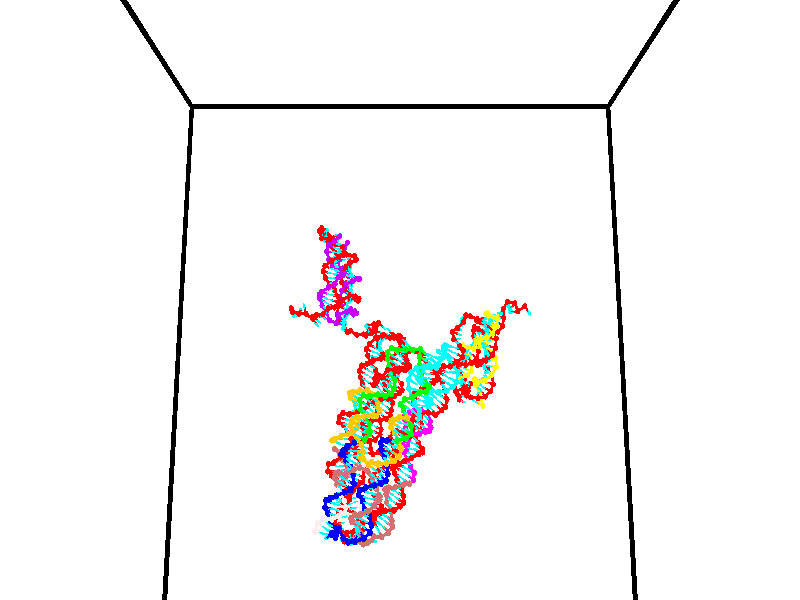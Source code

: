 // switches for output
#declare DRAW_BASES = 1; // possible values are 0, 1; only relevant for DNA ribbons
#declare DRAW_BASES_TYPE = 3; // possible values are 1, 2, 3; only relevant for DNA ribbons
#declare DRAW_FOG = 0; // set to 1 to enable fog

#include "colors.inc"

#include "transforms.inc"
background { rgb <1, 1, 1>}

#default {
   normal{
       ripples 0.25
       frequency 0.20
       turbulence 0.2
       lambda 5
   }
	finish {
		phong 0.1
		phong_size 40.
	}
}

// original window dimensions: 1024x640


// camera settings

camera {
	sky <0, 0.179814, -0.983701>
	up <0, 0.179814, -0.983701>
	right 1.6 * <1, 0, 0>
	location <35, 94.9851, 44.8844>
	look_at <35, 29.7336, 32.9568>
	direction <0, -65.2515, -11.9276>
	angle 67.0682
}


# declare cpy_camera_pos = <35, 94.9851, 44.8844>;
# if (DRAW_FOG = 1)
fog {
	fog_type 2
	up vnormalize(cpy_camera_pos)
	color rgbt<1,1,1,0.3>
	distance 1e-5
	fog_alt 3e-3
	fog_offset 56
}
# end


// LIGHTS

# declare lum = 6;
global_settings {
	ambient_light rgb lum * <0.05, 0.05, 0.05>
	max_trace_level 15
}# declare cpy_direct_light_amount = 0.25;
light_source
{	1000 * <-1, -1.16352, -0.803886>,
	rgb lum * cpy_direct_light_amount
	parallel
}

light_source
{	1000 * <1, 1.16352, 0.803886>,
	rgb lum * cpy_direct_light_amount
	parallel
}

// strand 0

// nucleotide -1

// particle -1
sphere {
	<24.084520, 35.062256, 34.692120> 0.250000
	pigment { color rgbt <1,0,0,0> }
	no_shadow
}
cylinder {
	<24.227066, 35.207153, 35.036625>,  <24.312593, 35.294090, 35.243328>, 0.100000
	pigment { color rgbt <1,0,0,0> }
	no_shadow
}
cylinder {
	<24.227066, 35.207153, 35.036625>,  <24.084520, 35.062256, 34.692120>, 0.100000
	pigment { color rgbt <1,0,0,0> }
	no_shadow
}

// particle -1
sphere {
	<24.227066, 35.207153, 35.036625> 0.100000
	pigment { color rgbt <1,0,0,0> }
	no_shadow
}
sphere {
	0, 1
	scale<0.080000,0.200000,0.300000>
	matrix <0.566750, 0.649040, -0.507486,
		-0.742831, 0.668974, 0.025994,
		0.356366, 0.362244, 0.861268,
		24.333977, 35.315826, 35.295006>
	pigment { color rgbt <0,1,1,0> }
	no_shadow
}
cylinder {
	<24.176517, 35.846825, 34.778275>,  <24.084520, 35.062256, 34.692120>, 0.130000
	pigment { color rgbt <1,0,0,0> }
	no_shadow
}

// nucleotide -1

// particle -1
sphere {
	<24.176517, 35.846825, 34.778275> 0.250000
	pigment { color rgbt <1,0,0,0> }
	no_shadow
}
cylinder {
	<24.465294, 35.759857, 35.041039>,  <24.638559, 35.707676, 35.198696>, 0.100000
	pigment { color rgbt <1,0,0,0> }
	no_shadow
}
cylinder {
	<24.465294, 35.759857, 35.041039>,  <24.176517, 35.846825, 34.778275>, 0.100000
	pigment { color rgbt <1,0,0,0> }
	no_shadow
}

// particle -1
sphere {
	<24.465294, 35.759857, 35.041039> 0.100000
	pigment { color rgbt <1,0,0,0> }
	no_shadow
}
sphere {
	0, 1
	scale<0.080000,0.200000,0.300000>
	matrix <0.597320, 0.675049, -0.433033,
		-0.349298, 0.705010, 0.617213,
		0.721941, -0.217416, 0.656910,
		24.681877, 35.694633, 35.238113>
	pigment { color rgbt <0,1,1,0> }
	no_shadow
}
cylinder {
	<24.435638, 36.541916, 35.181747>,  <24.176517, 35.846825, 34.778275>, 0.130000
	pigment { color rgbt <1,0,0,0> }
	no_shadow
}

// nucleotide -1

// particle -1
sphere {
	<24.435638, 36.541916, 35.181747> 0.250000
	pigment { color rgbt <1,0,0,0> }
	no_shadow
}
cylinder {
	<24.704931, 36.247406, 35.154446>,  <24.866507, 36.070702, 35.138065>, 0.100000
	pigment { color rgbt <1,0,0,0> }
	no_shadow
}
cylinder {
	<24.704931, 36.247406, 35.154446>,  <24.435638, 36.541916, 35.181747>, 0.100000
	pigment { color rgbt <1,0,0,0> }
	no_shadow
}

// particle -1
sphere {
	<24.704931, 36.247406, 35.154446> 0.100000
	pigment { color rgbt <1,0,0,0> }
	no_shadow
}
sphere {
	0, 1
	scale<0.080000,0.200000,0.300000>
	matrix <0.488621, 0.512256, -0.706288,
		0.554987, 0.442144, 0.704626,
		0.673230, -0.736276, -0.068254,
		24.906900, 36.026524, 35.133968>
	pigment { color rgbt <0,1,1,0> }
	no_shadow
}
cylinder {
	<25.132177, 36.817757, 35.373993>,  <24.435638, 36.541916, 35.181747>, 0.130000
	pigment { color rgbt <1,0,0,0> }
	no_shadow
}

// nucleotide -1

// particle -1
sphere {
	<25.132177, 36.817757, 35.373993> 0.250000
	pigment { color rgbt <1,0,0,0> }
	no_shadow
}
cylinder {
	<25.178177, 36.486435, 35.154655>,  <25.205776, 36.287640, 35.023052>, 0.100000
	pigment { color rgbt <1,0,0,0> }
	no_shadow
}
cylinder {
	<25.178177, 36.486435, 35.154655>,  <25.132177, 36.817757, 35.373993>, 0.100000
	pigment { color rgbt <1,0,0,0> }
	no_shadow
}

// particle -1
sphere {
	<25.178177, 36.486435, 35.154655> 0.100000
	pigment { color rgbt <1,0,0,0> }
	no_shadow
}
sphere {
	0, 1
	scale<0.080000,0.200000,0.300000>
	matrix <0.764242, 0.426413, -0.483846,
		0.634594, -0.363425, 0.682065,
		0.115000, -0.828308, -0.548343,
		25.212677, 36.237942, 34.990154>
	pigment { color rgbt <0,1,1,0> }
	no_shadow
}
cylinder {
	<25.785471, 36.463562, 35.353405>,  <25.132177, 36.817757, 35.373993>, 0.130000
	pigment { color rgbt <1,0,0,0> }
	no_shadow
}

// nucleotide -1

// particle -1
sphere {
	<25.785471, 36.463562, 35.353405> 0.250000
	pigment { color rgbt <1,0,0,0> }
	no_shadow
}
cylinder {
	<25.650988, 36.370090, 34.988472>,  <25.570297, 36.314007, 34.769512>, 0.100000
	pigment { color rgbt <1,0,0,0> }
	no_shadow
}
cylinder {
	<25.650988, 36.370090, 34.988472>,  <25.785471, 36.463562, 35.353405>, 0.100000
	pigment { color rgbt <1,0,0,0> }
	no_shadow
}

// particle -1
sphere {
	<25.650988, 36.370090, 34.988472> 0.100000
	pigment { color rgbt <1,0,0,0> }
	no_shadow
}
sphere {
	0, 1
	scale<0.080000,0.200000,0.300000>
	matrix <0.830142, 0.383970, -0.404266,
		0.444777, -0.893287, 0.064892,
		-0.336209, -0.233678, -0.912337,
		25.550125, 36.299988, 34.714771>
	pigment { color rgbt <0,1,1,0> }
	no_shadow
}
cylinder {
	<26.398287, 36.057003, 35.699577>,  <25.785471, 36.463562, 35.353405>, 0.130000
	pigment { color rgbt <1,0,0,0> }
	no_shadow
}

// nucleotide -1

// particle -1
sphere {
	<26.398287, 36.057003, 35.699577> 0.250000
	pigment { color rgbt <1,0,0,0> }
	no_shadow
}
cylinder {
	<26.633196, 36.210384, 35.984695>,  <26.774141, 36.302414, 36.155766>, 0.100000
	pigment { color rgbt <1,0,0,0> }
	no_shadow
}
cylinder {
	<26.633196, 36.210384, 35.984695>,  <26.398287, 36.057003, 35.699577>, 0.100000
	pigment { color rgbt <1,0,0,0> }
	no_shadow
}

// particle -1
sphere {
	<26.633196, 36.210384, 35.984695> 0.100000
	pigment { color rgbt <1,0,0,0> }
	no_shadow
}
sphere {
	0, 1
	scale<0.080000,0.200000,0.300000>
	matrix <0.528719, 0.485053, -0.696549,
		-0.612834, 0.785933, 0.082121,
		0.587273, 0.383450, 0.712795,
		26.809378, 36.325420, 36.198532>
	pigment { color rgbt <0,1,1,0> }
	no_shadow
}
cylinder {
	<26.448616, 36.684734, 35.601627>,  <26.398287, 36.057003, 35.699577>, 0.130000
	pigment { color rgbt <1,0,0,0> }
	no_shadow
}

// nucleotide -1

// particle -1
sphere {
	<26.448616, 36.684734, 35.601627> 0.250000
	pigment { color rgbt <1,0,0,0> }
	no_shadow
}
cylinder {
	<26.779318, 36.607933, 35.813141>,  <26.977739, 36.561852, 35.940048>, 0.100000
	pigment { color rgbt <1,0,0,0> }
	no_shadow
}
cylinder {
	<26.779318, 36.607933, 35.813141>,  <26.448616, 36.684734, 35.601627>, 0.100000
	pigment { color rgbt <1,0,0,0> }
	no_shadow
}

// particle -1
sphere {
	<26.779318, 36.607933, 35.813141> 0.100000
	pigment { color rgbt <1,0,0,0> }
	no_shadow
}
sphere {
	0, 1
	scale<0.080000,0.200000,0.300000>
	matrix <0.562062, 0.321472, -0.762065,
		-0.023669, 0.927249, 0.373696,
		0.826757, -0.192003, 0.528780,
		27.027346, 36.550331, 35.971775>
	pigment { color rgbt <0,1,1,0> }
	no_shadow
}
cylinder {
	<26.925016, 37.315559, 35.593857>,  <26.448616, 36.684734, 35.601627>, 0.130000
	pigment { color rgbt <1,0,0,0> }
	no_shadow
}

// nucleotide -1

// particle -1
sphere {
	<26.925016, 37.315559, 35.593857> 0.250000
	pigment { color rgbt <1,0,0,0> }
	no_shadow
}
cylinder {
	<27.097704, 36.954914, 35.604565>,  <27.201317, 36.738529, 35.610989>, 0.100000
	pigment { color rgbt <1,0,0,0> }
	no_shadow
}
cylinder {
	<27.097704, 36.954914, 35.604565>,  <26.925016, 37.315559, 35.593857>, 0.100000
	pigment { color rgbt <1,0,0,0> }
	no_shadow
}

// particle -1
sphere {
	<27.097704, 36.954914, 35.604565> 0.100000
	pigment { color rgbt <1,0,0,0> }
	no_shadow
}
sphere {
	0, 1
	scale<0.080000,0.200000,0.300000>
	matrix <0.604419, 0.267127, -0.750547,
		0.669550, 0.340205, 0.660275,
		0.431717, -0.901612, 0.026772,
		27.227219, 36.684429, 35.612595>
	pigment { color rgbt <0,1,1,0> }
	no_shadow
}
cylinder {
	<27.553885, 37.532570, 35.556995>,  <26.925016, 37.315559, 35.593857>, 0.130000
	pigment { color rgbt <1,0,0,0> }
	no_shadow
}

// nucleotide -1

// particle -1
sphere {
	<27.553885, 37.532570, 35.556995> 0.250000
	pigment { color rgbt <1,0,0,0> }
	no_shadow
}
cylinder {
	<27.547436, 37.144180, 35.461533>,  <27.543568, 36.911148, 35.404255>, 0.100000
	pigment { color rgbt <1,0,0,0> }
	no_shadow
}
cylinder {
	<27.547436, 37.144180, 35.461533>,  <27.553885, 37.532570, 35.556995>, 0.100000
	pigment { color rgbt <1,0,0,0> }
	no_shadow
}

// particle -1
sphere {
	<27.547436, 37.144180, 35.461533> 0.100000
	pigment { color rgbt <1,0,0,0> }
	no_shadow
}
sphere {
	0, 1
	scale<0.080000,0.200000,0.300000>
	matrix <0.641856, 0.172963, -0.747064,
		0.766656, -0.165224, 0.620436,
		-0.016120, -0.970971, -0.238653,
		27.542599, 36.852890, 35.389938>
	pigment { color rgbt <0,1,1,0> }
	no_shadow
}
cylinder {
	<28.070520, 37.623962, 35.094490>,  <27.553885, 37.532570, 35.556995>, 0.130000
	pigment { color rgbt <1,0,0,0> }
	no_shadow
}

// nucleotide -1

// particle -1
sphere {
	<28.070520, 37.623962, 35.094490> 0.250000
	pigment { color rgbt <1,0,0,0> }
	no_shadow
}
cylinder {
	<27.942034, 37.251076, 35.027802>,  <27.864943, 37.027344, 34.987789>, 0.100000
	pigment { color rgbt <1,0,0,0> }
	no_shadow
}
cylinder {
	<27.942034, 37.251076, 35.027802>,  <28.070520, 37.623962, 35.094490>, 0.100000
	pigment { color rgbt <1,0,0,0> }
	no_shadow
}

// particle -1
sphere {
	<27.942034, 37.251076, 35.027802> 0.100000
	pigment { color rgbt <1,0,0,0> }
	no_shadow
}
sphere {
	0, 1
	scale<0.080000,0.200000,0.300000>
	matrix <0.375611, 0.036194, -0.926070,
		0.869331, -0.360090, 0.338524,
		-0.321216, -0.932215, -0.166719,
		27.845669, 36.971413, 34.977787>
	pigment { color rgbt <0,1,1,0> }
	no_shadow
}
cylinder {
	<28.640648, 37.204826, 34.933174>,  <28.070520, 37.623962, 35.094490>, 0.130000
	pigment { color rgbt <1,0,0,0> }
	no_shadow
}

// nucleotide -1

// particle -1
sphere {
	<28.640648, 37.204826, 34.933174> 0.250000
	pigment { color rgbt <1,0,0,0> }
	no_shadow
}
cylinder {
	<28.325794, 37.023155, 34.766251>,  <28.136883, 36.914154, 34.666096>, 0.100000
	pigment { color rgbt <1,0,0,0> }
	no_shadow
}
cylinder {
	<28.325794, 37.023155, 34.766251>,  <28.640648, 37.204826, 34.933174>, 0.100000
	pigment { color rgbt <1,0,0,0> }
	no_shadow
}

// particle -1
sphere {
	<28.325794, 37.023155, 34.766251> 0.100000
	pigment { color rgbt <1,0,0,0> }
	no_shadow
}
sphere {
	0, 1
	scale<0.080000,0.200000,0.300000>
	matrix <0.408138, 0.123721, -0.904498,
		0.462432, -0.882278, 0.087983,
		-0.787133, -0.454178, -0.417304,
		28.089653, 36.886902, 34.641060>
	pigment { color rgbt <0,1,1,0> }
	no_shadow
}
cylinder {
	<28.989002, 36.817047, 34.445457>,  <28.640648, 37.204826, 34.933174>, 0.130000
	pigment { color rgbt <1,0,0,0> }
	no_shadow
}

// nucleotide -1

// particle -1
sphere {
	<28.989002, 36.817047, 34.445457> 0.250000
	pigment { color rgbt <1,0,0,0> }
	no_shadow
}
cylinder {
	<28.602333, 36.861176, 34.353043>,  <28.370333, 36.887653, 34.297592>, 0.100000
	pigment { color rgbt <1,0,0,0> }
	no_shadow
}
cylinder {
	<28.602333, 36.861176, 34.353043>,  <28.989002, 36.817047, 34.445457>, 0.100000
	pigment { color rgbt <1,0,0,0> }
	no_shadow
}

// particle -1
sphere {
	<28.602333, 36.861176, 34.353043> 0.100000
	pigment { color rgbt <1,0,0,0> }
	no_shadow
}
sphere {
	0, 1
	scale<0.080000,0.200000,0.300000>
	matrix <0.244969, 0.136249, -0.959910,
		-0.074416, -0.984513, -0.158733,
		-0.966671, 0.110317, -0.231036,
		28.312332, 36.894272, 34.283733>
	pigment { color rgbt <0,1,1,0> }
	no_shadow
}
cylinder {
	<28.870968, 36.364449, 33.875248>,  <28.989002, 36.817047, 34.445457>, 0.130000
	pigment { color rgbt <1,0,0,0> }
	no_shadow
}

// nucleotide -1

// particle -1
sphere {
	<28.870968, 36.364449, 33.875248> 0.250000
	pigment { color rgbt <1,0,0,0> }
	no_shadow
}
cylinder {
	<28.572947, 36.630447, 33.854565>,  <28.394135, 36.790047, 33.842155>, 0.100000
	pigment { color rgbt <1,0,0,0> }
	no_shadow
}
cylinder {
	<28.572947, 36.630447, 33.854565>,  <28.870968, 36.364449, 33.875248>, 0.100000
	pigment { color rgbt <1,0,0,0> }
	no_shadow
}

// particle -1
sphere {
	<28.572947, 36.630447, 33.854565> 0.100000
	pigment { color rgbt <1,0,0,0> }
	no_shadow
}
sphere {
	0, 1
	scale<0.080000,0.200000,0.300000>
	matrix <0.083490, 0.016061, -0.996379,
		-0.661759, -0.746673, -0.067487,
		-0.745053, 0.664998, -0.051712,
		28.349430, 36.829948, 33.839050>
	pigment { color rgbt <0,1,1,0> }
	no_shadow
}
cylinder {
	<28.471529, 36.109428, 33.259628>,  <28.870968, 36.364449, 33.875248>, 0.130000
	pigment { color rgbt <1,0,0,0> }
	no_shadow
}

// nucleotide -1

// particle -1
sphere {
	<28.471529, 36.109428, 33.259628> 0.250000
	pigment { color rgbt <1,0,0,0> }
	no_shadow
}
cylinder {
	<28.390247, 36.495548, 33.325230>,  <28.341478, 36.727222, 33.364590>, 0.100000
	pigment { color rgbt <1,0,0,0> }
	no_shadow
}
cylinder {
	<28.390247, 36.495548, 33.325230>,  <28.471529, 36.109428, 33.259628>, 0.100000
	pigment { color rgbt <1,0,0,0> }
	no_shadow
}

// particle -1
sphere {
	<28.390247, 36.495548, 33.325230> 0.100000
	pigment { color rgbt <1,0,0,0> }
	no_shadow
}
sphere {
	0, 1
	scale<0.080000,0.200000,0.300000>
	matrix <0.062420, 0.179927, -0.981697,
		-0.977145, -0.189247, -0.096816,
		-0.203203, 0.965304, 0.164002,
		28.329287, 36.785141, 33.374432>
	pigment { color rgbt <0,1,1,0> }
	no_shadow
}
cylinder {
	<28.002012, 36.049847, 32.728386>,  <28.471529, 36.109428, 33.259628>, 0.130000
	pigment { color rgbt <1,0,0,0> }
	no_shadow
}

// nucleotide -1

// particle -1
sphere {
	<28.002012, 36.049847, 32.728386> 0.250000
	pigment { color rgbt <1,0,0,0> }
	no_shadow
}
cylinder {
	<28.136547, 36.419834, 32.799164>,  <28.217268, 36.641827, 32.841629>, 0.100000
	pigment { color rgbt <1,0,0,0> }
	no_shadow
}
cylinder {
	<28.136547, 36.419834, 32.799164>,  <28.002012, 36.049847, 32.728386>, 0.100000
	pigment { color rgbt <1,0,0,0> }
	no_shadow
}

// particle -1
sphere {
	<28.136547, 36.419834, 32.799164> 0.100000
	pigment { color rgbt <1,0,0,0> }
	no_shadow
}
sphere {
	0, 1
	scale<0.080000,0.200000,0.300000>
	matrix <0.103053, 0.150609, -0.983207,
		-0.936086, 0.348925, -0.044665,
		0.336338, 0.924969, 0.176941,
		28.237448, 36.697327, 32.852245>
	pigment { color rgbt <0,1,1,0> }
	no_shadow
}
cylinder {
	<27.600658, 36.464622, 32.347286>,  <28.002012, 36.049847, 32.728386>, 0.130000
	pigment { color rgbt <1,0,0,0> }
	no_shadow
}

// nucleotide -1

// particle -1
sphere {
	<27.600658, 36.464622, 32.347286> 0.250000
	pigment { color rgbt <1,0,0,0> }
	no_shadow
}
cylinder {
	<27.911455, 36.711338, 32.397644>,  <28.097933, 36.859367, 32.427860>, 0.100000
	pigment { color rgbt <1,0,0,0> }
	no_shadow
}
cylinder {
	<27.911455, 36.711338, 32.397644>,  <27.600658, 36.464622, 32.347286>, 0.100000
	pigment { color rgbt <1,0,0,0> }
	no_shadow
}

// particle -1
sphere {
	<27.911455, 36.711338, 32.397644> 0.100000
	pigment { color rgbt <1,0,0,0> }
	no_shadow
}
sphere {
	0, 1
	scale<0.080000,0.200000,0.300000>
	matrix <0.044828, 0.145272, -0.988376,
		-0.627913, 0.773603, 0.085225,
		0.776991, 0.616794, 0.125898,
		28.144552, 36.896378, 32.435413>
	pigment { color rgbt <0,1,1,0> }
	no_shadow
}
cylinder {
	<27.441090, 36.925789, 31.884233>,  <27.600658, 36.464622, 32.347286>, 0.130000
	pigment { color rgbt <1,0,0,0> }
	no_shadow
}

// nucleotide -1

// particle -1
sphere {
	<27.441090, 36.925789, 31.884233> 0.250000
	pigment { color rgbt <1,0,0,0> }
	no_shadow
}
cylinder {
	<27.822540, 36.995441, 31.982437>,  <28.051411, 37.037231, 32.041359>, 0.100000
	pigment { color rgbt <1,0,0,0> }
	no_shadow
}
cylinder {
	<27.822540, 36.995441, 31.982437>,  <27.441090, 36.925789, 31.884233>, 0.100000
	pigment { color rgbt <1,0,0,0> }
	no_shadow
}

// particle -1
sphere {
	<27.822540, 36.995441, 31.982437> 0.100000
	pigment { color rgbt <1,0,0,0> }
	no_shadow
}
sphere {
	0, 1
	scale<0.080000,0.200000,0.300000>
	matrix <0.239595, 0.054533, -0.969340,
		-0.182177, 0.983212, 0.010284,
		0.953628, 0.174127, 0.245507,
		28.108629, 37.047680, 32.056087>
	pigment { color rgbt <0,1,1,0> }
	no_shadow
}
cylinder {
	<27.683586, 37.644947, 31.584145>,  <27.441090, 36.925789, 31.884233>, 0.130000
	pigment { color rgbt <1,0,0,0> }
	no_shadow
}

// nucleotide -1

// particle -1
sphere {
	<27.683586, 37.644947, 31.584145> 0.250000
	pigment { color rgbt <1,0,0,0> }
	no_shadow
}
cylinder {
	<27.999760, 37.414165, 31.666452>,  <28.189465, 37.275696, 31.715837>, 0.100000
	pigment { color rgbt <1,0,0,0> }
	no_shadow
}
cylinder {
	<27.999760, 37.414165, 31.666452>,  <27.683586, 37.644947, 31.584145>, 0.100000
	pigment { color rgbt <1,0,0,0> }
	no_shadow
}

// particle -1
sphere {
	<27.999760, 37.414165, 31.666452> 0.100000
	pigment { color rgbt <1,0,0,0> }
	no_shadow
}
sphere {
	0, 1
	scale<0.080000,0.200000,0.300000>
	matrix <0.338978, 0.132202, -0.931459,
		0.510205, 0.806007, 0.300071,
		0.790433, -0.576953, 0.205768,
		28.236889, 37.241081, 31.728184>
	pigment { color rgbt <0,1,1,0> }
	no_shadow
}
cylinder {
	<28.316597, 37.978489, 31.265142>,  <27.683586, 37.644947, 31.584145>, 0.130000
	pigment { color rgbt <1,0,0,0> }
	no_shadow
}

// nucleotide -1

// particle -1
sphere {
	<28.316597, 37.978489, 31.265142> 0.250000
	pigment { color rgbt <1,0,0,0> }
	no_shadow
}
cylinder {
	<28.444361, 37.607441, 31.342607>,  <28.521019, 37.384811, 31.389086>, 0.100000
	pigment { color rgbt <1,0,0,0> }
	no_shadow
}
cylinder {
	<28.444361, 37.607441, 31.342607>,  <28.316597, 37.978489, 31.265142>, 0.100000
	pigment { color rgbt <1,0,0,0> }
	no_shadow
}

// particle -1
sphere {
	<28.444361, 37.607441, 31.342607> 0.100000
	pigment { color rgbt <1,0,0,0> }
	no_shadow
}
sphere {
	0, 1
	scale<0.080000,0.200000,0.300000>
	matrix <0.402943, -0.052020, -0.913745,
		0.857680, 0.369893, 0.357162,
		0.319409, -0.927617, 0.193662,
		28.540184, 37.329155, 31.400705>
	pigment { color rgbt <0,1,1,0> }
	no_shadow
}
cylinder {
	<29.041071, 37.893608, 30.879904>,  <28.316597, 37.978489, 31.265142>, 0.130000
	pigment { color rgbt <1,0,0,0> }
	no_shadow
}

// nucleotide -1

// particle -1
sphere {
	<29.041071, 37.893608, 30.879904> 0.250000
	pigment { color rgbt <1,0,0,0> }
	no_shadow
}
cylinder {
	<28.903898, 37.522564, 30.939148>,  <28.821594, 37.299938, 30.974693>, 0.100000
	pigment { color rgbt <1,0,0,0> }
	no_shadow
}
cylinder {
	<28.903898, 37.522564, 30.939148>,  <29.041071, 37.893608, 30.879904>, 0.100000
	pigment { color rgbt <1,0,0,0> }
	no_shadow
}

// particle -1
sphere {
	<28.903898, 37.522564, 30.939148> 0.100000
	pigment { color rgbt <1,0,0,0> }
	no_shadow
}
sphere {
	0, 1
	scale<0.080000,0.200000,0.300000>
	matrix <0.113744, -0.197516, -0.973679,
		0.932448, -0.317060, 0.173245,
		-0.342933, -0.927610, 0.148110,
		28.801018, 37.244282, 30.983582>
	pigment { color rgbt <0,1,1,0> }
	no_shadow
}
cylinder {
	<29.488977, 37.419697, 30.627264>,  <29.041071, 37.893608, 30.879904>, 0.130000
	pigment { color rgbt <1,0,0,0> }
	no_shadow
}

// nucleotide -1

// particle -1
sphere {
	<29.488977, 37.419697, 30.627264> 0.250000
	pigment { color rgbt <1,0,0,0> }
	no_shadow
}
cylinder {
	<29.142078, 37.220665, 30.634111>,  <28.933939, 37.101246, 30.638220>, 0.100000
	pigment { color rgbt <1,0,0,0> }
	no_shadow
}
cylinder {
	<29.142078, 37.220665, 30.634111>,  <29.488977, 37.419697, 30.627264>, 0.100000
	pigment { color rgbt <1,0,0,0> }
	no_shadow
}

// particle -1
sphere {
	<29.142078, 37.220665, 30.634111> 0.100000
	pigment { color rgbt <1,0,0,0> }
	no_shadow
}
sphere {
	0, 1
	scale<0.080000,0.200000,0.300000>
	matrix <0.115852, -0.235121, -0.965037,
		0.484209, -0.834944, 0.261554,
		-0.867249, -0.497581, 0.017118,
		28.881905, 37.071392, 30.639246>
	pigment { color rgbt <0,1,1,0> }
	no_shadow
}
cylinder {
	<29.694000, 36.758530, 30.431189>,  <29.488977, 37.419697, 30.627264>, 0.130000
	pigment { color rgbt <1,0,0,0> }
	no_shadow
}

// nucleotide -1

// particle -1
sphere {
	<29.694000, 36.758530, 30.431189> 0.250000
	pigment { color rgbt <1,0,0,0> }
	no_shadow
}
cylinder {
	<29.303596, 36.798031, 30.353571>,  <29.069353, 36.821732, 30.307001>, 0.100000
	pigment { color rgbt <1,0,0,0> }
	no_shadow
}
cylinder {
	<29.303596, 36.798031, 30.353571>,  <29.694000, 36.758530, 30.431189>, 0.100000
	pigment { color rgbt <1,0,0,0> }
	no_shadow
}

// particle -1
sphere {
	<29.303596, 36.798031, 30.353571> 0.100000
	pigment { color rgbt <1,0,0,0> }
	no_shadow
}
sphere {
	0, 1
	scale<0.080000,0.200000,0.300000>
	matrix <0.140240, -0.396593, -0.907219,
		-0.166541, -0.912668, 0.373231,
		-0.976010, 0.098748, -0.194042,
		29.010794, 36.827656, 30.295359>
	pigment { color rgbt <0,1,1,0> }
	no_shadow
}
cylinder {
	<29.489641, 36.146488, 30.152035>,  <29.694000, 36.758530, 30.431189>, 0.130000
	pigment { color rgbt <1,0,0,0> }
	no_shadow
}

// nucleotide -1

// particle -1
sphere {
	<29.489641, 36.146488, 30.152035> 0.250000
	pigment { color rgbt <1,0,0,0> }
	no_shadow
}
cylinder {
	<29.185669, 36.378185, 30.034061>,  <29.003286, 36.517204, 29.963278>, 0.100000
	pigment { color rgbt <1,0,0,0> }
	no_shadow
}
cylinder {
	<29.185669, 36.378185, 30.034061>,  <29.489641, 36.146488, 30.152035>, 0.100000
	pigment { color rgbt <1,0,0,0> }
	no_shadow
}

// particle -1
sphere {
	<29.185669, 36.378185, 30.034061> 0.100000
	pigment { color rgbt <1,0,0,0> }
	no_shadow
}
sphere {
	0, 1
	scale<0.080000,0.200000,0.300000>
	matrix <0.147031, -0.288797, -0.946033,
		-0.633159, -0.762282, 0.134298,
		-0.759929, 0.579243, -0.294933,
		28.957691, 36.551960, 29.945581>
	pigment { color rgbt <0,1,1,0> }
	no_shadow
}
cylinder {
	<29.168425, 35.813580, 29.517845>,  <29.489641, 36.146488, 30.152035>, 0.130000
	pigment { color rgbt <1,0,0,0> }
	no_shadow
}

// nucleotide -1

// particle -1
sphere {
	<29.168425, 35.813580, 29.517845> 0.250000
	pigment { color rgbt <1,0,0,0> }
	no_shadow
}
cylinder {
	<29.037022, 36.191174, 29.505335>,  <28.958179, 36.417728, 29.497829>, 0.100000
	pigment { color rgbt <1,0,0,0> }
	no_shadow
}
cylinder {
	<29.037022, 36.191174, 29.505335>,  <29.168425, 35.813580, 29.517845>, 0.100000
	pigment { color rgbt <1,0,0,0> }
	no_shadow
}

// particle -1
sphere {
	<29.037022, 36.191174, 29.505335> 0.100000
	pigment { color rgbt <1,0,0,0> }
	no_shadow
}
sphere {
	0, 1
	scale<0.080000,0.200000,0.300000>
	matrix <-0.145740, -0.083379, -0.985803,
		-0.933189, -0.319286, 0.164967,
		-0.328508, 0.943983, -0.031276,
		28.938469, 36.474369, 29.495953>
	pigment { color rgbt <0,1,1,0> }
	no_shadow
}
cylinder {
	<28.521267, 35.745380, 29.237322>,  <29.168425, 35.813580, 29.517845>, 0.130000
	pigment { color rgbt <1,0,0,0> }
	no_shadow
}

// nucleotide -1

// particle -1
sphere {
	<28.521267, 35.745380, 29.237322> 0.250000
	pigment { color rgbt <1,0,0,0> }
	no_shadow
}
cylinder {
	<28.626169, 36.127537, 29.182993>,  <28.689112, 36.356831, 29.150396>, 0.100000
	pigment { color rgbt <1,0,0,0> }
	no_shadow
}
cylinder {
	<28.626169, 36.127537, 29.182993>,  <28.521267, 35.745380, 29.237322>, 0.100000
	pigment { color rgbt <1,0,0,0> }
	no_shadow
}

// particle -1
sphere {
	<28.626169, 36.127537, 29.182993> 0.100000
	pigment { color rgbt <1,0,0,0> }
	no_shadow
}
sphere {
	0, 1
	scale<0.080000,0.200000,0.300000>
	matrix <-0.053608, -0.126105, -0.990567,
		-0.963508, 0.267065, 0.018145,
		0.262258, 0.955392, -0.135820,
		28.704847, 36.414154, 29.142246>
	pigment { color rgbt <0,1,1,0> }
	no_shadow
}
cylinder {
	<28.047325, 36.223869, 28.868118>,  <28.521267, 35.745380, 29.237322>, 0.130000
	pigment { color rgbt <1,0,0,0> }
	no_shadow
}

// nucleotide -1

// particle -1
sphere {
	<28.047325, 36.223869, 28.868118> 0.250000
	pigment { color rgbt <1,0,0,0> }
	no_shadow
}
cylinder {
	<28.391680, 36.405537, 28.776379>,  <28.598293, 36.514538, 28.721334>, 0.100000
	pigment { color rgbt <1,0,0,0> }
	no_shadow
}
cylinder {
	<28.391680, 36.405537, 28.776379>,  <28.047325, 36.223869, 28.868118>, 0.100000
	pigment { color rgbt <1,0,0,0> }
	no_shadow
}

// particle -1
sphere {
	<28.391680, 36.405537, 28.776379> 0.100000
	pigment { color rgbt <1,0,0,0> }
	no_shadow
}
sphere {
	0, 1
	scale<0.080000,0.200000,0.300000>
	matrix <-0.227390, -0.059808, -0.971965,
		-0.455157, 0.888904, 0.051786,
		0.860886, 0.454173, -0.229350,
		28.649946, 36.541790, 28.707573>
	pigment { color rgbt <0,1,1,0> }
	no_shadow
}
cylinder {
	<27.789236, 35.602978, 28.778769>,  <28.047325, 36.223869, 28.868118>, 0.130000
	pigment { color rgbt <1,0,0,0> }
	no_shadow
}

// nucleotide -1

// particle -1
sphere {
	<27.789236, 35.602978, 28.778769> 0.250000
	pigment { color rgbt <1,0,0,0> }
	no_shadow
}
cylinder {
	<27.691549, 35.613926, 28.391035>,  <27.632936, 35.620495, 28.158394>, 0.100000
	pigment { color rgbt <1,0,0,0> }
	no_shadow
}
cylinder {
	<27.691549, 35.613926, 28.391035>,  <27.789236, 35.602978, 28.778769>, 0.100000
	pigment { color rgbt <1,0,0,0> }
	no_shadow
}

// particle -1
sphere {
	<27.691549, 35.613926, 28.391035> 0.100000
	pigment { color rgbt <1,0,0,0> }
	no_shadow
}
sphere {
	0, 1
	scale<0.080000,0.200000,0.300000>
	matrix <-0.126468, -0.991963, 0.003857,
		-0.961439, 0.123531, 0.245715,
		-0.244216, 0.027367, -0.969335,
		27.618284, 35.622135, 28.100235>
	pigment { color rgbt <0,1,1,0> }
	no_shadow
}
cylinder {
	<27.018881, 35.414402, 28.676970>,  <27.789236, 35.602978, 28.778769>, 0.130000
	pigment { color rgbt <1,0,0,0> }
	no_shadow
}

// nucleotide -1

// particle -1
sphere {
	<27.018881, 35.414402, 28.676970> 0.250000
	pigment { color rgbt <1,0,0,0> }
	no_shadow
}
cylinder {
	<27.252886, 35.332153, 28.363159>,  <27.393290, 35.282803, 28.174873>, 0.100000
	pigment { color rgbt <1,0,0,0> }
	no_shadow
}
cylinder {
	<27.252886, 35.332153, 28.363159>,  <27.018881, 35.414402, 28.676970>, 0.100000
	pigment { color rgbt <1,0,0,0> }
	no_shadow
}

// particle -1
sphere {
	<27.252886, 35.332153, 28.363159> 0.100000
	pigment { color rgbt <1,0,0,0> }
	no_shadow
}
sphere {
	0, 1
	scale<0.080000,0.200000,0.300000>
	matrix <-0.447357, -0.888671, -0.100673,
		-0.676485, 0.409858, -0.611869,
		0.585013, -0.205620, -0.784526,
		27.428391, 35.270466, 28.127802>
	pigment { color rgbt <0,1,1,0> }
	no_shadow
}
cylinder {
	<26.731716, 35.210533, 27.959221>,  <27.018881, 35.414402, 28.676970>, 0.130000
	pigment { color rgbt <1,0,0,0> }
	no_shadow
}

// nucleotide -1

// particle -1
sphere {
	<26.731716, 35.210533, 27.959221> 0.250000
	pigment { color rgbt <1,0,0,0> }
	no_shadow
}
cylinder {
	<27.070463, 35.040234, 28.086691>,  <27.273712, 34.938053, 28.163174>, 0.100000
	pigment { color rgbt <1,0,0,0> }
	no_shadow
}
cylinder {
	<27.070463, 35.040234, 28.086691>,  <26.731716, 35.210533, 27.959221>, 0.100000
	pigment { color rgbt <1,0,0,0> }
	no_shadow
}

// particle -1
sphere {
	<27.070463, 35.040234, 28.086691> 0.100000
	pigment { color rgbt <1,0,0,0> }
	no_shadow
}
sphere {
	0, 1
	scale<0.080000,0.200000,0.300000>
	matrix <-0.448468, -0.893796, -0.002316,
		0.285818, -0.140955, -0.947861,
		0.846867, -0.425747, 0.318677,
		27.324524, 34.912510, 28.182295>
	pigment { color rgbt <0,1,1,0> }
	no_shadow
}
cylinder {
	<26.896412, 34.595882, 27.497950>,  <26.731716, 35.210533, 27.959221>, 0.130000
	pigment { color rgbt <1,0,0,0> }
	no_shadow
}

// nucleotide -1

// particle -1
sphere {
	<26.896412, 34.595882, 27.497950> 0.250000
	pigment { color rgbt <1,0,0,0> }
	no_shadow
}
cylinder {
	<27.040188, 34.534111, 27.866070>,  <27.126453, 34.497047, 28.086943>, 0.100000
	pigment { color rgbt <1,0,0,0> }
	no_shadow
}
cylinder {
	<27.040188, 34.534111, 27.866070>,  <26.896412, 34.595882, 27.497950>, 0.100000
	pigment { color rgbt <1,0,0,0> }
	no_shadow
}

// particle -1
sphere {
	<27.040188, 34.534111, 27.866070> 0.100000
	pigment { color rgbt <1,0,0,0> }
	no_shadow
}
sphere {
	0, 1
	scale<0.080000,0.200000,0.300000>
	matrix <-0.477734, -0.877624, 0.039325,
		0.801607, -0.453794, -0.389227,
		0.359440, -0.154424, 0.920302,
		27.148020, 34.487785, 28.142160>
	pigment { color rgbt <0,1,1,0> }
	no_shadow
}
cylinder {
	<27.355885, 33.929916, 27.618687>,  <26.896412, 34.595882, 27.497950>, 0.130000
	pigment { color rgbt <1,0,0,0> }
	no_shadow
}

// nucleotide -1

// particle -1
sphere {
	<27.355885, 33.929916, 27.618687> 0.250000
	pigment { color rgbt <1,0,0,0> }
	no_shadow
}
cylinder {
	<27.181866, 34.019470, 27.967539>,  <27.077454, 34.073204, 28.176849>, 0.100000
	pigment { color rgbt <1,0,0,0> }
	no_shadow
}
cylinder {
	<27.181866, 34.019470, 27.967539>,  <27.355885, 33.929916, 27.618687>, 0.100000
	pigment { color rgbt <1,0,0,0> }
	no_shadow
}

// particle -1
sphere {
	<27.181866, 34.019470, 27.967539> 0.100000
	pigment { color rgbt <1,0,0,0> }
	no_shadow
}
sphere {
	0, 1
	scale<0.080000,0.200000,0.300000>
	matrix <-0.226562, -0.964649, 0.134619,
		0.871437, -0.139025, 0.470392,
		-0.435048, 0.223885, 0.872129,
		27.051352, 34.086636, 28.229177>
	pigment { color rgbt <0,1,1,0> }
	no_shadow
}
cylinder {
	<27.768665, 33.619648, 28.160521>,  <27.355885, 33.929916, 27.618687>, 0.130000
	pigment { color rgbt <1,0,0,0> }
	no_shadow
}

// nucleotide -1

// particle -1
sphere {
	<27.768665, 33.619648, 28.160521> 0.250000
	pigment { color rgbt <1,0,0,0> }
	no_shadow
}
cylinder {
	<27.371035, 33.645302, 28.195608>,  <27.132456, 33.660694, 28.216661>, 0.100000
	pigment { color rgbt <1,0,0,0> }
	no_shadow
}
cylinder {
	<27.371035, 33.645302, 28.195608>,  <27.768665, 33.619648, 28.160521>, 0.100000
	pigment { color rgbt <1,0,0,0> }
	no_shadow
}

// particle -1
sphere {
	<27.371035, 33.645302, 28.195608> 0.100000
	pigment { color rgbt <1,0,0,0> }
	no_shadow
}
sphere {
	0, 1
	scale<0.080000,0.200000,0.300000>
	matrix <-0.059841, -0.996916, 0.050774,
		0.090707, 0.045224, 0.994851,
		-0.994078, 0.064138, 0.087721,
		27.072811, 33.664543, 28.221924>
	pigment { color rgbt <0,1,1,0> }
	no_shadow
}
cylinder {
	<27.615183, 33.125034, 28.635706>,  <27.768665, 33.619648, 28.160521>, 0.130000
	pigment { color rgbt <1,0,0,0> }
	no_shadow
}

// nucleotide -1

// particle -1
sphere {
	<27.615183, 33.125034, 28.635706> 0.250000
	pigment { color rgbt <1,0,0,0> }
	no_shadow
}
cylinder {
	<27.287218, 33.216549, 28.425793>,  <27.090439, 33.271458, 28.299845>, 0.100000
	pigment { color rgbt <1,0,0,0> }
	no_shadow
}
cylinder {
	<27.287218, 33.216549, 28.425793>,  <27.615183, 33.125034, 28.635706>, 0.100000
	pigment { color rgbt <1,0,0,0> }
	no_shadow
}

// particle -1
sphere {
	<27.287218, 33.216549, 28.425793> 0.100000
	pigment { color rgbt <1,0,0,0> }
	no_shadow
}
sphere {
	0, 1
	scale<0.080000,0.200000,0.300000>
	matrix <-0.337357, -0.933693, 0.120029,
		-0.462527, 0.275453, 0.842731,
		-0.819914, 0.228785, -0.524784,
		27.041245, 33.285183, 28.268358>
	pigment { color rgbt <0,1,1,0> }
	no_shadow
}
cylinder {
	<27.909342, 32.553268, 28.185320>,  <27.615183, 33.125034, 28.635706>, 0.130000
	pigment { color rgbt <1,0,0,0> }
	no_shadow
}

// nucleotide -1

// particle -1
sphere {
	<27.909342, 32.553268, 28.185320> 0.250000
	pigment { color rgbt <1,0,0,0> }
	no_shadow
}
cylinder {
	<28.098932, 32.237938, 28.028404>,  <28.212687, 32.048740, 27.934254>, 0.100000
	pigment { color rgbt <1,0,0,0> }
	no_shadow
}
cylinder {
	<28.098932, 32.237938, 28.028404>,  <27.909342, 32.553268, 28.185320>, 0.100000
	pigment { color rgbt <1,0,0,0> }
	no_shadow
}

// particle -1
sphere {
	<28.098932, 32.237938, 28.028404> 0.100000
	pigment { color rgbt <1,0,0,0> }
	no_shadow
}
sphere {
	0, 1
	scale<0.080000,0.200000,0.300000>
	matrix <0.331538, -0.252957, 0.908898,
		-0.815739, -0.560855, 0.141464,
		0.473975, -0.788324, -0.392291,
		28.241125, 32.001442, 27.910717>
	pigment { color rgbt <0,1,1,0> }
	no_shadow
}
cylinder {
	<27.724186, 31.928034, 28.592772>,  <27.909342, 32.553268, 28.185320>, 0.130000
	pigment { color rgbt <1,0,0,0> }
	no_shadow
}

// nucleotide -1

// particle -1
sphere {
	<27.724186, 31.928034, 28.592772> 0.250000
	pigment { color rgbt <1,0,0,0> }
	no_shadow
}
cylinder {
	<28.073971, 31.820477, 28.431274>,  <28.283842, 31.755941, 28.334375>, 0.100000
	pigment { color rgbt <1,0,0,0> }
	no_shadow
}
cylinder {
	<28.073971, 31.820477, 28.431274>,  <27.724186, 31.928034, 28.592772>, 0.100000
	pigment { color rgbt <1,0,0,0> }
	no_shadow
}

// particle -1
sphere {
	<28.073971, 31.820477, 28.431274> 0.100000
	pigment { color rgbt <1,0,0,0> }
	no_shadow
}
sphere {
	0, 1
	scale<0.080000,0.200000,0.300000>
	matrix <0.410377, -0.033727, 0.911292,
		-0.258658, -0.962579, 0.080855,
		0.874464, -0.268894, -0.403744,
		28.336309, 31.739809, 28.310152>
	pigment { color rgbt <0,1,1,0> }
	no_shadow
}
cylinder {
	<28.068010, 31.215691, 28.906216>,  <27.724186, 31.928034, 28.592772>, 0.130000
	pigment { color rgbt <1,0,0,0> }
	no_shadow
}

// nucleotide -1

// particle -1
sphere {
	<28.068010, 31.215691, 28.906216> 0.250000
	pigment { color rgbt <1,0,0,0> }
	no_shadow
}
cylinder {
	<28.375536, 31.435648, 28.775652>,  <28.560051, 31.567623, 28.697313>, 0.100000
	pigment { color rgbt <1,0,0,0> }
	no_shadow
}
cylinder {
	<28.375536, 31.435648, 28.775652>,  <28.068010, 31.215691, 28.906216>, 0.100000
	pigment { color rgbt <1,0,0,0> }
	no_shadow
}

// particle -1
sphere {
	<28.375536, 31.435648, 28.775652> 0.100000
	pigment { color rgbt <1,0,0,0> }
	no_shadow
}
sphere {
	0, 1
	scale<0.080000,0.200000,0.300000>
	matrix <0.472375, -0.144305, 0.869504,
		0.431032, -0.822675, -0.370699,
		0.768813, 0.549893, -0.326411,
		28.606180, 31.600616, 28.677729>
	pigment { color rgbt <0,1,1,0> }
	no_shadow
}
cylinder {
	<28.744770, 30.830719, 29.010462>,  <28.068010, 31.215691, 28.906216>, 0.130000
	pigment { color rgbt <1,0,0,0> }
	no_shadow
}

// nucleotide -1

// particle -1
sphere {
	<28.744770, 30.830719, 29.010462> 0.250000
	pigment { color rgbt <1,0,0,0> }
	no_shadow
}
cylinder {
	<28.837418, 31.218548, 28.978754>,  <28.893007, 31.451244, 28.959728>, 0.100000
	pigment { color rgbt <1,0,0,0> }
	no_shadow
}
cylinder {
	<28.837418, 31.218548, 28.978754>,  <28.744770, 30.830719, 29.010462>, 0.100000
	pigment { color rgbt <1,0,0,0> }
	no_shadow
}

// particle -1
sphere {
	<28.837418, 31.218548, 28.978754> 0.100000
	pigment { color rgbt <1,0,0,0> }
	no_shadow
}
sphere {
	0, 1
	scale<0.080000,0.200000,0.300000>
	matrix <0.580982, -0.072510, 0.810680,
		0.780264, -0.233825, -0.580098,
		0.231621, 0.969571, -0.079271,
		28.906904, 31.509418, 28.954973>
	pigment { color rgbt <0,1,1,0> }
	no_shadow
}
cylinder {
	<29.437634, 30.923866, 29.043894>,  <28.744770, 30.830719, 29.010462>, 0.130000
	pigment { color rgbt <1,0,0,0> }
	no_shadow
}

// nucleotide -1

// particle -1
sphere {
	<29.437634, 30.923866, 29.043894> 0.250000
	pigment { color rgbt <1,0,0,0> }
	no_shadow
}
cylinder {
	<29.304173, 31.286293, 29.147985>,  <29.224096, 31.503750, 29.210440>, 0.100000
	pigment { color rgbt <1,0,0,0> }
	no_shadow
}
cylinder {
	<29.304173, 31.286293, 29.147985>,  <29.437634, 30.923866, 29.043894>, 0.100000
	pigment { color rgbt <1,0,0,0> }
	no_shadow
}

// particle -1
sphere {
	<29.304173, 31.286293, 29.147985> 0.100000
	pigment { color rgbt <1,0,0,0> }
	no_shadow
}
sphere {
	0, 1
	scale<0.080000,0.200000,0.300000>
	matrix <0.596780, -0.010675, 0.802334,
		0.729746, 0.423001, -0.537161,
		-0.333654, 0.906066, 0.260228,
		29.204077, 31.558113, 29.226053>
	pigment { color rgbt <0,1,1,0> }
	no_shadow
}
cylinder {
	<30.071875, 31.379236, 29.205101>,  <29.437634, 30.923866, 29.043894>, 0.130000
	pigment { color rgbt <1,0,0,0> }
	no_shadow
}

// nucleotide -1

// particle -1
sphere {
	<30.071875, 31.379236, 29.205101> 0.250000
	pigment { color rgbt <1,0,0,0> }
	no_shadow
}
cylinder {
	<29.746977, 31.539209, 29.374952>,  <29.552038, 31.635193, 29.476864>, 0.100000
	pigment { color rgbt <1,0,0,0> }
	no_shadow
}
cylinder {
	<29.746977, 31.539209, 29.374952>,  <30.071875, 31.379236, 29.205101>, 0.100000
	pigment { color rgbt <1,0,0,0> }
	no_shadow
}

// particle -1
sphere {
	<29.746977, 31.539209, 29.374952> 0.100000
	pigment { color rgbt <1,0,0,0> }
	no_shadow
}
sphere {
	0, 1
	scale<0.080000,0.200000,0.300000>
	matrix <0.530195, 0.202667, 0.823298,
		0.243206, 0.893857, -0.376657,
		-0.812247, 0.399933, 0.424628,
		29.503304, 31.659189, 29.502340>
	pigment { color rgbt <0,1,1,0> }
	no_shadow
}
cylinder {
	<30.344837, 31.839642, 29.665482>,  <30.071875, 31.379236, 29.205101>, 0.130000
	pigment { color rgbt <1,0,0,0> }
	no_shadow
}

// nucleotide -1

// particle -1
sphere {
	<30.344837, 31.839642, 29.665482> 0.250000
	pigment { color rgbt <1,0,0,0> }
	no_shadow
}
cylinder {
	<29.959219, 31.849501, 29.771318>,  <29.727848, 31.855415, 29.834820>, 0.100000
	pigment { color rgbt <1,0,0,0> }
	no_shadow
}
cylinder {
	<29.959219, 31.849501, 29.771318>,  <30.344837, 31.839642, 29.665482>, 0.100000
	pigment { color rgbt <1,0,0,0> }
	no_shadow
}

// particle -1
sphere {
	<29.959219, 31.849501, 29.771318> 0.100000
	pigment { color rgbt <1,0,0,0> }
	no_shadow
}
sphere {
	0, 1
	scale<0.080000,0.200000,0.300000>
	matrix <0.253011, 0.389579, 0.885559,
		-0.081252, 0.920663, -0.381808,
		-0.964045, 0.024648, 0.264592,
		29.670006, 31.856895, 29.850697>
	pigment { color rgbt <0,1,1,0> }
	no_shadow
}
cylinder {
	<30.247828, 32.487919, 29.873249>,  <30.344837, 31.839642, 29.665482>, 0.130000
	pigment { color rgbt <1,0,0,0> }
	no_shadow
}

// nucleotide -1

// particle -1
sphere {
	<30.247828, 32.487919, 29.873249> 0.250000
	pigment { color rgbt <1,0,0,0> }
	no_shadow
}
cylinder {
	<29.959990, 32.269814, 30.045233>,  <29.787287, 32.138950, 30.148422>, 0.100000
	pigment { color rgbt <1,0,0,0> }
	no_shadow
}
cylinder {
	<29.959990, 32.269814, 30.045233>,  <30.247828, 32.487919, 29.873249>, 0.100000
	pigment { color rgbt <1,0,0,0> }
	no_shadow
}

// particle -1
sphere {
	<29.959990, 32.269814, 30.045233> 0.100000
	pigment { color rgbt <1,0,0,0> }
	no_shadow
}
sphere {
	0, 1
	scale<0.080000,0.200000,0.300000>
	matrix <0.282305, 0.335984, 0.898565,
		-0.634418, 0.767983, -0.087840,
		-0.719596, -0.545268, 0.429959,
		29.744110, 32.106232, 30.174221>
	pigment { color rgbt <0,1,1,0> }
	no_shadow
}
cylinder {
	<29.695692, 32.965408, 30.157246>,  <30.247828, 32.487919, 29.873249>, 0.130000
	pigment { color rgbt <1,0,0,0> }
	no_shadow
}

// nucleotide -1

// particle -1
sphere {
	<29.695692, 32.965408, 30.157246> 0.250000
	pigment { color rgbt <1,0,0,0> }
	no_shadow
}
cylinder {
	<29.697567, 32.623558, 30.364937>,  <29.698692, 32.418449, 30.489552>, 0.100000
	pigment { color rgbt <1,0,0,0> }
	no_shadow
}
cylinder {
	<29.697567, 32.623558, 30.364937>,  <29.695692, 32.965408, 30.157246>, 0.100000
	pigment { color rgbt <1,0,0,0> }
	no_shadow
}

// particle -1
sphere {
	<29.697567, 32.623558, 30.364937> 0.100000
	pigment { color rgbt <1,0,0,0> }
	no_shadow
}
sphere {
	0, 1
	scale<0.080000,0.200000,0.300000>
	matrix <0.052569, 0.518726, 0.853323,
		-0.998607, 0.023296, 0.047357,
		0.004686, -0.854623, 0.519227,
		29.698973, 32.367172, 30.520704>
	pigment { color rgbt <0,1,1,0> }
	no_shadow
}
cylinder {
	<29.276918, 33.141758, 30.650240>,  <29.695692, 32.965408, 30.157246>, 0.130000
	pigment { color rgbt <1,0,0,0> }
	no_shadow
}

// nucleotide -1

// particle -1
sphere {
	<29.276918, 33.141758, 30.650240> 0.250000
	pigment { color rgbt <1,0,0,0> }
	no_shadow
}
cylinder {
	<29.424944, 32.795204, 30.784361>,  <29.513760, 32.587273, 30.864834>, 0.100000
	pigment { color rgbt <1,0,0,0> }
	no_shadow
}
cylinder {
	<29.424944, 32.795204, 30.784361>,  <29.276918, 33.141758, 30.650240>, 0.100000
	pigment { color rgbt <1,0,0,0> }
	no_shadow
}

// particle -1
sphere {
	<29.424944, 32.795204, 30.784361> 0.100000
	pigment { color rgbt <1,0,0,0> }
	no_shadow
}
sphere {
	0, 1
	scale<0.080000,0.200000,0.300000>
	matrix <-0.081960, 0.329071, 0.940742,
		-0.925383, -0.375617, 0.050769,
		0.370065, -0.866386, 0.335302,
		29.535963, 32.535290, 30.884951>
	pigment { color rgbt <0,1,1,0> }
	no_shadow
}
cylinder {
	<28.843204, 32.962826, 31.257795>,  <29.276918, 33.141758, 30.650240>, 0.130000
	pigment { color rgbt <1,0,0,0> }
	no_shadow
}

// nucleotide -1

// particle -1
sphere {
	<28.843204, 32.962826, 31.257795> 0.250000
	pigment { color rgbt <1,0,0,0> }
	no_shadow
}
cylinder {
	<29.181145, 32.750652, 31.285719>,  <29.383909, 32.623348, 31.302473>, 0.100000
	pigment { color rgbt <1,0,0,0> }
	no_shadow
}
cylinder {
	<29.181145, 32.750652, 31.285719>,  <28.843204, 32.962826, 31.257795>, 0.100000
	pigment { color rgbt <1,0,0,0> }
	no_shadow
}

// particle -1
sphere {
	<29.181145, 32.750652, 31.285719> 0.100000
	pigment { color rgbt <1,0,0,0> }
	no_shadow
}
sphere {
	0, 1
	scale<0.080000,0.200000,0.300000>
	matrix <0.107417, 0.295999, 0.949129,
		-0.524111, -0.794372, 0.307051,
		0.844849, -0.530431, 0.069807,
		29.434599, 32.591522, 31.306662>
	pigment { color rgbt <0,1,1,0> }
	no_shadow
}
cylinder {
	<28.838614, 32.653042, 31.893412>,  <28.843204, 32.962826, 31.257795>, 0.130000
	pigment { color rgbt <1,0,0,0> }
	no_shadow
}

// nucleotide -1

// particle -1
sphere {
	<28.838614, 32.653042, 31.893412> 0.250000
	pigment { color rgbt <1,0,0,0> }
	no_shadow
}
cylinder {
	<29.232071, 32.606190, 31.838676>,  <29.468145, 32.578079, 31.805836>, 0.100000
	pigment { color rgbt <1,0,0,0> }
	no_shadow
}
cylinder {
	<29.232071, 32.606190, 31.838676>,  <28.838614, 32.653042, 31.893412>, 0.100000
	pigment { color rgbt <1,0,0,0> }
	no_shadow
}

// particle -1
sphere {
	<29.232071, 32.606190, 31.838676> 0.100000
	pigment { color rgbt <1,0,0,0> }
	no_shadow
}
sphere {
	0, 1
	scale<0.080000,0.200000,0.300000>
	matrix <0.148388, 0.096322, 0.984227,
		-0.102103, -0.988434, 0.112127,
		0.983644, -0.117130, -0.136837,
		29.527164, 32.571053, 31.797625>
	pigment { color rgbt <0,1,1,0> }
	no_shadow
}
cylinder {
	<29.098520, 32.126976, 32.399776>,  <28.838614, 32.653042, 31.893412>, 0.130000
	pigment { color rgbt <1,0,0,0> }
	no_shadow
}

// nucleotide -1

// particle -1
sphere {
	<29.098520, 32.126976, 32.399776> 0.250000
	pigment { color rgbt <1,0,0,0> }
	no_shadow
}
cylinder {
	<29.400522, 32.359623, 32.278652>,  <29.581724, 32.499210, 32.205978>, 0.100000
	pigment { color rgbt <1,0,0,0> }
	no_shadow
}
cylinder {
	<29.400522, 32.359623, 32.278652>,  <29.098520, 32.126976, 32.399776>, 0.100000
	pigment { color rgbt <1,0,0,0> }
	no_shadow
}

// particle -1
sphere {
	<29.400522, 32.359623, 32.278652> 0.100000
	pigment { color rgbt <1,0,0,0> }
	no_shadow
}
sphere {
	0, 1
	scale<0.080000,0.200000,0.300000>
	matrix <0.261193, 0.156830, 0.952461,
		0.601454, -0.798204, -0.033506,
		0.755004, 0.581614, -0.302811,
		29.627024, 32.534107, 32.187809>
	pigment { color rgbt <0,1,1,0> }
	no_shadow
}
cylinder {
	<29.673779, 31.950859, 32.818470>,  <29.098520, 32.126976, 32.399776>, 0.130000
	pigment { color rgbt <1,0,0,0> }
	no_shadow
}

// nucleotide -1

// particle -1
sphere {
	<29.673779, 31.950859, 32.818470> 0.250000
	pigment { color rgbt <1,0,0,0> }
	no_shadow
}
cylinder {
	<29.757641, 32.314205, 32.673740>,  <29.807959, 32.532211, 32.586903>, 0.100000
	pigment { color rgbt <1,0,0,0> }
	no_shadow
}
cylinder {
	<29.757641, 32.314205, 32.673740>,  <29.673779, 31.950859, 32.818470>, 0.100000
	pigment { color rgbt <1,0,0,0> }
	no_shadow
}

// particle -1
sphere {
	<29.757641, 32.314205, 32.673740> 0.100000
	pigment { color rgbt <1,0,0,0> }
	no_shadow
}
sphere {
	0, 1
	scale<0.080000,0.200000,0.300000>
	matrix <0.059478, 0.357513, 0.932012,
		0.975965, -0.216922, 0.020926,
		0.209655, 0.908366, -0.361822,
		29.820538, 32.586716, 32.565193>
	pigment { color rgbt <0,1,1,0> }
	no_shadow
}
cylinder {
	<30.231960, 32.104858, 33.282047>,  <29.673779, 31.950859, 32.818470>, 0.130000
	pigment { color rgbt <1,0,0,0> }
	no_shadow
}

// nucleotide -1

// particle -1
sphere {
	<30.231960, 32.104858, 33.282047> 0.250000
	pigment { color rgbt <1,0,0,0> }
	no_shadow
}
cylinder {
	<30.081038, 32.439262, 33.122684>,  <29.990484, 32.639904, 33.027065>, 0.100000
	pigment { color rgbt <1,0,0,0> }
	no_shadow
}
cylinder {
	<30.081038, 32.439262, 33.122684>,  <30.231960, 32.104858, 33.282047>, 0.100000
	pigment { color rgbt <1,0,0,0> }
	no_shadow
}

// particle -1
sphere {
	<30.081038, 32.439262, 33.122684> 0.100000
	pigment { color rgbt <1,0,0,0> }
	no_shadow
}
sphere {
	0, 1
	scale<0.080000,0.200000,0.300000>
	matrix <0.148697, 0.479314, 0.864955,
		0.914073, 0.267111, -0.305161,
		-0.377307, 0.836008, -0.398409,
		29.967846, 32.690063, 33.003162>
	pigment { color rgbt <0,1,1,0> }
	no_shadow
}
cylinder {
	<30.619347, 32.656620, 33.572006>,  <30.231960, 32.104858, 33.282047>, 0.130000
	pigment { color rgbt <1,0,0,0> }
	no_shadow
}

// nucleotide -1

// particle -1
sphere {
	<30.619347, 32.656620, 33.572006> 0.250000
	pigment { color rgbt <1,0,0,0> }
	no_shadow
}
cylinder {
	<30.319056, 32.846470, 33.388210>,  <30.138880, 32.960381, 33.277931>, 0.100000
	pigment { color rgbt <1,0,0,0> }
	no_shadow
}
cylinder {
	<30.319056, 32.846470, 33.388210>,  <30.619347, 32.656620, 33.572006>, 0.100000
	pigment { color rgbt <1,0,0,0> }
	no_shadow
}

// particle -1
sphere {
	<30.319056, 32.846470, 33.388210> 0.100000
	pigment { color rgbt <1,0,0,0> }
	no_shadow
}
sphere {
	0, 1
	scale<0.080000,0.200000,0.300000>
	matrix <-0.059354, 0.644281, 0.762482,
		0.657938, 0.599691, -0.455510,
		-0.750730, 0.474629, -0.459491,
		30.093836, 32.988857, 33.250362>
	pigment { color rgbt <0,1,1,0> }
	no_shadow
}
cylinder {
	<30.760332, 33.429485, 33.522804>,  <30.619347, 32.656620, 33.572006>, 0.130000
	pigment { color rgbt <1,0,0,0> }
	no_shadow
}

// nucleotide -1

// particle -1
sphere {
	<30.760332, 33.429485, 33.522804> 0.250000
	pigment { color rgbt <1,0,0,0> }
	no_shadow
}
cylinder {
	<30.362232, 33.391888, 33.512695>,  <30.123371, 33.369328, 33.506630>, 0.100000
	pigment { color rgbt <1,0,0,0> }
	no_shadow
}
cylinder {
	<30.362232, 33.391888, 33.512695>,  <30.760332, 33.429485, 33.522804>, 0.100000
	pigment { color rgbt <1,0,0,0> }
	no_shadow
}

// particle -1
sphere {
	<30.362232, 33.391888, 33.512695> 0.100000
	pigment { color rgbt <1,0,0,0> }
	no_shadow
}
sphere {
	0, 1
	scale<0.080000,0.200000,0.300000>
	matrix <-0.088853, 0.771293, 0.630248,
		-0.039747, 0.629501, -0.775982,
		-0.995252, -0.093999, -0.025276,
		30.063656, 33.363689, 33.505112>
	pigment { color rgbt <0,1,1,0> }
	no_shadow
}
cylinder {
	<30.425550, 34.142075, 33.441036>,  <30.760332, 33.429485, 33.522804>, 0.130000
	pigment { color rgbt <1,0,0,0> }
	no_shadow
}

// nucleotide -1

// particle -1
sphere {
	<30.425550, 34.142075, 33.441036> 0.250000
	pigment { color rgbt <1,0,0,0> }
	no_shadow
}
cylinder {
	<30.128269, 33.917713, 33.586929>,  <29.949900, 33.783096, 33.674465>, 0.100000
	pigment { color rgbt <1,0,0,0> }
	no_shadow
}
cylinder {
	<30.128269, 33.917713, 33.586929>,  <30.425550, 34.142075, 33.441036>, 0.100000
	pigment { color rgbt <1,0,0,0> }
	no_shadow
}

// particle -1
sphere {
	<30.128269, 33.917713, 33.586929> 0.100000
	pigment { color rgbt <1,0,0,0> }
	no_shadow
}
sphere {
	0, 1
	scale<0.080000,0.200000,0.300000>
	matrix <-0.099575, 0.631795, 0.768713,
		-0.661614, 0.534992, -0.525405,
		-0.743204, -0.560908, 0.364733,
		29.905308, 33.749439, 33.696350>
	pigment { color rgbt <0,1,1,0> }
	no_shadow
}
cylinder {
	<29.844421, 34.575314, 33.468918>,  <30.425550, 34.142075, 33.441036>, 0.130000
	pigment { color rgbt <1,0,0,0> }
	no_shadow
}

// nucleotide -1

// particle -1
sphere {
	<29.844421, 34.575314, 33.468918> 0.250000
	pigment { color rgbt <1,0,0,0> }
	no_shadow
}
cylinder {
	<29.787689, 34.265030, 33.714897>,  <29.753651, 34.078861, 33.862484>, 0.100000
	pigment { color rgbt <1,0,0,0> }
	no_shadow
}
cylinder {
	<29.787689, 34.265030, 33.714897>,  <29.844421, 34.575314, 33.468918>, 0.100000
	pigment { color rgbt <1,0,0,0> }
	no_shadow
}

// particle -1
sphere {
	<29.787689, 34.265030, 33.714897> 0.100000
	pigment { color rgbt <1,0,0,0> }
	no_shadow
}
sphere {
	0, 1
	scale<0.080000,0.200000,0.300000>
	matrix <-0.083547, 0.628391, 0.773398,
		-0.986359, 0.058314, -0.153933,
		-0.141830, -0.775709, 0.614947,
		29.745140, 34.032318, 33.899380>
	pigment { color rgbt <0,1,1,0> }
	no_shadow
}
cylinder {
	<29.189688, 34.660339, 33.833241>,  <29.844421, 34.575314, 33.468918>, 0.130000
	pigment { color rgbt <1,0,0,0> }
	no_shadow
}

// nucleotide -1

// particle -1
sphere {
	<29.189688, 34.660339, 33.833241> 0.250000
	pigment { color rgbt <1,0,0,0> }
	no_shadow
}
cylinder {
	<29.405809, 34.417236, 34.066032>,  <29.535482, 34.271374, 34.205708>, 0.100000
	pigment { color rgbt <1,0,0,0> }
	no_shadow
}
cylinder {
	<29.405809, 34.417236, 34.066032>,  <29.189688, 34.660339, 33.833241>, 0.100000
	pigment { color rgbt <1,0,0,0> }
	no_shadow
}

// particle -1
sphere {
	<29.405809, 34.417236, 34.066032> 0.100000
	pigment { color rgbt <1,0,0,0> }
	no_shadow
}
sphere {
	0, 1
	scale<0.080000,0.200000,0.300000>
	matrix <-0.286615, 0.517343, 0.806354,
		-0.791153, -0.602480, 0.105329,
		0.540303, -0.607761, 0.581978,
		29.567900, 34.234909, 34.240627>
	pigment { color rgbt <0,1,1,0> }
	no_shadow
}
cylinder {
	<28.786402, 34.715866, 34.359619>,  <29.189688, 34.660339, 33.833241>, 0.130000
	pigment { color rgbt <1,0,0,0> }
	no_shadow
}

// nucleotide -1

// particle -1
sphere {
	<28.786402, 34.715866, 34.359619> 0.250000
	pigment { color rgbt <1,0,0,0> }
	no_shadow
}
cylinder {
	<29.119020, 34.526733, 34.476208>,  <29.318592, 34.413254, 34.546162>, 0.100000
	pigment { color rgbt <1,0,0,0> }
	no_shadow
}
cylinder {
	<29.119020, 34.526733, 34.476208>,  <28.786402, 34.715866, 34.359619>, 0.100000
	pigment { color rgbt <1,0,0,0> }
	no_shadow
}

// particle -1
sphere {
	<29.119020, 34.526733, 34.476208> 0.100000
	pigment { color rgbt <1,0,0,0> }
	no_shadow
}
sphere {
	0, 1
	scale<0.080000,0.200000,0.300000>
	matrix <-0.162243, 0.295098, 0.941591,
		-0.531231, -0.830267, 0.168674,
		0.831547, -0.472836, 0.291470,
		29.368484, 34.384884, 34.563648>
	pigment { color rgbt <0,1,1,0> }
	no_shadow
}
cylinder {
	<28.592098, 34.345383, 35.032784>,  <28.786402, 34.715866, 34.359619>, 0.130000
	pigment { color rgbt <1,0,0,0> }
	no_shadow
}

// nucleotide -1

// particle -1
sphere {
	<28.592098, 34.345383, 35.032784> 0.250000
	pigment { color rgbt <1,0,0,0> }
	no_shadow
}
cylinder {
	<28.984285, 34.422203, 35.015816>,  <29.219597, 34.468296, 35.005634>, 0.100000
	pigment { color rgbt <1,0,0,0> }
	no_shadow
}
cylinder {
	<28.984285, 34.422203, 35.015816>,  <28.592098, 34.345383, 35.032784>, 0.100000
	pigment { color rgbt <1,0,0,0> }
	no_shadow
}

// particle -1
sphere {
	<28.984285, 34.422203, 35.015816> 0.100000
	pigment { color rgbt <1,0,0,0> }
	no_shadow
}
sphere {
	0, 1
	scale<0.080000,0.200000,0.300000>
	matrix <-0.041706, 0.413797, 0.909413,
		0.192208, -0.889881, 0.413724,
		0.980467, 0.192052, -0.042422,
		29.278425, 34.479820, 35.003090>
	pigment { color rgbt <0,1,1,0> }
	no_shadow
}
cylinder {
	<28.915997, 33.973507, 35.636208>,  <28.592098, 34.345383, 35.032784>, 0.130000
	pigment { color rgbt <1,0,0,0> }
	no_shadow
}

// nucleotide -1

// particle -1
sphere {
	<28.915997, 33.973507, 35.636208> 0.250000
	pigment { color rgbt <1,0,0,0> }
	no_shadow
}
cylinder {
	<29.145477, 34.282513, 35.527336>,  <29.283165, 34.467918, 35.462013>, 0.100000
	pigment { color rgbt <1,0,0,0> }
	no_shadow
}
cylinder {
	<29.145477, 34.282513, 35.527336>,  <28.915997, 33.973507, 35.636208>, 0.100000
	pigment { color rgbt <1,0,0,0> }
	no_shadow
}

// particle -1
sphere {
	<29.145477, 34.282513, 35.527336> 0.100000
	pigment { color rgbt <1,0,0,0> }
	no_shadow
}
sphere {
	0, 1
	scale<0.080000,0.200000,0.300000>
	matrix <-0.141556, 0.420821, 0.896031,
		0.806740, -0.475526, 0.350780,
		0.573701, 0.772519, -0.272179,
		29.317587, 34.514267, 35.445683>
	pigment { color rgbt <0,1,1,0> }
	no_shadow
}
cylinder {
	<29.352909, 34.186832, 36.232159>,  <28.915997, 33.973507, 35.636208>, 0.130000
	pigment { color rgbt <1,0,0,0> }
	no_shadow
}

// nucleotide -1

// particle -1
sphere {
	<29.352909, 34.186832, 36.232159> 0.250000
	pigment { color rgbt <1,0,0,0> }
	no_shadow
}
cylinder {
	<29.412840, 34.511215, 36.005917>,  <29.448797, 34.705845, 35.870171>, 0.100000
	pigment { color rgbt <1,0,0,0> }
	no_shadow
}
cylinder {
	<29.412840, 34.511215, 36.005917>,  <29.352909, 34.186832, 36.232159>, 0.100000
	pigment { color rgbt <1,0,0,0> }
	no_shadow
}

// particle -1
sphere {
	<29.412840, 34.511215, 36.005917> 0.100000
	pigment { color rgbt <1,0,0,0> }
	no_shadow
}
sphere {
	0, 1
	scale<0.080000,0.200000,0.300000>
	matrix <-0.107431, 0.582025, 0.806043,
		0.982859, -0.060002, 0.174324,
		0.149825, 0.810954, -0.565602,
		29.457788, 34.754501, 35.836235>
	pigment { color rgbt <0,1,1,0> }
	no_shadow
}
cylinder {
	<29.727844, 34.696510, 36.616314>,  <29.352909, 34.186832, 36.232159>, 0.130000
	pigment { color rgbt <1,0,0,0> }
	no_shadow
}

// nucleotide -1

// particle -1
sphere {
	<29.727844, 34.696510, 36.616314> 0.250000
	pigment { color rgbt <1,0,0,0> }
	no_shadow
}
cylinder {
	<29.518345, 34.917717, 36.357128>,  <29.392645, 35.050442, 36.201618>, 0.100000
	pigment { color rgbt <1,0,0,0> }
	no_shadow
}
cylinder {
	<29.518345, 34.917717, 36.357128>,  <29.727844, 34.696510, 36.616314>, 0.100000
	pigment { color rgbt <1,0,0,0> }
	no_shadow
}

// particle -1
sphere {
	<29.518345, 34.917717, 36.357128> 0.100000
	pigment { color rgbt <1,0,0,0> }
	no_shadow
}
sphere {
	0, 1
	scale<0.080000,0.200000,0.300000>
	matrix <-0.172505, 0.676024, 0.716403,
		0.834224, 0.486992, -0.258668,
		-0.523748, 0.553019, -0.647964,
		29.361221, 35.083622, 36.162739>
	pigment { color rgbt <0,1,1,0> }
	no_shadow
}
cylinder {
	<30.050861, 35.423275, 36.595161>,  <29.727844, 34.696510, 36.616314>, 0.130000
	pigment { color rgbt <1,0,0,0> }
	no_shadow
}

// nucleotide -1

// particle -1
sphere {
	<30.050861, 35.423275, 36.595161> 0.250000
	pigment { color rgbt <1,0,0,0> }
	no_shadow
}
cylinder {
	<29.661383, 35.416439, 36.504280>,  <29.427696, 35.412338, 36.449749>, 0.100000
	pigment { color rgbt <1,0,0,0> }
	no_shadow
}
cylinder {
	<29.661383, 35.416439, 36.504280>,  <30.050861, 35.423275, 36.595161>, 0.100000
	pigment { color rgbt <1,0,0,0> }
	no_shadow
}

// particle -1
sphere {
	<29.661383, 35.416439, 36.504280> 0.100000
	pigment { color rgbt <1,0,0,0> }
	no_shadow
}
sphere {
	0, 1
	scale<0.080000,0.200000,0.300000>
	matrix <-0.148508, 0.803876, 0.575959,
		0.172803, 0.594551, -0.785269,
		-0.973696, -0.017091, -0.227208,
		29.369274, 35.411312, 36.436119>
	pigment { color rgbt <0,1,1,0> }
	no_shadow
}
cylinder {
	<30.654619, 34.977493, 36.866131>,  <30.050861, 35.423275, 36.595161>, 0.130000
	pigment { color rgbt <1,0,0,0> }
	no_shadow
}

// nucleotide -1

// particle -1
sphere {
	<30.654619, 34.977493, 36.866131> 0.250000
	pigment { color rgbt <1,0,0,0> }
	no_shadow
}
cylinder {
	<31.042667, 34.905483, 36.801067>,  <31.275496, 34.862278, 36.762028>, 0.100000
	pigment { color rgbt <1,0,0,0> }
	no_shadow
}
cylinder {
	<31.042667, 34.905483, 36.801067>,  <30.654619, 34.977493, 36.866131>, 0.100000
	pigment { color rgbt <1,0,0,0> }
	no_shadow
}

// particle -1
sphere {
	<31.042667, 34.905483, 36.801067> 0.100000
	pigment { color rgbt <1,0,0,0> }
	no_shadow
}
sphere {
	0, 1
	scale<0.080000,0.200000,0.300000>
	matrix <0.045541, 0.793605, -0.606726,
		0.238314, 0.581189, 0.778091,
		0.970120, -0.180027, -0.162659,
		31.333704, 34.851475, 36.752270>
	pigment { color rgbt <0,1,1,0> }
	no_shadow
}
cylinder {
	<31.374506, 35.376827, 36.893520>,  <30.654619, 34.977493, 36.866131>, 0.130000
	pigment { color rgbt <1,0,0,0> }
	no_shadow
}

// nucleotide -1

// particle -1
sphere {
	<31.374506, 35.376827, 36.893520> 0.250000
	pigment { color rgbt <1,0,0,0> }
	no_shadow
}
cylinder {
	<31.709496, 35.384995, 36.675079>,  <31.910488, 35.389896, 36.544014>, 0.100000
	pigment { color rgbt <1,0,0,0> }
	no_shadow
}
cylinder {
	<31.709496, 35.384995, 36.675079>,  <31.374506, 35.376827, 36.893520>, 0.100000
	pigment { color rgbt <1,0,0,0> }
	no_shadow
}

// particle -1
sphere {
	<31.709496, 35.384995, 36.675079> 0.100000
	pigment { color rgbt <1,0,0,0> }
	no_shadow
}
sphere {
	0, 1
	scale<0.080000,0.200000,0.300000>
	matrix <-0.110373, 0.985027, -0.132433,
		0.535217, 0.171184, 0.827187,
		0.837472, 0.020419, -0.546098,
		31.960737, 35.391121, 36.511250>
	pigment { color rgbt <0,1,1,0> }
	no_shadow
}
cylinder {
	<31.638155, 35.897751, 37.055126>,  <31.374506, 35.376827, 36.893520>, 0.130000
	pigment { color rgbt <1,0,0,0> }
	no_shadow
}

// nucleotide -1

// particle -1
sphere {
	<31.638155, 35.897751, 37.055126> 0.250000
	pigment { color rgbt <1,0,0,0> }
	no_shadow
}
cylinder {
	<31.773752, 35.819675, 36.687000>,  <31.855110, 35.772831, 36.466125>, 0.100000
	pigment { color rgbt <1,0,0,0> }
	no_shadow
}
cylinder {
	<31.773752, 35.819675, 36.687000>,  <31.638155, 35.897751, 37.055126>, 0.100000
	pigment { color rgbt <1,0,0,0> }
	no_shadow
}

// particle -1
sphere {
	<31.773752, 35.819675, 36.687000> 0.100000
	pigment { color rgbt <1,0,0,0> }
	no_shadow
}
sphere {
	0, 1
	scale<0.080000,0.200000,0.300000>
	matrix <-0.365363, 0.874143, -0.319975,
		0.866944, 0.444720, 0.225015,
		0.338995, -0.195188, -0.920317,
		31.875450, 35.761120, 36.410904>
	pigment { color rgbt <0,1,1,0> }
	no_shadow
}
cylinder {
	<32.240757, 36.316975, 36.898045>,  <31.638155, 35.897751, 37.055126>, 0.130000
	pigment { color rgbt <1,0,0,0> }
	no_shadow
}

// nucleotide -1

// particle -1
sphere {
	<32.240757, 36.316975, 36.898045> 0.250000
	pigment { color rgbt <1,0,0,0> }
	no_shadow
}
cylinder {
	<32.026691, 36.220196, 36.574303>,  <31.898251, 36.162128, 36.380058>, 0.100000
	pigment { color rgbt <1,0,0,0> }
	no_shadow
}
cylinder {
	<32.026691, 36.220196, 36.574303>,  <32.240757, 36.316975, 36.898045>, 0.100000
	pigment { color rgbt <1,0,0,0> }
	no_shadow
}

// particle -1
sphere {
	<32.026691, 36.220196, 36.574303> 0.100000
	pigment { color rgbt <1,0,0,0> }
	no_shadow
}
sphere {
	0, 1
	scale<0.080000,0.200000,0.300000>
	matrix <-0.217054, 0.965323, -0.145049,
		0.816385, 0.098049, -0.569124,
		-0.535166, -0.241947, -0.809357,
		31.866142, 36.147614, 36.331497>
	pigment { color rgbt <0,1,1,0> }
	no_shadow
}
cylinder {
	<32.470448, 36.698303, 36.233959>,  <32.240757, 36.316975, 36.898045>, 0.130000
	pigment { color rgbt <1,0,0,0> }
	no_shadow
}

// nucleotide -1

// particle -1
sphere {
	<32.470448, 36.698303, 36.233959> 0.250000
	pigment { color rgbt <1,0,0,0> }
	no_shadow
}
cylinder {
	<32.079178, 36.627224, 36.277046>,  <31.844416, 36.584576, 36.302898>, 0.100000
	pigment { color rgbt <1,0,0,0> }
	no_shadow
}
cylinder {
	<32.079178, 36.627224, 36.277046>,  <32.470448, 36.698303, 36.233959>, 0.100000
	pigment { color rgbt <1,0,0,0> }
	no_shadow
}

// particle -1
sphere {
	<32.079178, 36.627224, 36.277046> 0.100000
	pigment { color rgbt <1,0,0,0> }
	no_shadow
}
sphere {
	0, 1
	scale<0.080000,0.200000,0.300000>
	matrix <-0.194237, 0.966084, -0.170156,
		-0.073828, -0.187365, -0.979512,
		-0.978172, -0.177695, 0.107717,
		31.785727, 36.573914, 36.309361>
	pigment { color rgbt <0,1,1,0> }
	no_shadow
}
cylinder {
	<32.886181, 36.048016, 36.011948>,  <32.470448, 36.698303, 36.233959>, 0.130000
	pigment { color rgbt <1,0,0,0> }
	no_shadow
}

// nucleotide -1

// particle -1
sphere {
	<32.886181, 36.048016, 36.011948> 0.250000
	pigment { color rgbt <1,0,0,0> }
	no_shadow
}
cylinder {
	<33.173004, 35.893932, 36.244308>,  <33.345097, 35.801483, 36.383724>, 0.100000
	pigment { color rgbt <1,0,0,0> }
	no_shadow
}
cylinder {
	<33.173004, 35.893932, 36.244308>,  <32.886181, 36.048016, 36.011948>, 0.100000
	pigment { color rgbt <1,0,0,0> }
	no_shadow
}

// particle -1
sphere {
	<33.173004, 35.893932, 36.244308> 0.100000
	pigment { color rgbt <1,0,0,0> }
	no_shadow
}
sphere {
	0, 1
	scale<0.080000,0.200000,0.300000>
	matrix <-0.555271, 0.188062, 0.810128,
		-0.421311, -0.903465, -0.079042,
		0.717057, -0.385206, 0.580900,
		33.388123, 35.778370, 36.418579>
	pigment { color rgbt <0,1,1,0> }
	no_shadow
}
cylinder {
	<32.556362, 35.701057, 36.644756>,  <32.886181, 36.048016, 36.011948>, 0.130000
	pigment { color rgbt <1,0,0,0> }
	no_shadow
}

// nucleotide -1

// particle -1
sphere {
	<32.556362, 35.701057, 36.644756> 0.250000
	pigment { color rgbt <1,0,0,0> }
	no_shadow
}
cylinder {
	<32.932774, 35.781467, 36.753609>,  <33.158619, 35.829712, 36.818920>, 0.100000
	pigment { color rgbt <1,0,0,0> }
	no_shadow
}
cylinder {
	<32.932774, 35.781467, 36.753609>,  <32.556362, 35.701057, 36.644756>, 0.100000
	pigment { color rgbt <1,0,0,0> }
	no_shadow
}

// particle -1
sphere {
	<32.932774, 35.781467, 36.753609> 0.100000
	pigment { color rgbt <1,0,0,0> }
	no_shadow
}
sphere {
	0, 1
	scale<0.080000,0.200000,0.300000>
	matrix <-0.311767, 0.202846, 0.928254,
		0.131402, -0.958354, 0.253556,
		0.941028, 0.201025, 0.272129,
		33.215084, 35.841774, 36.835247>
	pigment { color rgbt <0,1,1,0> }
	no_shadow
}
cylinder {
	<32.695663, 35.304531, 37.218563>,  <32.556362, 35.701057, 36.644756>, 0.130000
	pigment { color rgbt <1,0,0,0> }
	no_shadow
}

// nucleotide -1

// particle -1
sphere {
	<32.695663, 35.304531, 37.218563> 0.250000
	pigment { color rgbt <1,0,0,0> }
	no_shadow
}
cylinder {
	<32.956795, 35.606155, 37.247440>,  <33.113472, 35.787128, 37.264767>, 0.100000
	pigment { color rgbt <1,0,0,0> }
	no_shadow
}
cylinder {
	<32.956795, 35.606155, 37.247440>,  <32.695663, 35.304531, 37.218563>, 0.100000
	pigment { color rgbt <1,0,0,0> }
	no_shadow
}

// particle -1
sphere {
	<32.956795, 35.606155, 37.247440> 0.100000
	pigment { color rgbt <1,0,0,0> }
	no_shadow
}
sphere {
	0, 1
	scale<0.080000,0.200000,0.300000>
	matrix <-0.336841, 0.203602, 0.919285,
		0.678497, -0.624450, 0.386915,
		0.652824, 0.754061, 0.072197,
		33.152641, 35.832375, 37.269100>
	pigment { color rgbt <0,1,1,0> }
	no_shadow
}
cylinder {
	<32.837440, 35.334881, 37.977718>,  <32.695663, 35.304531, 37.218563>, 0.130000
	pigment { color rgbt <1,0,0,0> }
	no_shadow
}

// nucleotide -1

// particle -1
sphere {
	<32.837440, 35.334881, 37.977718> 0.250000
	pigment { color rgbt <1,0,0,0> }
	no_shadow
}
cylinder {
	<32.956497, 35.681400, 37.817249>,  <33.027931, 35.889313, 37.720966>, 0.100000
	pigment { color rgbt <1,0,0,0> }
	no_shadow
}
cylinder {
	<32.956497, 35.681400, 37.817249>,  <32.837440, 35.334881, 37.977718>, 0.100000
	pigment { color rgbt <1,0,0,0> }
	no_shadow
}

// particle -1
sphere {
	<32.956497, 35.681400, 37.817249> 0.100000
	pigment { color rgbt <1,0,0,0> }
	no_shadow
}
sphere {
	0, 1
	scale<0.080000,0.200000,0.300000>
	matrix <-0.227872, 0.472538, 0.851341,
		0.927084, -0.161978, 0.338052,
		0.297641, 0.866297, -0.401172,
		33.045788, 35.941288, 37.696899>
	pigment { color rgbt <0,1,1,0> }
	no_shadow
}
cylinder {
	<33.270916, 35.622704, 38.494110>,  <32.837440, 35.334881, 37.977718>, 0.130000
	pigment { color rgbt <1,0,0,0> }
	no_shadow
}

// nucleotide -1

// particle -1
sphere {
	<33.270916, 35.622704, 38.494110> 0.250000
	pigment { color rgbt <1,0,0,0> }
	no_shadow
}
cylinder {
	<33.128819, 35.908146, 38.252594>,  <33.043560, 36.079411, 38.107685>, 0.100000
	pigment { color rgbt <1,0,0,0> }
	no_shadow
}
cylinder {
	<33.128819, 35.908146, 38.252594>,  <33.270916, 35.622704, 38.494110>, 0.100000
	pigment { color rgbt <1,0,0,0> }
	no_shadow
}

// particle -1
sphere {
	<33.128819, 35.908146, 38.252594> 0.100000
	pigment { color rgbt <1,0,0,0> }
	no_shadow
}
sphere {
	0, 1
	scale<0.080000,0.200000,0.300000>
	matrix <-0.309095, 0.519916, 0.796334,
		0.882190, 0.469525, 0.035873,
		-0.355248, 0.713606, -0.603793,
		33.022243, 36.122227, 38.071457>
	pigment { color rgbt <0,1,1,0> }
	no_shadow
}
cylinder {
	<33.700382, 36.209290, 38.674072>,  <33.270916, 35.622704, 38.494110>, 0.130000
	pigment { color rgbt <1,0,0,0> }
	no_shadow
}

// nucleotide -1

// particle -1
sphere {
	<33.700382, 36.209290, 38.674072> 0.250000
	pigment { color rgbt <1,0,0,0> }
	no_shadow
}
cylinder {
	<33.365547, 36.337021, 38.496391>,  <33.164646, 36.413658, 38.389782>, 0.100000
	pigment { color rgbt <1,0,0,0> }
	no_shadow
}
cylinder {
	<33.365547, 36.337021, 38.496391>,  <33.700382, 36.209290, 38.674072>, 0.100000
	pigment { color rgbt <1,0,0,0> }
	no_shadow
}

// particle -1
sphere {
	<33.365547, 36.337021, 38.496391> 0.100000
	pigment { color rgbt <1,0,0,0> }
	no_shadow
}
sphere {
	0, 1
	scale<0.080000,0.200000,0.300000>
	matrix <-0.306843, 0.398166, 0.864471,
		0.452918, 0.859937, -0.235315,
		-0.837086, 0.319330, -0.444203,
		33.114422, 36.432819, 38.363129>
	pigment { color rgbt <0,1,1,0> }
	no_shadow
}
cylinder {
	<33.567898, 36.775940, 38.976559>,  <33.700382, 36.209290, 38.674072>, 0.130000
	pigment { color rgbt <1,0,0,0> }
	no_shadow
}

// nucleotide -1

// particle -1
sphere {
	<33.567898, 36.775940, 38.976559> 0.250000
	pigment { color rgbt <1,0,0,0> }
	no_shadow
}
cylinder {
	<33.209164, 36.727146, 38.806477>,  <32.993923, 36.697868, 38.704430>, 0.100000
	pigment { color rgbt <1,0,0,0> }
	no_shadow
}
cylinder {
	<33.209164, 36.727146, 38.806477>,  <33.567898, 36.775940, 38.976559>, 0.100000
	pigment { color rgbt <1,0,0,0> }
	no_shadow
}

// particle -1
sphere {
	<33.209164, 36.727146, 38.806477> 0.100000
	pigment { color rgbt <1,0,0,0> }
	no_shadow
}
sphere {
	0, 1
	scale<0.080000,0.200000,0.300000>
	matrix <-0.442007, 0.285338, 0.850419,
		0.017585, 0.950632, -0.309822,
		-0.896839, -0.121989, -0.425203,
		32.940113, 36.690548, 38.678917>
	pigment { color rgbt <0,1,1,0> }
	no_shadow
}
cylinder {
	<33.171402, 37.365009, 39.109440>,  <33.567898, 36.775940, 38.976559>, 0.130000
	pigment { color rgbt <1,0,0,0> }
	no_shadow
}

// nucleotide -1

// particle -1
sphere {
	<33.171402, 37.365009, 39.109440> 0.250000
	pigment { color rgbt <1,0,0,0> }
	no_shadow
}
cylinder {
	<32.913620, 37.070278, 39.027687>,  <32.758953, 36.893440, 38.978638>, 0.100000
	pigment { color rgbt <1,0,0,0> }
	no_shadow
}
cylinder {
	<32.913620, 37.070278, 39.027687>,  <33.171402, 37.365009, 39.109440>, 0.100000
	pigment { color rgbt <1,0,0,0> }
	no_shadow
}

// particle -1
sphere {
	<32.913620, 37.070278, 39.027687> 0.100000
	pigment { color rgbt <1,0,0,0> }
	no_shadow
}
sphere {
	0, 1
	scale<0.080000,0.200000,0.300000>
	matrix <-0.511617, 0.216868, 0.831394,
		-0.568270, 0.640357, -0.516733,
		-0.644451, -0.736826, -0.204378,
		32.720284, 36.849232, 38.966373>
	pigment { color rgbt <0,1,1,0> }
	no_shadow
}
cylinder {
	<32.440487, 37.664928, 39.284069>,  <33.171402, 37.365009, 39.109440>, 0.130000
	pigment { color rgbt <1,0,0,0> }
	no_shadow
}

// nucleotide -1

// particle -1
sphere {
	<32.440487, 37.664928, 39.284069> 0.250000
	pigment { color rgbt <1,0,0,0> }
	no_shadow
}
cylinder {
	<32.435822, 37.266151, 39.314968>,  <32.433022, 37.026886, 39.333508>, 0.100000
	pigment { color rgbt <1,0,0,0> }
	no_shadow
}
cylinder {
	<32.435822, 37.266151, 39.314968>,  <32.440487, 37.664928, 39.284069>, 0.100000
	pigment { color rgbt <1,0,0,0> }
	no_shadow
}

// particle -1
sphere {
	<32.435822, 37.266151, 39.314968> 0.100000
	pigment { color rgbt <1,0,0,0> }
	no_shadow
}
sphere {
	0, 1
	scale<0.080000,0.200000,0.300000>
	matrix <-0.486818, 0.073145, 0.870436,
		-0.873426, -0.027454, -0.486183,
		-0.011665, -0.996943, 0.077252,
		32.432323, 36.967068, 39.338142>
	pigment { color rgbt <0,1,1,0> }
	no_shadow
}
cylinder {
	<31.870222, 37.622051, 39.528164>,  <32.440487, 37.664928, 39.284069>, 0.130000
	pigment { color rgbt <1,0,0,0> }
	no_shadow
}

// nucleotide -1

// particle -1
sphere {
	<31.870222, 37.622051, 39.528164> 0.250000
	pigment { color rgbt <1,0,0,0> }
	no_shadow
}
cylinder {
	<32.028236, 37.257641, 39.575466>,  <32.123043, 37.038994, 39.603848>, 0.100000
	pigment { color rgbt <1,0,0,0> }
	no_shadow
}
cylinder {
	<32.028236, 37.257641, 39.575466>,  <31.870222, 37.622051, 39.528164>, 0.100000
	pigment { color rgbt <1,0,0,0> }
	no_shadow
}

// particle -1
sphere {
	<32.028236, 37.257641, 39.575466> 0.100000
	pigment { color rgbt <1,0,0,0> }
	no_shadow
}
sphere {
	0, 1
	scale<0.080000,0.200000,0.300000>
	matrix <-0.563861, -0.138824, 0.814118,
		-0.725265, -0.388283, -0.568531,
		0.395034, -0.911023, 0.118254,
		32.146748, 36.984333, 39.610943>
	pigment { color rgbt <0,1,1,0> }
	no_shadow
}
cylinder {
	<31.331007, 37.135895, 39.632545>,  <31.870222, 37.622051, 39.528164>, 0.130000
	pigment { color rgbt <1,0,0,0> }
	no_shadow
}

// nucleotide -1

// particle -1
sphere {
	<31.331007, 37.135895, 39.632545> 0.250000
	pigment { color rgbt <1,0,0,0> }
	no_shadow
}
cylinder {
	<31.645912, 36.966415, 39.811741>,  <31.834856, 36.864727, 39.919258>, 0.100000
	pigment { color rgbt <1,0,0,0> }
	no_shadow
}
cylinder {
	<31.645912, 36.966415, 39.811741>,  <31.331007, 37.135895, 39.632545>, 0.100000
	pigment { color rgbt <1,0,0,0> }
	no_shadow
}

// particle -1
sphere {
	<31.645912, 36.966415, 39.811741> 0.100000
	pigment { color rgbt <1,0,0,0> }
	no_shadow
}
sphere {
	0, 1
	scale<0.080000,0.200000,0.300000>
	matrix <-0.560993, -0.190604, 0.805579,
		-0.255936, -0.885521, -0.387749,
		0.787263, -0.423701, 0.447989,
		31.882092, 36.839306, 39.946136>
	pigment { color rgbt <0,1,1,0> }
	no_shadow
}
cylinder {
	<31.082815, 36.583645, 39.995213>,  <31.331007, 37.135895, 39.632545>, 0.130000
	pigment { color rgbt <1,0,0,0> }
	no_shadow
}

// nucleotide -1

// particle -1
sphere {
	<31.082815, 36.583645, 39.995213> 0.250000
	pigment { color rgbt <1,0,0,0> }
	no_shadow
}
cylinder {
	<31.437929, 36.638077, 40.171089>,  <31.650997, 36.670734, 40.276615>, 0.100000
	pigment { color rgbt <1,0,0,0> }
	no_shadow
}
cylinder {
	<31.437929, 36.638077, 40.171089>,  <31.082815, 36.583645, 39.995213>, 0.100000
	pigment { color rgbt <1,0,0,0> }
	no_shadow
}

// particle -1
sphere {
	<31.437929, 36.638077, 40.171089> 0.100000
	pigment { color rgbt <1,0,0,0> }
	no_shadow
}
sphere {
	0, 1
	scale<0.080000,0.200000,0.300000>
	matrix <-0.397964, -0.252980, 0.881831,
		0.231227, -0.957854, -0.170438,
		0.887783, 0.136075, 0.439687,
		31.704264, 36.678898, 40.302994>
	pigment { color rgbt <0,1,1,0> }
	no_shadow
}
cylinder {
	<31.130198, 35.998398, 40.480202>,  <31.082815, 36.583645, 39.995213>, 0.130000
	pigment { color rgbt <1,0,0,0> }
	no_shadow
}

// nucleotide -1

// particle -1
sphere {
	<31.130198, 35.998398, 40.480202> 0.250000
	pigment { color rgbt <1,0,0,0> }
	no_shadow
}
cylinder {
	<31.390818, 36.266914, 40.621540>,  <31.547190, 36.428024, 40.706345>, 0.100000
	pigment { color rgbt <1,0,0,0> }
	no_shadow
}
cylinder {
	<31.390818, 36.266914, 40.621540>,  <31.130198, 35.998398, 40.480202>, 0.100000
	pigment { color rgbt <1,0,0,0> }
	no_shadow
}

// particle -1
sphere {
	<31.390818, 36.266914, 40.621540> 0.100000
	pigment { color rgbt <1,0,0,0> }
	no_shadow
}
sphere {
	0, 1
	scale<0.080000,0.200000,0.300000>
	matrix <-0.343231, -0.154522, 0.926453,
		0.676518, -0.724909, 0.129729,
		0.651549, 0.671289, 0.353349,
		31.586283, 36.468300, 40.727543>
	pigment { color rgbt <0,1,1,0> }
	no_shadow
}
cylinder {
	<31.332962, 35.635143, 41.026577>,  <31.130198, 35.998398, 40.480202>, 0.130000
	pigment { color rgbt <1,0,0,0> }
	no_shadow
}

// nucleotide -1

// particle -1
sphere {
	<31.332962, 35.635143, 41.026577> 0.250000
	pigment { color rgbt <1,0,0,0> }
	no_shadow
}
cylinder {
	<31.448111, 36.005180, 41.125637>,  <31.517200, 36.227203, 41.185074>, 0.100000
	pigment { color rgbt <1,0,0,0> }
	no_shadow
}
cylinder {
	<31.448111, 36.005180, 41.125637>,  <31.332962, 35.635143, 41.026577>, 0.100000
	pigment { color rgbt <1,0,0,0> }
	no_shadow
}

// particle -1
sphere {
	<31.448111, 36.005180, 41.125637> 0.100000
	pigment { color rgbt <1,0,0,0> }
	no_shadow
}
sphere {
	0, 1
	scale<0.080000,0.200000,0.300000>
	matrix <-0.444601, -0.099937, 0.890136,
		0.848210, -0.366349, 0.382529,
		0.287872, 0.925095, 0.247647,
		31.534472, 36.282707, 41.199932>
	pigment { color rgbt <0,1,1,0> }
	no_shadow
}
cylinder {
	<31.861216, 35.603485, 41.549782>,  <31.332962, 35.635143, 41.026577>, 0.130000
	pigment { color rgbt <1,0,0,0> }
	no_shadow
}

// nucleotide -1

// particle -1
sphere {
	<31.861216, 35.603485, 41.549782> 0.250000
	pigment { color rgbt <1,0,0,0> }
	no_shadow
}
cylinder {
	<31.649437, 35.942104, 41.571854>,  <31.522369, 36.145275, 41.585098>, 0.100000
	pigment { color rgbt <1,0,0,0> }
	no_shadow
}
cylinder {
	<31.649437, 35.942104, 41.571854>,  <31.861216, 35.603485, 41.549782>, 0.100000
	pigment { color rgbt <1,0,0,0> }
	no_shadow
}

// particle -1
sphere {
	<31.649437, 35.942104, 41.571854> 0.100000
	pigment { color rgbt <1,0,0,0> }
	no_shadow
}
sphere {
	0, 1
	scale<0.080000,0.200000,0.300000>
	matrix <-0.318817, -0.258830, 0.911791,
		0.786155, 0.465153, 0.406930,
		-0.529449, 0.846545, 0.055182,
		31.490602, 36.196068, 41.588409>
	pigment { color rgbt <0,1,1,0> }
	no_shadow
}
cylinder {
	<32.020046, 35.931484, 42.155136>,  <31.861216, 35.603485, 41.549782>, 0.130000
	pigment { color rgbt <1,0,0,0> }
	no_shadow
}

// nucleotide -1

// particle -1
sphere {
	<32.020046, 35.931484, 42.155136> 0.250000
	pigment { color rgbt <1,0,0,0> }
	no_shadow
}
cylinder {
	<31.709093, 36.176346, 42.097252>,  <31.522520, 36.323261, 42.062523>, 0.100000
	pigment { color rgbt <1,0,0,0> }
	no_shadow
}
cylinder {
	<31.709093, 36.176346, 42.097252>,  <32.020046, 35.931484, 42.155136>, 0.100000
	pigment { color rgbt <1,0,0,0> }
	no_shadow
}

// particle -1
sphere {
	<31.709093, 36.176346, 42.097252> 0.100000
	pigment { color rgbt <1,0,0,0> }
	no_shadow
}
sphere {
	0, 1
	scale<0.080000,0.200000,0.300000>
	matrix <-0.379685, -0.273235, 0.883845,
		0.501511, 0.742030, 0.444835,
		-0.777384, 0.612155, -0.144707,
		31.475878, 36.359993, 42.053841>
	pigment { color rgbt <0,1,1,0> }
	no_shadow
}
cylinder {
	<31.892473, 36.207993, 42.805443>,  <32.020046, 35.931484, 42.155136>, 0.130000
	pigment { color rgbt <1,0,0,0> }
	no_shadow
}

// nucleotide -1

// particle -1
sphere {
	<31.892473, 36.207993, 42.805443> 0.250000
	pigment { color rgbt <1,0,0,0> }
	no_shadow
}
cylinder {
	<31.568861, 36.325283, 42.601685>,  <31.374693, 36.395657, 42.479431>, 0.100000
	pigment { color rgbt <1,0,0,0> }
	no_shadow
}
cylinder {
	<31.568861, 36.325283, 42.601685>,  <31.892473, 36.207993, 42.805443>, 0.100000
	pigment { color rgbt <1,0,0,0> }
	no_shadow
}

// particle -1
sphere {
	<31.568861, 36.325283, 42.601685> 0.100000
	pigment { color rgbt <1,0,0,0> }
	no_shadow
}
sphere {
	0, 1
	scale<0.080000,0.200000,0.300000>
	matrix <-0.575570, -0.219621, 0.787709,
		0.119105, 0.930475, 0.346454,
		-0.809032, 0.293228, -0.509396,
		31.326151, 36.413250, 42.448868>
	pigment { color rgbt <0,1,1,0> }
	no_shadow
}
cylinder {
	<31.534527, 36.725544, 43.172836>,  <31.892473, 36.207993, 42.805443>, 0.130000
	pigment { color rgbt <1,0,0,0> }
	no_shadow
}

// nucleotide -1

// particle -1
sphere {
	<31.534527, 36.725544, 43.172836> 0.250000
	pigment { color rgbt <1,0,0,0> }
	no_shadow
}
cylinder {
	<31.261129, 36.547523, 42.941402>,  <31.097090, 36.440712, 42.802540>, 0.100000
	pigment { color rgbt <1,0,0,0> }
	no_shadow
}
cylinder {
	<31.261129, 36.547523, 42.941402>,  <31.534527, 36.725544, 43.172836>, 0.100000
	pigment { color rgbt <1,0,0,0> }
	no_shadow
}

// particle -1
sphere {
	<31.261129, 36.547523, 42.941402> 0.100000
	pigment { color rgbt <1,0,0,0> }
	no_shadow
}
sphere {
	0, 1
	scale<0.080000,0.200000,0.300000>
	matrix <-0.489005, -0.309317, 0.815596,
		-0.541949, 0.840388, -0.006216,
		-0.683495, -0.445051, -0.578588,
		31.056082, 36.414009, 42.767826>
	pigment { color rgbt <0,1,1,0> }
	no_shadow
}
cylinder {
	<30.938799, 36.985241, 43.353477>,  <31.534527, 36.725544, 43.172836>, 0.130000
	pigment { color rgbt <1,0,0,0> }
	no_shadow
}

// nucleotide -1

// particle -1
sphere {
	<30.938799, 36.985241, 43.353477> 0.250000
	pigment { color rgbt <1,0,0,0> }
	no_shadow
}
cylinder {
	<30.822786, 36.642796, 43.182388>,  <30.753180, 36.437328, 43.079735>, 0.100000
	pigment { color rgbt <1,0,0,0> }
	no_shadow
}
cylinder {
	<30.822786, 36.642796, 43.182388>,  <30.938799, 36.985241, 43.353477>, 0.100000
	pigment { color rgbt <1,0,0,0> }
	no_shadow
}

// particle -1
sphere {
	<30.822786, 36.642796, 43.182388> 0.100000
	pigment { color rgbt <1,0,0,0> }
	no_shadow
}
sphere {
	0, 1
	scale<0.080000,0.200000,0.300000>
	matrix <-0.527236, -0.230054, 0.817984,
		-0.798689, 0.462750, -0.384653,
		-0.290032, -0.856118, -0.427720,
		30.735777, 36.385960, 43.054073>
	pigment { color rgbt <0,1,1,0> }
	no_shadow
}
cylinder {
	<30.192247, 36.947334, 43.480801>,  <30.938799, 36.985241, 43.353477>, 0.130000
	pigment { color rgbt <1,0,0,0> }
	no_shadow
}

// nucleotide -1

// particle -1
sphere {
	<30.192247, 36.947334, 43.480801> 0.250000
	pigment { color rgbt <1,0,0,0> }
	no_shadow
}
cylinder {
	<30.287674, 36.567757, 43.398254>,  <30.344929, 36.340008, 43.348728>, 0.100000
	pigment { color rgbt <1,0,0,0> }
	no_shadow
}
cylinder {
	<30.287674, 36.567757, 43.398254>,  <30.192247, 36.947334, 43.480801>, 0.100000
	pigment { color rgbt <1,0,0,0> }
	no_shadow
}

// particle -1
sphere {
	<30.287674, 36.567757, 43.398254> 0.100000
	pigment { color rgbt <1,0,0,0> }
	no_shadow
}
sphere {
	0, 1
	scale<0.080000,0.200000,0.300000>
	matrix <-0.593131, -0.310638, 0.742765,
		-0.768949, -0.054797, -0.636958,
		0.238565, -0.948948, -0.206362,
		30.359243, 36.283073, 43.336346>
	pigment { color rgbt <0,1,1,0> }
	no_shadow
}
cylinder {
	<29.565182, 36.673122, 43.361511>,  <30.192247, 36.947334, 43.480801>, 0.130000
	pigment { color rgbt <1,0,0,0> }
	no_shadow
}

// nucleotide -1

// particle -1
sphere {
	<29.565182, 36.673122, 43.361511> 0.250000
	pigment { color rgbt <1,0,0,0> }
	no_shadow
}
cylinder {
	<29.823076, 36.385529, 43.465336>,  <29.977814, 36.212971, 43.527630>, 0.100000
	pigment { color rgbt <1,0,0,0> }
	no_shadow
}
cylinder {
	<29.823076, 36.385529, 43.465336>,  <29.565182, 36.673122, 43.361511>, 0.100000
	pigment { color rgbt <1,0,0,0> }
	no_shadow
}

// particle -1
sphere {
	<29.823076, 36.385529, 43.465336> 0.100000
	pigment { color rgbt <1,0,0,0> }
	no_shadow
}
sphere {
	0, 1
	scale<0.080000,0.200000,0.300000>
	matrix <-0.584566, -0.244969, 0.773481,
		-0.492540, -0.650420, -0.578237,
		0.644737, -0.718988, 0.259556,
		30.016499, 36.169834, 43.543201>
	pigment { color rgbt <0,1,1,0> }
	no_shadow
}
cylinder {
	<29.160254, 36.172901, 43.694870>,  <29.565182, 36.673122, 43.361511>, 0.130000
	pigment { color rgbt <1,0,0,0> }
	no_shadow
}

// nucleotide -1

// particle -1
sphere {
	<29.160254, 36.172901, 43.694870> 0.250000
	pigment { color rgbt <1,0,0,0> }
	no_shadow
}
cylinder {
	<29.529003, 36.054680, 43.795109>,  <29.750252, 35.983746, 43.855251>, 0.100000
	pigment { color rgbt <1,0,0,0> }
	no_shadow
}
cylinder {
	<29.529003, 36.054680, 43.795109>,  <29.160254, 36.172901, 43.694870>, 0.100000
	pigment { color rgbt <1,0,0,0> }
	no_shadow
}

// particle -1
sphere {
	<29.529003, 36.054680, 43.795109> 0.100000
	pigment { color rgbt <1,0,0,0> }
	no_shadow
}
sphere {
	0, 1
	scale<0.080000,0.200000,0.300000>
	matrix <-0.343497, -0.324013, 0.881490,
		-0.179332, -0.898701, -0.400221,
		0.921873, -0.295554, 0.250595,
		29.805565, 35.966015, 43.870289>
	pigment { color rgbt <0,1,1,0> }
	no_shadow
}
cylinder {
	<29.044743, 35.549351, 44.080429>,  <29.160254, 36.172901, 43.694870>, 0.130000
	pigment { color rgbt <1,0,0,0> }
	no_shadow
}

// nucleotide -1

// particle -1
sphere {
	<29.044743, 35.549351, 44.080429> 0.250000
	pigment { color rgbt <1,0,0,0> }
	no_shadow
}
cylinder {
	<29.420576, 35.654793, 44.167789>,  <29.646076, 35.718056, 44.220203>, 0.100000
	pigment { color rgbt <1,0,0,0> }
	no_shadow
}
cylinder {
	<29.420576, 35.654793, 44.167789>,  <29.044743, 35.549351, 44.080429>, 0.100000
	pigment { color rgbt <1,0,0,0> }
	no_shadow
}

// particle -1
sphere {
	<29.420576, 35.654793, 44.167789> 0.100000
	pigment { color rgbt <1,0,0,0> }
	no_shadow
}
sphere {
	0, 1
	scale<0.080000,0.200000,0.300000>
	matrix <-0.128036, -0.321075, 0.938359,
		0.317476, -0.909629, -0.267926,
		0.939583, 0.263602, 0.218399,
		29.702452, 35.733871, 44.233311>
	pigment { color rgbt <0,1,1,0> }
	no_shadow
}
cylinder {
	<29.458557, 34.930702, 44.274612>,  <29.044743, 35.549351, 44.080429>, 0.130000
	pigment { color rgbt <1,0,0,0> }
	no_shadow
}

// nucleotide -1

// particle -1
sphere {
	<29.458557, 34.930702, 44.274612> 0.250000
	pigment { color rgbt <1,0,0,0> }
	no_shadow
}
cylinder {
	<29.616365, 35.256466, 44.444832>,  <29.711050, 35.451923, 44.546963>, 0.100000
	pigment { color rgbt <1,0,0,0> }
	no_shadow
}
cylinder {
	<29.616365, 35.256466, 44.444832>,  <29.458557, 34.930702, 44.274612>, 0.100000
	pigment { color rgbt <1,0,0,0> }
	no_shadow
}

// particle -1
sphere {
	<29.616365, 35.256466, 44.444832> 0.100000
	pigment { color rgbt <1,0,0,0> }
	no_shadow
}
sphere {
	0, 1
	scale<0.080000,0.200000,0.300000>
	matrix <-0.216416, -0.367738, 0.904397,
		0.893037, -0.448901, 0.031169,
		0.394523, 0.814406, 0.425553,
		29.734722, 35.500786, 44.572498>
	pigment { color rgbt <0,1,1,0> }
	no_shadow
}
cylinder {
	<29.867464, 34.785873, 44.933102>,  <29.458557, 34.930702, 44.274612>, 0.130000
	pigment { color rgbt <1,0,0,0> }
	no_shadow
}

// nucleotide -1

// particle -1
sphere {
	<29.867464, 34.785873, 44.933102> 0.250000
	pigment { color rgbt <1,0,0,0> }
	no_shadow
}
cylinder {
	<29.769711, 35.172588, 44.963017>,  <29.711060, 35.404617, 44.980965>, 0.100000
	pigment { color rgbt <1,0,0,0> }
	no_shadow
}
cylinder {
	<29.769711, 35.172588, 44.963017>,  <29.867464, 34.785873, 44.933102>, 0.100000
	pigment { color rgbt <1,0,0,0> }
	no_shadow
}

// particle -1
sphere {
	<29.769711, 35.172588, 44.963017> 0.100000
	pigment { color rgbt <1,0,0,0> }
	no_shadow
}
sphere {
	0, 1
	scale<0.080000,0.200000,0.300000>
	matrix <-0.124019, -0.107657, 0.986423,
		0.961715, 0.231789, 0.146210,
		-0.244382, 0.966791, 0.074789,
		29.696396, 35.462624, 44.985455>
	pigment { color rgbt <0,1,1,0> }
	no_shadow
}
cylinder {
	<30.285088, 35.086983, 45.401554>,  <29.867464, 34.785873, 44.933102>, 0.130000
	pigment { color rgbt <1,0,0,0> }
	no_shadow
}

// nucleotide -1

// particle -1
sphere {
	<30.285088, 35.086983, 45.401554> 0.250000
	pigment { color rgbt <1,0,0,0> }
	no_shadow
}
cylinder {
	<29.975508, 35.340176, 45.394253>,  <29.789761, 35.492092, 45.389874>, 0.100000
	pigment { color rgbt <1,0,0,0> }
	no_shadow
}
cylinder {
	<29.975508, 35.340176, 45.394253>,  <30.285088, 35.086983, 45.401554>, 0.100000
	pigment { color rgbt <1,0,0,0> }
	no_shadow
}

// particle -1
sphere {
	<29.975508, 35.340176, 45.394253> 0.100000
	pigment { color rgbt <1,0,0,0> }
	no_shadow
}
sphere {
	0, 1
	scale<0.080000,0.200000,0.300000>
	matrix <-0.148273, -0.153122, 0.977020,
		0.615647, 0.758868, 0.212363,
		-0.773947, 0.632987, -0.018251,
		29.743324, 35.530071, 45.388779>
	pigment { color rgbt <0,1,1,0> }
	no_shadow
}
cylinder {
	<30.294228, 35.459187, 46.076996>,  <30.285088, 35.086983, 45.401554>, 0.130000
	pigment { color rgbt <1,0,0,0> }
	no_shadow
}

// nucleotide -1

// particle -1
sphere {
	<30.294228, 35.459187, 46.076996> 0.250000
	pigment { color rgbt <1,0,0,0> }
	no_shadow
}
cylinder {
	<29.910511, 35.523682, 45.984245>,  <29.680281, 35.562378, 45.928596>, 0.100000
	pigment { color rgbt <1,0,0,0> }
	no_shadow
}
cylinder {
	<29.910511, 35.523682, 45.984245>,  <30.294228, 35.459187, 46.076996>, 0.100000
	pigment { color rgbt <1,0,0,0> }
	no_shadow
}

// particle -1
sphere {
	<29.910511, 35.523682, 45.984245> 0.100000
	pigment { color rgbt <1,0,0,0> }
	no_shadow
}
sphere {
	0, 1
	scale<0.080000,0.200000,0.300000>
	matrix <-0.249511, -0.099202, 0.963277,
		0.132317, 0.981917, 0.135394,
		-0.959290, 0.161240, -0.231873,
		29.622725, 35.572052, 45.914684>
	pigment { color rgbt <0,1,1,0> }
	no_shadow
}
cylinder {
	<29.927818, 35.991035, 46.507130>,  <30.294228, 35.459187, 46.076996>, 0.130000
	pigment { color rgbt <1,0,0,0> }
	no_shadow
}

// nucleotide -1

// particle -1
sphere {
	<29.927818, 35.991035, 46.507130> 0.250000
	pigment { color rgbt <1,0,0,0> }
	no_shadow
}
cylinder {
	<29.623972, 35.754917, 46.397930>,  <29.441664, 35.613247, 46.332409>, 0.100000
	pigment { color rgbt <1,0,0,0> }
	no_shadow
}
cylinder {
	<29.623972, 35.754917, 46.397930>,  <29.927818, 35.991035, 46.507130>, 0.100000
	pigment { color rgbt <1,0,0,0> }
	no_shadow
}

// particle -1
sphere {
	<29.623972, 35.754917, 46.397930> 0.100000
	pigment { color rgbt <1,0,0,0> }
	no_shadow
}
sphere {
	0, 1
	scale<0.080000,0.200000,0.300000>
	matrix <-0.295521, -0.060648, 0.953409,
		-0.579351, 0.804905, -0.128376,
		-0.759618, -0.590297, -0.273002,
		29.396086, 35.577827, 46.316029>
	pigment { color rgbt <0,1,1,0> }
	no_shadow
}
cylinder {
	<29.345694, 36.290249, 46.828896>,  <29.927818, 35.991035, 46.507130>, 0.130000
	pigment { color rgbt <1,0,0,0> }
	no_shadow
}

// nucleotide -1

// particle -1
sphere {
	<29.345694, 36.290249, 46.828896> 0.250000
	pigment { color rgbt <1,0,0,0> }
	no_shadow
}
cylinder {
	<29.240604, 35.905918, 46.793602>,  <29.177551, 35.675320, 46.772427>, 0.100000
	pigment { color rgbt <1,0,0,0> }
	no_shadow
}
cylinder {
	<29.240604, 35.905918, 46.793602>,  <29.345694, 36.290249, 46.828896>, 0.100000
	pigment { color rgbt <1,0,0,0> }
	no_shadow
}

// particle -1
sphere {
	<29.240604, 35.905918, 46.793602> 0.100000
	pigment { color rgbt <1,0,0,0> }
	no_shadow
}
sphere {
	0, 1
	scale<0.080000,0.200000,0.300000>
	matrix <-0.111849, -0.060505, 0.991882,
		-0.958367, 0.270457, -0.091572,
		-0.262721, -0.960829, -0.088236,
		29.161789, 35.617668, 46.767132>
	pigment { color rgbt <0,1,1,0> }
	no_shadow
}
cylinder {
	<28.702770, 36.185726, 47.227303>,  <29.345694, 36.290249, 46.828896>, 0.130000
	pigment { color rgbt <1,0,0,0> }
	no_shadow
}

// nucleotide -1

// particle -1
sphere {
	<28.702770, 36.185726, 47.227303> 0.250000
	pigment { color rgbt <1,0,0,0> }
	no_shadow
}
cylinder {
	<28.822058, 35.805534, 47.192287>,  <28.893631, 35.577419, 47.171276>, 0.100000
	pigment { color rgbt <1,0,0,0> }
	no_shadow
}
cylinder {
	<28.822058, 35.805534, 47.192287>,  <28.702770, 36.185726, 47.227303>, 0.100000
	pigment { color rgbt <1,0,0,0> }
	no_shadow
}

// particle -1
sphere {
	<28.822058, 35.805534, 47.192287> 0.100000
	pigment { color rgbt <1,0,0,0> }
	no_shadow
}
sphere {
	0, 1
	scale<0.080000,0.200000,0.300000>
	matrix <-0.268632, -0.171583, 0.947838,
		-0.915916, -0.259146, -0.306497,
		0.298218, -0.950475, -0.087540,
		28.911524, 35.520393, 47.166027>
	pigment { color rgbt <0,1,1,0> }
	no_shadow
}
cylinder {
	<28.115540, 35.653843, 47.372105>,  <28.702770, 36.185726, 47.227303>, 0.130000
	pigment { color rgbt <1,0,0,0> }
	no_shadow
}

// nucleotide -1

// particle -1
sphere {
	<28.115540, 35.653843, 47.372105> 0.250000
	pigment { color rgbt <1,0,0,0> }
	no_shadow
}
cylinder {
	<28.462673, 35.469154, 47.445503>,  <28.670954, 35.358341, 47.489540>, 0.100000
	pigment { color rgbt <1,0,0,0> }
	no_shadow
}
cylinder {
	<28.462673, 35.469154, 47.445503>,  <28.115540, 35.653843, 47.372105>, 0.100000
	pigment { color rgbt <1,0,0,0> }
	no_shadow
}

// particle -1
sphere {
	<28.462673, 35.469154, 47.445503> 0.100000
	pigment { color rgbt <1,0,0,0> }
	no_shadow
}
sphere {
	0, 1
	scale<0.080000,0.200000,0.300000>
	matrix <-0.232221, -0.050445, 0.971354,
		-0.439242, -0.885588, -0.151000,
		0.867836, -0.461725, 0.183494,
		28.723024, 35.330635, 47.500553>
	pigment { color rgbt <0,1,1,0> }
	no_shadow
}
cylinder {
	<28.045185, 35.238899, 47.969067>,  <28.115540, 35.653843, 47.372105>, 0.130000
	pigment { color rgbt <1,0,0,0> }
	no_shadow
}

// nucleotide -1

// particle -1
sphere {
	<28.045185, 35.238899, 47.969067> 0.250000
	pigment { color rgbt <1,0,0,0> }
	no_shadow
}
cylinder {
	<28.444075, 35.268139, 47.963417>,  <28.683409, 35.285683, 47.960026>, 0.100000
	pigment { color rgbt <1,0,0,0> }
	no_shadow
}
cylinder {
	<28.444075, 35.268139, 47.963417>,  <28.045185, 35.238899, 47.969067>, 0.100000
	pigment { color rgbt <1,0,0,0> }
	no_shadow
}

// particle -1
sphere {
	<28.444075, 35.268139, 47.963417> 0.100000
	pigment { color rgbt <1,0,0,0> }
	no_shadow
}
sphere {
	0, 1
	scale<0.080000,0.200000,0.300000>
	matrix <0.025642, -0.159072, 0.986934,
		0.069898, -0.984557, -0.160505,
		0.997224, 0.073100, -0.014127,
		28.743242, 35.290070, 47.959179>
	pigment { color rgbt <0,1,1,0> }
	no_shadow
}
cylinder {
	<28.327650, 34.685635, 48.316795>,  <28.045185, 35.238899, 47.969067>, 0.130000
	pigment { color rgbt <1,0,0,0> }
	no_shadow
}

// nucleotide -1

// particle -1
sphere {
	<28.327650, 34.685635, 48.316795> 0.250000
	pigment { color rgbt <1,0,0,0> }
	no_shadow
}
cylinder {
	<28.614552, 34.964180, 48.326729>,  <28.786694, 35.131310, 48.332687>, 0.100000
	pigment { color rgbt <1,0,0,0> }
	no_shadow
}
cylinder {
	<28.614552, 34.964180, 48.326729>,  <28.327650, 34.685635, 48.316795>, 0.100000
	pigment { color rgbt <1,0,0,0> }
	no_shadow
}

// particle -1
sphere {
	<28.614552, 34.964180, 48.326729> 0.100000
	pigment { color rgbt <1,0,0,0> }
	no_shadow
}
sphere {
	0, 1
	scale<0.080000,0.200000,0.300000>
	matrix <0.126610, -0.165289, 0.978085,
		0.685212, -0.698392, -0.206722,
		0.717255, 0.696368, 0.024835,
		28.829727, 35.173092, 48.334179>
	pigment { color rgbt <0,1,1,0> }
	no_shadow
}
cylinder {
	<28.824596, 34.366440, 48.734161>,  <28.327650, 34.685635, 48.316795>, 0.130000
	pigment { color rgbt <1,0,0,0> }
	no_shadow
}

// nucleotide -1

// particle -1
sphere {
	<28.824596, 34.366440, 48.734161> 0.250000
	pigment { color rgbt <1,0,0,0> }
	no_shadow
}
cylinder {
	<28.913490, 34.756428, 48.736935>,  <28.966825, 34.990421, 48.738598>, 0.100000
	pigment { color rgbt <1,0,0,0> }
	no_shadow
}
cylinder {
	<28.913490, 34.756428, 48.736935>,  <28.824596, 34.366440, 48.734161>, 0.100000
	pigment { color rgbt <1,0,0,0> }
	no_shadow
}

// particle -1
sphere {
	<28.913490, 34.756428, 48.736935> 0.100000
	pigment { color rgbt <1,0,0,0> }
	no_shadow
}
sphere {
	0, 1
	scale<0.080000,0.200000,0.300000>
	matrix <0.337347, -0.083562, 0.937664,
		0.914773, -0.206042, -0.347473,
		0.222233, 0.974969, 0.006932,
		28.980160, 35.048920, 48.739014>
	pigment { color rgbt <0,1,1,0> }
	no_shadow
}
cylinder {
	<29.458040, 34.389496, 48.995312>,  <28.824596, 34.366440, 48.734161>, 0.130000
	pigment { color rgbt <1,0,0,0> }
	no_shadow
}

// nucleotide -1

// particle -1
sphere {
	<29.458040, 34.389496, 48.995312> 0.250000
	pigment { color rgbt <1,0,0,0> }
	no_shadow
}
cylinder {
	<29.314054, 34.758663, 49.049942>,  <29.227663, 34.980164, 49.082718>, 0.100000
	pigment { color rgbt <1,0,0,0> }
	no_shadow
}
cylinder {
	<29.314054, 34.758663, 49.049942>,  <29.458040, 34.389496, 48.995312>, 0.100000
	pigment { color rgbt <1,0,0,0> }
	no_shadow
}

// particle -1
sphere {
	<29.314054, 34.758663, 49.049942> 0.100000
	pigment { color rgbt <1,0,0,0> }
	no_shadow
}
sphere {
	0, 1
	scale<0.080000,0.200000,0.300000>
	matrix <0.468032, 0.052002, 0.882180,
		0.807077, 0.381472, -0.450673,
		-0.359963, 0.922916, 0.136571,
		29.206066, 35.035538, 49.090912>
	pigment { color rgbt <0,1,1,0> }
	no_shadow
}
cylinder {
	<30.019207, 34.770912, 49.338062>,  <29.458040, 34.389496, 48.995312>, 0.130000
	pigment { color rgbt <1,0,0,0> }
	no_shadow
}

// nucleotide -1

// particle -1
sphere {
	<30.019207, 34.770912, 49.338062> 0.250000
	pigment { color rgbt <1,0,0,0> }
	no_shadow
}
cylinder {
	<29.705069, 35.010014, 49.402470>,  <29.516586, 35.153473, 49.441113>, 0.100000
	pigment { color rgbt <1,0,0,0> }
	no_shadow
}
cylinder {
	<29.705069, 35.010014, 49.402470>,  <30.019207, 34.770912, 49.338062>, 0.100000
	pigment { color rgbt <1,0,0,0> }
	no_shadow
}

// particle -1
sphere {
	<29.705069, 35.010014, 49.402470> 0.100000
	pigment { color rgbt <1,0,0,0> }
	no_shadow
}
sphere {
	0, 1
	scale<0.080000,0.200000,0.300000>
	matrix <0.273735, 0.102025, 0.956379,
		0.555250, 0.795163, -0.243750,
		-0.785345, 0.597752, 0.161014,
		29.469465, 35.189339, 49.450775>
	pigment { color rgbt <0,1,1,0> }
	no_shadow
}
cylinder {
	<30.303291, 35.369293, 49.626476>,  <30.019207, 34.770912, 49.338062>, 0.130000
	pigment { color rgbt <1,0,0,0> }
	no_shadow
}

// nucleotide -1

// particle -1
sphere {
	<30.303291, 35.369293, 49.626476> 0.250000
	pigment { color rgbt <1,0,0,0> }
	no_shadow
}
cylinder {
	<29.923887, 35.321259, 49.743713>,  <29.696245, 35.292439, 49.814056>, 0.100000
	pigment { color rgbt <1,0,0,0> }
	no_shadow
}
cylinder {
	<29.923887, 35.321259, 49.743713>,  <30.303291, 35.369293, 49.626476>, 0.100000
	pigment { color rgbt <1,0,0,0> }
	no_shadow
}

// particle -1
sphere {
	<29.923887, 35.321259, 49.743713> 0.100000
	pigment { color rgbt <1,0,0,0> }
	no_shadow
}
sphere {
	0, 1
	scale<0.080000,0.200000,0.300000>
	matrix <0.276654, 0.136476, 0.951229,
		-0.154234, 0.983337, -0.096225,
		-0.948512, -0.120091, 0.293093,
		29.639334, 35.285233, 49.831642>
	pigment { color rgbt <0,1,1,0> }
	no_shadow
}
cylinder {
	<30.218529, 35.811588, 50.093697>,  <30.303291, 35.369293, 49.626476>, 0.130000
	pigment { color rgbt <1,0,0,0> }
	no_shadow
}

// nucleotide -1

// particle -1
sphere {
	<30.218529, 35.811588, 50.093697> 0.250000
	pigment { color rgbt <1,0,0,0> }
	no_shadow
}
cylinder {
	<29.878662, 35.615444, 50.171272>,  <29.674742, 35.497757, 50.217819>, 0.100000
	pigment { color rgbt <1,0,0,0> }
	no_shadow
}
cylinder {
	<29.878662, 35.615444, 50.171272>,  <30.218529, 35.811588, 50.093697>, 0.100000
	pigment { color rgbt <1,0,0,0> }
	no_shadow
}

// particle -1
sphere {
	<29.878662, 35.615444, 50.171272> 0.100000
	pigment { color rgbt <1,0,0,0> }
	no_shadow
}
sphere {
	0, 1
	scale<0.080000,0.200000,0.300000>
	matrix <0.128664, 0.163890, 0.978052,
		-0.511380, 0.855973, -0.076161,
		-0.849668, -0.490357, 0.193943,
		29.623762, 35.468338, 50.229454>
	pigment { color rgbt <0,1,1,0> }
	no_shadow
}
cylinder {
	<29.862198, 36.189095, 50.620178>,  <30.218529, 35.811588, 50.093697>, 0.130000
	pigment { color rgbt <1,0,0,0> }
	no_shadow
}

// nucleotide -1

// particle -1
sphere {
	<29.862198, 36.189095, 50.620178> 0.250000
	pigment { color rgbt <1,0,0,0> }
	no_shadow
}
cylinder {
	<29.716600, 35.816872, 50.636059>,  <29.629242, 35.593536, 50.645588>, 0.100000
	pigment { color rgbt <1,0,0,0> }
	no_shadow
}
cylinder {
	<29.716600, 35.816872, 50.636059>,  <29.862198, 36.189095, 50.620178>, 0.100000
	pigment { color rgbt <1,0,0,0> }
	no_shadow
}

// particle -1
sphere {
	<29.716600, 35.816872, 50.636059> 0.100000
	pigment { color rgbt <1,0,0,0> }
	no_shadow
}
sphere {
	0, 1
	scale<0.080000,0.200000,0.300000>
	matrix <-0.202756, 0.120767, 0.971754,
		-0.909065, 0.345661, -0.232634,
		-0.363992, -0.930556, 0.039700,
		29.607403, 35.537704, 50.647968>
	pigment { color rgbt <0,1,1,0> }
	no_shadow
}
cylinder {
	<29.240887, 36.241619, 50.965935>,  <29.862198, 36.189095, 50.620178>, 0.130000
	pigment { color rgbt <1,0,0,0> }
	no_shadow
}

// nucleotide -1

// particle -1
sphere {
	<29.240887, 36.241619, 50.965935> 0.250000
	pigment { color rgbt <1,0,0,0> }
	no_shadow
}
cylinder {
	<29.375982, 35.867271, 51.006084>,  <29.457039, 35.642662, 51.030174>, 0.100000
	pigment { color rgbt <1,0,0,0> }
	no_shadow
}
cylinder {
	<29.375982, 35.867271, 51.006084>,  <29.240887, 36.241619, 50.965935>, 0.100000
	pigment { color rgbt <1,0,0,0> }
	no_shadow
}

// particle -1
sphere {
	<29.375982, 35.867271, 51.006084> 0.100000
	pigment { color rgbt <1,0,0,0> }
	no_shadow
}
sphere {
	0, 1
	scale<0.080000,0.200000,0.300000>
	matrix <-0.063211, 0.083852, 0.994471,
		-0.939115, -0.342217, -0.030837,
		0.337739, -0.935872, 0.100378,
		29.477304, 35.586510, 51.036198>
	pigment { color rgbt <0,1,1,0> }
	no_shadow
}
cylinder {
	<28.885208, 35.974300, 51.574703>,  <29.240887, 36.241619, 50.965935>, 0.130000
	pigment { color rgbt <1,0,0,0> }
	no_shadow
}

// nucleotide -1

// particle -1
sphere {
	<28.885208, 35.974300, 51.574703> 0.250000
	pigment { color rgbt <1,0,0,0> }
	no_shadow
}
cylinder {
	<29.186724, 35.720165, 51.507591>,  <29.367634, 35.567684, 51.467323>, 0.100000
	pigment { color rgbt <1,0,0,0> }
	no_shadow
}
cylinder {
	<29.186724, 35.720165, 51.507591>,  <28.885208, 35.974300, 51.574703>, 0.100000
	pigment { color rgbt <1,0,0,0> }
	no_shadow
}

// particle -1
sphere {
	<29.186724, 35.720165, 51.507591> 0.100000
	pigment { color rgbt <1,0,0,0> }
	no_shadow
}
sphere {
	0, 1
	scale<0.080000,0.200000,0.300000>
	matrix <0.134065, -0.101263, 0.985785,
		-0.643293, -0.765569, 0.008845,
		0.753791, -0.635334, -0.167778,
		29.412861, 35.529564, 51.457256>
	pigment { color rgbt <0,1,1,0> }
	no_shadow
}
cylinder {
	<28.808170, 35.356152, 52.058323>,  <28.885208, 35.974300, 51.574703>, 0.130000
	pigment { color rgbt <1,0,0,0> }
	no_shadow
}

// nucleotide -1

// particle -1
sphere {
	<28.808170, 35.356152, 52.058323> 0.250000
	pigment { color rgbt <1,0,0,0> }
	no_shadow
}
cylinder {
	<29.194221, 35.438007, 51.993023>,  <29.425852, 35.487122, 51.953842>, 0.100000
	pigment { color rgbt <1,0,0,0> }
	no_shadow
}
cylinder {
	<29.194221, 35.438007, 51.993023>,  <28.808170, 35.356152, 52.058323>, 0.100000
	pigment { color rgbt <1,0,0,0> }
	no_shadow
}

// particle -1
sphere {
	<29.194221, 35.438007, 51.993023> 0.100000
	pigment { color rgbt <1,0,0,0> }
	no_shadow
}
sphere {
	0, 1
	scale<0.080000,0.200000,0.300000>
	matrix <0.179245, -0.062123, 0.981841,
		0.190786, -0.976864, -0.096638,
		0.965128, 0.204644, -0.163246,
		29.483761, 35.499401, 51.944050>
	pigment { color rgbt <0,1,1,0> }
	no_shadow
}
cylinder {
	<29.153994, 34.733269, 52.294685>,  <28.808170, 35.356152, 52.058323>, 0.130000
	pigment { color rgbt <1,0,0,0> }
	no_shadow
}

// nucleotide -1

// particle -1
sphere {
	<29.153994, 34.733269, 52.294685> 0.250000
	pigment { color rgbt <1,0,0,0> }
	no_shadow
}
cylinder {
	<29.325796, 35.090103, 52.350834>,  <29.428877, 35.304203, 52.384521>, 0.100000
	pigment { color rgbt <1,0,0,0> }
	no_shadow
}
cylinder {
	<29.325796, 35.090103, 52.350834>,  <29.153994, 34.733269, 52.294685>, 0.100000
	pigment { color rgbt <1,0,0,0> }
	no_shadow
}

// particle -1
sphere {
	<29.325796, 35.090103, 52.350834> 0.100000
	pigment { color rgbt <1,0,0,0> }
	no_shadow
}
sphere {
	0, 1
	scale<0.080000,0.200000,0.300000>
	matrix <0.040260, -0.174198, 0.983887,
		0.902166, -0.416934, -0.110735,
		0.429506, 0.892088, 0.140370,
		29.454647, 35.357731, 52.392944>
	pigment { color rgbt <0,1,1,0> }
	no_shadow
}
cylinder {
	<29.463375, 34.523960, 52.791367>,  <29.153994, 34.733269, 52.294685>, 0.130000
	pigment { color rgbt <1,0,0,0> }
	no_shadow
}

// nucleotide -1

// particle -1
sphere {
	<29.463375, 34.523960, 52.791367> 0.250000
	pigment { color rgbt <1,0,0,0> }
	no_shadow
}
cylinder {
	<29.487831, 34.923058, 52.802475>,  <29.502504, 35.162518, 52.809139>, 0.100000
	pigment { color rgbt <1,0,0,0> }
	no_shadow
}
cylinder {
	<29.487831, 34.923058, 52.802475>,  <29.463375, 34.523960, 52.791367>, 0.100000
	pigment { color rgbt <1,0,0,0> }
	no_shadow
}

// particle -1
sphere {
	<29.487831, 34.923058, 52.802475> 0.100000
	pigment { color rgbt <1,0,0,0> }
	no_shadow
}
sphere {
	0, 1
	scale<0.080000,0.200000,0.300000>
	matrix <-0.016624, -0.026800, 0.999503,
		0.997991, -0.061573, 0.014948,
		0.061142, 0.997743, 0.027769,
		29.506174, 35.222382, 52.810806>
	pigment { color rgbt <0,1,1,0> }
	no_shadow
}
cylinder {
	<29.657627, 34.691360, 53.427799>,  <29.463375, 34.523960, 52.791367>, 0.130000
	pigment { color rgbt <1,0,0,0> }
	no_shadow
}

// nucleotide -1

// particle -1
sphere {
	<29.657627, 34.691360, 53.427799> 0.250000
	pigment { color rgbt <1,0,0,0> }
	no_shadow
}
cylinder {
	<29.580868, 35.059902, 53.292580>,  <29.534811, 35.281029, 53.211449>, 0.100000
	pigment { color rgbt <1,0,0,0> }
	no_shadow
}
cylinder {
	<29.580868, 35.059902, 53.292580>,  <29.657627, 34.691360, 53.427799>, 0.100000
	pigment { color rgbt <1,0,0,0> }
	no_shadow
}

// particle -1
sphere {
	<29.580868, 35.059902, 53.292580> 0.100000
	pigment { color rgbt <1,0,0,0> }
	no_shadow
}
sphere {
	0, 1
	scale<0.080000,0.200000,0.300000>
	matrix <0.301037, 0.383109, 0.873272,
		0.934105, 0.065815, -0.350880,
		-0.191900, 0.921356, -0.338051,
		29.523298, 35.336308, 53.191166>
	pigment { color rgbt <0,1,1,0> }
	no_shadow
}
cylinder {
	<29.482721, 33.863190, 53.425060>,  <29.657627, 34.691360, 53.427799>, 0.130000
	pigment { color rgbt <1,0,0,0> }
	no_shadow
}

// nucleotide -1

// particle -1
sphere {
	<29.482721, 33.863190, 53.425060> 0.250000
	pigment { color rgbt <1,0,0,0> }
	no_shadow
}
cylinder {
	<29.840117, 33.826275, 53.600861>,  <30.054554, 33.804127, 53.706341>, 0.100000
	pigment { color rgbt <1,0,0,0> }
	no_shadow
}
cylinder {
	<29.840117, 33.826275, 53.600861>,  <29.482721, 33.863190, 53.425060>, 0.100000
	pigment { color rgbt <1,0,0,0> }
	no_shadow
}

// particle -1
sphere {
	<29.840117, 33.826275, 53.600861> 0.100000
	pigment { color rgbt <1,0,0,0> }
	no_shadow
}
sphere {
	0, 1
	scale<0.080000,0.200000,0.300000>
	matrix <0.021665, -0.968658, -0.247452,
		0.448567, 0.230617, -0.863483,
		0.893486, -0.092291, 0.439505,
		30.108162, 33.798588, 53.732712>
	pigment { color rgbt <0,1,1,0> }
	no_shadow
}
cylinder {
	<29.842072, 33.659477, 52.922287>,  <29.482721, 33.863190, 53.425060>, 0.130000
	pigment { color rgbt <1,0,0,0> }
	no_shadow
}

// nucleotide -1

// particle -1
sphere {
	<29.842072, 33.659477, 52.922287> 0.250000
	pigment { color rgbt <1,0,0,0> }
	no_shadow
}
cylinder {
	<29.993307, 33.530533, 53.269421>,  <30.084047, 33.453167, 53.477699>, 0.100000
	pigment { color rgbt <1,0,0,0> }
	no_shadow
}
cylinder {
	<29.993307, 33.530533, 53.269421>,  <29.842072, 33.659477, 52.922287>, 0.100000
	pigment { color rgbt <1,0,0,0> }
	no_shadow
}

// particle -1
sphere {
	<29.993307, 33.530533, 53.269421> 0.100000
	pigment { color rgbt <1,0,0,0> }
	no_shadow
}
sphere {
	0, 1
	scale<0.080000,0.200000,0.300000>
	matrix <-0.045731, -0.942778, -0.330270,
		0.924640, 0.085184, -0.371194,
		0.378087, -0.322356, 0.867834,
		30.106733, 33.433826, 53.529770>
	pigment { color rgbt <0,1,1,0> }
	no_shadow
}
cylinder {
	<30.544592, 33.377357, 52.826881>,  <29.842072, 33.659477, 52.922287>, 0.130000
	pigment { color rgbt <1,0,0,0> }
	no_shadow
}

// nucleotide -1

// particle -1
sphere {
	<30.544592, 33.377357, 52.826881> 0.250000
	pigment { color rgbt <1,0,0,0> }
	no_shadow
}
cylinder {
	<30.329912, 33.213715, 53.122066>,  <30.201105, 33.115528, 53.299175>, 0.100000
	pigment { color rgbt <1,0,0,0> }
	no_shadow
}
cylinder {
	<30.329912, 33.213715, 53.122066>,  <30.544592, 33.377357, 52.826881>, 0.100000
	pigment { color rgbt <1,0,0,0> }
	no_shadow
}

// particle -1
sphere {
	<30.329912, 33.213715, 53.122066> 0.100000
	pigment { color rgbt <1,0,0,0> }
	no_shadow
}
sphere {
	0, 1
	scale<0.080000,0.200000,0.300000>
	matrix <0.184515, -0.910331, -0.370474,
		0.823352, -0.062668, 0.564061,
		-0.536699, -0.409108, 0.737960,
		30.168901, 33.090981, 53.343456>
	pigment { color rgbt <0,1,1,0> }
	no_shadow
}
cylinder {
	<30.928425, 32.900185, 53.260609>,  <30.544592, 33.377357, 52.826881>, 0.130000
	pigment { color rgbt <1,0,0,0> }
	no_shadow
}

// nucleotide -1

// particle -1
sphere {
	<30.928425, 32.900185, 53.260609> 0.250000
	pigment { color rgbt <1,0,0,0> }
	no_shadow
}
cylinder {
	<30.548923, 32.780025, 53.299870>,  <30.321222, 32.707932, 53.323425>, 0.100000
	pigment { color rgbt <1,0,0,0> }
	no_shadow
}
cylinder {
	<30.548923, 32.780025, 53.299870>,  <30.928425, 32.900185, 53.260609>, 0.100000
	pigment { color rgbt <1,0,0,0> }
	no_shadow
}

// particle -1
sphere {
	<30.548923, 32.780025, 53.299870> 0.100000
	pigment { color rgbt <1,0,0,0> }
	no_shadow
}
sphere {
	0, 1
	scale<0.080000,0.200000,0.300000>
	matrix <0.272691, -0.935147, -0.226139,
		0.159719, -0.187784, 0.969137,
		-0.948751, -0.300394, 0.098154,
		30.264297, 32.689907, 53.329315>
	pigment { color rgbt <0,1,1,0> }
	no_shadow
}
cylinder {
	<31.432489, 32.987053, 52.706223>,  <30.928425, 32.900185, 53.260609>, 0.130000
	pigment { color rgbt <1,0,0,0> }
	no_shadow
}

// nucleotide -1

// particle -1
sphere {
	<31.432489, 32.987053, 52.706223> 0.250000
	pigment { color rgbt <1,0,0,0> }
	no_shadow
}
cylinder {
	<31.054302, 32.859818, 52.734253>,  <30.827391, 32.783474, 52.751072>, 0.100000
	pigment { color rgbt <1,0,0,0> }
	no_shadow
}
cylinder {
	<31.054302, 32.859818, 52.734253>,  <31.432489, 32.987053, 52.706223>, 0.100000
	pigment { color rgbt <1,0,0,0> }
	no_shadow
}

// particle -1
sphere {
	<31.054302, 32.859818, 52.734253> 0.100000
	pigment { color rgbt <1,0,0,0> }
	no_shadow
}
sphere {
	0, 1
	scale<0.080000,0.200000,0.300000>
	matrix <-0.062410, -0.034253, -0.997463,
		0.319687, -0.947440, 0.012533,
		-0.945466, -0.318094, 0.070080,
		30.770662, 32.764389, 52.755276>
	pigment { color rgbt <0,1,1,0> }
	no_shadow
}
cylinder {
	<31.320162, 32.367386, 52.268085>,  <31.432489, 32.987053, 52.706223>, 0.130000
	pigment { color rgbt <1,0,0,0> }
	no_shadow
}

// nucleotide -1

// particle -1
sphere {
	<31.320162, 32.367386, 52.268085> 0.250000
	pigment { color rgbt <1,0,0,0> }
	no_shadow
}
cylinder {
	<30.966158, 32.551060, 52.298820>,  <30.753756, 32.661263, 52.317261>, 0.100000
	pigment { color rgbt <1,0,0,0> }
	no_shadow
}
cylinder {
	<30.966158, 32.551060, 52.298820>,  <31.320162, 32.367386, 52.268085>, 0.100000
	pigment { color rgbt <1,0,0,0> }
	no_shadow
}

// particle -1
sphere {
	<30.966158, 32.551060, 52.298820> 0.100000
	pigment { color rgbt <1,0,0,0> }
	no_shadow
}
sphere {
	0, 1
	scale<0.080000,0.200000,0.300000>
	matrix <-0.151174, -0.127328, -0.980273,
		-0.440343, -0.879168, 0.182103,
		-0.885011, 0.459186, 0.076839,
		30.700655, 32.688816, 52.321873>
	pigment { color rgbt <0,1,1,0> }
	no_shadow
}
cylinder {
	<30.840363, 31.939703, 51.944763>,  <31.320162, 32.367386, 52.268085>, 0.130000
	pigment { color rgbt <1,0,0,0> }
	no_shadow
}

// nucleotide -1

// particle -1
sphere {
	<30.840363, 31.939703, 51.944763> 0.250000
	pigment { color rgbt <1,0,0,0> }
	no_shadow
}
cylinder {
	<30.701525, 32.313938, 51.918842>,  <30.618221, 32.538479, 51.903290>, 0.100000
	pigment { color rgbt <1,0,0,0> }
	no_shadow
}
cylinder {
	<30.701525, 32.313938, 51.918842>,  <30.840363, 31.939703, 51.944763>, 0.100000
	pigment { color rgbt <1,0,0,0> }
	no_shadow
}

// particle -1
sphere {
	<30.701525, 32.313938, 51.918842> 0.100000
	pigment { color rgbt <1,0,0,0> }
	no_shadow
}
sphere {
	0, 1
	scale<0.080000,0.200000,0.300000>
	matrix <-0.246319, -0.157621, -0.956286,
		-0.904904, -0.315961, 0.285163,
		-0.347097, 0.935588, -0.064804,
		30.597395, 32.594616, 51.899403>
	pigment { color rgbt <0,1,1,0> }
	no_shadow
}
cylinder {
	<30.276218, 31.821560, 51.575314>,  <30.840363, 31.939703, 51.944763>, 0.130000
	pigment { color rgbt <1,0,0,0> }
	no_shadow
}

// nucleotide -1

// particle -1
sphere {
	<30.276218, 31.821560, 51.575314> 0.250000
	pigment { color rgbt <1,0,0,0> }
	no_shadow
}
cylinder {
	<30.358175, 32.209503, 51.522552>,  <30.407349, 32.442268, 51.490894>, 0.100000
	pigment { color rgbt <1,0,0,0> }
	no_shadow
}
cylinder {
	<30.358175, 32.209503, 51.522552>,  <30.276218, 31.821560, 51.575314>, 0.100000
	pigment { color rgbt <1,0,0,0> }
	no_shadow
}

// particle -1
sphere {
	<30.358175, 32.209503, 51.522552> 0.100000
	pigment { color rgbt <1,0,0,0> }
	no_shadow
}
sphere {
	0, 1
	scale<0.080000,0.200000,0.300000>
	matrix <-0.494907, -0.013614, -0.868839,
		-0.844444, 0.243299, 0.477200,
		0.204891, 0.969856, -0.131906,
		30.419643, 32.500462, 51.482979>
	pigment { color rgbt <0,1,1,0> }
	no_shadow
}
cylinder {
	<29.589512, 32.226986, 51.213856>,  <30.276218, 31.821560, 51.575314>, 0.130000
	pigment { color rgbt <1,0,0,0> }
	no_shadow
}

// nucleotide -1

// particle -1
sphere {
	<29.589512, 32.226986, 51.213856> 0.250000
	pigment { color rgbt <1,0,0,0> }
	no_shadow
}
cylinder {
	<29.906725, 32.463100, 51.153637>,  <30.097052, 32.604771, 51.117504>, 0.100000
	pigment { color rgbt <1,0,0,0> }
	no_shadow
}
cylinder {
	<29.906725, 32.463100, 51.153637>,  <29.589512, 32.226986, 51.213856>, 0.100000
	pigment { color rgbt <1,0,0,0> }
	no_shadow
}

// particle -1
sphere {
	<29.906725, 32.463100, 51.153637> 0.100000
	pigment { color rgbt <1,0,0,0> }
	no_shadow
}
sphere {
	0, 1
	scale<0.080000,0.200000,0.300000>
	matrix <-0.296935, 0.158769, -0.941606,
		-0.531913, 0.791426, 0.301184,
		0.793031, 0.590285, -0.150551,
		30.144634, 32.640186, 51.108471>
	pigment { color rgbt <0,1,1,0> }
	no_shadow
}
cylinder {
	<29.275911, 32.722073, 50.776917>,  <29.589512, 32.226986, 51.213856>, 0.130000
	pigment { color rgbt <1,0,0,0> }
	no_shadow
}

// nucleotide -1

// particle -1
sphere {
	<29.275911, 32.722073, 50.776917> 0.250000
	pigment { color rgbt <1,0,0,0> }
	no_shadow
}
cylinder {
	<29.674158, 32.709660, 50.741634>,  <29.913107, 32.702213, 50.720463>, 0.100000
	pigment { color rgbt <1,0,0,0> }
	no_shadow
}
cylinder {
	<29.674158, 32.709660, 50.741634>,  <29.275911, 32.722073, 50.776917>, 0.100000
	pigment { color rgbt <1,0,0,0> }
	no_shadow
}

// particle -1
sphere {
	<29.674158, 32.709660, 50.741634> 0.100000
	pigment { color rgbt <1,0,0,0> }
	no_shadow
}
sphere {
	0, 1
	scale<0.080000,0.200000,0.300000>
	matrix <-0.085294, 0.085223, -0.992704,
		0.038321, 0.995878, 0.082203,
		0.995619, -0.031030, -0.088208,
		29.972843, 32.700352, 50.715172>
	pigment { color rgbt <0,1,1,0> }
	no_shadow
}
cylinder {
	<29.397291, 33.179890, 50.357285>,  <29.275911, 32.722073, 50.776917>, 0.130000
	pigment { color rgbt <1,0,0,0> }
	no_shadow
}

// nucleotide -1

// particle -1
sphere {
	<29.397291, 33.179890, 50.357285> 0.250000
	pigment { color rgbt <1,0,0,0> }
	no_shadow
}
cylinder {
	<29.729973, 32.960655, 50.321808>,  <29.929583, 32.829113, 50.300522>, 0.100000
	pigment { color rgbt <1,0,0,0> }
	no_shadow
}
cylinder {
	<29.729973, 32.960655, 50.321808>,  <29.397291, 33.179890, 50.357285>, 0.100000
	pigment { color rgbt <1,0,0,0> }
	no_shadow
}

// particle -1
sphere {
	<29.729973, 32.960655, 50.321808> 0.100000
	pigment { color rgbt <1,0,0,0> }
	no_shadow
}
sphere {
	0, 1
	scale<0.080000,0.200000,0.300000>
	matrix <0.051507, 0.235218, -0.970577,
		0.552823, 0.802666, 0.223862,
		0.831705, -0.548088, -0.088691,
		29.979485, 32.796230, 50.295200>
	pigment { color rgbt <0,1,1,0> }
	no_shadow
}
cylinder {
	<29.815140, 33.586468, 49.941517>,  <29.397291, 33.179890, 50.357285>, 0.130000
	pigment { color rgbt <1,0,0,0> }
	no_shadow
}

// nucleotide -1

// particle -1
sphere {
	<29.815140, 33.586468, 49.941517> 0.250000
	pigment { color rgbt <1,0,0,0> }
	no_shadow
}
cylinder {
	<29.935246, 33.207207, 49.899845>,  <30.007309, 32.979652, 49.874844>, 0.100000
	pigment { color rgbt <1,0,0,0> }
	no_shadow
}
cylinder {
	<29.935246, 33.207207, 49.899845>,  <29.815140, 33.586468, 49.941517>, 0.100000
	pigment { color rgbt <1,0,0,0> }
	no_shadow
}

// particle -1
sphere {
	<29.935246, 33.207207, 49.899845> 0.100000
	pigment { color rgbt <1,0,0,0> }
	no_shadow
}
sphere {
	0, 1
	scale<0.080000,0.200000,0.300000>
	matrix <-0.043410, 0.095521, -0.994480,
		0.952868, 0.303129, -0.012478,
		0.300263, -0.948150, -0.104178,
		30.025324, 32.922760, 49.868591>
	pigment { color rgbt <0,1,1,0> }
	no_shadow
}
cylinder {
	<30.408901, 33.647442, 49.570595>,  <29.815140, 33.586468, 49.941517>, 0.130000
	pigment { color rgbt <1,0,0,0> }
	no_shadow
}

// nucleotide -1

// particle -1
sphere {
	<30.408901, 33.647442, 49.570595> 0.250000
	pigment { color rgbt <1,0,0,0> }
	no_shadow
}
cylinder {
	<30.323172, 33.260342, 49.517639>,  <30.271734, 33.028080, 49.485867>, 0.100000
	pigment { color rgbt <1,0,0,0> }
	no_shadow
}
cylinder {
	<30.323172, 33.260342, 49.517639>,  <30.408901, 33.647442, 49.570595>, 0.100000
	pigment { color rgbt <1,0,0,0> }
	no_shadow
}

// particle -1
sphere {
	<30.323172, 33.260342, 49.517639> 0.100000
	pigment { color rgbt <1,0,0,0> }
	no_shadow
}
sphere {
	0, 1
	scale<0.080000,0.200000,0.300000>
	matrix <0.150174, 0.101280, -0.983458,
		0.965149, -0.230659, 0.123624,
		-0.214323, -0.967749, -0.132390,
		30.258875, 32.970016, 49.477921>
	pigment { color rgbt <0,1,1,0> }
	no_shadow
}
cylinder {
	<30.865070, 33.418694, 49.154274>,  <30.408901, 33.647442, 49.570595>, 0.130000
	pigment { color rgbt <1,0,0,0> }
	no_shadow
}

// nucleotide -1

// particle -1
sphere {
	<30.865070, 33.418694, 49.154274> 0.250000
	pigment { color rgbt <1,0,0,0> }
	no_shadow
}
cylinder {
	<30.603117, 33.120586, 49.104156>,  <30.445946, 32.941723, 49.074085>, 0.100000
	pigment { color rgbt <1,0,0,0> }
	no_shadow
}
cylinder {
	<30.603117, 33.120586, 49.104156>,  <30.865070, 33.418694, 49.154274>, 0.100000
	pigment { color rgbt <1,0,0,0> }
	no_shadow
}

// particle -1
sphere {
	<30.603117, 33.120586, 49.104156> 0.100000
	pigment { color rgbt <1,0,0,0> }
	no_shadow
}
sphere {
	0, 1
	scale<0.080000,0.200000,0.300000>
	matrix <0.266080, -0.072205, -0.961243,
		0.707341, -0.662839, 0.245588,
		-0.654882, -0.745273, -0.125294,
		30.406652, 32.897003, 49.066566>
	pigment { color rgbt <0,1,1,0> }
	no_shadow
}
cylinder {
	<31.276964, 32.842415, 48.976128>,  <30.865070, 33.418694, 49.154274>, 0.130000
	pigment { color rgbt <1,0,0,0> }
	no_shadow
}

// nucleotide -1

// particle -1
sphere {
	<31.276964, 32.842415, 48.976128> 0.250000
	pigment { color rgbt <1,0,0,0> }
	no_shadow
}
cylinder {
	<30.906155, 32.758713, 48.851650>,  <30.683668, 32.708492, 48.776962>, 0.100000
	pigment { color rgbt <1,0,0,0> }
	no_shadow
}
cylinder {
	<30.906155, 32.758713, 48.851650>,  <31.276964, 32.842415, 48.976128>, 0.100000
	pigment { color rgbt <1,0,0,0> }
	no_shadow
}

// particle -1
sphere {
	<30.906155, 32.758713, 48.851650> 0.100000
	pigment { color rgbt <1,0,0,0> }
	no_shadow
}
sphere {
	0, 1
	scale<0.080000,0.200000,0.300000>
	matrix <0.359158, -0.256735, -0.897270,
		0.107861, -0.943558, 0.313154,
		-0.927023, -0.209252, -0.311194,
		30.628048, 32.695938, 48.758293>
	pigment { color rgbt <0,1,1,0> }
	no_shadow
}
cylinder {
	<31.269920, 32.173401, 48.598331>,  <31.276964, 32.842415, 48.976128>, 0.130000
	pigment { color rgbt <1,0,0,0> }
	no_shadow
}

// nucleotide -1

// particle -1
sphere {
	<31.269920, 32.173401, 48.598331> 0.250000
	pigment { color rgbt <1,0,0,0> }
	no_shadow
}
cylinder {
	<30.961821, 32.396469, 48.474575>,  <30.776960, 32.530312, 48.400322>, 0.100000
	pigment { color rgbt <1,0,0,0> }
	no_shadow
}
cylinder {
	<30.961821, 32.396469, 48.474575>,  <31.269920, 32.173401, 48.598331>, 0.100000
	pigment { color rgbt <1,0,0,0> }
	no_shadow
}

// particle -1
sphere {
	<30.961821, 32.396469, 48.474575> 0.100000
	pigment { color rgbt <1,0,0,0> }
	no_shadow
}
sphere {
	0, 1
	scale<0.080000,0.200000,0.300000>
	matrix <0.355886, -0.026705, -0.934148,
		-0.529211, -0.829631, -0.177899,
		-0.770247, 0.557673, -0.309386,
		30.730747, 32.563770, 48.381760>
	pigment { color rgbt <0,1,1,0> }
	no_shadow
}
cylinder {
	<31.331514, 32.061691, 47.968353>,  <31.269920, 32.173401, 48.598331>, 0.130000
	pigment { color rgbt <1,0,0,0> }
	no_shadow
}

// nucleotide -1

// particle -1
sphere {
	<31.331514, 32.061691, 47.968353> 0.250000
	pigment { color rgbt <1,0,0,0> }
	no_shadow
}
cylinder {
	<31.057714, 32.351486, 47.935928>,  <30.893435, 32.525364, 47.916473>, 0.100000
	pigment { color rgbt <1,0,0,0> }
	no_shadow
}
cylinder {
	<31.057714, 32.351486, 47.935928>,  <31.331514, 32.061691, 47.968353>, 0.100000
	pigment { color rgbt <1,0,0,0> }
	no_shadow
}

// particle -1
sphere {
	<31.057714, 32.351486, 47.935928> 0.100000
	pigment { color rgbt <1,0,0,0> }
	no_shadow
}
sphere {
	0, 1
	scale<0.080000,0.200000,0.300000>
	matrix <0.260993, 0.139708, -0.955178,
		-0.680691, -0.674978, -0.284718,
		-0.684501, 0.724490, -0.081067,
		30.852364, 32.568832, 47.911610>
	pigment { color rgbt <0,1,1,0> }
	no_shadow
}
cylinder {
	<30.946245, 31.881413, 47.343548>,  <31.331514, 32.061691, 47.968353>, 0.130000
	pigment { color rgbt <1,0,0,0> }
	no_shadow
}

// nucleotide -1

// particle -1
sphere {
	<30.946245, 31.881413, 47.343548> 0.250000
	pigment { color rgbt <1,0,0,0> }
	no_shadow
}
cylinder {
	<30.888563, 32.270817, 47.414524>,  <30.853954, 32.504459, 47.457111>, 0.100000
	pigment { color rgbt <1,0,0,0> }
	no_shadow
}
cylinder {
	<30.888563, 32.270817, 47.414524>,  <30.946245, 31.881413, 47.343548>, 0.100000
	pigment { color rgbt <1,0,0,0> }
	no_shadow
}

// particle -1
sphere {
	<30.888563, 32.270817, 47.414524> 0.100000
	pigment { color rgbt <1,0,0,0> }
	no_shadow
}
sphere {
	0, 1
	scale<0.080000,0.200000,0.300000>
	matrix <0.274061, 0.211591, -0.938147,
		-0.950839, -0.086656, -0.297313,
		-0.144205, 0.973509, 0.177440,
		30.845303, 32.562870, 47.467754>
	pigment { color rgbt <0,1,1,0> }
	no_shadow
}
cylinder {
	<30.434389, 32.130409, 46.846596>,  <30.946245, 31.881413, 47.343548>, 0.130000
	pigment { color rgbt <1,0,0,0> }
	no_shadow
}

// nucleotide -1

// particle -1
sphere {
	<30.434389, 32.130409, 46.846596> 0.250000
	pigment { color rgbt <1,0,0,0> }
	no_shadow
}
cylinder {
	<30.641218, 32.454433, 46.957188>,  <30.765316, 32.648846, 47.023544>, 0.100000
	pigment { color rgbt <1,0,0,0> }
	no_shadow
}
cylinder {
	<30.641218, 32.454433, 46.957188>,  <30.434389, 32.130409, 46.846596>, 0.100000
	pigment { color rgbt <1,0,0,0> }
	no_shadow
}

// particle -1
sphere {
	<30.641218, 32.454433, 46.957188> 0.100000
	pigment { color rgbt <1,0,0,0> }
	no_shadow
}
sphere {
	0, 1
	scale<0.080000,0.200000,0.300000>
	matrix <0.171162, 0.218633, -0.960678,
		-0.838653, 0.544064, -0.025602,
		0.517074, 0.810058, 0.276480,
		30.796341, 32.697453, 47.040131>
	pigment { color rgbt <0,1,1,0> }
	no_shadow
}
cylinder {
	<30.410791, 32.689243, 46.344032>,  <30.434389, 32.130409, 46.846596>, 0.130000
	pigment { color rgbt <1,0,0,0> }
	no_shadow
}

// nucleotide -1

// particle -1
sphere {
	<30.410791, 32.689243, 46.344032> 0.250000
	pigment { color rgbt <1,0,0,0> }
	no_shadow
}
cylinder {
	<30.711044, 32.853657, 46.550953>,  <30.891195, 32.952305, 46.675106>, 0.100000
	pigment { color rgbt <1,0,0,0> }
	no_shadow
}
cylinder {
	<30.711044, 32.853657, 46.550953>,  <30.410791, 32.689243, 46.344032>, 0.100000
	pigment { color rgbt <1,0,0,0> }
	no_shadow
}

// particle -1
sphere {
	<30.711044, 32.853657, 46.550953> 0.100000
	pigment { color rgbt <1,0,0,0> }
	no_shadow
}
sphere {
	0, 1
	scale<0.080000,0.200000,0.300000>
	matrix <0.352789, 0.412652, -0.839796,
		-0.558654, 0.812876, 0.164740,
		0.750630, 0.411037, 0.517303,
		30.936234, 32.976967, 46.706142>
	pigment { color rgbt <0,1,1,0> }
	no_shadow
}
cylinder {
	<30.387245, 33.404636, 46.254337>,  <30.410791, 32.689243, 46.344032>, 0.130000
	pigment { color rgbt <1,0,0,0> }
	no_shadow
}

// nucleotide -1

// particle -1
sphere {
	<30.387245, 33.404636, 46.254337> 0.250000
	pigment { color rgbt <1,0,0,0> }
	no_shadow
}
cylinder {
	<30.776566, 33.347691, 46.326355>,  <31.010159, 33.313522, 46.369564>, 0.100000
	pigment { color rgbt <1,0,0,0> }
	no_shadow
}
cylinder {
	<30.776566, 33.347691, 46.326355>,  <30.387245, 33.404636, 46.254337>, 0.100000
	pigment { color rgbt <1,0,0,0> }
	no_shadow
}

// particle -1
sphere {
	<30.776566, 33.347691, 46.326355> 0.100000
	pigment { color rgbt <1,0,0,0> }
	no_shadow
}
sphere {
	0, 1
	scale<0.080000,0.200000,0.300000>
	matrix <0.221716, 0.380279, -0.897903,
		0.059363, 0.913849, 0.401691,
		0.973303, -0.142364, 0.180040,
		31.068556, 33.304981, 46.380367>
	pigment { color rgbt <0,1,1,0> }
	no_shadow
}
cylinder {
	<30.665894, 33.998222, 45.952225>,  <30.387245, 33.404636, 46.254337>, 0.130000
	pigment { color rgbt <1,0,0,0> }
	no_shadow
}

// nucleotide -1

// particle -1
sphere {
	<30.665894, 33.998222, 45.952225> 0.250000
	pigment { color rgbt <1,0,0,0> }
	no_shadow
}
cylinder {
	<30.998777, 33.781731, 46.000385>,  <31.198507, 33.651836, 46.029282>, 0.100000
	pigment { color rgbt <1,0,0,0> }
	no_shadow
}
cylinder {
	<30.998777, 33.781731, 46.000385>,  <30.665894, 33.998222, 45.952225>, 0.100000
	pigment { color rgbt <1,0,0,0> }
	no_shadow
}

// particle -1
sphere {
	<30.998777, 33.781731, 46.000385> 0.100000
	pigment { color rgbt <1,0,0,0> }
	no_shadow
}
sphere {
	0, 1
	scale<0.080000,0.200000,0.300000>
	matrix <0.356972, 0.356855, -0.863264,
		0.424260, 0.761397, 0.490183,
		0.832211, -0.541230, 0.120398,
		31.248440, 33.619362, 46.036507>
	pigment { color rgbt <0,1,1,0> }
	no_shadow
}
cylinder {
	<31.203808, 34.406670, 45.694786>,  <30.665894, 33.998222, 45.952225>, 0.130000
	pigment { color rgbt <1,0,0,0> }
	no_shadow
}

// nucleotide -1

// particle -1
sphere {
	<31.203808, 34.406670, 45.694786> 0.250000
	pigment { color rgbt <1,0,0,0> }
	no_shadow
}
cylinder {
	<31.362141, 34.039452, 45.703831>,  <31.457140, 33.819122, 45.709259>, 0.100000
	pigment { color rgbt <1,0,0,0> }
	no_shadow
}
cylinder {
	<31.362141, 34.039452, 45.703831>,  <31.203808, 34.406670, 45.694786>, 0.100000
	pigment { color rgbt <1,0,0,0> }
	no_shadow
}

// particle -1
sphere {
	<31.362141, 34.039452, 45.703831> 0.100000
	pigment { color rgbt <1,0,0,0> }
	no_shadow
}
sphere {
	0, 1
	scale<0.080000,0.200000,0.300000>
	matrix <0.524093, 0.205612, -0.826468,
		0.754085, 0.338995, 0.562529,
		0.395832, -0.918045, 0.022616,
		31.480890, 33.764038, 45.710617>
	pigment { color rgbt <0,1,1,0> }
	no_shadow
}
cylinder {
	<31.941004, 34.480755, 45.606995>,  <31.203808, 34.406670, 45.694786>, 0.130000
	pigment { color rgbt <1,0,0,0> }
	no_shadow
}

// nucleotide -1

// particle -1
sphere {
	<31.941004, 34.480755, 45.606995> 0.250000
	pigment { color rgbt <1,0,0,0> }
	no_shadow
}
cylinder {
	<31.869839, 34.103012, 45.496342>,  <31.827139, 33.876366, 45.429951>, 0.100000
	pigment { color rgbt <1,0,0,0> }
	no_shadow
}
cylinder {
	<31.869839, 34.103012, 45.496342>,  <31.941004, 34.480755, 45.606995>, 0.100000
	pigment { color rgbt <1,0,0,0> }
	no_shadow
}

// particle -1
sphere {
	<31.869839, 34.103012, 45.496342> 0.100000
	pigment { color rgbt <1,0,0,0> }
	no_shadow
}
sphere {
	0, 1
	scale<0.080000,0.200000,0.300000>
	matrix <0.544218, 0.139791, -0.827215,
		0.819862, -0.297724, 0.489068,
		-0.177914, -0.944362, -0.276636,
		31.816463, 33.819702, 45.413349>
	pigment { color rgbt <0,1,1,0> }
	no_shadow
}
cylinder {
	<32.561676, 34.124405, 45.484928>,  <31.941004, 34.480755, 45.606995>, 0.130000
	pigment { color rgbt <1,0,0,0> }
	no_shadow
}

// nucleotide -1

// particle -1
sphere {
	<32.561676, 34.124405, 45.484928> 0.250000
	pigment { color rgbt <1,0,0,0> }
	no_shadow
}
cylinder {
	<32.293369, 33.918278, 45.271564>,  <32.132385, 33.794601, 45.143547>, 0.100000
	pigment { color rgbt <1,0,0,0> }
	no_shadow
}
cylinder {
	<32.293369, 33.918278, 45.271564>,  <32.561676, 34.124405, 45.484928>, 0.100000
	pigment { color rgbt <1,0,0,0> }
	no_shadow
}

// particle -1
sphere {
	<32.293369, 33.918278, 45.271564> 0.100000
	pigment { color rgbt <1,0,0,0> }
	no_shadow
}
sphere {
	0, 1
	scale<0.080000,0.200000,0.300000>
	matrix <0.567388, 0.106645, -0.816515,
		0.477648, -0.850340, 0.220850,
		-0.670763, -0.515315, -0.533412,
		32.092140, 33.763683, 45.111542>
	pigment { color rgbt <0,1,1,0> }
	no_shadow
}
cylinder {
	<33.007401, 33.740093, 45.044285>,  <32.561676, 34.124405, 45.484928>, 0.130000
	pigment { color rgbt <1,0,0,0> }
	no_shadow
}

// nucleotide -1

// particle -1
sphere {
	<33.007401, 33.740093, 45.044285> 0.250000
	pigment { color rgbt <1,0,0,0> }
	no_shadow
}
cylinder {
	<32.634151, 33.726418, 44.901115>,  <32.410202, 33.718212, 44.815212>, 0.100000
	pigment { color rgbt <1,0,0,0> }
	no_shadow
}
cylinder {
	<32.634151, 33.726418, 44.901115>,  <33.007401, 33.740093, 45.044285>, 0.100000
	pigment { color rgbt <1,0,0,0> }
	no_shadow
}

// particle -1
sphere {
	<32.634151, 33.726418, 44.901115> 0.100000
	pigment { color rgbt <1,0,0,0> }
	no_shadow
}
sphere {
	0, 1
	scale<0.080000,0.200000,0.300000>
	matrix <0.358252, -0.003855, -0.933617,
		0.030545, -0.999408, 0.015848,
		-0.933125, -0.034195, -0.357922,
		32.354214, 33.716160, 44.793739>
	pigment { color rgbt <0,1,1,0> }
	no_shadow
}
cylinder {
	<33.089756, 33.183762, 44.628609>,  <33.007401, 33.740093, 45.044285>, 0.130000
	pigment { color rgbt <1,0,0,0> }
	no_shadow
}

// nucleotide -1

// particle -1
sphere {
	<33.089756, 33.183762, 44.628609> 0.250000
	pigment { color rgbt <1,0,0,0> }
	no_shadow
}
cylinder {
	<32.799339, 33.435616, 44.518032>,  <32.625088, 33.586727, 44.451687>, 0.100000
	pigment { color rgbt <1,0,0,0> }
	no_shadow
}
cylinder {
	<32.799339, 33.435616, 44.518032>,  <33.089756, 33.183762, 44.628609>, 0.100000
	pigment { color rgbt <1,0,0,0> }
	no_shadow
}

// particle -1
sphere {
	<32.799339, 33.435616, 44.518032> 0.100000
	pigment { color rgbt <1,0,0,0> }
	no_shadow
}
sphere {
	0, 1
	scale<0.080000,0.200000,0.300000>
	matrix <0.395087, 0.052916, -0.917119,
		-0.562824, -0.775085, -0.287181,
		-0.726041, 0.629637, -0.276443,
		32.581528, 33.624508, 44.435101>
	pigment { color rgbt <0,1,1,0> }
	no_shadow
}
cylinder {
	<33.020451, 32.994705, 43.908157>,  <33.089756, 33.183762, 44.628609>, 0.130000
	pigment { color rgbt <1,0,0,0> }
	no_shadow
}

// nucleotide -1

// particle -1
sphere {
	<33.020451, 32.994705, 43.908157> 0.250000
	pigment { color rgbt <1,0,0,0> }
	no_shadow
}
cylinder {
	<32.847309, 33.355190, 43.916656>,  <32.743423, 33.571480, 43.921757>, 0.100000
	pigment { color rgbt <1,0,0,0> }
	no_shadow
}
cylinder {
	<32.847309, 33.355190, 43.916656>,  <33.020451, 32.994705, 43.908157>, 0.100000
	pigment { color rgbt <1,0,0,0> }
	no_shadow
}

// particle -1
sphere {
	<32.847309, 33.355190, 43.916656> 0.100000
	pigment { color rgbt <1,0,0,0> }
	no_shadow
}
sphere {
	0, 1
	scale<0.080000,0.200000,0.300000>
	matrix <0.329979, 0.180341, -0.926602,
		-0.838897, -0.394075, -0.375443,
		-0.432858, 0.901211, 0.021251,
		32.717453, 33.625553, 43.923031>
	pigment { color rgbt <0,1,1,0> }
	no_shadow
}
cylinder {
	<32.659885, 33.016171, 43.276794>,  <33.020451, 32.994705, 43.908157>, 0.130000
	pigment { color rgbt <1,0,0,0> }
	no_shadow
}

// nucleotide -1

// particle -1
sphere {
	<32.659885, 33.016171, 43.276794> 0.250000
	pigment { color rgbt <1,0,0,0> }
	no_shadow
}
cylinder {
	<32.706841, 33.395187, 43.395706>,  <32.735016, 33.622597, 43.467052>, 0.100000
	pigment { color rgbt <1,0,0,0> }
	no_shadow
}
cylinder {
	<32.706841, 33.395187, 43.395706>,  <32.659885, 33.016171, 43.276794>, 0.100000
	pigment { color rgbt <1,0,0,0> }
	no_shadow
}

// particle -1
sphere {
	<32.706841, 33.395187, 43.395706> 0.100000
	pigment { color rgbt <1,0,0,0> }
	no_shadow
}
sphere {
	0, 1
	scale<0.080000,0.200000,0.300000>
	matrix <0.321834, 0.246895, -0.914038,
		-0.939490, 0.202975, -0.275969,
		0.117391, 0.947546, 0.297280,
		32.742058, 33.679451, 43.484890>
	pigment { color rgbt <0,1,1,0> }
	no_shadow
}
cylinder {
	<32.504486, 33.426003, 42.665749>,  <32.659885, 33.016171, 43.276794>, 0.130000
	pigment { color rgbt <1,0,0,0> }
	no_shadow
}

// nucleotide -1

// particle -1
sphere {
	<32.504486, 33.426003, 42.665749> 0.250000
	pigment { color rgbt <1,0,0,0> }
	no_shadow
}
cylinder {
	<32.674328, 33.686905, 42.916912>,  <32.776234, 33.843445, 43.067612>, 0.100000
	pigment { color rgbt <1,0,0,0> }
	no_shadow
}
cylinder {
	<32.674328, 33.686905, 42.916912>,  <32.504486, 33.426003, 42.665749>, 0.100000
	pigment { color rgbt <1,0,0,0> }
	no_shadow
}

// particle -1
sphere {
	<32.674328, 33.686905, 42.916912> 0.100000
	pigment { color rgbt <1,0,0,0> }
	no_shadow
}
sphere {
	0, 1
	scale<0.080000,0.200000,0.300000>
	matrix <0.390144, 0.494025, -0.776998,
		-0.817007, 0.574893, -0.044709,
		0.424603, 0.652256, 0.627913,
		32.801708, 33.882580, 43.105286>
	pigment { color rgbt <0,1,1,0> }
	no_shadow
}
cylinder {
	<32.291767, 34.108719, 42.496624>,  <32.504486, 33.426003, 42.665749>, 0.130000
	pigment { color rgbt <1,0,0,0> }
	no_shadow
}

// nucleotide -1

// particle -1
sphere {
	<32.291767, 34.108719, 42.496624> 0.250000
	pigment { color rgbt <1,0,0,0> }
	no_shadow
}
cylinder {
	<32.647041, 34.104198, 42.680363>,  <32.860207, 34.101486, 42.790607>, 0.100000
	pigment { color rgbt <1,0,0,0> }
	no_shadow
}
cylinder {
	<32.647041, 34.104198, 42.680363>,  <32.291767, 34.108719, 42.496624>, 0.100000
	pigment { color rgbt <1,0,0,0> }
	no_shadow
}

// particle -1
sphere {
	<32.647041, 34.104198, 42.680363> 0.100000
	pigment { color rgbt <1,0,0,0> }
	no_shadow
}
sphere {
	0, 1
	scale<0.080000,0.200000,0.300000>
	matrix <0.432844, 0.356041, -0.828179,
		-0.154190, 0.934402, 0.321120,
		0.888184, -0.011298, 0.459349,
		32.913498, 34.100807, 42.818169>
	pigment { color rgbt <0,1,1,0> }
	no_shadow
}
cylinder {
	<32.723873, 34.663967, 42.168774>,  <32.291767, 34.108719, 42.496624>, 0.130000
	pigment { color rgbt <1,0,0,0> }
	no_shadow
}

// nucleotide -1

// particle -1
sphere {
	<32.723873, 34.663967, 42.168774> 0.250000
	pigment { color rgbt <1,0,0,0> }
	no_shadow
}
cylinder {
	<33.003460, 34.455730, 42.364906>,  <33.171211, 34.330788, 42.482586>, 0.100000
	pigment { color rgbt <1,0,0,0> }
	no_shadow
}
cylinder {
	<33.003460, 34.455730, 42.364906>,  <32.723873, 34.663967, 42.168774>, 0.100000
	pigment { color rgbt <1,0,0,0> }
	no_shadow
}

// particle -1
sphere {
	<33.003460, 34.455730, 42.364906> 0.100000
	pigment { color rgbt <1,0,0,0> }
	no_shadow
}
sphere {
	0, 1
	scale<0.080000,0.200000,0.300000>
	matrix <0.642801, 0.156836, -0.749806,
		0.313444, 0.839276, 0.444263,
		0.698970, -0.520595, 0.490328,
		33.213150, 34.299553, 42.512005>
	pigment { color rgbt <0,1,1,0> }
	no_shadow
}
cylinder {
	<33.175964, 35.112194, 42.200668>,  <32.723873, 34.663967, 42.168774>, 0.130000
	pigment { color rgbt <1,0,0,0> }
	no_shadow
}

// nucleotide -1

// particle -1
sphere {
	<33.175964, 35.112194, 42.200668> 0.250000
	pigment { color rgbt <1,0,0,0> }
	no_shadow
}
cylinder {
	<33.372654, 34.765717, 42.236267>,  <33.490665, 34.557831, 42.257626>, 0.100000
	pigment { color rgbt <1,0,0,0> }
	no_shadow
}
cylinder {
	<33.372654, 34.765717, 42.236267>,  <33.175964, 35.112194, 42.200668>, 0.100000
	pigment { color rgbt <1,0,0,0> }
	no_shadow
}

// particle -1
sphere {
	<33.372654, 34.765717, 42.236267> 0.100000
	pigment { color rgbt <1,0,0,0> }
	no_shadow
}
sphere {
	0, 1
	scale<0.080000,0.200000,0.300000>
	matrix <0.601677, 0.264113, -0.753809,
		0.629440, 0.424209, 0.651039,
		0.491720, -0.866193, 0.088994,
		33.520168, 34.505859, 42.262966>
	pigment { color rgbt <0,1,1,0> }
	no_shadow
}
cylinder {
	<33.799324, 35.288734, 42.165821>,  <33.175964, 35.112194, 42.200668>, 0.130000
	pigment { color rgbt <1,0,0,0> }
	no_shadow
}

// nucleotide -1

// particle -1
sphere {
	<33.799324, 35.288734, 42.165821> 0.250000
	pigment { color rgbt <1,0,0,0> }
	no_shadow
}
cylinder {
	<33.837082, 34.896709, 42.095894>,  <33.859737, 34.661495, 42.053936>, 0.100000
	pigment { color rgbt <1,0,0,0> }
	no_shadow
}
cylinder {
	<33.837082, 34.896709, 42.095894>,  <33.799324, 35.288734, 42.165821>, 0.100000
	pigment { color rgbt <1,0,0,0> }
	no_shadow
}

// particle -1
sphere {
	<33.837082, 34.896709, 42.095894> 0.100000
	pigment { color rgbt <1,0,0,0> }
	no_shadow
}
sphere {
	0, 1
	scale<0.080000,0.200000,0.300000>
	matrix <0.637111, 0.194406, -0.745852,
		0.764970, -0.040977, 0.642761,
		0.094394, -0.980065, -0.174822,
		33.865398, 34.602692, 42.043446>
	pigment { color rgbt <0,1,1,0> }
	no_shadow
}
cylinder {
	<34.451134, 35.200241, 41.952625>,  <33.799324, 35.288734, 42.165821>, 0.130000
	pigment { color rgbt <1,0,0,0> }
	no_shadow
}

// nucleotide -1

// particle -1
sphere {
	<34.451134, 35.200241, 41.952625> 0.250000
	pigment { color rgbt <1,0,0,0> }
	no_shadow
}
cylinder {
	<34.259888, 34.877625, 41.813545>,  <34.145138, 34.684055, 41.730099>, 0.100000
	pigment { color rgbt <1,0,0,0> }
	no_shadow
}
cylinder {
	<34.259888, 34.877625, 41.813545>,  <34.451134, 35.200241, 41.952625>, 0.100000
	pigment { color rgbt <1,0,0,0> }
	no_shadow
}

// particle -1
sphere {
	<34.259888, 34.877625, 41.813545> 0.100000
	pigment { color rgbt <1,0,0,0> }
	no_shadow
}
sphere {
	0, 1
	scale<0.080000,0.200000,0.300000>
	matrix <0.550798, 0.033015, -0.833986,
		0.684123, -0.590255, 0.428456,
		-0.478119, -0.806541, -0.347697,
		34.116451, 34.635662, 41.709236>
	pigment { color rgbt <0,1,1,0> }
	no_shadow
}
cylinder {
	<34.986752, 34.847813, 41.689087>,  <34.451134, 35.200241, 41.952625>, 0.130000
	pigment { color rgbt <1,0,0,0> }
	no_shadow
}

// nucleotide -1

// particle -1
sphere {
	<34.986752, 34.847813, 41.689087> 0.250000
	pigment { color rgbt <1,0,0,0> }
	no_shadow
}
cylinder {
	<34.669498, 34.681026, 41.511509>,  <34.479149, 34.580956, 41.404961>, 0.100000
	pigment { color rgbt <1,0,0,0> }
	no_shadow
}
cylinder {
	<34.669498, 34.681026, 41.511509>,  <34.986752, 34.847813, 41.689087>, 0.100000
	pigment { color rgbt <1,0,0,0> }
	no_shadow
}

// particle -1
sphere {
	<34.669498, 34.681026, 41.511509> 0.100000
	pigment { color rgbt <1,0,0,0> }
	no_shadow
}
sphere {
	0, 1
	scale<0.080000,0.200000,0.300000>
	matrix <0.578085, -0.285906, -0.764248,
		0.191740, -0.862784, 0.467803,
		-0.793129, -0.416967, -0.443943,
		34.431561, 34.555935, 41.378326>
	pigment { color rgbt <0,1,1,0> }
	no_shadow
}
cylinder {
	<35.206825, 34.125244, 41.406803>,  <34.986752, 34.847813, 41.689087>, 0.130000
	pigment { color rgbt <1,0,0,0> }
	no_shadow
}

// nucleotide -1

// particle -1
sphere {
	<35.206825, 34.125244, 41.406803> 0.250000
	pigment { color rgbt <1,0,0,0> }
	no_shadow
}
cylinder {
	<34.865471, 34.217724, 41.219925>,  <34.660656, 34.273212, 41.107796>, 0.100000
	pigment { color rgbt <1,0,0,0> }
	no_shadow
}
cylinder {
	<34.865471, 34.217724, 41.219925>,  <35.206825, 34.125244, 41.406803>, 0.100000
	pigment { color rgbt <1,0,0,0> }
	no_shadow
}

// particle -1
sphere {
	<34.865471, 34.217724, 41.219925> 0.100000
	pigment { color rgbt <1,0,0,0> }
	no_shadow
}
sphere {
	0, 1
	scale<0.080000,0.200000,0.300000>
	matrix <0.400890, -0.281787, -0.871713,
		-0.333189, -0.931205, 0.147789,
		-0.853388, 0.231199, -0.467199,
		34.609455, 34.287083, 41.079765>
	pigment { color rgbt <0,1,1,0> }
	no_shadow
}
cylinder {
	<35.176918, 33.644066, 40.876873>,  <35.206825, 34.125244, 41.406803>, 0.130000
	pigment { color rgbt <1,0,0,0> }
	no_shadow
}

// nucleotide -1

// particle -1
sphere {
	<35.176918, 33.644066, 40.876873> 0.250000
	pigment { color rgbt <1,0,0,0> }
	no_shadow
}
cylinder {
	<34.936451, 33.939365, 40.754505>,  <34.792171, 34.116543, 40.681084>, 0.100000
	pigment { color rgbt <1,0,0,0> }
	no_shadow
}
cylinder {
	<34.936451, 33.939365, 40.754505>,  <35.176918, 33.644066, 40.876873>, 0.100000
	pigment { color rgbt <1,0,0,0> }
	no_shadow
}

// particle -1
sphere {
	<34.936451, 33.939365, 40.754505> 0.100000
	pigment { color rgbt <1,0,0,0> }
	no_shadow
}
sphere {
	0, 1
	scale<0.080000,0.200000,0.300000>
	matrix <0.382392, -0.070384, -0.921315,
		-0.701690, -0.670848, -0.239987,
		-0.601171, 0.738247, -0.305915,
		34.756100, 34.160839, 40.662731>
	pigment { color rgbt <0,1,1,0> }
	no_shadow
}
cylinder {
	<34.698013, 33.399750, 40.444515>,  <35.176918, 33.644066, 40.876873>, 0.130000
	pigment { color rgbt <1,0,0,0> }
	no_shadow
}

// nucleotide -1

// particle -1
sphere {
	<34.698013, 33.399750, 40.444515> 0.250000
	pigment { color rgbt <1,0,0,0> }
	no_shadow
}
cylinder {
	<34.756809, 33.778427, 40.329853>,  <34.792088, 34.005634, 40.261055>, 0.100000
	pigment { color rgbt <1,0,0,0> }
	no_shadow
}
cylinder {
	<34.756809, 33.778427, 40.329853>,  <34.698013, 33.399750, 40.444515>, 0.100000
	pigment { color rgbt <1,0,0,0> }
	no_shadow
}

// particle -1
sphere {
	<34.756809, 33.778427, 40.329853> 0.100000
	pigment { color rgbt <1,0,0,0> }
	no_shadow
}
sphere {
	0, 1
	scale<0.080000,0.200000,0.300000>
	matrix <0.233946, -0.314854, -0.919857,
		-0.961074, 0.068149, -0.267755,
		0.146991, 0.946690, -0.286655,
		34.800907, 34.062435, 40.243858>
	pigment { color rgbt <0,1,1,0> }
	no_shadow
}
cylinder {
	<34.263042, 33.512634, 39.804935>,  <34.698013, 33.399750, 40.444515>, 0.130000
	pigment { color rgbt <1,0,0,0> }
	no_shadow
}

// nucleotide -1

// particle -1
sphere {
	<34.263042, 33.512634, 39.804935> 0.250000
	pigment { color rgbt <1,0,0,0> }
	no_shadow
}
cylinder {
	<34.541996, 33.799160, 39.795597>,  <34.709370, 33.971077, 39.789993>, 0.100000
	pigment { color rgbt <1,0,0,0> }
	no_shadow
}
cylinder {
	<34.541996, 33.799160, 39.795597>,  <34.263042, 33.512634, 39.804935>, 0.100000
	pigment { color rgbt <1,0,0,0> }
	no_shadow
}

// particle -1
sphere {
	<34.541996, 33.799160, 39.795597> 0.100000
	pigment { color rgbt <1,0,0,0> }
	no_shadow
}
sphere {
	0, 1
	scale<0.080000,0.200000,0.300000>
	matrix <0.153504, -0.181111, -0.971409,
		-0.700066, 0.673861, -0.236261,
		0.697384, 0.716318, -0.023349,
		34.751209, 34.014057, 39.788593>
	pigment { color rgbt <0,1,1,0> }
	no_shadow
}
cylinder {
	<34.141052, 33.763435, 39.231426>,  <34.263042, 33.512634, 39.804935>, 0.130000
	pigment { color rgbt <1,0,0,0> }
	no_shadow
}

// nucleotide -1

// particle -1
sphere {
	<34.141052, 33.763435, 39.231426> 0.250000
	pigment { color rgbt <1,0,0,0> }
	no_shadow
}
cylinder {
	<34.499645, 33.923744, 39.307014>,  <34.714802, 34.019928, 39.352367>, 0.100000
	pigment { color rgbt <1,0,0,0> }
	no_shadow
}
cylinder {
	<34.499645, 33.923744, 39.307014>,  <34.141052, 33.763435, 39.231426>, 0.100000
	pigment { color rgbt <1,0,0,0> }
	no_shadow
}

// particle -1
sphere {
	<34.499645, 33.923744, 39.307014> 0.100000
	pigment { color rgbt <1,0,0,0> }
	no_shadow
}
sphere {
	0, 1
	scale<0.080000,0.200000,0.300000>
	matrix <0.269289, -0.154128, -0.950646,
		-0.351866, 0.903121, -0.246096,
		0.896478, 0.400771, 0.188968,
		34.768589, 34.043976, 39.363705>
	pigment { color rgbt <0,1,1,0> }
	no_shadow
}
cylinder {
	<34.228901, 34.258564, 38.665844>,  <34.141052, 33.763435, 39.231426>, 0.130000
	pigment { color rgbt <1,0,0,0> }
	no_shadow
}

// nucleotide -1

// particle -1
sphere {
	<34.228901, 34.258564, 38.665844> 0.250000
	pigment { color rgbt <1,0,0,0> }
	no_shadow
}
cylinder {
	<34.594467, 34.190647, 38.813316>,  <34.813808, 34.149899, 38.901798>, 0.100000
	pigment { color rgbt <1,0,0,0> }
	no_shadow
}
cylinder {
	<34.594467, 34.190647, 38.813316>,  <34.228901, 34.258564, 38.665844>, 0.100000
	pigment { color rgbt <1,0,0,0> }
	no_shadow
}

// particle -1
sphere {
	<34.594467, 34.190647, 38.813316> 0.100000
	pigment { color rgbt <1,0,0,0> }
	no_shadow
}
sphere {
	0, 1
	scale<0.080000,0.200000,0.300000>
	matrix <0.350974, -0.125685, -0.927912,
		0.203887, 0.977433, -0.055274,
		0.913919, -0.169789, 0.368679,
		34.868641, 34.139709, 38.923920>
	pigment { color rgbt <0,1,1,0> }
	no_shadow
}
cylinder {
	<34.686039, 34.616745, 38.260540>,  <34.228901, 34.258564, 38.665844>, 0.130000
	pigment { color rgbt <1,0,0,0> }
	no_shadow
}

// nucleotide -1

// particle -1
sphere {
	<34.686039, 34.616745, 38.260540> 0.250000
	pigment { color rgbt <1,0,0,0> }
	no_shadow
}
cylinder {
	<34.915039, 34.330303, 38.420258>,  <35.052441, 34.158436, 38.516087>, 0.100000
	pigment { color rgbt <1,0,0,0> }
	no_shadow
}
cylinder {
	<34.915039, 34.330303, 38.420258>,  <34.686039, 34.616745, 38.260540>, 0.100000
	pigment { color rgbt <1,0,0,0> }
	no_shadow
}

// particle -1
sphere {
	<34.915039, 34.330303, 38.420258> 0.100000
	pigment { color rgbt <1,0,0,0> }
	no_shadow
}
sphere {
	0, 1
	scale<0.080000,0.200000,0.300000>
	matrix <0.484676, -0.097219, -0.869274,
		0.661312, 0.691187, 0.291422,
		0.572499, -0.716107, 0.399293,
		35.086788, 34.115471, 38.540047>
	pigment { color rgbt <0,1,1,0> }
	no_shadow
}
cylinder {
	<35.313580, 34.791843, 38.164715>,  <34.686039, 34.616745, 38.260540>, 0.130000
	pigment { color rgbt <1,0,0,0> }
	no_shadow
}

// nucleotide -1

// particle -1
sphere {
	<35.313580, 34.791843, 38.164715> 0.250000
	pigment { color rgbt <1,0,0,0> }
	no_shadow
}
cylinder {
	<35.345779, 34.399071, 38.233219>,  <35.365101, 34.163406, 38.274323>, 0.100000
	pigment { color rgbt <1,0,0,0> }
	no_shadow
}
cylinder {
	<35.345779, 34.399071, 38.233219>,  <35.313580, 34.791843, 38.164715>, 0.100000
	pigment { color rgbt <1,0,0,0> }
	no_shadow
}

// particle -1
sphere {
	<35.345779, 34.399071, 38.233219> 0.100000
	pigment { color rgbt <1,0,0,0> }
	no_shadow
}
sphere {
	0, 1
	scale<0.080000,0.200000,0.300000>
	matrix <0.672606, -0.073286, -0.736363,
		0.735609, 0.174466, 0.654554,
		0.080500, -0.981932, 0.171257,
		35.369930, 34.104492, 38.284595>
	pigment { color rgbt <0,1,1,0> }
	no_shadow
}
cylinder {
	<36.020493, 34.570667, 38.149590>,  <35.313580, 34.791843, 38.164715>, 0.130000
	pigment { color rgbt <1,0,0,0> }
	no_shadow
}

// nucleotide -1

// particle -1
sphere {
	<36.020493, 34.570667, 38.149590> 0.250000
	pigment { color rgbt <1,0,0,0> }
	no_shadow
}
cylinder {
	<35.838047, 34.222912, 38.073563>,  <35.728580, 34.014259, 38.027946>, 0.100000
	pigment { color rgbt <1,0,0,0> }
	no_shadow
}
cylinder {
	<35.838047, 34.222912, 38.073563>,  <36.020493, 34.570667, 38.149590>, 0.100000
	pigment { color rgbt <1,0,0,0> }
	no_shadow
}

// particle -1
sphere {
	<35.838047, 34.222912, 38.073563> 0.100000
	pigment { color rgbt <1,0,0,0> }
	no_shadow
}
sphere {
	0, 1
	scale<0.080000,0.200000,0.300000>
	matrix <0.596964, -0.140506, -0.789868,
		0.659996, -0.473733, 0.583080,
		-0.456113, -0.869388, -0.190068,
		35.701214, 33.962097, 38.016541>
	pigment { color rgbt <0,1,1,0> }
	no_shadow
}
cylinder {
	<36.524338, 34.084885, 38.133636>,  <36.020493, 34.570667, 38.149590>, 0.130000
	pigment { color rgbt <1,0,0,0> }
	no_shadow
}

// nucleotide -1

// particle -1
sphere {
	<36.524338, 34.084885, 38.133636> 0.250000
	pigment { color rgbt <1,0,0,0> }
	no_shadow
}
cylinder {
	<36.220589, 33.951511, 37.910145>,  <36.038342, 33.871487, 37.776051>, 0.100000
	pigment { color rgbt <1,0,0,0> }
	no_shadow
}
cylinder {
	<36.220589, 33.951511, 37.910145>,  <36.524338, 34.084885, 38.133636>, 0.100000
	pigment { color rgbt <1,0,0,0> }
	no_shadow
}

// particle -1
sphere {
	<36.220589, 33.951511, 37.910145> 0.100000
	pigment { color rgbt <1,0,0,0> }
	no_shadow
}
sphere {
	0, 1
	scale<0.080000,0.200000,0.300000>
	matrix <0.619045, -0.105816, -0.778194,
		0.200352, -0.936817, 0.286762,
		-0.759370, -0.333431, -0.558732,
		35.992779, 33.851482, 37.742527>
	pigment { color rgbt <0,1,1,0> }
	no_shadow
}
cylinder {
	<37.128201, 34.447876, 38.465862>,  <36.524338, 34.084885, 38.133636>, 0.130000
	pigment { color rgbt <1,0,0,0> }
	no_shadow
}

// nucleotide -1

// particle -1
sphere {
	<37.128201, 34.447876, 38.465862> 0.250000
	pigment { color rgbt <1,0,0,0> }
	no_shadow
}
cylinder {
	<37.514179, 34.343178, 38.458210>,  <37.745766, 34.280357, 38.453621>, 0.100000
	pigment { color rgbt <1,0,0,0> }
	no_shadow
}
cylinder {
	<37.514179, 34.343178, 38.458210>,  <37.128201, 34.447876, 38.465862>, 0.100000
	pigment { color rgbt <1,0,0,0> }
	no_shadow
}

// particle -1
sphere {
	<37.514179, 34.343178, 38.458210> 0.100000
	pigment { color rgbt <1,0,0,0> }
	no_shadow
}
sphere {
	0, 1
	scale<0.080000,0.200000,0.300000>
	matrix <-0.114712, -0.486199, 0.866286,
		-0.236048, -0.833726, -0.499181,
		0.964947, -0.261747, -0.019128,
		37.803661, 34.264652, 38.452473>
	pigment { color rgbt <0,1,1,0> }
	no_shadow
}
cylinder {
	<37.138462, 33.762287, 38.702129>,  <37.128201, 34.447876, 38.465862>, 0.130000
	pigment { color rgbt <1,0,0,0> }
	no_shadow
}

// nucleotide -1

// particle -1
sphere {
	<37.138462, 33.762287, 38.702129> 0.250000
	pigment { color rgbt <1,0,0,0> }
	no_shadow
}
cylinder {
	<37.482933, 33.958721, 38.754616>,  <37.689613, 34.076580, 38.786106>, 0.100000
	pigment { color rgbt <1,0,0,0> }
	no_shadow
}
cylinder {
	<37.482933, 33.958721, 38.754616>,  <37.138462, 33.762287, 38.702129>, 0.100000
	pigment { color rgbt <1,0,0,0> }
	no_shadow
}

// particle -1
sphere {
	<37.482933, 33.958721, 38.754616> 0.100000
	pigment { color rgbt <1,0,0,0> }
	no_shadow
}
sphere {
	0, 1
	scale<0.080000,0.200000,0.300000>
	matrix <-0.015588, -0.232499, 0.972472,
		0.508072, -0.839512, -0.192567,
		0.861173, 0.491084, 0.131212,
		37.741283, 34.106045, 38.793980>
	pigment { color rgbt <0,1,1,0> }
	no_shadow
}
cylinder {
	<37.660522, 33.339844, 39.006405>,  <37.138462, 33.762287, 38.702129>, 0.130000
	pigment { color rgbt <1,0,0,0> }
	no_shadow
}

// nucleotide -1

// particle -1
sphere {
	<37.660522, 33.339844, 39.006405> 0.250000
	pigment { color rgbt <1,0,0,0> }
	no_shadow
}
cylinder {
	<37.742920, 33.717690, 39.108601>,  <37.792358, 33.944397, 39.169918>, 0.100000
	pigment { color rgbt <1,0,0,0> }
	no_shadow
}
cylinder {
	<37.742920, 33.717690, 39.108601>,  <37.660522, 33.339844, 39.006405>, 0.100000
	pigment { color rgbt <1,0,0,0> }
	no_shadow
}

// particle -1
sphere {
	<37.742920, 33.717690, 39.108601> 0.100000
	pigment { color rgbt <1,0,0,0> }
	no_shadow
}
sphere {
	0, 1
	scale<0.080000,0.200000,0.300000>
	matrix <-0.054139, -0.249690, 0.966811,
		0.977054, -0.212991, -0.000295,
		0.205996, 0.944611, 0.255492,
		37.804718, 34.001072, 39.185249>
	pigment { color rgbt <0,1,1,0> }
	no_shadow
}
cylinder {
	<38.229164, 33.334400, 39.509270>,  <37.660522, 33.339844, 39.006405>, 0.130000
	pigment { color rgbt <1,0,0,0> }
	no_shadow
}

// nucleotide -1

// particle -1
sphere {
	<38.229164, 33.334400, 39.509270> 0.250000
	pigment { color rgbt <1,0,0,0> }
	no_shadow
}
cylinder {
	<38.049419, 33.688259, 39.559017>,  <37.941574, 33.900574, 39.588863>, 0.100000
	pigment { color rgbt <1,0,0,0> }
	no_shadow
}
cylinder {
	<38.049419, 33.688259, 39.559017>,  <38.229164, 33.334400, 39.509270>, 0.100000
	pigment { color rgbt <1,0,0,0> }
	no_shadow
}

// particle -1
sphere {
	<38.049419, 33.688259, 39.559017> 0.100000
	pigment { color rgbt <1,0,0,0> }
	no_shadow
}
sphere {
	0, 1
	scale<0.080000,0.200000,0.300000>
	matrix <-0.041593, -0.159780, 0.986276,
		0.892381, 0.438023, 0.108595,
		-0.449363, 0.884650, 0.124366,
		37.914612, 33.953655, 39.596329>
	pigment { color rgbt <0,1,1,0> }
	no_shadow
}
cylinder {
	<38.666550, 33.710182, 39.971561>,  <38.229164, 33.334400, 39.509270>, 0.130000
	pigment { color rgbt <1,0,0,0> }
	no_shadow
}

// nucleotide -1

// particle -1
sphere {
	<38.666550, 33.710182, 39.971561> 0.250000
	pigment { color rgbt <1,0,0,0> }
	no_shadow
}
cylinder {
	<38.305550, 33.879234, 40.004749>,  <38.088951, 33.980663, 40.024662>, 0.100000
	pigment { color rgbt <1,0,0,0> }
	no_shadow
}
cylinder {
	<38.305550, 33.879234, 40.004749>,  <38.666550, 33.710182, 39.971561>, 0.100000
	pigment { color rgbt <1,0,0,0> }
	no_shadow
}

// particle -1
sphere {
	<38.305550, 33.879234, 40.004749> 0.100000
	pigment { color rgbt <1,0,0,0> }
	no_shadow
}
sphere {
	0, 1
	scale<0.080000,0.200000,0.300000>
	matrix <0.031634, -0.127077, 0.991388,
		0.429533, 0.897350, 0.101317,
		-0.902497, 0.422628, 0.082971,
		38.034801, 34.006023, 40.029640>
	pigment { color rgbt <0,1,1,0> }
	no_shadow
}
cylinder {
	<38.696106, 34.053886, 40.560585>,  <38.666550, 33.710182, 39.971561>, 0.130000
	pigment { color rgbt <1,0,0,0> }
	no_shadow
}

// nucleotide -1

// particle -1
sphere {
	<38.696106, 34.053886, 40.560585> 0.250000
	pigment { color rgbt <1,0,0,0> }
	no_shadow
}
cylinder {
	<38.301750, 34.058651, 40.493797>,  <38.065136, 34.061512, 40.453724>, 0.100000
	pigment { color rgbt <1,0,0,0> }
	no_shadow
}
cylinder {
	<38.301750, 34.058651, 40.493797>,  <38.696106, 34.053886, 40.560585>, 0.100000
	pigment { color rgbt <1,0,0,0> }
	no_shadow
}

// particle -1
sphere {
	<38.301750, 34.058651, 40.493797> 0.100000
	pigment { color rgbt <1,0,0,0> }
	no_shadow
}
sphere {
	0, 1
	scale<0.080000,0.200000,0.300000>
	matrix <-0.166054, 0.056543, 0.984494,
		0.021171, 0.998329, -0.053767,
		-0.985889, 0.011915, -0.166973,
		38.005981, 34.062225, 40.443707>
	pigment { color rgbt <0,1,1,0> }
	no_shadow
}
cylinder {
	<38.365761, 34.684006, 40.833881>,  <38.696106, 34.053886, 40.560585>, 0.130000
	pigment { color rgbt <1,0,0,0> }
	no_shadow
}

// nucleotide -1

// particle -1
sphere {
	<38.365761, 34.684006, 40.833881> 0.250000
	pigment { color rgbt <1,0,0,0> }
	no_shadow
}
cylinder {
	<38.113407, 34.374588, 40.809799>,  <37.961994, 34.188938, 40.795349>, 0.100000
	pigment { color rgbt <1,0,0,0> }
	no_shadow
}
cylinder {
	<38.113407, 34.374588, 40.809799>,  <38.365761, 34.684006, 40.833881>, 0.100000
	pigment { color rgbt <1,0,0,0> }
	no_shadow
}

// particle -1
sphere {
	<38.113407, 34.374588, 40.809799> 0.100000
	pigment { color rgbt <1,0,0,0> }
	no_shadow
}
sphere {
	0, 1
	scale<0.080000,0.200000,0.300000>
	matrix <-0.186000, 0.075454, 0.979648,
		-0.753255, 0.629239, -0.191481,
		-0.630881, -0.773541, -0.060202,
		37.924145, 34.142525, 40.791740>
	pigment { color rgbt <0,1,1,0> }
	no_shadow
}
cylinder {
	<37.731110, 34.905365, 41.157486>,  <38.365761, 34.684006, 40.833881>, 0.130000
	pigment { color rgbt <1,0,0,0> }
	no_shadow
}

// nucleotide -1

// particle -1
sphere {
	<37.731110, 34.905365, 41.157486> 0.250000
	pigment { color rgbt <1,0,0,0> }
	no_shadow
}
cylinder {
	<37.700863, 34.506512, 41.159111>,  <37.682713, 34.267200, 41.160088>, 0.100000
	pigment { color rgbt <1,0,0,0> }
	no_shadow
}
cylinder {
	<37.700863, 34.506512, 41.159111>,  <37.731110, 34.905365, 41.157486>, 0.100000
	pigment { color rgbt <1,0,0,0> }
	no_shadow
}

// particle -1
sphere {
	<37.700863, 34.506512, 41.159111> 0.100000
	pigment { color rgbt <1,0,0,0> }
	no_shadow
}
sphere {
	0, 1
	scale<0.080000,0.200000,0.300000>
	matrix <-0.321926, 0.028270, 0.946343,
		-0.943740, 0.070253, -0.323139,
		-0.075619, -0.997129, 0.004063,
		37.678177, 34.207375, 41.160332>
	pigment { color rgbt <0,1,1,0> }
	no_shadow
}
cylinder {
	<37.075947, 34.866905, 41.402466>,  <37.731110, 34.905365, 41.157486>, 0.130000
	pigment { color rgbt <1,0,0,0> }
	no_shadow
}

// nucleotide -1

// particle -1
sphere {
	<37.075947, 34.866905, 41.402466> 0.250000
	pigment { color rgbt <1,0,0,0> }
	no_shadow
}
cylinder {
	<37.242210, 34.508720, 41.466187>,  <37.341969, 34.293812, 41.504421>, 0.100000
	pigment { color rgbt <1,0,0,0> }
	no_shadow
}
cylinder {
	<37.242210, 34.508720, 41.466187>,  <37.075947, 34.866905, 41.402466>, 0.100000
	pigment { color rgbt <1,0,0,0> }
	no_shadow
}

// particle -1
sphere {
	<37.242210, 34.508720, 41.466187> 0.100000
	pigment { color rgbt <1,0,0,0> }
	no_shadow
}
sphere {
	0, 1
	scale<0.080000,0.200000,0.300000>
	matrix <-0.448260, -0.049291, 0.892544,
		-0.791385, -0.442404, -0.421887,
		0.415661, -0.895460, 0.159304,
		37.366909, 34.240082, 41.513977>
	pigment { color rgbt <0,1,1,0> }
	no_shadow
}
cylinder {
	<36.449833, 34.403770, 41.651798>,  <37.075947, 34.866905, 41.402466>, 0.130000
	pigment { color rgbt <1,0,0,0> }
	no_shadow
}

// nucleotide -1

// particle -1
sphere {
	<36.449833, 34.403770, 41.651798> 0.250000
	pigment { color rgbt <1,0,0,0> }
	no_shadow
}
cylinder {
	<36.807922, 34.269756, 41.769329>,  <37.022774, 34.189350, 41.839848>, 0.100000
	pigment { color rgbt <1,0,0,0> }
	no_shadow
}
cylinder {
	<36.807922, 34.269756, 41.769329>,  <36.449833, 34.403770, 41.651798>, 0.100000
	pigment { color rgbt <1,0,0,0> }
	no_shadow
}

// particle -1
sphere {
	<36.807922, 34.269756, 41.769329> 0.100000
	pigment { color rgbt <1,0,0,0> }
	no_shadow
}
sphere {
	0, 1
	scale<0.080000,0.200000,0.300000>
	matrix <-0.371608, -0.197339, 0.907174,
		-0.245952, -0.921308, -0.301164,
		0.895218, -0.335036, 0.293829,
		37.076488, 34.169247, 41.857479>
	pigment { color rgbt <0,1,1,0> }
	no_shadow
}
cylinder {
	<36.298157, 33.788166, 41.927734>,  <36.449833, 34.403770, 41.651798>, 0.130000
	pigment { color rgbt <1,0,0,0> }
	no_shadow
}

// nucleotide -1

// particle -1
sphere {
	<36.298157, 33.788166, 41.927734> 0.250000
	pigment { color rgbt <1,0,0,0> }
	no_shadow
}
cylinder {
	<36.654415, 33.881927, 42.083588>,  <36.868168, 33.938183, 42.177101>, 0.100000
	pigment { color rgbt <1,0,0,0> }
	no_shadow
}
cylinder {
	<36.654415, 33.881927, 42.083588>,  <36.298157, 33.788166, 41.927734>, 0.100000
	pigment { color rgbt <1,0,0,0> }
	no_shadow
}

// particle -1
sphere {
	<36.654415, 33.881927, 42.083588> 0.100000
	pigment { color rgbt <1,0,0,0> }
	no_shadow
}
sphere {
	0, 1
	scale<0.080000,0.200000,0.300000>
	matrix <-0.348667, -0.197971, 0.916100,
		0.291871, -0.951769, -0.094593,
		0.890642, 0.234401, 0.389632,
		36.921608, 33.952248, 42.200478>
	pigment { color rgbt <0,1,1,0> }
	no_shadow
}
cylinder {
	<36.322498, 33.352650, 42.501060>,  <36.298157, 33.788166, 41.927734>, 0.130000
	pigment { color rgbt <1,0,0,0> }
	no_shadow
}

// nucleotide -1

// particle -1
sphere {
	<36.322498, 33.352650, 42.501060> 0.250000
	pigment { color rgbt <1,0,0,0> }
	no_shadow
}
cylinder {
	<36.619518, 33.608227, 42.581436>,  <36.797729, 33.761574, 42.629662>, 0.100000
	pigment { color rgbt <1,0,0,0> }
	no_shadow
}
cylinder {
	<36.619518, 33.608227, 42.581436>,  <36.322498, 33.352650, 42.501060>, 0.100000
	pigment { color rgbt <1,0,0,0> }
	no_shadow
}

// particle -1
sphere {
	<36.619518, 33.608227, 42.581436> 0.100000
	pigment { color rgbt <1,0,0,0> }
	no_shadow
}
sphere {
	0, 1
	scale<0.080000,0.200000,0.300000>
	matrix <-0.153123, -0.130128, 0.979602,
		0.652054, -0.758171, 0.001210,
		0.742549, 0.638939, 0.200943,
		36.842281, 33.799908, 42.641720>
	pigment { color rgbt <0,1,1,0> }
	no_shadow
}
cylinder {
	<36.620335, 33.062828, 43.066105>,  <36.322498, 33.352650, 42.501060>, 0.130000
	pigment { color rgbt <1,0,0,0> }
	no_shadow
}

// nucleotide -1

// particle -1
sphere {
	<36.620335, 33.062828, 43.066105> 0.250000
	pigment { color rgbt <1,0,0,0> }
	no_shadow
}
cylinder {
	<36.729877, 33.447289, 43.079895>,  <36.795605, 33.677963, 43.088169>, 0.100000
	pigment { color rgbt <1,0,0,0> }
	no_shadow
}
cylinder {
	<36.729877, 33.447289, 43.079895>,  <36.620335, 33.062828, 43.066105>, 0.100000
	pigment { color rgbt <1,0,0,0> }
	no_shadow
}

// particle -1
sphere {
	<36.729877, 33.447289, 43.079895> 0.100000
	pigment { color rgbt <1,0,0,0> }
	no_shadow
}
sphere {
	0, 1
	scale<0.080000,0.200000,0.300000>
	matrix <-0.084416, -0.011687, 0.996362,
		0.958058, -0.275773, 0.077936,
		0.273859, 0.961152, 0.034476,
		36.812035, 33.735634, 43.090237>
	pigment { color rgbt <0,1,1,0> }
	no_shadow
}
cylinder {
	<37.089588, 33.103535, 43.615681>,  <36.620335, 33.062828, 43.066105>, 0.130000
	pigment { color rgbt <1,0,0,0> }
	no_shadow
}

// nucleotide -1

// particle -1
sphere {
	<37.089588, 33.103535, 43.615681> 0.250000
	pigment { color rgbt <1,0,0,0> }
	no_shadow
}
cylinder {
	<36.945637, 33.472183, 43.557579>,  <36.859268, 33.693375, 43.522717>, 0.100000
	pigment { color rgbt <1,0,0,0> }
	no_shadow
}
cylinder {
	<36.945637, 33.472183, 43.557579>,  <37.089588, 33.103535, 43.615681>, 0.100000
	pigment { color rgbt <1,0,0,0> }
	no_shadow
}

// particle -1
sphere {
	<36.945637, 33.472183, 43.557579> 0.100000
	pigment { color rgbt <1,0,0,0> }
	no_shadow
}
sphere {
	0, 1
	scale<0.080000,0.200000,0.300000>
	matrix <-0.355520, 0.008480, 0.934630,
		0.862609, 0.387991, 0.324604,
		-0.359876, 0.921624, -0.145254,
		36.837673, 33.748669, 43.514004>
	pigment { color rgbt <0,1,1,0> }
	no_shadow
}
cylinder {
	<37.183338, 33.463306, 44.258873>,  <37.089588, 33.103535, 43.615681>, 0.130000
	pigment { color rgbt <1,0,0,0> }
	no_shadow
}

// nucleotide -1

// particle -1
sphere {
	<37.183338, 33.463306, 44.258873> 0.250000
	pigment { color rgbt <1,0,0,0> }
	no_shadow
}
cylinder {
	<36.935524, 33.716476, 44.073147>,  <36.786835, 33.868378, 43.961712>, 0.100000
	pigment { color rgbt <1,0,0,0> }
	no_shadow
}
cylinder {
	<36.935524, 33.716476, 44.073147>,  <37.183338, 33.463306, 44.258873>, 0.100000
	pigment { color rgbt <1,0,0,0> }
	no_shadow
}

// particle -1
sphere {
	<36.935524, 33.716476, 44.073147> 0.100000
	pigment { color rgbt <1,0,0,0> }
	no_shadow
}
sphere {
	0, 1
	scale<0.080000,0.200000,0.300000>
	matrix <-0.491623, 0.148277, 0.858091,
		0.611954, 0.759882, 0.219298,
		-0.619531, 0.632925, -0.464314,
		36.749664, 33.906353, 43.933853>
	pigment { color rgbt <0,1,1,0> }
	no_shadow
}
cylinder {
	<37.029961, 34.032646, 44.738503>,  <37.183338, 33.463306, 44.258873>, 0.130000
	pigment { color rgbt <1,0,0,0> }
	no_shadow
}

// nucleotide -1

// particle -1
sphere {
	<37.029961, 34.032646, 44.738503> 0.250000
	pigment { color rgbt <1,0,0,0> }
	no_shadow
}
cylinder {
	<36.712357, 34.042580, 44.495544>,  <36.521793, 34.048542, 44.349770>, 0.100000
	pigment { color rgbt <1,0,0,0> }
	no_shadow
}
cylinder {
	<36.712357, 34.042580, 44.495544>,  <37.029961, 34.032646, 44.738503>, 0.100000
	pigment { color rgbt <1,0,0,0> }
	no_shadow
}

// particle -1
sphere {
	<36.712357, 34.042580, 44.495544> 0.100000
	pigment { color rgbt <1,0,0,0> }
	no_shadow
}
sphere {
	0, 1
	scale<0.080000,0.200000,0.300000>
	matrix <-0.607720, -0.057225, 0.792087,
		-0.015086, 0.998052, 0.060530,
		-0.794008, 0.024836, -0.607399,
		36.474155, 34.050030, 44.313324>
	pigment { color rgbt <0,1,1,0> }
	no_shadow
}
cylinder {
	<36.575588, 34.509640, 45.107731>,  <37.029961, 34.032646, 44.738503>, 0.130000
	pigment { color rgbt <1,0,0,0> }
	no_shadow
}

// nucleotide -1

// particle -1
sphere {
	<36.575588, 34.509640, 45.107731> 0.250000
	pigment { color rgbt <1,0,0,0> }
	no_shadow
}
cylinder {
	<36.343468, 34.324554, 44.839657>,  <36.204193, 34.213505, 44.678814>, 0.100000
	pigment { color rgbt <1,0,0,0> }
	no_shadow
}
cylinder {
	<36.343468, 34.324554, 44.839657>,  <36.575588, 34.509640, 45.107731>, 0.100000
	pigment { color rgbt <1,0,0,0> }
	no_shadow
}

// particle -1
sphere {
	<36.343468, 34.324554, 44.839657> 0.100000
	pigment { color rgbt <1,0,0,0> }
	no_shadow
}
sphere {
	0, 1
	scale<0.080000,0.200000,0.300000>
	matrix <-0.762968, 0.021077, 0.646092,
		-0.284828, 0.886259, -0.365264,
		-0.580304, -0.462710, -0.670184,
		36.169376, 34.185741, 44.638603>
	pigment { color rgbt <0,1,1,0> }
	no_shadow
}
cylinder {
	<35.951954, 34.877758, 45.231827>,  <36.575588, 34.509640, 45.107731>, 0.130000
	pigment { color rgbt <1,0,0,0> }
	no_shadow
}

// nucleotide -1

// particle -1
sphere {
	<35.951954, 34.877758, 45.231827> 0.250000
	pigment { color rgbt <1,0,0,0> }
	no_shadow
}
cylinder {
	<35.901001, 34.523403, 45.053402>,  <35.870430, 34.310791, 44.946346>, 0.100000
	pigment { color rgbt <1,0,0,0> }
	no_shadow
}
cylinder {
	<35.901001, 34.523403, 45.053402>,  <35.951954, 34.877758, 45.231827>, 0.100000
	pigment { color rgbt <1,0,0,0> }
	no_shadow
}

// particle -1
sphere {
	<35.901001, 34.523403, 45.053402> 0.100000
	pigment { color rgbt <1,0,0,0> }
	no_shadow
}
sphere {
	0, 1
	scale<0.080000,0.200000,0.300000>
	matrix <-0.754614, -0.205302, 0.623224,
		-0.643686, 0.415993, -0.642354,
		-0.127380, -0.885890, -0.446065,
		35.862785, 34.257637, 44.919582>
	pigment { color rgbt <0,1,1,0> }
	no_shadow
}
cylinder {
	<35.285107, 34.819698, 44.841831>,  <35.951954, 34.877758, 45.231827>, 0.130000
	pigment { color rgbt <1,0,0,0> }
	no_shadow
}

// nucleotide -1

// particle -1
sphere {
	<35.285107, 34.819698, 44.841831> 0.250000
	pigment { color rgbt <1,0,0,0> }
	no_shadow
}
cylinder {
	<35.412758, 34.469578, 44.987164>,  <35.489349, 34.259506, 45.074364>, 0.100000
	pigment { color rgbt <1,0,0,0> }
	no_shadow
}
cylinder {
	<35.412758, 34.469578, 44.987164>,  <35.285107, 34.819698, 44.841831>, 0.100000
	pigment { color rgbt <1,0,0,0> }
	no_shadow
}

// particle -1
sphere {
	<35.412758, 34.469578, 44.987164> 0.100000
	pigment { color rgbt <1,0,0,0> }
	no_shadow
}
sphere {
	0, 1
	scale<0.080000,0.200000,0.300000>
	matrix <-0.856938, -0.102789, 0.505066,
		-0.404737, -0.472533, -0.782880,
		0.319131, -0.875299, 0.363329,
		35.508499, 34.206989, 45.096161>
	pigment { color rgbt <0,1,1,0> }
	no_shadow
}
cylinder {
	<34.659107, 34.436588, 44.738220>,  <35.285107, 34.819698, 44.841831>, 0.130000
	pigment { color rgbt <1,0,0,0> }
	no_shadow
}

// nucleotide -1

// particle -1
sphere {
	<34.659107, 34.436588, 44.738220> 0.250000
	pigment { color rgbt <1,0,0,0> }
	no_shadow
}
cylinder {
	<34.904812, 34.235413, 44.981441>,  <35.052235, 34.114708, 45.127377>, 0.100000
	pigment { color rgbt <1,0,0,0> }
	no_shadow
}
cylinder {
	<34.904812, 34.235413, 44.981441>,  <34.659107, 34.436588, 44.738220>, 0.100000
	pigment { color rgbt <1,0,0,0> }
	no_shadow
}

// particle -1
sphere {
	<34.904812, 34.235413, 44.981441> 0.100000
	pigment { color rgbt <1,0,0,0> }
	no_shadow
}
sphere {
	0, 1
	scale<0.080000,0.200000,0.300000>
	matrix <-0.776686, -0.249207, 0.578493,
		-0.139414, -0.827617, -0.543703,
		0.614265, -0.502937, 0.608056,
		35.089092, 34.084530, 45.163857>
	pigment { color rgbt <0,1,1,0> }
	no_shadow
}
cylinder {
	<34.291641, 33.743896, 44.883144>,  <34.659107, 34.436588, 44.738220>, 0.130000
	pigment { color rgbt <1,0,0,0> }
	no_shadow
}

// nucleotide -1

// particle -1
sphere {
	<34.291641, 33.743896, 44.883144> 0.250000
	pigment { color rgbt <1,0,0,0> }
	no_shadow
}
cylinder {
	<34.556896, 33.788338, 45.179226>,  <34.716049, 33.815002, 45.356876>, 0.100000
	pigment { color rgbt <1,0,0,0> }
	no_shadow
}
cylinder {
	<34.556896, 33.788338, 45.179226>,  <34.291641, 33.743896, 44.883144>, 0.100000
	pigment { color rgbt <1,0,0,0> }
	no_shadow
}

// particle -1
sphere {
	<34.556896, 33.788338, 45.179226> 0.100000
	pigment { color rgbt <1,0,0,0> }
	no_shadow
}
sphere {
	0, 1
	scale<0.080000,0.200000,0.300000>
	matrix <-0.721762, -0.167028, 0.671686,
		0.198261, -0.979672, -0.030573,
		0.663138, 0.111102, 0.740205,
		34.755836, 33.821667, 45.401287>
	pigment { color rgbt <0,1,1,0> }
	no_shadow
}
cylinder {
	<34.010635, 33.274944, 45.321445>,  <34.291641, 33.743896, 44.883144>, 0.130000
	pigment { color rgbt <1,0,0,0> }
	no_shadow
}

// nucleotide -1

// particle -1
sphere {
	<34.010635, 33.274944, 45.321445> 0.250000
	pigment { color rgbt <1,0,0,0> }
	no_shadow
}
cylinder {
	<34.282951, 33.471001, 45.539177>,  <34.446339, 33.588634, 45.669815>, 0.100000
	pigment { color rgbt <1,0,0,0> }
	no_shadow
}
cylinder {
	<34.282951, 33.471001, 45.539177>,  <34.010635, 33.274944, 45.321445>, 0.100000
	pigment { color rgbt <1,0,0,0> }
	no_shadow
}

// particle -1
sphere {
	<34.282951, 33.471001, 45.539177> 0.100000
	pigment { color rgbt <1,0,0,0> }
	no_shadow
}
sphere {
	0, 1
	scale<0.080000,0.200000,0.300000>
	matrix <-0.455476, -0.298717, 0.838636,
		0.573649, -0.818860, 0.019885,
		0.680786, 0.490139, 0.544329,
		34.487186, 33.618042, 45.702477>
	pigment { color rgbt <0,1,1,0> }
	no_shadow
}
cylinder {
	<34.158703, 32.842049, 45.734020>,  <34.010635, 33.274944, 45.321445>, 0.130000
	pigment { color rgbt <1,0,0,0> }
	no_shadow
}

// nucleotide -1

// particle -1
sphere {
	<34.158703, 32.842049, 45.734020> 0.250000
	pigment { color rgbt <1,0,0,0> }
	no_shadow
}
cylinder {
	<34.260509, 33.183819, 45.915207>,  <34.321594, 33.388882, 46.023918>, 0.100000
	pigment { color rgbt <1,0,0,0> }
	no_shadow
}
cylinder {
	<34.260509, 33.183819, 45.915207>,  <34.158703, 32.842049, 45.734020>, 0.100000
	pigment { color rgbt <1,0,0,0> }
	no_shadow
}

// particle -1
sphere {
	<34.260509, 33.183819, 45.915207> 0.100000
	pigment { color rgbt <1,0,0,0> }
	no_shadow
}
sphere {
	0, 1
	scale<0.080000,0.200000,0.300000>
	matrix <-0.474978, -0.297555, 0.828165,
		0.842388, -0.425928, 0.330102,
		0.254515, 0.854427, 0.452963,
		34.336864, 33.440147, 46.051094>
	pigment { color rgbt <0,1,1,0> }
	no_shadow
}
cylinder {
	<34.360470, 32.738678, 46.438347>,  <34.158703, 32.842049, 45.734020>, 0.130000
	pigment { color rgbt <1,0,0,0> }
	no_shadow
}

// nucleotide -1

// particle -1
sphere {
	<34.360470, 32.738678, 46.438347> 0.250000
	pigment { color rgbt <1,0,0,0> }
	no_shadow
}
cylinder {
	<34.265541, 33.127144, 46.447456>,  <34.208584, 33.360222, 46.452923>, 0.100000
	pigment { color rgbt <1,0,0,0> }
	no_shadow
}
cylinder {
	<34.265541, 33.127144, 46.447456>,  <34.360470, 32.738678, 46.438347>, 0.100000
	pigment { color rgbt <1,0,0,0> }
	no_shadow
}

// particle -1
sphere {
	<34.265541, 33.127144, 46.447456> 0.100000
	pigment { color rgbt <1,0,0,0> }
	no_shadow
}
sphere {
	0, 1
	scale<0.080000,0.200000,0.300000>
	matrix <-0.550400, -0.153740, 0.820624,
		0.800462, 0.182215, 0.571015,
		-0.237318, 0.971165, 0.022772,
		34.194347, 33.418495, 46.454288>
	pigment { color rgbt <0,1,1,0> }
	no_shadow
}
cylinder {
	<34.337711, 32.833969, 47.109779>,  <34.360470, 32.738678, 46.438347>, 0.130000
	pigment { color rgbt <1,0,0,0> }
	no_shadow
}

// nucleotide -1

// particle -1
sphere {
	<34.337711, 32.833969, 47.109779> 0.250000
	pigment { color rgbt <1,0,0,0> }
	no_shadow
}
cylinder {
	<34.155178, 33.165936, 46.981403>,  <34.045658, 33.365116, 46.904377>, 0.100000
	pigment { color rgbt <1,0,0,0> }
	no_shadow
}
cylinder {
	<34.155178, 33.165936, 46.981403>,  <34.337711, 32.833969, 47.109779>, 0.100000
	pigment { color rgbt <1,0,0,0> }
	no_shadow
}

// particle -1
sphere {
	<34.155178, 33.165936, 46.981403> 0.100000
	pigment { color rgbt <1,0,0,0> }
	no_shadow
}
sphere {
	0, 1
	scale<0.080000,0.200000,0.300000>
	matrix <-0.544851, 0.024549, 0.838173,
		0.703490, 0.557353, 0.440976,
		-0.456332, 0.829913, -0.320945,
		34.018280, 33.414909, 46.885120>
	pigment { color rgbt <0,1,1,0> }
	no_shadow
}
cylinder {
	<34.429668, 33.388763, 47.691448>,  <34.337711, 32.833969, 47.109779>, 0.130000
	pigment { color rgbt <1,0,0,0> }
	no_shadow
}

// nucleotide -1

// particle -1
sphere {
	<34.429668, 33.388763, 47.691448> 0.250000
	pigment { color rgbt <1,0,0,0> }
	no_shadow
}
cylinder {
	<34.113651, 33.460609, 47.456985>,  <33.924042, 33.503716, 47.316307>, 0.100000
	pigment { color rgbt <1,0,0,0> }
	no_shadow
}
cylinder {
	<34.113651, 33.460609, 47.456985>,  <34.429668, 33.388763, 47.691448>, 0.100000
	pigment { color rgbt <1,0,0,0> }
	no_shadow
}

// particle -1
sphere {
	<34.113651, 33.460609, 47.456985> 0.100000
	pigment { color rgbt <1,0,0,0> }
	no_shadow
}
sphere {
	0, 1
	scale<0.080000,0.200000,0.300000>
	matrix <-0.547888, 0.222111, 0.806526,
		0.275057, 0.958334, -0.077067,
		-0.790039, 0.179616, -0.586153,
		33.876640, 33.514496, 47.281139>
	pigment { color rgbt <0,1,1,0> }
	no_shadow
}
cylinder {
	<34.212128, 34.119164, 47.760262>,  <34.429668, 33.388763, 47.691448>, 0.130000
	pigment { color rgbt <1,0,0,0> }
	no_shadow
}

// nucleotide -1

// particle -1
sphere {
	<34.212128, 34.119164, 47.760262> 0.250000
	pigment { color rgbt <1,0,0,0> }
	no_shadow
}
cylinder {
	<33.899662, 33.890873, 47.659027>,  <33.712181, 33.753899, 47.598286>, 0.100000
	pigment { color rgbt <1,0,0,0> }
	no_shadow
}
cylinder {
	<33.899662, 33.890873, 47.659027>,  <34.212128, 34.119164, 47.760262>, 0.100000
	pigment { color rgbt <1,0,0,0> }
	no_shadow
}

// particle -1
sphere {
	<33.899662, 33.890873, 47.659027> 0.100000
	pigment { color rgbt <1,0,0,0> }
	no_shadow
}
sphere {
	0, 1
	scale<0.080000,0.200000,0.300000>
	matrix <-0.476161, 0.282445, 0.832764,
		-0.403794, 0.771039, -0.492392,
		-0.781167, -0.570723, -0.253089,
		33.665314, 33.719658, 47.583099>
	pigment { color rgbt <0,1,1,0> }
	no_shadow
}
cylinder {
	<33.597221, 34.474388, 47.576294>,  <34.212128, 34.119164, 47.760262>, 0.130000
	pigment { color rgbt <1,0,0,0> }
	no_shadow
}

// nucleotide -1

// particle -1
sphere {
	<33.597221, 34.474388, 47.576294> 0.250000
	pigment { color rgbt <1,0,0,0> }
	no_shadow
}
cylinder {
	<33.456669, 34.123539, 47.707256>,  <33.372337, 33.913029, 47.785831>, 0.100000
	pigment { color rgbt <1,0,0,0> }
	no_shadow
}
cylinder {
	<33.456669, 34.123539, 47.707256>,  <33.597221, 34.474388, 47.576294>, 0.100000
	pigment { color rgbt <1,0,0,0> }
	no_shadow
}

// particle -1
sphere {
	<33.456669, 34.123539, 47.707256> 0.100000
	pigment { color rgbt <1,0,0,0> }
	no_shadow
}
sphere {
	0, 1
	scale<0.080000,0.200000,0.300000>
	matrix <-0.280911, 0.432360, 0.856828,
		-0.893097, 0.209099, -0.398314,
		-0.351377, -0.877122, 0.327401,
		33.351257, 33.860401, 47.805477>
	pigment { color rgbt <0,1,1,0> }
	no_shadow
}
cylinder {
	<32.930233, 34.603558, 47.894283>,  <33.597221, 34.474388, 47.576294>, 0.130000
	pigment { color rgbt <1,0,0,0> }
	no_shadow
}

// nucleotide -1

// particle -1
sphere {
	<32.930233, 34.603558, 47.894283> 0.250000
	pigment { color rgbt <1,0,0,0> }
	no_shadow
}
cylinder {
	<32.987823, 34.236687, 48.042908>,  <33.022377, 34.016563, 48.132084>, 0.100000
	pigment { color rgbt <1,0,0,0> }
	no_shadow
}
cylinder {
	<32.987823, 34.236687, 48.042908>,  <32.930233, 34.603558, 47.894283>, 0.100000
	pigment { color rgbt <1,0,0,0> }
	no_shadow
}

// particle -1
sphere {
	<32.987823, 34.236687, 48.042908> 0.100000
	pigment { color rgbt <1,0,0,0> }
	no_shadow
}
sphere {
	0, 1
	scale<0.080000,0.200000,0.300000>
	matrix <-0.207192, 0.339215, 0.917608,
		-0.967647, -0.209100, -0.141192,
		0.143978, -0.917175, 0.371564,
		33.031017, 33.961533, 48.154377>
	pigment { color rgbt <0,1,1,0> }
	no_shadow
}
cylinder {
	<32.344746, 34.353832, 48.321518>,  <32.930233, 34.603558, 47.894283>, 0.130000
	pigment { color rgbt <1,0,0,0> }
	no_shadow
}

// nucleotide -1

// particle -1
sphere {
	<32.344746, 34.353832, 48.321518> 0.250000
	pigment { color rgbt <1,0,0,0> }
	no_shadow
}
cylinder {
	<32.661171, 34.145149, 48.449291>,  <32.851028, 34.019939, 48.525955>, 0.100000
	pigment { color rgbt <1,0,0,0> }
	no_shadow
}
cylinder {
	<32.661171, 34.145149, 48.449291>,  <32.344746, 34.353832, 48.321518>, 0.100000
	pigment { color rgbt <1,0,0,0> }
	no_shadow
}

// particle -1
sphere {
	<32.661171, 34.145149, 48.449291> 0.100000
	pigment { color rgbt <1,0,0,0> }
	no_shadow
}
sphere {
	0, 1
	scale<0.080000,0.200000,0.300000>
	matrix <-0.207125, 0.262904, 0.942327,
		-0.575599, -0.811605, 0.099916,
		0.791066, -0.521708, 0.319431,
		32.898491, 33.988636, 48.545120>
	pigment { color rgbt <0,1,1,0> }
	no_shadow
}
cylinder {
	<32.090477, 33.848854, 48.780079>,  <32.344746, 34.353832, 48.321518>, 0.130000
	pigment { color rgbt <1,0,0,0> }
	no_shadow
}

// nucleotide -1

// particle -1
sphere {
	<32.090477, 33.848854, 48.780079> 0.250000
	pigment { color rgbt <1,0,0,0> }
	no_shadow
}
cylinder {
	<32.479832, 33.897667, 48.857677>,  <32.713444, 33.926956, 48.904236>, 0.100000
	pigment { color rgbt <1,0,0,0> }
	no_shadow
}
cylinder {
	<32.479832, 33.897667, 48.857677>,  <32.090477, 33.848854, 48.780079>, 0.100000
	pigment { color rgbt <1,0,0,0> }
	no_shadow
}

// particle -1
sphere {
	<32.479832, 33.897667, 48.857677> 0.100000
	pigment { color rgbt <1,0,0,0> }
	no_shadow
}
sphere {
	0, 1
	scale<0.080000,0.200000,0.300000>
	matrix <-0.216440, 0.211125, 0.953195,
		0.075364, -0.969811, 0.231918,
		0.973383, 0.122033, 0.193995,
		32.771847, 33.934277, 48.915874>
	pigment { color rgbt <0,1,1,0> }
	no_shadow
}
cylinder {
	<32.139225, 33.406246, 49.377899>,  <32.090477, 33.848854, 48.780079>, 0.130000
	pigment { color rgbt <1,0,0,0> }
	no_shadow
}

// nucleotide -1

// particle -1
sphere {
	<32.139225, 33.406246, 49.377899> 0.250000
	pigment { color rgbt <1,0,0,0> }
	no_shadow
}
cylinder {
	<32.429932, 33.680355, 49.359085>,  <32.604355, 33.844822, 49.347797>, 0.100000
	pigment { color rgbt <1,0,0,0> }
	no_shadow
}
cylinder {
	<32.429932, 33.680355, 49.359085>,  <32.139225, 33.406246, 49.377899>, 0.100000
	pigment { color rgbt <1,0,0,0> }
	no_shadow
}

// particle -1
sphere {
	<32.429932, 33.680355, 49.359085> 0.100000
	pigment { color rgbt <1,0,0,0> }
	no_shadow
}
sphere {
	0, 1
	scale<0.080000,0.200000,0.300000>
	matrix <-0.254086, 0.331829, 0.908477,
		0.638165, -0.648296, 0.415280,
		0.726764, 0.685275, -0.047039,
		32.647961, 33.885937, 49.344975>
	pigment { color rgbt <0,1,1,0> }
	no_shadow
}
cylinder {
	<32.371792, 33.346836, 49.933662>,  <32.139225, 33.406246, 49.377899>, 0.130000
	pigment { color rgbt <1,0,0,0> }
	no_shadow
}

// nucleotide -1

// particle -1
sphere {
	<32.371792, 33.346836, 49.933662> 0.250000
	pigment { color rgbt <1,0,0,0> }
	no_shadow
}
cylinder {
	<32.557957, 33.683571, 49.824333>,  <32.669655, 33.885612, 49.758736>, 0.100000
	pigment { color rgbt <1,0,0,0> }
	no_shadow
}
cylinder {
	<32.557957, 33.683571, 49.824333>,  <32.371792, 33.346836, 49.933662>, 0.100000
	pigment { color rgbt <1,0,0,0> }
	no_shadow
}

// particle -1
sphere {
	<32.557957, 33.683571, 49.824333> 0.100000
	pigment { color rgbt <1,0,0,0> }
	no_shadow
}
sphere {
	0, 1
	scale<0.080000,0.200000,0.300000>
	matrix <-0.027193, 0.322262, 0.946260,
		0.884679, -0.432964, 0.172875,
		0.465407, 0.841837, -0.273324,
		32.697578, 33.936123, 49.742336>
	pigment { color rgbt <0,1,1,0> }
	no_shadow
}
cylinder {
	<32.956535, 33.520668, 50.414062>,  <32.371792, 33.346836, 49.933662>, 0.130000
	pigment { color rgbt <1,0,0,0> }
	no_shadow
}

// nucleotide -1

// particle -1
sphere {
	<32.956535, 33.520668, 50.414062> 0.250000
	pigment { color rgbt <1,0,0,0> }
	no_shadow
}
cylinder {
	<32.860119, 33.873543, 50.252247>,  <32.802269, 34.085266, 50.155159>, 0.100000
	pigment { color rgbt <1,0,0,0> }
	no_shadow
}
cylinder {
	<32.860119, 33.873543, 50.252247>,  <32.956535, 33.520668, 50.414062>, 0.100000
	pigment { color rgbt <1,0,0,0> }
	no_shadow
}

// particle -1
sphere {
	<32.860119, 33.873543, 50.252247> 0.100000
	pigment { color rgbt <1,0,0,0> }
	no_shadow
}
sphere {
	0, 1
	scale<0.080000,0.200000,0.300000>
	matrix <-0.170850, 0.371746, 0.912478,
		0.955359, 0.289056, 0.061117,
		-0.241037, 0.882186, -0.404536,
		32.787807, 34.138199, 50.130886>
	pigment { color rgbt <0,1,1,0> }
	no_shadow
}
cylinder {
	<33.223362, 34.037441, 50.836468>,  <32.956535, 33.520668, 50.414062>, 0.130000
	pigment { color rgbt <1,0,0,0> }
	no_shadow
}

// nucleotide -1

// particle -1
sphere {
	<33.223362, 34.037441, 50.836468> 0.250000
	pigment { color rgbt <1,0,0,0> }
	no_shadow
}
cylinder {
	<32.963959, 34.257042, 50.625553>,  <32.808315, 34.388802, 50.499004>, 0.100000
	pigment { color rgbt <1,0,0,0> }
	no_shadow
}
cylinder {
	<32.963959, 34.257042, 50.625553>,  <33.223362, 34.037441, 50.836468>, 0.100000
	pigment { color rgbt <1,0,0,0> }
	no_shadow
}

// particle -1
sphere {
	<32.963959, 34.257042, 50.625553> 0.100000
	pigment { color rgbt <1,0,0,0> }
	no_shadow
}
sphere {
	0, 1
	scale<0.080000,0.200000,0.300000>
	matrix <-0.213308, 0.533885, 0.818209,
		0.730708, 0.643093, -0.229124,
		-0.648510, 0.548998, -0.527291,
		32.769405, 34.421741, 50.467365>
	pigment { color rgbt <0,1,1,0> }
	no_shadow
}
cylinder {
	<33.328220, 34.622250, 51.046078>,  <33.223362, 34.037441, 50.836468>, 0.130000
	pigment { color rgbt <1,0,0,0> }
	no_shadow
}

// nucleotide -1

// particle -1
sphere {
	<33.328220, 34.622250, 51.046078> 0.250000
	pigment { color rgbt <1,0,0,0> }
	no_shadow
}
cylinder {
	<32.964184, 34.696327, 50.897789>,  <32.745762, 34.740772, 50.808815>, 0.100000
	pigment { color rgbt <1,0,0,0> }
	no_shadow
}
cylinder {
	<32.964184, 34.696327, 50.897789>,  <33.328220, 34.622250, 51.046078>, 0.100000
	pigment { color rgbt <1,0,0,0> }
	no_shadow
}

// particle -1
sphere {
	<32.964184, 34.696327, 50.897789> 0.100000
	pigment { color rgbt <1,0,0,0> }
	no_shadow
}
sphere {
	0, 1
	scale<0.080000,0.200000,0.300000>
	matrix <-0.214444, 0.555042, 0.803706,
		0.354610, 0.810945, -0.465425,
		-0.910091, 0.185194, -0.370725,
		32.691158, 34.751884, 50.786572>
	pigment { color rgbt <0,1,1,0> }
	no_shadow
}
cylinder {
	<33.224308, 35.348747, 51.187984>,  <33.328220, 34.622250, 51.046078>, 0.130000
	pigment { color rgbt <1,0,0,0> }
	no_shadow
}

// nucleotide -1

// particle -1
sphere {
	<33.224308, 35.348747, 51.187984> 0.250000
	pigment { color rgbt <1,0,0,0> }
	no_shadow
}
cylinder {
	<32.850693, 35.212963, 51.143566>,  <32.626522, 35.131493, 51.116913>, 0.100000
	pigment { color rgbt <1,0,0,0> }
	no_shadow
}
cylinder {
	<32.850693, 35.212963, 51.143566>,  <33.224308, 35.348747, 51.187984>, 0.100000
	pigment { color rgbt <1,0,0,0> }
	no_shadow
}

// particle -1
sphere {
	<32.850693, 35.212963, 51.143566> 0.100000
	pigment { color rgbt <1,0,0,0> }
	no_shadow
}
sphere {
	0, 1
	scale<0.080000,0.200000,0.300000>
	matrix <-0.325226, 0.679853, 0.657289,
		-0.147627, 0.650051, -0.745412,
		-0.934042, -0.339461, -0.111049,
		32.570480, 35.111126, 51.110252>
	pigment { color rgbt <0,1,1,0> }
	no_shadow
}
cylinder {
	<32.815025, 35.950649, 51.164284>,  <33.224308, 35.348747, 51.187984>, 0.130000
	pigment { color rgbt <1,0,0,0> }
	no_shadow
}

// nucleotide -1

// particle -1
sphere {
	<32.815025, 35.950649, 51.164284> 0.250000
	pigment { color rgbt <1,0,0,0> }
	no_shadow
}
cylinder {
	<32.576355, 35.650459, 51.277966>,  <32.433151, 35.470345, 51.346172>, 0.100000
	pigment { color rgbt <1,0,0,0> }
	no_shadow
}
cylinder {
	<32.576355, 35.650459, 51.277966>,  <32.815025, 35.950649, 51.164284>, 0.100000
	pigment { color rgbt <1,0,0,0> }
	no_shadow
}

// particle -1
sphere {
	<32.576355, 35.650459, 51.277966> 0.100000
	pigment { color rgbt <1,0,0,0> }
	no_shadow
}
sphere {
	0, 1
	scale<0.080000,0.200000,0.300000>
	matrix <-0.372731, 0.572811, 0.730040,
		-0.710667, 0.329669, -0.621507,
		-0.596678, -0.750470, 0.284200,
		32.397350, 35.425320, 51.363224>
	pigment { color rgbt <0,1,1,0> }
	no_shadow
}
cylinder {
	<32.622978, 36.130150, 51.826160>,  <32.815025, 35.950649, 51.164284>, 0.130000
	pigment { color rgbt <1,0,0,0> }
	no_shadow
}

// nucleotide -1

// particle -1
sphere {
	<32.622978, 36.130150, 51.826160> 0.250000
	pigment { color rgbt <1,0,0,0> }
	no_shadow
}
cylinder {
	<32.758965, 36.460030, 52.006954>,  <32.840557, 36.657959, 52.115429>, 0.100000
	pigment { color rgbt <1,0,0,0> }
	no_shadow
}
cylinder {
	<32.758965, 36.460030, 52.006954>,  <32.622978, 36.130150, 51.826160>, 0.100000
	pigment { color rgbt <1,0,0,0> }
	no_shadow
}

// particle -1
sphere {
	<32.758965, 36.460030, 52.006954> 0.100000
	pigment { color rgbt <1,0,0,0> }
	no_shadow
}
sphere {
	0, 1
	scale<0.080000,0.200000,0.300000>
	matrix <0.501696, 0.247470, -0.828891,
		-0.795441, 0.508551, -0.329620,
		0.339962, 0.824703, 0.451986,
		32.860954, 36.707439, 52.142551>
	pigment { color rgbt <0,1,1,0> }
	no_shadow
}
cylinder {
	<32.413486, 36.609890, 51.410019>,  <32.622978, 36.130150, 51.826160>, 0.130000
	pigment { color rgbt <1,0,0,0> }
	no_shadow
}

// nucleotide -1

// particle -1
sphere {
	<32.413486, 36.609890, 51.410019> 0.250000
	pigment { color rgbt <1,0,0,0> }
	no_shadow
}
cylinder {
	<32.728916, 36.762932, 51.602585>,  <32.918175, 36.854755, 51.718124>, 0.100000
	pigment { color rgbt <1,0,0,0> }
	no_shadow
}
cylinder {
	<32.728916, 36.762932, 51.602585>,  <32.413486, 36.609890, 51.410019>, 0.100000
	pigment { color rgbt <1,0,0,0> }
	no_shadow
}

// particle -1
sphere {
	<32.728916, 36.762932, 51.602585> 0.100000
	pigment { color rgbt <1,0,0,0> }
	no_shadow
}
sphere {
	0, 1
	scale<0.080000,0.200000,0.300000>
	matrix <0.323082, 0.408331, -0.853747,
		-0.523222, 0.828783, 0.198389,
		0.788579, 0.382604, 0.481412,
		32.965488, 36.877712, 51.747009>
	pigment { color rgbt <0,1,1,0> }
	no_shadow
}
cylinder {
	<32.597832, 37.150772, 51.008678>,  <32.413486, 36.609890, 51.410019>, 0.130000
	pigment { color rgbt <1,0,0,0> }
	no_shadow
}

// nucleotide -1

// particle -1
sphere {
	<32.597832, 37.150772, 51.008678> 0.250000
	pigment { color rgbt <1,0,0,0> }
	no_shadow
}
cylinder {
	<32.942249, 37.142704, 51.211929>,  <33.148899, 37.137863, 51.333881>, 0.100000
	pigment { color rgbt <1,0,0,0> }
	no_shadow
}
cylinder {
	<32.942249, 37.142704, 51.211929>,  <32.597832, 37.150772, 51.008678>, 0.100000
	pigment { color rgbt <1,0,0,0> }
	no_shadow
}

// particle -1
sphere {
	<32.942249, 37.142704, 51.211929> 0.100000
	pigment { color rgbt <1,0,0,0> }
	no_shadow
}
sphere {
	0, 1
	scale<0.080000,0.200000,0.300000>
	matrix <0.501490, 0.199333, -0.841887,
		-0.084308, 0.979724, 0.181748,
		0.861046, -0.020167, 0.508127,
		33.200562, 37.136654, 51.364368>
	pigment { color rgbt <0,1,1,0> }
	no_shadow
}
cylinder {
	<33.022274, 37.757744, 50.878353>,  <32.597832, 37.150772, 51.008678>, 0.130000
	pigment { color rgbt <1,0,0,0> }
	no_shadow
}

// nucleotide -1

// particle -1
sphere {
	<33.022274, 37.757744, 50.878353> 0.250000
	pigment { color rgbt <1,0,0,0> }
	no_shadow
}
cylinder {
	<33.291504, 37.493622, 51.011600>,  <33.453041, 37.335148, 51.091549>, 0.100000
	pigment { color rgbt <1,0,0,0> }
	no_shadow
}
cylinder {
	<33.291504, 37.493622, 51.011600>,  <33.022274, 37.757744, 50.878353>, 0.100000
	pigment { color rgbt <1,0,0,0> }
	no_shadow
}

// particle -1
sphere {
	<33.291504, 37.493622, 51.011600> 0.100000
	pigment { color rgbt <1,0,0,0> }
	no_shadow
}
sphere {
	0, 1
	scale<0.080000,0.200000,0.300000>
	matrix <0.590162, 0.208064, -0.780011,
		0.445732, 0.721603, 0.529728,
		0.673076, -0.660302, 0.333122,
		33.493427, 37.295532, 51.111538>
	pigment { color rgbt <0,1,1,0> }
	no_shadow
}
cylinder {
	<33.677792, 38.125198, 50.734383>,  <33.022274, 37.757744, 50.878353>, 0.130000
	pigment { color rgbt <1,0,0,0> }
	no_shadow
}

// nucleotide -1

// particle -1
sphere {
	<33.677792, 38.125198, 50.734383> 0.250000
	pigment { color rgbt <1,0,0,0> }
	no_shadow
}
cylinder {
	<33.762817, 37.736122, 50.771687>,  <33.813831, 37.502678, 50.794067>, 0.100000
	pigment { color rgbt <1,0,0,0> }
	no_shadow
}
cylinder {
	<33.762817, 37.736122, 50.771687>,  <33.677792, 38.125198, 50.734383>, 0.100000
	pigment { color rgbt <1,0,0,0> }
	no_shadow
}

// particle -1
sphere {
	<33.762817, 37.736122, 50.771687> 0.100000
	pigment { color rgbt <1,0,0,0> }
	no_shadow
}
sphere {
	0, 1
	scale<0.080000,0.200000,0.300000>
	matrix <0.655947, 0.071301, -0.751432,
		0.724258, 0.220902, 0.653187,
		0.212566, -0.972686, 0.093260,
		33.826588, 37.444317, 50.799664>
	pigment { color rgbt <0,1,1,0> }
	no_shadow
}
cylinder {
	<34.474537, 38.052097, 50.698620>,  <33.677792, 38.125198, 50.734383>, 0.130000
	pigment { color rgbt <1,0,0,0> }
	no_shadow
}

// nucleotide -1

// particle -1
sphere {
	<34.474537, 38.052097, 50.698620> 0.250000
	pigment { color rgbt <1,0,0,0> }
	no_shadow
}
cylinder {
	<34.329456, 37.689610, 50.611706>,  <34.242409, 37.472118, 50.559559>, 0.100000
	pigment { color rgbt <1,0,0,0> }
	no_shadow
}
cylinder {
	<34.329456, 37.689610, 50.611706>,  <34.474537, 38.052097, 50.698620>, 0.100000
	pigment { color rgbt <1,0,0,0> }
	no_shadow
}

// particle -1
sphere {
	<34.329456, 37.689610, 50.611706> 0.100000
	pigment { color rgbt <1,0,0,0> }
	no_shadow
}
sphere {
	0, 1
	scale<0.080000,0.200000,0.300000>
	matrix <0.655624, -0.082441, -0.750573,
		0.662273, -0.414689, 0.624042,
		-0.362701, -0.906221, -0.217282,
		34.220646, 37.417744, 50.546520>
	pigment { color rgbt <0,1,1,0> }
	no_shadow
}
cylinder {
	<35.027969, 37.740265, 50.428013>,  <34.474537, 38.052097, 50.698620>, 0.130000
	pigment { color rgbt <1,0,0,0> }
	no_shadow
}

// nucleotide -1

// particle -1
sphere {
	<35.027969, 37.740265, 50.428013> 0.250000
	pigment { color rgbt <1,0,0,0> }
	no_shadow
}
cylinder {
	<34.750568, 37.480183, 50.303894>,  <34.584126, 37.324135, 50.229424>, 0.100000
	pigment { color rgbt <1,0,0,0> }
	no_shadow
}
cylinder {
	<34.750568, 37.480183, 50.303894>,  <35.027969, 37.740265, 50.428013>, 0.100000
	pigment { color rgbt <1,0,0,0> }
	no_shadow
}

// particle -1
sphere {
	<34.750568, 37.480183, 50.303894> 0.100000
	pigment { color rgbt <1,0,0,0> }
	no_shadow
}
sphere {
	0, 1
	scale<0.080000,0.200000,0.300000>
	matrix <0.504725, -0.131136, -0.853262,
		0.514105, -0.748355, 0.419118,
		-0.693505, -0.650206, -0.310296,
		34.542519, 37.285122, 50.210804>
	pigment { color rgbt <0,1,1,0> }
	no_shadow
}
cylinder {
	<35.335239, 37.074104, 50.235432>,  <35.027969, 37.740265, 50.428013>, 0.130000
	pigment { color rgbt <1,0,0,0> }
	no_shadow
}

// nucleotide -1

// particle -1
sphere {
	<35.335239, 37.074104, 50.235432> 0.250000
	pigment { color rgbt <1,0,0,0> }
	no_shadow
}
cylinder {
	<34.985645, 37.105854, 50.043659>,  <34.775890, 37.124905, 49.928596>, 0.100000
	pigment { color rgbt <1,0,0,0> }
	no_shadow
}
cylinder {
	<34.985645, 37.105854, 50.043659>,  <35.335239, 37.074104, 50.235432>, 0.100000
	pigment { color rgbt <1,0,0,0> }
	no_shadow
}

// particle -1
sphere {
	<34.985645, 37.105854, 50.043659> 0.100000
	pigment { color rgbt <1,0,0,0> }
	no_shadow
}
sphere {
	0, 1
	scale<0.080000,0.200000,0.300000>
	matrix <0.457987, -0.195332, -0.867233,
		-0.162479, -0.977520, 0.134368,
		-0.873984, 0.079368, -0.479429,
		34.723450, 37.129665, 49.899830>
	pigment { color rgbt <0,1,1,0> }
	no_shadow
}
cylinder {
	<35.306644, 36.545662, 49.769852>,  <35.335239, 37.074104, 50.235432>, 0.130000
	pigment { color rgbt <1,0,0,0> }
	no_shadow
}

// nucleotide -1

// particle -1
sphere {
	<35.306644, 36.545662, 49.769852> 0.250000
	pigment { color rgbt <1,0,0,0> }
	no_shadow
}
cylinder {
	<35.031994, 36.797630, 49.624668>,  <34.867203, 36.948811, 49.537560>, 0.100000
	pigment { color rgbt <1,0,0,0> }
	no_shadow
}
cylinder {
	<35.031994, 36.797630, 49.624668>,  <35.306644, 36.545662, 49.769852>, 0.100000
	pigment { color rgbt <1,0,0,0> }
	no_shadow
}

// particle -1
sphere {
	<35.031994, 36.797630, 49.624668> 0.100000
	pigment { color rgbt <1,0,0,0> }
	no_shadow
}
sphere {
	0, 1
	scale<0.080000,0.200000,0.300000>
	matrix <0.430813, -0.049604, -0.901077,
		-0.585613, -0.775073, -0.237319,
		-0.686628, 0.629922, -0.362960,
		34.826004, 36.986607, 49.515781>
	pigment { color rgbt <0,1,1,0> }
	no_shadow
}
cylinder {
	<35.156944, 36.218708, 49.170425>,  <35.306644, 36.545662, 49.769852>, 0.130000
	pigment { color rgbt <1,0,0,0> }
	no_shadow
}

// nucleotide -1

// particle -1
sphere {
	<35.156944, 36.218708, 49.170425> 0.250000
	pigment { color rgbt <1,0,0,0> }
	no_shadow
}
cylinder {
	<35.029385, 36.597401, 49.152554>,  <34.952847, 36.824615, 49.141830>, 0.100000
	pigment { color rgbt <1,0,0,0> }
	no_shadow
}
cylinder {
	<35.029385, 36.597401, 49.152554>,  <35.156944, 36.218708, 49.170425>, 0.100000
	pigment { color rgbt <1,0,0,0> }
	no_shadow
}

// particle -1
sphere {
	<35.029385, 36.597401, 49.152554> 0.100000
	pigment { color rgbt <1,0,0,0> }
	no_shadow
}
sphere {
	0, 1
	scale<0.080000,0.200000,0.300000>
	matrix <0.345983, 0.072397, -0.935444,
		-0.882381, -0.313774, -0.350641,
		-0.318903, 0.946734, -0.044679,
		34.933712, 36.881420, 49.139149>
	pigment { color rgbt <0,1,1,0> }
	no_shadow
}
cylinder {
	<34.718849, 36.275642, 48.582268>,  <35.156944, 36.218708, 49.170425>, 0.130000
	pigment { color rgbt <1,0,0,0> }
	no_shadow
}

// nucleotide -1

// particle -1
sphere {
	<34.718849, 36.275642, 48.582268> 0.250000
	pigment { color rgbt <1,0,0,0> }
	no_shadow
}
cylinder {
	<34.855579, 36.645481, 48.649521>,  <34.937618, 36.867386, 48.689873>, 0.100000
	pigment { color rgbt <1,0,0,0> }
	no_shadow
}
cylinder {
	<34.855579, 36.645481, 48.649521>,  <34.718849, 36.275642, 48.582268>, 0.100000
	pigment { color rgbt <1,0,0,0> }
	no_shadow
}

// particle -1
sphere {
	<34.855579, 36.645481, 48.649521> 0.100000
	pigment { color rgbt <1,0,0,0> }
	no_shadow
}
sphere {
	0, 1
	scale<0.080000,0.200000,0.300000>
	matrix <0.226915, 0.092407, -0.969521,
		-0.911955, 0.369562, -0.178219,
		0.341829, 0.924600, 0.168130,
		34.958130, 36.922859, 48.699959>
	pigment { color rgbt <0,1,1,0> }
	no_shadow
}
cylinder {
	<34.485054, 36.541744, 48.023914>,  <34.718849, 36.275642, 48.582268>, 0.130000
	pigment { color rgbt <1,0,0,0> }
	no_shadow
}

// nucleotide -1

// particle -1
sphere {
	<34.485054, 36.541744, 48.023914> 0.250000
	pigment { color rgbt <1,0,0,0> }
	no_shadow
}
cylinder {
	<34.766510, 36.786526, 48.168358>,  <34.935383, 36.933395, 48.255024>, 0.100000
	pigment { color rgbt <1,0,0,0> }
	no_shadow
}
cylinder {
	<34.766510, 36.786526, 48.168358>,  <34.485054, 36.541744, 48.023914>, 0.100000
	pigment { color rgbt <1,0,0,0> }
	no_shadow
}

// particle -1
sphere {
	<34.766510, 36.786526, 48.168358> 0.100000
	pigment { color rgbt <1,0,0,0> }
	no_shadow
}
sphere {
	0, 1
	scale<0.080000,0.200000,0.300000>
	matrix <0.441457, 0.021731, -0.897019,
		-0.556782, 0.790594, -0.254861,
		0.703640, 0.611954, 0.361113,
		34.977604, 36.970112, 48.276691>
	pigment { color rgbt <0,1,1,0> }
	no_shadow
}
cylinder {
	<34.490170, 37.141796, 47.509159>,  <34.485054, 36.541744, 48.023914>, 0.130000
	pigment { color rgbt <1,0,0,0> }
	no_shadow
}

// nucleotide -1

// particle -1
sphere {
	<34.490170, 37.141796, 47.509159> 0.250000
	pigment { color rgbt <1,0,0,0> }
	no_shadow
}
cylinder {
	<34.842178, 37.170120, 47.697010>,  <35.053383, 37.187115, 47.809723>, 0.100000
	pigment { color rgbt <1,0,0,0> }
	no_shadow
}
cylinder {
	<34.842178, 37.170120, 47.697010>,  <34.490170, 37.141796, 47.509159>, 0.100000
	pigment { color rgbt <1,0,0,0> }
	no_shadow
}

// particle -1
sphere {
	<34.842178, 37.170120, 47.697010> 0.100000
	pigment { color rgbt <1,0,0,0> }
	no_shadow
}
sphere {
	0, 1
	scale<0.080000,0.200000,0.300000>
	matrix <0.462584, 0.096280, -0.881332,
		-0.107623, 0.992832, 0.051972,
		0.880019, 0.070810, 0.469631,
		35.106182, 37.191364, 47.837898>
	pigment { color rgbt <0,1,1,0> }
	no_shadow
}
cylinder {
	<34.828690, 37.594498, 47.264542>,  <34.490170, 37.141796, 47.509159>, 0.130000
	pigment { color rgbt <1,0,0,0> }
	no_shadow
}

// nucleotide -1

// particle -1
sphere {
	<34.828690, 37.594498, 47.264542> 0.250000
	pigment { color rgbt <1,0,0,0> }
	no_shadow
}
cylinder {
	<35.119648, 37.366051, 47.416710>,  <35.294224, 37.228985, 47.508011>, 0.100000
	pigment { color rgbt <1,0,0,0> }
	no_shadow
}
cylinder {
	<35.119648, 37.366051, 47.416710>,  <34.828690, 37.594498, 47.264542>, 0.100000
	pigment { color rgbt <1,0,0,0> }
	no_shadow
}

// particle -1
sphere {
	<35.119648, 37.366051, 47.416710> 0.100000
	pigment { color rgbt <1,0,0,0> }
	no_shadow
}
sphere {
	0, 1
	scale<0.080000,0.200000,0.300000>
	matrix <0.452136, -0.018152, -0.891764,
		0.516205, 0.820670, 0.245018,
		0.727396, -0.571114, 0.380425,
		35.337868, 37.194717, 47.530838>
	pigment { color rgbt <0,1,1,0> }
	no_shadow
}
cylinder {
	<35.456379, 37.905659, 47.039909>,  <34.828690, 37.594498, 47.264542>, 0.130000
	pigment { color rgbt <1,0,0,0> }
	no_shadow
}

// nucleotide -1

// particle -1
sphere {
	<35.456379, 37.905659, 47.039909> 0.250000
	pigment { color rgbt <1,0,0,0> }
	no_shadow
}
cylinder {
	<35.551655, 37.525017, 47.117584>,  <35.608822, 37.296631, 47.164188>, 0.100000
	pigment { color rgbt <1,0,0,0> }
	no_shadow
}
cylinder {
	<35.551655, 37.525017, 47.117584>,  <35.456379, 37.905659, 47.039909>, 0.100000
	pigment { color rgbt <1,0,0,0> }
	no_shadow
}

// particle -1
sphere {
	<35.551655, 37.525017, 47.117584> 0.100000
	pigment { color rgbt <1,0,0,0> }
	no_shadow
}
sphere {
	0, 1
	scale<0.080000,0.200000,0.300000>
	matrix <0.424024, -0.077988, -0.902287,
		0.873767, 0.297255, 0.384929,
		0.238189, -0.951608, 0.194186,
		35.623112, 37.239532, 47.175838>
	pigment { color rgbt <0,1,1,0> }
	no_shadow
}
cylinder {
	<36.079765, 37.923382, 46.822651>,  <35.456379, 37.905659, 47.039909>, 0.130000
	pigment { color rgbt <1,0,0,0> }
	no_shadow
}

// nucleotide -1

// particle -1
sphere {
	<36.079765, 37.923382, 46.822651> 0.250000
	pigment { color rgbt <1,0,0,0> }
	no_shadow
}
cylinder {
	<35.990631, 37.533459, 46.826664>,  <35.937149, 37.299507, 46.829071>, 0.100000
	pigment { color rgbt <1,0,0,0> }
	no_shadow
}
cylinder {
	<35.990631, 37.533459, 46.826664>,  <36.079765, 37.923382, 46.822651>, 0.100000
	pigment { color rgbt <1,0,0,0> }
	no_shadow
}

// particle -1
sphere {
	<35.990631, 37.533459, 46.826664> 0.100000
	pigment { color rgbt <1,0,0,0> }
	no_shadow
}
sphere {
	0, 1
	scale<0.080000,0.200000,0.300000>
	matrix <0.615126, -0.148586, -0.774301,
		0.756283, -0.166368, 0.632738,
		-0.222835, -0.974805, 0.010035,
		35.923782, 37.241016, 46.829674>
	pigment { color rgbt <0,1,1,0> }
	no_shadow
}
cylinder {
	<36.755795, 37.603085, 46.523094>,  <36.079765, 37.923382, 46.822651>, 0.130000
	pigment { color rgbt <1,0,0,0> }
	no_shadow
}

// nucleotide -1

// particle -1
sphere {
	<36.755795, 37.603085, 46.523094> 0.250000
	pigment { color rgbt <1,0,0,0> }
	no_shadow
}
cylinder {
	<36.503445, 37.293865, 46.549583>,  <36.352036, 37.108334, 46.565479>, 0.100000
	pigment { color rgbt <1,0,0,0> }
	no_shadow
}
cylinder {
	<36.503445, 37.293865, 46.549583>,  <36.755795, 37.603085, 46.523094>, 0.100000
	pigment { color rgbt <1,0,0,0> }
	no_shadow
}

// particle -1
sphere {
	<36.503445, 37.293865, 46.549583> 0.100000
	pigment { color rgbt <1,0,0,0> }
	no_shadow
}
sphere {
	0, 1
	scale<0.080000,0.200000,0.300000>
	matrix <0.256771, -0.288566, -0.922388,
		0.732165, -0.564907, 0.380546,
		-0.630876, -0.773053, 0.066226,
		36.314182, 37.061951, 46.569450>
	pigment { color rgbt <0,1,1,0> }
	no_shadow
}
cylinder {
	<37.144779, 36.907192, 46.418865>,  <36.755795, 37.603085, 46.523094>, 0.130000
	pigment { color rgbt <1,0,0,0> }
	no_shadow
}

// nucleotide -1

// particle -1
sphere {
	<37.144779, 36.907192, 46.418865> 0.250000
	pigment { color rgbt <1,0,0,0> }
	no_shadow
}
cylinder {
	<36.762001, 36.850082, 46.317780>,  <36.532333, 36.815815, 46.257126>, 0.100000
	pigment { color rgbt <1,0,0,0> }
	no_shadow
}
cylinder {
	<36.762001, 36.850082, 46.317780>,  <37.144779, 36.907192, 46.418865>, 0.100000
	pigment { color rgbt <1,0,0,0> }
	no_shadow
}

// particle -1
sphere {
	<36.762001, 36.850082, 46.317780> 0.100000
	pigment { color rgbt <1,0,0,0> }
	no_shadow
}
sphere {
	0, 1
	scale<0.080000,0.200000,0.300000>
	matrix <0.289801, -0.421065, -0.859488,
		0.016304, -0.895723, 0.444314,
		-0.956949, -0.142776, -0.252716,
		36.474918, 36.807251, 46.241966>
	pigment { color rgbt <0,1,1,0> }
	no_shadow
}
cylinder {
	<37.141628, 36.266350, 46.186775>,  <37.144779, 36.907192, 46.418865>, 0.130000
	pigment { color rgbt <1,0,0,0> }
	no_shadow
}

// nucleotide -1

// particle -1
sphere {
	<37.141628, 36.266350, 46.186775> 0.250000
	pigment { color rgbt <1,0,0,0> }
	no_shadow
}
cylinder {
	<36.827019, 36.442341, 46.013432>,  <36.638252, 36.547935, 45.909428>, 0.100000
	pigment { color rgbt <1,0,0,0> }
	no_shadow
}
cylinder {
	<36.827019, 36.442341, 46.013432>,  <37.141628, 36.266350, 46.186775>, 0.100000
	pigment { color rgbt <1,0,0,0> }
	no_shadow
}

// particle -1
sphere {
	<36.827019, 36.442341, 46.013432> 0.100000
	pigment { color rgbt <1,0,0,0> }
	no_shadow
}
sphere {
	0, 1
	scale<0.080000,0.200000,0.300000>
	matrix <0.254447, -0.408513, -0.876569,
		-0.562707, -0.799708, 0.209352,
		-0.786522, 0.439982, -0.433357,
		36.591061, 36.574337, 45.883423>
	pigment { color rgbt <0,1,1,0> }
	no_shadow
}
cylinder {
	<36.768547, 35.733501, 45.742447>,  <37.141628, 36.266350, 46.186775>, 0.130000
	pigment { color rgbt <1,0,0,0> }
	no_shadow
}

// nucleotide -1

// particle -1
sphere {
	<36.768547, 35.733501, 45.742447> 0.250000
	pigment { color rgbt <1,0,0,0> }
	no_shadow
}
cylinder {
	<36.661270, 36.100182, 45.623962>,  <36.596905, 36.320190, 45.552872>, 0.100000
	pigment { color rgbt <1,0,0,0> }
	no_shadow
}
cylinder {
	<36.661270, 36.100182, 45.623962>,  <36.768547, 35.733501, 45.742447>, 0.100000
	pigment { color rgbt <1,0,0,0> }
	no_shadow
}

// particle -1
sphere {
	<36.661270, 36.100182, 45.623962> 0.100000
	pigment { color rgbt <1,0,0,0> }
	no_shadow
}
sphere {
	0, 1
	scale<0.080000,0.200000,0.300000>
	matrix <0.188291, -0.251670, -0.949320,
		-0.944786, -0.310372, -0.105110,
		-0.268190, 0.916696, -0.296214,
		36.580814, 36.375191, 45.535099>
	pigment { color rgbt <0,1,1,0> }
	no_shadow
}
cylinder {
	<36.450886, 35.498425, 45.147549>,  <36.768547, 35.733501, 45.742447>, 0.130000
	pigment { color rgbt <1,0,0,0> }
	no_shadow
}

// nucleotide -1

// particle -1
sphere {
	<36.450886, 35.498425, 45.147549> 0.250000
	pigment { color rgbt <1,0,0,0> }
	no_shadow
}
cylinder {
	<36.532970, 35.888863, 45.118935>,  <36.582222, 36.123127, 45.101765>, 0.100000
	pigment { color rgbt <1,0,0,0> }
	no_shadow
}
cylinder {
	<36.532970, 35.888863, 45.118935>,  <36.450886, 35.498425, 45.147549>, 0.100000
	pigment { color rgbt <1,0,0,0> }
	no_shadow
}

// particle -1
sphere {
	<36.532970, 35.888863, 45.118935> 0.100000
	pigment { color rgbt <1,0,0,0> }
	no_shadow
}
sphere {
	0, 1
	scale<0.080000,0.200000,0.300000>
	matrix <0.136285, -0.100882, -0.985520,
		-0.969182, 0.192492, -0.153730,
		0.205213, 0.976099, -0.071539,
		36.594536, 36.181694, 45.097473>
	pigment { color rgbt <0,1,1,0> }
	no_shadow
}
cylinder {
	<36.271530, 35.514641, 44.501225>,  <36.450886, 35.498425, 45.147549>, 0.130000
	pigment { color rgbt <1,0,0,0> }
	no_shadow
}

// nucleotide -1

// particle -1
sphere {
	<36.271530, 35.514641, 44.501225> 0.250000
	pigment { color rgbt <1,0,0,0> }
	no_shadow
}
cylinder {
	<36.454285, 35.864849, 44.564110>,  <36.563938, 36.074974, 44.601841>, 0.100000
	pigment { color rgbt <1,0,0,0> }
	no_shadow
}
cylinder {
	<36.454285, 35.864849, 44.564110>,  <36.271530, 35.514641, 44.501225>, 0.100000
	pigment { color rgbt <1,0,0,0> }
	no_shadow
}

// particle -1
sphere {
	<36.454285, 35.864849, 44.564110> 0.100000
	pigment { color rgbt <1,0,0,0> }
	no_shadow
}
sphere {
	0, 1
	scale<0.080000,0.200000,0.300000>
	matrix <0.406053, -0.048025, -0.912587,
		-0.791442, 0.480782, -0.377451,
		0.456882, 0.875524, 0.157214,
		36.591351, 36.127506, 44.611275>
	pigment { color rgbt <0,1,1,0> }
	no_shadow
}
cylinder {
	<36.240993, 35.832760, 43.876171>,  <36.271530, 35.514641, 44.501225>, 0.130000
	pigment { color rgbt <1,0,0,0> }
	no_shadow
}

// nucleotide -1

// particle -1
sphere {
	<36.240993, 35.832760, 43.876171> 0.250000
	pigment { color rgbt <1,0,0,0> }
	no_shadow
}
cylinder {
	<36.530956, 36.037384, 44.060696>,  <36.704933, 36.160160, 44.171410>, 0.100000
	pigment { color rgbt <1,0,0,0> }
	no_shadow
}
cylinder {
	<36.530956, 36.037384, 44.060696>,  <36.240993, 35.832760, 43.876171>, 0.100000
	pigment { color rgbt <1,0,0,0> }
	no_shadow
}

// particle -1
sphere {
	<36.530956, 36.037384, 44.060696> 0.100000
	pigment { color rgbt <1,0,0,0> }
	no_shadow
}
sphere {
	0, 1
	scale<0.080000,0.200000,0.300000>
	matrix <0.467840, 0.125907, -0.874799,
		-0.505598, 0.849970, -0.148059,
		0.724912, 0.511564, 0.461308,
		36.748428, 36.190853, 44.199089>
	pigment { color rgbt <0,1,1,0> }
	no_shadow
}
cylinder {
	<36.421585, 36.441536, 43.444263>,  <36.240993, 35.832760, 43.876171>, 0.130000
	pigment { color rgbt <1,0,0,0> }
	no_shadow
}

// nucleotide -1

// particle -1
sphere {
	<36.421585, 36.441536, 43.444263> 0.250000
	pigment { color rgbt <1,0,0,0> }
	no_shadow
}
cylinder {
	<36.747204, 36.356987, 43.660648>,  <36.942577, 36.306255, 43.790482>, 0.100000
	pigment { color rgbt <1,0,0,0> }
	no_shadow
}
cylinder {
	<36.747204, 36.356987, 43.660648>,  <36.421585, 36.441536, 43.444263>, 0.100000
	pigment { color rgbt <1,0,0,0> }
	no_shadow
}

// particle -1
sphere {
	<36.747204, 36.356987, 43.660648> 0.100000
	pigment { color rgbt <1,0,0,0> }
	no_shadow
}
sphere {
	0, 1
	scale<0.080000,0.200000,0.300000>
	matrix <0.580631, 0.318241, -0.749393,
		-0.013755, 0.924145, 0.381795,
		0.814051, -0.211374, 0.540964,
		36.991421, 36.293575, 43.822937>
	pigment { color rgbt <0,1,1,0> }
	no_shadow
}
cylinder {
	<36.930325, 36.979748, 43.338593>,  <36.421585, 36.441536, 43.444263>, 0.130000
	pigment { color rgbt <1,0,0,0> }
	no_shadow
}

// nucleotide -1

// particle -1
sphere {
	<36.930325, 36.979748, 43.338593> 0.250000
	pigment { color rgbt <1,0,0,0> }
	no_shadow
}
cylinder {
	<37.149406, 36.663631, 43.448479>,  <37.280853, 36.473961, 43.514412>, 0.100000
	pigment { color rgbt <1,0,0,0> }
	no_shadow
}
cylinder {
	<37.149406, 36.663631, 43.448479>,  <36.930325, 36.979748, 43.338593>, 0.100000
	pigment { color rgbt <1,0,0,0> }
	no_shadow
}

// particle -1
sphere {
	<37.149406, 36.663631, 43.448479> 0.100000
	pigment { color rgbt <1,0,0,0> }
	no_shadow
}
sphere {
	0, 1
	scale<0.080000,0.200000,0.300000>
	matrix <0.683886, 0.233706, -0.691145,
		0.481999, 0.566418, 0.668467,
		0.547701, -0.790286, 0.274720,
		37.313717, 36.426544, 43.530895>
	pigment { color rgbt <0,1,1,0> }
	no_shadow
}
cylinder {
	<37.671532, 37.221085, 43.343369>,  <36.930325, 36.979748, 43.338593>, 0.130000
	pigment { color rgbt <1,0,0,0> }
	no_shadow
}

// nucleotide -1

// particle -1
sphere {
	<37.671532, 37.221085, 43.343369> 0.250000
	pigment { color rgbt <1,0,0,0> }
	no_shadow
}
cylinder {
	<37.684841, 36.821644, 43.326973>,  <37.692829, 36.581978, 43.317135>, 0.100000
	pigment { color rgbt <1,0,0,0> }
	no_shadow
}
cylinder {
	<37.684841, 36.821644, 43.326973>,  <37.671532, 37.221085, 43.343369>, 0.100000
	pigment { color rgbt <1,0,0,0> }
	no_shadow
}

// particle -1
sphere {
	<37.684841, 36.821644, 43.326973> 0.100000
	pigment { color rgbt <1,0,0,0> }
	no_shadow
}
sphere {
	0, 1
	scale<0.080000,0.200000,0.300000>
	matrix <0.716266, 0.052427, -0.695855,
		0.697033, -0.006202, 0.717012,
		0.033275, -0.998605, -0.040985,
		37.694824, 36.522060, 43.314678>
	pigment { color rgbt <0,1,1,0> }
	no_shadow
}
cylinder {
	<38.372910, 36.928345, 43.513649>,  <37.671532, 37.221085, 43.343369>, 0.130000
	pigment { color rgbt <1,0,0,0> }
	no_shadow
}

// nucleotide -1

// particle -1
sphere {
	<38.372910, 36.928345, 43.513649> 0.250000
	pigment { color rgbt <1,0,0,0> }
	no_shadow
}
cylinder {
	<38.218262, 36.642006, 43.281067>,  <38.125473, 36.470203, 43.141518>, 0.100000
	pigment { color rgbt <1,0,0,0> }
	no_shadow
}
cylinder {
	<38.218262, 36.642006, 43.281067>,  <38.372910, 36.928345, 43.513649>, 0.100000
	pigment { color rgbt <1,0,0,0> }
	no_shadow
}

// particle -1
sphere {
	<38.218262, 36.642006, 43.281067> 0.100000
	pigment { color rgbt <1,0,0,0> }
	no_shadow
}
sphere {
	0, 1
	scale<0.080000,0.200000,0.300000>
	matrix <0.730650, 0.146962, -0.666748,
		0.562741, -0.682616, 0.466216,
		-0.386617, -0.715847, -0.581455,
		38.102276, 36.427250, 43.106628>
	pigment { color rgbt <0,1,1,0> }
	no_shadow
}
cylinder {
	<38.989231, 36.645126, 43.155483>,  <38.372910, 36.928345, 43.513649>, 0.130000
	pigment { color rgbt <1,0,0,0> }
	no_shadow
}

// nucleotide -1

// particle -1
sphere {
	<38.989231, 36.645126, 43.155483> 0.250000
	pigment { color rgbt <1,0,0,0> }
	no_shadow
}
cylinder {
	<38.710003, 36.453674, 42.942463>,  <38.542465, 36.338802, 42.814651>, 0.100000
	pigment { color rgbt <1,0,0,0> }
	no_shadow
}
cylinder {
	<38.710003, 36.453674, 42.942463>,  <38.989231, 36.645126, 43.155483>, 0.100000
	pigment { color rgbt <1,0,0,0> }
	no_shadow
}

// particle -1
sphere {
	<38.710003, 36.453674, 42.942463> 0.100000
	pigment { color rgbt <1,0,0,0> }
	no_shadow
}
sphere {
	0, 1
	scale<0.080000,0.200000,0.300000>
	matrix <0.527082, 0.159915, -0.834633,
		0.484644, -0.863331, 0.140645,
		-0.698073, -0.478631, -0.532548,
		38.500580, 36.310085, 42.782700>
	pigment { color rgbt <0,1,1,0> }
	no_shadow
}
cylinder {
	<39.396599, 36.154354, 42.878906>,  <38.989231, 36.645126, 43.155483>, 0.130000
	pigment { color rgbt <1,0,0,0> }
	no_shadow
}

// nucleotide -1

// particle -1
sphere {
	<39.396599, 36.154354, 42.878906> 0.250000
	pigment { color rgbt <1,0,0,0> }
	no_shadow
}
cylinder {
	<39.073277, 36.187481, 42.645741>,  <38.879284, 36.207355, 42.505840>, 0.100000
	pigment { color rgbt <1,0,0,0> }
	no_shadow
}
cylinder {
	<39.073277, 36.187481, 42.645741>,  <39.396599, 36.154354, 42.878906>, 0.100000
	pigment { color rgbt <1,0,0,0> }
	no_shadow
}

// particle -1
sphere {
	<39.073277, 36.187481, 42.645741> 0.100000
	pigment { color rgbt <1,0,0,0> }
	no_shadow
}
sphere {
	0, 1
	scale<0.080000,0.200000,0.300000>
	matrix <0.588271, 0.073038, -0.805358,
		-0.024119, -0.993885, -0.107753,
		-0.808304, 0.082813, -0.582913,
		38.830784, 36.212326, 42.470867>
	pigment { color rgbt <0,1,1,0> }
	no_shadow
}
cylinder {
	<39.568104, 35.786915, 42.226086>,  <39.396599, 36.154354, 42.878906>, 0.130000
	pigment { color rgbt <1,0,0,0> }
	no_shadow
}

// nucleotide -1

// particle -1
sphere {
	<39.568104, 35.786915, 42.226086> 0.250000
	pigment { color rgbt <1,0,0,0> }
	no_shadow
}
cylinder {
	<39.251884, 35.998100, 42.101967>,  <39.062153, 36.124813, 42.027496>, 0.100000
	pigment { color rgbt <1,0,0,0> }
	no_shadow
}
cylinder {
	<39.251884, 35.998100, 42.101967>,  <39.568104, 35.786915, 42.226086>, 0.100000
	pigment { color rgbt <1,0,0,0> }
	no_shadow
}

// particle -1
sphere {
	<39.251884, 35.998100, 42.101967> 0.100000
	pigment { color rgbt <1,0,0,0> }
	no_shadow
}
sphere {
	0, 1
	scale<0.080000,0.200000,0.300000>
	matrix <0.425952, 0.109998, -0.898034,
		-0.439998, -0.842113, -0.311846,
		-0.790548, 0.527965, -0.310301,
		39.014721, 36.156490, 42.008877>
	pigment { color rgbt <0,1,1,0> }
	no_shadow
}
cylinder {
	<39.371861, 35.548973, 41.530979>,  <39.568104, 35.786915, 42.226086>, 0.130000
	pigment { color rgbt <1,0,0,0> }
	no_shadow
}

// nucleotide -1

// particle -1
sphere {
	<39.371861, 35.548973, 41.530979> 0.250000
	pigment { color rgbt <1,0,0,0> }
	no_shadow
}
cylinder {
	<39.213654, 35.914894, 41.563736>,  <39.118729, 36.134445, 41.583389>, 0.100000
	pigment { color rgbt <1,0,0,0> }
	no_shadow
}
cylinder {
	<39.213654, 35.914894, 41.563736>,  <39.371861, 35.548973, 41.530979>, 0.100000
	pigment { color rgbt <1,0,0,0> }
	no_shadow
}

// particle -1
sphere {
	<39.213654, 35.914894, 41.563736> 0.100000
	pigment { color rgbt <1,0,0,0> }
	no_shadow
}
sphere {
	0, 1
	scale<0.080000,0.200000,0.300000>
	matrix <0.161703, 0.157129, -0.974250,
		-0.904113, -0.372087, -0.210073,
		-0.395515, 0.914801, 0.081894,
		39.094997, 36.189335, 41.588303>
	pigment { color rgbt <0,1,1,0> }
	no_shadow
}
cylinder {
	<39.145638, 35.532063, 40.903904>,  <39.371861, 35.548973, 41.530979>, 0.130000
	pigment { color rgbt <1,0,0,0> }
	no_shadow
}

// nucleotide -1

// particle -1
sphere {
	<39.145638, 35.532063, 40.903904> 0.250000
	pigment { color rgbt <1,0,0,0> }
	no_shadow
}
cylinder {
	<39.138977, 35.911045, 41.031681>,  <39.134979, 36.138435, 41.108345>, 0.100000
	pigment { color rgbt <1,0,0,0> }
	no_shadow
}
cylinder {
	<39.138977, 35.911045, 41.031681>,  <39.145638, 35.532063, 40.903904>, 0.100000
	pigment { color rgbt <1,0,0,0> }
	no_shadow
}

// particle -1
sphere {
	<39.138977, 35.911045, 41.031681> 0.100000
	pigment { color rgbt <1,0,0,0> }
	no_shadow
}
sphere {
	0, 1
	scale<0.080000,0.200000,0.300000>
	matrix <0.280586, 0.311076, -0.908022,
		-0.959684, 0.074508, -0.271025,
		-0.016654, 0.947460, 0.319440,
		39.133980, 36.195282, 41.127514>
	pigment { color rgbt <0,1,1,0> }
	no_shadow
}
cylinder {
	<38.691315, 35.933361, 40.473652>,  <39.145638, 35.532063, 40.903904>, 0.130000
	pigment { color rgbt <1,0,0,0> }
	no_shadow
}

// nucleotide -1

// particle -1
sphere {
	<38.691315, 35.933361, 40.473652> 0.250000
	pigment { color rgbt <1,0,0,0> }
	no_shadow
}
cylinder {
	<38.965878, 36.174194, 40.636791>,  <39.130615, 36.318695, 40.734676>, 0.100000
	pigment { color rgbt <1,0,0,0> }
	no_shadow
}
cylinder {
	<38.965878, 36.174194, 40.636791>,  <38.691315, 35.933361, 40.473652>, 0.100000
	pigment { color rgbt <1,0,0,0> }
	no_shadow
}

// particle -1
sphere {
	<38.965878, 36.174194, 40.636791> 0.100000
	pigment { color rgbt <1,0,0,0> }
	no_shadow
}
sphere {
	0, 1
	scale<0.080000,0.200000,0.300000>
	matrix <0.269536, 0.310259, -0.911641,
		-0.675423, 0.735687, 0.050681,
		0.686407, 0.602083, 0.407851,
		39.171799, 36.354820, 40.759148>
	pigment { color rgbt <0,1,1,0> }
	no_shadow
}
cylinder {
	<38.646057, 36.475685, 40.086559>,  <38.691315, 35.933361, 40.473652>, 0.130000
	pigment { color rgbt <1,0,0,0> }
	no_shadow
}

// nucleotide -1

// particle -1
sphere {
	<38.646057, 36.475685, 40.086559> 0.250000
	pigment { color rgbt <1,0,0,0> }
	no_shadow
}
cylinder {
	<39.007324, 36.558502, 40.236988>,  <39.224083, 36.608192, 40.327244>, 0.100000
	pigment { color rgbt <1,0,0,0> }
	no_shadow
}
cylinder {
	<39.007324, 36.558502, 40.236988>,  <38.646057, 36.475685, 40.086559>, 0.100000
	pigment { color rgbt <1,0,0,0> }
	no_shadow
}

// particle -1
sphere {
	<39.007324, 36.558502, 40.236988> 0.100000
	pigment { color rgbt <1,0,0,0> }
	no_shadow
}
sphere {
	0, 1
	scale<0.080000,0.200000,0.300000>
	matrix <0.277118, 0.387875, -0.879067,
		-0.327870, 0.898158, 0.292940,
		0.903165, 0.207040, 0.376069,
		39.278275, 36.620613, 40.349808>
	pigment { color rgbt <0,1,1,0> }
	no_shadow
}
cylinder {
	<38.708813, 37.147408, 40.016701>,  <38.646057, 36.475685, 40.086559>, 0.130000
	pigment { color rgbt <1,0,0,0> }
	no_shadow
}

// nucleotide -1

// particle -1
sphere {
	<38.708813, 37.147408, 40.016701> 0.250000
	pigment { color rgbt <1,0,0,0> }
	no_shadow
}
cylinder {
	<39.073612, 36.986565, 40.049099>,  <39.292492, 36.890057, 40.068539>, 0.100000
	pigment { color rgbt <1,0,0,0> }
	no_shadow
}
cylinder {
	<39.073612, 36.986565, 40.049099>,  <38.708813, 37.147408, 40.016701>, 0.100000
	pigment { color rgbt <1,0,0,0> }
	no_shadow
}

// particle -1
sphere {
	<39.073612, 36.986565, 40.049099> 0.100000
	pigment { color rgbt <1,0,0,0> }
	no_shadow
}
sphere {
	0, 1
	scale<0.080000,0.200000,0.300000>
	matrix <0.238904, 0.360218, -0.901758,
		0.333430, 0.841755, 0.424585,
		0.912003, -0.402109, 0.080991,
		39.347214, 36.865932, 40.073395>
	pigment { color rgbt <0,1,1,0> }
	no_shadow
}
cylinder {
	<39.131569, 37.665195, 39.747902>,  <38.708813, 37.147408, 40.016701>, 0.130000
	pigment { color rgbt <1,0,0,0> }
	no_shadow
}

// nucleotide -1

// particle -1
sphere {
	<39.131569, 37.665195, 39.747902> 0.250000
	pigment { color rgbt <1,0,0,0> }
	no_shadow
}
cylinder {
	<39.381409, 37.352825, 39.750172>,  <39.531315, 37.165405, 39.751534>, 0.100000
	pigment { color rgbt <1,0,0,0> }
	no_shadow
}
cylinder {
	<39.381409, 37.352825, 39.750172>,  <39.131569, 37.665195, 39.747902>, 0.100000
	pigment { color rgbt <1,0,0,0> }
	no_shadow
}

// particle -1
sphere {
	<39.381409, 37.352825, 39.750172> 0.100000
	pigment { color rgbt <1,0,0,0> }
	no_shadow
}
sphere {
	0, 1
	scale<0.080000,0.200000,0.300000>
	matrix <0.391272, 0.306645, -0.867684,
		0.675853, 0.544178, 0.497084,
		0.624603, -0.780922, 0.005675,
		39.568790, 37.118549, 39.751873>
	pigment { color rgbt <0,1,1,0> }
	no_shadow
}
cylinder {
	<39.741890, 37.915108, 39.770443>,  <39.131569, 37.665195, 39.747902>, 0.130000
	pigment { color rgbt <1,0,0,0> }
	no_shadow
}

// nucleotide -1

// particle -1
sphere {
	<39.741890, 37.915108, 39.770443> 0.250000
	pigment { color rgbt <1,0,0,0> }
	no_shadow
}
cylinder {
	<39.764362, 37.554676, 39.598438>,  <39.777847, 37.338417, 39.495235>, 0.100000
	pigment { color rgbt <1,0,0,0> }
	no_shadow
}
cylinder {
	<39.764362, 37.554676, 39.598438>,  <39.741890, 37.915108, 39.770443>, 0.100000
	pigment { color rgbt <1,0,0,0> }
	no_shadow
}

// particle -1
sphere {
	<39.764362, 37.554676, 39.598438> 0.100000
	pigment { color rgbt <1,0,0,0> }
	no_shadow
}
sphere {
	0, 1
	scale<0.080000,0.200000,0.300000>
	matrix <0.406844, 0.413971, -0.814313,
		0.911768, -0.129194, 0.389856,
		0.056185, -0.901075, -0.430007,
		39.781219, 37.284355, 39.469437>
	pigment { color rgbt <0,1,1,0> }
	no_shadow
}
cylinder {
	<40.426968, 37.921116, 39.452118>,  <39.741890, 37.915108, 39.770443>, 0.130000
	pigment { color rgbt <1,0,0,0> }
	no_shadow
}

// nucleotide -1

// particle -1
sphere {
	<40.426968, 37.921116, 39.452118> 0.250000
	pigment { color rgbt <1,0,0,0> }
	no_shadow
}
cylinder {
	<40.236755, 37.629333, 39.255440>,  <40.122627, 37.454266, 39.137432>, 0.100000
	pigment { color rgbt <1,0,0,0> }
	no_shadow
}
cylinder {
	<40.236755, 37.629333, 39.255440>,  <40.426968, 37.921116, 39.452118>, 0.100000
	pigment { color rgbt <1,0,0,0> }
	no_shadow
}

// particle -1
sphere {
	<40.236755, 37.629333, 39.255440> 0.100000
	pigment { color rgbt <1,0,0,0> }
	no_shadow
}
sphere {
	0, 1
	scale<0.080000,0.200000,0.300000>
	matrix <0.362928, 0.346478, -0.865007,
		0.801348, -0.589785, 0.099980,
		-0.475527, -0.729457, -0.491699,
		40.094097, 37.410496, 39.107929>
	pigment { color rgbt <0,1,1,0> }
	no_shadow
}
cylinder {
	<40.966743, 37.609516, 38.998154>,  <40.426968, 37.921116, 39.452118>, 0.130000
	pigment { color rgbt <1,0,0,0> }
	no_shadow
}

// nucleotide -1

// particle -1
sphere {
	<40.966743, 37.609516, 38.998154> 0.250000
	pigment { color rgbt <1,0,0,0> }
	no_shadow
}
cylinder {
	<40.617683, 37.509537, 38.830341>,  <40.408249, 37.449547, 38.729652>, 0.100000
	pigment { color rgbt <1,0,0,0> }
	no_shadow
}
cylinder {
	<40.617683, 37.509537, 38.830341>,  <40.966743, 37.609516, 38.998154>, 0.100000
	pigment { color rgbt <1,0,0,0> }
	no_shadow
}

// particle -1
sphere {
	<40.617683, 37.509537, 38.830341> 0.100000
	pigment { color rgbt <1,0,0,0> }
	no_shadow
}
sphere {
	0, 1
	scale<0.080000,0.200000,0.300000>
	matrix <0.430586, 0.011471, -0.902477,
		0.230388, -0.968190, 0.097615,
		-0.872649, -0.249952, -0.419532,
		40.355888, 37.434551, 38.704483>
	pigment { color rgbt <0,1,1,0> }
	no_shadow
}
cylinder {
	<41.093327, 37.137123, 38.431965>,  <40.966743, 37.609516, 38.998154>, 0.130000
	pigment { color rgbt <1,0,0,0> }
	no_shadow
}

// nucleotide -1

// particle -1
sphere {
	<41.093327, 37.137123, 38.431965> 0.250000
	pigment { color rgbt <1,0,0,0> }
	no_shadow
}
cylinder {
	<40.724148, 37.251625, 38.329029>,  <40.502640, 37.320328, 38.267269>, 0.100000
	pigment { color rgbt <1,0,0,0> }
	no_shadow
}
cylinder {
	<40.724148, 37.251625, 38.329029>,  <41.093327, 37.137123, 38.431965>, 0.100000
	pigment { color rgbt <1,0,0,0> }
	no_shadow
}

// particle -1
sphere {
	<40.724148, 37.251625, 38.329029> 0.100000
	pigment { color rgbt <1,0,0,0> }
	no_shadow
}
sphere {
	0, 1
	scale<0.080000,0.200000,0.300000>
	matrix <0.273203, 0.016217, -0.961820,
		-0.271154, -0.958015, -0.093174,
		-0.922949, 0.286257, -0.257335,
		40.447262, 37.337502, 38.251827>
	pigment { color rgbt <0,1,1,0> }
	no_shadow
}
cylinder {
	<40.791340, 36.695415, 37.987217>,  <41.093327, 37.137123, 38.431965>, 0.130000
	pigment { color rgbt <1,0,0,0> }
	no_shadow
}

// nucleotide -1

// particle -1
sphere {
	<40.791340, 36.695415, 37.987217> 0.250000
	pigment { color rgbt <1,0,0,0> }
	no_shadow
}
cylinder {
	<40.618633, 37.044170, 37.894787>,  <40.515011, 37.253422, 37.839329>, 0.100000
	pigment { color rgbt <1,0,0,0> }
	no_shadow
}
cylinder {
	<40.618633, 37.044170, 37.894787>,  <40.791340, 36.695415, 37.987217>, 0.100000
	pigment { color rgbt <1,0,0,0> }
	no_shadow
}

// particle -1
sphere {
	<40.618633, 37.044170, 37.894787> 0.100000
	pigment { color rgbt <1,0,0,0> }
	no_shadow
}
sphere {
	0, 1
	scale<0.080000,0.200000,0.300000>
	matrix <0.255754, -0.127334, -0.958319,
		-0.864967, -0.472868, -0.168010,
		-0.431765, 0.871884, -0.231078,
		40.489105, 37.305737, 37.825462>
	pigment { color rgbt <0,1,1,0> }
	no_shadow
}
cylinder {
	<40.234581, 36.606251, 37.462662>,  <40.791340, 36.695415, 37.987217>, 0.130000
	pigment { color rgbt <1,0,0,0> }
	no_shadow
}

// nucleotide -1

// particle -1
sphere {
	<40.234581, 36.606251, 37.462662> 0.250000
	pigment { color rgbt <1,0,0,0> }
	no_shadow
}
cylinder {
	<40.452530, 36.941299, 37.478184>,  <40.583298, 37.142330, 37.487495>, 0.100000
	pigment { color rgbt <1,0,0,0> }
	no_shadow
}
cylinder {
	<40.452530, 36.941299, 37.478184>,  <40.234581, 36.606251, 37.462662>, 0.100000
	pigment { color rgbt <1,0,0,0> }
	no_shadow
}

// particle -1
sphere {
	<40.452530, 36.941299, 37.478184> 0.100000
	pigment { color rgbt <1,0,0,0> }
	no_shadow
}
sphere {
	0, 1
	scale<0.080000,0.200000,0.300000>
	matrix <0.170462, -0.065340, -0.983196,
		-0.821012, 0.542328, -0.178384,
		0.544870, 0.837623, 0.038801,
		40.615990, 37.192585, 37.489822>
	pigment { color rgbt <0,1,1,0> }
	no_shadow
}
cylinder {
	<40.081097, 37.182659, 36.920998>,  <40.234581, 36.606251, 37.462662>, 0.130000
	pigment { color rgbt <1,0,0,0> }
	no_shadow
}

// nucleotide -1

// particle -1
sphere {
	<40.081097, 37.182659, 36.920998> 0.250000
	pigment { color rgbt <1,0,0,0> }
	no_shadow
}
cylinder {
	<40.454502, 37.092773, 37.032749>,  <40.678547, 37.038841, 37.099800>, 0.100000
	pigment { color rgbt <1,0,0,0> }
	no_shadow
}
cylinder {
	<40.454502, 37.092773, 37.032749>,  <40.081097, 37.182659, 36.920998>, 0.100000
	pigment { color rgbt <1,0,0,0> }
	no_shadow
}

// particle -1
sphere {
	<40.454502, 37.092773, 37.032749> 0.100000
	pigment { color rgbt <1,0,0,0> }
	no_shadow
}
sphere {
	0, 1
	scale<0.080000,0.200000,0.300000>
	matrix <0.243402, -0.174937, -0.954019,
		0.263259, 0.958592, -0.108609,
		0.933515, -0.224719, 0.279377,
		40.734558, 37.025356, 37.116562>
	pigment { color rgbt <0,1,1,0> }
	no_shadow
}
cylinder {
	<40.497784, 37.702938, 36.676102>,  <40.081097, 37.182659, 36.920998>, 0.130000
	pigment { color rgbt <1,0,0,0> }
	no_shadow
}

// nucleotide -1

// particle -1
sphere {
	<40.497784, 37.702938, 36.676102> 0.250000
	pigment { color rgbt <1,0,0,0> }
	no_shadow
}
cylinder {
	<40.673717, 37.344784, 36.703896>,  <40.779278, 37.129890, 36.720570>, 0.100000
	pigment { color rgbt <1,0,0,0> }
	no_shadow
}
cylinder {
	<40.673717, 37.344784, 36.703896>,  <40.497784, 37.702938, 36.676102>, 0.100000
	pigment { color rgbt <1,0,0,0> }
	no_shadow
}

// particle -1
sphere {
	<40.673717, 37.344784, 36.703896> 0.100000
	pigment { color rgbt <1,0,0,0> }
	no_shadow
}
sphere {
	0, 1
	scale<0.080000,0.200000,0.300000>
	matrix <0.062081, -0.046867, -0.996970,
		0.895931, 0.442815, 0.034973,
		0.439834, -0.895387, 0.069480,
		40.805668, 37.076168, 36.724739>
	pigment { color rgbt <0,1,1,0> }
	no_shadow
}
cylinder {
	<41.078587, 37.683659, 36.180161>,  <40.497784, 37.702938, 36.676102>, 0.130000
	pigment { color rgbt <1,0,0,0> }
	no_shadow
}

// nucleotide -1

// particle -1
sphere {
	<41.078587, 37.683659, 36.180161> 0.250000
	pigment { color rgbt <1,0,0,0> }
	no_shadow
}
cylinder {
	<40.998688, 37.306229, 36.285820>,  <40.950748, 37.079773, 36.349216>, 0.100000
	pigment { color rgbt <1,0,0,0> }
	no_shadow
}
cylinder {
	<40.998688, 37.306229, 36.285820>,  <41.078587, 37.683659, 36.180161>, 0.100000
	pigment { color rgbt <1,0,0,0> }
	no_shadow
}

// particle -1
sphere {
	<40.998688, 37.306229, 36.285820> 0.100000
	pigment { color rgbt <1,0,0,0> }
	no_shadow
}
sphere {
	0, 1
	scale<0.080000,0.200000,0.300000>
	matrix <0.156103, -0.296784, -0.942099,
		0.967334, -0.146944, 0.206575,
		-0.199744, -0.943571, 0.264151,
		40.938766, 37.023159, 36.365067>
	pigment { color rgbt <0,1,1,0> }
	no_shadow
}
cylinder {
	<41.387966, 37.315022, 35.576920>,  <41.078587, 37.683659, 36.180161>, 0.130000
	pigment { color rgbt <1,0,0,0> }
	no_shadow
}

// nucleotide -1

// particle -1
sphere {
	<41.387966, 37.315022, 35.576920> 0.250000
	pigment { color rgbt <1,0,0,0> }
	no_shadow
}
cylinder {
	<41.222427, 37.025631, 35.797943>,  <41.123104, 36.851997, 35.930557>, 0.100000
	pigment { color rgbt <1,0,0,0> }
	no_shadow
}
cylinder {
	<41.222427, 37.025631, 35.797943>,  <41.387966, 37.315022, 35.576920>, 0.100000
	pigment { color rgbt <1,0,0,0> }
	no_shadow
}

// particle -1
sphere {
	<41.222427, 37.025631, 35.797943> 0.100000
	pigment { color rgbt <1,0,0,0> }
	no_shadow
}
sphere {
	0, 1
	scale<0.080000,0.200000,0.300000>
	matrix <0.118563, -0.644638, -0.755238,
		0.902594, -0.247038, 0.352557,
		-0.413844, -0.723474, 0.552557,
		41.098274, 36.808590, 35.963711>
	pigment { color rgbt <0,1,1,0> }
	no_shadow
}
cylinder {
	<41.854492, 36.716526, 35.567932>,  <41.387966, 37.315022, 35.576920>, 0.130000
	pigment { color rgbt <1,0,0,0> }
	no_shadow
}

// nucleotide -1

// particle -1
sphere {
	<41.854492, 36.716526, 35.567932> 0.250000
	pigment { color rgbt <1,0,0,0> }
	no_shadow
}
cylinder {
	<41.489349, 36.574902, 35.649258>,  <41.270264, 36.489929, 35.698051>, 0.100000
	pigment { color rgbt <1,0,0,0> }
	no_shadow
}
cylinder {
	<41.489349, 36.574902, 35.649258>,  <41.854492, 36.716526, 35.567932>, 0.100000
	pigment { color rgbt <1,0,0,0> }
	no_shadow
}

// particle -1
sphere {
	<41.489349, 36.574902, 35.649258> 0.100000
	pigment { color rgbt <1,0,0,0> }
	no_shadow
}
sphere {
	0, 1
	scale<0.080000,0.200000,0.300000>
	matrix <0.158309, -0.765958, -0.623094,
		0.376338, -0.536610, 0.755261,
		-0.912857, -0.354058, 0.203309,
		41.215492, 36.468685, 35.710251>
	pigment { color rgbt <0,1,1,0> }
	no_shadow
}
cylinder {
	<42.472813, 37.164253, 35.875607>,  <41.854492, 36.716526, 35.567932>, 0.130000
	pigment { color rgbt <1,0,0,0> }
	no_shadow
}

// nucleotide -1

// particle -1
sphere {
	<42.472813, 37.164253, 35.875607> 0.250000
	pigment { color rgbt <1,0,0,0> }
	no_shadow
}
cylinder {
	<42.866592, 37.102581, 35.841953>,  <43.102859, 37.065578, 35.821762>, 0.100000
	pigment { color rgbt <1,0,0,0> }
	no_shadow
}
cylinder {
	<42.866592, 37.102581, 35.841953>,  <42.472813, 37.164253, 35.875607>, 0.100000
	pigment { color rgbt <1,0,0,0> }
	no_shadow
}

// particle -1
sphere {
	<42.866592, 37.102581, 35.841953> 0.100000
	pigment { color rgbt <1,0,0,0> }
	no_shadow
}
sphere {
	0, 1
	scale<0.080000,0.200000,0.300000>
	matrix <-0.085947, -0.840595, 0.534803,
		-0.153177, -0.519258, -0.840778,
		0.984454, -0.154182, -0.084131,
		43.161930, 37.056328, 35.816715>
	pigment { color rgbt <0,1,1,0> }
	no_shadow
}
cylinder {
	<42.541130, 36.427944, 35.902927>,  <42.472813, 37.164253, 35.875607>, 0.130000
	pigment { color rgbt <1,0,0,0> }
	no_shadow
}

// nucleotide -1

// particle -1
sphere {
	<42.541130, 36.427944, 35.902927> 0.250000
	pigment { color rgbt <1,0,0,0> }
	no_shadow
}
cylinder {
	<42.914612, 36.544998, 35.985443>,  <43.138702, 36.615231, 36.034954>, 0.100000
	pigment { color rgbt <1,0,0,0> }
	no_shadow
}
cylinder {
	<42.914612, 36.544998, 35.985443>,  <42.541130, 36.427944, 35.902927>, 0.100000
	pigment { color rgbt <1,0,0,0> }
	no_shadow
}

// particle -1
sphere {
	<42.914612, 36.544998, 35.985443> 0.100000
	pigment { color rgbt <1,0,0,0> }
	no_shadow
}
sphere {
	0, 1
	scale<0.080000,0.200000,0.300000>
	matrix <0.094366, -0.756934, 0.646642,
		0.345384, -0.584306, -0.734368,
		0.933705, 0.292639, 0.206294,
		43.194725, 36.632790, 36.047333>
	pigment { color rgbt <0,1,1,0> }
	no_shadow
}
cylinder {
	<42.981586, 35.848385, 35.911945>,  <42.541130, 36.427944, 35.902927>, 0.130000
	pigment { color rgbt <1,0,0,0> }
	no_shadow
}

// nucleotide -1

// particle -1
sphere {
	<42.981586, 35.848385, 35.911945> 0.250000
	pigment { color rgbt <1,0,0,0> }
	no_shadow
}
cylinder {
	<43.175396, 36.121140, 36.131134>,  <43.291679, 36.284790, 36.262650>, 0.100000
	pigment { color rgbt <1,0,0,0> }
	no_shadow
}
cylinder {
	<43.175396, 36.121140, 36.131134>,  <42.981586, 35.848385, 35.911945>, 0.100000
	pigment { color rgbt <1,0,0,0> }
	no_shadow
}

// particle -1
sphere {
	<43.175396, 36.121140, 36.131134> 0.100000
	pigment { color rgbt <1,0,0,0> }
	no_shadow
}
sphere {
	0, 1
	scale<0.080000,0.200000,0.300000>
	matrix <0.230191, -0.703719, 0.672154,
		0.843950, -0.199533, -0.497930,
		0.484520, 0.681884, 0.547974,
		43.320751, 36.325706, 36.295525>
	pigment { color rgbt <0,1,1,0> }
	no_shadow
}
cylinder {
	<43.691402, 35.585949, 36.186081>,  <42.981586, 35.848385, 35.911945>, 0.130000
	pigment { color rgbt <1,0,0,0> }
	no_shadow
}

// nucleotide -1

// particle -1
sphere {
	<43.691402, 35.585949, 36.186081> 0.250000
	pigment { color rgbt <1,0,0,0> }
	no_shadow
}
cylinder {
	<43.583138, 35.889885, 36.422520>,  <43.518177, 36.072247, 36.564381>, 0.100000
	pigment { color rgbt <1,0,0,0> }
	no_shadow
}
cylinder {
	<43.583138, 35.889885, 36.422520>,  <43.691402, 35.585949, 36.186081>, 0.100000
	pigment { color rgbt <1,0,0,0> }
	no_shadow
}

// particle -1
sphere {
	<43.583138, 35.889885, 36.422520> 0.100000
	pigment { color rgbt <1,0,0,0> }
	no_shadow
}
sphere {
	0, 1
	scale<0.080000,0.200000,0.300000>
	matrix <0.203477, -0.554985, 0.806591,
		0.940925, 0.338587, -0.004396,
		-0.270661, 0.759836, 0.591094,
		43.501938, 36.117836, 36.599846>
	pigment { color rgbt <0,1,1,0> }
	no_shadow
}
cylinder {
	<44.266159, 35.601143, 36.679989>,  <43.691402, 35.585949, 36.186081>, 0.130000
	pigment { color rgbt <1,0,0,0> }
	no_shadow
}

// nucleotide -1

// particle -1
sphere {
	<44.266159, 35.601143, 36.679989> 0.250000
	pigment { color rgbt <1,0,0,0> }
	no_shadow
}
cylinder {
	<43.958782, 35.800613, 36.840401>,  <43.774357, 35.920296, 36.936649>, 0.100000
	pigment { color rgbt <1,0,0,0> }
	no_shadow
}
cylinder {
	<43.958782, 35.800613, 36.840401>,  <44.266159, 35.601143, 36.679989>, 0.100000
	pigment { color rgbt <1,0,0,0> }
	no_shadow
}

// particle -1
sphere {
	<43.958782, 35.800613, 36.840401> 0.100000
	pigment { color rgbt <1,0,0,0> }
	no_shadow
}
sphere {
	0, 1
	scale<0.080000,0.200000,0.300000>
	matrix <0.136154, -0.484924, 0.863893,
		0.625269, 0.718452, 0.304739,
		-0.768440, 0.498674, 0.401028,
		43.728249, 35.950214, 36.960709>
	pigment { color rgbt <0,1,1,0> }
	no_shadow
}
cylinder {
	<44.495041, 35.839878, 37.303932>,  <44.266159, 35.601143, 36.679989>, 0.130000
	pigment { color rgbt <1,0,0,0> }
	no_shadow
}

// nucleotide -1

// particle -1
sphere {
	<44.495041, 35.839878, 37.303932> 0.250000
	pigment { color rgbt <1,0,0,0> }
	no_shadow
}
cylinder {
	<44.098537, 35.866840, 37.349297>,  <43.860634, 35.883018, 37.376514>, 0.100000
	pigment { color rgbt <1,0,0,0> }
	no_shadow
}
cylinder {
	<44.098537, 35.866840, 37.349297>,  <44.495041, 35.839878, 37.303932>, 0.100000
	pigment { color rgbt <1,0,0,0> }
	no_shadow
}

// particle -1
sphere {
	<44.098537, 35.866840, 37.349297> 0.100000
	pigment { color rgbt <1,0,0,0> }
	no_shadow
}
sphere {
	0, 1
	scale<0.080000,0.200000,0.300000>
	matrix <0.074759, -0.421287, 0.903841,
		0.108705, 0.904419, 0.412565,
		-0.991259, 0.067409, 0.113409,
		43.801159, 35.887062, 37.383320>
	pigment { color rgbt <0,1,1,0> }
	no_shadow
}
cylinder {
	<44.349331, 36.068172, 38.094040>,  <44.495041, 35.839878, 37.303932>, 0.130000
	pigment { color rgbt <1,0,0,0> }
	no_shadow
}

// nucleotide -1

// particle -1
sphere {
	<44.349331, 36.068172, 38.094040> 0.250000
	pigment { color rgbt <1,0,0,0> }
	no_shadow
}
cylinder {
	<44.001030, 35.903358, 37.986691>,  <43.792049, 35.804470, 37.922283>, 0.100000
	pigment { color rgbt <1,0,0,0> }
	no_shadow
}
cylinder {
	<44.001030, 35.903358, 37.986691>,  <44.349331, 36.068172, 38.094040>, 0.100000
	pigment { color rgbt <1,0,0,0> }
	no_shadow
}

// particle -1
sphere {
	<44.001030, 35.903358, 37.986691> 0.100000
	pigment { color rgbt <1,0,0,0> }
	no_shadow
}
sphere {
	0, 1
	scale<0.080000,0.200000,0.300000>
	matrix <0.015427, -0.568392, 0.822614,
		-0.491487, 0.712149, 0.501282,
		-0.870748, -0.412037, -0.268371,
		43.739807, 35.779747, 37.906178>
	pigment { color rgbt <0,1,1,0> }
	no_shadow
}
cylinder {
	<44.035351, 36.040302, 38.704041>,  <44.349331, 36.068172, 38.094040>, 0.130000
	pigment { color rgbt <1,0,0,0> }
	no_shadow
}

// nucleotide -1

// particle -1
sphere {
	<44.035351, 36.040302, 38.704041> 0.250000
	pigment { color rgbt <1,0,0,0> }
	no_shadow
}
cylinder {
	<43.813633, 35.803482, 38.470039>,  <43.680603, 35.661388, 38.329639>, 0.100000
	pigment { color rgbt <1,0,0,0> }
	no_shadow
}
cylinder {
	<43.813633, 35.803482, 38.470039>,  <44.035351, 36.040302, 38.704041>, 0.100000
	pigment { color rgbt <1,0,0,0> }
	no_shadow
}

// particle -1
sphere {
	<43.813633, 35.803482, 38.470039> 0.100000
	pigment { color rgbt <1,0,0,0> }
	no_shadow
}
sphere {
	0, 1
	scale<0.080000,0.200000,0.300000>
	matrix <-0.131704, -0.631614, 0.764015,
		-0.821834, 0.500537, 0.272124,
		-0.554294, -0.592054, -0.585004,
		43.647346, 35.625866, 38.294537>
	pigment { color rgbt <0,1,1,0> }
	no_shadow
}
cylinder {
	<43.411598, 35.876507, 39.129230>,  <44.035351, 36.040302, 38.704041>, 0.130000
	pigment { color rgbt <1,0,0,0> }
	no_shadow
}

// nucleotide -1

// particle -1
sphere {
	<43.411598, 35.876507, 39.129230> 0.250000
	pigment { color rgbt <1,0,0,0> }
	no_shadow
}
cylinder {
	<43.468544, 35.608280, 38.838005>,  <43.502712, 35.447346, 38.663269>, 0.100000
	pigment { color rgbt <1,0,0,0> }
	no_shadow
}
cylinder {
	<43.468544, 35.608280, 38.838005>,  <43.411598, 35.876507, 39.129230>, 0.100000
	pigment { color rgbt <1,0,0,0> }
	no_shadow
}

// particle -1
sphere {
	<43.468544, 35.608280, 38.838005> 0.100000
	pigment { color rgbt <1,0,0,0> }
	no_shadow
}
sphere {
	0, 1
	scale<0.080000,0.200000,0.300000>
	matrix <-0.295505, -0.730804, 0.615306,
		-0.944675, 0.127552, -0.302192,
		0.142360, -0.670563, -0.728065,
		43.511253, 35.407112, 38.619587>
	pigment { color rgbt <0,1,1,0> }
	no_shadow
}
cylinder {
	<42.884472, 35.518108, 39.225842>,  <43.411598, 35.876507, 39.129230>, 0.130000
	pigment { color rgbt <1,0,0,0> }
	no_shadow
}

// nucleotide -1

// particle -1
sphere {
	<42.884472, 35.518108, 39.225842> 0.250000
	pigment { color rgbt <1,0,0,0> }
	no_shadow
}
cylinder {
	<43.148651, 35.295864, 39.023811>,  <43.307159, 35.162518, 38.902592>, 0.100000
	pigment { color rgbt <1,0,0,0> }
	no_shadow
}
cylinder {
	<43.148651, 35.295864, 39.023811>,  <42.884472, 35.518108, 39.225842>, 0.100000
	pigment { color rgbt <1,0,0,0> }
	no_shadow
}

// particle -1
sphere {
	<43.148651, 35.295864, 39.023811> 0.100000
	pigment { color rgbt <1,0,0,0> }
	no_shadow
}
sphere {
	0, 1
	scale<0.080000,0.200000,0.300000>
	matrix <-0.096020, -0.729629, 0.677069,
		-0.744713, -0.398667, -0.535227,
		0.660442, -0.555614, -0.505084,
		43.346786, 35.129181, 38.872288>
	pigment { color rgbt <0,1,1,0> }
	no_shadow
}
cylinder {
	<42.581776, 34.761887, 39.173191>,  <42.884472, 35.518108, 39.225842>, 0.130000
	pigment { color rgbt <1,0,0,0> }
	no_shadow
}

// nucleotide -1

// particle -1
sphere {
	<42.581776, 34.761887, 39.173191> 0.250000
	pigment { color rgbt <1,0,0,0> }
	no_shadow
}
cylinder {
	<42.978958, 34.756516, 39.126106>,  <43.217266, 34.753292, 39.097855>, 0.100000
	pigment { color rgbt <1,0,0,0> }
	no_shadow
}
cylinder {
	<42.978958, 34.756516, 39.126106>,  <42.581776, 34.761887, 39.173191>, 0.100000
	pigment { color rgbt <1,0,0,0> }
	no_shadow
}

// particle -1
sphere {
	<42.978958, 34.756516, 39.126106> 0.100000
	pigment { color rgbt <1,0,0,0> }
	no_shadow
}
sphere {
	0, 1
	scale<0.080000,0.200000,0.300000>
	matrix <0.076597, -0.685231, 0.724287,
		-0.090382, -0.728202, -0.679377,
		0.992957, -0.013424, -0.117711,
		43.276844, 34.752487, 39.090794>
	pigment { color rgbt <0,1,1,0> }
	no_shadow
}
cylinder {
	<42.784828, 34.145840, 39.341194>,  <42.581776, 34.761887, 39.173191>, 0.130000
	pigment { color rgbt <1,0,0,0> }
	no_shadow
}

// nucleotide -1

// particle -1
sphere {
	<42.784828, 34.145840, 39.341194> 0.250000
	pigment { color rgbt <1,0,0,0> }
	no_shadow
}
cylinder {
	<43.139622, 34.328659, 39.367622>,  <43.352497, 34.438351, 39.383480>, 0.100000
	pigment { color rgbt <1,0,0,0> }
	no_shadow
}
cylinder {
	<43.139622, 34.328659, 39.367622>,  <42.784828, 34.145840, 39.341194>, 0.100000
	pigment { color rgbt <1,0,0,0> }
	no_shadow
}

// particle -1
sphere {
	<43.139622, 34.328659, 39.367622> 0.100000
	pigment { color rgbt <1,0,0,0> }
	no_shadow
}
sphere {
	0, 1
	scale<0.080000,0.200000,0.300000>
	matrix <0.212489, -0.530949, 0.820330,
		0.410013, -0.713580, -0.568061,
		0.886983, 0.457053, 0.066068,
		43.405716, 34.465775, 39.387444>
	pigment { color rgbt <0,1,1,0> }
	no_shadow
}
cylinder {
	<43.290005, 33.664623, 39.219639>,  <42.784828, 34.145840, 39.341194>, 0.130000
	pigment { color rgbt <1,0,0,0> }
	no_shadow
}

// nucleotide -1

// particle -1
sphere {
	<43.290005, 33.664623, 39.219639> 0.250000
	pigment { color rgbt <1,0,0,0> }
	no_shadow
}
cylinder {
	<43.427715, 33.967350, 39.441883>,  <43.510342, 34.148987, 39.575230>, 0.100000
	pigment { color rgbt <1,0,0,0> }
	no_shadow
}
cylinder {
	<43.427715, 33.967350, 39.441883>,  <43.290005, 33.664623, 39.219639>, 0.100000
	pigment { color rgbt <1,0,0,0> }
	no_shadow
}

// particle -1
sphere {
	<43.427715, 33.967350, 39.441883> 0.100000
	pigment { color rgbt <1,0,0,0> }
	no_shadow
}
sphere {
	0, 1
	scale<0.080000,0.200000,0.300000>
	matrix <0.070520, -0.610965, 0.788510,
		0.936217, -0.232282, -0.263710,
		0.344275, 0.756814, 0.555615,
		43.530998, 34.194393, 39.608566>
	pigment { color rgbt <0,1,1,0> }
	no_shadow
}
cylinder {
	<43.901382, 33.324493, 39.516403>,  <43.290005, 33.664623, 39.219639>, 0.130000
	pigment { color rgbt <1,0,0,0> }
	no_shadow
}

// nucleotide -1

// particle -1
sphere {
	<43.901382, 33.324493, 39.516403> 0.250000
	pigment { color rgbt <1,0,0,0> }
	no_shadow
}
cylinder {
	<43.772640, 33.625549, 39.746166>,  <43.695393, 33.806183, 39.884022>, 0.100000
	pigment { color rgbt <1,0,0,0> }
	no_shadow
}
cylinder {
	<43.772640, 33.625549, 39.746166>,  <43.901382, 33.324493, 39.516403>, 0.100000
	pigment { color rgbt <1,0,0,0> }
	no_shadow
}

// particle -1
sphere {
	<43.772640, 33.625549, 39.746166> 0.100000
	pigment { color rgbt <1,0,0,0> }
	no_shadow
}
sphere {
	0, 1
	scale<0.080000,0.200000,0.300000>
	matrix <-0.101735, -0.630669, 0.769355,
		0.941306, 0.189186, 0.279556,
		-0.321858, 0.752639, 0.574406,
		43.676083, 33.851341, 39.918488>
	pigment { color rgbt <0,1,1,0> }
	no_shadow
}
cylinder {
	<44.361710, 33.282936, 40.167274>,  <43.901382, 33.324493, 39.516403>, 0.130000
	pigment { color rgbt <1,0,0,0> }
	no_shadow
}

// nucleotide -1

// particle -1
sphere {
	<44.361710, 33.282936, 40.167274> 0.250000
	pigment { color rgbt <1,0,0,0> }
	no_shadow
}
cylinder {
	<44.030125, 33.489185, 40.253956>,  <43.831173, 33.612934, 40.305965>, 0.100000
	pigment { color rgbt <1,0,0,0> }
	no_shadow
}
cylinder {
	<44.030125, 33.489185, 40.253956>,  <44.361710, 33.282936, 40.167274>, 0.100000
	pigment { color rgbt <1,0,0,0> }
	no_shadow
}

// particle -1
sphere {
	<44.030125, 33.489185, 40.253956> 0.100000
	pigment { color rgbt <1,0,0,0> }
	no_shadow
}
sphere {
	0, 1
	scale<0.080000,0.200000,0.300000>
	matrix <-0.046862, -0.450110, 0.891743,
		0.557340, 0.729065, 0.397287,
		-0.828961, 0.515622, 0.216699,
		43.781437, 33.643871, 40.318966>
	pigment { color rgbt <0,1,1,0> }
	no_shadow
}
cylinder {
	<44.463974, 33.482384, 40.867729>,  <44.361710, 33.282936, 40.167274>, 0.130000
	pigment { color rgbt <1,0,0,0> }
	no_shadow
}

// nucleotide -1

// particle -1
sphere {
	<44.463974, 33.482384, 40.867729> 0.250000
	pigment { color rgbt <1,0,0,0> }
	no_shadow
}
cylinder {
	<44.071800, 33.519596, 40.798340>,  <43.836494, 33.541924, 40.756706>, 0.100000
	pigment { color rgbt <1,0,0,0> }
	no_shadow
}
cylinder {
	<44.071800, 33.519596, 40.798340>,  <44.463974, 33.482384, 40.867729>, 0.100000
	pigment { color rgbt <1,0,0,0> }
	no_shadow
}

// particle -1
sphere {
	<44.071800, 33.519596, 40.798340> 0.100000
	pigment { color rgbt <1,0,0,0> }
	no_shadow
}
sphere {
	0, 1
	scale<0.080000,0.200000,0.300000>
	matrix <-0.196835, -0.455361, 0.868275,
		0.001787, 0.885433, 0.464765,
		-0.980435, 0.093033, -0.173470,
		43.777668, 33.547504, 40.746300>
	pigment { color rgbt <0,1,1,0> }
	no_shadow
}
cylinder {
	<44.133759, 33.683315, 41.485775>,  <44.463974, 33.482384, 40.867729>, 0.130000
	pigment { color rgbt <1,0,0,0> }
	no_shadow
}

// nucleotide -1

// particle -1
sphere {
	<44.133759, 33.683315, 41.485775> 0.250000
	pigment { color rgbt <1,0,0,0> }
	no_shadow
}
cylinder {
	<43.820744, 33.505665, 41.311241>,  <43.632935, 33.399075, 41.206520>, 0.100000
	pigment { color rgbt <1,0,0,0> }
	no_shadow
}
cylinder {
	<43.820744, 33.505665, 41.311241>,  <44.133759, 33.683315, 41.485775>, 0.100000
	pigment { color rgbt <1,0,0,0> }
	no_shadow
}

// particle -1
sphere {
	<43.820744, 33.505665, 41.311241> 0.100000
	pigment { color rgbt <1,0,0,0> }
	no_shadow
}
sphere {
	0, 1
	scale<0.080000,0.200000,0.300000>
	matrix <-0.273829, -0.383896, 0.881840,
		-0.559160, 0.809551, 0.178796,
		-0.782533, -0.444130, -0.436337,
		43.585983, 33.372425, 41.180340>
	pigment { color rgbt <0,1,1,0> }
	no_shadow
}
cylinder {
	<43.566399, 33.859478, 41.930454>,  <44.133759, 33.683315, 41.485775>, 0.130000
	pigment { color rgbt <1,0,0,0> }
	no_shadow
}

// nucleotide -1

// particle -1
sphere {
	<43.566399, 33.859478, 41.930454> 0.250000
	pigment { color rgbt <1,0,0,0> }
	no_shadow
}
cylinder {
	<43.435413, 33.554428, 41.707321>,  <43.356823, 33.371399, 41.573441>, 0.100000
	pigment { color rgbt <1,0,0,0> }
	no_shadow
}
cylinder {
	<43.435413, 33.554428, 41.707321>,  <43.566399, 33.859478, 41.930454>, 0.100000
	pigment { color rgbt <1,0,0,0> }
	no_shadow
}

// particle -1
sphere {
	<43.435413, 33.554428, 41.707321> 0.100000
	pigment { color rgbt <1,0,0,0> }
	no_shadow
}
sphere {
	0, 1
	scale<0.080000,0.200000,0.300000>
	matrix <-0.394955, -0.425851, 0.814040,
		-0.858358, 0.486885, -0.161752,
		-0.327462, -0.762623, -0.557831,
		43.337173, 33.325642, 41.539970>
	pigment { color rgbt <0,1,1,0> }
	no_shadow
}
cylinder {
	<42.831383, 33.884838, 42.066547>,  <43.566399, 33.859478, 41.930454>, 0.130000
	pigment { color rgbt <1,0,0,0> }
	no_shadow
}

// nucleotide -1

// particle -1
sphere {
	<42.831383, 33.884838, 42.066547> 0.250000
	pigment { color rgbt <1,0,0,0> }
	no_shadow
}
cylinder {
	<42.889137, 33.523945, 41.904007>,  <42.923790, 33.307407, 41.806480>, 0.100000
	pigment { color rgbt <1,0,0,0> }
	no_shadow
}
cylinder {
	<42.889137, 33.523945, 41.904007>,  <42.831383, 33.884838, 42.066547>, 0.100000
	pigment { color rgbt <1,0,0,0> }
	no_shadow
}

// particle -1
sphere {
	<42.889137, 33.523945, 41.904007> 0.100000
	pigment { color rgbt <1,0,0,0> }
	no_shadow
}
sphere {
	0, 1
	scale<0.080000,0.200000,0.300000>
	matrix <-0.477387, -0.423221, 0.770056,
		-0.866749, 0.082802, -0.491824,
		0.144388, -0.902235, -0.406354,
		42.932453, 33.253273, 41.782101>
	pigment { color rgbt <0,1,1,0> }
	no_shadow
}
cylinder {
	<42.143936, 33.566349, 41.994976>,  <42.831383, 33.884838, 42.066547>, 0.130000
	pigment { color rgbt <1,0,0,0> }
	no_shadow
}

// nucleotide -1

// particle -1
sphere {
	<42.143936, 33.566349, 41.994976> 0.250000
	pigment { color rgbt <1,0,0,0> }
	no_shadow
}
cylinder {
	<42.416885, 33.274113, 42.004841>,  <42.580654, 33.098770, 42.010757>, 0.100000
	pigment { color rgbt <1,0,0,0> }
	no_shadow
}
cylinder {
	<42.416885, 33.274113, 42.004841>,  <42.143936, 33.566349, 41.994976>, 0.100000
	pigment { color rgbt <1,0,0,0> }
	no_shadow
}

// particle -1
sphere {
	<42.416885, 33.274113, 42.004841> 0.100000
	pigment { color rgbt <1,0,0,0> }
	no_shadow
}
sphere {
	0, 1
	scale<0.080000,0.200000,0.300000>
	matrix <-0.585249, -0.525790, 0.617275,
		-0.438010, -0.435642, -0.786361,
		0.682371, -0.730589, 0.024658,
		42.621597, 33.054935, 42.012238>
	pigment { color rgbt <0,1,1,0> }
	no_shadow
}
cylinder {
	<41.784168, 32.881054, 41.800484>,  <42.143936, 33.566349, 41.994976>, 0.130000
	pigment { color rgbt <1,0,0,0> }
	no_shadow
}

// nucleotide -1

// particle -1
sphere {
	<41.784168, 32.881054, 41.800484> 0.250000
	pigment { color rgbt <1,0,0,0> }
	no_shadow
}
cylinder {
	<42.126595, 32.786869, 41.984528>,  <42.332050, 32.730358, 42.094955>, 0.100000
	pigment { color rgbt <1,0,0,0> }
	no_shadow
}
cylinder {
	<42.126595, 32.786869, 41.984528>,  <41.784168, 32.881054, 41.800484>, 0.100000
	pigment { color rgbt <1,0,0,0> }
	no_shadow
}

// particle -1
sphere {
	<42.126595, 32.786869, 41.984528> 0.100000
	pigment { color rgbt <1,0,0,0> }
	no_shadow
}
sphere {
	0, 1
	scale<0.080000,0.200000,0.300000>
	matrix <-0.513479, -0.489103, 0.705066,
		0.059028, -0.839843, -0.539610,
		0.856069, -0.235459, 0.460113,
		42.383415, 32.716232, 42.122562>
	pigment { color rgbt <0,1,1,0> }
	no_shadow
}
cylinder {
	<41.921696, 32.395454, 41.212933>,  <41.784168, 32.881054, 41.800484>, 0.130000
	pigment { color rgbt <1,0,0,0> }
	no_shadow
}

// nucleotide -1

// particle -1
sphere {
	<41.921696, 32.395454, 41.212933> 0.250000
	pigment { color rgbt <1,0,0,0> }
	no_shadow
}
cylinder {
	<41.658607, 32.389027, 40.911697>,  <41.500755, 32.385170, 40.730957>, 0.100000
	pigment { color rgbt <1,0,0,0> }
	no_shadow
}
cylinder {
	<41.658607, 32.389027, 40.911697>,  <41.921696, 32.395454, 41.212933>, 0.100000
	pigment { color rgbt <1,0,0,0> }
	no_shadow
}

// particle -1
sphere {
	<41.658607, 32.389027, 40.911697> 0.100000
	pigment { color rgbt <1,0,0,0> }
	no_shadow
}
sphere {
	0, 1
	scale<0.080000,0.200000,0.300000>
	matrix <0.396554, -0.857401, -0.328037,
		-0.640427, -0.514397, 0.570306,
		-0.657723, -0.016074, -0.753089,
		41.461292, 32.384205, 40.685772>
	pigment { color rgbt <0,1,1,0> }
	no_shadow
}
cylinder {
	<41.540947, 31.738674, 41.189056>,  <41.921696, 32.395454, 41.212933>, 0.130000
	pigment { color rgbt <1,0,0,0> }
	no_shadow
}

// nucleotide -1

// particle -1
sphere {
	<41.540947, 31.738674, 41.189056> 0.250000
	pigment { color rgbt <1,0,0,0> }
	no_shadow
}
cylinder {
	<41.489166, 31.871695, 40.815392>,  <41.458099, 31.951508, 40.591194>, 0.100000
	pigment { color rgbt <1,0,0,0> }
	no_shadow
}
cylinder {
	<41.489166, 31.871695, 40.815392>,  <41.540947, 31.738674, 41.189056>, 0.100000
	pigment { color rgbt <1,0,0,0> }
	no_shadow
}

// particle -1
sphere {
	<41.489166, 31.871695, 40.815392> 0.100000
	pigment { color rgbt <1,0,0,0> }
	no_shadow
}
sphere {
	0, 1
	scale<0.080000,0.200000,0.300000>
	matrix <0.176474, -0.919319, -0.351725,
		-0.975756, -0.210386, 0.060322,
		-0.129453, 0.332553, -0.934158,
		41.450329, 31.971460, 40.535145>
	pigment { color rgbt <0,1,1,0> }
	no_shadow
}
cylinder {
	<40.757202, 31.536230, 41.322094>,  <41.540947, 31.738674, 41.189056>, 0.130000
	pigment { color rgbt <1,0,0,0> }
	no_shadow
}

// nucleotide -1

// particle -1
sphere {
	<40.757202, 31.536230, 41.322094> 0.250000
	pigment { color rgbt <1,0,0,0> }
	no_shadow
}
cylinder {
	<40.874592, 31.565626, 40.940838>,  <40.945026, 31.583263, 40.712086>, 0.100000
	pigment { color rgbt <1,0,0,0> }
	no_shadow
}
cylinder {
	<40.874592, 31.565626, 40.940838>,  <40.757202, 31.536230, 41.322094>, 0.100000
	pigment { color rgbt <1,0,0,0> }
	no_shadow
}

// particle -1
sphere {
	<40.874592, 31.565626, 40.940838> 0.100000
	pigment { color rgbt <1,0,0,0> }
	no_shadow
}
sphere {
	0, 1
	scale<0.080000,0.200000,0.300000>
	matrix <-0.952925, -0.056977, -0.297804,
		-0.076193, 0.995667, 0.053310,
		0.293477, 0.073491, -0.953137,
		40.962635, 31.587673, 40.654896>
	pigment { color rgbt <0,1,1,0> }
	no_shadow
}
cylinder {
	<41.047680, 30.837811, 41.569641>,  <40.757202, 31.536230, 41.322094>, 0.130000
	pigment { color rgbt <1,0,0,0> }
	no_shadow
}

// nucleotide -1

// particle -1
sphere {
	<41.047680, 30.837811, 41.569641> 0.250000
	pigment { color rgbt <1,0,0,0> }
	no_shadow
}
cylinder {
	<41.417500, 30.934725, 41.687286>,  <41.639393, 30.992874, 41.757874>, 0.100000
	pigment { color rgbt <1,0,0,0> }
	no_shadow
}
cylinder {
	<41.417500, 30.934725, 41.687286>,  <41.047680, 30.837811, 41.569641>, 0.100000
	pigment { color rgbt <1,0,0,0> }
	no_shadow
}

// particle -1
sphere {
	<41.417500, 30.934725, 41.687286> 0.100000
	pigment { color rgbt <1,0,0,0> }
	no_shadow
}
sphere {
	0, 1
	scale<0.080000,0.200000,0.300000>
	matrix <-0.194072, -0.364833, 0.910622,
		0.327933, -0.898996, -0.290286,
		0.924552, 0.242287, 0.294111,
		41.694866, 31.007410, 41.775520>
	pigment { color rgbt <0,1,1,0> }
	no_shadow
}
cylinder {
	<41.285339, 30.386671, 42.037540>,  <41.047680, 30.837811, 41.569641>, 0.130000
	pigment { color rgbt <1,0,0,0> }
	no_shadow
}

// nucleotide -1

// particle -1
sphere {
	<41.285339, 30.386671, 42.037540> 0.250000
	pigment { color rgbt <1,0,0,0> }
	no_shadow
}
cylinder {
	<41.495270, 30.706875, 42.153297>,  <41.621227, 30.898996, 42.222752>, 0.100000
	pigment { color rgbt <1,0,0,0> }
	no_shadow
}
cylinder {
	<41.495270, 30.706875, 42.153297>,  <41.285339, 30.386671, 42.037540>, 0.100000
	pigment { color rgbt <1,0,0,0> }
	no_shadow
}

// particle -1
sphere {
	<41.495270, 30.706875, 42.153297> 0.100000
	pigment { color rgbt <1,0,0,0> }
	no_shadow
}
sphere {
	0, 1
	scale<0.080000,0.200000,0.300000>
	matrix <-0.248452, -0.181110, 0.951562,
		0.814146, -0.571300, 0.103838,
		0.524822, 0.800509, 0.289390,
		41.652718, 30.947027, 42.240116>
	pigment { color rgbt <0,1,1,0> }
	no_shadow
}
cylinder {
	<41.705738, 30.608576, 41.371174>,  <41.285339, 30.386671, 42.037540>, 0.130000
	pigment { color rgbt <1,0,0,0> }
	no_shadow
}

// nucleotide -1

// particle -1
sphere {
	<41.705738, 30.608576, 41.371174> 0.250000
	pigment { color rgbt <1,0,0,0> }
	no_shadow
}
cylinder {
	<41.566692, 30.469072, 41.023029>,  <41.483265, 30.385370, 40.814140>, 0.100000
	pigment { color rgbt <1,0,0,0> }
	no_shadow
}
cylinder {
	<41.566692, 30.469072, 41.023029>,  <41.705738, 30.608576, 41.371174>, 0.100000
	pigment { color rgbt <1,0,0,0> }
	no_shadow
}

// particle -1
sphere {
	<41.566692, 30.469072, 41.023029> 0.100000
	pigment { color rgbt <1,0,0,0> }
	no_shadow
}
sphere {
	0, 1
	scale<0.080000,0.200000,0.300000>
	matrix <0.842887, 0.290395, -0.453004,
		0.410738, -0.891089, 0.193017,
		-0.347616, -0.348757, -0.870363,
		41.462406, 30.364445, 40.761921>
	pigment { color rgbt <0,1,1,0> }
	no_shadow
}
cylinder {
	<42.297161, 30.132446, 41.275558>,  <41.705738, 30.608576, 41.371174>, 0.130000
	pigment { color rgbt <1,0,0,0> }
	no_shadow
}

// nucleotide -1

// particle -1
sphere {
	<42.297161, 30.132446, 41.275558> 0.250000
	pigment { color rgbt <1,0,0,0> }
	no_shadow
}
cylinder {
	<42.118904, 30.236794, 40.933014>,  <42.011951, 30.299402, 40.727489>, 0.100000
	pigment { color rgbt <1,0,0,0> }
	no_shadow
}
cylinder {
	<42.118904, 30.236794, 40.933014>,  <42.297161, 30.132446, 41.275558>, 0.100000
	pigment { color rgbt <1,0,0,0> }
	no_shadow
}

// particle -1
sphere {
	<42.118904, 30.236794, 40.933014> 0.100000
	pigment { color rgbt <1,0,0,0> }
	no_shadow
}
sphere {
	0, 1
	scale<0.080000,0.200000,0.300000>
	matrix <0.816136, 0.511483, -0.268901,
		0.367865, -0.818739, -0.440842,
		-0.445643, 0.260868, -0.856359,
		41.985210, 30.315054, 40.676105>
	pigment { color rgbt <0,1,1,0> }
	no_shadow
}
cylinder {
	<42.598663, 29.844646, 40.604523>,  <42.297161, 30.132446, 41.275558>, 0.130000
	pigment { color rgbt <1,0,0,0> }
	no_shadow
}

// nucleotide -1

// particle -1
sphere {
	<42.598663, 29.844646, 40.604523> 0.250000
	pigment { color rgbt <1,0,0,0> }
	no_shadow
}
cylinder {
	<42.431091, 30.207844, 40.601944>,  <42.330547, 30.425762, 40.600399>, 0.100000
	pigment { color rgbt <1,0,0,0> }
	no_shadow
}
cylinder {
	<42.431091, 30.207844, 40.601944>,  <42.598663, 29.844646, 40.604523>, 0.100000
	pigment { color rgbt <1,0,0,0> }
	no_shadow
}

// particle -1
sphere {
	<42.431091, 30.207844, 40.601944> 0.100000
	pigment { color rgbt <1,0,0,0> }
	no_shadow
}
sphere {
	0, 1
	scale<0.080000,0.200000,0.300000>
	matrix <0.890005, 0.409205, -0.201101,
		-0.179961, -0.089984, -0.979549,
		-0.418933, 0.907995, -0.006445,
		42.305412, 30.480242, 40.600010>
	pigment { color rgbt <0,1,1,0> }
	no_shadow
}
cylinder {
	<42.004139, 29.412439, 40.814983>,  <42.598663, 29.844646, 40.604523>, 0.130000
	pigment { color rgbt <1,0,0,0> }
	no_shadow
}

// nucleotide -1

// particle -1
sphere {
	<42.004139, 29.412439, 40.814983> 0.250000
	pigment { color rgbt <1,0,0,0> }
	no_shadow
}
cylinder {
	<41.684208, 29.601089, 40.666473>,  <41.492249, 29.714279, 40.577366>, 0.100000
	pigment { color rgbt <1,0,0,0> }
	no_shadow
}
cylinder {
	<41.684208, 29.601089, 40.666473>,  <42.004139, 29.412439, 40.814983>, 0.100000
	pigment { color rgbt <1,0,0,0> }
	no_shadow
}

// particle -1
sphere {
	<41.684208, 29.601089, 40.666473> 0.100000
	pigment { color rgbt <1,0,0,0> }
	no_shadow
}
sphere {
	0, 1
	scale<0.080000,0.200000,0.300000>
	matrix <0.463038, 0.091223, -0.881632,
		-0.381931, -0.877068, -0.291343,
		-0.799828, 0.471625, -0.371275,
		41.444260, 29.742577, 40.555092>
	pigment { color rgbt <0,1,1,0> }
	no_shadow
}
cylinder {
	<41.994141, 29.340328, 40.161312>,  <42.004139, 29.412439, 40.814983>, 0.130000
	pigment { color rgbt <1,0,0,0> }
	no_shadow
}

// nucleotide -1

// particle -1
sphere {
	<41.994141, 29.340328, 40.161312> 0.250000
	pigment { color rgbt <1,0,0,0> }
	no_shadow
}
cylinder {
	<41.688919, 29.598438, 40.176121>,  <41.505787, 29.753304, 40.185005>, 0.100000
	pigment { color rgbt <1,0,0,0> }
	no_shadow
}
cylinder {
	<41.688919, 29.598438, 40.176121>,  <41.994141, 29.340328, 40.161312>, 0.100000
	pigment { color rgbt <1,0,0,0> }
	no_shadow
}

// particle -1
sphere {
	<41.688919, 29.598438, 40.176121> 0.100000
	pigment { color rgbt <1,0,0,0> }
	no_shadow
}
sphere {
	0, 1
	scale<0.080000,0.200000,0.300000>
	matrix <0.133365, 0.213233, -0.967856,
		-0.632427, -0.733588, -0.248765,
		-0.763053, 0.645275, 0.037019,
		41.460003, 29.792021, 40.187225>
	pigment { color rgbt <0,1,1,0> }
	no_shadow
}
cylinder {
	<41.517422, 29.151718, 39.549934>,  <41.994141, 29.340328, 40.161312>, 0.130000
	pigment { color rgbt <1,0,0,0> }
	no_shadow
}

// nucleotide -1

// particle -1
sphere {
	<41.517422, 29.151718, 39.549934> 0.250000
	pigment { color rgbt <1,0,0,0> }
	no_shadow
}
cylinder {
	<41.497055, 29.527376, 39.685825>,  <41.484837, 29.752771, 39.767361>, 0.100000
	pigment { color rgbt <1,0,0,0> }
	no_shadow
}
cylinder {
	<41.497055, 29.527376, 39.685825>,  <41.517422, 29.151718, 39.549934>, 0.100000
	pigment { color rgbt <1,0,0,0> }
	no_shadow
}

// particle -1
sphere {
	<41.497055, 29.527376, 39.685825> 0.100000
	pigment { color rgbt <1,0,0,0> }
	no_shadow
}
sphere {
	0, 1
	scale<0.080000,0.200000,0.300000>
	matrix <0.189138, 0.343076, -0.920068,
		-0.980630, 0.017409, -0.195096,
		-0.050915, 0.939146, 0.339724,
		41.481781, 29.809120, 39.787743>
	pigment { color rgbt <0,1,1,0> }
	no_shadow
}
cylinder {
	<41.139488, 29.571728, 39.033924>,  <41.517422, 29.151718, 39.549934>, 0.130000
	pigment { color rgbt <1,0,0,0> }
	no_shadow
}

// nucleotide -1

// particle -1
sphere {
	<41.139488, 29.571728, 39.033924> 0.250000
	pigment { color rgbt <1,0,0,0> }
	no_shadow
}
cylinder {
	<41.329807, 29.855806, 39.241478>,  <41.444000, 30.026253, 39.366009>, 0.100000
	pigment { color rgbt <1,0,0,0> }
	no_shadow
}
cylinder {
	<41.329807, 29.855806, 39.241478>,  <41.139488, 29.571728, 39.033924>, 0.100000
	pigment { color rgbt <1,0,0,0> }
	no_shadow
}

// particle -1
sphere {
	<41.329807, 29.855806, 39.241478> 0.100000
	pigment { color rgbt <1,0,0,0> }
	no_shadow
}
sphere {
	0, 1
	scale<0.080000,0.200000,0.300000>
	matrix <0.013097, 0.584151, -0.811539,
		-0.879457, 0.392925, 0.268636,
		0.475798, 0.710195, 0.518882,
		41.472546, 30.068865, 39.397144>
	pigment { color rgbt <0,1,1,0> }
	no_shadow
}
cylinder {
	<40.768593, 30.156834, 38.802849>,  <41.139488, 29.571728, 39.033924>, 0.130000
	pigment { color rgbt <1,0,0,0> }
	no_shadow
}

// nucleotide -1

// particle -1
sphere {
	<40.768593, 30.156834, 38.802849> 0.250000
	pigment { color rgbt <1,0,0,0> }
	no_shadow
}
cylinder {
	<41.115810, 30.272457, 38.964317>,  <41.324139, 30.341831, 39.061199>, 0.100000
	pigment { color rgbt <1,0,0,0> }
	no_shadow
}
cylinder {
	<41.115810, 30.272457, 38.964317>,  <40.768593, 30.156834, 38.802849>, 0.100000
	pigment { color rgbt <1,0,0,0> }
	no_shadow
}

// particle -1
sphere {
	<41.115810, 30.272457, 38.964317> 0.100000
	pigment { color rgbt <1,0,0,0> }
	no_shadow
}
sphere {
	0, 1
	scale<0.080000,0.200000,0.300000>
	matrix <0.220624, 0.503793, -0.835175,
		-0.444780, 0.814026, 0.373540,
		0.868041, 0.289058, 0.403671,
		41.376225, 30.359175, 39.085419>
	pigment { color rgbt <0,1,1,0> }
	no_shadow
}
cylinder {
	<40.867008, 30.919777, 38.807629>,  <40.768593, 30.156834, 38.802849>, 0.130000
	pigment { color rgbt <1,0,0,0> }
	no_shadow
}

// nucleotide -1

// particle -1
sphere {
	<40.867008, 30.919777, 38.807629> 0.250000
	pigment { color rgbt <1,0,0,0> }
	no_shadow
}
cylinder {
	<41.237556, 30.772243, 38.838081>,  <41.459885, 30.683723, 38.856354>, 0.100000
	pigment { color rgbt <1,0,0,0> }
	no_shadow
}
cylinder {
	<41.237556, 30.772243, 38.838081>,  <40.867008, 30.919777, 38.807629>, 0.100000
	pigment { color rgbt <1,0,0,0> }
	no_shadow
}

// particle -1
sphere {
	<41.237556, 30.772243, 38.838081> 0.100000
	pigment { color rgbt <1,0,0,0> }
	no_shadow
}
sphere {
	0, 1
	scale<0.080000,0.200000,0.300000>
	matrix <0.312099, 0.638699, -0.703319,
		0.210779, 0.675297, 0.706786,
		0.926373, -0.368832, 0.076135,
		41.515469, 30.661594, 38.860920>
	pigment { color rgbt <0,1,1,0> }
	no_shadow
}
cylinder {
	<41.240200, 31.490450, 39.031452>,  <40.867008, 30.919777, 38.807629>, 0.130000
	pigment { color rgbt <1,0,0,0> }
	no_shadow
}

// nucleotide -1

// particle -1
sphere {
	<41.240200, 31.490450, 39.031452> 0.250000
	pigment { color rgbt <1,0,0,0> }
	no_shadow
}
cylinder {
	<41.483185, 31.218637, 38.866905>,  <41.628975, 31.055550, 38.768177>, 0.100000
	pigment { color rgbt <1,0,0,0> }
	no_shadow
}
cylinder {
	<41.483185, 31.218637, 38.866905>,  <41.240200, 31.490450, 39.031452>, 0.100000
	pigment { color rgbt <1,0,0,0> }
	no_shadow
}

// particle -1
sphere {
	<41.483185, 31.218637, 38.866905> 0.100000
	pigment { color rgbt <1,0,0,0> }
	no_shadow
}
sphere {
	0, 1
	scale<0.080000,0.200000,0.300000>
	matrix <0.436518, 0.718234, -0.541841,
		0.663656, 0.149581, 0.732930,
		0.607464, -0.679533, -0.411366,
		41.665424, 31.014778, 38.743496>
	pigment { color rgbt <0,1,1,0> }
	no_shadow
}
cylinder {
	<41.860756, 31.806204, 39.098568>,  <41.240200, 31.490450, 39.031452>, 0.130000
	pigment { color rgbt <1,0,0,0> }
	no_shadow
}

// nucleotide -1

// particle -1
sphere {
	<41.860756, 31.806204, 39.098568> 0.250000
	pigment { color rgbt <1,0,0,0> }
	no_shadow
}
cylinder {
	<41.909626, 31.539719, 38.804295>,  <41.938950, 31.379827, 38.627731>, 0.100000
	pigment { color rgbt <1,0,0,0> }
	no_shadow
}
cylinder {
	<41.909626, 31.539719, 38.804295>,  <41.860756, 31.806204, 39.098568>, 0.100000
	pigment { color rgbt <1,0,0,0> }
	no_shadow
}

// particle -1
sphere {
	<41.909626, 31.539719, 38.804295> 0.100000
	pigment { color rgbt <1,0,0,0> }
	no_shadow
}
sphere {
	0, 1
	scale<0.080000,0.200000,0.300000>
	matrix <0.515315, 0.676081, -0.526655,
		0.848247, -0.314764, 0.425912,
		0.122178, -0.666212, -0.735686,
		41.946278, 31.339855, 38.583588>
	pigment { color rgbt <0,1,1,0> }
	no_shadow
}
cylinder {
	<42.472069, 31.933693, 38.943214>,  <41.860756, 31.806204, 39.098568>, 0.130000
	pigment { color rgbt <1,0,0,0> }
	no_shadow
}

// nucleotide -1

// particle -1
sphere {
	<42.472069, 31.933693, 38.943214> 0.250000
	pigment { color rgbt <1,0,0,0> }
	no_shadow
}
cylinder {
	<42.313354, 31.746101, 38.627590>,  <42.218124, 31.633547, 38.438217>, 0.100000
	pigment { color rgbt <1,0,0,0> }
	no_shadow
}
cylinder {
	<42.313354, 31.746101, 38.627590>,  <42.472069, 31.933693, 38.943214>, 0.100000
	pigment { color rgbt <1,0,0,0> }
	no_shadow
}

// particle -1
sphere {
	<42.313354, 31.746101, 38.627590> 0.100000
	pigment { color rgbt <1,0,0,0> }
	no_shadow
}
sphere {
	0, 1
	scale<0.080000,0.200000,0.300000>
	matrix <0.536324, 0.579177, -0.613930,
		0.744925, -0.666794, 0.021712,
		-0.396790, -0.468977, -0.789061,
		42.194317, 31.605408, 38.390873>
	pigment { color rgbt <0,1,1,0> }
	no_shadow
}
cylinder {
	<43.074505, 31.758886, 38.477398>,  <42.472069, 31.933693, 38.943214>, 0.130000
	pigment { color rgbt <1,0,0,0> }
	no_shadow
}

// nucleotide -1

// particle -1
sphere {
	<43.074505, 31.758886, 38.477398> 0.250000
	pigment { color rgbt <1,0,0,0> }
	no_shadow
}
cylinder {
	<42.727024, 31.790833, 38.281860>,  <42.518536, 31.810001, 38.164536>, 0.100000
	pigment { color rgbt <1,0,0,0> }
	no_shadow
}
cylinder {
	<42.727024, 31.790833, 38.281860>,  <43.074505, 31.758886, 38.477398>, 0.100000
	pigment { color rgbt <1,0,0,0> }
	no_shadow
}

// particle -1
sphere {
	<42.727024, 31.790833, 38.281860> 0.100000
	pigment { color rgbt <1,0,0,0> }
	no_shadow
}
sphere {
	0, 1
	scale<0.080000,0.200000,0.300000>
	matrix <0.449887, 0.540150, -0.711224,
		0.207247, -0.837770, -0.505163,
		-0.868706, 0.079867, -0.488846,
		42.466412, 31.814793, 38.135208>
	pigment { color rgbt <0,1,1,0> }
	no_shadow
}
cylinder {
	<43.256134, 31.685169, 37.882763>,  <43.074505, 31.758886, 38.477398>, 0.130000
	pigment { color rgbt <1,0,0,0> }
	no_shadow
}

// nucleotide -1

// particle -1
sphere {
	<43.256134, 31.685169, 37.882763> 0.250000
	pigment { color rgbt <1,0,0,0> }
	no_shadow
}
cylinder {
	<42.897911, 31.843258, 37.800999>,  <42.682980, 31.938110, 37.751942>, 0.100000
	pigment { color rgbt <1,0,0,0> }
	no_shadow
}
cylinder {
	<42.897911, 31.843258, 37.800999>,  <43.256134, 31.685169, 37.882763>, 0.100000
	pigment { color rgbt <1,0,0,0> }
	no_shadow
}

// particle -1
sphere {
	<42.897911, 31.843258, 37.800999> 0.100000
	pigment { color rgbt <1,0,0,0> }
	no_shadow
}
sphere {
	0, 1
	scale<0.080000,0.200000,0.300000>
	matrix <0.404130, 0.530252, -0.745327,
		-0.186181, -0.750088, -0.634590,
		-0.895554, 0.395222, -0.204410,
		42.629246, 31.961824, 37.739677>
	pigment { color rgbt <0,1,1,0> }
	no_shadow
}
cylinder {
	<43.184078, 31.671547, 37.149914>,  <43.256134, 31.685169, 37.882763>, 0.130000
	pigment { color rgbt <1,0,0,0> }
	no_shadow
}

// nucleotide -1

// particle -1
sphere {
	<43.184078, 31.671547, 37.149914> 0.250000
	pigment { color rgbt <1,0,0,0> }
	no_shadow
}
cylinder {
	<42.941498, 31.958780, 37.286480>,  <42.795948, 32.131119, 37.368420>, 0.100000
	pigment { color rgbt <1,0,0,0> }
	no_shadow
}
cylinder {
	<42.941498, 31.958780, 37.286480>,  <43.184078, 31.671547, 37.149914>, 0.100000
	pigment { color rgbt <1,0,0,0> }
	no_shadow
}

// particle -1
sphere {
	<42.941498, 31.958780, 37.286480> 0.100000
	pigment { color rgbt <1,0,0,0> }
	no_shadow
}
sphere {
	0, 1
	scale<0.080000,0.200000,0.300000>
	matrix <0.157557, 0.529411, -0.833607,
		-0.779351, -0.451753, -0.434203,
		-0.606456, 0.718084, 0.341420,
		42.759560, 32.174206, 37.388905>
	pigment { color rgbt <0,1,1,0> }
	no_shadow
}
cylinder {
	<42.788570, 31.757299, 36.561878>,  <43.184078, 31.671547, 37.149914>, 0.130000
	pigment { color rgbt <1,0,0,0> }
	no_shadow
}

// nucleotide -1

// particle -1
sphere {
	<42.788570, 31.757299, 36.561878> 0.250000
	pigment { color rgbt <1,0,0,0> }
	no_shadow
}
cylinder {
	<42.783253, 32.074711, 36.805233>,  <42.780064, 32.265156, 36.951248>, 0.100000
	pigment { color rgbt <1,0,0,0> }
	no_shadow
}
cylinder {
	<42.783253, 32.074711, 36.805233>,  <42.788570, 31.757299, 36.561878>, 0.100000
	pigment { color rgbt <1,0,0,0> }
	no_shadow
}

// particle -1
sphere {
	<42.783253, 32.074711, 36.805233> 0.100000
	pigment { color rgbt <1,0,0,0> }
	no_shadow
}
sphere {
	0, 1
	scale<0.080000,0.200000,0.300000>
	matrix <0.248769, 0.591937, -0.766632,
		-0.968472, 0.141160, -0.205272,
		-0.013290, 0.793527, 0.608391,
		42.779266, 32.312767, 36.987751>
	pigment { color rgbt <0,1,1,0> }
	no_shadow
}
cylinder {
	<42.699341, 32.349812, 36.132298>,  <42.788570, 31.757299, 36.561878>, 0.130000
	pigment { color rgbt <1,0,0,0> }
	no_shadow
}

// nucleotide -1

// particle -1
sphere {
	<42.699341, 32.349812, 36.132298> 0.250000
	pigment { color rgbt <1,0,0,0> }
	no_shadow
}
cylinder {
	<42.811493, 32.550175, 36.459827>,  <42.878784, 32.670391, 36.656345>, 0.100000
	pigment { color rgbt <1,0,0,0> }
	no_shadow
}
cylinder {
	<42.811493, 32.550175, 36.459827>,  <42.699341, 32.349812, 36.132298>, 0.100000
	pigment { color rgbt <1,0,0,0> }
	no_shadow
}

// particle -1
sphere {
	<42.811493, 32.550175, 36.459827> 0.100000
	pigment { color rgbt <1,0,0,0> }
	no_shadow
}
sphere {
	0, 1
	scale<0.080000,0.200000,0.300000>
	matrix <0.479240, 0.666070, -0.571559,
		-0.831694, 0.552671, -0.053298,
		0.280383, 0.500904, 0.818828,
		42.895607, 32.700447, 36.705475>
	pigment { color rgbt <0,1,1,0> }
	no_shadow
}
cylinder {
	<42.692383, 32.982769, 35.891495>,  <42.699341, 32.349812, 36.132298>, 0.130000
	pigment { color rgbt <1,0,0,0> }
	no_shadow
}

// nucleotide -1

// particle -1
sphere {
	<42.692383, 32.982769, 35.891495> 0.250000
	pigment { color rgbt <1,0,0,0> }
	no_shadow
}
cylinder {
	<42.921635, 33.029408, 36.215946>,  <43.059185, 33.057392, 36.410618>, 0.100000
	pigment { color rgbt <1,0,0,0> }
	no_shadow
}
cylinder {
	<42.921635, 33.029408, 36.215946>,  <42.692383, 32.982769, 35.891495>, 0.100000
	pigment { color rgbt <1,0,0,0> }
	no_shadow
}

// particle -1
sphere {
	<42.921635, 33.029408, 36.215946> 0.100000
	pigment { color rgbt <1,0,0,0> }
	no_shadow
}
sphere {
	0, 1
	scale<0.080000,0.200000,0.300000>
	matrix <0.553523, 0.674806, -0.488109,
		-0.604267, 0.728727, 0.322209,
		0.573126, 0.116598, 0.811130,
		43.093571, 33.064388, 36.459286>
	pigment { color rgbt <0,1,1,0> }
	no_shadow
}
cylinder {
	<42.646236, 33.716202, 36.155628>,  <42.692383, 32.982769, 35.891495>, 0.130000
	pigment { color rgbt <1,0,0,0> }
	no_shadow
}

// nucleotide -1

// particle -1
sphere {
	<42.646236, 33.716202, 36.155628> 0.250000
	pigment { color rgbt <1,0,0,0> }
	no_shadow
}
cylinder {
	<42.986778, 33.589947, 36.323227>,  <43.191105, 33.514194, 36.423786>, 0.100000
	pigment { color rgbt <1,0,0,0> }
	no_shadow
}
cylinder {
	<42.986778, 33.589947, 36.323227>,  <42.646236, 33.716202, 36.155628>, 0.100000
	pigment { color rgbt <1,0,0,0> }
	no_shadow
}

// particle -1
sphere {
	<42.986778, 33.589947, 36.323227> 0.100000
	pigment { color rgbt <1,0,0,0> }
	no_shadow
}
sphere {
	0, 1
	scale<0.080000,0.200000,0.300000>
	matrix <0.487843, 0.770032, -0.411169,
		-0.192865, 0.554459, 0.809554,
		0.851359, -0.315636, 0.419001,
		43.242188, 33.495255, 36.448929>
	pigment { color rgbt <0,1,1,0> }
	no_shadow
}
cylinder {
	<42.938400, 34.304680, 36.274937>,  <42.646236, 33.716202, 36.155628>, 0.130000
	pigment { color rgbt <1,0,0,0> }
	no_shadow
}

// nucleotide -1

// particle -1
sphere {
	<42.938400, 34.304680, 36.274937> 0.250000
	pigment { color rgbt <1,0,0,0> }
	no_shadow
}
cylinder {
	<43.245224, 34.053299, 36.326572>,  <43.429317, 33.902470, 36.357552>, 0.100000
	pigment { color rgbt <1,0,0,0> }
	no_shadow
}
cylinder {
	<43.245224, 34.053299, 36.326572>,  <42.938400, 34.304680, 36.274937>, 0.100000
	pigment { color rgbt <1,0,0,0> }
	no_shadow
}

// particle -1
sphere {
	<43.245224, 34.053299, 36.326572> 0.100000
	pigment { color rgbt <1,0,0,0> }
	no_shadow
}
sphere {
	0, 1
	scale<0.080000,0.200000,0.300000>
	matrix <0.629564, 0.698559, -0.340095,
		0.123559, 0.342142, 0.931489,
		0.767061, -0.628454, 0.129087,
		43.475342, 33.864761, 36.365299>
	pigment { color rgbt <0,1,1,0> }
	no_shadow
}
cylinder {
	<43.466652, 34.654045, 36.658287>,  <42.938400, 34.304680, 36.274937>, 0.130000
	pigment { color rgbt <1,0,0,0> }
	no_shadow
}

// nucleotide -1

// particle -1
sphere {
	<43.466652, 34.654045, 36.658287> 0.250000
	pigment { color rgbt <1,0,0,0> }
	no_shadow
}
cylinder {
	<43.648464, 34.384888, 36.424835>,  <43.757549, 34.223392, 36.284763>, 0.100000
	pigment { color rgbt <1,0,0,0> }
	no_shadow
}
cylinder {
	<43.648464, 34.384888, 36.424835>,  <43.466652, 34.654045, 36.658287>, 0.100000
	pigment { color rgbt <1,0,0,0> }
	no_shadow
}

// particle -1
sphere {
	<43.648464, 34.384888, 36.424835> 0.100000
	pigment { color rgbt <1,0,0,0> }
	no_shadow
}
sphere {
	0, 1
	scale<0.080000,0.200000,0.300000>
	matrix <0.703631, 0.673009, -0.227952,
		0.546175, -0.307049, 0.779368,
		0.454529, -0.672889, -0.583630,
		43.784824, 34.183022, 36.249744>
	pigment { color rgbt <0,1,1,0> }
	no_shadow
}
cylinder {
	<44.145260, 34.816780, 36.850563>,  <43.466652, 34.654045, 36.658287>, 0.130000
	pigment { color rgbt <1,0,0,0> }
	no_shadow
}

// nucleotide -1

// particle -1
sphere {
	<44.145260, 34.816780, 36.850563> 0.250000
	pigment { color rgbt <1,0,0,0> }
	no_shadow
}
cylinder {
	<44.104843, 34.622013, 36.503529>,  <44.080593, 34.505154, 36.295307>, 0.100000
	pigment { color rgbt <1,0,0,0> }
	no_shadow
}
cylinder {
	<44.104843, 34.622013, 36.503529>,  <44.145260, 34.816780, 36.850563>, 0.100000
	pigment { color rgbt <1,0,0,0> }
	no_shadow
}

// particle -1
sphere {
	<44.104843, 34.622013, 36.503529> 0.100000
	pigment { color rgbt <1,0,0,0> }
	no_shadow
}
sphere {
	0, 1
	scale<0.080000,0.200000,0.300000>
	matrix <0.657582, 0.621716, -0.425505,
		0.746577, -0.613502, 0.257368,
		-0.101038, -0.486913, -0.867587,
		44.074532, 34.475941, 36.243252>
	pigment { color rgbt <0,1,1,0> }
	no_shadow
}
cylinder {
	<44.824131, 34.837227, 36.600540>,  <44.145260, 34.816780, 36.850563>, 0.130000
	pigment { color rgbt <1,0,0,0> }
	no_shadow
}

// nucleotide -1

// particle -1
sphere {
	<44.824131, 34.837227, 36.600540> 0.250000
	pigment { color rgbt <1,0,0,0> }
	no_shadow
}
cylinder {
	<44.622475, 34.731758, 36.271587>,  <44.501480, 34.668476, 36.074215>, 0.100000
	pigment { color rgbt <1,0,0,0> }
	no_shadow
}
cylinder {
	<44.622475, 34.731758, 36.271587>,  <44.824131, 34.837227, 36.600540>, 0.100000
	pigment { color rgbt <1,0,0,0> }
	no_shadow
}

// particle -1
sphere {
	<44.622475, 34.731758, 36.271587> 0.100000
	pigment { color rgbt <1,0,0,0> }
	no_shadow
}
sphere {
	0, 1
	scale<0.080000,0.200000,0.300000>
	matrix <0.630383, 0.538536, -0.559103,
		0.590303, -0.800286, -0.105285,
		-0.504142, -0.263670, -0.822386,
		44.471233, 34.652657, 36.024872>
	pigment { color rgbt <0,1,1,0> }
	no_shadow
}
cylinder {
	<45.350243, 34.718277, 36.099602>,  <44.824131, 34.837227, 36.600540>, 0.130000
	pigment { color rgbt <1,0,0,0> }
	no_shadow
}

// nucleotide -1

// particle -1
sphere {
	<45.350243, 34.718277, 36.099602> 0.250000
	pigment { color rgbt <1,0,0,0> }
	no_shadow
}
cylinder {
	<45.010704, 34.790119, 35.900723>,  <44.806980, 34.833225, 35.781395>, 0.100000
	pigment { color rgbt <1,0,0,0> }
	no_shadow
}
cylinder {
	<45.010704, 34.790119, 35.900723>,  <45.350243, 34.718277, 36.099602>, 0.100000
	pigment { color rgbt <1,0,0,0> }
	no_shadow
}

// particle -1
sphere {
	<45.010704, 34.790119, 35.900723> 0.100000
	pigment { color rgbt <1,0,0,0> }
	no_shadow
}
sphere {
	0, 1
	scale<0.080000,0.200000,0.300000>
	matrix <0.520326, 0.450014, -0.725774,
		0.093392, -0.874774, -0.475445,
		-0.848845, 0.179605, -0.497196,
		44.756050, 34.844002, 35.751564>
	pigment { color rgbt <0,1,1,0> }
	no_shadow
}
cylinder {
	<45.504532, 34.542477, 35.378246>,  <45.350243, 34.718277, 36.099602>, 0.130000
	pigment { color rgbt <1,0,0,0> }
	no_shadow
}

// nucleotide -1

// particle -1
sphere {
	<45.504532, 34.542477, 35.378246> 0.250000
	pigment { color rgbt <1,0,0,0> }
	no_shadow
}
cylinder {
	<45.192249, 34.792274, 35.387135>,  <45.004879, 34.942154, 35.392467>, 0.100000
	pigment { color rgbt <1,0,0,0> }
	no_shadow
}
cylinder {
	<45.192249, 34.792274, 35.387135>,  <45.504532, 34.542477, 35.378246>, 0.100000
	pigment { color rgbt <1,0,0,0> }
	no_shadow
}

// particle -1
sphere {
	<45.192249, 34.792274, 35.387135> 0.100000
	pigment { color rgbt <1,0,0,0> }
	no_shadow
}
sphere {
	0, 1
	scale<0.080000,0.200000,0.300000>
	matrix <0.450032, 0.586565, -0.673359,
		-0.433545, -0.515698, -0.738982,
		-0.780711, 0.624497, 0.022222,
		44.958035, 34.979622, 35.393803>
	pigment { color rgbt <0,1,1,0> }
	no_shadow
}
cylinder {
	<45.463017, 34.746479, 34.637959>,  <45.504532, 34.542477, 35.378246>, 0.130000
	pigment { color rgbt <1,0,0,0> }
	no_shadow
}

// nucleotide -1

// particle -1
sphere {
	<45.463017, 34.746479, 34.637959> 0.250000
	pigment { color rgbt <1,0,0,0> }
	no_shadow
}
cylinder {
	<45.292915, 35.018295, 34.877087>,  <45.190857, 35.181385, 35.020565>, 0.100000
	pigment { color rgbt <1,0,0,0> }
	no_shadow
}
cylinder {
	<45.292915, 35.018295, 34.877087>,  <45.463017, 34.746479, 34.637959>, 0.100000
	pigment { color rgbt <1,0,0,0> }
	no_shadow
}

// particle -1
sphere {
	<45.292915, 35.018295, 34.877087> 0.100000
	pigment { color rgbt <1,0,0,0> }
	no_shadow
}
sphere {
	0, 1
	scale<0.080000,0.200000,0.300000>
	matrix <0.487078, 0.728537, -0.481651,
		-0.762836, 0.086364, -0.640798,
		-0.425248, 0.679540, 0.597820,
		45.165340, 35.222157, 35.056435>
	pigment { color rgbt <0,1,1,0> }
	no_shadow
}
cylinder {
	<45.914547, 34.606918, 33.976467>,  <45.463017, 34.746479, 34.637959>, 0.130000
	pigment { color rgbt <1,0,0,0> }
	no_shadow
}

// nucleotide -1

// particle -1
sphere {
	<45.914547, 34.606918, 33.976467> 0.250000
	pigment { color rgbt <1,0,0,0> }
	no_shadow
}
cylinder {
	<45.893158, 34.912418, 34.233788>,  <45.880325, 35.095718, 34.388180>, 0.100000
	pigment { color rgbt <1,0,0,0> }
	no_shadow
}
cylinder {
	<45.893158, 34.912418, 34.233788>,  <45.914547, 34.606918, 33.976467>, 0.100000
	pigment { color rgbt <1,0,0,0> }
	no_shadow
}

// particle -1
sphere {
	<45.893158, 34.912418, 34.233788> 0.100000
	pigment { color rgbt <1,0,0,0> }
	no_shadow
}
sphere {
	0, 1
	scale<0.080000,0.200000,0.300000>
	matrix <0.386193, -0.578272, 0.718649,
		0.920866, 0.286868, -0.264030,
		-0.053476, 0.763746, 0.643298,
		45.877113, 35.141541, 34.426777>
	pigment { color rgbt <0,1,1,0> }
	no_shadow
}
cylinder {
	<46.636051, 34.822262, 34.168411>,  <45.914547, 34.606918, 33.976467>, 0.130000
	pigment { color rgbt <1,0,0,0> }
	no_shadow
}

// nucleotide -1

// particle -1
sphere {
	<46.636051, 34.822262, 34.168411> 0.250000
	pigment { color rgbt <1,0,0,0> }
	no_shadow
}
cylinder {
	<46.349773, 34.881496, 34.441422>,  <46.178005, 34.917038, 34.605228>, 0.100000
	pigment { color rgbt <1,0,0,0> }
	no_shadow
}
cylinder {
	<46.349773, 34.881496, 34.441422>,  <46.636051, 34.822262, 34.168411>, 0.100000
	pigment { color rgbt <1,0,0,0> }
	no_shadow
}

// particle -1
sphere {
	<46.349773, 34.881496, 34.441422> 0.100000
	pigment { color rgbt <1,0,0,0> }
	no_shadow
}
sphere {
	0, 1
	scale<0.080000,0.200000,0.300000>
	matrix <0.396028, -0.718909, 0.571254,
		0.575271, 0.679146, 0.455877,
		-0.715699, 0.148086, 0.682528,
		46.135063, 34.925922, 34.646179>
	pigment { color rgbt <0,1,1,0> }
	no_shadow
}
cylinder {
	<46.910309, 34.874184, 34.860138>,  <46.636051, 34.822262, 34.168411>, 0.130000
	pigment { color rgbt <1,0,0,0> }
	no_shadow
}

// nucleotide -1

// particle -1
sphere {
	<46.910309, 34.874184, 34.860138> 0.250000
	pigment { color rgbt <1,0,0,0> }
	no_shadow
}
cylinder {
	<46.537960, 34.729095, 34.877621>,  <46.314548, 34.642044, 34.888111>, 0.100000
	pigment { color rgbt <1,0,0,0> }
	no_shadow
}
cylinder {
	<46.537960, 34.729095, 34.877621>,  <46.910309, 34.874184, 34.860138>, 0.100000
	pigment { color rgbt <1,0,0,0> }
	no_shadow
}

// particle -1
sphere {
	<46.537960, 34.729095, 34.877621> 0.100000
	pigment { color rgbt <1,0,0,0> }
	no_shadow
}
sphere {
	0, 1
	scale<0.080000,0.200000,0.300000>
	matrix <0.312258, -0.727812, 0.610561,
		-0.189653, 0.582002, 0.790763,
		-0.930874, -0.362717, 0.043703,
		46.258698, 34.620281, 34.890732>
	pigment { color rgbt <0,1,1,0> }
	no_shadow
}
cylinder {
	<47.600018, 34.911247, 34.435051>,  <46.910309, 34.874184, 34.860138>, 0.130000
	pigment { color rgbt <1,0,0,0> }
	no_shadow
}

// nucleotide -1

// particle -1
sphere {
	<47.600018, 34.911247, 34.435051> 0.250000
	pigment { color rgbt <1,0,0,0> }
	no_shadow
}
cylinder {
	<47.826897, 34.960178, 34.760830>,  <47.963024, 34.989536, 34.956295>, 0.100000
	pigment { color rgbt <1,0,0,0> }
	no_shadow
}
cylinder {
	<47.826897, 34.960178, 34.760830>,  <47.600018, 34.911247, 34.435051>, 0.100000
	pigment { color rgbt <1,0,0,0> }
	no_shadow
}

// particle -1
sphere {
	<47.826897, 34.960178, 34.760830> 0.100000
	pigment { color rgbt <1,0,0,0> }
	no_shadow
}
sphere {
	0, 1
	scale<0.080000,0.200000,0.300000>
	matrix <0.768176, -0.435164, -0.469615,
		0.296969, 0.892002, -0.340795,
		0.567199, 0.122329, 0.814445,
		47.997055, 34.996876, 35.005165>
	pigment { color rgbt <0,1,1,0> }
	no_shadow
}
// strand 1

// nucleotide -1

// particle -1
sphere {
	<31.812672, 39.404652, 45.440685> 0.250000
	pigment { color rgbt <0,1,0,0> }
	no_shadow
}
cylinder {
	<31.545351, 39.132706, 45.319916>,  <31.384958, 38.969540, 45.247456>, 0.100000
	pigment { color rgbt <0,1,0,0> }
	no_shadow
}
cylinder {
	<31.545351, 39.132706, 45.319916>,  <31.812672, 39.404652, 45.440685>, 0.100000
	pigment { color rgbt <0,1,0,0> }
	no_shadow
}

// particle -1
sphere {
	<31.545351, 39.132706, 45.319916> 0.100000
	pigment { color rgbt <0,1,0,0> }
	no_shadow
}
sphere {
	0, 1
	scale<0.080000,0.200000,0.300000>
	matrix <0.452661, -0.049590, -0.890302,
		0.590312, -0.731660, 0.340889,
		-0.668303, -0.679863, -0.301920,
		31.344860, 38.928745, 45.229340>
	pigment { color rgbt <0,1,1,0> }
	no_shadow
}
cylinder {
	<32.220142, 38.976616, 44.960148>,  <31.812672, 39.404652, 45.440685>, 0.130000
	pigment { color rgbt <0,1,0,0> }
	no_shadow
}

// nucleotide -1

// particle -1
sphere {
	<32.220142, 38.976616, 44.960148> 0.250000
	pigment { color rgbt <0,1,0,0> }
	no_shadow
}
cylinder {
	<31.856651, 38.822636, 44.895622>,  <31.638556, 38.730247, 44.856907>, 0.100000
	pigment { color rgbt <0,1,0,0> }
	no_shadow
}
cylinder {
	<31.856651, 38.822636, 44.895622>,  <32.220142, 38.976616, 44.960148>, 0.100000
	pigment { color rgbt <0,1,0,0> }
	no_shadow
}

// particle -1
sphere {
	<31.856651, 38.822636, 44.895622> 0.100000
	pigment { color rgbt <0,1,0,0> }
	no_shadow
}
sphere {
	0, 1
	scale<0.080000,0.200000,0.300000>
	matrix <0.234022, -0.149897, -0.960606,
		0.345609, -0.910681, 0.226304,
		-0.908729, -0.384955, -0.161313,
		31.584032, 38.707150, 44.847229>
	pigment { color rgbt <0,1,1,0> }
	no_shadow
}
cylinder {
	<32.228271, 38.229881, 44.837326>,  <32.220142, 38.976616, 44.960148>, 0.130000
	pigment { color rgbt <0,1,0,0> }
	no_shadow
}

// nucleotide -1

// particle -1
sphere {
	<32.228271, 38.229881, 44.837326> 0.250000
	pigment { color rgbt <0,1,0,0> }
	no_shadow
}
cylinder {
	<31.929417, 38.422619, 44.654194>,  <31.750103, 38.538261, 44.544315>, 0.100000
	pigment { color rgbt <0,1,0,0> }
	no_shadow
}
cylinder {
	<31.929417, 38.422619, 44.654194>,  <32.228271, 38.229881, 44.837326>, 0.100000
	pigment { color rgbt <0,1,0,0> }
	no_shadow
}

// particle -1
sphere {
	<31.929417, 38.422619, 44.654194> 0.100000
	pigment { color rgbt <0,1,0,0> }
	no_shadow
}
sphere {
	0, 1
	scale<0.080000,0.200000,0.300000>
	matrix <0.422593, -0.187305, -0.886754,
		-0.513032, -0.856004, -0.063682,
		-0.747137, 0.481845, -0.457834,
		31.705275, 38.567173, 44.516842>
	pigment { color rgbt <0,1,1,0> }
	no_shadow
}
cylinder {
	<32.168125, 37.734818, 44.245861>,  <32.228271, 38.229881, 44.837326>, 0.130000
	pigment { color rgbt <0,1,0,0> }
	no_shadow
}

// nucleotide -1

// particle -1
sphere {
	<32.168125, 37.734818, 44.245861> 0.250000
	pigment { color rgbt <0,1,0,0> }
	no_shadow
}
cylinder {
	<31.936071, 38.046928, 44.152390>,  <31.796839, 38.234196, 44.096306>, 0.100000
	pigment { color rgbt <0,1,0,0> }
	no_shadow
}
cylinder {
	<31.936071, 38.046928, 44.152390>,  <32.168125, 37.734818, 44.245861>, 0.100000
	pigment { color rgbt <0,1,0,0> }
	no_shadow
}

// particle -1
sphere {
	<31.936071, 38.046928, 44.152390> 0.100000
	pigment { color rgbt <0,1,0,0> }
	no_shadow
}
sphere {
	0, 1
	scale<0.080000,0.200000,0.300000>
	matrix <0.173444, -0.161968, -0.971434,
		-0.795838, -0.604094, -0.041372,
		-0.580137, 0.780280, -0.233676,
		31.762030, 38.281013, 44.082287>
	pigment { color rgbt <0,1,1,0> }
	no_shadow
}
cylinder {
	<31.671066, 37.550697, 43.677284>,  <32.168125, 37.734818, 44.245861>, 0.130000
	pigment { color rgbt <0,1,0,0> }
	no_shadow
}

// nucleotide -1

// particle -1
sphere {
	<31.671066, 37.550697, 43.677284> 0.250000
	pigment { color rgbt <0,1,0,0> }
	no_shadow
}
cylinder {
	<31.691574, 37.949818, 43.694115>,  <31.703878, 38.189289, 43.704212>, 0.100000
	pigment { color rgbt <0,1,0,0> }
	no_shadow
}
cylinder {
	<31.691574, 37.949818, 43.694115>,  <31.671066, 37.550697, 43.677284>, 0.100000
	pigment { color rgbt <0,1,0,0> }
	no_shadow
}

// particle -1
sphere {
	<31.691574, 37.949818, 43.694115> 0.100000
	pigment { color rgbt <0,1,0,0> }
	no_shadow
}
sphere {
	0, 1
	scale<0.080000,0.200000,0.300000>
	matrix <0.267362, 0.026877, -0.963221,
		-0.962231, 0.060634, -0.265396,
		0.051271, 0.997798, 0.042073,
		31.706955, 38.249157, 43.706738>
	pigment { color rgbt <0,1,1,0> }
	no_shadow
}
cylinder {
	<31.322021, 37.809719, 43.122955>,  <31.671066, 37.550697, 43.677284>, 0.130000
	pigment { color rgbt <0,1,0,0> }
	no_shadow
}

// nucleotide -1

// particle -1
sphere {
	<31.322021, 37.809719, 43.122955> 0.250000
	pigment { color rgbt <0,1,0,0> }
	no_shadow
}
cylinder {
	<31.564465, 38.112984, 43.219143>,  <31.709930, 38.294941, 43.276855>, 0.100000
	pigment { color rgbt <0,1,0,0> }
	no_shadow
}
cylinder {
	<31.564465, 38.112984, 43.219143>,  <31.322021, 37.809719, 43.122955>, 0.100000
	pigment { color rgbt <0,1,0,0> }
	no_shadow
}

// particle -1
sphere {
	<31.564465, 38.112984, 43.219143> 0.100000
	pigment { color rgbt <0,1,0,0> }
	no_shadow
}
sphere {
	0, 1
	scale<0.080000,0.200000,0.300000>
	matrix <0.352216, 0.015233, -0.935795,
		-0.713147, 0.651888, -0.257804,
		0.606106, 0.758162, 0.240469,
		31.746296, 38.340431, 43.291283>
	pigment { color rgbt <0,1,1,0> }
	no_shadow
}
cylinder {
	<31.258158, 38.331837, 42.438728>,  <31.322021, 37.809719, 43.122955>, 0.130000
	pigment { color rgbt <0,1,0,0> }
	no_shadow
}

// nucleotide -1

// particle -1
sphere {
	<31.258158, 38.331837, 42.438728> 0.250000
	pigment { color rgbt <0,1,0,0> }
	no_shadow
}
cylinder {
	<31.585938, 38.445618, 42.637760>,  <31.782606, 38.513885, 42.757179>, 0.100000
	pigment { color rgbt <0,1,0,0> }
	no_shadow
}
cylinder {
	<31.585938, 38.445618, 42.637760>,  <31.258158, 38.331837, 42.438728>, 0.100000
	pigment { color rgbt <0,1,0,0> }
	no_shadow
}

// particle -1
sphere {
	<31.585938, 38.445618, 42.637760> 0.100000
	pigment { color rgbt <0,1,0,0> }
	no_shadow
}
sphere {
	0, 1
	scale<0.080000,0.200000,0.300000>
	matrix <0.475322, 0.147834, -0.867303,
		-0.320269, 0.947222, -0.014066,
		0.819449, 0.284456, 0.497582,
		31.831772, 38.530956, 42.787033>
	pigment { color rgbt <0,1,1,0> }
	no_shadow
}
cylinder {
	<31.605293, 38.933891, 42.076767>,  <31.258158, 38.331837, 42.438728>, 0.130000
	pigment { color rgbt <0,1,0,0> }
	no_shadow
}

// nucleotide -1

// particle -1
sphere {
	<31.605293, 38.933891, 42.076767> 0.250000
	pigment { color rgbt <0,1,0,0> }
	no_shadow
}
cylinder {
	<31.894533, 38.795334, 42.315811>,  <32.068077, 38.712200, 42.459236>, 0.100000
	pigment { color rgbt <0,1,0,0> }
	no_shadow
}
cylinder {
	<31.894533, 38.795334, 42.315811>,  <31.605293, 38.933891, 42.076767>, 0.100000
	pigment { color rgbt <0,1,0,0> }
	no_shadow
}

// particle -1
sphere {
	<31.894533, 38.795334, 42.315811> 0.100000
	pigment { color rgbt <0,1,0,0> }
	no_shadow
}
sphere {
	0, 1
	scale<0.080000,0.200000,0.300000>
	matrix <0.663295, 0.106741, -0.740707,
		0.192788, 0.931996, 0.306946,
		0.723100, -0.346395, 0.597610,
		32.111462, 38.691414, 42.495094>
	pigment { color rgbt <0,1,1,0> }
	no_shadow
}
cylinder {
	<32.211163, 39.437504, 42.162693>,  <31.605293, 38.933891, 42.076767>, 0.130000
	pigment { color rgbt <0,1,0,0> }
	no_shadow
}

// nucleotide -1

// particle -1
sphere {
	<32.211163, 39.437504, 42.162693> 0.250000
	pigment { color rgbt <0,1,0,0> }
	no_shadow
}
cylinder {
	<32.370487, 39.080906, 42.249031>,  <32.466084, 38.866947, 42.300835>, 0.100000
	pigment { color rgbt <0,1,0,0> }
	no_shadow
}
cylinder {
	<32.370487, 39.080906, 42.249031>,  <32.211163, 39.437504, 42.162693>, 0.100000
	pigment { color rgbt <0,1,0,0> }
	no_shadow
}

// particle -1
sphere {
	<32.370487, 39.080906, 42.249031> 0.100000
	pigment { color rgbt <0,1,0,0> }
	no_shadow
}
sphere {
	0, 1
	scale<0.080000,0.200000,0.300000>
	matrix <0.658588, 0.114175, -0.743791,
		0.638440, 0.438414, 0.632604,
		0.398316, -0.891491, 0.215841,
		32.489983, 38.813457, 42.313782>
	pigment { color rgbt <0,1,1,0> }
	no_shadow
}
cylinder {
	<32.992481, 39.536064, 42.053272>,  <32.211163, 39.437504, 42.162693>, 0.130000
	pigment { color rgbt <0,1,0,0> }
	no_shadow
}

// nucleotide -1

// particle -1
sphere {
	<32.992481, 39.536064, 42.053272> 0.250000
	pigment { color rgbt <0,1,0,0> }
	no_shadow
}
cylinder {
	<32.973347, 39.136993, 42.072662>,  <32.961868, 38.897552, 42.084297>, 0.100000
	pigment { color rgbt <0,1,0,0> }
	no_shadow
}
cylinder {
	<32.973347, 39.136993, 42.072662>,  <32.992481, 39.536064, 42.053272>, 0.100000
	pigment { color rgbt <0,1,0,0> }
	no_shadow
}

// particle -1
sphere {
	<32.973347, 39.136993, 42.072662> 0.100000
	pigment { color rgbt <0,1,0,0> }
	no_shadow
}
sphere {
	0, 1
	scale<0.080000,0.200000,0.300000>
	matrix <0.738011, -0.068003, -0.671353,
		0.673091, 0.003663, 0.739551,
		-0.047832, -0.997678, 0.048476,
		32.958996, 38.837688, 42.087204>
	pigment { color rgbt <0,1,1,0> }
	no_shadow
}
cylinder {
	<33.662010, 39.298195, 42.160400>,  <32.992481, 39.536064, 42.053272>, 0.130000
	pigment { color rgbt <0,1,0,0> }
	no_shadow
}

// nucleotide -1

// particle -1
sphere {
	<33.662010, 39.298195, 42.160400> 0.250000
	pigment { color rgbt <0,1,0,0> }
	no_shadow
}
cylinder {
	<33.458725, 39.006767, 41.976700>,  <33.336754, 38.831913, 41.866482>, 0.100000
	pigment { color rgbt <0,1,0,0> }
	no_shadow
}
cylinder {
	<33.458725, 39.006767, 41.976700>,  <33.662010, 39.298195, 42.160400>, 0.100000
	pigment { color rgbt <0,1,0,0> }
	no_shadow
}

// particle -1
sphere {
	<33.458725, 39.006767, 41.976700> 0.100000
	pigment { color rgbt <0,1,0,0> }
	no_shadow
}
sphere {
	0, 1
	scale<0.080000,0.200000,0.300000>
	matrix <0.745538, -0.105221, -0.658104,
		0.431150, -0.676846, 0.596649,
		-0.508215, -0.728566, -0.459248,
		33.306259, 38.788197, 41.838924>
	pigment { color rgbt <0,1,1,0> }
	no_shadow
}
cylinder {
	<34.210617, 38.764595, 41.947998>,  <33.662010, 39.298195, 42.160400>, 0.130000
	pigment { color rgbt <0,1,0,0> }
	no_shadow
}

// nucleotide -1

// particle -1
sphere {
	<34.210617, 38.764595, 41.947998> 0.250000
	pigment { color rgbt <0,1,0,0> }
	no_shadow
}
cylinder {
	<33.885895, 38.694942, 41.725056>,  <33.691059, 38.653152, 41.591290>, 0.100000
	pigment { color rgbt <0,1,0,0> }
	no_shadow
}
cylinder {
	<33.885895, 38.694942, 41.725056>,  <34.210617, 38.764595, 41.947998>, 0.100000
	pigment { color rgbt <0,1,0,0> }
	no_shadow
}

// particle -1
sphere {
	<33.885895, 38.694942, 41.725056> 0.100000
	pigment { color rgbt <0,1,0,0> }
	no_shadow
}
sphere {
	0, 1
	scale<0.080000,0.200000,0.300000>
	matrix <0.580458, -0.136805, -0.802716,
		0.063526, -0.975174, 0.212133,
		-0.811808, -0.174128, -0.557357,
		33.642353, 38.642704, 41.557850>
	pigment { color rgbt <0,1,1,0> }
	no_shadow
}
cylinder {
	<34.441841, 38.279617, 41.563530>,  <34.210617, 38.764595, 41.947998>, 0.130000
	pigment { color rgbt <0,1,0,0> }
	no_shadow
}

// nucleotide -1

// particle -1
sphere {
	<34.441841, 38.279617, 41.563530> 0.250000
	pigment { color rgbt <0,1,0,0> }
	no_shadow
}
cylinder {
	<34.151115, 38.459282, 41.355686>,  <33.976681, 38.567081, 41.230980>, 0.100000
	pigment { color rgbt <0,1,0,0> }
	no_shadow
}
cylinder {
	<34.151115, 38.459282, 41.355686>,  <34.441841, 38.279617, 41.563530>, 0.100000
	pigment { color rgbt <0,1,0,0> }
	no_shadow
}

// particle -1
sphere {
	<34.151115, 38.459282, 41.355686> 0.100000
	pigment { color rgbt <0,1,0,0> }
	no_shadow
}
sphere {
	0, 1
	scale<0.080000,0.200000,0.300000>
	matrix <0.512436, -0.149118, -0.845679,
		-0.457328, -0.880920, -0.121784,
		-0.726815, 0.449160, -0.519611,
		33.933071, 38.594028, 41.199802>
	pigment { color rgbt <0,1,1,0> }
	no_shadow
}
cylinder {
	<34.523239, 37.918182, 40.842915>,  <34.441841, 38.279617, 41.563530>, 0.130000
	pigment { color rgbt <0,1,0,0> }
	no_shadow
}

// nucleotide -1

// particle -1
sphere {
	<34.523239, 37.918182, 40.842915> 0.250000
	pigment { color rgbt <0,1,0,0> }
	no_shadow
}
cylinder {
	<34.291782, 38.243355, 40.816624>,  <34.152908, 38.438457, 40.800850>, 0.100000
	pigment { color rgbt <0,1,0,0> }
	no_shadow
}
cylinder {
	<34.291782, 38.243355, 40.816624>,  <34.523239, 37.918182, 40.842915>, 0.100000
	pigment { color rgbt <0,1,0,0> }
	no_shadow
}

// particle -1
sphere {
	<34.291782, 38.243355, 40.816624> 0.100000
	pigment { color rgbt <0,1,0,0> }
	no_shadow
}
sphere {
	0, 1
	scale<0.080000,0.200000,0.300000>
	matrix <0.318207, 0.150820, -0.935947,
		-0.750948, -0.562491, -0.345950,
		-0.578638, 0.812931, -0.065730,
		34.118191, 38.487236, 40.796906>
	pigment { color rgbt <0,1,1,0> }
	no_shadow
}
cylinder {
	<34.085426, 37.814098, 40.357716>,  <34.523239, 37.918182, 40.842915>, 0.130000
	pigment { color rgbt <0,1,0,0> }
	no_shadow
}

// nucleotide -1

// particle -1
sphere {
	<34.085426, 37.814098, 40.357716> 0.250000
	pigment { color rgbt <0,1,0,0> }
	no_shadow
}
cylinder {
	<34.104843, 38.213005, 40.380005>,  <34.116493, 38.452351, 40.393379>, 0.100000
	pigment { color rgbt <0,1,0,0> }
	no_shadow
}
cylinder {
	<34.104843, 38.213005, 40.380005>,  <34.085426, 37.814098, 40.357716>, 0.100000
	pigment { color rgbt <0,1,0,0> }
	no_shadow
}

// particle -1
sphere {
	<34.104843, 38.213005, 40.380005> 0.100000
	pigment { color rgbt <0,1,0,0> }
	no_shadow
}
sphere {
	0, 1
	scale<0.080000,0.200000,0.300000>
	matrix <0.260340, 0.041226, -0.964636,
		-0.964296, 0.061333, -0.257627,
		0.048544, 0.997265, 0.055721,
		34.119408, 38.512184, 40.396721>
	pigment { color rgbt <0,1,1,0> }
	no_shadow
}
cylinder {
	<33.934231, 37.947304, 39.759865>,  <34.085426, 37.814098, 40.357716>, 0.130000
	pigment { color rgbt <0,1,0,0> }
	no_shadow
}

// nucleotide -1

// particle -1
sphere {
	<33.934231, 37.947304, 39.759865> 0.250000
	pigment { color rgbt <0,1,0,0> }
	no_shadow
}
cylinder {
	<34.104340, 38.297134, 39.853035>,  <34.206406, 38.507034, 39.908936>, 0.100000
	pigment { color rgbt <0,1,0,0> }
	no_shadow
}
cylinder {
	<34.104340, 38.297134, 39.853035>,  <33.934231, 37.947304, 39.759865>, 0.100000
	pigment { color rgbt <0,1,0,0> }
	no_shadow
}

// particle -1
sphere {
	<34.104340, 38.297134, 39.853035> 0.100000
	pigment { color rgbt <0,1,0,0> }
	no_shadow
}
sphere {
	0, 1
	scale<0.080000,0.200000,0.300000>
	matrix <0.158871, 0.181221, -0.970525,
		-0.891013, 0.449742, -0.061877,
		0.425273, 0.874580, 0.232921,
		34.231922, 38.559509, 39.922913>
	pigment { color rgbt <0,1,1,0> }
	no_shadow
}
cylinder {
	<33.831264, 38.378567, 39.197906>,  <33.934231, 37.947304, 39.759865>, 0.130000
	pigment { color rgbt <0,1,0,0> }
	no_shadow
}

// nucleotide -1

// particle -1
sphere {
	<33.831264, 38.378567, 39.197906> 0.250000
	pigment { color rgbt <0,1,0,0> }
	no_shadow
}
cylinder {
	<34.106869, 38.613991, 39.367069>,  <34.272232, 38.755245, 39.468567>, 0.100000
	pigment { color rgbt <0,1,0,0> }
	no_shadow
}
cylinder {
	<34.106869, 38.613991, 39.367069>,  <33.831264, 38.378567, 39.197906>, 0.100000
	pigment { color rgbt <0,1,0,0> }
	no_shadow
}

// particle -1
sphere {
	<34.106869, 38.613991, 39.367069> 0.100000
	pigment { color rgbt <0,1,0,0> }
	no_shadow
}
sphere {
	0, 1
	scale<0.080000,0.200000,0.300000>
	matrix <0.326991, 0.268306, -0.906139,
		-0.646788, 0.762632, -0.007587,
		0.689015, 0.588561, 0.422911,
		34.313572, 38.790558, 39.493942>
	pigment { color rgbt <0,1,1,0> }
	no_shadow
}
cylinder {
	<33.839298, 39.001511, 38.790249>,  <33.831264, 38.378567, 39.197906>, 0.130000
	pigment { color rgbt <0,1,0,0> }
	no_shadow
}

// nucleotide -1

// particle -1
sphere {
	<33.839298, 39.001511, 38.790249> 0.250000
	pigment { color rgbt <0,1,0,0> }
	no_shadow
}
cylinder {
	<34.188152, 38.953896, 38.980076>,  <34.397465, 38.925327, 39.093971>, 0.100000
	pigment { color rgbt <0,1,0,0> }
	no_shadow
}
cylinder {
	<34.188152, 38.953896, 38.980076>,  <33.839298, 39.001511, 38.790249>, 0.100000
	pigment { color rgbt <0,1,0,0> }
	no_shadow
}

// particle -1
sphere {
	<34.188152, 38.953896, 38.980076> 0.100000
	pigment { color rgbt <0,1,0,0> }
	no_shadow
}
sphere {
	0, 1
	scale<0.080000,0.200000,0.300000>
	matrix <0.488125, 0.145355, -0.860585,
		0.033459, 0.982193, 0.184873,
		0.872132, -0.119035, 0.474569,
		34.449791, 38.918186, 39.122448>
	pigment { color rgbt <0,1,1,0> }
	no_shadow
}
cylinder {
	<34.219131, 39.503807, 38.499218>,  <33.839298, 39.001511, 38.790249>, 0.130000
	pigment { color rgbt <0,1,0,0> }
	no_shadow
}

// nucleotide -1

// particle -1
sphere {
	<34.219131, 39.503807, 38.499218> 0.250000
	pigment { color rgbt <0,1,0,0> }
	no_shadow
}
cylinder {
	<34.505184, 39.301582, 38.692291>,  <34.676815, 39.180248, 38.808136>, 0.100000
	pigment { color rgbt <0,1,0,0> }
	no_shadow
}
cylinder {
	<34.505184, 39.301582, 38.692291>,  <34.219131, 39.503807, 38.499218>, 0.100000
	pigment { color rgbt <0,1,0,0> }
	no_shadow
}

// particle -1
sphere {
	<34.505184, 39.301582, 38.692291> 0.100000
	pigment { color rgbt <0,1,0,0> }
	no_shadow
}
sphere {
	0, 1
	scale<0.080000,0.200000,0.300000>
	matrix <0.665029, 0.279496, -0.692545,
		0.215217, 0.816264, 0.536092,
		0.715136, -0.505564, 0.482687,
		34.719727, 39.149914, 38.837097>
	pigment { color rgbt <0,1,1,0> }
	no_shadow
}
cylinder {
	<34.796890, 39.957916, 38.693291>,  <34.219131, 39.503807, 38.499218>, 0.130000
	pigment { color rgbt <0,1,0,0> }
	no_shadow
}

// nucleotide -1

// particle -1
sphere {
	<34.796890, 39.957916, 38.693291> 0.250000
	pigment { color rgbt <0,1,0,0> }
	no_shadow
}
cylinder {
	<34.933426, 39.582039, 38.684727>,  <35.015347, 39.356510, 38.679588>, 0.100000
	pigment { color rgbt <0,1,0,0> }
	no_shadow
}
cylinder {
	<34.933426, 39.582039, 38.684727>,  <34.796890, 39.957916, 38.693291>, 0.100000
	pigment { color rgbt <0,1,0,0> }
	no_shadow
}

// particle -1
sphere {
	<34.933426, 39.582039, 38.684727> 0.100000
	pigment { color rgbt <0,1,0,0> }
	no_shadow
}
sphere {
	0, 1
	scale<0.080000,0.200000,0.300000>
	matrix <0.745265, 0.284454, -0.603048,
		0.572770, 0.189893, 0.797418,
		0.341343, -0.939695, -0.021406,
		35.035828, 39.300129, 38.678307>
	pigment { color rgbt <0,1,1,0> }
	no_shadow
}
cylinder {
	<35.559029, 40.028976, 38.672363>,  <34.796890, 39.957916, 38.693291>, 0.130000
	pigment { color rgbt <0,1,0,0> }
	no_shadow
}

// nucleotide -1

// particle -1
sphere {
	<35.559029, 40.028976, 38.672363> 0.250000
	pigment { color rgbt <0,1,0,0> }
	no_shadow
}
cylinder {
	<35.492619, 39.649830, 38.563568>,  <35.452770, 39.422340, 38.498291>, 0.100000
	pigment { color rgbt <0,1,0,0> }
	no_shadow
}
cylinder {
	<35.492619, 39.649830, 38.563568>,  <35.559029, 40.028976, 38.672363>, 0.100000
	pigment { color rgbt <0,1,0,0> }
	no_shadow
}

// particle -1
sphere {
	<35.492619, 39.649830, 38.563568> 0.100000
	pigment { color rgbt <0,1,0,0> }
	no_shadow
}
sphere {
	0, 1
	scale<0.080000,0.200000,0.300000>
	matrix <0.765359, 0.050061, -0.641653,
		0.621820, -0.314702, 0.717149,
		-0.166028, -0.947870, -0.271989,
		35.442810, 39.365471, 38.481972>
	pigment { color rgbt <0,1,1,0> }
	no_shadow
}
cylinder {
	<36.190430, 39.670300, 38.673950>,  <35.559029, 40.028976, 38.672363>, 0.130000
	pigment { color rgbt <0,1,0,0> }
	no_shadow
}

// nucleotide -1

// particle -1
sphere {
	<36.190430, 39.670300, 38.673950> 0.250000
	pigment { color rgbt <0,1,0,0> }
	no_shadow
}
cylinder {
	<35.954235, 39.452084, 38.436054>,  <35.812519, 39.321156, 38.293316>, 0.100000
	pigment { color rgbt <0,1,0,0> }
	no_shadow
}
cylinder {
	<35.954235, 39.452084, 38.436054>,  <36.190430, 39.670300, 38.673950>, 0.100000
	pigment { color rgbt <0,1,0,0> }
	no_shadow
}

// particle -1
sphere {
	<35.954235, 39.452084, 38.436054> 0.100000
	pigment { color rgbt <0,1,0,0> }
	no_shadow
}
sphere {
	0, 1
	scale<0.080000,0.200000,0.300000>
	matrix <0.781614, -0.203026, -0.589796,
		0.201011, -0.813121, 0.546287,
		-0.590486, -0.545541, -0.594737,
		35.777088, 39.288422, 38.257633>
	pigment { color rgbt <0,1,1,0> }
	no_shadow
}
cylinder {
	<36.907104, 39.352097, 38.563980>,  <36.190430, 39.670300, 38.673950>, 0.130000
	pigment { color rgbt <0,1,0,0> }
	no_shadow
}

// nucleotide -1

// particle -1
sphere {
	<36.907104, 39.352097, 38.563980> 0.250000
	pigment { color rgbt <0,1,0,0> }
	no_shadow
}
cylinder {
	<37.216930, 39.336430, 38.816494>,  <37.402824, 39.327030, 38.968002>, 0.100000
	pigment { color rgbt <0,1,0,0> }
	no_shadow
}
cylinder {
	<37.216930, 39.336430, 38.816494>,  <36.907104, 39.352097, 38.563980>, 0.100000
	pigment { color rgbt <0,1,0,0> }
	no_shadow
}

// particle -1
sphere {
	<37.216930, 39.336430, 38.816494> 0.100000
	pigment { color rgbt <0,1,0,0> }
	no_shadow
}
sphere {
	0, 1
	scale<0.080000,0.200000,0.300000>
	matrix <-0.632466, -0.037631, 0.773673,
		-0.006539, -0.998524, -0.053913,
		0.774560, -0.039157, 0.631287,
		37.449299, 39.324680, 39.005878>
	pigment { color rgbt <0,1,1,0> }
	no_shadow
}
cylinder {
	<36.809780, 38.884163, 39.071117>,  <36.907104, 39.352097, 38.563980>, 0.130000
	pigment { color rgbt <0,1,0,0> }
	no_shadow
}

// nucleotide -1

// particle -1
sphere {
	<36.809780, 38.884163, 39.071117> 0.250000
	pigment { color rgbt <0,1,0,0> }
	no_shadow
}
cylinder {
	<37.113636, 39.054226, 39.267967>,  <37.295952, 39.156265, 39.386078>, 0.100000
	pigment { color rgbt <0,1,0,0> }
	no_shadow
}
cylinder {
	<37.113636, 39.054226, 39.267967>,  <36.809780, 38.884163, 39.071117>, 0.100000
	pigment { color rgbt <0,1,0,0> }
	no_shadow
}

// particle -1
sphere {
	<37.113636, 39.054226, 39.267967> 0.100000
	pigment { color rgbt <0,1,0,0> }
	no_shadow
}
sphere {
	0, 1
	scale<0.080000,0.200000,0.300000>
	matrix <-0.562084, 0.048592, 0.825652,
		0.327120, -0.903813, 0.275887,
		0.759641, 0.425159, 0.492123,
		37.341530, 39.181774, 39.415604>
	pigment { color rgbt <0,1,1,0> }
	no_shadow
}
cylinder {
	<36.798492, 38.624989, 39.728451>,  <36.809780, 38.884163, 39.071117>, 0.130000
	pigment { color rgbt <0,1,0,0> }
	no_shadow
}

// nucleotide -1

// particle -1
sphere {
	<36.798492, 38.624989, 39.728451> 0.250000
	pigment { color rgbt <0,1,0,0> }
	no_shadow
}
cylinder {
	<37.010372, 38.958183, 39.792381>,  <37.137501, 39.158100, 39.830738>, 0.100000
	pigment { color rgbt <0,1,0,0> }
	no_shadow
}
cylinder {
	<37.010372, 38.958183, 39.792381>,  <36.798492, 38.624989, 39.728451>, 0.100000
	pigment { color rgbt <0,1,0,0> }
	no_shadow
}

// particle -1
sphere {
	<37.010372, 38.958183, 39.792381> 0.100000
	pigment { color rgbt <0,1,0,0> }
	no_shadow
}
sphere {
	0, 1
	scale<0.080000,0.200000,0.300000>
	matrix <-0.287631, -0.000856, 0.957741,
		0.797925, -0.553288, 0.239140,
		0.529702, 0.832990, 0.159825,
		37.169281, 39.208080, 39.840328>
	pigment { color rgbt <0,1,1,0> }
	no_shadow
}
cylinder {
	<37.032337, 38.517311, 40.393383>,  <36.798492, 38.624989, 39.728451>, 0.130000
	pigment { color rgbt <0,1,0,0> }
	no_shadow
}

// nucleotide -1

// particle -1
sphere {
	<37.032337, 38.517311, 40.393383> 0.250000
	pigment { color rgbt <0,1,0,0> }
	no_shadow
}
cylinder {
	<37.069176, 38.910160, 40.327705>,  <37.091278, 39.145870, 40.288300>, 0.100000
	pigment { color rgbt <0,1,0,0> }
	no_shadow
}
cylinder {
	<37.069176, 38.910160, 40.327705>,  <37.032337, 38.517311, 40.393383>, 0.100000
	pigment { color rgbt <0,1,0,0> }
	no_shadow
}

// particle -1
sphere {
	<37.069176, 38.910160, 40.327705> 0.100000
	pigment { color rgbt <0,1,0,0> }
	no_shadow
}
sphere {
	0, 1
	scale<0.080000,0.200000,0.300000>
	matrix <-0.204363, 0.180027, 0.962199,
		0.974553, -0.055061, 0.217289,
		0.092098, 0.982120, -0.164193,
		37.096806, 39.204796, 40.278446>
	pigment { color rgbt <0,1,1,0> }
	no_shadow
}
cylinder {
	<37.329887, 38.678574, 41.049805>,  <37.032337, 38.517311, 40.393383>, 0.130000
	pigment { color rgbt <0,1,0,0> }
	no_shadow
}

// nucleotide -1

// particle -1
sphere {
	<37.329887, 38.678574, 41.049805> 0.250000
	pigment { color rgbt <0,1,0,0> }
	no_shadow
}
cylinder {
	<37.209976, 39.017624, 40.874687>,  <37.138031, 39.221054, 40.769615>, 0.100000
	pigment { color rgbt <0,1,0,0> }
	no_shadow
}
cylinder {
	<37.209976, 39.017624, 40.874687>,  <37.329887, 38.678574, 41.049805>, 0.100000
	pigment { color rgbt <0,1,0,0> }
	no_shadow
}

// particle -1
sphere {
	<37.209976, 39.017624, 40.874687> 0.100000
	pigment { color rgbt <0,1,0,0> }
	no_shadow
}
sphere {
	0, 1
	scale<0.080000,0.200000,0.300000>
	matrix <-0.246354, 0.374560, 0.893876,
		0.921653, 0.375817, 0.096531,
		-0.299777, 0.847624, -0.437798,
		37.120045, 39.271912, 40.743347>
	pigment { color rgbt <0,1,1,0> }
	no_shadow
}
cylinder {
	<37.640369, 39.248802, 41.374359>,  <37.329887, 38.678574, 41.049805>, 0.130000
	pigment { color rgbt <0,1,0,0> }
	no_shadow
}

// nucleotide -1

// particle -1
sphere {
	<37.640369, 39.248802, 41.374359> 0.250000
	pigment { color rgbt <0,1,0,0> }
	no_shadow
}
cylinder {
	<37.320450, 39.396633, 41.185158>,  <37.128498, 39.485332, 41.071636>, 0.100000
	pigment { color rgbt <0,1,0,0> }
	no_shadow
}
cylinder {
	<37.320450, 39.396633, 41.185158>,  <37.640369, 39.248802, 41.374359>, 0.100000
	pigment { color rgbt <0,1,0,0> }
	no_shadow
}

// particle -1
sphere {
	<37.320450, 39.396633, 41.185158> 0.100000
	pigment { color rgbt <0,1,0,0> }
	no_shadow
}
sphere {
	0, 1
	scale<0.080000,0.200000,0.300000>
	matrix <-0.300333, 0.435896, 0.848407,
		0.519731, 0.820615, -0.237634,
		-0.799800, 0.369574, -0.473006,
		37.080509, 39.507504, 41.043255>
	pigment { color rgbt <0,1,1,0> }
	no_shadow
}
cylinder {
	<37.643993, 39.938992, 41.494122>,  <37.640369, 39.248802, 41.374359>, 0.130000
	pigment { color rgbt <0,1,0,0> }
	no_shadow
}

// nucleotide -1

// particle -1
sphere {
	<37.643993, 39.938992, 41.494122> 0.250000
	pigment { color rgbt <0,1,0,0> }
	no_shadow
}
cylinder {
	<37.267860, 39.829857, 41.412804>,  <37.042179, 39.764374, 41.364014>, 0.100000
	pigment { color rgbt <0,1,0,0> }
	no_shadow
}
cylinder {
	<37.267860, 39.829857, 41.412804>,  <37.643993, 39.938992, 41.494122>, 0.100000
	pigment { color rgbt <0,1,0,0> }
	no_shadow
}

// particle -1
sphere {
	<37.267860, 39.829857, 41.412804> 0.100000
	pigment { color rgbt <0,1,0,0> }
	no_shadow
}
sphere {
	0, 1
	scale<0.080000,0.200000,0.300000>
	matrix <-0.280142, 0.281710, 0.917693,
		-0.193111, 0.919891, -0.341335,
		-0.940334, -0.272839, -0.203298,
		36.985760, 39.748005, 41.351814>
	pigment { color rgbt <0,1,1,0> }
	no_shadow
}
cylinder {
	<37.335583, 40.382687, 41.897457>,  <37.643993, 39.938992, 41.494122>, 0.130000
	pigment { color rgbt <0,1,0,0> }
	no_shadow
}

// nucleotide -1

// particle -1
sphere {
	<37.335583, 40.382687, 41.897457> 0.250000
	pigment { color rgbt <0,1,0,0> }
	no_shadow
}
cylinder {
	<37.048588, 40.113358, 41.826080>,  <36.876392, 39.951759, 41.783253>, 0.100000
	pigment { color rgbt <0,1,0,0> }
	no_shadow
}
cylinder {
	<37.048588, 40.113358, 41.826080>,  <37.335583, 40.382687, 41.897457>, 0.100000
	pigment { color rgbt <0,1,0,0> }
	no_shadow
}

// particle -1
sphere {
	<37.048588, 40.113358, 41.826080> 0.100000
	pigment { color rgbt <0,1,0,0> }
	no_shadow
}
sphere {
	0, 1
	scale<0.080000,0.200000,0.300000>
	matrix <-0.371118, 0.152713, 0.915942,
		-0.589478, 0.723401, -0.359453,
		-0.717487, -0.673327, -0.178447,
		36.833344, 39.911358, 41.772545>
	pigment { color rgbt <0,1,1,0> }
	no_shadow
}
cylinder {
	<36.717506, 40.746265, 42.015270>,  <37.335583, 40.382687, 41.897457>, 0.130000
	pigment { color rgbt <0,1,0,0> }
	no_shadow
}

// nucleotide -1

// particle -1
sphere {
	<36.717506, 40.746265, 42.015270> 0.250000
	pigment { color rgbt <0,1,0,0> }
	no_shadow
}
cylinder {
	<36.605743, 40.363853, 42.050900>,  <36.538685, 40.134407, 42.072277>, 0.100000
	pigment { color rgbt <0,1,0,0> }
	no_shadow
}
cylinder {
	<36.605743, 40.363853, 42.050900>,  <36.717506, 40.746265, 42.015270>, 0.100000
	pigment { color rgbt <0,1,0,0> }
	no_shadow
}

// particle -1
sphere {
	<36.605743, 40.363853, 42.050900> 0.100000
	pigment { color rgbt <0,1,0,0> }
	no_shadow
}
sphere {
	0, 1
	scale<0.080000,0.200000,0.300000>
	matrix <-0.461353, 0.215030, 0.860765,
		-0.842071, 0.199413, -0.501150,
		-0.279410, -0.956032, 0.089070,
		36.521919, 40.077045, 42.077621>
	pigment { color rgbt <0,1,1,0> }
	no_shadow
}
cylinder {
	<36.118942, 40.802525, 42.342766>,  <36.717506, 40.746265, 42.015270>, 0.130000
	pigment { color rgbt <0,1,0,0> }
	no_shadow
}

// nucleotide -1

// particle -1
sphere {
	<36.118942, 40.802525, 42.342766> 0.250000
	pigment { color rgbt <0,1,0,0> }
	no_shadow
}
cylinder {
	<36.161026, 40.407883, 42.392624>,  <36.186275, 40.171097, 42.422539>, 0.100000
	pigment { color rgbt <0,1,0,0> }
	no_shadow
}
cylinder {
	<36.161026, 40.407883, 42.392624>,  <36.118942, 40.802525, 42.342766>, 0.100000
	pigment { color rgbt <0,1,0,0> }
	no_shadow
}

// particle -1
sphere {
	<36.161026, 40.407883, 42.392624> 0.100000
	pigment { color rgbt <0,1,0,0> }
	no_shadow
}
sphere {
	0, 1
	scale<0.080000,0.200000,0.300000>
	matrix <-0.551094, 0.046493, 0.833147,
		-0.827784, -0.156348, -0.538822,
		0.105209, -0.986607, 0.124649,
		36.192589, 40.111900, 42.430019>
	pigment { color rgbt <0,1,1,0> }
	no_shadow
}
cylinder {
	<35.410145, 40.531460, 42.446438>,  <36.118942, 40.802525, 42.342766>, 0.130000
	pigment { color rgbt <0,1,0,0> }
	no_shadow
}

// nucleotide -1

// particle -1
sphere {
	<35.410145, 40.531460, 42.446438> 0.250000
	pigment { color rgbt <0,1,0,0> }
	no_shadow
}
cylinder {
	<35.686710, 40.292309, 42.608662>,  <35.852650, 40.148819, 42.705997>, 0.100000
	pigment { color rgbt <0,1,0,0> }
	no_shadow
}
cylinder {
	<35.686710, 40.292309, 42.608662>,  <35.410145, 40.531460, 42.446438>, 0.100000
	pigment { color rgbt <0,1,0,0> }
	no_shadow
}

// particle -1
sphere {
	<35.686710, 40.292309, 42.608662> 0.100000
	pigment { color rgbt <0,1,0,0> }
	no_shadow
}
sphere {
	0, 1
	scale<0.080000,0.200000,0.300000>
	matrix <-0.435412, 0.103108, 0.894307,
		-0.576506, -0.794925, -0.189034,
		0.691416, -0.597881, 0.405563,
		35.894135, 40.112946, 42.730331>
	pigment { color rgbt <0,1,1,0> }
	no_shadow
}
cylinder {
	<35.057934, 40.057323, 42.815746>,  <35.410145, 40.531460, 42.446438>, 0.130000
	pigment { color rgbt <0,1,0,0> }
	no_shadow
}

// nucleotide -1

// particle -1
sphere {
	<35.057934, 40.057323, 42.815746> 0.250000
	pigment { color rgbt <0,1,0,0> }
	no_shadow
}
cylinder {
	<35.424721, 40.070915, 42.974751>,  <35.644794, 40.079071, 43.070152>, 0.100000
	pigment { color rgbt <0,1,0,0> }
	no_shadow
}
cylinder {
	<35.424721, 40.070915, 42.974751>,  <35.057934, 40.057323, 42.815746>, 0.100000
	pigment { color rgbt <0,1,0,0> }
	no_shadow
}

// particle -1
sphere {
	<35.424721, 40.070915, 42.974751> 0.100000
	pigment { color rgbt <0,1,0,0> }
	no_shadow
}
sphere {
	0, 1
	scale<0.080000,0.200000,0.300000>
	matrix <-0.394414, -0.072777, 0.916047,
		0.060054, -0.996769, -0.053333,
		0.916968, 0.033976, 0.397510,
		35.699810, 40.081108, 43.094002>
	pigment { color rgbt <0,1,1,0> }
	no_shadow
}
cylinder {
	<35.310516, 39.404953, 43.230419>,  <35.057934, 40.057323, 42.815746>, 0.130000
	pigment { color rgbt <0,1,0,0> }
	no_shadow
}

// nucleotide -1

// particle -1
sphere {
	<35.310516, 39.404953, 43.230419> 0.250000
	pigment { color rgbt <0,1,0,0> }
	no_shadow
}
cylinder {
	<35.434799, 39.761940, 43.361240>,  <35.509369, 39.976131, 43.439735>, 0.100000
	pigment { color rgbt <0,1,0,0> }
	no_shadow
}
cylinder {
	<35.434799, 39.761940, 43.361240>,  <35.310516, 39.404953, 43.230419>, 0.100000
	pigment { color rgbt <0,1,0,0> }
	no_shadow
}

// particle -1
sphere {
	<35.434799, 39.761940, 43.361240> 0.100000
	pigment { color rgbt <0,1,0,0> }
	no_shadow
}
sphere {
	0, 1
	scale<0.080000,0.200000,0.300000>
	matrix <-0.447515, -0.166209, 0.878695,
		0.838565, -0.419378, 0.347751,
		0.310706, 0.892467, 0.327055,
		35.528011, 40.029678, 43.459358>
	pigment { color rgbt <0,1,1,0> }
	no_shadow
}
cylinder {
	<35.597614, 39.295601, 43.875332>,  <35.310516, 39.404953, 43.230419>, 0.130000
	pigment { color rgbt <0,1,0,0> }
	no_shadow
}

// nucleotide -1

// particle -1
sphere {
	<35.597614, 39.295601, 43.875332> 0.250000
	pigment { color rgbt <0,1,0,0> }
	no_shadow
}
cylinder {
	<35.515106, 39.686985, 43.878712>,  <35.465603, 39.921814, 43.880741>, 0.100000
	pigment { color rgbt <0,1,0,0> }
	no_shadow
}
cylinder {
	<35.515106, 39.686985, 43.878712>,  <35.597614, 39.295601, 43.875332>, 0.100000
	pigment { color rgbt <0,1,0,0> }
	no_shadow
}

// particle -1
sphere {
	<35.515106, 39.686985, 43.878712> 0.100000
	pigment { color rgbt <0,1,0,0> }
	no_shadow
}
sphere {
	0, 1
	scale<0.080000,0.200000,0.300000>
	matrix <-0.356235, -0.083138, 0.930690,
		0.911345, 0.188962, 0.365711,
		-0.206270, 0.978459, 0.008453,
		35.453224, 39.980522, 43.881248>
	pigment { color rgbt <0,1,1,0> }
	no_shadow
}
cylinder {
	<36.032948, 39.612629, 44.428524>,  <35.597614, 39.295601, 43.875332>, 0.130000
	pigment { color rgbt <0,1,0,0> }
	no_shadow
}

// nucleotide -1

// particle -1
sphere {
	<36.032948, 39.612629, 44.428524> 0.250000
	pigment { color rgbt <0,1,0,0> }
	no_shadow
}
cylinder {
	<35.703899, 39.824005, 44.344578>,  <35.506470, 39.950832, 44.294209>, 0.100000
	pigment { color rgbt <0,1,0,0> }
	no_shadow
}
cylinder {
	<35.703899, 39.824005, 44.344578>,  <36.032948, 39.612629, 44.428524>, 0.100000
	pigment { color rgbt <0,1,0,0> }
	no_shadow
}

// particle -1
sphere {
	<35.703899, 39.824005, 44.344578> 0.100000
	pigment { color rgbt <0,1,0,0> }
	no_shadow
}
sphere {
	0, 1
	scale<0.080000,0.200000,0.300000>
	matrix <-0.316461, -0.118874, 0.941128,
		0.472385, 0.840605, 0.265020,
		-0.822621, 0.528443, -0.209864,
		35.457111, 39.982536, 44.281620>
	pigment { color rgbt <0,1,1,0> }
	no_shadow
}
cylinder {
	<35.982414, 40.073048, 45.010681>,  <36.032948, 39.612629, 44.428524>, 0.130000
	pigment { color rgbt <0,1,0,0> }
	no_shadow
}

// nucleotide -1

// particle -1
sphere {
	<35.982414, 40.073048, 45.010681> 0.250000
	pigment { color rgbt <0,1,0,0> }
	no_shadow
}
cylinder {
	<35.618946, 40.062481, 44.844009>,  <35.400864, 40.056141, 44.744007>, 0.100000
	pigment { color rgbt <0,1,0,0> }
	no_shadow
}
cylinder {
	<35.618946, 40.062481, 44.844009>,  <35.982414, 40.073048, 45.010681>, 0.100000
	pigment { color rgbt <0,1,0,0> }
	no_shadow
}

// particle -1
sphere {
	<35.618946, 40.062481, 44.844009> 0.100000
	pigment { color rgbt <0,1,0,0> }
	no_shadow
}
sphere {
	0, 1
	scale<0.080000,0.200000,0.300000>
	matrix <-0.416739, -0.003368, 0.909020,
		-0.025414, 0.999646, -0.007947,
		-0.908671, -0.026413, -0.416676,
		35.346344, 40.054558, 44.719006>
	pigment { color rgbt <0,1,1,0> }
	no_shadow
}
cylinder {
	<35.536957, 40.636696, 45.332947>,  <35.982414, 40.073048, 45.010681>, 0.130000
	pigment { color rgbt <0,1,0,0> }
	no_shadow
}

// nucleotide -1

// particle -1
sphere {
	<35.536957, 40.636696, 45.332947> 0.250000
	pigment { color rgbt <0,1,0,0> }
	no_shadow
}
cylinder {
	<35.286980, 40.370750, 45.169281>,  <35.136993, 40.211185, 45.071083>, 0.100000
	pigment { color rgbt <0,1,0,0> }
	no_shadow
}
cylinder {
	<35.286980, 40.370750, 45.169281>,  <35.536957, 40.636696, 45.332947>, 0.100000
	pigment { color rgbt <0,1,0,0> }
	no_shadow
}

// particle -1
sphere {
	<35.286980, 40.370750, 45.169281> 0.100000
	pigment { color rgbt <0,1,0,0> }
	no_shadow
}
sphere {
	0, 1
	scale<0.080000,0.200000,0.300000>
	matrix <-0.461861, -0.107674, 0.880392,
		-0.629394, 0.739167, -0.239783,
		-0.624939, -0.664860, -0.409161,
		35.099499, 40.171291, 45.046532>
	pigment { color rgbt <0,1,1,0> }
	no_shadow
}
cylinder {
	<34.731319, 40.758732, 45.482662>,  <35.536957, 40.636696, 45.332947>, 0.130000
	pigment { color rgbt <0,1,0,0> }
	no_shadow
}

// nucleotide -1

// particle -1
sphere {
	<34.731319, 40.758732, 45.482662> 0.250000
	pigment { color rgbt <0,1,0,0> }
	no_shadow
}
cylinder {
	<34.735901, 40.377525, 45.361580>,  <34.738651, 40.148800, 45.288933>, 0.100000
	pigment { color rgbt <0,1,0,0> }
	no_shadow
}
cylinder {
	<34.735901, 40.377525, 45.361580>,  <34.731319, 40.758732, 45.482662>, 0.100000
	pigment { color rgbt <0,1,0,0> }
	no_shadow
}

// particle -1
sphere {
	<34.735901, 40.377525, 45.361580> 0.100000
	pigment { color rgbt <0,1,0,0> }
	no_shadow
}
sphere {
	0, 1
	scale<0.080000,0.200000,0.300000>
	matrix <-0.535941, -0.261420, 0.802762,
		-0.844178, 0.153036, -0.513755,
		0.011454, -0.953016, -0.302703,
		34.739338, 40.091621, 45.270767>
	pigment { color rgbt <0,1,1,0> }
	no_shadow
}
// strand 2

// nucleotide -1

// particle -1
sphere {
	<33.856194, 40.549122, 45.466171> 0.250000
	pigment { color rgbt <0,0,1,0> }
	no_shadow
}
cylinder {
	<34.088486, 40.223602, 45.474926>,  <34.227859, 40.028290, 45.480179>, 0.100000
	pigment { color rgbt <0,0,1,0> }
	no_shadow
}
cylinder {
	<34.088486, 40.223602, 45.474926>,  <33.856194, 40.549122, 45.466171>, 0.100000
	pigment { color rgbt <0,0,1,0> }
	no_shadow
}

// particle -1
sphere {
	<34.088486, 40.223602, 45.474926> 0.100000
	pigment { color rgbt <0,0,1,0> }
	no_shadow
}
sphere {
	0, 1
	scale<0.080000,0.200000,0.300000>
	matrix <-0.545688, -0.369167, 0.752290,
		-0.604135, -0.448822, -0.658468,
		0.580729, -0.813802, 0.021890,
		34.262703, 39.979462, 45.481495>
	pigment { color rgbt <0,1,1,0> }
	no_shadow
}
cylinder {
	<33.417297, 40.012943, 45.445965>,  <33.856194, 40.549122, 45.466171>, 0.130000
	pigment { color rgbt <0,0,1,0> }
	no_shadow
}

// nucleotide -1

// particle -1
sphere {
	<33.417297, 40.012943, 45.445965> 0.250000
	pigment { color rgbt <0,0,1,0> }
	no_shadow
}
cylinder {
	<33.755322, 39.886471, 45.618431>,  <33.958138, 39.810589, 45.721912>, 0.100000
	pigment { color rgbt <0,0,1,0> }
	no_shadow
}
cylinder {
	<33.755322, 39.886471, 45.618431>,  <33.417297, 40.012943, 45.445965>, 0.100000
	pigment { color rgbt <0,0,1,0> }
	no_shadow
}

// particle -1
sphere {
	<33.755322, 39.886471, 45.618431> 0.100000
	pigment { color rgbt <0,0,1,0> }
	no_shadow
}
sphere {
	0, 1
	scale<0.080000,0.200000,0.300000>
	matrix <-0.521699, -0.311049, 0.794404,
		-0.117061, -0.896258, -0.427806,
		0.845060, -0.316179, 0.431166,
		34.008839, 39.791618, 45.747780>
	pigment { color rgbt <0,1,1,0> }
	no_shadow
}
cylinder {
	<33.236000, 39.318775, 45.677197>,  <33.417297, 40.012943, 45.445965>, 0.130000
	pigment { color rgbt <0,0,1,0> }
	no_shadow
}

// nucleotide -1

// particle -1
sphere {
	<33.236000, 39.318775, 45.677197> 0.250000
	pigment { color rgbt <0,0,1,0> }
	no_shadow
}
cylinder {
	<33.550400, 39.445568, 45.889511>,  <33.739040, 39.521645, 46.016899>, 0.100000
	pigment { color rgbt <0,0,1,0> }
	no_shadow
}
cylinder {
	<33.550400, 39.445568, 45.889511>,  <33.236000, 39.318775, 45.677197>, 0.100000
	pigment { color rgbt <0,0,1,0> }
	no_shadow
}

// particle -1
sphere {
	<33.550400, 39.445568, 45.889511> 0.100000
	pigment { color rgbt <0,0,1,0> }
	no_shadow
}
sphere {
	0, 1
	scale<0.080000,0.200000,0.300000>
	matrix <-0.394721, -0.403486, 0.825466,
		0.475822, -0.858325, -0.192020,
		0.785996, 0.316981, 0.530786,
		33.786198, 39.540661, 46.048748>
	pigment { color rgbt <0,1,1,0> }
	no_shadow
}
cylinder {
	<33.273445, 38.821575, 46.143333>,  <33.236000, 39.318775, 45.677197>, 0.130000
	pigment { color rgbt <0,0,1,0> }
	no_shadow
}

// nucleotide -1

// particle -1
sphere {
	<33.273445, 38.821575, 46.143333> 0.250000
	pigment { color rgbt <0,0,1,0> }
	no_shadow
}
cylinder {
	<33.539055, 39.068600, 46.311947>,  <33.698421, 39.216816, 46.413116>, 0.100000
	pigment { color rgbt <0,0,1,0> }
	no_shadow
}
cylinder {
	<33.539055, 39.068600, 46.311947>,  <33.273445, 38.821575, 46.143333>, 0.100000
	pigment { color rgbt <0,0,1,0> }
	no_shadow
}

// particle -1
sphere {
	<33.539055, 39.068600, 46.311947> 0.100000
	pigment { color rgbt <0,0,1,0> }
	no_shadow
}
sphere {
	0, 1
	scale<0.080000,0.200000,0.300000>
	matrix <-0.171287, -0.423135, 0.889729,
		0.727828, -0.663005, -0.175191,
		0.664024, 0.617561, 0.421534,
		33.738262, 39.253868, 46.438408>
	pigment { color rgbt <0,1,1,0> }
	no_shadow
}
cylinder {
	<33.567169, 38.429955, 46.688740>,  <33.273445, 38.821575, 46.143333>, 0.130000
	pigment { color rgbt <0,0,1,0> }
	no_shadow
}

// nucleotide -1

// particle -1
sphere {
	<33.567169, 38.429955, 46.688740> 0.250000
	pigment { color rgbt <0,0,1,0> }
	no_shadow
}
cylinder {
	<33.625610, 38.817890, 46.766788>,  <33.660675, 39.050652, 46.813618>, 0.100000
	pigment { color rgbt <0,0,1,0> }
	no_shadow
}
cylinder {
	<33.625610, 38.817890, 46.766788>,  <33.567169, 38.429955, 46.688740>, 0.100000
	pigment { color rgbt <0,0,1,0> }
	no_shadow
}

// particle -1
sphere {
	<33.625610, 38.817890, 46.766788> 0.100000
	pigment { color rgbt <0,0,1,0> }
	no_shadow
}
sphere {
	0, 1
	scale<0.080000,0.200000,0.300000>
	matrix <-0.177069, -0.168413, 0.969682,
		0.973293, -0.176226, 0.147121,
		0.146106, 0.969836, 0.195120,
		33.669441, 39.108841, 46.825325>
	pigment { color rgbt <0,1,1,0> }
	no_shadow
}
cylinder {
	<33.821884, 38.398819, 47.383823>,  <33.567169, 38.429955, 46.688740>, 0.130000
	pigment { color rgbt <0,0,1,0> }
	no_shadow
}

// nucleotide -1

// particle -1
sphere {
	<33.821884, 38.398819, 47.383823> 0.250000
	pigment { color rgbt <0,0,1,0> }
	no_shadow
}
cylinder {
	<33.664001, 38.757080, 47.301846>,  <33.569271, 38.972038, 47.252659>, 0.100000
	pigment { color rgbt <0,0,1,0> }
	no_shadow
}
cylinder {
	<33.664001, 38.757080, 47.301846>,  <33.821884, 38.398819, 47.383823>, 0.100000
	pigment { color rgbt <0,0,1,0> }
	no_shadow
}

// particle -1
sphere {
	<33.664001, 38.757080, 47.301846> 0.100000
	pigment { color rgbt <0,0,1,0> }
	no_shadow
}
sphere {
	0, 1
	scale<0.080000,0.200000,0.300000>
	matrix <-0.417017, 0.024124, 0.908578,
		0.818718, 0.444092, 0.363982,
		-0.394711, 0.895656, -0.204945,
		33.545589, 39.025776, 47.240360>
	pigment { color rgbt <0,1,1,0> }
	no_shadow
}
cylinder {
	<33.894791, 38.722069, 47.989815>,  <33.821884, 38.398819, 47.383823>, 0.130000
	pigment { color rgbt <0,0,1,0> }
	no_shadow
}

// nucleotide -1

// particle -1
sphere {
	<33.894791, 38.722069, 47.989815> 0.250000
	pigment { color rgbt <0,0,1,0> }
	no_shadow
}
cylinder {
	<33.601486, 38.921146, 47.804504>,  <33.425503, 39.040592, 47.693317>, 0.100000
	pigment { color rgbt <0,0,1,0> }
	no_shadow
}
cylinder {
	<33.601486, 38.921146, 47.804504>,  <33.894791, 38.722069, 47.989815>, 0.100000
	pigment { color rgbt <0,0,1,0> }
	no_shadow
}

// particle -1
sphere {
	<33.601486, 38.921146, 47.804504> 0.100000
	pigment { color rgbt <0,0,1,0> }
	no_shadow
}
sphere {
	0, 1
	scale<0.080000,0.200000,0.300000>
	matrix <-0.466365, 0.127694, 0.875327,
		0.494803, 0.857902, 0.138473,
		-0.733263, 0.497693, -0.463279,
		33.381508, 39.070454, 47.665520>
	pigment { color rgbt <0,1,1,0> }
	no_shadow
}
cylinder {
	<33.742168, 39.296223, 48.454334>,  <33.894791, 38.722069, 47.989815>, 0.130000
	pigment { color rgbt <0,0,1,0> }
	no_shadow
}

// nucleotide -1

// particle -1
sphere {
	<33.742168, 39.296223, 48.454334> 0.250000
	pigment { color rgbt <0,0,1,0> }
	no_shadow
}
cylinder {
	<33.426105, 39.252407, 48.213120>,  <33.236469, 39.226116, 48.068390>, 0.100000
	pigment { color rgbt <0,0,1,0> }
	no_shadow
}
cylinder {
	<33.426105, 39.252407, 48.213120>,  <33.742168, 39.296223, 48.454334>, 0.100000
	pigment { color rgbt <0,0,1,0> }
	no_shadow
}

// particle -1
sphere {
	<33.426105, 39.252407, 48.213120> 0.100000
	pigment { color rgbt <0,0,1,0> }
	no_shadow
}
sphere {
	0, 1
	scale<0.080000,0.200000,0.300000>
	matrix <-0.609108, 0.031033, 0.792480,
		-0.068097, 0.993497, -0.091245,
		-0.790158, -0.109543, -0.603034,
		33.189056, 39.219543, 48.032207>
	pigment { color rgbt <0,1,1,0> }
	no_shadow
}
cylinder {
	<33.334297, 39.839821, 48.597946>,  <33.742168, 39.296223, 48.454334>, 0.130000
	pigment { color rgbt <0,0,1,0> }
	no_shadow
}

// nucleotide -1

// particle -1
sphere {
	<33.334297, 39.839821, 48.597946> 0.250000
	pigment { color rgbt <0,0,1,0> }
	no_shadow
}
cylinder {
	<33.088753, 39.579304, 48.419514>,  <32.941425, 39.422993, 48.312454>, 0.100000
	pigment { color rgbt <0,0,1,0> }
	no_shadow
}
cylinder {
	<33.088753, 39.579304, 48.419514>,  <33.334297, 39.839821, 48.597946>, 0.100000
	pigment { color rgbt <0,0,1,0> }
	no_shadow
}

// particle -1
sphere {
	<33.088753, 39.579304, 48.419514> 0.100000
	pigment { color rgbt <0,0,1,0> }
	no_shadow
}
sphere {
	0, 1
	scale<0.080000,0.200000,0.300000>
	matrix <-0.560402, -0.038451, 0.827327,
		-0.555987, 0.757850, -0.341383,
		-0.613863, -0.651295, -0.446079,
		32.904594, 39.383915, 48.285690>
	pigment { color rgbt <0,1,1,0> }
	no_shadow
}
cylinder {
	<32.746147, 40.163025, 48.705139>,  <33.334297, 39.839821, 48.597946>, 0.130000
	pigment { color rgbt <0,0,1,0> }
	no_shadow
}

// nucleotide -1

// particle -1
sphere {
	<32.746147, 40.163025, 48.705139> 0.250000
	pigment { color rgbt <0,0,1,0> }
	no_shadow
}
cylinder {
	<32.671169, 39.772865, 48.658741>,  <32.626183, 39.538769, 48.630901>, 0.100000
	pigment { color rgbt <0,0,1,0> }
	no_shadow
}
cylinder {
	<32.671169, 39.772865, 48.658741>,  <32.746147, 40.163025, 48.705139>, 0.100000
	pigment { color rgbt <0,0,1,0> }
	no_shadow
}

// particle -1
sphere {
	<32.671169, 39.772865, 48.658741> 0.100000
	pigment { color rgbt <0,0,1,0> }
	no_shadow
}
sphere {
	0, 1
	scale<0.080000,0.200000,0.300000>
	matrix <-0.524339, -0.000496, 0.851509,
		-0.830622, 0.220433, -0.511348,
		-0.187447, -0.975402, -0.115993,
		32.614937, 39.480244, 48.623943>
	pigment { color rgbt <0,1,1,0> }
	no_shadow
}
cylinder {
	<31.980175, 40.002735, 48.879642>,  <32.746147, 40.163025, 48.705139>, 0.130000
	pigment { color rgbt <0,0,1,0> }
	no_shadow
}

// nucleotide -1

// particle -1
sphere {
	<31.980175, 40.002735, 48.879642> 0.250000
	pigment { color rgbt <0,0,1,0> }
	no_shadow
}
cylinder {
	<32.180008, 39.658112, 48.915710>,  <32.299908, 39.451336, 48.937351>, 0.100000
	pigment { color rgbt <0,0,1,0> }
	no_shadow
}
cylinder {
	<32.180008, 39.658112, 48.915710>,  <31.980175, 40.002735, 48.879642>, 0.100000
	pigment { color rgbt <0,0,1,0> }
	no_shadow
}

// particle -1
sphere {
	<32.180008, 39.658112, 48.915710> 0.100000
	pigment { color rgbt <0,0,1,0> }
	no_shadow
}
sphere {
	0, 1
	scale<0.080000,0.200000,0.300000>
	matrix <-0.455798, -0.172920, 0.873125,
		-0.736660, -0.477293, -0.479086,
		0.499580, -0.861563, 0.090165,
		32.329884, 39.399643, 48.942760>
	pigment { color rgbt <0,1,1,0> }
	no_shadow
}
cylinder {
	<31.434488, 39.587395, 49.084782>,  <31.980175, 40.002735, 48.879642>, 0.130000
	pigment { color rgbt <0,0,1,0> }
	no_shadow
}

// nucleotide -1

// particle -1
sphere {
	<31.434488, 39.587395, 49.084782> 0.250000
	pigment { color rgbt <0,0,1,0> }
	no_shadow
}
cylinder {
	<31.783819, 39.422295, 49.188271>,  <31.993418, 39.323235, 49.250366>, 0.100000
	pigment { color rgbt <0,0,1,0> }
	no_shadow
}
cylinder {
	<31.783819, 39.422295, 49.188271>,  <31.434488, 39.587395, 49.084782>, 0.100000
	pigment { color rgbt <0,0,1,0> }
	no_shadow
}

// particle -1
sphere {
	<31.783819, 39.422295, 49.188271> 0.100000
	pigment { color rgbt <0,0,1,0> }
	no_shadow
}
sphere {
	0, 1
	scale<0.080000,0.200000,0.300000>
	matrix <-0.360632, -0.190761, 0.912992,
		-0.327483, -0.890644, -0.315448,
		0.873326, -0.412750, 0.258724,
		32.045818, 39.298470, 49.265888>
	pigment { color rgbt <0,1,1,0> }
	no_shadow
}
cylinder {
	<31.281315, 38.964878, 49.492599>,  <31.434488, 39.587395, 49.084782>, 0.130000
	pigment { color rgbt <0,0,1,0> }
	no_shadow
}

// nucleotide -1

// particle -1
sphere {
	<31.281315, 38.964878, 49.492599> 0.250000
	pigment { color rgbt <0,0,1,0> }
	no_shadow
}
cylinder {
	<31.650719, 39.083191, 49.590290>,  <31.872360, 39.154179, 49.648907>, 0.100000
	pigment { color rgbt <0,0,1,0> }
	no_shadow
}
cylinder {
	<31.650719, 39.083191, 49.590290>,  <31.281315, 38.964878, 49.492599>, 0.100000
	pigment { color rgbt <0,0,1,0> }
	no_shadow
}

// particle -1
sphere {
	<31.650719, 39.083191, 49.590290> 0.100000
	pigment { color rgbt <0,0,1,0> }
	no_shadow
}
sphere {
	0, 1
	scale<0.080000,0.200000,0.300000>
	matrix <-0.219880, -0.113505, 0.968901,
		0.314304, -0.948488, -0.039786,
		0.923507, 0.295781, 0.244229,
		31.927771, 39.171925, 49.663559>
	pigment { color rgbt <0,1,1,0> }
	no_shadow
}
cylinder {
	<31.589628, 38.423996, 49.999599>,  <31.281315, 38.964878, 49.492599>, 0.130000
	pigment { color rgbt <0,0,1,0> }
	no_shadow
}

// nucleotide -1

// particle -1
sphere {
	<31.589628, 38.423996, 49.999599> 0.250000
	pigment { color rgbt <0,0,1,0> }
	no_shadow
}
cylinder {
	<31.788322, 38.769405, 50.034431>,  <31.907539, 38.976650, 50.055332>, 0.100000
	pigment { color rgbt <0,0,1,0> }
	no_shadow
}
cylinder {
	<31.788322, 38.769405, 50.034431>,  <31.589628, 38.423996, 49.999599>, 0.100000
	pigment { color rgbt <0,0,1,0> }
	no_shadow
}

// particle -1
sphere {
	<31.788322, 38.769405, 50.034431> 0.100000
	pigment { color rgbt <0,0,1,0> }
	no_shadow
}
sphere {
	0, 1
	scale<0.080000,0.200000,0.300000>
	matrix <0.010585, -0.106359, 0.994271,
		0.867838, -0.492968, -0.061973,
		0.496735, 0.863522, 0.087084,
		31.937344, 39.028461, 50.060558>
	pigment { color rgbt <0,1,1,0> }
	no_shadow
}
cylinder {
	<31.772970, 38.350002, 50.603596>,  <31.589628, 38.423996, 49.999599>, 0.130000
	pigment { color rgbt <0,0,1,0> }
	no_shadow
}

// nucleotide -1

// particle -1
sphere {
	<31.772970, 38.350002, 50.603596> 0.250000
	pigment { color rgbt <0,0,1,0> }
	no_shadow
}
cylinder {
	<31.880898, 38.735020, 50.592907>,  <31.945654, 38.966030, 50.586494>, 0.100000
	pigment { color rgbt <0,0,1,0> }
	no_shadow
}
cylinder {
	<31.880898, 38.735020, 50.592907>,  <31.772970, 38.350002, 50.603596>, 0.100000
	pigment { color rgbt <0,0,1,0> }
	no_shadow
}

// particle -1
sphere {
	<31.880898, 38.735020, 50.592907> 0.100000
	pigment { color rgbt <0,0,1,0> }
	no_shadow
}
sphere {
	0, 1
	scale<0.080000,0.200000,0.300000>
	matrix <-0.139106, 0.066428, 0.988047,
		0.952811, -0.262873, 0.151818,
		0.269816, 0.962541, -0.026727,
		31.961842, 39.023781, 50.584888>
	pigment { color rgbt <0,1,1,0> }
	no_shadow
}
cylinder {
	<32.248726, 38.371708, 51.122570>,  <31.772970, 38.350002, 50.603596>, 0.130000
	pigment { color rgbt <0,0,1,0> }
	no_shadow
}

// nucleotide -1

// particle -1
sphere {
	<32.248726, 38.371708, 51.122570> 0.250000
	pigment { color rgbt <0,0,1,0> }
	no_shadow
}
cylinder {
	<32.111912, 38.740952, 51.052269>,  <32.029823, 38.962498, 51.010090>, 0.100000
	pigment { color rgbt <0,0,1,0> }
	no_shadow
}
cylinder {
	<32.111912, 38.740952, 51.052269>,  <32.248726, 38.371708, 51.122570>, 0.100000
	pigment { color rgbt <0,0,1,0> }
	no_shadow
}

// particle -1
sphere {
	<32.111912, 38.740952, 51.052269> 0.100000
	pigment { color rgbt <0,0,1,0> }
	no_shadow
}
sphere {
	0, 1
	scale<0.080000,0.200000,0.300000>
	matrix <-0.256643, 0.088154, 0.962478,
		0.903962, 0.374304, 0.206757,
		-0.342033, 0.923106, -0.175751,
		32.009300, 39.017883, 50.999542>
	pigment { color rgbt <0,1,1,0> }
	no_shadow
}
cylinder {
	<32.463749, 38.756401, 51.735355>,  <32.248726, 38.371708, 51.122570>, 0.130000
	pigment { color rgbt <0,0,1,0> }
	no_shadow
}

// nucleotide -1

// particle -1
sphere {
	<32.463749, 38.756401, 51.735355> 0.250000
	pigment { color rgbt <0,0,1,0> }
	no_shadow
}
cylinder {
	<32.171490, 38.950855, 51.543598>,  <31.996134, 39.067528, 51.428543>, 0.100000
	pigment { color rgbt <0,0,1,0> }
	no_shadow
}
cylinder {
	<32.171490, 38.950855, 51.543598>,  <32.463749, 38.756401, 51.735355>, 0.100000
	pigment { color rgbt <0,0,1,0> }
	no_shadow
}

// particle -1
sphere {
	<32.171490, 38.950855, 51.543598> 0.100000
	pigment { color rgbt <0,0,1,0> }
	no_shadow
}
sphere {
	0, 1
	scale<0.080000,0.200000,0.300000>
	matrix <-0.415383, 0.240736, 0.877214,
		0.541853, 0.840070, 0.026039,
		-0.730652, 0.486137, -0.479394,
		31.952293, 39.096695, 51.399780>
	pigment { color rgbt <0,1,1,0> }
	no_shadow
}
cylinder {
	<32.350208, 39.315063, 52.157009>,  <32.463749, 38.756401, 51.735355>, 0.130000
	pigment { color rgbt <0,0,1,0> }
	no_shadow
}

// nucleotide -1

// particle -1
sphere {
	<32.350208, 39.315063, 52.157009> 0.250000
	pigment { color rgbt <0,0,1,0> }
	no_shadow
}
cylinder {
	<32.021702, 39.298527, 51.929390>,  <31.824598, 39.288605, 51.792820>, 0.100000
	pigment { color rgbt <0,0,1,0> }
	no_shadow
}
cylinder {
	<32.021702, 39.298527, 51.929390>,  <32.350208, 39.315063, 52.157009>, 0.100000
	pigment { color rgbt <0,0,1,0> }
	no_shadow
}

// particle -1
sphere {
	<32.021702, 39.298527, 51.929390> 0.100000
	pigment { color rgbt <0,0,1,0> }
	no_shadow
}
sphere {
	0, 1
	scale<0.080000,0.200000,0.300000>
	matrix <-0.570297, 0.030123, 0.820886,
		-0.016798, 0.998691, -0.048318,
		-0.821267, -0.041345, -0.569044,
		31.775322, 39.286121, 51.758678>
	pigment { color rgbt <0,1,1,0> }
	no_shadow
}
cylinder {
	<31.837687, 39.818890, 52.497066>,  <32.350208, 39.315063, 52.157009>, 0.130000
	pigment { color rgbt <0,0,1,0> }
	no_shadow
}

// nucleotide -1

// particle -1
sphere {
	<31.837687, 39.818890, 52.497066> 0.250000
	pigment { color rgbt <0,0,1,0> }
	no_shadow
}
cylinder {
	<31.615705, 39.564430, 52.282646>,  <31.482517, 39.411755, 52.153996>, 0.100000
	pigment { color rgbt <0,0,1,0> }
	no_shadow
}
cylinder {
	<31.615705, 39.564430, 52.282646>,  <31.837687, 39.818890, 52.497066>, 0.100000
	pigment { color rgbt <0,0,1,0> }
	no_shadow
}

// particle -1
sphere {
	<31.615705, 39.564430, 52.282646> 0.100000
	pigment { color rgbt <0,0,1,0> }
	no_shadow
}
sphere {
	0, 1
	scale<0.080000,0.200000,0.300000>
	matrix <-0.527944, -0.228656, 0.817919,
		-0.642885, 0.736911, -0.208954,
		-0.554954, -0.636144, -0.536047,
		31.449219, 39.373589, 52.121834>
	pigment { color rgbt <0,1,1,0> }
	no_shadow
}
cylinder {
	<31.062357, 39.860481, 52.715424>,  <31.837687, 39.818890, 52.497066>, 0.130000
	pigment { color rgbt <0,0,1,0> }
	no_shadow
}

// nucleotide -1

// particle -1
sphere {
	<31.062357, 39.860481, 52.715424> 0.250000
	pigment { color rgbt <0,0,1,0> }
	no_shadow
}
cylinder {
	<31.115953, 39.507530, 52.535004>,  <31.148111, 39.295757, 52.426750>, 0.100000
	pigment { color rgbt <0,0,1,0> }
	no_shadow
}
cylinder {
	<31.115953, 39.507530, 52.535004>,  <31.062357, 39.860481, 52.715424>, 0.100000
	pigment { color rgbt <0,0,1,0> }
	no_shadow
}

// particle -1
sphere {
	<31.115953, 39.507530, 52.535004> 0.100000
	pigment { color rgbt <0,0,1,0> }
	no_shadow
}
sphere {
	0, 1
	scale<0.080000,0.200000,0.300000>
	matrix <-0.607342, -0.432779, 0.666211,
		-0.783059, 0.184676, -0.593897,
		0.133992, -0.882381, -0.451053,
		31.156151, 39.242817, 52.399689>
	pigment { color rgbt <0,1,1,0> }
	no_shadow
}
cylinder {
	<30.417156, 39.613026, 52.791492>,  <31.062357, 39.860481, 52.715424>, 0.130000
	pigment { color rgbt <0,0,1,0> }
	no_shadow
}

// nucleotide -1

// particle -1
sphere {
	<30.417156, 39.613026, 52.791492> 0.250000
	pigment { color rgbt <0,0,1,0> }
	no_shadow
}
cylinder {
	<30.660416, 39.306648, 52.708076>,  <30.806372, 39.122822, 52.658028>, 0.100000
	pigment { color rgbt <0,0,1,0> }
	no_shadow
}
cylinder {
	<30.660416, 39.306648, 52.708076>,  <30.417156, 39.613026, 52.791492>, 0.100000
	pigment { color rgbt <0,0,1,0> }
	no_shadow
}

// particle -1
sphere {
	<30.660416, 39.306648, 52.708076> 0.100000
	pigment { color rgbt <0,0,1,0> }
	no_shadow
}
sphere {
	0, 1
	scale<0.080000,0.200000,0.300000>
	matrix <-0.443750, -0.545838, 0.710737,
		-0.658212, -0.339694, -0.671837,
		0.608147, -0.765943, -0.208538,
		30.842859, 39.076866, 52.645515>
	pigment { color rgbt <0,1,1,0> }
	no_shadow
}
cylinder {
	<29.960173, 39.171032, 52.562214>,  <30.417156, 39.613026, 52.791492>, 0.130000
	pigment { color rgbt <0,0,1,0> }
	no_shadow
}

// nucleotide -1

// particle -1
sphere {
	<29.960173, 39.171032, 52.562214> 0.250000
	pigment { color rgbt <0,0,1,0> }
	no_shadow
}
cylinder {
	<30.290478, 38.986084, 52.691410>,  <30.488661, 38.875114, 52.768929>, 0.100000
	pigment { color rgbt <0,0,1,0> }
	no_shadow
}
cylinder {
	<30.290478, 38.986084, 52.691410>,  <29.960173, 39.171032, 52.562214>, 0.100000
	pigment { color rgbt <0,0,1,0> }
	no_shadow
}

// particle -1
sphere {
	<30.290478, 38.986084, 52.691410> 0.100000
	pigment { color rgbt <0,0,1,0> }
	no_shadow
}
sphere {
	0, 1
	scale<0.080000,0.200000,0.300000>
	matrix <-0.553669, -0.555354, 0.620510,
		-0.107530, -0.691227, -0.714592,
		0.825765, -0.462371, 0.322994,
		30.538208, 38.847374, 52.788307>
	pigment { color rgbt <0,1,1,0> }
	no_shadow
}
cylinder {
	<29.560089, 39.132957, 51.918385>,  <29.960173, 39.171032, 52.562214>, 0.130000
	pigment { color rgbt <0,0,1,0> }
	no_shadow
}

// nucleotide -1

// particle -1
sphere {
	<29.560089, 39.132957, 51.918385> 0.250000
	pigment { color rgbt <0,0,1,0> }
	no_shadow
}
cylinder {
	<29.234955, 38.918339, 52.009087>,  <29.039875, 38.789566, 52.063507>, 0.100000
	pigment { color rgbt <0,0,1,0> }
	no_shadow
}
cylinder {
	<29.234955, 38.918339, 52.009087>,  <29.560089, 39.132957, 51.918385>, 0.100000
	pigment { color rgbt <0,0,1,0> }
	no_shadow
}

// particle -1
sphere {
	<29.234955, 38.918339, 52.009087> 0.100000
	pigment { color rgbt <0,0,1,0> }
	no_shadow
}
sphere {
	0, 1
	scale<0.080000,0.200000,0.300000>
	matrix <0.200914, 0.107144, 0.973732,
		-0.546750, 0.837040, 0.020710,
		-0.812833, -0.536548, 0.226754,
		28.991104, 38.757374, 52.077114>
	pigment { color rgbt <0,1,1,0> }
	no_shadow
}
cylinder {
	<28.934889, 39.316029, 52.219765>,  <29.560089, 39.132957, 51.918385>, 0.130000
	pigment { color rgbt <0,0,1,0> }
	no_shadow
}

// nucleotide -1

// particle -1
sphere {
	<28.934889, 39.316029, 52.219765> 0.250000
	pigment { color rgbt <0,0,1,0> }
	no_shadow
}
cylinder {
	<28.677984, 39.084267, 52.420479>,  <28.523842, 38.945210, 52.540905>, 0.100000
	pigment { color rgbt <0,0,1,0> }
	no_shadow
}
cylinder {
	<28.677984, 39.084267, 52.420479>,  <28.934889, 39.316029, 52.219765>, 0.100000
	pigment { color rgbt <0,0,1,0> }
	no_shadow
}

// particle -1
sphere {
	<28.677984, 39.084267, 52.420479> 0.100000
	pigment { color rgbt <0,0,1,0> }
	no_shadow
}
sphere {
	0, 1
	scale<0.080000,0.200000,0.300000>
	matrix <0.309539, -0.794963, -0.521747,
		0.701201, -0.179778, 0.689925,
		-0.642264, -0.579408, 0.501781,
		28.485306, 38.910446, 52.571014>
	pigment { color rgbt <0,1,1,0> }
	no_shadow
}
cylinder {
	<29.239492, 38.725616, 52.619827>,  <28.934889, 39.316029, 52.219765>, 0.130000
	pigment { color rgbt <0,0,1,0> }
	no_shadow
}

// nucleotide -1

// particle -1
sphere {
	<29.239492, 38.725616, 52.619827> 0.250000
	pigment { color rgbt <0,0,1,0> }
	no_shadow
}
cylinder {
	<28.859138, 38.654160, 52.518715>,  <28.630926, 38.611286, 52.458046>, 0.100000
	pigment { color rgbt <0,0,1,0> }
	no_shadow
}
cylinder {
	<28.859138, 38.654160, 52.518715>,  <29.239492, 38.725616, 52.619827>, 0.100000
	pigment { color rgbt <0,0,1,0> }
	no_shadow
}

// particle -1
sphere {
	<28.859138, 38.654160, 52.518715> 0.100000
	pigment { color rgbt <0,0,1,0> }
	no_shadow
}
sphere {
	0, 1
	scale<0.080000,0.200000,0.300000>
	matrix <0.295476, -0.767201, -0.569295,
		-0.092236, -0.616027, 0.782306,
		-0.950887, -0.178644, -0.252785,
		28.573872, 38.600567, 52.442879>
	pigment { color rgbt <0,1,1,0> }
	no_shadow
}
cylinder {
	<29.263128, 38.005577, 52.434162>,  <29.239492, 38.725616, 52.619827>, 0.130000
	pigment { color rgbt <0,0,1,0> }
	no_shadow
}

// nucleotide -1

// particle -1
sphere {
	<29.263128, 38.005577, 52.434162> 0.250000
	pigment { color rgbt <0,0,1,0> }
	no_shadow
}
cylinder {
	<28.903629, 38.113449, 52.295872>,  <28.687929, 38.178173, 52.212898>, 0.100000
	pigment { color rgbt <0,0,1,0> }
	no_shadow
}
cylinder {
	<28.903629, 38.113449, 52.295872>,  <29.263128, 38.005577, 52.434162>, 0.100000
	pigment { color rgbt <0,0,1,0> }
	no_shadow
}

// particle -1
sphere {
	<28.903629, 38.113449, 52.295872> 0.100000
	pigment { color rgbt <0,0,1,0> }
	no_shadow
}
sphere {
	0, 1
	scale<0.080000,0.200000,0.300000>
	matrix <0.101702, -0.638759, -0.762656,
		-0.426509, -0.720596, 0.546655,
		-0.898747, 0.269684, -0.345722,
		28.634005, 38.194355, 52.192154>
	pigment { color rgbt <0,1,1,0> }
	no_shadow
}
cylinder {
	<29.065289, 37.343739, 52.117493>,  <29.263128, 38.005577, 52.434162>, 0.130000
	pigment { color rgbt <0,0,1,0> }
	no_shadow
}

// nucleotide -1

// particle -1
sphere {
	<29.065289, 37.343739, 52.117493> 0.250000
	pigment { color rgbt <0,0,1,0> }
	no_shadow
}
cylinder {
	<28.861301, 37.655067, 51.970989>,  <28.738909, 37.841866, 51.883087>, 0.100000
	pigment { color rgbt <0,0,1,0> }
	no_shadow
}
cylinder {
	<28.861301, 37.655067, 51.970989>,  <29.065289, 37.343739, 52.117493>, 0.100000
	pigment { color rgbt <0,0,1,0> }
	no_shadow
}

// particle -1
sphere {
	<28.861301, 37.655067, 51.970989> 0.100000
	pigment { color rgbt <0,0,1,0> }
	no_shadow
}
sphere {
	0, 1
	scale<0.080000,0.200000,0.300000>
	matrix <0.059013, -0.393128, -0.917588,
		-0.858167, -0.489554, 0.154552,
		-0.509968, 0.778323, -0.366260,
		28.708311, 37.888565, 51.861111>
	pigment { color rgbt <0,1,1,0> }
	no_shadow
}
cylinder {
	<28.589317, 37.084183, 51.678795>,  <29.065289, 37.343739, 52.117493>, 0.130000
	pigment { color rgbt <0,0,1,0> }
	no_shadow
}

// nucleotide -1

// particle -1
sphere {
	<28.589317, 37.084183, 51.678795> 0.250000
	pigment { color rgbt <0,0,1,0> }
	no_shadow
}
cylinder {
	<28.626375, 37.464451, 51.560379>,  <28.648609, 37.692612, 51.489330>, 0.100000
	pigment { color rgbt <0,0,1,0> }
	no_shadow
}
cylinder {
	<28.626375, 37.464451, 51.560379>,  <28.589317, 37.084183, 51.678795>, 0.100000
	pigment { color rgbt <0,0,1,0> }
	no_shadow
}

// particle -1
sphere {
	<28.626375, 37.464451, 51.560379> 0.100000
	pigment { color rgbt <0,0,1,0> }
	no_shadow
}
sphere {
	0, 1
	scale<0.080000,0.200000,0.300000>
	matrix <0.084565, -0.303753, -0.948990,
		-0.992102, 0.062883, -0.108534,
		0.092643, 0.950673, -0.296036,
		28.654167, 37.749653, 51.471569>
	pigment { color rgbt <0,1,1,0> }
	no_shadow
}
cylinder {
	<28.327702, 37.024029, 51.022068>,  <28.589317, 37.084183, 51.678795>, 0.130000
	pigment { color rgbt <0,0,1,0> }
	no_shadow
}

// nucleotide -1

// particle -1
sphere {
	<28.327702, 37.024029, 51.022068> 0.250000
	pigment { color rgbt <0,0,1,0> }
	no_shadow
}
cylinder {
	<28.556919, 37.351635, 51.033672>,  <28.694448, 37.548199, 51.040634>, 0.100000
	pigment { color rgbt <0,0,1,0> }
	no_shadow
}
cylinder {
	<28.556919, 37.351635, 51.033672>,  <28.327702, 37.024029, 51.022068>, 0.100000
	pigment { color rgbt <0,0,1,0> }
	no_shadow
}

// particle -1
sphere {
	<28.556919, 37.351635, 51.033672> 0.100000
	pigment { color rgbt <0,0,1,0> }
	no_shadow
}
sphere {
	0, 1
	scale<0.080000,0.200000,0.300000>
	matrix <0.178662, -0.090304, -0.979758,
		-0.799814, 0.566626, -0.198074,
		0.573043, 0.819012, 0.029008,
		28.728832, 37.597340, 51.042374>
	pigment { color rgbt <0,1,1,0> }
	no_shadow
}
cylinder {
	<28.086523, 37.439346, 50.548771>,  <28.327702, 37.024029, 51.022068>, 0.130000
	pigment { color rgbt <0,0,1,0> }
	no_shadow
}

// nucleotide -1

// particle -1
sphere {
	<28.086523, 37.439346, 50.548771> 0.250000
	pigment { color rgbt <0,0,1,0> }
	no_shadow
}
cylinder {
	<28.461010, 37.575146, 50.585068>,  <28.685701, 37.656628, 50.606846>, 0.100000
	pigment { color rgbt <0,0,1,0> }
	no_shadow
}
cylinder {
	<28.461010, 37.575146, 50.585068>,  <28.086523, 37.439346, 50.548771>, 0.100000
	pigment { color rgbt <0,0,1,0> }
	no_shadow
}

// particle -1
sphere {
	<28.461010, 37.575146, 50.585068> 0.100000
	pigment { color rgbt <0,0,1,0> }
	no_shadow
}
sphere {
	0, 1
	scale<0.080000,0.200000,0.300000>
	matrix <0.060724, 0.098048, -0.993327,
		-0.346134, 0.935481, 0.071179,
		0.936218, 0.339502, 0.090744,
		28.741875, 37.676998, 50.612289>
	pigment { color rgbt <0,1,1,0> }
	no_shadow
}
cylinder {
	<28.228521, 38.004406, 49.965679>,  <28.086523, 37.439346, 50.548771>, 0.130000
	pigment { color rgbt <0,0,1,0> }
	no_shadow
}

// nucleotide -1

// particle -1
sphere {
	<28.228521, 38.004406, 49.965679> 0.250000
	pigment { color rgbt <0,0,1,0> }
	no_shadow
}
cylinder {
	<28.599508, 37.932613, 50.096886>,  <28.822100, 37.889538, 50.175610>, 0.100000
	pigment { color rgbt <0,0,1,0> }
	no_shadow
}
cylinder {
	<28.599508, 37.932613, 50.096886>,  <28.228521, 38.004406, 49.965679>, 0.100000
	pigment { color rgbt <0,0,1,0> }
	no_shadow
}

// particle -1
sphere {
	<28.599508, 37.932613, 50.096886> 0.100000
	pigment { color rgbt <0,0,1,0> }
	no_shadow
}
sphere {
	0, 1
	scale<0.080000,0.200000,0.300000>
	matrix <0.360236, 0.193867, -0.912494,
		0.100187, 0.964469, 0.244462,
		0.927466, -0.179484, 0.328014,
		28.877748, 37.878769, 50.195290>
	pigment { color rgbt <0,1,1,0> }
	no_shadow
}
cylinder {
	<28.679731, 38.522194, 49.754955>,  <28.228521, 38.004406, 49.965679>, 0.130000
	pigment { color rgbt <0,0,1,0> }
	no_shadow
}

// nucleotide -1

// particle -1
sphere {
	<28.679731, 38.522194, 49.754955> 0.250000
	pigment { color rgbt <0,0,1,0> }
	no_shadow
}
cylinder {
	<28.933167, 38.219112, 49.817497>,  <29.085228, 38.037262, 49.855022>, 0.100000
	pigment { color rgbt <0,0,1,0> }
	no_shadow
}
cylinder {
	<28.933167, 38.219112, 49.817497>,  <28.679731, 38.522194, 49.754955>, 0.100000
	pigment { color rgbt <0,0,1,0> }
	no_shadow
}

// particle -1
sphere {
	<28.933167, 38.219112, 49.817497> 0.100000
	pigment { color rgbt <0,0,1,0> }
	no_shadow
}
sphere {
	0, 1
	scale<0.080000,0.200000,0.300000>
	matrix <0.449134, 0.195673, -0.871775,
		0.629956, 0.622569, 0.464288,
		0.633588, -0.757707, 0.156352,
		29.123243, 37.991798, 49.864403>
	pigment { color rgbt <0,1,1,0> }
	no_shadow
}
cylinder {
	<29.265438, 38.751015, 49.576832>,  <28.679731, 38.522194, 49.754955>, 0.130000
	pigment { color rgbt <0,0,1,0> }
	no_shadow
}

// nucleotide -1

// particle -1
sphere {
	<29.265438, 38.751015, 49.576832> 0.250000
	pigment { color rgbt <0,0,1,0> }
	no_shadow
}
cylinder {
	<29.329706, 38.357121, 49.550037>,  <29.368267, 38.120785, 49.533958>, 0.100000
	pigment { color rgbt <0,0,1,0> }
	no_shadow
}
cylinder {
	<29.329706, 38.357121, 49.550037>,  <29.265438, 38.751015, 49.576832>, 0.100000
	pigment { color rgbt <0,0,1,0> }
	no_shadow
}

// particle -1
sphere {
	<29.329706, 38.357121, 49.550037> 0.100000
	pigment { color rgbt <0,0,1,0> }
	no_shadow
}
sphere {
	0, 1
	scale<0.080000,0.200000,0.300000>
	matrix <0.469630, 0.135968, -0.872331,
		0.868120, 0.108698, 0.484305,
		0.160671, -0.984732, -0.066988,
		29.377907, 38.061703, 49.529942>
	pigment { color rgbt <0,1,1,0> }
	no_shadow
}
cylinder {
	<29.979576, 38.689228, 49.324654>,  <29.265438, 38.751015, 49.576832>, 0.130000
	pigment { color rgbt <0,0,1,0> }
	no_shadow
}

// nucleotide -1

// particle -1
sphere {
	<29.979576, 38.689228, 49.324654> 0.250000
	pigment { color rgbt <0,0,1,0> }
	no_shadow
}
cylinder {
	<29.822836, 38.327801, 49.255356>,  <29.728792, 38.110943, 49.213779>, 0.100000
	pigment { color rgbt <0,0,1,0> }
	no_shadow
}
cylinder {
	<29.822836, 38.327801, 49.255356>,  <29.979576, 38.689228, 49.324654>, 0.100000
	pigment { color rgbt <0,0,1,0> }
	no_shadow
}

// particle -1
sphere {
	<29.822836, 38.327801, 49.255356> 0.100000
	pigment { color rgbt <0,0,1,0> }
	no_shadow
}
sphere {
	0, 1
	scale<0.080000,0.200000,0.300000>
	matrix <0.485410, -0.043084, -0.873224,
		0.781556, -0.426267, 0.455485,
		-0.391851, -0.903571, -0.173241,
		29.705280, 38.056728, 49.203384>
	pigment { color rgbt <0,1,1,0> }
	no_shadow
}
cylinder {
	<30.537876, 38.192558, 49.177002>,  <29.979576, 38.689228, 49.324654>, 0.130000
	pigment { color rgbt <0,0,1,0> }
	no_shadow
}

// nucleotide -1

// particle -1
sphere {
	<30.537876, 38.192558, 49.177002> 0.250000
	pigment { color rgbt <0,0,1,0> }
	no_shadow
}
cylinder {
	<30.202650, 38.064911, 49.000000>,  <30.001514, 37.988323, 48.893799>, 0.100000
	pigment { color rgbt <0,0,1,0> }
	no_shadow
}
cylinder {
	<30.202650, 38.064911, 49.000000>,  <30.537876, 38.192558, 49.177002>, 0.100000
	pigment { color rgbt <0,0,1,0> }
	no_shadow
}

// particle -1
sphere {
	<30.202650, 38.064911, 49.000000> 0.100000
	pigment { color rgbt <0,0,1,0> }
	no_shadow
}
sphere {
	0, 1
	scale<0.080000,0.200000,0.300000>
	matrix <0.442336, 0.077327, -0.893510,
		0.319351, -0.944556, 0.076352,
		-0.838066, -0.319117, -0.442505,
		29.951231, 37.969177, 48.867249>
	pigment { color rgbt <0,1,1,0> }
	no_shadow
}
cylinder {
	<30.761511, 37.606018, 48.796997>,  <30.537876, 38.192558, 49.177002>, 0.130000
	pigment { color rgbt <0,0,1,0> }
	no_shadow
}

// nucleotide -1

// particle -1
sphere {
	<30.761511, 37.606018, 48.796997> 0.250000
	pigment { color rgbt <0,0,1,0> }
	no_shadow
}
cylinder {
	<30.423309, 37.751263, 48.640396>,  <30.220388, 37.838409, 48.546436>, 0.100000
	pigment { color rgbt <0,0,1,0> }
	no_shadow
}
cylinder {
	<30.423309, 37.751263, 48.640396>,  <30.761511, 37.606018, 48.796997>, 0.100000
	pigment { color rgbt <0,0,1,0> }
	no_shadow
}

// particle -1
sphere {
	<30.423309, 37.751263, 48.640396> 0.100000
	pigment { color rgbt <0,0,1,0> }
	no_shadow
}
sphere {
	0, 1
	scale<0.080000,0.200000,0.300000>
	matrix <0.482147, 0.204081, -0.851989,
		-0.229472, -0.909120, -0.347626,
		-0.845504, 0.363115, -0.391498,
		30.169659, 37.860199, 48.522945>
	pigment { color rgbt <0,1,1,0> }
	no_shadow
}
cylinder {
	<30.667425, 37.291878, 48.153648>,  <30.761511, 37.606018, 48.796997>, 0.130000
	pigment { color rgbt <0,0,1,0> }
	no_shadow
}

// nucleotide -1

// particle -1
sphere {
	<30.667425, 37.291878, 48.153648> 0.250000
	pigment { color rgbt <0,0,1,0> }
	no_shadow
}
cylinder {
	<30.448166, 37.624317, 48.116112>,  <30.316610, 37.823780, 48.093590>, 0.100000
	pigment { color rgbt <0,0,1,0> }
	no_shadow
}
cylinder {
	<30.448166, 37.624317, 48.116112>,  <30.667425, 37.291878, 48.153648>, 0.100000
	pigment { color rgbt <0,0,1,0> }
	no_shadow
}

// particle -1
sphere {
	<30.448166, 37.624317, 48.116112> 0.100000
	pigment { color rgbt <0,0,1,0> }
	no_shadow
}
sphere {
	0, 1
	scale<0.080000,0.200000,0.300000>
	matrix <0.368463, 0.139230, -0.919157,
		-0.750844, -0.538415, -0.382548,
		-0.548150, 0.831098, -0.093846,
		30.283720, 37.873646, 48.087959>
	pigment { color rgbt <0,1,1,0> }
	no_shadow
}
cylinder {
	<30.407734, 37.180717, 47.539371>,  <30.667425, 37.291878, 48.153648>, 0.130000
	pigment { color rgbt <0,0,1,0> }
	no_shadow
}

// nucleotide -1

// particle -1
sphere {
	<30.407734, 37.180717, 47.539371> 0.250000
	pigment { color rgbt <0,0,1,0> }
	no_shadow
}
cylinder {
	<30.353415, 37.572254, 47.600601>,  <30.320824, 37.807175, 47.637341>, 0.100000
	pigment { color rgbt <0,0,1,0> }
	no_shadow
}
cylinder {
	<30.353415, 37.572254, 47.600601>,  <30.407734, 37.180717, 47.539371>, 0.100000
	pigment { color rgbt <0,0,1,0> }
	no_shadow
}

// particle -1
sphere {
	<30.353415, 37.572254, 47.600601> 0.100000
	pigment { color rgbt <0,0,1,0> }
	no_shadow
}
sphere {
	0, 1
	scale<0.080000,0.200000,0.300000>
	matrix <0.307943, 0.188555, -0.932533,
		-0.941663, -0.079498, -0.327033,
		-0.135799, 0.978840, 0.153074,
		30.312675, 37.865906, 47.646523>
	pigment { color rgbt <0,1,1,0> }
	no_shadow
}
cylinder {
	<29.972612, 37.453136, 47.020458>,  <30.407734, 37.180717, 47.539371>, 0.130000
	pigment { color rgbt <0,0,1,0> }
	no_shadow
}

// nucleotide -1

// particle -1
sphere {
	<29.972612, 37.453136, 47.020458> 0.250000
	pigment { color rgbt <0,0,1,0> }
	no_shadow
}
cylinder {
	<30.116169, 37.800121, 47.158272>,  <30.202303, 38.008312, 47.240959>, 0.100000
	pigment { color rgbt <0,0,1,0> }
	no_shadow
}
cylinder {
	<30.116169, 37.800121, 47.158272>,  <29.972612, 37.453136, 47.020458>, 0.100000
	pigment { color rgbt <0,0,1,0> }
	no_shadow
}

// particle -1
sphere {
	<30.116169, 37.800121, 47.158272> 0.100000
	pigment { color rgbt <0,0,1,0> }
	no_shadow
}
sphere {
	0, 1
	scale<0.080000,0.200000,0.300000>
	matrix <0.113579, 0.325797, -0.938592,
		-0.926443, 0.375984, 0.018400,
		0.358891, 0.867463, 0.344537,
		30.223837, 38.060360, 47.261631>
	pigment { color rgbt <0,1,1,0> }
	no_shadow
}
cylinder {
	<29.805593, 37.909580, 46.562065>,  <29.972612, 37.453136, 47.020458>, 0.130000
	pigment { color rgbt <0,0,1,0> }
	no_shadow
}

// nucleotide -1

// particle -1
sphere {
	<29.805593, 37.909580, 46.562065> 0.250000
	pigment { color rgbt <0,0,1,0> }
	no_shadow
}
cylinder {
	<30.079939, 38.107185, 46.775810>,  <30.244545, 38.225750, 46.904057>, 0.100000
	pigment { color rgbt <0,0,1,0> }
	no_shadow
}
cylinder {
	<30.079939, 38.107185, 46.775810>,  <29.805593, 37.909580, 46.562065>, 0.100000
	pigment { color rgbt <0,0,1,0> }
	no_shadow
}

// particle -1
sphere {
	<30.079939, 38.107185, 46.775810> 0.100000
	pigment { color rgbt <0,0,1,0> }
	no_shadow
}
sphere {
	0, 1
	scale<0.080000,0.200000,0.300000>
	matrix <0.266466, 0.512814, -0.816099,
		-0.677193, 0.702121, 0.220082,
		0.685861, 0.494013, 0.534365,
		30.285698, 38.255390, 46.936119>
	pigment { color rgbt <0,1,1,0> }
	no_shadow
}
cylinder {
	<29.603277, 38.507561, 46.537033>,  <29.805593, 37.909580, 46.562065>, 0.130000
	pigment { color rgbt <0,0,1,0> }
	no_shadow
}

// nucleotide -1

// particle -1
sphere {
	<29.603277, 38.507561, 46.537033> 0.250000
	pigment { color rgbt <0,0,1,0> }
	no_shadow
}
cylinder {
	<30.002188, 38.507614, 46.566544>,  <30.241533, 38.507648, 46.584251>, 0.100000
	pigment { color rgbt <0,0,1,0> }
	no_shadow
}
cylinder {
	<30.002188, 38.507614, 46.566544>,  <29.603277, 38.507561, 46.537033>, 0.100000
	pigment { color rgbt <0,0,1,0> }
	no_shadow
}

// particle -1
sphere {
	<30.002188, 38.507614, 46.566544> 0.100000
	pigment { color rgbt <0,0,1,0> }
	no_shadow
}
sphere {
	0, 1
	scale<0.080000,0.200000,0.300000>
	matrix <0.066175, 0.440497, -0.895312,
		-0.032620, 0.897754, 0.439287,
		0.997275, 0.000136, 0.073778,
		30.301371, 38.507656, 46.588676>
	pigment { color rgbt <0,1,1,0> }
	no_shadow
}
cylinder {
	<29.841797, 39.167351, 46.239510>,  <29.603277, 38.507561, 46.537033>, 0.130000
	pigment { color rgbt <0,0,1,0> }
	no_shadow
}

// nucleotide -1

// particle -1
sphere {
	<29.841797, 39.167351, 46.239510> 0.250000
	pigment { color rgbt <0,0,1,0> }
	no_shadow
}
cylinder {
	<30.165001, 38.931702, 46.236595>,  <30.358923, 38.790314, 46.234844>, 0.100000
	pigment { color rgbt <0,0,1,0> }
	no_shadow
}
cylinder {
	<30.165001, 38.931702, 46.236595>,  <29.841797, 39.167351, 46.239510>, 0.100000
	pigment { color rgbt <0,0,1,0> }
	no_shadow
}

// particle -1
sphere {
	<30.165001, 38.931702, 46.236595> 0.100000
	pigment { color rgbt <0,0,1,0> }
	no_shadow
}
sphere {
	0, 1
	scale<0.080000,0.200000,0.300000>
	matrix <0.257016, 0.363588, -0.895403,
		0.530153, 0.721621, 0.445197,
		0.808010, -0.589124, -0.007289,
		30.407404, 38.754963, 46.234409>
	pigment { color rgbt <0,1,1,0> }
	no_shadow
}
cylinder {
	<30.234880, 39.578342, 45.898506>,  <29.841797, 39.167351, 46.239510>, 0.130000
	pigment { color rgbt <0,0,1,0> }
	no_shadow
}

// nucleotide -1

// particle -1
sphere {
	<30.234880, 39.578342, 45.898506> 0.250000
	pigment { color rgbt <0,0,1,0> }
	no_shadow
}
cylinder {
	<30.452234, 39.242550, 45.898300>,  <30.582645, 39.041073, 45.898178>, 0.100000
	pigment { color rgbt <0,0,1,0> }
	no_shadow
}
cylinder {
	<30.452234, 39.242550, 45.898300>,  <30.234880, 39.578342, 45.898506>, 0.100000
	pigment { color rgbt <0,0,1,0> }
	no_shadow
}

// particle -1
sphere {
	<30.452234, 39.242550, 45.898300> 0.100000
	pigment { color rgbt <0,0,1,0> }
	no_shadow
}
sphere {
	0, 1
	scale<0.080000,0.200000,0.300000>
	matrix <0.451579, 0.292815, -0.842814,
		0.707680, 0.457739, 0.538205,
		0.543383, -0.839485, -0.000514,
		30.615250, 38.990704, 45.898148>
	pigment { color rgbt <0,1,1,0> }
	no_shadow
}
cylinder {
	<30.893429, 39.700924, 45.648247>,  <30.234880, 39.578342, 45.898506>, 0.130000
	pigment { color rgbt <0,0,1,0> }
	no_shadow
}

// nucleotide -1

// particle -1
sphere {
	<30.893429, 39.700924, 45.648247> 0.250000
	pigment { color rgbt <0,0,1,0> }
	no_shadow
}
cylinder {
	<30.919563, 39.309788, 45.568695>,  <30.935244, 39.075104, 45.520966>, 0.100000
	pigment { color rgbt <0,0,1,0> }
	no_shadow
}
cylinder {
	<30.919563, 39.309788, 45.568695>,  <30.893429, 39.700924, 45.648247>, 0.100000
	pigment { color rgbt <0,0,1,0> }
	no_shadow
}

// particle -1
sphere {
	<30.919563, 39.309788, 45.568695> 0.100000
	pigment { color rgbt <0,0,1,0> }
	no_shadow
}
sphere {
	0, 1
	scale<0.080000,0.200000,0.300000>
	matrix <0.630992, 0.194885, -0.750912,
		0.773033, -0.076430, 0.629745,
		0.065335, -0.977844, -0.198880,
		30.939163, 39.016434, 45.509029>
	pigment { color rgbt <0,1,1,0> }
	no_shadow
}
// strand 3

// nucleotide -1

// particle -1
sphere {
	<43.528889, 32.332085, 42.640514> 0.250000
	pigment { color rgbt <1,1,0,0> }
	no_shadow
}
cylinder {
	<43.173637, 32.441723, 42.492947>,  <42.960487, 32.507507, 42.404404>, 0.100000
	pigment { color rgbt <1,1,0,0> }
	no_shadow
}
cylinder {
	<43.173637, 32.441723, 42.492947>,  <43.528889, 32.332085, 42.640514>, 0.100000
	pigment { color rgbt <1,1,0,0> }
	no_shadow
}

// particle -1
sphere {
	<43.173637, 32.441723, 42.492947> 0.100000
	pigment { color rgbt <1,1,0,0> }
	no_shadow
}
sphere {
	0, 1
	scale<0.080000,0.200000,0.300000>
	matrix <0.423585, 0.176670, -0.888461,
		-0.178345, -0.945336, -0.273009,
		-0.888126, 0.274096, -0.368922,
		42.907200, 32.523952, 42.382271>
	pigment { color rgbt <0,1,1,0> }
	no_shadow
}
cylinder {
	<43.371811, 32.034798, 42.037910>,  <43.528889, 32.332085, 42.640514>, 0.130000
	pigment { color rgbt <1,1,0,0> }
	no_shadow
}

// nucleotide -1

// particle -1
sphere {
	<43.371811, 32.034798, 42.037910> 0.250000
	pigment { color rgbt <1,1,0,0> }
	no_shadow
}
cylinder {
	<43.160080, 32.373692, 42.019989>,  <43.033039, 32.577026, 42.009235>, 0.100000
	pigment { color rgbt <1,1,0,0> }
	no_shadow
}
cylinder {
	<43.160080, 32.373692, 42.019989>,  <43.371811, 32.034798, 42.037910>, 0.100000
	pigment { color rgbt <1,1,0,0> }
	no_shadow
}

// particle -1
sphere {
	<43.160080, 32.373692, 42.019989> 0.100000
	pigment { color rgbt <1,1,0,0> }
	no_shadow
}
sphere {
	0, 1
	scale<0.080000,0.200000,0.300000>
	matrix <0.393025, 0.198067, -0.897943,
		-0.751891, -0.492917, -0.437826,
		-0.529330, 0.847232, -0.044804,
		43.001282, 32.627861, 42.006546>
	pigment { color rgbt <0,1,1,0> }
	no_shadow
}
cylinder {
	<43.202877, 31.982431, 41.440556>,  <43.371811, 32.034798, 42.037910>, 0.130000
	pigment { color rgbt <1,1,0,0> }
	no_shadow
}

// nucleotide -1

// particle -1
sphere {
	<43.202877, 31.982431, 41.440556> 0.250000
	pigment { color rgbt <1,1,0,0> }
	no_shadow
}
cylinder {
	<43.116493, 32.366451, 41.511738>,  <43.064663, 32.596863, 41.554447>, 0.100000
	pigment { color rgbt <1,1,0,0> }
	no_shadow
}
cylinder {
	<43.116493, 32.366451, 41.511738>,  <43.202877, 31.982431, 41.440556>, 0.100000
	pigment { color rgbt <1,1,0,0> }
	no_shadow
}

// particle -1
sphere {
	<43.116493, 32.366451, 41.511738> 0.100000
	pigment { color rgbt <1,1,0,0> }
	no_shadow
}
sphere {
	0, 1
	scale<0.080000,0.200000,0.300000>
	matrix <0.357069, 0.247283, -0.900751,
		-0.908771, -0.130980, -0.396205,
		-0.215955, 0.960050, 0.177955,
		43.051708, 32.654465, 41.565125>
	pigment { color rgbt <0,1,1,0> }
	no_shadow
}
cylinder {
	<42.870880, 32.327660, 40.859604>,  <43.202877, 31.982431, 41.440556>, 0.130000
	pigment { color rgbt <1,1,0,0> }
	no_shadow
}

// nucleotide -1

// particle -1
sphere {
	<42.870880, 32.327660, 40.859604> 0.250000
	pigment { color rgbt <1,1,0,0> }
	no_shadow
}
cylinder {
	<42.997208, 32.648884, 41.061733>,  <43.073006, 32.841618, 41.183010>, 0.100000
	pigment { color rgbt <1,1,0,0> }
	no_shadow
}
cylinder {
	<42.997208, 32.648884, 41.061733>,  <42.870880, 32.327660, 40.859604>, 0.100000
	pigment { color rgbt <1,1,0,0> }
	no_shadow
}

// particle -1
sphere {
	<42.997208, 32.648884, 41.061733> 0.100000
	pigment { color rgbt <1,1,0,0> }
	no_shadow
}
sphere {
	0, 1
	scale<0.080000,0.200000,0.300000>
	matrix <0.272955, 0.433173, -0.858986,
		-0.908708, 0.409219, -0.082393,
		0.315823, 0.803057, 0.505326,
		43.091953, 32.889801, 41.213329>
	pigment { color rgbt <0,1,1,0> }
	no_shadow
}
cylinder {
	<42.711391, 32.844498, 40.420868>,  <42.870880, 32.327660, 40.859604>, 0.130000
	pigment { color rgbt <1,1,0,0> }
	no_shadow
}

// nucleotide -1

// particle -1
sphere {
	<42.711391, 32.844498, 40.420868> 0.250000
	pigment { color rgbt <1,1,0,0> }
	no_shadow
}
cylinder {
	<42.966103, 33.019554, 40.674793>,  <43.118931, 33.124588, 40.827148>, 0.100000
	pigment { color rgbt <1,1,0,0> }
	no_shadow
}
cylinder {
	<42.966103, 33.019554, 40.674793>,  <42.711391, 32.844498, 40.420868>, 0.100000
	pigment { color rgbt <1,1,0,0> }
	no_shadow
}

// particle -1
sphere {
	<42.966103, 33.019554, 40.674793> 0.100000
	pigment { color rgbt <1,1,0,0> }
	no_shadow
}
sphere {
	0, 1
	scale<0.080000,0.200000,0.300000>
	matrix <0.233362, 0.675303, -0.699648,
		-0.734886, 0.593660, 0.327887,
		0.636776, 0.437646, 0.634809,
		43.157135, 33.150848, 40.865234>
	pigment { color rgbt <0,1,1,0> }
	no_shadow
}
cylinder {
	<42.540455, 33.606197, 40.517483>,  <42.711391, 32.844498, 40.420868>, 0.130000
	pigment { color rgbt <1,1,0,0> }
	no_shadow
}

// nucleotide -1

// particle -1
sphere {
	<42.540455, 33.606197, 40.517483> 0.250000
	pigment { color rgbt <1,1,0,0> }
	no_shadow
}
cylinder {
	<42.931007, 33.561985, 40.591736>,  <43.165340, 33.535458, 40.636288>, 0.100000
	pigment { color rgbt <1,1,0,0> }
	no_shadow
}
cylinder {
	<42.931007, 33.561985, 40.591736>,  <42.540455, 33.606197, 40.517483>, 0.100000
	pigment { color rgbt <1,1,0,0> }
	no_shadow
}

// particle -1
sphere {
	<42.931007, 33.561985, 40.591736> 0.100000
	pigment { color rgbt <1,1,0,0> }
	no_shadow
}
sphere {
	0, 1
	scale<0.080000,0.200000,0.300000>
	matrix <0.199795, 0.788933, -0.581092,
		-0.082224, 0.604456, 0.792384,
		0.976382, -0.110534, 0.185636,
		43.223923, 33.528824, 40.647427>
	pigment { color rgbt <0,1,1,0> }
	no_shadow
}
cylinder {
	<42.824337, 34.318844, 40.770645>,  <42.540455, 33.606197, 40.517483>, 0.130000
	pigment { color rgbt <1,1,0,0> }
	no_shadow
}

// nucleotide -1

// particle -1
sphere {
	<42.824337, 34.318844, 40.770645> 0.250000
	pigment { color rgbt <1,1,0,0> }
	no_shadow
}
cylinder {
	<43.124901, 34.108704, 40.610950>,  <43.305241, 33.982620, 40.515133>, 0.100000
	pigment { color rgbt <1,1,0,0> }
	no_shadow
}
cylinder {
	<43.124901, 34.108704, 40.610950>,  <42.824337, 34.318844, 40.770645>, 0.100000
	pigment { color rgbt <1,1,0,0> }
	no_shadow
}

// particle -1
sphere {
	<43.124901, 34.108704, 40.610950> 0.100000
	pigment { color rgbt <1,1,0,0> }
	no_shadow
}
sphere {
	0, 1
	scale<0.080000,0.200000,0.300000>
	matrix <0.206206, 0.761717, -0.614220,
		0.626785, 0.379207, 0.680693,
		0.751412, -0.525347, -0.399237,
		43.350323, 33.951099, 40.491180>
	pigment { color rgbt <0,1,1,0> }
	no_shadow
}
cylinder {
	<43.424351, 34.887001, 40.645798>,  <42.824337, 34.318844, 40.770645>, 0.130000
	pigment { color rgbt <1,1,0,0> }
	no_shadow
}

// nucleotide -1

// particle -1
sphere {
	<43.424351, 34.887001, 40.645798> 0.250000
	pigment { color rgbt <1,1,0,0> }
	no_shadow
}
cylinder {
	<43.499420, 34.550426, 40.443111>,  <43.544460, 34.348480, 40.321499>, 0.100000
	pigment { color rgbt <1,1,0,0> }
	no_shadow
}
cylinder {
	<43.499420, 34.550426, 40.443111>,  <43.424351, 34.887001, 40.645798>, 0.100000
	pigment { color rgbt <1,1,0,0> }
	no_shadow
}

// particle -1
sphere {
	<43.499420, 34.550426, 40.443111> 0.100000
	pigment { color rgbt <1,1,0,0> }
	no_shadow
}
sphere {
	0, 1
	scale<0.080000,0.200000,0.300000>
	matrix <0.371208, 0.538379, -0.756540,
		0.909387, -0.046116, 0.413387,
		0.187670, -0.841440, -0.506714,
		43.555721, 34.297993, 40.291096>
	pigment { color rgbt <0,1,1,0> }
	no_shadow
}
cylinder {
	<44.051769, 35.148098, 40.244179>,  <43.424351, 34.887001, 40.645798>, 0.130000
	pigment { color rgbt <1,1,0,0> }
	no_shadow
}

// nucleotide -1

// particle -1
sphere {
	<44.051769, 35.148098, 40.244179> 0.250000
	pigment { color rgbt <1,1,0,0> }
	no_shadow
}
cylinder {
	<43.915115, 34.826210, 40.049976>,  <43.833122, 34.633080, 39.933456>, 0.100000
	pigment { color rgbt <1,1,0,0> }
	no_shadow
}
cylinder {
	<43.915115, 34.826210, 40.049976>,  <44.051769, 35.148098, 40.244179>, 0.100000
	pigment { color rgbt <1,1,0,0> }
	no_shadow
}

// particle -1
sphere {
	<43.915115, 34.826210, 40.049976> 0.100000
	pigment { color rgbt <1,1,0,0> }
	no_shadow
}
sphere {
	0, 1
	scale<0.080000,0.200000,0.300000>
	matrix <0.125202, 0.473014, -0.872113,
		0.931457, -0.358729, -0.060845,
		-0.341633, -0.804718, -0.485506,
		43.812626, 34.584793, 39.904324>
	pigment { color rgbt <0,1,1,0> }
	no_shadow
}
cylinder {
	<44.606461, 34.968063, 39.553226>,  <44.051769, 35.148098, 40.244179>, 0.130000
	pigment { color rgbt <1,1,0,0> }
	no_shadow
}

// nucleotide -1

// particle -1
sphere {
	<44.606461, 34.968063, 39.553226> 0.250000
	pigment { color rgbt <1,1,0,0> }
	no_shadow
}
cylinder {
	<44.239658, 34.816559, 39.503212>,  <44.019577, 34.725655, 39.473202>, 0.100000
	pigment { color rgbt <1,1,0,0> }
	no_shadow
}
cylinder {
	<44.239658, 34.816559, 39.503212>,  <44.606461, 34.968063, 39.553226>, 0.100000
	pigment { color rgbt <1,1,0,0> }
	no_shadow
}

// particle -1
sphere {
	<44.239658, 34.816559, 39.503212> 0.100000
	pigment { color rgbt <1,1,0,0> }
	no_shadow
}
sphere {
	0, 1
	scale<0.080000,0.200000,0.300000>
	matrix <-0.029390, 0.376796, -0.925830,
		0.397793, -0.845315, -0.356655,
		-0.917004, -0.378771, -0.125043,
		43.964558, 34.702930, 39.465702>
	pigment { color rgbt <0,1,1,0> }
	no_shadow
}
cylinder {
	<44.546253, 34.774109, 38.791874>,  <44.606461, 34.968063, 39.553226>, 0.130000
	pigment { color rgbt <1,1,0,0> }
	no_shadow
}

// nucleotide -1

// particle -1
sphere {
	<44.546253, 34.774109, 38.791874> 0.250000
	pigment { color rgbt <1,1,0,0> }
	no_shadow
}
cylinder {
	<44.168716, 34.810089, 38.919041>,  <43.942196, 34.831676, 38.995342>, 0.100000
	pigment { color rgbt <1,1,0,0> }
	no_shadow
}
cylinder {
	<44.168716, 34.810089, 38.919041>,  <44.546253, 34.774109, 38.791874>, 0.100000
	pigment { color rgbt <1,1,0,0> }
	no_shadow
}

// particle -1
sphere {
	<44.168716, 34.810089, 38.919041> 0.100000
	pigment { color rgbt <1,1,0,0> }
	no_shadow
}
sphere {
	0, 1
	scale<0.080000,0.200000,0.300000>
	matrix <-0.283376, 0.274384, -0.918919,
		-0.169889, -0.957404, -0.233485,
		-0.943841, 0.089951, 0.317920,
		43.885563, 34.837074, 39.014416>
	pigment { color rgbt <0,1,1,0> }
	no_shadow
}
cylinder {
	<44.264214, 34.443897, 38.243198>,  <44.546253, 34.774109, 38.791874>, 0.130000
	pigment { color rgbt <1,1,0,0> }
	no_shadow
}

// nucleotide -1

// particle -1
sphere {
	<44.264214, 34.443897, 38.243198> 0.250000
	pigment { color rgbt <1,1,0,0> }
	no_shadow
}
cylinder {
	<43.981426, 34.654442, 38.432144>,  <43.811752, 34.780769, 38.545513>, 0.100000
	pigment { color rgbt <1,1,0,0> }
	no_shadow
}
cylinder {
	<43.981426, 34.654442, 38.432144>,  <44.264214, 34.443897, 38.243198>, 0.100000
	pigment { color rgbt <1,1,0,0> }
	no_shadow
}

// particle -1
sphere {
	<43.981426, 34.654442, 38.432144> 0.100000
	pigment { color rgbt <1,1,0,0> }
	no_shadow
}
sphere {
	0, 1
	scale<0.080000,0.200000,0.300000>
	matrix <-0.241104, 0.448519, -0.860639,
		-0.664877, -0.722337, -0.190182,
		-0.706971, 0.526365, 0.472368,
		43.769337, 34.812351, 38.573856>
	pigment { color rgbt <0,1,1,0> }
	no_shadow
}
cylinder {
	<43.557735, 34.389355, 37.862637>,  <44.264214, 34.443897, 38.243198>, 0.130000
	pigment { color rgbt <1,1,0,0> }
	no_shadow
}

// nucleotide -1

// particle -1
sphere {
	<43.557735, 34.389355, 37.862637> 0.250000
	pigment { color rgbt <1,1,0,0> }
	no_shadow
}
cylinder {
	<43.563644, 34.726242, 38.078213>,  <43.567188, 34.928375, 38.207558>, 0.100000
	pigment { color rgbt <1,1,0,0> }
	no_shadow
}
cylinder {
	<43.563644, 34.726242, 38.078213>,  <43.557735, 34.389355, 37.862637>, 0.100000
	pigment { color rgbt <1,1,0,0> }
	no_shadow
}

// particle -1
sphere {
	<43.563644, 34.726242, 38.078213> 0.100000
	pigment { color rgbt <1,1,0,0> }
	no_shadow
}
sphere {
	0, 1
	scale<0.080000,0.200000,0.300000>
	matrix <-0.375924, 0.504131, -0.777517,
		-0.926533, -0.191118, 0.324054,
		0.014768, 0.842215, 0.538939,
		43.568073, 34.978905, 38.239895>
	pigment { color rgbt <0,1,1,0> }
	no_shadow
}
cylinder {
	<43.012981, 34.734501, 37.574078>,  <43.557735, 34.389355, 37.862637>, 0.130000
	pigment { color rgbt <1,1,0,0> }
	no_shadow
}

// nucleotide -1

// particle -1
sphere {
	<43.012981, 34.734501, 37.574078> 0.250000
	pigment { color rgbt <1,1,0,0> }
	no_shadow
}
cylinder {
	<43.205475, 35.021454, 37.775581>,  <43.320972, 35.193626, 37.896484>, 0.100000
	pigment { color rgbt <1,1,0,0> }
	no_shadow
}
cylinder {
	<43.205475, 35.021454, 37.775581>,  <43.012981, 34.734501, 37.574078>, 0.100000
	pigment { color rgbt <1,1,0,0> }
	no_shadow
}

// particle -1
sphere {
	<43.205475, 35.021454, 37.775581> 0.100000
	pigment { color rgbt <1,1,0,0> }
	no_shadow
}
sphere {
	0, 1
	scale<0.080000,0.200000,0.300000>
	matrix <-0.277172, 0.669724, -0.688945,
		-0.831618, 0.191917, 0.521133,
		0.481236, 0.717382, 0.503761,
		43.349846, 35.236668, 37.926708>
	pigment { color rgbt <0,1,1,0> }
	no_shadow
}
cylinder {
	<42.585934, 35.347279, 37.517139>,  <43.012981, 34.734501, 37.574078>, 0.130000
	pigment { color rgbt <1,1,0,0> }
	no_shadow
}

// nucleotide -1

// particle -1
sphere {
	<42.585934, 35.347279, 37.517139> 0.250000
	pigment { color rgbt <1,1,0,0> }
	no_shadow
}
cylinder {
	<42.948017, 35.477436, 37.626480>,  <43.165268, 35.555531, 37.692085>, 0.100000
	pigment { color rgbt <1,1,0,0> }
	no_shadow
}
cylinder {
	<42.948017, 35.477436, 37.626480>,  <42.585934, 35.347279, 37.517139>, 0.100000
	pigment { color rgbt <1,1,0,0> }
	no_shadow
}

// particle -1
sphere {
	<42.948017, 35.477436, 37.626480> 0.100000
	pigment { color rgbt <1,1,0,0> }
	no_shadow
}
sphere {
	0, 1
	scale<0.080000,0.200000,0.300000>
	matrix <-0.038230, 0.702968, -0.710194,
		-0.423249, 0.632422, 0.648770,
		0.905206, 0.325391, 0.273353,
		43.219578, 35.575054, 37.708485>
	pigment { color rgbt <0,1,1,0> }
	no_shadow
}
cylinder {
	<42.522953, 36.060135, 37.393684>,  <42.585934, 35.347279, 37.517139>, 0.130000
	pigment { color rgbt <1,1,0,0> }
	no_shadow
}

// nucleotide -1

// particle -1
sphere {
	<42.522953, 36.060135, 37.393684> 0.250000
	pigment { color rgbt <1,1,0,0> }
	no_shadow
}
cylinder {
	<42.918411, 36.000240, 37.398640>,  <43.155685, 35.964302, 37.401615>, 0.100000
	pigment { color rgbt <1,1,0,0> }
	no_shadow
}
cylinder {
	<42.918411, 36.000240, 37.398640>,  <42.522953, 36.060135, 37.393684>, 0.100000
	pigment { color rgbt <1,1,0,0> }
	no_shadow
}

// particle -1
sphere {
	<42.918411, 36.000240, 37.398640> 0.100000
	pigment { color rgbt <1,1,0,0> }
	no_shadow
}
sphere {
	0, 1
	scale<0.080000,0.200000,0.300000>
	matrix <0.122877, 0.758307, -0.640212,
		0.086471, 0.634467, 0.768098,
		0.988648, -0.149741, 0.012390,
		43.215004, 35.955318, 37.402355>
	pigment { color rgbt <0,1,1,0> }
	no_shadow
}
cylinder {
	<42.819588, 36.675247, 37.485813>,  <42.522953, 36.060135, 37.393684>, 0.130000
	pigment { color rgbt <1,1,0,0> }
	no_shadow
}

// nucleotide -1

// particle -1
sphere {
	<42.819588, 36.675247, 37.485813> 0.250000
	pigment { color rgbt <1,1,0,0> }
	no_shadow
}
cylinder {
	<43.087723, 36.435505, 37.310810>,  <43.248604, 36.291660, 37.205807>, 0.100000
	pigment { color rgbt <1,1,0,0> }
	no_shadow
}
cylinder {
	<43.087723, 36.435505, 37.310810>,  <42.819588, 36.675247, 37.485813>, 0.100000
	pigment { color rgbt <1,1,0,0> }
	no_shadow
}

// particle -1
sphere {
	<43.087723, 36.435505, 37.310810> 0.100000
	pigment { color rgbt <1,1,0,0> }
	no_shadow
}
sphere {
	0, 1
	scale<0.080000,0.200000,0.300000>
	matrix <0.209969, 0.718700, -0.662860,
		0.711731, 0.352476, 0.607618,
		0.670338, -0.599358, -0.437512,
		43.288826, 36.255699, 37.179558>
	pigment { color rgbt <0,1,1,0> }
	no_shadow
}
cylinder {
	<43.342068, 37.143314, 37.417625>,  <42.819588, 36.675247, 37.485813>, 0.130000
	pigment { color rgbt <1,1,0,0> }
	no_shadow
}

// nucleotide -1

// particle -1
sphere {
	<43.342068, 37.143314, 37.417625> 0.250000
	pigment { color rgbt <1,1,0,0> }
	no_shadow
}
cylinder {
	<43.418316, 36.836662, 37.172371>,  <43.464066, 36.652672, 37.025219>, 0.100000
	pigment { color rgbt <1,1,0,0> }
	no_shadow
}
cylinder {
	<43.418316, 36.836662, 37.172371>,  <43.342068, 37.143314, 37.417625>, 0.100000
	pigment { color rgbt <1,1,0,0> }
	no_shadow
}

// particle -1
sphere {
	<43.418316, 36.836662, 37.172371> 0.100000
	pigment { color rgbt <1,1,0,0> }
	no_shadow
}
sphere {
	0, 1
	scale<0.080000,0.200000,0.300000>
	matrix <0.071770, 0.633806, -0.770155,
		0.979036, 0.102805, 0.175839,
		0.190624, -0.766629, -0.613141,
		43.475502, 36.606674, 36.988430>
	pigment { color rgbt <0,1,1,0> }
	no_shadow
}
cylinder {
	<43.934147, 37.180145, 37.055820>,  <43.342068, 37.143314, 37.417625>, 0.130000
	pigment { color rgbt <1,1,0,0> }
	no_shadow
}

// nucleotide -1

// particle -1
sphere {
	<43.934147, 37.180145, 37.055820> 0.250000
	pigment { color rgbt <1,1,0,0> }
	no_shadow
}
cylinder {
	<43.725636, 36.929272, 36.824337>,  <43.600529, 36.778748, 36.685448>, 0.100000
	pigment { color rgbt <1,1,0,0> }
	no_shadow
}
cylinder {
	<43.725636, 36.929272, 36.824337>,  <43.934147, 37.180145, 37.055820>, 0.100000
	pigment { color rgbt <1,1,0,0> }
	no_shadow
}

// particle -1
sphere {
	<43.725636, 36.929272, 36.824337> 0.100000
	pigment { color rgbt <1,1,0,0> }
	no_shadow
}
sphere {
	0, 1
	scale<0.080000,0.200000,0.300000>
	matrix <0.341590, 0.468087, -0.814991,
		0.782037, -0.622521, -0.029765,
		-0.521282, -0.627186, -0.578708,
		43.569252, 36.741116, 36.650726>
	pigment { color rgbt <0,1,1,0> }
	no_shadow
}
cylinder {
	<44.345318, 37.061359, 36.464195>,  <43.934147, 37.180145, 37.055820>, 0.130000
	pigment { color rgbt <1,1,0,0> }
	no_shadow
}

// nucleotide -1

// particle -1
sphere {
	<44.345318, 37.061359, 36.464195> 0.250000
	pigment { color rgbt <1,1,0,0> }
	no_shadow
}
cylinder {
	<43.981117, 36.941299, 36.350430>,  <43.762596, 36.869263, 36.282169>, 0.100000
	pigment { color rgbt <1,1,0,0> }
	no_shadow
}
cylinder {
	<43.981117, 36.941299, 36.350430>,  <44.345318, 37.061359, 36.464195>, 0.100000
	pigment { color rgbt <1,1,0,0> }
	no_shadow
}

// particle -1
sphere {
	<43.981117, 36.941299, 36.350430> 0.100000
	pigment { color rgbt <1,1,0,0> }
	no_shadow
}
sphere {
	0, 1
	scale<0.080000,0.200000,0.300000>
	matrix <0.125209, 0.455407, -0.881435,
		0.394086, -0.838162, -0.377069,
		-0.910505, -0.300148, -0.284415,
		43.707966, 36.851254, 36.265106>
	pigment { color rgbt <0,1,1,0> }
	no_shadow
}
cylinder {
	<44.483376, 36.858948, 35.789364>,  <44.345318, 37.061359, 36.464195>, 0.130000
	pigment { color rgbt <1,1,0,0> }
	no_shadow
}

// nucleotide -1

// particle -1
sphere {
	<44.483376, 36.858948, 35.789364> 0.250000
	pigment { color rgbt <1,1,0,0> }
	no_shadow
}
cylinder {
	<44.094734, 36.935654, 35.844803>,  <43.861549, 36.981678, 35.878067>, 0.100000
	pigment { color rgbt <1,1,0,0> }
	no_shadow
}
cylinder {
	<44.094734, 36.935654, 35.844803>,  <44.483376, 36.858948, 35.789364>, 0.100000
	pigment { color rgbt <1,1,0,0> }
	no_shadow
}

// particle -1
sphere {
	<44.094734, 36.935654, 35.844803> 0.100000
	pigment { color rgbt <1,1,0,0> }
	no_shadow
}
sphere {
	0, 1
	scale<0.080000,0.200000,0.300000>
	matrix <-0.005239, 0.568199, -0.822874,
		-0.236548, -0.800235, -0.551061,
		-0.971606, 0.191763, 0.138599,
		43.803253, 36.993183, 35.886383>
	pigment { color rgbt <0,1,1,0> }
	no_shadow
}
cylinder {
	<44.469166, 36.135487, 35.618763>,  <44.483376, 36.858948, 35.789364>, 0.130000
	pigment { color rgbt <1,1,0,0> }
	no_shadow
}

// nucleotide -1

// particle -1
sphere {
	<44.469166, 36.135487, 35.618763> 0.250000
	pigment { color rgbt <1,1,0,0> }
	no_shadow
}
cylinder {
	<44.662449, 35.858418, 35.404575>,  <44.778419, 35.692177, 35.276062>, 0.100000
	pigment { color rgbt <1,1,0,0> }
	no_shadow
}
cylinder {
	<44.662449, 35.858418, 35.404575>,  <44.469166, 36.135487, 35.618763>, 0.100000
	pigment { color rgbt <1,1,0,0> }
	no_shadow
}

// particle -1
sphere {
	<44.662449, 35.858418, 35.404575> 0.100000
	pigment { color rgbt <1,1,0,0> }
	no_shadow
}
sphere {
	0, 1
	scale<0.080000,0.200000,0.300000>
	matrix <-0.387810, -0.717670, 0.578406,
		-0.784932, -0.071829, -0.615405,
		0.483204, -0.692669, -0.535466,
		44.807411, 35.650616, 35.243935>
	pigment { color rgbt <0,1,1,0> }
	no_shadow
}
cylinder {
	<43.914234, 35.725555, 35.378948>,  <44.469166, 36.135487, 35.618763>, 0.130000
	pigment { color rgbt <1,1,0,0> }
	no_shadow
}

// nucleotide -1

// particle -1
sphere {
	<43.914234, 35.725555, 35.378948> 0.250000
	pigment { color rgbt <1,1,0,0> }
	no_shadow
}
cylinder {
	<44.234505, 35.487610, 35.350498>,  <44.426666, 35.344841, 35.333427>, 0.100000
	pigment { color rgbt <1,1,0,0> }
	no_shadow
}
cylinder {
	<44.234505, 35.487610, 35.350498>,  <43.914234, 35.725555, 35.378948>, 0.100000
	pigment { color rgbt <1,1,0,0> }
	no_shadow
}

// particle -1
sphere {
	<44.234505, 35.487610, 35.350498> 0.100000
	pigment { color rgbt <1,1,0,0> }
	no_shadow
}
sphere {
	0, 1
	scale<0.080000,0.200000,0.300000>
	matrix <-0.536043, -0.764347, 0.358375,
		-0.267549, -0.248815, -0.930865,
		0.800672, -0.594866, -0.071125,
		44.474705, 35.309151, 35.329163>
	pigment { color rgbt <0,1,1,0> }
	no_shadow
}
cylinder {
	<43.638710, 35.084293, 35.112110>,  <43.914234, 35.725555, 35.378948>, 0.130000
	pigment { color rgbt <1,1,0,0> }
	no_shadow
}

// nucleotide -1

// particle -1
sphere {
	<43.638710, 35.084293, 35.112110> 0.250000
	pigment { color rgbt <1,1,0,0> }
	no_shadow
}
cylinder {
	<43.988411, 34.998592, 35.286366>,  <44.198231, 34.947170, 35.390919>, 0.100000
	pigment { color rgbt <1,1,0,0> }
	no_shadow
}
cylinder {
	<43.988411, 34.998592, 35.286366>,  <43.638710, 35.084293, 35.112110>, 0.100000
	pigment { color rgbt <1,1,0,0> }
	no_shadow
}

// particle -1
sphere {
	<43.988411, 34.998592, 35.286366> 0.100000
	pigment { color rgbt <1,1,0,0> }
	no_shadow
}
sphere {
	0, 1
	scale<0.080000,0.200000,0.300000>
	matrix <-0.446966, -0.705481, 0.550016,
		0.189489, -0.675567, -0.712533,
		0.874251, -0.214256, 0.435637,
		44.250687, 34.934315, 35.417057>
	pigment { color rgbt <0,1,1,0> }
	no_shadow
}
cylinder {
	<43.913296, 34.335281, 34.890114>,  <43.638710, 35.084293, 35.112110>, 0.130000
	pigment { color rgbt <1,1,0,0> }
	no_shadow
}

// nucleotide -1

// particle -1
sphere {
	<43.913296, 34.335281, 34.890114> 0.250000
	pigment { color rgbt <1,1,0,0> }
	no_shadow
}
cylinder {
	<44.072460, 34.436165, 35.242943>,  <44.167961, 34.496696, 35.454639>, 0.100000
	pigment { color rgbt <1,1,0,0> }
	no_shadow
}
cylinder {
	<44.072460, 34.436165, 35.242943>,  <43.913296, 34.335281, 34.890114>, 0.100000
	pigment { color rgbt <1,1,0,0> }
	no_shadow
}

// particle -1
sphere {
	<44.072460, 34.436165, 35.242943> 0.100000
	pigment { color rgbt <1,1,0,0> }
	no_shadow
}
sphere {
	0, 1
	scale<0.080000,0.200000,0.300000>
	matrix <-0.370935, -0.835147, 0.406124,
		0.839089, -0.488795, -0.238764,
		0.397915, 0.252209, 0.882074,
		44.191833, 34.511826, 35.507565>
	pigment { color rgbt <0,1,1,0> }
	no_shadow
}
cylinder {
	<44.053444, 33.705978, 35.151485>,  <43.913296, 34.335281, 34.890114>, 0.130000
	pigment { color rgbt <1,1,0,0> }
	no_shadow
}

// nucleotide -1

// particle -1
sphere {
	<44.053444, 33.705978, 35.151485> 0.250000
	pigment { color rgbt <1,1,0,0> }
	no_shadow
}
cylinder {
	<44.077564, 33.939938, 35.475029>,  <44.092037, 34.080315, 35.669155>, 0.100000
	pigment { color rgbt <1,1,0,0> }
	no_shadow
}
cylinder {
	<44.077564, 33.939938, 35.475029>,  <44.053444, 33.705978, 35.151485>, 0.100000
	pigment { color rgbt <1,1,0,0> }
	no_shadow
}

// particle -1
sphere {
	<44.077564, 33.939938, 35.475029> 0.100000
	pigment { color rgbt <1,1,0,0> }
	no_shadow
}
sphere {
	0, 1
	scale<0.080000,0.200000,0.300000>
	matrix <-0.551449, -0.655927, 0.515425,
		0.832026, -0.477126, 0.282990,
		0.060302, 0.584902, 0.808859,
		44.095654, 34.115410, 35.717686>
	pigment { color rgbt <0,1,1,0> }
	no_shadow
}
cylinder {
	<44.427696, 33.327965, 35.569752>,  <44.053444, 33.705978, 35.151485>, 0.130000
	pigment { color rgbt <1,1,0,0> }
	no_shadow
}

// nucleotide -1

// particle -1
sphere {
	<44.427696, 33.327965, 35.569752> 0.250000
	pigment { color rgbt <1,1,0,0> }
	no_shadow
}
cylinder {
	<44.217079, 33.598640, 35.775608>,  <44.090710, 33.761044, 35.899120>, 0.100000
	pigment { color rgbt <1,1,0,0> }
	no_shadow
}
cylinder {
	<44.217079, 33.598640, 35.775608>,  <44.427696, 33.327965, 35.569752>, 0.100000
	pigment { color rgbt <1,1,0,0> }
	no_shadow
}

// particle -1
sphere {
	<44.217079, 33.598640, 35.775608> 0.100000
	pigment { color rgbt <1,1,0,0> }
	no_shadow
}
sphere {
	0, 1
	scale<0.080000,0.200000,0.300000>
	matrix <-0.398232, -0.731147, 0.553926,
		0.751112, 0.086717, 0.654455,
		-0.526538, 0.676686, 0.514640,
		44.059116, 33.801647, 35.930000>
	pigment { color rgbt <0,1,1,0> }
	no_shadow
}
cylinder {
	<44.503986, 33.115665, 36.284576>,  <44.427696, 33.327965, 35.569752>, 0.130000
	pigment { color rgbt <1,1,0,0> }
	no_shadow
}

// nucleotide -1

// particle -1
sphere {
	<44.503986, 33.115665, 36.284576> 0.250000
	pigment { color rgbt <1,1,0,0> }
	no_shadow
}
cylinder {
	<44.159348, 33.318676, 36.281193>,  <43.952564, 33.440483, 36.279163>, 0.100000
	pigment { color rgbt <1,1,0,0> }
	no_shadow
}
cylinder {
	<44.159348, 33.318676, 36.281193>,  <44.503986, 33.115665, 36.284576>, 0.100000
	pigment { color rgbt <1,1,0,0> }
	no_shadow
}

// particle -1
sphere {
	<44.159348, 33.318676, 36.281193> 0.100000
	pigment { color rgbt <1,1,0,0> }
	no_shadow
}
sphere {
	0, 1
	scale<0.080000,0.200000,0.300000>
	matrix <-0.397664, -0.664530, 0.632664,
		0.315471, 0.548464, 0.774381,
		-0.861593, 0.507530, -0.008464,
		43.900871, 33.470936, 36.278652>
	pigment { color rgbt <0,1,1,0> }
	no_shadow
}
cylinder {
	<44.350342, 33.187344, 37.021820>,  <44.503986, 33.115665, 36.284576>, 0.130000
	pigment { color rgbt <1,1,0,0> }
	no_shadow
}

// nucleotide -1

// particle -1
sphere {
	<44.350342, 33.187344, 37.021820> 0.250000
	pigment { color rgbt <1,1,0,0> }
	no_shadow
}
cylinder {
	<44.004360, 33.274303, 36.840889>,  <43.796772, 33.326477, 36.732330>, 0.100000
	pigment { color rgbt <1,1,0,0> }
	no_shadow
}
cylinder {
	<44.004360, 33.274303, 36.840889>,  <44.350342, 33.187344, 37.021820>, 0.100000
	pigment { color rgbt <1,1,0,0> }
	no_shadow
}

// particle -1
sphere {
	<44.004360, 33.274303, 36.840889> 0.100000
	pigment { color rgbt <1,1,0,0> }
	no_shadow
}
sphere {
	0, 1
	scale<0.080000,0.200000,0.300000>
	matrix <-0.492816, -0.538235, 0.683693,
		-0.094826, 0.814274, 0.572683,
		-0.864951, 0.217395, -0.452326,
		43.744873, 33.339523, 36.705193>
	pigment { color rgbt <0,1,1,0> }
	no_shadow
}
cylinder {
	<43.785107, 33.109577, 37.527603>,  <44.350342, 33.187344, 37.021820>, 0.130000
	pigment { color rgbt <1,1,0,0> }
	no_shadow
}

// nucleotide -1

// particle -1
sphere {
	<43.785107, 33.109577, 37.527603> 0.250000
	pigment { color rgbt <1,1,0,0> }
	no_shadow
}
cylinder {
	<43.558228, 33.118351, 37.198288>,  <43.422100, 33.123615, 37.000698>, 0.100000
	pigment { color rgbt <1,1,0,0> }
	no_shadow
}
cylinder {
	<43.558228, 33.118351, 37.198288>,  <43.785107, 33.109577, 37.527603>, 0.100000
	pigment { color rgbt <1,1,0,0> }
	no_shadow
}

// particle -1
sphere {
	<43.558228, 33.118351, 37.198288> 0.100000
	pigment { color rgbt <1,1,0,0> }
	no_shadow
}
sphere {
	0, 1
	scale<0.080000,0.200000,0.300000>
	matrix <-0.719439, -0.499757, 0.482339,
		-0.400866, 0.865888, 0.299239,
		-0.567198, 0.021931, -0.823289,
		43.388069, 33.124931, 36.951302>
	pigment { color rgbt <0,1,1,0> }
	no_shadow
}
cylinder {
	<43.210266, 33.450462, 37.676926>,  <43.785107, 33.109577, 37.527603>, 0.130000
	pigment { color rgbt <1,1,0,0> }
	no_shadow
}

// nucleotide -1

// particle -1
sphere {
	<43.210266, 33.450462, 37.676926> 0.250000
	pigment { color rgbt <1,1,0,0> }
	no_shadow
}
cylinder {
	<43.141575, 33.197758, 37.374565>,  <43.100361, 33.046135, 37.193150>, 0.100000
	pigment { color rgbt <1,1,0,0> }
	no_shadow
}
cylinder {
	<43.141575, 33.197758, 37.374565>,  <43.210266, 33.450462, 37.676926>, 0.100000
	pigment { color rgbt <1,1,0,0> }
	no_shadow
}

// particle -1
sphere {
	<43.141575, 33.197758, 37.374565> 0.100000
	pigment { color rgbt <1,1,0,0> }
	no_shadow
}
sphere {
	0, 1
	scale<0.080000,0.200000,0.300000>
	matrix <-0.715839, -0.447130, 0.536329,
		-0.676819, 0.633205, -0.375457,
		-0.171728, -0.631765, -0.755899,
		43.090057, 33.008228, 37.147797>
	pigment { color rgbt <0,1,1,0> }
	no_shadow
}
cylinder {
	<42.556179, 33.265804, 37.857574>,  <43.210266, 33.450462, 37.676926>, 0.130000
	pigment { color rgbt <1,1,0,0> }
	no_shadow
}

// nucleotide -1

// particle -1
sphere {
	<42.556179, 33.265804, 37.857574> 0.250000
	pigment { color rgbt <1,1,0,0> }
	no_shadow
}
cylinder {
	<42.624481, 32.993355, 37.572784>,  <42.665462, 32.829884, 37.401909>, 0.100000
	pigment { color rgbt <1,1,0,0> }
	no_shadow
}
cylinder {
	<42.624481, 32.993355, 37.572784>,  <42.556179, 33.265804, 37.857574>, 0.100000
	pigment { color rgbt <1,1,0,0> }
	no_shadow
}

// particle -1
sphere {
	<42.624481, 32.993355, 37.572784> 0.100000
	pigment { color rgbt <1,1,0,0> }
	no_shadow
}
sphere {
	0, 1
	scale<0.080000,0.200000,0.300000>
	matrix <-0.466357, -0.692397, 0.550543,
		-0.867959, 0.238026, -0.435879,
		0.170758, -0.681124, -0.711978,
		42.675709, 32.789017, 37.359192>
	pigment { color rgbt <0,1,1,0> }
	no_shadow
}
cylinder {
	<41.841927, 32.963722, 37.692650>,  <42.556179, 33.265804, 37.857574>, 0.130000
	pigment { color rgbt <1,1,0,0> }
	no_shadow
}

// nucleotide -1

// particle -1
sphere {
	<41.841927, 32.963722, 37.692650> 0.250000
	pigment { color rgbt <1,1,0,0> }
	no_shadow
}
cylinder {
	<42.150581, 32.726814, 37.599873>,  <42.335773, 32.584671, 37.544205>, 0.100000
	pigment { color rgbt <1,1,0,0> }
	no_shadow
}
cylinder {
	<42.150581, 32.726814, 37.599873>,  <41.841927, 32.963722, 37.692650>, 0.100000
	pigment { color rgbt <1,1,0,0> }
	no_shadow
}

// particle -1
sphere {
	<42.150581, 32.726814, 37.599873> 0.100000
	pigment { color rgbt <1,1,0,0> }
	no_shadow
}
sphere {
	0, 1
	scale<0.080000,0.200000,0.300000>
	matrix <-0.372826, -0.716592, 0.589488,
		-0.515345, -0.368394, -0.773760,
		0.771635, -0.592267, -0.231945,
		42.382072, 32.549133, 37.530289>
	pigment { color rgbt <0,1,1,0> }
	no_shadow
}
cylinder {
	<41.436771, 32.452942, 37.571754>,  <41.841927, 32.963722, 37.692650>, 0.130000
	pigment { color rgbt <1,1,0,0> }
	no_shadow
}

// nucleotide -1

// particle -1
sphere {
	<41.436771, 32.452942, 37.571754> 0.250000
	pigment { color rgbt <1,1,0,0> }
	no_shadow
}
cylinder {
	<41.806934, 32.308796, 37.618660>,  <42.029034, 32.222309, 37.646801>, 0.100000
	pigment { color rgbt <1,1,0,0> }
	no_shadow
}
cylinder {
	<41.806934, 32.308796, 37.618660>,  <41.436771, 32.452942, 37.571754>, 0.100000
	pigment { color rgbt <1,1,0,0> }
	no_shadow
}

// particle -1
sphere {
	<41.806934, 32.308796, 37.618660> 0.100000
	pigment { color rgbt <1,1,0,0> }
	no_shadow
}
sphere {
	0, 1
	scale<0.080000,0.200000,0.300000>
	matrix <-0.372764, -0.809841, 0.452995,
		-0.068282, -0.462918, -0.883768,
		0.925410, -0.360368, 0.117262,
		42.084557, 32.200684, 37.653839>
	pigment { color rgbt <0,1,1,0> }
	no_shadow
}
cylinder {
	<41.395214, 31.764294, 37.383747>,  <41.436771, 32.452942, 37.571754>, 0.130000
	pigment { color rgbt <1,1,0,0> }
	no_shadow
}

// nucleotide -1

// particle -1
sphere {
	<41.395214, 31.764294, 37.383747> 0.250000
	pigment { color rgbt <1,1,0,0> }
	no_shadow
}
cylinder {
	<41.729958, 31.778614, 37.602245>,  <41.930805, 31.787207, 37.733345>, 0.100000
	pigment { color rgbt <1,1,0,0> }
	no_shadow
}
cylinder {
	<41.729958, 31.778614, 37.602245>,  <41.395214, 31.764294, 37.383747>, 0.100000
	pigment { color rgbt <1,1,0,0> }
	no_shadow
}

// particle -1
sphere {
	<41.729958, 31.778614, 37.602245> 0.100000
	pigment { color rgbt <1,1,0,0> }
	no_shadow
}
sphere {
	0, 1
	scale<0.080000,0.200000,0.300000>
	matrix <-0.292839, -0.813797, 0.501977,
		0.462501, -0.580046, -0.670551,
		0.836862, 0.035802, 0.546242,
		41.981018, 31.789354, 37.766117>
	pigment { color rgbt <0,1,1,0> }
	no_shadow
}
cylinder {
	<41.707085, 31.049934, 37.274479>,  <41.395214, 31.764294, 37.383747>, 0.130000
	pigment { color rgbt <1,1,0,0> }
	no_shadow
}

// nucleotide -1

// particle -1
sphere {
	<41.707085, 31.049934, 37.274479> 0.250000
	pigment { color rgbt <1,1,0,0> }
	no_shadow
}
cylinder {
	<41.863705, 31.207672, 37.607029>,  <41.957676, 31.302315, 37.806561>, 0.100000
	pigment { color rgbt <1,1,0,0> }
	no_shadow
}
cylinder {
	<41.863705, 31.207672, 37.607029>,  <41.707085, 31.049934, 37.274479>, 0.100000
	pigment { color rgbt <1,1,0,0> }
	no_shadow
}

// particle -1
sphere {
	<41.863705, 31.207672, 37.607029> 0.100000
	pigment { color rgbt <1,1,0,0> }
	no_shadow
}
sphere {
	0, 1
	scale<0.080000,0.200000,0.300000>
	matrix <-0.447342, -0.707975, 0.546495,
		0.804099, -0.585887, -0.100800,
		0.391548, 0.394344, 0.831374,
		41.981171, 31.325975, 37.856441>
	pigment { color rgbt <0,1,1,0> }
	no_shadow
}
cylinder {
	<41.943909, 30.453613, 37.638245>,  <41.707085, 31.049934, 37.274479>, 0.130000
	pigment { color rgbt <1,1,0,0> }
	no_shadow
}

// nucleotide -1

// particle -1
sphere {
	<41.943909, 30.453613, 37.638245> 0.250000
	pigment { color rgbt <1,1,0,0> }
	no_shadow
}
cylinder {
	<41.984936, 30.708910, 37.943432>,  <42.009552, 30.862089, 38.126545>, 0.100000
	pigment { color rgbt <1,1,0,0> }
	no_shadow
}
cylinder {
	<41.984936, 30.708910, 37.943432>,  <41.943909, 30.453613, 37.638245>, 0.100000
	pigment { color rgbt <1,1,0,0> }
	no_shadow
}

// particle -1
sphere {
	<41.984936, 30.708910, 37.943432> 0.100000
	pigment { color rgbt <1,1,0,0> }
	no_shadow
}
sphere {
	0, 1
	scale<0.080000,0.200000,0.300000>
	matrix <-0.447776, -0.655286, 0.608356,
		0.888244, -0.404036, 0.218580,
		0.102565, 0.638243, 0.762972,
		42.015705, 30.900383, 38.172325>
	pigment { color rgbt <0,1,1,0> }
	no_shadow
}
cylinder {
	<42.433674, 30.104879, 38.222389>,  <41.943909, 30.453613, 37.638245>, 0.130000
	pigment { color rgbt <1,1,0,0> }
	no_shadow
}

// nucleotide -1

// particle -1
sphere {
	<42.433674, 30.104879, 38.222389> 0.250000
	pigment { color rgbt <1,1,0,0> }
	no_shadow
}
cylinder {
	<42.191017, 30.391033, 38.361076>,  <42.045422, 30.562725, 38.444290>, 0.100000
	pigment { color rgbt <1,1,0,0> }
	no_shadow
}
cylinder {
	<42.191017, 30.391033, 38.361076>,  <42.433674, 30.104879, 38.222389>, 0.100000
	pigment { color rgbt <1,1,0,0> }
	no_shadow
}

// particle -1
sphere {
	<42.191017, 30.391033, 38.361076> 0.100000
	pigment { color rgbt <1,1,0,0> }
	no_shadow
}
sphere {
	0, 1
	scale<0.080000,0.200000,0.300000>
	matrix <-0.376708, -0.642746, 0.667060,
		0.700056, 0.274053, 0.659406,
		-0.606640, 0.715383, 0.346720,
		42.009026, 30.605648, 38.465092>
	pigment { color rgbt <0,1,1,0> }
	no_shadow
}
cylinder {
	<42.695702, 30.129349, 38.953735>,  <42.433674, 30.104879, 38.222389>, 0.130000
	pigment { color rgbt <1,1,0,0> }
	no_shadow
}

// nucleotide -1

// particle -1
sphere {
	<42.695702, 30.129349, 38.953735> 0.250000
	pigment { color rgbt <1,1,0,0> }
	no_shadow
}
cylinder {
	<42.330448, 30.290295, 38.927513>,  <42.111298, 30.386862, 38.911777>, 0.100000
	pigment { color rgbt <1,1,0,0> }
	no_shadow
}
cylinder {
	<42.330448, 30.290295, 38.927513>,  <42.695702, 30.129349, 38.953735>, 0.100000
	pigment { color rgbt <1,1,0,0> }
	no_shadow
}

// particle -1
sphere {
	<42.330448, 30.290295, 38.927513> 0.100000
	pigment { color rgbt <1,1,0,0> }
	no_shadow
}
sphere {
	0, 1
	scale<0.080000,0.200000,0.300000>
	matrix <-0.264126, -0.461414, 0.846956,
		0.310535, 0.790696, 0.527605,
		-0.913129, 0.402364, -0.065558,
		42.056511, 30.411003, 38.907845>
	pigment { color rgbt <0,1,1,0> }
	no_shadow
}
cylinder {
	<42.586395, 30.686905, 39.550465>,  <42.695702, 30.129349, 38.953735>, 0.130000
	pigment { color rgbt <1,1,0,0> }
	no_shadow
}

// nucleotide -1

// particle -1
sphere {
	<42.586395, 30.686905, 39.550465> 0.250000
	pigment { color rgbt <1,1,0,0> }
	no_shadow
}
cylinder {
	<42.233810, 30.555342, 39.414913>,  <42.022259, 30.476404, 39.333584>, 0.100000
	pigment { color rgbt <1,1,0,0> }
	no_shadow
}
cylinder {
	<42.233810, 30.555342, 39.414913>,  <42.586395, 30.686905, 39.550465>, 0.100000
	pigment { color rgbt <1,1,0,0> }
	no_shadow
}

// particle -1
sphere {
	<42.233810, 30.555342, 39.414913> 0.100000
	pigment { color rgbt <1,1,0,0> }
	no_shadow
}
sphere {
	0, 1
	scale<0.080000,0.200000,0.300000>
	matrix <-0.308392, -0.142537, 0.940520,
		-0.357648, 0.933543, 0.024209,
		-0.881466, -0.328909, -0.338876,
		41.969372, 30.456669, 39.313251>
	pigment { color rgbt <0,1,1,0> }
	no_shadow
}
cylinder {
	<42.114384, 31.053446, 39.940418>,  <42.586395, 30.686905, 39.550465>, 0.130000
	pigment { color rgbt <1,1,0,0> }
	no_shadow
}

// nucleotide -1

// particle -1
sphere {
	<42.114384, 31.053446, 39.940418> 0.250000
	pigment { color rgbt <1,1,0,0> }
	no_shadow
}
cylinder {
	<41.928783, 30.734474, 39.786114>,  <41.817425, 30.543091, 39.693531>, 0.100000
	pigment { color rgbt <1,1,0,0> }
	no_shadow
}
cylinder {
	<41.928783, 30.734474, 39.786114>,  <42.114384, 31.053446, 39.940418>, 0.100000
	pigment { color rgbt <1,1,0,0> }
	no_shadow
}

// particle -1
sphere {
	<41.928783, 30.734474, 39.786114> 0.100000
	pigment { color rgbt <1,1,0,0> }
	no_shadow
}
sphere {
	0, 1
	scale<0.080000,0.200000,0.300000>
	matrix <-0.540967, -0.089763, 0.836240,
		-0.701469, 0.596699, -0.389732,
		-0.464000, -0.797429, -0.385760,
		41.789585, 30.495245, 39.670387>
	pigment { color rgbt <0,1,1,0> }
	no_shadow
}
cylinder {
	<41.407719, 31.028639, 40.241993>,  <42.114384, 31.053446, 39.940418>, 0.130000
	pigment { color rgbt <1,1,0,0> }
	no_shadow
}

// nucleotide -1

// particle -1
sphere {
	<41.407719, 31.028639, 40.241993> 0.250000
	pigment { color rgbt <1,1,0,0> }
	no_shadow
}
cylinder {
	<41.451286, 30.655182, 40.105495>,  <41.477428, 30.431107, 40.023598>, 0.100000
	pigment { color rgbt <1,1,0,0> }
	no_shadow
}
cylinder {
	<41.451286, 30.655182, 40.105495>,  <41.407719, 31.028639, 40.241993>, 0.100000
	pigment { color rgbt <1,1,0,0> }
	no_shadow
}

// particle -1
sphere {
	<41.451286, 30.655182, 40.105495> 0.100000
	pigment { color rgbt <1,1,0,0> }
	no_shadow
}
sphere {
	0, 1
	scale<0.080000,0.200000,0.300000>
	matrix <-0.536923, -0.344158, 0.770240,
		-0.836570, 0.099322, -0.538781,
		0.108924, -0.933644, -0.341240,
		41.483963, 30.375090, 40.003124>
	pigment { color rgbt <0,1,1,0> }
	no_shadow
}
// strand 4

// nucleotide -1

// particle -1
sphere {
	<36.766857, 39.905224, 43.740917> 0.250000
	pigment { color rgbt <0,1,1,0> }
	no_shadow
}
cylinder {
	<36.439556, 39.937534, 43.513256>,  <36.243176, 39.956921, 43.376659>, 0.100000
	pigment { color rgbt <0,1,1,0> }
	no_shadow
}
cylinder {
	<36.439556, 39.937534, 43.513256>,  <36.766857, 39.905224, 43.740917>, 0.100000
	pigment { color rgbt <0,1,1,0> }
	no_shadow
}

// particle -1
sphere {
	<36.439556, 39.937534, 43.513256> 0.100000
	pigment { color rgbt <0,1,1,0> }
	no_shadow
}
sphere {
	0, 1
	scale<0.080000,0.200000,0.300000>
	matrix <0.489916, -0.419964, -0.763945,
		-0.300732, -0.903939, 0.304064,
		-0.818256, 0.080777, -0.569151,
		36.194080, 39.961769, 43.342510>
	pigment { color rgbt <0,1,1,0> }
	no_shadow
}
cylinder {
	<36.776775, 39.336197, 43.238918>,  <36.766857, 39.905224, 43.740917>, 0.130000
	pigment { color rgbt <0,1,1,0> }
	no_shadow
}

// nucleotide -1

// particle -1
sphere {
	<36.776775, 39.336197, 43.238918> 0.250000
	pigment { color rgbt <0,1,1,0> }
	no_shadow
}
cylinder {
	<36.490520, 39.563023, 43.075798>,  <36.318768, 39.699120, 42.977924>, 0.100000
	pigment { color rgbt <0,1,1,0> }
	no_shadow
}
cylinder {
	<36.490520, 39.563023, 43.075798>,  <36.776775, 39.336197, 43.238918>, 0.100000
	pigment { color rgbt <0,1,1,0> }
	no_shadow
}

// particle -1
sphere {
	<36.490520, 39.563023, 43.075798> 0.100000
	pigment { color rgbt <0,1,1,0> }
	no_shadow
}
sphere {
	0, 1
	scale<0.080000,0.200000,0.300000>
	matrix <0.364975, -0.194211, -0.910536,
		-0.595532, -0.800450, -0.067980,
		-0.715636, 0.567064, -0.407803,
		36.275829, 39.733143, 42.953457>
	pigment { color rgbt <0,1,1,0> }
	no_shadow
}
cylinder {
	<36.360973, 38.894283, 42.793781>,  <36.776775, 39.336197, 43.238918>, 0.130000
	pigment { color rgbt <0,1,1,0> }
	no_shadow
}

// nucleotide -1

// particle -1
sphere {
	<36.360973, 38.894283, 42.793781> 0.250000
	pigment { color rgbt <0,1,1,0> }
	no_shadow
}
cylinder {
	<36.364746, 39.272793, 42.664494>,  <36.367012, 39.499901, 42.586922>, 0.100000
	pigment { color rgbt <0,1,1,0> }
	no_shadow
}
cylinder {
	<36.364746, 39.272793, 42.664494>,  <36.360973, 38.894283, 42.793781>, 0.100000
	pigment { color rgbt <0,1,1,0> }
	no_shadow
}

// particle -1
sphere {
	<36.364746, 39.272793, 42.664494> 0.100000
	pigment { color rgbt <0,1,1,0> }
	no_shadow
}
sphere {
	0, 1
	scale<0.080000,0.200000,0.300000>
	matrix <0.226608, -0.316844, -0.921010,
		-0.973940, -0.064554, -0.217424,
		0.009434, 0.946278, -0.323216,
		36.367577, 39.556675, 42.567528>
	pigment { color rgbt <0,1,1,0> }
	no_shadow
}
cylinder {
	<36.044254, 38.882095, 42.179832>,  <36.360973, 38.894283, 42.793781>, 0.130000
	pigment { color rgbt <0,1,1,0> }
	no_shadow
}

// nucleotide -1

// particle -1
sphere {
	<36.044254, 38.882095, 42.179832> 0.250000
	pigment { color rgbt <0,1,1,0> }
	no_shadow
}
cylinder {
	<36.229969, 39.232750, 42.129307>,  <36.341396, 39.443142, 42.098991>, 0.100000
	pigment { color rgbt <0,1,1,0> }
	no_shadow
}
cylinder {
	<36.229969, 39.232750, 42.129307>,  <36.044254, 38.882095, 42.179832>, 0.100000
	pigment { color rgbt <0,1,1,0> }
	no_shadow
}

// particle -1
sphere {
	<36.229969, 39.232750, 42.129307> 0.100000
	pigment { color rgbt <0,1,1,0> }
	no_shadow
}
sphere {
	0, 1
	scale<0.080000,0.200000,0.300000>
	matrix <0.229880, -0.257000, -0.938672,
		-0.855333, 0.406775, -0.320842,
		0.464285, 0.876633, -0.126311,
		36.369255, 39.495739, 42.091412>
	pigment { color rgbt <0,1,1,0> }
	no_shadow
}
cylinder {
	<35.816048, 39.092464, 41.563431>,  <36.044254, 38.882095, 42.179832>, 0.130000
	pigment { color rgbt <0,1,1,0> }
	no_shadow
}

// nucleotide -1

// particle -1
sphere {
	<35.816048, 39.092464, 41.563431> 0.250000
	pigment { color rgbt <0,1,1,0> }
	no_shadow
}
cylinder {
	<36.132484, 39.329010, 41.625999>,  <36.322346, 39.470936, 41.663540>, 0.100000
	pigment { color rgbt <0,1,1,0> }
	no_shadow
}
cylinder {
	<36.132484, 39.329010, 41.625999>,  <35.816048, 39.092464, 41.563431>, 0.100000
	pigment { color rgbt <0,1,1,0> }
	no_shadow
}

// particle -1
sphere {
	<36.132484, 39.329010, 41.625999> 0.100000
	pigment { color rgbt <0,1,1,0> }
	no_shadow
}
sphere {
	0, 1
	scale<0.080000,0.200000,0.300000>
	matrix <0.305318, -0.160148, -0.938687,
		-0.530055, 0.790343, -0.307245,
		0.791089, 0.591364, 0.156419,
		36.369812, 39.506420, 41.672924>
	pigment { color rgbt <0,1,1,0> }
	no_shadow
}
cylinder {
	<35.810383, 39.243137, 40.915344>,  <35.816048, 39.092464, 41.563431>, 0.130000
	pigment { color rgbt <0,1,1,0> }
	no_shadow
}

// nucleotide -1

// particle -1
sphere {
	<35.810383, 39.243137, 40.915344> 0.250000
	pigment { color rgbt <0,1,1,0> }
	no_shadow
}
cylinder {
	<36.133488, 39.412380, 41.079536>,  <36.327351, 39.513927, 41.178051>, 0.100000
	pigment { color rgbt <0,1,1,0> }
	no_shadow
}
cylinder {
	<36.133488, 39.412380, 41.079536>,  <35.810383, 39.243137, 40.915344>, 0.100000
	pigment { color rgbt <0,1,1,0> }
	no_shadow
}

// particle -1
sphere {
	<36.133488, 39.412380, 41.079536> 0.100000
	pigment { color rgbt <0,1,1,0> }
	no_shadow
}
sphere {
	0, 1
	scale<0.080000,0.200000,0.300000>
	matrix <0.403292, 0.111235, -0.908285,
		-0.429966, 0.899224, -0.080786,
		0.807765, 0.423112, 0.410477,
		36.375816, 39.539314, 41.202679>
	pigment { color rgbt <0,1,1,0> }
	no_shadow
}
cylinder {
	<35.994667, 39.855221, 40.418301>,  <35.810383, 39.243137, 40.915344>, 0.130000
	pigment { color rgbt <0,1,1,0> }
	no_shadow
}

// nucleotide -1

// particle -1
sphere {
	<35.994667, 39.855221, 40.418301> 0.250000
	pigment { color rgbt <0,1,1,0> }
	no_shadow
}
cylinder {
	<36.321213, 39.755299, 40.626587>,  <36.517139, 39.695347, 40.751556>, 0.100000
	pigment { color rgbt <0,1,1,0> }
	no_shadow
}
cylinder {
	<36.321213, 39.755299, 40.626587>,  <35.994667, 39.855221, 40.418301>, 0.100000
	pigment { color rgbt <0,1,1,0> }
	no_shadow
}

// particle -1
sphere {
	<36.321213, 39.755299, 40.626587> 0.100000
	pigment { color rgbt <0,1,1,0> }
	no_shadow
}
sphere {
	0, 1
	scale<0.080000,0.200000,0.300000>
	matrix <0.554139, 0.084787, -0.828095,
		0.162714, 0.964576, 0.207645,
		0.816366, -0.249807, 0.520714,
		36.566124, 39.680355, 40.782803>
	pigment { color rgbt <0,1,1,0> }
	no_shadow
}
cylinder {
	<36.501644, 40.245182, 40.101700>,  <35.994667, 39.855221, 40.418301>, 0.130000
	pigment { color rgbt <0,1,1,0> }
	no_shadow
}

// nucleotide -1

// particle -1
sphere {
	<36.501644, 40.245182, 40.101700> 0.250000
	pigment { color rgbt <0,1,1,0> }
	no_shadow
}
cylinder {
	<36.694859, 39.955124, 40.298004>,  <36.810787, 39.781090, 40.415787>, 0.100000
	pigment { color rgbt <0,1,1,0> }
	no_shadow
}
cylinder {
	<36.694859, 39.955124, 40.298004>,  <36.501644, 40.245182, 40.101700>, 0.100000
	pigment { color rgbt <0,1,1,0> }
	no_shadow
}

// particle -1
sphere {
	<36.694859, 39.955124, 40.298004> 0.100000
	pigment { color rgbt <0,1,1,0> }
	no_shadow
}
sphere {
	0, 1
	scale<0.080000,0.200000,0.300000>
	matrix <0.638694, -0.091597, -0.763990,
		0.598955, 0.682478, 0.418900,
		0.483036, -0.725144, 0.490757,
		36.839767, 39.737579, 40.445232>
	pigment { color rgbt <0,1,1,0> }
	no_shadow
}
cylinder {
	<37.195686, 40.428116, 40.013165>,  <36.501644, 40.245182, 40.101700>, 0.130000
	pigment { color rgbt <0,1,1,0> }
	no_shadow
}

// nucleotide -1

// particle -1
sphere {
	<37.195686, 40.428116, 40.013165> 0.250000
	pigment { color rgbt <0,1,1,0> }
	no_shadow
}
cylinder {
	<37.180241, 40.038948, 40.104317>,  <37.170971, 39.805447, 40.159008>, 0.100000
	pigment { color rgbt <0,1,1,0> }
	no_shadow
}
cylinder {
	<37.180241, 40.038948, 40.104317>,  <37.195686, 40.428116, 40.013165>, 0.100000
	pigment { color rgbt <0,1,1,0> }
	no_shadow
}

// particle -1
sphere {
	<37.180241, 40.038948, 40.104317> 0.100000
	pigment { color rgbt <0,1,1,0> }
	no_shadow
}
sphere {
	0, 1
	scale<0.080000,0.200000,0.300000>
	matrix <0.760924, -0.176450, -0.624388,
		0.647691, 0.149289, 0.747134,
		-0.038618, -0.972922, 0.227883,
		37.168655, 39.747070, 40.172680>
	pigment { color rgbt <0,1,1,0> }
	no_shadow
}
cylinder {
	<37.796677, 40.268234, 40.066639>,  <37.195686, 40.428116, 40.013165>, 0.130000
	pigment { color rgbt <0,1,1,0> }
	no_shadow
}

// nucleotide -1

// particle -1
sphere {
	<37.796677, 40.268234, 40.066639> 0.250000
	pigment { color rgbt <0,1,1,0> }
	no_shadow
}
cylinder {
	<37.602158, 39.932140, 39.970703>,  <37.485447, 39.730484, 39.913143>, 0.100000
	pigment { color rgbt <0,1,1,0> }
	no_shadow
}
cylinder {
	<37.602158, 39.932140, 39.970703>,  <37.796677, 40.268234, 40.066639>, 0.100000
	pigment { color rgbt <0,1,1,0> }
	no_shadow
}

// particle -1
sphere {
	<37.602158, 39.932140, 39.970703> 0.100000
	pigment { color rgbt <0,1,1,0> }
	no_shadow
}
sphere {
	0, 1
	scale<0.080000,0.200000,0.300000>
	matrix <0.623862, -0.141683, -0.768585,
		0.611809, -0.523387, 0.593090,
		-0.486298, -0.840233, -0.239838,
		37.456268, 39.680069, 39.898750>
	pigment { color rgbt <0,1,1,0> }
	no_shadow
}
cylinder {
	<38.315861, 39.781281, 40.031712>,  <37.796677, 40.268234, 40.066639>, 0.130000
	pigment { color rgbt <0,1,1,0> }
	no_shadow
}

// nucleotide -1

// particle -1
sphere {
	<38.315861, 39.781281, 40.031712> 0.250000
	pigment { color rgbt <0,1,1,0> }
	no_shadow
}
cylinder {
	<38.007946, 39.619602, 39.834106>,  <37.823196, 39.522594, 39.715542>, 0.100000
	pigment { color rgbt <0,1,1,0> }
	no_shadow
}
cylinder {
	<38.007946, 39.619602, 39.834106>,  <38.315861, 39.781281, 40.031712>, 0.100000
	pigment { color rgbt <0,1,1,0> }
	no_shadow
}

// particle -1
sphere {
	<38.007946, 39.619602, 39.834106> 0.100000
	pigment { color rgbt <0,1,1,0> }
	no_shadow
}
sphere {
	0, 1
	scale<0.080000,0.200000,0.300000>
	matrix <0.628167, -0.342359, -0.698711,
		0.113288, -0.848182, 0.517448,
		-0.769787, -0.404199, -0.494015,
		37.777008, 39.498341, 39.685902>
	pigment { color rgbt <0,1,1,0> }
	no_shadow
}
cylinder {
	<38.517555, 39.166466, 39.767811>,  <38.315861, 39.781281, 40.031712>, 0.130000
	pigment { color rgbt <0,1,1,0> }
	no_shadow
}

// nucleotide -1

// particle -1
sphere {
	<38.517555, 39.166466, 39.767811> 0.250000
	pigment { color rgbt <0,1,1,0> }
	no_shadow
}
cylinder {
	<38.206383, 39.233505, 39.525578>,  <38.019680, 39.273727, 39.380238>, 0.100000
	pigment { color rgbt <0,1,1,0> }
	no_shadow
}
cylinder {
	<38.206383, 39.233505, 39.525578>,  <38.517555, 39.166466, 39.767811>, 0.100000
	pigment { color rgbt <0,1,1,0> }
	no_shadow
}

// particle -1
sphere {
	<38.206383, 39.233505, 39.525578> 0.100000
	pigment { color rgbt <0,1,1,0> }
	no_shadow
}
sphere {
	0, 1
	scale<0.080000,0.200000,0.300000>
	matrix <0.569205, -0.220227, -0.792153,
		-0.266130, -0.960943, 0.075923,
		-0.777934, 0.167599, -0.605582,
		37.973003, 39.283783, 39.343903>
	pigment { color rgbt <0,1,1,0> }
	no_shadow
}
cylinder {
	<39.036098, 39.088810, 39.131851>,  <38.517555, 39.166466, 39.767811>, 0.130000
	pigment { color rgbt <0,1,1,0> }
	no_shadow
}

// nucleotide -1

// particle -1
sphere {
	<39.036098, 39.088810, 39.131851> 0.250000
	pigment { color rgbt <0,1,1,0> }
	no_shadow
}
cylinder {
	<38.784279, 38.904774, 38.881416>,  <38.633186, 38.794353, 38.731155>, 0.100000
	pigment { color rgbt <0,1,1,0> }
	no_shadow
}
cylinder {
	<38.784279, 38.904774, 38.881416>,  <39.036098, 39.088810, 39.131851>, 0.100000
	pigment { color rgbt <0,1,1,0> }
	no_shadow
}

// particle -1
sphere {
	<38.784279, 38.904774, 38.881416> 0.100000
	pigment { color rgbt <0,1,1,0> }
	no_shadow
}
sphere {
	0, 1
	scale<0.080000,0.200000,0.300000>
	matrix <-0.367392, 0.886315, -0.281902,
		0.684609, 0.052547, -0.727014,
		-0.629550, -0.460092, -0.626084,
		38.595413, 38.766747, 38.693592>
	pigment { color rgbt <0,1,1,0> }
	no_shadow
}
cylinder {
	<39.136417, 38.506310, 38.624096>,  <39.036098, 39.088810, 39.131851>, 0.130000
	pigment { color rgbt <0,1,1,0> }
	no_shadow
}

// nucleotide -1

// particle -1
sphere {
	<39.136417, 38.506310, 38.624096> 0.250000
	pigment { color rgbt <0,1,1,0> }
	no_shadow
}
cylinder {
	<39.167358, 38.827839, 38.388168>,  <39.185921, 39.020756, 38.246613>, 0.100000
	pigment { color rgbt <0,1,1,0> }
	no_shadow
}
cylinder {
	<39.167358, 38.827839, 38.388168>,  <39.136417, 38.506310, 38.624096>, 0.100000
	pigment { color rgbt <0,1,1,0> }
	no_shadow
}

// particle -1
sphere {
	<39.167358, 38.827839, 38.388168> 0.100000
	pigment { color rgbt <0,1,1,0> }
	no_shadow
}
sphere {
	0, 1
	scale<0.080000,0.200000,0.300000>
	matrix <0.371796, -0.572170, -0.731019,
		-0.925086, -0.162746, -0.343116,
		0.077350, 0.803825, -0.589815,
		39.190563, 39.068985, 38.211224>
	pigment { color rgbt <0,1,1,0> }
	no_shadow
}
cylinder {
	<39.402699, 37.979240, 38.184845>,  <39.136417, 38.506310, 38.624096>, 0.130000
	pigment { color rgbt <0,1,1,0> }
	no_shadow
}

// nucleotide -1

// particle -1
sphere {
	<39.402699, 37.979240, 38.184845> 0.250000
	pigment { color rgbt <0,1,1,0> }
	no_shadow
}
cylinder {
	<39.715046, 37.729618, 38.173508>,  <39.902454, 37.579845, 38.166706>, 0.100000
	pigment { color rgbt <0,1,1,0> }
	no_shadow
}
cylinder {
	<39.715046, 37.729618, 38.173508>,  <39.402699, 37.979240, 38.184845>, 0.100000
	pigment { color rgbt <0,1,1,0> }
	no_shadow
}

// particle -1
sphere {
	<39.715046, 37.729618, 38.173508> 0.100000
	pigment { color rgbt <0,1,1,0> }
	no_shadow
}
sphere {
	0, 1
	scale<0.080000,0.200000,0.300000>
	matrix <-0.332873, -0.454056, 0.826456,
		-0.528621, -0.635918, -0.562288,
		0.780868, -0.624053, -0.028344,
		39.949306, 37.542404, 38.165005>
	pigment { color rgbt <0,1,1,0> }
	no_shadow
}
cylinder {
	<39.166550, 37.232517, 38.186134>,  <39.402699, 37.979240, 38.184845>, 0.130000
	pigment { color rgbt <0,1,1,0> }
	no_shadow
}

// nucleotide -1

// particle -1
sphere {
	<39.166550, 37.232517, 38.186134> 0.250000
	pigment { color rgbt <0,1,1,0> }
	no_shadow
}
cylinder {
	<39.529419, 37.274296, 38.349171>,  <39.747139, 37.299362, 38.446995>, 0.100000
	pigment { color rgbt <0,1,1,0> }
	no_shadow
}
cylinder {
	<39.529419, 37.274296, 38.349171>,  <39.166550, 37.232517, 38.186134>, 0.100000
	pigment { color rgbt <0,1,1,0> }
	no_shadow
}

// particle -1
sphere {
	<39.529419, 37.274296, 38.349171> 0.100000
	pigment { color rgbt <0,1,1,0> }
	no_shadow
}
sphere {
	0, 1
	scale<0.080000,0.200000,0.300000>
	matrix <-0.304885, -0.504433, 0.807832,
		0.289975, -0.857111, -0.425764,
		0.907171, 0.104442, 0.407593,
		39.801571, 37.305630, 38.471447>
	pigment { color rgbt <0,1,1,0> }
	no_shadow
}
cylinder {
	<39.319569, 36.604382, 38.464142>,  <39.166550, 37.232517, 38.186134>, 0.130000
	pigment { color rgbt <0,1,1,0> }
	no_shadow
}

// nucleotide -1

// particle -1
sphere {
	<39.319569, 36.604382, 38.464142> 0.250000
	pigment { color rgbt <0,1,1,0> }
	no_shadow
}
cylinder {
	<39.573925, 36.835388, 38.668934>,  <39.726540, 36.973991, 38.791809>, 0.100000
	pigment { color rgbt <0,1,1,0> }
	no_shadow
}
cylinder {
	<39.573925, 36.835388, 38.668934>,  <39.319569, 36.604382, 38.464142>, 0.100000
	pigment { color rgbt <0,1,1,0> }
	no_shadow
}

// particle -1
sphere {
	<39.573925, 36.835388, 38.668934> 0.100000
	pigment { color rgbt <0,1,1,0> }
	no_shadow
}
sphere {
	0, 1
	scale<0.080000,0.200000,0.300000>
	matrix <-0.265745, -0.458968, 0.847778,
		0.724587, -0.675147, -0.138380,
		0.635887, 0.577516, 0.511979,
		39.764690, 37.008644, 38.822529>
	pigment { color rgbt <0,1,1,0> }
	no_shadow
}
cylinder {
	<39.763538, 36.119232, 38.913372>,  <39.319569, 36.604382, 38.464142>, 0.130000
	pigment { color rgbt <0,1,1,0> }
	no_shadow
}

// nucleotide -1

// particle -1
sphere {
	<39.763538, 36.119232, 38.913372> 0.250000
	pigment { color rgbt <0,1,1,0> }
	no_shadow
}
cylinder {
	<39.816250, 36.466980, 39.103882>,  <39.847878, 36.675629, 39.218185>, 0.100000
	pigment { color rgbt <0,1,1,0> }
	no_shadow
}
cylinder {
	<39.816250, 36.466980, 39.103882>,  <39.763538, 36.119232, 38.913372>, 0.100000
	pigment { color rgbt <0,1,1,0> }
	no_shadow
}

// particle -1
sphere {
	<39.816250, 36.466980, 39.103882> 0.100000
	pigment { color rgbt <0,1,1,0> }
	no_shadow
}
sphere {
	0, 1
	scale<0.080000,0.200000,0.300000>
	matrix <-0.080809, -0.469442, 0.879258,
		0.987980, -0.154352, 0.008392,
		0.131776, 0.869367, 0.476273,
		39.855782, 36.727791, 39.246765>
	pigment { color rgbt <0,1,1,0> }
	no_shadow
}
cylinder {
	<40.200562, 36.032124, 39.565037>,  <39.763538, 36.119232, 38.913372>, 0.130000
	pigment { color rgbt <0,1,1,0> }
	no_shadow
}

// nucleotide -1

// particle -1
sphere {
	<40.200562, 36.032124, 39.565037> 0.250000
	pigment { color rgbt <0,1,1,0> }
	no_shadow
}
cylinder {
	<40.014496, 36.375889, 39.649925>,  <39.902855, 36.582146, 39.700859>, 0.100000
	pigment { color rgbt <0,1,1,0> }
	no_shadow
}
cylinder {
	<40.014496, 36.375889, 39.649925>,  <40.200562, 36.032124, 39.565037>, 0.100000
	pigment { color rgbt <0,1,1,0> }
	no_shadow
}

// particle -1
sphere {
	<40.014496, 36.375889, 39.649925> 0.100000
	pigment { color rgbt <0,1,1,0> }
	no_shadow
}
sphere {
	0, 1
	scale<0.080000,0.200000,0.300000>
	matrix <-0.072963, -0.276140, 0.958344,
		0.882210, 0.430307, 0.191156,
		-0.465168, 0.859408, 0.212217,
		39.874947, 36.633713, 39.713589>
	pigment { color rgbt <0,1,1,0> }
	no_shadow
}
cylinder {
	<40.596188, 36.411587, 40.124992>,  <40.200562, 36.032124, 39.565037>, 0.130000
	pigment { color rgbt <0,1,1,0> }
	no_shadow
}

// nucleotide -1

// particle -1
sphere {
	<40.596188, 36.411587, 40.124992> 0.250000
	pigment { color rgbt <0,1,1,0> }
	no_shadow
}
cylinder {
	<40.222237, 36.553574, 40.124851>,  <39.997864, 36.638763, 40.124767>, 0.100000
	pigment { color rgbt <0,1,1,0> }
	no_shadow
}
cylinder {
	<40.222237, 36.553574, 40.124851>,  <40.596188, 36.411587, 40.124992>, 0.100000
	pigment { color rgbt <0,1,1,0> }
	no_shadow
}

// particle -1
sphere {
	<40.222237, 36.553574, 40.124851> 0.100000
	pigment { color rgbt <0,1,1,0> }
	no_shadow
}
sphere {
	0, 1
	scale<0.080000,0.200000,0.300000>
	matrix <-0.025395, -0.065884, 0.997504,
		0.354053, 0.932556, 0.070608,
		-0.934880, 0.354963, -0.000356,
		39.941772, 36.660061, 40.124744>
	pigment { color rgbt <0,1,1,0> }
	no_shadow
}
cylinder {
	<40.438553, 36.691418, 40.891506>,  <40.596188, 36.411587, 40.124992>, 0.130000
	pigment { color rgbt <0,1,1,0> }
	no_shadow
}

// nucleotide -1

// particle -1
sphere {
	<40.438553, 36.691418, 40.891506> 0.250000
	pigment { color rgbt <0,1,1,0> }
	no_shadow
}
cylinder {
	<40.073868, 36.684246, 40.727329>,  <39.855057, 36.679943, 40.628822>, 0.100000
	pigment { color rgbt <0,1,1,0> }
	no_shadow
}
cylinder {
	<40.073868, 36.684246, 40.727329>,  <40.438553, 36.691418, 40.891506>, 0.100000
	pigment { color rgbt <0,1,1,0> }
	no_shadow
}

// particle -1
sphere {
	<40.073868, 36.684246, 40.727329> 0.100000
	pigment { color rgbt <0,1,1,0> }
	no_shadow
}
sphere {
	0, 1
	scale<0.080000,0.200000,0.300000>
	matrix <-0.396038, -0.227322, 0.889651,
		-0.109255, 0.973655, 0.200151,
		-0.911712, -0.017931, -0.410440,
		39.800354, 36.678867, 40.604198>
	pigment { color rgbt <0,1,1,0> }
	no_shadow
}
cylinder {
	<40.061581, 37.112480, 41.314754>,  <40.438553, 36.691418, 40.891506>, 0.130000
	pigment { color rgbt <0,1,1,0> }
	no_shadow
}

// nucleotide -1

// particle -1
sphere {
	<40.061581, 37.112480, 41.314754> 0.250000
	pigment { color rgbt <0,1,1,0> }
	no_shadow
}
cylinder {
	<39.787502, 36.876404, 41.144028>,  <39.623055, 36.734756, 41.041592>, 0.100000
	pigment { color rgbt <0,1,1,0> }
	no_shadow
}
cylinder {
	<39.787502, 36.876404, 41.144028>,  <40.061581, 37.112480, 41.314754>, 0.100000
	pigment { color rgbt <0,1,1,0> }
	no_shadow
}

// particle -1
sphere {
	<39.787502, 36.876404, 41.144028> 0.100000
	pigment { color rgbt <0,1,1,0> }
	no_shadow
}
sphere {
	0, 1
	scale<0.080000,0.200000,0.300000>
	matrix <-0.389254, -0.198574, 0.899472,
		-0.615616, 0.782460, -0.093671,
		-0.685200, -0.590191, -0.426821,
		39.581944, 36.699348, 41.015980>
	pigment { color rgbt <0,1,1,0> }
	no_shadow
}
cylinder {
	<39.441525, 37.353912, 41.658066>,  <40.061581, 37.112480, 41.314754>, 0.130000
	pigment { color rgbt <0,1,1,0> }
	no_shadow
}

// nucleotide -1

// particle -1
sphere {
	<39.441525, 37.353912, 41.658066> 0.250000
	pigment { color rgbt <0,1,1,0> }
	no_shadow
}
cylinder {
	<39.320305, 37.015568, 41.482483>,  <39.247574, 36.812561, 41.377132>, 0.100000
	pigment { color rgbt <0,1,1,0> }
	no_shadow
}
cylinder {
	<39.320305, 37.015568, 41.482483>,  <39.441525, 37.353912, 41.658066>, 0.100000
	pigment { color rgbt <0,1,1,0> }
	no_shadow
}

// particle -1
sphere {
	<39.320305, 37.015568, 41.482483> 0.100000
	pigment { color rgbt <0,1,1,0> }
	no_shadow
}
sphere {
	0, 1
	scale<0.080000,0.200000,0.300000>
	matrix <-0.541087, -0.226448, 0.809905,
		-0.784467, 0.482955, -0.389059,
		-0.303046, -0.845858, -0.438961,
		39.229393, 36.761810, 41.350796>
	pigment { color rgbt <0,1,1,0> }
	no_shadow
}
cylinder {
	<38.704288, 37.402500, 41.743149>,  <39.441525, 37.353912, 41.658066>, 0.130000
	pigment { color rgbt <0,1,1,0> }
	no_shadow
}

// nucleotide -1

// particle -1
sphere {
	<38.704288, 37.402500, 41.743149> 0.250000
	pigment { color rgbt <0,1,1,0> }
	no_shadow
}
cylinder {
	<38.824661, 37.023792, 41.697426>,  <38.896885, 36.796566, 41.669991>, 0.100000
	pigment { color rgbt <0,1,1,0> }
	no_shadow
}
cylinder {
	<38.824661, 37.023792, 41.697426>,  <38.704288, 37.402500, 41.743149>, 0.100000
	pigment { color rgbt <0,1,1,0> }
	no_shadow
}

// particle -1
sphere {
	<38.824661, 37.023792, 41.697426> 0.100000
	pigment { color rgbt <0,1,1,0> }
	no_shadow
}
sphere {
	0, 1
	scale<0.080000,0.200000,0.300000>
	matrix <-0.548925, -0.269983, 0.791070,
		-0.779823, -0.175310, -0.600952,
		0.300929, -0.946771, -0.114306,
		38.914940, 36.739761, 41.663136>
	pigment { color rgbt <0,1,1,0> }
	no_shadow
}
cylinder {
	<38.080029, 36.973007, 41.603127>,  <38.704288, 37.402500, 41.743149>, 0.130000
	pigment { color rgbt <0,1,1,0> }
	no_shadow
}

// nucleotide -1

// particle -1
sphere {
	<38.080029, 36.973007, 41.603127> 0.250000
	pigment { color rgbt <0,1,1,0> }
	no_shadow
}
cylinder {
	<38.372585, 36.738914, 41.743168>,  <38.548119, 36.598457, 41.827194>, 0.100000
	pigment { color rgbt <0,1,1,0> }
	no_shadow
}
cylinder {
	<38.372585, 36.738914, 41.743168>,  <38.080029, 36.973007, 41.603127>, 0.100000
	pigment { color rgbt <0,1,1,0> }
	no_shadow
}

// particle -1
sphere {
	<38.372585, 36.738914, 41.743168> 0.100000
	pigment { color rgbt <0,1,1,0> }
	no_shadow
}
sphere {
	0, 1
	scale<0.080000,0.200000,0.300000>
	matrix <-0.579950, -0.263670, 0.770802,
		-0.358788, -0.766799, -0.532251,
		0.731389, -0.585233, 0.350103,
		38.592003, 36.563347, 41.848198>
	pigment { color rgbt <0,1,1,0> }
	no_shadow
}
cylinder {
	<37.812119, 36.327724, 41.667145>,  <38.080029, 36.973007, 41.603127>, 0.130000
	pigment { color rgbt <0,1,1,0> }
	no_shadow
}

// nucleotide -1

// particle -1
sphere {
	<37.812119, 36.327724, 41.667145> 0.250000
	pigment { color rgbt <0,1,1,0> }
	no_shadow
}
cylinder {
	<38.125458, 36.291260, 41.913090>,  <38.313461, 36.269382, 42.060658>, 0.100000
	pigment { color rgbt <0,1,1,0> }
	no_shadow
}
cylinder {
	<38.125458, 36.291260, 41.913090>,  <37.812119, 36.327724, 41.667145>, 0.100000
	pigment { color rgbt <0,1,1,0> }
	no_shadow
}

// particle -1
sphere {
	<38.125458, 36.291260, 41.913090> 0.100000
	pigment { color rgbt <0,1,1,0> }
	no_shadow
}
sphere {
	0, 1
	scale<0.080000,0.200000,0.300000>
	matrix <-0.602449, -0.354895, 0.714916,
		0.153038, -0.930451, -0.332927,
		0.783348, -0.091162, 0.614862,
		38.360462, 36.263912, 42.097549>
	pigment { color rgbt <0,1,1,0> }
	no_shadow
}
cylinder {
	<37.573494, 35.812378, 42.077229>,  <37.812119, 36.327724, 41.667145>, 0.130000
	pigment { color rgbt <0,1,1,0> }
	no_shadow
}

// nucleotide -1

// particle -1
sphere {
	<37.573494, 35.812378, 42.077229> 0.250000
	pigment { color rgbt <0,1,1,0> }
	no_shadow
}
cylinder {
	<37.877800, 35.937538, 42.304676>,  <38.060383, 36.012634, 42.441143>, 0.100000
	pigment { color rgbt <0,1,1,0> }
	no_shadow
}
cylinder {
	<37.877800, 35.937538, 42.304676>,  <37.573494, 35.812378, 42.077229>, 0.100000
	pigment { color rgbt <0,1,1,0> }
	no_shadow
}

// particle -1
sphere {
	<37.877800, 35.937538, 42.304676> 0.100000
	pigment { color rgbt <0,1,1,0> }
	no_shadow
}
sphere {
	0, 1
	scale<0.080000,0.200000,0.300000>
	matrix <-0.533133, -0.198364, 0.822448,
		0.370136, -0.928841, 0.015908,
		0.760768, 0.312899, 0.568618,
		38.106030, 36.031406, 42.475262>
	pigment { color rgbt <0,1,1,0> }
	no_shadow
}
cylinder {
	<37.637524, 35.366940, 42.565014>,  <37.573494, 35.812378, 42.077229>, 0.130000
	pigment { color rgbt <0,1,1,0> }
	no_shadow
}

// nucleotide -1

// particle -1
sphere {
	<37.637524, 35.366940, 42.565014> 0.250000
	pigment { color rgbt <0,1,1,0> }
	no_shadow
}
cylinder {
	<37.762878, 35.708912, 42.730362>,  <37.838089, 35.914097, 42.829571>, 0.100000
	pigment { color rgbt <0,1,1,0> }
	no_shadow
}
cylinder {
	<37.762878, 35.708912, 42.730362>,  <37.637524, 35.366940, 42.565014>, 0.100000
	pigment { color rgbt <0,1,1,0> }
	no_shadow
}

// particle -1
sphere {
	<37.762878, 35.708912, 42.730362> 0.100000
	pigment { color rgbt <0,1,1,0> }
	no_shadow
}
sphere {
	0, 1
	scale<0.080000,0.200000,0.300000>
	matrix <-0.560870, -0.184632, 0.807054,
		0.766301, -0.484765, 0.421646,
		0.313382, 0.854935, 0.413374,
		37.856892, 35.965393, 42.854374>
	pigment { color rgbt <0,1,1,0> }
	no_shadow
}
cylinder {
	<37.757729, 34.709137, 42.781883>,  <37.637524, 35.366940, 42.565014>, 0.130000
	pigment { color rgbt <0,1,1,0> }
	no_shadow
}

// nucleotide -1

// particle -1
sphere {
	<37.757729, 34.709137, 42.781883> 0.250000
	pigment { color rgbt <0,1,1,0> }
	no_shadow
}
cylinder {
	<37.496525, 34.408180, 42.747303>,  <37.339802, 34.227604, 42.726555>, 0.100000
	pigment { color rgbt <0,1,1,0> }
	no_shadow
}
cylinder {
	<37.496525, 34.408180, 42.747303>,  <37.757729, 34.709137, 42.781883>, 0.100000
	pigment { color rgbt <0,1,1,0> }
	no_shadow
}

// particle -1
sphere {
	<37.496525, 34.408180, 42.747303> 0.100000
	pigment { color rgbt <0,1,1,0> }
	no_shadow
}
sphere {
	0, 1
	scale<0.080000,0.200000,0.300000>
	matrix <0.356525, -0.204688, -0.911588,
		0.668180, -0.626101, 0.401911,
		-0.653013, -0.752396, -0.086452,
		37.300621, 34.182461, 42.721367>
	pigment { color rgbt <0,1,1,0> }
	no_shadow
}
cylinder {
	<38.120651, 34.131599, 42.516060>,  <37.757729, 34.709137, 42.781883>, 0.130000
	pigment { color rgbt <0,1,1,0> }
	no_shadow
}

// nucleotide -1

// particle -1
sphere {
	<38.120651, 34.131599, 42.516060> 0.250000
	pigment { color rgbt <0,1,1,0> }
	no_shadow
}
cylinder {
	<37.742348, 34.039249, 42.424629>,  <37.515366, 33.983841, 42.369770>, 0.100000
	pigment { color rgbt <0,1,1,0> }
	no_shadow
}
cylinder {
	<37.742348, 34.039249, 42.424629>,  <38.120651, 34.131599, 42.516060>, 0.100000
	pigment { color rgbt <0,1,1,0> }
	no_shadow
}

// particle -1
sphere {
	<37.742348, 34.039249, 42.424629> 0.100000
	pigment { color rgbt <0,1,1,0> }
	no_shadow
}
sphere {
	0, 1
	scale<0.080000,0.200000,0.300000>
	matrix <0.312302, -0.452163, -0.835474,
		0.089534, -0.861537, 0.499737,
		-0.945754, -0.230873, -0.228576,
		37.458622, 33.969986, 42.356056>
	pigment { color rgbt <0,1,1,0> }
	no_shadow
}
cylinder {
	<38.088821, 33.446098, 42.208618>,  <38.120651, 34.131599, 42.516060>, 0.130000
	pigment { color rgbt <0,1,1,0> }
	no_shadow
}

// nucleotide -1

// particle -1
sphere {
	<38.088821, 33.446098, 42.208618> 0.250000
	pigment { color rgbt <0,1,1,0> }
	no_shadow
}
cylinder {
	<37.774391, 33.663757, 42.091320>,  <37.585732, 33.794353, 42.020943>, 0.100000
	pigment { color rgbt <0,1,1,0> }
	no_shadow
}
cylinder {
	<37.774391, 33.663757, 42.091320>,  <38.088821, 33.446098, 42.208618>, 0.100000
	pigment { color rgbt <0,1,1,0> }
	no_shadow
}

// particle -1
sphere {
	<37.774391, 33.663757, 42.091320> 0.100000
	pigment { color rgbt <0,1,1,0> }
	no_shadow
}
sphere {
	0, 1
	scale<0.080000,0.200000,0.300000>
	matrix <0.193707, -0.233651, -0.952830,
		-0.586995, -0.805799, 0.078262,
		-0.786076, 0.544146, -0.293241,
		37.538567, 33.827000, 42.003349>
	pigment { color rgbt <0,1,1,0> }
	no_shadow
}
cylinder {
	<37.727215, 32.982380, 41.658539>,  <38.088821, 33.446098, 42.208618>, 0.130000
	pigment { color rgbt <0,1,1,0> }
	no_shadow
}

// nucleotide -1

// particle -1
sphere {
	<37.727215, 32.982380, 41.658539> 0.250000
	pigment { color rgbt <0,1,1,0> }
	no_shadow
}
cylinder {
	<37.621395, 33.366329, 41.621319>,  <37.557903, 33.596699, 41.598988>, 0.100000
	pigment { color rgbt <0,1,1,0> }
	no_shadow
}
cylinder {
	<37.621395, 33.366329, 41.621319>,  <37.727215, 32.982380, 41.658539>, 0.100000
	pigment { color rgbt <0,1,1,0> }
	no_shadow
}

// particle -1
sphere {
	<37.621395, 33.366329, 41.621319> 0.100000
	pigment { color rgbt <0,1,1,0> }
	no_shadow
}
sphere {
	0, 1
	scale<0.080000,0.200000,0.300000>
	matrix <0.245127, -0.026390, -0.969132,
		-0.932697, -0.279197, -0.228309,
		-0.264554, 0.959871, -0.093053,
		37.542030, 33.654289, 41.593403>
	pigment { color rgbt <0,1,1,0> }
	no_shadow
}
cylinder {
	<37.541946, 32.960529, 40.976936>,  <37.727215, 32.982380, 41.658539>, 0.130000
	pigment { color rgbt <0,1,1,0> }
	no_shadow
}

// nucleotide -1

// particle -1
sphere {
	<37.541946, 32.960529, 40.976936> 0.250000
	pigment { color rgbt <0,1,1,0> }
	no_shadow
}
cylinder {
	<37.549305, 33.353497, 41.051247>,  <37.553719, 33.589275, 41.095833>, 0.100000
	pigment { color rgbt <0,1,1,0> }
	no_shadow
}
cylinder {
	<37.549305, 33.353497, 41.051247>,  <37.541946, 32.960529, 40.976936>, 0.100000
	pigment { color rgbt <0,1,1,0> }
	no_shadow
}

// particle -1
sphere {
	<37.549305, 33.353497, 41.051247> 0.100000
	pigment { color rgbt <0,1,1,0> }
	no_shadow
}
sphere {
	0, 1
	scale<0.080000,0.200000,0.300000>
	matrix <0.035841, 0.185043, -0.982077,
		-0.999188, 0.024722, -0.031807,
		0.018393, 0.982419, 0.185779,
		37.554821, 33.648224, 41.106979>
	pigment { color rgbt <0,1,1,0> }
	no_shadow
}
cylinder {
	<36.980942, 33.296032, 40.644432>,  <37.541946, 32.960529, 40.976936>, 0.130000
	pigment { color rgbt <0,1,1,0> }
	no_shadow
}

// nucleotide -1

// particle -1
sphere {
	<36.980942, 33.296032, 40.644432> 0.250000
	pigment { color rgbt <0,1,1,0> }
	no_shadow
}
cylinder {
	<37.260342, 33.576836, 40.699986>,  <37.427982, 33.745316, 40.733318>, 0.100000
	pigment { color rgbt <0,1,1,0> }
	no_shadow
}
cylinder {
	<37.260342, 33.576836, 40.699986>,  <36.980942, 33.296032, 40.644432>, 0.100000
	pigment { color rgbt <0,1,1,0> }
	no_shadow
}

// particle -1
sphere {
	<37.260342, 33.576836, 40.699986> 0.100000
	pigment { color rgbt <0,1,1,0> }
	no_shadow
}
sphere {
	0, 1
	scale<0.080000,0.200000,0.300000>
	matrix <0.033881, 0.161412, -0.986305,
		-0.714810, 0.693637, 0.088962,
		0.698498, 0.702007, 0.138880,
		37.469891, 33.787437, 40.741650>
	pigment { color rgbt <0,1,1,0> }
	no_shadow
}
cylinder {
	<36.753098, 33.976868, 40.389141>,  <36.980942, 33.296032, 40.644432>, 0.130000
	pigment { color rgbt <0,1,1,0> }
	no_shadow
}

// nucleotide -1

// particle -1
sphere {
	<36.753098, 33.976868, 40.389141> 0.250000
	pigment { color rgbt <0,1,1,0> }
	no_shadow
}
cylinder {
	<37.152893, 33.989338, 40.386536>,  <37.392773, 33.996822, 40.384972>, 0.100000
	pigment { color rgbt <0,1,1,0> }
	no_shadow
}
cylinder {
	<37.152893, 33.989338, 40.386536>,  <36.753098, 33.976868, 40.389141>, 0.100000
	pigment { color rgbt <0,1,1,0> }
	no_shadow
}

// particle -1
sphere {
	<37.152893, 33.989338, 40.386536> 0.100000
	pigment { color rgbt <0,1,1,0> }
	no_shadow
}
sphere {
	0, 1
	scale<0.080000,0.200000,0.300000>
	matrix <-0.015727, 0.305206, -0.952156,
		-0.027699, 0.951776, 0.305542,
		0.999493, 0.031179, -0.006514,
		37.452740, 33.998692, 40.384583>
	pigment { color rgbt <0,1,1,0> }
	no_shadow
}
cylinder {
	<36.885738, 34.584362, 39.949818>,  <36.753098, 33.976868, 40.389141>, 0.130000
	pigment { color rgbt <0,1,1,0> }
	no_shadow
}

// nucleotide -1

// particle -1
sphere {
	<36.885738, 34.584362, 39.949818> 0.250000
	pigment { color rgbt <0,1,1,0> }
	no_shadow
}
cylinder {
	<37.235401, 34.394855, 39.992500>,  <37.445198, 34.281151, 40.018108>, 0.100000
	pigment { color rgbt <0,1,1,0> }
	no_shadow
}
cylinder {
	<37.235401, 34.394855, 39.992500>,  <36.885738, 34.584362, 39.949818>, 0.100000
	pigment { color rgbt <0,1,1,0> }
	no_shadow
}

// particle -1
sphere {
	<37.235401, 34.394855, 39.992500> 0.100000
	pigment { color rgbt <0,1,1,0> }
	no_shadow
}
sphere {
	0, 1
	scale<0.080000,0.200000,0.300000>
	matrix <0.260137, 0.271269, -0.926683,
		0.410086, 0.837829, 0.360378,
		0.874161, -0.473768, 0.106707,
		37.497650, 34.252724, 40.024513>
	pigment { color rgbt <0,1,1,0> }
	no_shadow
}
cylinder {
	<37.280624, 35.103268, 39.677002>,  <36.885738, 34.584362, 39.949818>, 0.130000
	pigment { color rgbt <0,1,1,0> }
	no_shadow
}

// nucleotide -1

// particle -1
sphere {
	<37.280624, 35.103268, 39.677002> 0.250000
	pigment { color rgbt <0,1,1,0> }
	no_shadow
}
cylinder {
	<37.473415, 34.753250, 39.659122>,  <37.589088, 34.543240, 39.648396>, 0.100000
	pigment { color rgbt <0,1,1,0> }
	no_shadow
}
cylinder {
	<37.473415, 34.753250, 39.659122>,  <37.280624, 35.103268, 39.677002>, 0.100000
	pigment { color rgbt <0,1,1,0> }
	no_shadow
}

// particle -1
sphere {
	<37.473415, 34.753250, 39.659122> 0.100000
	pigment { color rgbt <0,1,1,0> }
	no_shadow
}
sphere {
	0, 1
	scale<0.080000,0.200000,0.300000>
	matrix <0.306685, 0.216275, -0.926914,
		0.820758, 0.433040, 0.372602,
		0.481975, -0.875044, -0.044703,
		37.618008, 34.490738, 39.645710>
	pigment { color rgbt <0,1,1,0> }
	no_shadow
}
cylinder {
	<38.043835, 35.207245, 39.541386>,  <37.280624, 35.103268, 39.677002>, 0.130000
	pigment { color rgbt <0,1,1,0> }
	no_shadow
}

// nucleotide -1

// particle -1
sphere {
	<38.043835, 35.207245, 39.541386> 0.250000
	pigment { color rgbt <0,1,1,0> }
	no_shadow
}
cylinder {
	<37.958725, 34.835426, 39.420944>,  <37.907658, 34.612335, 39.348679>, 0.100000
	pigment { color rgbt <0,1,1,0> }
	no_shadow
}
cylinder {
	<37.958725, 34.835426, 39.420944>,  <38.043835, 35.207245, 39.541386>, 0.100000
	pigment { color rgbt <0,1,1,0> }
	no_shadow
}

// particle -1
sphere {
	<37.958725, 34.835426, 39.420944> 0.100000
	pigment { color rgbt <0,1,1,0> }
	no_shadow
}
sphere {
	0, 1
	scale<0.080000,0.200000,0.300000>
	matrix <0.342048, 0.217804, -0.914092,
		0.915276, -0.297486, 0.271608,
		-0.212773, -0.929550, -0.301105,
		37.894894, 34.556561, 39.330612>
	pigment { color rgbt <0,1,1,0> }
	no_shadow
}
cylinder {
	<38.747547, 34.870113, 39.334911>,  <38.043835, 35.207245, 39.541386>, 0.130000
	pigment { color rgbt <0,1,1,0> }
	no_shadow
}

// nucleotide -1

// particle -1
sphere {
	<38.747547, 34.870113, 39.334911> 0.250000
	pigment { color rgbt <0,1,1,0> }
	no_shadow
}
cylinder {
	<38.455658, 34.677406, 39.140839>,  <38.280525, 34.561783, 39.024395>, 0.100000
	pigment { color rgbt <0,1,1,0> }
	no_shadow
}
cylinder {
	<38.455658, 34.677406, 39.140839>,  <38.747547, 34.870113, 39.334911>, 0.100000
	pigment { color rgbt <0,1,1,0> }
	no_shadow
}

// particle -1
sphere {
	<38.455658, 34.677406, 39.140839> 0.100000
	pigment { color rgbt <0,1,1,0> }
	no_shadow
}
sphere {
	0, 1
	scale<0.080000,0.200000,0.300000>
	matrix <0.379013, 0.305588, -0.873479,
		0.569079, -0.821290, -0.040399,
		-0.729725, -0.481767, -0.485183,
		38.236740, 34.532875, 38.995285>
	pigment { color rgbt <0,1,1,0> }
	no_shadow
}
cylinder {
	<38.974712, 34.367416, 38.808155>,  <38.747547, 34.870113, 39.334911>, 0.130000
	pigment { color rgbt <0,1,1,0> }
	no_shadow
}

// nucleotide -1

// particle -1
sphere {
	<38.974712, 34.367416, 38.808155> 0.250000
	pigment { color rgbt <0,1,1,0> }
	no_shadow
}
cylinder {
	<38.606590, 34.492756, 38.714470>,  <38.385715, 34.567959, 38.658260>, 0.100000
	pigment { color rgbt <0,1,1,0> }
	no_shadow
}
cylinder {
	<38.606590, 34.492756, 38.714470>,  <38.974712, 34.367416, 38.808155>, 0.100000
	pigment { color rgbt <0,1,1,0> }
	no_shadow
}

// particle -1
sphere {
	<38.606590, 34.492756, 38.714470> 0.100000
	pigment { color rgbt <0,1,1,0> }
	no_shadow
}
sphere {
	0, 1
	scale<0.080000,0.200000,0.300000>
	matrix <0.316075, 0.242808, -0.917137,
		-0.230515, -0.918073, -0.322498,
		-0.920304, 0.313348, -0.234209,
		38.330498, 34.586761, 38.644207>
	pigment { color rgbt <0,1,1,0> }
	no_shadow
}
// strand 5

// nucleotide -1

// particle -1
sphere {
	<35.704540, 33.809788, 46.275112> 0.250000
	pigment { color rgbt <1,0,1,0> }
	no_shadow
}
cylinder {
	<35.403645, 33.823586, 46.011917>,  <35.223106, 33.831863, 45.854000>, 0.100000
	pigment { color rgbt <1,0,1,0> }
	no_shadow
}
cylinder {
	<35.403645, 33.823586, 46.011917>,  <35.704540, 33.809788, 46.275112>, 0.100000
	pigment { color rgbt <1,0,1,0> }
	no_shadow
}

// particle -1
sphere {
	<35.403645, 33.823586, 46.011917> 0.100000
	pigment { color rgbt <1,0,1,0> }
	no_shadow
}
sphere {
	0, 1
	scale<0.080000,0.200000,0.300000>
	matrix <0.647494, -0.146228, -0.747910,
		-0.122020, -0.988649, 0.087659,
		-0.752239, 0.034501, -0.657987,
		35.177975, 33.833935, 45.814522>
	pigment { color rgbt <0,1,1,0> }
	no_shadow
}
cylinder {
	<35.782162, 33.195370, 45.898399>,  <35.704540, 33.809788, 46.275112>, 0.130000
	pigment { color rgbt <1,0,1,0> }
	no_shadow
}

// nucleotide -1

// particle -1
sphere {
	<35.782162, 33.195370, 45.898399> 0.250000
	pigment { color rgbt <1,0,1,0> }
	no_shadow
}
cylinder {
	<35.605049, 33.474854, 45.673637>,  <35.498779, 33.642544, 45.538780>, 0.100000
	pigment { color rgbt <1,0,1,0> }
	no_shadow
}
cylinder {
	<35.605049, 33.474854, 45.673637>,  <35.782162, 33.195370, 45.898399>, 0.100000
	pigment { color rgbt <1,0,1,0> }
	no_shadow
}

// particle -1
sphere {
	<35.605049, 33.474854, 45.673637> 0.100000
	pigment { color rgbt <1,0,1,0> }
	no_shadow
}
sphere {
	0, 1
	scale<0.080000,0.200000,0.300000>
	matrix <0.584039, -0.250753, -0.772024,
		-0.680324, -0.670017, -0.297046,
		-0.442784, 0.698713, -0.561910,
		35.472214, 33.684467, 45.505066>
	pigment { color rgbt <0,1,1,0> }
	no_shadow
}
cylinder {
	<35.921341, 32.934452, 45.230019>,  <35.782162, 33.195370, 45.898399>, 0.130000
	pigment { color rgbt <1,0,1,0> }
	no_shadow
}

// nucleotide -1

// particle -1
sphere {
	<35.921341, 32.934452, 45.230019> 0.250000
	pigment { color rgbt <1,0,1,0> }
	no_shadow
}
cylinder {
	<35.792706, 33.312366, 45.204826>,  <35.715523, 33.539116, 45.189713>, 0.100000
	pigment { color rgbt <1,0,1,0> }
	no_shadow
}
cylinder {
	<35.792706, 33.312366, 45.204826>,  <35.921341, 32.934452, 45.230019>, 0.100000
	pigment { color rgbt <1,0,1,0> }
	no_shadow
}

// particle -1
sphere {
	<35.792706, 33.312366, 45.204826> 0.100000
	pigment { color rgbt <1,0,1,0> }
	no_shadow
}
sphere {
	0, 1
	scale<0.080000,0.200000,0.300000>
	matrix <0.353757, 0.058188, -0.933526,
		-0.878313, -0.322494, -0.352936,
		-0.321593, 0.944781, -0.062977,
		35.696228, 33.595802, 45.185932>
	pigment { color rgbt <0,1,1,0> }
	no_shadow
}
cylinder {
	<35.545124, 33.008694, 44.514099>,  <35.921341, 32.934452, 45.230019>, 0.130000
	pigment { color rgbt <1,0,1,0> }
	no_shadow
}

// nucleotide -1

// particle -1
sphere {
	<35.545124, 33.008694, 44.514099> 0.250000
	pigment { color rgbt <1,0,1,0> }
	no_shadow
}
cylinder {
	<35.635071, 33.389568, 44.596825>,  <35.689037, 33.618095, 44.646461>, 0.100000
	pigment { color rgbt <1,0,1,0> }
	no_shadow
}
cylinder {
	<35.635071, 33.389568, 44.596825>,  <35.545124, 33.008694, 44.514099>, 0.100000
	pigment { color rgbt <1,0,1,0> }
	no_shadow
}

// particle -1
sphere {
	<35.635071, 33.389568, 44.596825> 0.100000
	pigment { color rgbt <1,0,1,0> }
	no_shadow
}
sphere {
	0, 1
	scale<0.080000,0.200000,0.300000>
	matrix <0.245739, 0.149973, -0.957664,
		-0.942893, 0.266168, -0.200266,
		0.224865, 0.952188, 0.206817,
		35.702530, 33.675224, 44.658871>
	pigment { color rgbt <0,1,1,0> }
	no_shadow
}
cylinder {
	<35.491142, 33.386627, 43.849621>,  <35.545124, 33.008694, 44.514099>, 0.130000
	pigment { color rgbt <1,0,1,0> }
	no_shadow
}

// nucleotide -1

// particle -1
sphere {
	<35.491142, 33.386627, 43.849621> 0.250000
	pigment { color rgbt <1,0,1,0> }
	no_shadow
}
cylinder {
	<35.690269, 33.640018, 44.086563>,  <35.809746, 33.792053, 44.228729>, 0.100000
	pigment { color rgbt <1,0,1,0> }
	no_shadow
}
cylinder {
	<35.690269, 33.640018, 44.086563>,  <35.491142, 33.386627, 43.849621>, 0.100000
	pigment { color rgbt <1,0,1,0> }
	no_shadow
}

// particle -1
sphere {
	<35.690269, 33.640018, 44.086563> 0.100000
	pigment { color rgbt <1,0,1,0> }
	no_shadow
}
sphere {
	0, 1
	scale<0.080000,0.200000,0.300000>
	matrix <0.536300, 0.311920, -0.784276,
		-0.681587, 0.708107, -0.184453,
		0.497817, 0.633474, 0.592358,
		35.839615, 33.830059, 44.264271>
	pigment { color rgbt <0,1,1,0> }
	no_shadow
}
cylinder {
	<35.430325, 33.969597, 43.562691>,  <35.491142, 33.386627, 43.849621>, 0.130000
	pigment { color rgbt <1,0,1,0> }
	no_shadow
}

// nucleotide -1

// particle -1
sphere {
	<35.430325, 33.969597, 43.562691> 0.250000
	pigment { color rgbt <1,0,1,0> }
	no_shadow
}
cylinder {
	<35.755970, 34.011383, 43.791183>,  <35.951359, 34.036453, 43.928280>, 0.100000
	pigment { color rgbt <1,0,1,0> }
	no_shadow
}
cylinder {
	<35.755970, 34.011383, 43.791183>,  <35.430325, 33.969597, 43.562691>, 0.100000
	pigment { color rgbt <1,0,1,0> }
	no_shadow
}

// particle -1
sphere {
	<35.755970, 34.011383, 43.791183> 0.100000
	pigment { color rgbt <1,0,1,0> }
	no_shadow
}
sphere {
	0, 1
	scale<0.080000,0.200000,0.300000>
	matrix <0.550000, 0.176906, -0.816213,
		-0.186316, 0.978669, 0.086569,
		0.814117, 0.104461, 0.571228,
		36.000206, 34.042721, 43.962551>
	pigment { color rgbt <0,1,1,0> }
	no_shadow
}
cylinder {
	<35.874405, 34.630051, 43.308300>,  <35.430325, 33.969597, 43.562691>, 0.130000
	pigment { color rgbt <1,0,1,0> }
	no_shadow
}

// nucleotide -1

// particle -1
sphere {
	<35.874405, 34.630051, 43.308300> 0.250000
	pigment { color rgbt <1,0,1,0> }
	no_shadow
}
cylinder {
	<36.136971, 34.401783, 43.505665>,  <36.294510, 34.264824, 43.624084>, 0.100000
	pigment { color rgbt <1,0,1,0> }
	no_shadow
}
cylinder {
	<36.136971, 34.401783, 43.505665>,  <35.874405, 34.630051, 43.308300>, 0.100000
	pigment { color rgbt <1,0,1,0> }
	no_shadow
}

// particle -1
sphere {
	<36.136971, 34.401783, 43.505665> 0.100000
	pigment { color rgbt <1,0,1,0> }
	no_shadow
}
sphere {
	0, 1
	scale<0.080000,0.200000,0.300000>
	matrix <0.647641, 0.090855, -0.756510,
		0.386889, 0.816138, 0.429228,
		0.656414, -0.570670, 0.493413,
		36.333893, 34.230583, 43.653690>
	pigment { color rgbt <0,1,1,0> }
	no_shadow
}
cylinder {
	<36.410629, 34.924999, 43.111412>,  <35.874405, 34.630051, 43.308300>, 0.130000
	pigment { color rgbt <1,0,1,0> }
	no_shadow
}

// nucleotide -1

// particle -1
sphere {
	<36.410629, 34.924999, 43.111412> 0.250000
	pigment { color rgbt <1,0,1,0> }
	no_shadow
}
cylinder {
	<36.540668, 34.571110, 43.245026>,  <36.618690, 34.358776, 43.325195>, 0.100000
	pigment { color rgbt <1,0,1,0> }
	no_shadow
}
cylinder {
	<36.540668, 34.571110, 43.245026>,  <36.410629, 34.924999, 43.111412>, 0.100000
	pigment { color rgbt <1,0,1,0> }
	no_shadow
}

// particle -1
sphere {
	<36.540668, 34.571110, 43.245026> 0.100000
	pigment { color rgbt <1,0,1,0> }
	no_shadow
}
sphere {
	0, 1
	scale<0.080000,0.200000,0.300000>
	matrix <0.730036, 0.010256, -0.683332,
		0.601133, 0.466006, 0.649213,
		0.325095, -0.884722, 0.334036,
		36.638199, 34.305695, 43.345238>
	pigment { color rgbt <0,1,1,0> }
	no_shadow
}
cylinder {
	<37.102943, 34.976570, 43.096626>,  <36.410629, 34.924999, 43.111412>, 0.130000
	pigment { color rgbt <1,0,1,0> }
	no_shadow
}

// nucleotide -1

// particle -1
sphere {
	<37.102943, 34.976570, 43.096626> 0.250000
	pigment { color rgbt <1,0,1,0> }
	no_shadow
}
cylinder {
	<37.037556, 34.582325, 43.079430>,  <36.998322, 34.345779, 43.069111>, 0.100000
	pigment { color rgbt <1,0,1,0> }
	no_shadow
}
cylinder {
	<37.037556, 34.582325, 43.079430>,  <37.102943, 34.976570, 43.096626>, 0.100000
	pigment { color rgbt <1,0,1,0> }
	no_shadow
}

// particle -1
sphere {
	<37.037556, 34.582325, 43.079430> 0.100000
	pigment { color rgbt <1,0,1,0> }
	no_shadow
}
sphere {
	0, 1
	scale<0.080000,0.200000,0.300000>
	matrix <0.581933, -0.061143, -0.810935,
		0.796638, -0.157580, 0.583554,
		-0.163468, -0.985611, -0.042992,
		36.988514, 34.286640, 43.066532>
	pigment { color rgbt <0,1,1,0> }
	no_shadow
}
cylinder {
	<37.750969, 35.184761, 43.322620>,  <37.102943, 34.976570, 43.096626>, 0.130000
	pigment { color rgbt <1,0,1,0> }
	no_shadow
}

// nucleotide -1

// particle -1
sphere {
	<37.750969, 35.184761, 43.322620> 0.250000
	pigment { color rgbt <1,0,1,0> }
	no_shadow
}
cylinder {
	<37.741486, 35.584633, 43.319160>,  <37.735798, 35.824558, 43.317085>, 0.100000
	pigment { color rgbt <1,0,1,0> }
	no_shadow
}
cylinder {
	<37.741486, 35.584633, 43.319160>,  <37.750969, 35.184761, 43.322620>, 0.100000
	pigment { color rgbt <1,0,1,0> }
	no_shadow
}

// particle -1
sphere {
	<37.741486, 35.584633, 43.319160> 0.100000
	pigment { color rgbt <1,0,1,0> }
	no_shadow
}
sphere {
	0, 1
	scale<0.080000,0.200000,0.300000>
	matrix <-0.439929, -0.002658, 0.898029,
		0.897720, 0.025094, 0.439852,
		-0.023704, 0.999682, -0.008654,
		37.734375, 35.884537, 43.316563>
	pigment { color rgbt <0,1,1,0> }
	no_shadow
}
cylinder {
	<37.955334, 35.412006, 44.026058>,  <37.750969, 35.184761, 43.322620>, 0.130000
	pigment { color rgbt <1,0,1,0> }
	no_shadow
}

// nucleotide -1

// particle -1
sphere {
	<37.955334, 35.412006, 44.026058> 0.250000
	pigment { color rgbt <1,0,1,0> }
	no_shadow
}
cylinder {
	<37.761990, 35.722561, 43.864273>,  <37.645985, 35.908894, 43.767200>, 0.100000
	pigment { color rgbt <1,0,1,0> }
	no_shadow
}
cylinder {
	<37.761990, 35.722561, 43.864273>,  <37.955334, 35.412006, 44.026058>, 0.100000
	pigment { color rgbt <1,0,1,0> }
	no_shadow
}

// particle -1
sphere {
	<37.761990, 35.722561, 43.864273> 0.100000
	pigment { color rgbt <1,0,1,0> }
	no_shadow
}
sphere {
	0, 1
	scale<0.080000,0.200000,0.300000>
	matrix <-0.484529, 0.147535, 0.862244,
		0.729106, 0.612747, 0.304869,
		-0.483359, 0.776385, -0.404463,
		37.616982, 35.955475, 43.742935>
	pigment { color rgbt <0,1,1,0> }
	no_shadow
}
cylinder {
	<37.990032, 35.847862, 44.500008>,  <37.955334, 35.412006, 44.026058>, 0.130000
	pigment { color rgbt <1,0,1,0> }
	no_shadow
}

// nucleotide -1

// particle -1
sphere {
	<37.990032, 35.847862, 44.500008> 0.250000
	pigment { color rgbt <1,0,1,0> }
	no_shadow
}
cylinder {
	<37.692951, 35.980766, 44.267456>,  <37.514702, 36.060509, 44.127926>, 0.100000
	pigment { color rgbt <1,0,1,0> }
	no_shadow
}
cylinder {
	<37.692951, 35.980766, 44.267456>,  <37.990032, 35.847862, 44.500008>, 0.100000
	pigment { color rgbt <1,0,1,0> }
	no_shadow
}

// particle -1
sphere {
	<37.692951, 35.980766, 44.267456> 0.100000
	pigment { color rgbt <1,0,1,0> }
	no_shadow
}
sphere {
	0, 1
	scale<0.080000,0.200000,0.300000>
	matrix <-0.529691, 0.239642, 0.813634,
		0.409659, 0.912237, -0.001987,
		-0.742702, 0.332260, -0.581375,
		37.470142, 36.080444, 44.093044>
	pigment { color rgbt <0,1,1,0> }
	no_shadow
}
cylinder {
	<37.801594, 36.541691, 44.788288>,  <37.990032, 35.847862, 44.500008>, 0.130000
	pigment { color rgbt <1,0,1,0> }
	no_shadow
}

// nucleotide -1

// particle -1
sphere {
	<37.801594, 36.541691, 44.788288> 0.250000
	pigment { color rgbt <1,0,1,0> }
	no_shadow
}
cylinder {
	<37.462906, 36.458111, 44.592571>,  <37.259693, 36.407963, 44.475143>, 0.100000
	pigment { color rgbt <1,0,1,0> }
	no_shadow
}
cylinder {
	<37.462906, 36.458111, 44.592571>,  <37.801594, 36.541691, 44.788288>, 0.100000
	pigment { color rgbt <1,0,1,0> }
	no_shadow
}

// particle -1
sphere {
	<37.462906, 36.458111, 44.592571> 0.100000
	pigment { color rgbt <1,0,1,0> }
	no_shadow
}
sphere {
	0, 1
	scale<0.080000,0.200000,0.300000>
	matrix <-0.529128, 0.426752, 0.733421,
		0.055555, 0.879899, -0.471902,
		-0.846721, -0.208951, -0.489288,
		37.208889, 36.395424, 44.445786>
	pigment { color rgbt <0,1,1,0> }
	no_shadow
}
cylinder {
	<37.386520, 37.137714, 44.838570>,  <37.801594, 36.541691, 44.788288>, 0.130000
	pigment { color rgbt <1,0,1,0> }
	no_shadow
}

// nucleotide -1

// particle -1
sphere {
	<37.386520, 37.137714, 44.838570> 0.250000
	pigment { color rgbt <1,0,1,0> }
	no_shadow
}
cylinder {
	<37.145260, 36.822735, 44.787762>,  <37.000504, 36.633747, 44.757278>, 0.100000
	pigment { color rgbt <1,0,1,0> }
	no_shadow
}
cylinder {
	<37.145260, 36.822735, 44.787762>,  <37.386520, 37.137714, 44.838570>, 0.100000
	pigment { color rgbt <1,0,1,0> }
	no_shadow
}

// particle -1
sphere {
	<37.145260, 36.822735, 44.787762> 0.100000
	pigment { color rgbt <1,0,1,0> }
	no_shadow
}
sphere {
	0, 1
	scale<0.080000,0.200000,0.300000>
	matrix <-0.571315, 0.315383, 0.757715,
		-0.556599, 0.529588, -0.640104,
		-0.603155, -0.787445, -0.127019,
		36.964314, 36.586502, 44.749657>
	pigment { color rgbt <0,1,1,0> }
	no_shadow
}
cylinder {
	<36.815735, 37.455780, 44.990814>,  <37.386520, 37.137714, 44.838570>, 0.130000
	pigment { color rgbt <1,0,1,0> }
	no_shadow
}

// nucleotide -1

// particle -1
sphere {
	<36.815735, 37.455780, 44.990814> 0.250000
	pigment { color rgbt <1,0,1,0> }
	no_shadow
}
cylinder {
	<36.722336, 37.066887, 44.997135>,  <36.666298, 36.833553, 45.000927>, 0.100000
	pigment { color rgbt <1,0,1,0> }
	no_shadow
}
cylinder {
	<36.722336, 37.066887, 44.997135>,  <36.815735, 37.455780, 44.990814>, 0.100000
	pigment { color rgbt <1,0,1,0> }
	no_shadow
}

// particle -1
sphere {
	<36.722336, 37.066887, 44.997135> 0.100000
	pigment { color rgbt <1,0,1,0> }
	no_shadow
}
sphere {
	0, 1
	scale<0.080000,0.200000,0.300000>
	matrix <-0.586929, 0.153881, 0.794881,
		-0.775239, 0.176325, -0.606560,
		-0.233495, -0.972229, 0.015804,
		36.652287, 36.775219, 45.001877>
	pigment { color rgbt <0,1,1,0> }
	no_shadow
}
cylinder {
	<36.015675, 37.382385, 45.001640>,  <36.815735, 37.455780, 44.990814>, 0.130000
	pigment { color rgbt <1,0,1,0> }
	no_shadow
}

// nucleotide -1

// particle -1
sphere {
	<36.015675, 37.382385, 45.001640> 0.250000
	pigment { color rgbt <1,0,1,0> }
	no_shadow
}
cylinder {
	<36.185787, 37.064075, 45.174099>,  <36.287853, 36.873089, 45.277573>, 0.100000
	pigment { color rgbt <1,0,1,0> }
	no_shadow
}
cylinder {
	<36.185787, 37.064075, 45.174099>,  <36.015675, 37.382385, 45.001640>, 0.100000
	pigment { color rgbt <1,0,1,0> }
	no_shadow
}

// particle -1
sphere {
	<36.185787, 37.064075, 45.174099> 0.100000
	pigment { color rgbt <1,0,1,0> }
	no_shadow
}
sphere {
	0, 1
	scale<0.080000,0.200000,0.300000>
	matrix <-0.574005, 0.131157, 0.808279,
		-0.699754, -0.591222, -0.401000,
		0.425278, -0.795773, 0.431142,
		36.313370, 36.825344, 45.303440>
	pigment { color rgbt <0,1,1,0> }
	no_shadow
}
cylinder {
	<35.503403, 37.024307, 45.357533>,  <36.015675, 37.382385, 45.001640>, 0.130000
	pigment { color rgbt <1,0,1,0> }
	no_shadow
}

// nucleotide -1

// particle -1
sphere {
	<35.503403, 37.024307, 45.357533> 0.250000
	pigment { color rgbt <1,0,1,0> }
	no_shadow
}
cylinder {
	<35.843983, 36.915638, 45.536964>,  <36.048332, 36.850437, 45.644623>, 0.100000
	pigment { color rgbt <1,0,1,0> }
	no_shadow
}
cylinder {
	<35.843983, 36.915638, 45.536964>,  <35.503403, 37.024307, 45.357533>, 0.100000
	pigment { color rgbt <1,0,1,0> }
	no_shadow
}

// particle -1
sphere {
	<35.843983, 36.915638, 45.536964> 0.100000
	pigment { color rgbt <1,0,1,0> }
	no_shadow
}
sphere {
	0, 1
	scale<0.080000,0.200000,0.300000>
	matrix <-0.457778, 0.032318, 0.888479,
		-0.255878, -0.961845, -0.096851,
		0.851450, -0.271678, 0.448581,
		36.099419, 36.834133, 45.671539>
	pigment { color rgbt <0,1,1,0> }
	no_shadow
}
cylinder {
	<35.233311, 36.662540, 45.974129>,  <35.503403, 37.024307, 45.357533>, 0.130000
	pigment { color rgbt <1,0,1,0> }
	no_shadow
}

// nucleotide -1

// particle -1
sphere {
	<35.233311, 36.662540, 45.974129> 0.250000
	pigment { color rgbt <1,0,1,0> }
	no_shadow
}
cylinder {
	<35.620220, 36.712830, 46.062286>,  <35.852367, 36.743004, 46.115181>, 0.100000
	pigment { color rgbt <1,0,1,0> }
	no_shadow
}
cylinder {
	<35.620220, 36.712830, 46.062286>,  <35.233311, 36.662540, 45.974129>, 0.100000
	pigment { color rgbt <1,0,1,0> }
	no_shadow
}

// particle -1
sphere {
	<35.620220, 36.712830, 46.062286> 0.100000
	pigment { color rgbt <1,0,1,0> }
	no_shadow
}
sphere {
	0, 1
	scale<0.080000,0.200000,0.300000>
	matrix <-0.236757, 0.134869, 0.962162,
		0.091240, -0.982855, 0.160221,
		0.967275, 0.125721, 0.220393,
		35.910404, 36.750546, 46.128403>
	pigment { color rgbt <0,1,1,0> }
	no_shadow
}
cylinder {
	<35.334690, 36.167572, 46.425262>,  <35.233311, 36.662540, 45.974129>, 0.130000
	pigment { color rgbt <1,0,1,0> }
	no_shadow
}

// nucleotide -1

// particle -1
sphere {
	<35.334690, 36.167572, 46.425262> 0.250000
	pigment { color rgbt <1,0,1,0> }
	no_shadow
}
cylinder {
	<35.651909, 36.405987, 46.475559>,  <35.842239, 36.549038, 46.505737>, 0.100000
	pigment { color rgbt <1,0,1,0> }
	no_shadow
}
cylinder {
	<35.651909, 36.405987, 46.475559>,  <35.334690, 36.167572, 46.425262>, 0.100000
	pigment { color rgbt <1,0,1,0> }
	no_shadow
}

// particle -1
sphere {
	<35.651909, 36.405987, 46.475559> 0.100000
	pigment { color rgbt <1,0,1,0> }
	no_shadow
}
sphere {
	0, 1
	scale<0.080000,0.200000,0.300000>
	matrix <-0.180516, 0.032805, 0.983025,
		0.581798, -0.802284, 0.133611,
		0.793048, 0.596041, 0.125739,
		35.889824, 36.584801, 46.513283>
	pigment { color rgbt <0,1,1,0> }
	no_shadow
}
cylinder {
	<35.703583, 35.937332, 46.975132>,  <35.334690, 36.167572, 46.425262>, 0.130000
	pigment { color rgbt <1,0,1,0> }
	no_shadow
}

// nucleotide -1

// particle -1
sphere {
	<35.703583, 35.937332, 46.975132> 0.250000
	pigment { color rgbt <1,0,1,0> }
	no_shadow
}
cylinder {
	<35.790295, 36.325844, 46.935898>,  <35.842323, 36.558952, 46.912357>, 0.100000
	pigment { color rgbt <1,0,1,0> }
	no_shadow
}
cylinder {
	<35.790295, 36.325844, 46.935898>,  <35.703583, 35.937332, 46.975132>, 0.100000
	pigment { color rgbt <1,0,1,0> }
	no_shadow
}

// particle -1
sphere {
	<35.790295, 36.325844, 46.935898> 0.100000
	pigment { color rgbt <1,0,1,0> }
	no_shadow
}
sphere {
	0, 1
	scale<0.080000,0.200000,0.300000>
	matrix <-0.211014, 0.144718, 0.966711,
		0.953142, -0.188867, 0.236326,
		0.216781, 0.971281, -0.098084,
		35.855328, 36.617229, 46.906471>
	pigment { color rgbt <0,1,1,0> }
	no_shadow
}
cylinder {
	<36.023422, 36.074886, 47.565662>,  <35.703583, 35.937332, 46.975132>, 0.130000
	pigment { color rgbt <1,0,1,0> }
	no_shadow
}

// nucleotide -1

// particle -1
sphere {
	<36.023422, 36.074886, 47.565662> 0.250000
	pigment { color rgbt <1,0,1,0> }
	no_shadow
}
cylinder {
	<35.913395, 36.435703, 47.432606>,  <35.847378, 36.652195, 47.352772>, 0.100000
	pigment { color rgbt <1,0,1,0> }
	no_shadow
}
cylinder {
	<35.913395, 36.435703, 47.432606>,  <36.023422, 36.074886, 47.565662>, 0.100000
	pigment { color rgbt <1,0,1,0> }
	no_shadow
}

// particle -1
sphere {
	<35.913395, 36.435703, 47.432606> 0.100000
	pigment { color rgbt <1,0,1,0> }
	no_shadow
}
sphere {
	0, 1
	scale<0.080000,0.200000,0.300000>
	matrix <-0.132082, 0.307257, 0.942416,
		0.952309, 0.303165, 0.034627,
		-0.275068, 0.902044, -0.332646,
		35.830875, 36.706318, 47.332813>
	pigment { color rgbt <0,1,1,0> }
	no_shadow
}
cylinder {
	<36.355122, 36.503445, 48.049114>,  <36.023422, 36.074886, 47.565662>, 0.130000
	pigment { color rgbt <1,0,1,0> }
	no_shadow
}

// nucleotide -1

// particle -1
sphere {
	<36.355122, 36.503445, 48.049114> 0.250000
	pigment { color rgbt <1,0,1,0> }
	no_shadow
}
cylinder {
	<36.042740, 36.688705, 47.881493>,  <35.855312, 36.799862, 47.780922>, 0.100000
	pigment { color rgbt <1,0,1,0> }
	no_shadow
}
cylinder {
	<36.042740, 36.688705, 47.881493>,  <36.355122, 36.503445, 48.049114>, 0.100000
	pigment { color rgbt <1,0,1,0> }
	no_shadow
}

// particle -1
sphere {
	<36.042740, 36.688705, 47.881493> 0.100000
	pigment { color rgbt <1,0,1,0> }
	no_shadow
}
sphere {
	0, 1
	scale<0.080000,0.200000,0.300000>
	matrix <-0.384071, 0.172985, 0.906954,
		0.492550, 0.869231, 0.042791,
		-0.780951, 0.463155, -0.419051,
		35.808456, 36.827652, 47.755779>
	pigment { color rgbt <0,1,1,0> }
	no_shadow
}
cylinder {
	<36.249950, 37.104782, 48.493893>,  <36.355122, 36.503445, 48.049114>, 0.130000
	pigment { color rgbt <1,0,1,0> }
	no_shadow
}

// nucleotide -1

// particle -1
sphere {
	<36.249950, 37.104782, 48.493893> 0.250000
	pigment { color rgbt <1,0,1,0> }
	no_shadow
}
cylinder {
	<35.903641, 37.160728, 48.301693>,  <35.695854, 37.194294, 48.186375>, 0.100000
	pigment { color rgbt <1,0,1,0> }
	no_shadow
}
cylinder {
	<35.903641, 37.160728, 48.301693>,  <36.249950, 37.104782, 48.493893>, 0.100000
	pigment { color rgbt <1,0,1,0> }
	no_shadow
}

// particle -1
sphere {
	<35.903641, 37.160728, 48.301693> 0.100000
	pigment { color rgbt <1,0,1,0> }
	no_shadow
}
sphere {
	0, 1
	scale<0.080000,0.200000,0.300000>
	matrix <-0.448556, 0.208846, 0.869012,
		0.221892, 0.967896, -0.118077,
		-0.865772, 0.139862, -0.480496,
		35.643909, 37.202686, 48.157543>
	pigment { color rgbt <0,1,1,0> }
	no_shadow
}
// strand 6

// nucleotide -1

// particle -1
sphere {
	<28.396923, 35.691719, 45.520050> 0.250000
	pigment { color rgbt <1,0.6,0,0> }
	no_shadow
}
cylinder {
	<28.778522, 35.690098, 45.639965>,  <29.007483, 35.689125, 45.711914>, 0.100000
	pigment { color rgbt <1,0.6,0,0> }
	no_shadow
}
cylinder {
	<28.778522, 35.690098, 45.639965>,  <28.396923, 35.691719, 45.520050>, 0.100000
	pigment { color rgbt <1,0.6,0,0> }
	no_shadow
}

// particle -1
sphere {
	<28.778522, 35.690098, 45.639965> 0.100000
	pigment { color rgbt <1,0.6,0,0> }
	no_shadow
}
sphere {
	0, 1
	scale<0.080000,0.200000,0.300000>
	matrix <0.274593, 0.413257, -0.868227,
		-0.120371, 0.910606, 0.395359,
		0.953997, -0.004053, 0.299790,
		29.064722, 35.688881, 45.729900>
	pigment { color rgbt <0,1,1,0> }
	no_shadow
}
cylinder {
	<28.803596, 36.411892, 45.404560>,  <28.396923, 35.691719, 45.520050>, 0.130000
	pigment { color rgbt <1,0.6,0,0> }
	no_shadow
}

// nucleotide -1

// particle -1
sphere {
	<28.803596, 36.411892, 45.404560> 0.250000
	pigment { color rgbt <1,0.6,0,0> }
	no_shadow
}
cylinder {
	<29.076677, 36.119751, 45.395657>,  <29.240526, 35.944466, 45.390316>, 0.100000
	pigment { color rgbt <1,0.6,0,0> }
	no_shadow
}
cylinder {
	<29.076677, 36.119751, 45.395657>,  <28.803596, 36.411892, 45.404560>, 0.100000
	pigment { color rgbt <1,0.6,0,0> }
	no_shadow
}

// particle -1
sphere {
	<29.076677, 36.119751, 45.395657> 0.100000
	pigment { color rgbt <1,0.6,0,0> }
	no_shadow
}
sphere {
	0, 1
	scale<0.080000,0.200000,0.300000>
	matrix <0.254712, 0.266419, -0.929593,
		0.684863, 0.628968, 0.367916,
		0.682704, -0.730357, -0.022255,
		29.281488, 35.900642, 45.388981>
	pigment { color rgbt <0,1,1,0> }
	no_shadow
}
cylinder {
	<29.405308, 36.717552, 45.167683>,  <28.803596, 36.411892, 45.404560>, 0.130000
	pigment { color rgbt <1,0.6,0,0> }
	no_shadow
}

// nucleotide -1

// particle -1
sphere {
	<29.405308, 36.717552, 45.167683> 0.250000
	pigment { color rgbt <1,0.6,0,0> }
	no_shadow
}
cylinder {
	<29.472260, 36.328068, 45.105885>,  <29.512430, 36.094376, 45.068806>, 0.100000
	pigment { color rgbt <1,0.6,0,0> }
	no_shadow
}
cylinder {
	<29.472260, 36.328068, 45.105885>,  <29.405308, 36.717552, 45.167683>, 0.100000
	pigment { color rgbt <1,0.6,0,0> }
	no_shadow
}

// particle -1
sphere {
	<29.472260, 36.328068, 45.105885> 0.100000
	pigment { color rgbt <1,0.6,0,0> }
	no_shadow
}
sphere {
	0, 1
	scale<0.080000,0.200000,0.300000>
	matrix <0.490693, 0.218194, -0.843571,
		0.855106, 0.065385, 0.514314,
		0.167377, -0.973713, -0.154494,
		29.522472, 36.035954, 45.059536>
	pigment { color rgbt <0,1,1,0> }
	no_shadow
}
cylinder {
	<30.064568, 36.666542, 45.006138>,  <29.405308, 36.717552, 45.167683>, 0.130000
	pigment { color rgbt <1,0.6,0,0> }
	no_shadow
}

// nucleotide -1

// particle -1
sphere {
	<30.064568, 36.666542, 45.006138> 0.250000
	pigment { color rgbt <1,0.6,0,0> }
	no_shadow
}
cylinder {
	<29.959555, 36.302750, 44.877190>,  <29.896547, 36.084476, 44.799820>, 0.100000
	pigment { color rgbt <1,0.6,0,0> }
	no_shadow
}
cylinder {
	<29.959555, 36.302750, 44.877190>,  <30.064568, 36.666542, 45.006138>, 0.100000
	pigment { color rgbt <1,0.6,0,0> }
	no_shadow
}

// particle -1
sphere {
	<29.959555, 36.302750, 44.877190> 0.100000
	pigment { color rgbt <1,0.6,0,0> }
	no_shadow
}
sphere {
	0, 1
	scale<0.080000,0.200000,0.300000>
	matrix <0.589106, 0.113528, -0.800041,
		0.764219, -0.399949, 0.505975,
		-0.262533, -0.909479, -0.322373,
		29.880795, 36.029907, 44.780479>
	pigment { color rgbt <0,1,1,0> }
	no_shadow
}
cylinder {
	<30.635784, 36.344975, 44.744064>,  <30.064568, 36.666542, 45.006138>, 0.130000
	pigment { color rgbt <1,0.6,0,0> }
	no_shadow
}

// nucleotide -1

// particle -1
sphere {
	<30.635784, 36.344975, 44.744064> 0.250000
	pigment { color rgbt <1,0.6,0,0> }
	no_shadow
}
cylinder {
	<30.351534, 36.102158, 44.601788>,  <30.180984, 35.956467, 44.516422>, 0.100000
	pigment { color rgbt <1,0.6,0,0> }
	no_shadow
}
cylinder {
	<30.351534, 36.102158, 44.601788>,  <30.635784, 36.344975, 44.744064>, 0.100000
	pigment { color rgbt <1,0.6,0,0> }
	no_shadow
}

// particle -1
sphere {
	<30.351534, 36.102158, 44.601788> 0.100000
	pigment { color rgbt <1,0.6,0,0> }
	no_shadow
}
sphere {
	0, 1
	scale<0.080000,0.200000,0.300000>
	matrix <0.494475, -0.071271, -0.866265,
		0.500508, -0.791469, 0.350813,
		-0.710624, -0.607040, -0.355690,
		30.138346, 35.920044, 44.495079>
	pigment { color rgbt <0,1,1,0> }
	no_shadow
}
cylinder {
	<30.930014, 35.723701, 44.394791>,  <30.635784, 36.344975, 44.744064>, 0.130000
	pigment { color rgbt <1,0.6,0,0> }
	no_shadow
}

// nucleotide -1

// particle -1
sphere {
	<30.930014, 35.723701, 44.394791> 0.250000
	pigment { color rgbt <1,0.6,0,0> }
	no_shadow
}
cylinder {
	<30.578255, 35.782982, 44.213814>,  <30.367199, 35.818550, 44.105228>, 0.100000
	pigment { color rgbt <1,0.6,0,0> }
	no_shadow
}
cylinder {
	<30.578255, 35.782982, 44.213814>,  <30.930014, 35.723701, 44.394791>, 0.100000
	pigment { color rgbt <1,0.6,0,0> }
	no_shadow
}

// particle -1
sphere {
	<30.578255, 35.782982, 44.213814> 0.100000
	pigment { color rgbt <1,0.6,0,0> }
	no_shadow
}
sphere {
	0, 1
	scale<0.080000,0.200000,0.300000>
	matrix <0.466153, 0.074868, -0.881531,
		-0.096769, -0.986119, -0.134922,
		-0.879396, 0.148200, -0.452438,
		30.314436, 35.827442, 44.078083>
	pigment { color rgbt <0,1,1,0> }
	no_shadow
}
cylinder {
	<30.966766, 35.348854, 43.818054>,  <30.930014, 35.723701, 44.394791>, 0.130000
	pigment { color rgbt <1,0.6,0,0> }
	no_shadow
}

// nucleotide -1

// particle -1
sphere {
	<30.966766, 35.348854, 43.818054> 0.250000
	pigment { color rgbt <1,0.6,0,0> }
	no_shadow
}
cylinder {
	<30.658651, 35.587944, 43.729164>,  <30.473782, 35.731396, 43.675831>, 0.100000
	pigment { color rgbt <1,0.6,0,0> }
	no_shadow
}
cylinder {
	<30.658651, 35.587944, 43.729164>,  <30.966766, 35.348854, 43.818054>, 0.100000
	pigment { color rgbt <1,0.6,0,0> }
	no_shadow
}

// particle -1
sphere {
	<30.658651, 35.587944, 43.729164> 0.100000
	pigment { color rgbt <1,0.6,0,0> }
	no_shadow
}
sphere {
	0, 1
	scale<0.080000,0.200000,0.300000>
	matrix <0.396308, 0.175684, -0.901152,
		-0.499596, -0.782217, -0.372209,
		-0.770288, 0.597722, -0.222228,
		30.427565, 35.767262, 43.662495>
	pigment { color rgbt <0,1,1,0> }
	no_shadow
}
cylinder {
	<30.736982, 35.066864, 43.144215>,  <30.966766, 35.348854, 43.818054>, 0.130000
	pigment { color rgbt <1,0.6,0,0> }
	no_shadow
}

// nucleotide -1

// particle -1
sphere {
	<30.736982, 35.066864, 43.144215> 0.250000
	pigment { color rgbt <1,0.6,0,0> }
	no_shadow
}
cylinder {
	<30.597891, 35.438606, 43.193825>,  <30.514437, 35.661652, 43.223591>, 0.100000
	pigment { color rgbt <1,0.6,0,0> }
	no_shadow
}
cylinder {
	<30.597891, 35.438606, 43.193825>,  <30.736982, 35.066864, 43.144215>, 0.100000
	pigment { color rgbt <1,0.6,0,0> }
	no_shadow
}

// particle -1
sphere {
	<30.597891, 35.438606, 43.193825> 0.100000
	pigment { color rgbt <1,0.6,0,0> }
	no_shadow
}
sphere {
	0, 1
	scale<0.080000,0.200000,0.300000>
	matrix <0.317292, 0.241114, -0.917164,
		-0.882276, -0.279572, -0.378719,
		-0.347728, 0.929357, 0.124023,
		30.493572, 35.717415, 43.231033>
	pigment { color rgbt <0,1,1,0> }
	no_shadow
}
cylinder {
	<30.562469, 35.242558, 42.367188>,  <30.736982, 35.066864, 43.144215>, 0.130000
	pigment { color rgbt <1,0.6,0,0> }
	no_shadow
}

// nucleotide -1

// particle -1
sphere {
	<30.562469, 35.242558, 42.367188> 0.250000
	pigment { color rgbt <1,0.6,0,0> }
	no_shadow
}
cylinder {
	<30.596659, 35.577259, 42.583534>,  <30.617172, 35.778080, 42.713341>, 0.100000
	pigment { color rgbt <1,0.6,0,0> }
	no_shadow
}
cylinder {
	<30.596659, 35.577259, 42.583534>,  <30.562469, 35.242558, 42.367188>, 0.100000
	pigment { color rgbt <1,0.6,0,0> }
	no_shadow
}

// particle -1
sphere {
	<30.596659, 35.577259, 42.583534> 0.100000
	pigment { color rgbt <1,0.6,0,0> }
	no_shadow
}
sphere {
	0, 1
	scale<0.080000,0.200000,0.300000>
	matrix <0.292738, 0.497799, -0.816395,
		-0.952365, 0.228109, -0.202403,
		0.085471, 0.836757, 0.540863,
		30.622299, 35.828285, 42.745792>
	pigment { color rgbt <0,1,1,0> }
	no_shadow
}
cylinder {
	<30.144487, 35.796272, 42.123146>,  <30.562469, 35.242558, 42.367188>, 0.130000
	pigment { color rgbt <1,0.6,0,0> }
	no_shadow
}

// nucleotide -1

// particle -1
sphere {
	<30.144487, 35.796272, 42.123146> 0.250000
	pigment { color rgbt <1,0.6,0,0> }
	no_shadow
}
cylinder {
	<30.415442, 36.005775, 42.329769>,  <30.578014, 36.131477, 42.453743>, 0.100000
	pigment { color rgbt <1,0.6,0,0> }
	no_shadow
}
cylinder {
	<30.415442, 36.005775, 42.329769>,  <30.144487, 35.796272, 42.123146>, 0.100000
	pigment { color rgbt <1,0.6,0,0> }
	no_shadow
}

// particle -1
sphere {
	<30.415442, 36.005775, 42.329769> 0.100000
	pigment { color rgbt <1,0.6,0,0> }
	no_shadow
}
sphere {
	0, 1
	scale<0.080000,0.200000,0.300000>
	matrix <0.290309, 0.454874, -0.841909,
		-0.675922, 0.720257, 0.156074,
		0.677385, 0.523755, 0.516556,
		30.618656, 36.162903, 42.484737>
	pigment { color rgbt <0,1,1,0> }
	no_shadow
}
cylinder {
	<30.133436, 36.480305, 41.794632>,  <30.144487, 35.796272, 42.123146>, 0.130000
	pigment { color rgbt <1,0.6,0,0> }
	no_shadow
}

// nucleotide -1

// particle -1
sphere {
	<30.133436, 36.480305, 41.794632> 0.250000
	pigment { color rgbt <1,0.6,0,0> }
	no_shadow
}
cylinder {
	<30.491358, 36.489025, 41.973003>,  <30.706110, 36.494259, 42.080029>, 0.100000
	pigment { color rgbt <1,0.6,0,0> }
	no_shadow
}
cylinder {
	<30.491358, 36.489025, 41.973003>,  <30.133436, 36.480305, 41.794632>, 0.100000
	pigment { color rgbt <1,0.6,0,0> }
	no_shadow
}

// particle -1
sphere {
	<30.491358, 36.489025, 41.973003> 0.100000
	pigment { color rgbt <1,0.6,0,0> }
	no_shadow
}
sphere {
	0, 1
	scale<0.080000,0.200000,0.300000>
	matrix <0.416740, 0.317559, -0.851753,
		-0.160178, 0.947988, 0.275067,
		0.894802, 0.021801, 0.445931,
		30.759798, 36.495564, 42.106781>
	pigment { color rgbt <0,1,1,0> }
	no_shadow
}
cylinder {
	<30.526047, 37.135250, 41.731289>,  <30.133436, 36.480305, 41.794632>, 0.130000
	pigment { color rgbt <1,0.6,0,0> }
	no_shadow
}

// nucleotide -1

// particle -1
sphere {
	<30.526047, 37.135250, 41.731289> 0.250000
	pigment { color rgbt <1,0.6,0,0> }
	no_shadow
}
cylinder {
	<30.809168, 36.865280, 41.814709>,  <30.979040, 36.703297, 41.864761>, 0.100000
	pigment { color rgbt <1,0.6,0,0> }
	no_shadow
}
cylinder {
	<30.809168, 36.865280, 41.814709>,  <30.526047, 37.135250, 41.731289>, 0.100000
	pigment { color rgbt <1,0.6,0,0> }
	no_shadow
}

// particle -1
sphere {
	<30.809168, 36.865280, 41.814709> 0.100000
	pigment { color rgbt <1,0.6,0,0> }
	no_shadow
}
sphere {
	0, 1
	scale<0.080000,0.200000,0.300000>
	matrix <0.485752, 0.250663, -0.837385,
		0.512895, 0.694007, 0.505265,
		0.707802, -0.674924, 0.208551,
		31.021509, 36.662804, 41.877274>
	pigment { color rgbt <0,1,1,0> }
	no_shadow
}
cylinder {
	<31.183002, 37.453014, 41.615788>,  <30.526047, 37.135250, 41.731289>, 0.130000
	pigment { color rgbt <1,0.6,0,0> }
	no_shadow
}

// nucleotide -1

// particle -1
sphere {
	<31.183002, 37.453014, 41.615788> 0.250000
	pigment { color rgbt <1,0.6,0,0> }
	no_shadow
}
cylinder {
	<31.251223, 37.058884, 41.618160>,  <31.292154, 36.822403, 41.619583>, 0.100000
	pigment { color rgbt <1,0.6,0,0> }
	no_shadow
}
cylinder {
	<31.251223, 37.058884, 41.618160>,  <31.183002, 37.453014, 41.615788>, 0.100000
	pigment { color rgbt <1,0.6,0,0> }
	no_shadow
}

// particle -1
sphere {
	<31.251223, 37.058884, 41.618160> 0.100000
	pigment { color rgbt <1,0.6,0,0> }
	no_shadow
}
sphere {
	0, 1
	scale<0.080000,0.200000,0.300000>
	matrix <0.627384, 0.103950, -0.771741,
		0.759804, 0.135340, 0.635909,
		0.170550, -0.985331, 0.005929,
		31.302387, 36.763283, 41.619938>
	pigment { color rgbt <0,1,1,0> }
	no_shadow
}
cylinder {
	<31.926638, 37.448448, 41.624878>,  <31.183002, 37.453014, 41.615788>, 0.130000
	pigment { color rgbt <1,0.6,0,0> }
	no_shadow
}

// nucleotide -1

// particle -1
sphere {
	<31.926638, 37.448448, 41.624878> 0.250000
	pigment { color rgbt <1,0.6,0,0> }
	no_shadow
}
cylinder {
	<31.804340, 37.098637, 41.474293>,  <31.730963, 36.888752, 41.383942>, 0.100000
	pigment { color rgbt <1,0.6,0,0> }
	no_shadow
}
cylinder {
	<31.804340, 37.098637, 41.474293>,  <31.926638, 37.448448, 41.624878>, 0.100000
	pigment { color rgbt <1,0.6,0,0> }
	no_shadow
}

// particle -1
sphere {
	<31.804340, 37.098637, 41.474293> 0.100000
	pigment { color rgbt <1,0.6,0,0> }
	no_shadow
}
sphere {
	0, 1
	scale<0.080000,0.200000,0.300000>
	matrix <0.725271, 0.042247, -0.687166,
		0.616849, -0.483134, 0.621352,
		-0.305743, -0.874527, -0.376463,
		31.712618, 36.836277, 41.361355>
	pigment { color rgbt <0,1,1,0> }
	no_shadow
}
cylinder {
	<32.689751, 37.589485, 41.970051>,  <31.926638, 37.448448, 41.624878>, 0.130000
	pigment { color rgbt <1,0.6,0,0> }
	no_shadow
}

// nucleotide -1

// particle -1
sphere {
	<32.689751, 37.589485, 41.970051> 0.250000
	pigment { color rgbt <1,0.6,0,0> }
	no_shadow
}
cylinder {
	<32.790035, 37.975922, 41.994728>,  <32.850204, 38.207783, 42.009537>, 0.100000
	pigment { color rgbt <1,0.6,0,0> }
	no_shadow
}
cylinder {
	<32.790035, 37.975922, 41.994728>,  <32.689751, 37.589485, 41.970051>, 0.100000
	pigment { color rgbt <1,0.6,0,0> }
	no_shadow
}

// particle -1
sphere {
	<32.790035, 37.975922, 41.994728> 0.100000
	pigment { color rgbt <1,0.6,0,0> }
	no_shadow
}
sphere {
	0, 1
	scale<0.080000,0.200000,0.300000>
	matrix <-0.369226, 0.036514, 0.928622,
		0.894884, -0.255592, 0.365862,
		0.250707, 0.966095, 0.061695,
		32.865246, 38.265751, 42.013237>
	pigment { color rgbt <0,1,1,0> }
	no_shadow
}
cylinder {
	<32.926342, 37.616631, 42.641273>,  <32.689751, 37.589485, 41.970051>, 0.130000
	pigment { color rgbt <1,0.6,0,0> }
	no_shadow
}

// nucleotide -1

// particle -1
sphere {
	<32.926342, 37.616631, 42.641273> 0.250000
	pigment { color rgbt <1,0.6,0,0> }
	no_shadow
}
cylinder {
	<32.829716, 37.990223, 42.535950>,  <32.771740, 38.214378, 42.472755>, 0.100000
	pigment { color rgbt <1,0.6,0,0> }
	no_shadow
}
cylinder {
	<32.829716, 37.990223, 42.535950>,  <32.926342, 37.616631, 42.641273>, 0.100000
	pigment { color rgbt <1,0.6,0,0> }
	no_shadow
}

// particle -1
sphere {
	<32.829716, 37.990223, 42.535950> 0.100000
	pigment { color rgbt <1,0.6,0,0> }
	no_shadow
}
sphere {
	0, 1
	scale<0.080000,0.200000,0.300000>
	matrix <-0.309346, 0.183069, 0.933162,
		0.919756, 0.306875, 0.244698,
		-0.241567, 0.933977, -0.263309,
		32.757244, 38.270416, 42.456959>
	pigment { color rgbt <0,1,1,0> }
	no_shadow
}
cylinder {
	<33.124821, 38.101616, 43.172005>,  <32.926342, 37.616631, 42.641273>, 0.130000
	pigment { color rgbt <1,0.6,0,0> }
	no_shadow
}

// nucleotide -1

// particle -1
sphere {
	<33.124821, 38.101616, 43.172005> 0.250000
	pigment { color rgbt <1,0.6,0,0> }
	no_shadow
}
cylinder {
	<32.821239, 38.302238, 43.005905>,  <32.639091, 38.422611, 42.906246>, 0.100000
	pigment { color rgbt <1,0.6,0,0> }
	no_shadow
}
cylinder {
	<32.821239, 38.302238, 43.005905>,  <33.124821, 38.101616, 43.172005>, 0.100000
	pigment { color rgbt <1,0.6,0,0> }
	no_shadow
}

// particle -1
sphere {
	<32.821239, 38.302238, 43.005905> 0.100000
	pigment { color rgbt <1,0.6,0,0> }
	no_shadow
}
sphere {
	0, 1
	scale<0.080000,0.200000,0.300000>
	matrix <-0.455246, 0.047234, 0.889112,
		0.465550, 0.863837, 0.192481,
		-0.758956, 0.501553, -0.415248,
		32.593552, 38.452705, 42.881332>
	pigment { color rgbt <0,1,1,0> }
	no_shadow
}
cylinder {
	<32.834778, 38.657528, 43.633850>,  <33.124821, 38.101616, 43.172005>, 0.130000
	pigment { color rgbt <1,0.6,0,0> }
	no_shadow
}

// nucleotide -1

// particle -1
sphere {
	<32.834778, 38.657528, 43.633850> 0.250000
	pigment { color rgbt <1,0.6,0,0> }
	no_shadow
}
cylinder {
	<32.538502, 38.655891, 43.365116>,  <32.360737, 38.654911, 43.203876>, 0.100000
	pigment { color rgbt <1,0.6,0,0> }
	no_shadow
}
cylinder {
	<32.538502, 38.655891, 43.365116>,  <32.834778, 38.657528, 43.633850>, 0.100000
	pigment { color rgbt <1,0.6,0,0> }
	no_shadow
}

// particle -1
sphere {
	<32.538502, 38.655891, 43.365116> 0.100000
	pigment { color rgbt <1,0.6,0,0> }
	no_shadow
}
sphere {
	0, 1
	scale<0.080000,0.200000,0.300000>
	matrix <-0.651433, 0.249017, 0.716677,
		0.164368, 0.968490, -0.187107,
		-0.740688, -0.004088, -0.671837,
		32.316296, 38.654663, 43.163567>
	pigment { color rgbt <0,1,1,0> }
	no_shadow
}
cylinder {
	<32.510864, 39.278065, 43.648468>,  <32.834778, 38.657528, 43.633850>, 0.130000
	pigment { color rgbt <1,0.6,0,0> }
	no_shadow
}

// nucleotide -1

// particle -1
sphere {
	<32.510864, 39.278065, 43.648468> 0.250000
	pigment { color rgbt <1,0.6,0,0> }
	no_shadow
}
cylinder {
	<32.260147, 38.989071, 43.531754>,  <32.109715, 38.815674, 43.461723>, 0.100000
	pigment { color rgbt <1,0.6,0,0> }
	no_shadow
}
cylinder {
	<32.260147, 38.989071, 43.531754>,  <32.510864, 39.278065, 43.648468>, 0.100000
	pigment { color rgbt <1,0.6,0,0> }
	no_shadow
}

// particle -1
sphere {
	<32.260147, 38.989071, 43.531754> 0.100000
	pigment { color rgbt <1,0.6,0,0> }
	no_shadow
}
sphere {
	0, 1
	scale<0.080000,0.200000,0.300000>
	matrix <-0.634897, 0.256478, 0.728783,
		-0.451701, 0.642052, -0.619464,
		-0.626796, -0.722488, -0.291785,
		32.072109, 38.772324, 43.444218>
	pigment { color rgbt <0,1,1,0> }
	no_shadow
}
cylinder {
	<31.752796, 39.539871, 43.680965>,  <32.510864, 39.278065, 43.648468>, 0.130000
	pigment { color rgbt <1,0.6,0,0> }
	no_shadow
}

// nucleotide -1

// particle -1
sphere {
	<31.752796, 39.539871, 43.680965> 0.250000
	pigment { color rgbt <1,0.6,0,0> }
	no_shadow
}
cylinder {
	<31.726881, 39.140862, 43.691845>,  <31.711332, 38.901455, 43.698372>, 0.100000
	pigment { color rgbt <1,0.6,0,0> }
	no_shadow
}
cylinder {
	<31.726881, 39.140862, 43.691845>,  <31.752796, 39.539871, 43.680965>, 0.100000
	pigment { color rgbt <1,0.6,0,0> }
	no_shadow
}

// particle -1
sphere {
	<31.726881, 39.140862, 43.691845> 0.100000
	pigment { color rgbt <1,0.6,0,0> }
	no_shadow
}
sphere {
	0, 1
	scale<0.080000,0.200000,0.300000>
	matrix <-0.596634, 0.060567, 0.800225,
		-0.799894, 0.035619, -0.599084,
		-0.064788, -0.997529, 0.027196,
		31.707445, 38.841602, 43.700005>
	pigment { color rgbt <0,1,1,0> }
	no_shadow
}
cylinder {
	<31.096100, 39.364849, 43.739426>,  <31.752796, 39.539871, 43.680965>, 0.130000
	pigment { color rgbt <1,0.6,0,0> }
	no_shadow
}

// nucleotide -1

// particle -1
sphere {
	<31.096100, 39.364849, 43.739426> 0.250000
	pigment { color rgbt <1,0.6,0,0> }
	no_shadow
}
cylinder {
	<31.293558, 39.039391, 43.862255>,  <31.412033, 38.844116, 43.935955>, 0.100000
	pigment { color rgbt <1,0.6,0,0> }
	no_shadow
}
cylinder {
	<31.293558, 39.039391, 43.862255>,  <31.096100, 39.364849, 43.739426>, 0.100000
	pigment { color rgbt <1,0.6,0,0> }
	no_shadow
}

// particle -1
sphere {
	<31.293558, 39.039391, 43.862255> 0.100000
	pigment { color rgbt <1,0.6,0,0> }
	no_shadow
}
sphere {
	0, 1
	scale<0.080000,0.200000,0.300000>
	matrix <-0.568891, -0.035049, 0.821666,
		-0.657781, -0.580305, -0.480177,
		0.493647, -0.813645, 0.307076,
		31.441652, 38.795296, 43.954376>
	pigment { color rgbt <0,1,1,0> }
	no_shadow
}
cylinder {
	<30.608076, 39.047249, 43.982990>,  <31.096100, 39.364849, 43.739426>, 0.130000
	pigment { color rgbt <1,0.6,0,0> }
	no_shadow
}

// nucleotide -1

// particle -1
sphere {
	<30.608076, 39.047249, 43.982990> 0.250000
	pigment { color rgbt <1,0.6,0,0> }
	no_shadow
}
cylinder {
	<30.934963, 38.892952, 44.154274>,  <31.131096, 38.800373, 44.257042>, 0.100000
	pigment { color rgbt <1,0.6,0,0> }
	no_shadow
}
cylinder {
	<30.934963, 38.892952, 44.154274>,  <30.608076, 39.047249, 43.982990>, 0.100000
	pigment { color rgbt <1,0.6,0,0> }
	no_shadow
}

// particle -1
sphere {
	<30.934963, 38.892952, 44.154274> 0.100000
	pigment { color rgbt <1,0.6,0,0> }
	no_shadow
}
sphere {
	0, 1
	scale<0.080000,0.200000,0.300000>
	matrix <-0.527095, -0.199759, 0.825995,
		-0.233078, -0.900724, -0.366566,
		0.817218, -0.385737, 0.428208,
		31.180128, 38.777229, 44.282738>
	pigment { color rgbt <0,1,1,0> }
	no_shadow
}
cylinder {
	<30.430265, 38.403568, 44.333950>,  <30.608076, 39.047249, 43.982990>, 0.130000
	pigment { color rgbt <1,0.6,0,0> }
	no_shadow
}

// nucleotide -1

// particle -1
sphere {
	<30.430265, 38.403568, 44.333950> 0.250000
	pigment { color rgbt <1,0.6,0,0> }
	no_shadow
}
cylinder {
	<30.771696, 38.505409, 44.515755>,  <30.976555, 38.566513, 44.624836>, 0.100000
	pigment { color rgbt <1,0.6,0,0> }
	no_shadow
}
cylinder {
	<30.771696, 38.505409, 44.515755>,  <30.430265, 38.403568, 44.333950>, 0.100000
	pigment { color rgbt <1,0.6,0,0> }
	no_shadow
}

// particle -1
sphere {
	<30.771696, 38.505409, 44.515755> 0.100000
	pigment { color rgbt <1,0.6,0,0> }
	no_shadow
}
sphere {
	0, 1
	scale<0.080000,0.200000,0.300000>
	matrix <-0.474180, 0.018345, 0.880237,
		0.215777, -0.966870, 0.136389,
		0.853577, 0.254608, 0.454512,
		31.027769, 38.581791, 44.652107>
	pigment { color rgbt <0,1,1,0> }
	no_shadow
}
cylinder {
	<30.540245, 37.910690, 44.935715>,  <30.430265, 38.403568, 44.333950>, 0.130000
	pigment { color rgbt <1,0.6,0,0> }
	no_shadow
}

// nucleotide -1

// particle -1
sphere {
	<30.540245, 37.910690, 44.935715> 0.250000
	pigment { color rgbt <1,0.6,0,0> }
	no_shadow
}
cylinder {
	<30.772577, 38.225178, 45.020088>,  <30.911976, 38.413872, 45.070713>, 0.100000
	pigment { color rgbt <1,0.6,0,0> }
	no_shadow
}
cylinder {
	<30.772577, 38.225178, 45.020088>,  <30.540245, 37.910690, 44.935715>, 0.100000
	pigment { color rgbt <1,0.6,0,0> }
	no_shadow
}

// particle -1
sphere {
	<30.772577, 38.225178, 45.020088> 0.100000
	pigment { color rgbt <1,0.6,0,0> }
	no_shadow
}
sphere {
	0, 1
	scale<0.080000,0.200000,0.300000>
	matrix <-0.309146, -0.026663, 0.950641,
		0.753037, -0.617372, 0.227570,
		0.580831, 0.786220, 0.210936,
		30.946827, 38.461044, 45.083370>
	pigment { color rgbt <0,1,1,0> }
	no_shadow
}
cylinder {
	<30.983618, 37.746449, 45.386108>,  <30.540245, 37.910690, 44.935715>, 0.130000
	pigment { color rgbt <1,0.6,0,0> }
	no_shadow
}

// nucleotide -1

// particle -1
sphere {
	<30.983618, 37.746449, 45.386108> 0.250000
	pigment { color rgbt <1,0.6,0,0> }
	no_shadow
}
cylinder {
	<30.947557, 38.142849, 45.425674>,  <30.925922, 38.380692, 45.449413>, 0.100000
	pigment { color rgbt <1,0.6,0,0> }
	no_shadow
}
cylinder {
	<30.947557, 38.142849, 45.425674>,  <30.983618, 37.746449, 45.386108>, 0.100000
	pigment { color rgbt <1,0.6,0,0> }
	no_shadow
}

// particle -1
sphere {
	<30.947557, 38.142849, 45.425674> 0.100000
	pigment { color rgbt <1,0.6,0,0> }
	no_shadow
}
sphere {
	0, 1
	scale<0.080000,0.200000,0.300000>
	matrix <-0.101654, -0.107958, 0.988945,
		0.990727, 0.079098, 0.110472,
		-0.090150, 0.991004, 0.098916,
		30.920513, 38.440151, 45.455349>
	pigment { color rgbt <0,1,1,0> }
	no_shadow
}
cylinder {
	<31.449205, 37.968258, 45.814079>,  <30.983618, 37.746449, 45.386108>, 0.130000
	pigment { color rgbt <1,0.6,0,0> }
	no_shadow
}

// nucleotide -1

// particle -1
sphere {
	<31.449205, 37.968258, 45.814079> 0.250000
	pigment { color rgbt <1,0.6,0,0> }
	no_shadow
}
cylinder {
	<31.187040, 38.269714, 45.833881>,  <31.029741, 38.450588, 45.845760>, 0.100000
	pigment { color rgbt <1,0.6,0,0> }
	no_shadow
}
cylinder {
	<31.187040, 38.269714, 45.833881>,  <31.449205, 37.968258, 45.814079>, 0.100000
	pigment { color rgbt <1,0.6,0,0> }
	no_shadow
}

// particle -1
sphere {
	<31.187040, 38.269714, 45.833881> 0.100000
	pigment { color rgbt <1,0.6,0,0> }
	no_shadow
}
sphere {
	0, 1
	scale<0.080000,0.200000,0.300000>
	matrix <-0.141748, -0.187120, 0.972057,
		0.741849, 0.630083, 0.229469,
		-0.655414, 0.753646, 0.049501,
		30.990416, 38.495808, 45.848732>
	pigment { color rgbt <0,1,1,0> }
	no_shadow
}
cylinder {
	<31.622663, 38.313549, 46.345638>,  <31.449205, 37.968258, 45.814079>, 0.130000
	pigment { color rgbt <1,0.6,0,0> }
	no_shadow
}

// nucleotide -1

// particle -1
sphere {
	<31.622663, 38.313549, 46.345638> 0.250000
	pigment { color rgbt <1,0.6,0,0> }
	no_shadow
}
cylinder {
	<31.241074, 38.427845, 46.309219>,  <31.012119, 38.496422, 46.287369>, 0.100000
	pigment { color rgbt <1,0.6,0,0> }
	no_shadow
}
cylinder {
	<31.241074, 38.427845, 46.309219>,  <31.622663, 38.313549, 46.345638>, 0.100000
	pigment { color rgbt <1,0.6,0,0> }
	no_shadow
}

// particle -1
sphere {
	<31.241074, 38.427845, 46.309219> 0.100000
	pigment { color rgbt <1,0.6,0,0> }
	no_shadow
}
sphere {
	0, 1
	scale<0.080000,0.200000,0.300000>
	matrix <-0.079649, 0.051277, 0.995503,
		0.289123, 0.956935, -0.026158,
		-0.953973, 0.285740, -0.091044,
		30.954882, 38.513565, 46.281906>
	pigment { color rgbt <0,1,1,0> }
	no_shadow
}
cylinder {
	<31.556244, 38.796913, 46.810188>,  <31.622663, 38.313549, 46.345638>, 0.130000
	pigment { color rgbt <1,0.6,0,0> }
	no_shadow
}

// nucleotide -1

// particle -1
sphere {
	<31.556244, 38.796913, 46.810188> 0.250000
	pigment { color rgbt <1,0.6,0,0> }
	no_shadow
}
cylinder {
	<31.192434, 38.650639, 46.731152>,  <30.974148, 38.562874, 46.683731>, 0.100000
	pigment { color rgbt <1,0.6,0,0> }
	no_shadow
}
cylinder {
	<31.192434, 38.650639, 46.731152>,  <31.556244, 38.796913, 46.810188>, 0.100000
	pigment { color rgbt <1,0.6,0,0> }
	no_shadow
}

// particle -1
sphere {
	<31.192434, 38.650639, 46.731152> 0.100000
	pigment { color rgbt <1,0.6,0,0> }
	no_shadow
}
sphere {
	0, 1
	scale<0.080000,0.200000,0.300000>
	matrix <-0.163323, -0.122726, 0.978910,
		-0.382221, 0.922613, 0.051898,
		-0.909524, -0.365683, -0.197592,
		30.919577, 38.540932, 46.671875>
	pigment { color rgbt <0,1,1,0> }
	no_shadow
}
cylinder {
	<32.160019, 39.117725, 47.285744>,  <31.556244, 38.796913, 46.810188>, 0.130000
	pigment { color rgbt <1,0.6,0,0> }
	no_shadow
}

// nucleotide -1

// particle -1
sphere {
	<32.160019, 39.117725, 47.285744> 0.250000
	pigment { color rgbt <1,0.6,0,0> }
	no_shadow
}
cylinder {
	<32.489830, 39.172890, 47.505249>,  <32.687717, 39.205990, 47.636951>, 0.100000
	pigment { color rgbt <1,0.6,0,0> }
	no_shadow
}
cylinder {
	<32.489830, 39.172890, 47.505249>,  <32.160019, 39.117725, 47.285744>, 0.100000
	pigment { color rgbt <1,0.6,0,0> }
	no_shadow
}

// particle -1
sphere {
	<32.489830, 39.172890, 47.505249> 0.100000
	pigment { color rgbt <1,0.6,0,0> }
	no_shadow
}
sphere {
	0, 1
	scale<0.080000,0.200000,0.300000>
	matrix <0.521135, 0.192690, -0.831438,
		-0.220408, 0.971520, 0.087006,
		0.824523, 0.137914, 0.548763,
		32.737186, 39.214264, 47.669876>
	pigment { color rgbt <0,1,1,0> }
	no_shadow
}
cylinder {
	<32.486580, 39.753227, 47.046486>,  <32.160019, 39.117725, 47.285744>, 0.130000
	pigment { color rgbt <1,0.6,0,0> }
	no_shadow
}

// nucleotide -1

// particle -1
sphere {
	<32.486580, 39.753227, 47.046486> 0.250000
	pigment { color rgbt <1,0.6,0,0> }
	no_shadow
}
cylinder {
	<32.771164, 39.548260, 47.238842>,  <32.941914, 39.425278, 47.354256>, 0.100000
	pigment { color rgbt <1,0.6,0,0> }
	no_shadow
}
cylinder {
	<32.771164, 39.548260, 47.238842>,  <32.486580, 39.753227, 47.046486>, 0.100000
	pigment { color rgbt <1,0.6,0,0> }
	no_shadow
}

// particle -1
sphere {
	<32.771164, 39.548260, 47.238842> 0.100000
	pigment { color rgbt <1,0.6,0,0> }
	no_shadow
}
sphere {
	0, 1
	scale<0.080000,0.200000,0.300000>
	matrix <0.635663, 0.177515, -0.751279,
		0.299605, 0.840188, 0.452020,
		0.711456, -0.512419, 0.480892,
		32.984600, 39.394535, 47.383110>
	pigment { color rgbt <0,1,1,0> }
	no_shadow
}
cylinder {
	<33.012955, 40.195187, 47.158607>,  <32.486580, 39.753227, 47.046486>, 0.130000
	pigment { color rgbt <1,0.6,0,0> }
	no_shadow
}

// nucleotide -1

// particle -1
sphere {
	<33.012955, 40.195187, 47.158607> 0.250000
	pigment { color rgbt <1,0.6,0,0> }
	no_shadow
}
cylinder {
	<33.170067, 39.827587, 47.144966>,  <33.264336, 39.607029, 47.136780>, 0.100000
	pigment { color rgbt <1,0.6,0,0> }
	no_shadow
}
cylinder {
	<33.170067, 39.827587, 47.144966>,  <33.012955, 40.195187, 47.158607>, 0.100000
	pigment { color rgbt <1,0.6,0,0> }
	no_shadow
}

// particle -1
sphere {
	<33.170067, 39.827587, 47.144966> 0.100000
	pigment { color rgbt <1,0.6,0,0> }
	no_shadow
}
sphere {
	0, 1
	scale<0.080000,0.200000,0.300000>
	matrix <0.607356, 0.287077, -0.740746,
		0.690536, 0.270237, 0.670918,
		0.392783, -0.918998, -0.034107,
		33.287903, 39.551888, 47.134735>
	pigment { color rgbt <0,1,1,0> }
	no_shadow
}
cylinder {
	<33.789421, 40.354908, 47.150131>,  <33.012955, 40.195187, 47.158607>, 0.130000
	pigment { color rgbt <1,0.6,0,0> }
	no_shadow
}

// nucleotide -1

// particle -1
sphere {
	<33.789421, 40.354908, 47.150131> 0.250000
	pigment { color rgbt <1,0.6,0,0> }
	no_shadow
}
cylinder {
	<33.749599, 39.969452, 47.050949>,  <33.725708, 39.738178, 46.991440>, 0.100000
	pigment { color rgbt <1,0.6,0,0> }
	no_shadow
}
cylinder {
	<33.749599, 39.969452, 47.050949>,  <33.789421, 40.354908, 47.150131>, 0.100000
	pigment { color rgbt <1,0.6,0,0> }
	no_shadow
}

// particle -1
sphere {
	<33.749599, 39.969452, 47.050949> 0.100000
	pigment { color rgbt <1,0.6,0,0> }
	no_shadow
}
sphere {
	0, 1
	scale<0.080000,0.200000,0.300000>
	matrix <0.648815, 0.126066, -0.750431,
		0.754406, -0.235586, 0.612675,
		-0.099553, -0.963642, -0.247957,
		33.719734, 39.680359, 46.976562>
	pigment { color rgbt <0,1,1,0> }
	no_shadow
}
cylinder {
	<34.482376, 40.163120, 46.963280>,  <33.789421, 40.354908, 47.150131>, 0.130000
	pigment { color rgbt <1,0.6,0,0> }
	no_shadow
}

// nucleotide -1

// particle -1
sphere {
	<34.482376, 40.163120, 46.963280> 0.250000
	pigment { color rgbt <1,0.6,0,0> }
	no_shadow
}
cylinder {
	<34.228951, 39.896862, 46.805542>,  <34.076897, 39.737106, 46.710899>, 0.100000
	pigment { color rgbt <1,0.6,0,0> }
	no_shadow
}
cylinder {
	<34.228951, 39.896862, 46.805542>,  <34.482376, 40.163120, 46.963280>, 0.100000
	pigment { color rgbt <1,0.6,0,0> }
	no_shadow
}

// particle -1
sphere {
	<34.228951, 39.896862, 46.805542> 0.100000
	pigment { color rgbt <1,0.6,0,0> }
	no_shadow
}
sphere {
	0, 1
	scale<0.080000,0.200000,0.300000>
	matrix <0.588165, -0.083246, -0.804445,
		0.502650, -0.741608, 0.444253,
		-0.633565, -0.665648, -0.394344,
		34.038879, 39.697166, 46.687237>
	pigment { color rgbt <0,1,1,0> }
	no_shadow
}
cylinder {
	<34.912872, 39.721378, 46.670330>,  <34.482376, 40.163120, 46.963280>, 0.130000
	pigment { color rgbt <1,0.6,0,0> }
	no_shadow
}

// nucleotide -1

// particle -1
sphere {
	<34.912872, 39.721378, 46.670330> 0.250000
	pigment { color rgbt <1,0.6,0,0> }
	no_shadow
}
cylinder {
	<34.570618, 39.661358, 46.472191>,  <34.365265, 39.625347, 46.353306>, 0.100000
	pigment { color rgbt <1,0.6,0,0> }
	no_shadow
}
cylinder {
	<34.570618, 39.661358, 46.472191>,  <34.912872, 39.721378, 46.670330>, 0.100000
	pigment { color rgbt <1,0.6,0,0> }
	no_shadow
}

// particle -1
sphere {
	<34.570618, 39.661358, 46.472191> 0.100000
	pigment { color rgbt <1,0.6,0,0> }
	no_shadow
}
sphere {
	0, 1
	scale<0.080000,0.200000,0.300000>
	matrix <0.496000, 0.035743, -0.867586,
		0.147886, -0.988032, 0.043841,
		-0.855636, -0.150049, -0.495350,
		34.313927, 39.616344, 46.323586>
	pigment { color rgbt <0,1,1,0> }
	no_shadow
}
cylinder {
	<35.143806, 39.271774, 46.081741>,  <34.912872, 39.721378, 46.670330>, 0.130000
	pigment { color rgbt <1,0.6,0,0> }
	no_shadow
}

// nucleotide -1

// particle -1
sphere {
	<35.143806, 39.271774, 46.081741> 0.250000
	pigment { color rgbt <1,0.6,0,0> }
	no_shadow
}
cylinder {
	<34.777889, 39.403576, 45.988289>,  <34.558338, 39.482658, 45.932217>, 0.100000
	pigment { color rgbt <1,0.6,0,0> }
	no_shadow
}
cylinder {
	<34.777889, 39.403576, 45.988289>,  <35.143806, 39.271774, 46.081741>, 0.100000
	pigment { color rgbt <1,0.6,0,0> }
	no_shadow
}

// particle -1
sphere {
	<34.777889, 39.403576, 45.988289> 0.100000
	pigment { color rgbt <1,0.6,0,0> }
	no_shadow
}
sphere {
	0, 1
	scale<0.080000,0.200000,0.300000>
	matrix <0.275481, 0.085940, -0.957457,
		-0.295412, -0.940233, -0.169391,
		-0.914790, 0.329509, -0.233629,
		34.503452, 39.502430, 45.918201>
	pigment { color rgbt <0,1,1,0> }
	no_shadow
}
cylinder {
	<34.894203, 38.824165, 45.560291>,  <35.143806, 39.271774, 46.081741>, 0.130000
	pigment { color rgbt <1,0.6,0,0> }
	no_shadow
}

// nucleotide -1

// particle -1
sphere {
	<34.894203, 38.824165, 45.560291> 0.250000
	pigment { color rgbt <1,0.6,0,0> }
	no_shadow
}
cylinder {
	<34.711079, 39.179104, 45.538288>,  <34.601204, 39.392067, 45.525085>, 0.100000
	pigment { color rgbt <1,0.6,0,0> }
	no_shadow
}
cylinder {
	<34.711079, 39.179104, 45.538288>,  <34.894203, 38.824165, 45.560291>, 0.100000
	pigment { color rgbt <1,0.6,0,0> }
	no_shadow
}

// particle -1
sphere {
	<34.711079, 39.179104, 45.538288> 0.100000
	pigment { color rgbt <1,0.6,0,0> }
	no_shadow
}
sphere {
	0, 1
	scale<0.080000,0.200000,0.300000>
	matrix <0.376990, 0.137724, -0.915920,
		-0.805162, -0.440056, -0.397572,
		-0.457812, 0.887346, -0.055007,
		34.573734, 39.445309, 45.521786>
	pigment { color rgbt <0,1,1,0> }
	no_shadow
}
cylinder {
	<34.526325, 38.885788, 44.934601>,  <34.894203, 38.824165, 45.560291>, 0.130000
	pigment { color rgbt <1,0.6,0,0> }
	no_shadow
}

// nucleotide -1

// particle -1
sphere {
	<34.526325, 38.885788, 44.934601> 0.250000
	pigment { color rgbt <1,0.6,0,0> }
	no_shadow
}
cylinder {
	<34.583881, 39.267437, 45.039639>,  <34.618416, 39.496426, 45.102661>, 0.100000
	pigment { color rgbt <1,0.6,0,0> }
	no_shadow
}
cylinder {
	<34.583881, 39.267437, 45.039639>,  <34.526325, 38.885788, 44.934601>, 0.100000
	pigment { color rgbt <1,0.6,0,0> }
	no_shadow
}

// particle -1
sphere {
	<34.583881, 39.267437, 45.039639> 0.100000
	pigment { color rgbt <1,0.6,0,0> }
	no_shadow
}
sphere {
	0, 1
	scale<0.080000,0.200000,0.300000>
	matrix <0.308806, 0.208810, -0.927921,
		-0.940178, 0.214605, -0.264593,
		0.143887, 0.954119, 0.262590,
		34.627048, 39.553673, 45.118416>
	pigment { color rgbt <0,1,1,0> }
	no_shadow
}
cylinder {
	<34.179180, 39.409256, 44.509056>,  <34.526325, 38.885788, 44.934601>, 0.130000
	pigment { color rgbt <1,0.6,0,0> }
	no_shadow
}

// nucleotide -1

// particle -1
sphere {
	<34.179180, 39.409256, 44.509056> 0.250000
	pigment { color rgbt <1,0.6,0,0> }
	no_shadow
}
cylinder {
	<34.455547, 39.629826, 44.696060>,  <34.621368, 39.762165, 44.808262>, 0.100000
	pigment { color rgbt <1,0.6,0,0> }
	no_shadow
}
cylinder {
	<34.455547, 39.629826, 44.696060>,  <34.179180, 39.409256, 44.509056>, 0.100000
	pigment { color rgbt <1,0.6,0,0> }
	no_shadow
}

// particle -1
sphere {
	<34.455547, 39.629826, 44.696060> 0.100000
	pigment { color rgbt <1,0.6,0,0> }
	no_shadow
}
sphere {
	0, 1
	scale<0.080000,0.200000,0.300000>
	matrix <0.397667, 0.250173, -0.882765,
		-0.603734, 0.795832, -0.046434,
		0.690917, 0.551421, 0.467514,
		34.662823, 39.795250, 44.836315>
	pigment { color rgbt <0,1,1,0> }
	no_shadow
}
cylinder {
	<34.176220, 40.033455, 44.120277>,  <34.179180, 39.409256, 44.509056>, 0.130000
	pigment { color rgbt <1,0.6,0,0> }
	no_shadow
}

// nucleotide -1

// particle -1
sphere {
	<34.176220, 40.033455, 44.120277> 0.250000
	pigment { color rgbt <1,0.6,0,0> }
	no_shadow
}
cylinder {
	<34.532394, 40.068802, 44.298855>,  <34.746101, 40.090012, 44.406002>, 0.100000
	pigment { color rgbt <1,0.6,0,0> }
	no_shadow
}
cylinder {
	<34.532394, 40.068802, 44.298855>,  <34.176220, 40.033455, 44.120277>, 0.100000
	pigment { color rgbt <1,0.6,0,0> }
	no_shadow
}

// particle -1
sphere {
	<34.532394, 40.068802, 44.298855> 0.100000
	pigment { color rgbt <1,0.6,0,0> }
	no_shadow
}
sphere {
	0, 1
	scale<0.080000,0.200000,0.300000>
	matrix <0.342596, 0.515578, -0.785371,
		-0.299579, 0.852273, 0.428815,
		0.890438, 0.088370, 0.446441,
		34.799526, 40.095314, 44.432789>
	pigment { color rgbt <0,1,1,0> }
	no_shadow
}
cylinder {
	<34.391335, 40.726696, 43.950657>,  <34.176220, 40.033455, 44.120277>, 0.130000
	pigment { color rgbt <1,0.6,0,0> }
	no_shadow
}

// nucleotide -1

// particle -1
sphere {
	<34.391335, 40.726696, 43.950657> 0.250000
	pigment { color rgbt <1,0.6,0,0> }
	no_shadow
}
cylinder {
	<34.713589, 40.513245, 44.053562>,  <34.906940, 40.385174, 44.115307>, 0.100000
	pigment { color rgbt <1,0.6,0,0> }
	no_shadow
}
cylinder {
	<34.713589, 40.513245, 44.053562>,  <34.391335, 40.726696, 43.950657>, 0.100000
	pigment { color rgbt <1,0.6,0,0> }
	no_shadow
}

// particle -1
sphere {
	<34.713589, 40.513245, 44.053562> 0.100000
	pigment { color rgbt <1,0.6,0,0> }
	no_shadow
}
sphere {
	0, 1
	scale<0.080000,0.200000,0.300000>
	matrix <0.505922, 0.393827, -0.767426,
		0.308207, 0.748422, 0.587259,
		0.805637, -0.533633, 0.257263,
		34.955280, 40.353153, 44.130741>
	pigment { color rgbt <0,1,1,0> }
	no_shadow
}
cylinder {
	<34.965137, 41.142670, 43.788502>,  <34.391335, 40.726696, 43.950657>, 0.130000
	pigment { color rgbt <1,0.6,0,0> }
	no_shadow
}

// nucleotide -1

// particle -1
sphere {
	<34.965137, 41.142670, 43.788502> 0.250000
	pigment { color rgbt <1,0.6,0,0> }
	no_shadow
}
cylinder {
	<35.118370, 40.776421, 43.837299>,  <35.210308, 40.556671, 43.866577>, 0.100000
	pigment { color rgbt <1,0.6,0,0> }
	no_shadow
}
cylinder {
	<35.118370, 40.776421, 43.837299>,  <34.965137, 41.142670, 43.788502>, 0.100000
	pigment { color rgbt <1,0.6,0,0> }
	no_shadow
}

// particle -1
sphere {
	<35.118370, 40.776421, 43.837299> 0.100000
	pigment { color rgbt <1,0.6,0,0> }
	no_shadow
}
sphere {
	0, 1
	scale<0.080000,0.200000,0.300000>
	matrix <0.614178, 0.153832, -0.774029,
		0.689954, 0.371440, 0.621286,
		0.383079, -0.915624, 0.121994,
		35.233295, 40.501732, 43.873898>
	pigment { color rgbt <0,1,1,0> }
	no_shadow
}
cylinder {
	<35.675476, 41.244213, 43.840668>,  <34.965137, 41.142670, 43.788502>, 0.130000
	pigment { color rgbt <1,0.6,0,0> }
	no_shadow
}

// nucleotide -1

// particle -1
sphere {
	<35.675476, 41.244213, 43.840668> 0.250000
	pigment { color rgbt <1,0.6,0,0> }
	no_shadow
}
cylinder {
	<35.596394, 40.892948, 43.666431>,  <35.548946, 40.682190, 43.561890>, 0.100000
	pigment { color rgbt <1,0.6,0,0> }
	no_shadow
}
cylinder {
	<35.596394, 40.892948, 43.666431>,  <35.675476, 41.244213, 43.840668>, 0.100000
	pigment { color rgbt <1,0.6,0,0> }
	no_shadow
}

// particle -1
sphere {
	<35.596394, 40.892948, 43.666431> 0.100000
	pigment { color rgbt <1,0.6,0,0> }
	no_shadow
}
sphere {
	0, 1
	scale<0.080000,0.200000,0.300000>
	matrix <0.532792, 0.276736, -0.799718,
		0.822829, -0.390188, 0.413167,
		-0.197702, -0.878163, -0.435595,
		35.537083, 40.629498, 43.535751>
	pigment { color rgbt <0,1,1,0> }
	no_shadow
}
// strand 7

// nucleotide -1

// particle -1
sphere {
	<29.075649, 37.658546, 29.113157> 0.250000
	pigment { color rgbt <0.56,0,1,0> }
	no_shadow
}
cylinder {
	<28.971195, 37.272430, 29.114801>,  <28.908524, 37.040760, 29.115788>, 0.100000
	pigment { color rgbt <0.56,0,1,0> }
	no_shadow
}
cylinder {
	<28.971195, 37.272430, 29.114801>,  <29.075649, 37.658546, 29.113157>, 0.100000
	pigment { color rgbt <0.56,0,1,0> }
	no_shadow
}

// particle -1
sphere {
	<28.971195, 37.272430, 29.114801> 0.100000
	pigment { color rgbt <0.56,0,1,0> }
	no_shadow
}
sphere {
	0, 1
	scale<0.080000,0.200000,0.300000>
	matrix <-0.282161, 0.080403, 0.955992,
		-0.923144, 0.248483, -0.293364,
		-0.261135, -0.965294, 0.004111,
		28.892855, 36.982841, 29.116035>
	pigment { color rgbt <0,1,1,0> }
	no_shadow
}
cylinder {
	<28.549162, 37.698200, 29.527592>,  <29.075649, 37.658546, 29.113157>, 0.130000
	pigment { color rgbt <0.56,0,1,0> }
	no_shadow
}

// nucleotide -1

// particle -1
sphere {
	<28.549162, 37.698200, 29.527592> 0.250000
	pigment { color rgbt <0.56,0,1,0> }
	no_shadow
}
cylinder {
	<28.624695, 37.305408, 29.530527>,  <28.670015, 37.069733, 29.532288>, 0.100000
	pigment { color rgbt <0.56,0,1,0> }
	no_shadow
}
cylinder {
	<28.624695, 37.305408, 29.530527>,  <28.549162, 37.698200, 29.527592>, 0.100000
	pigment { color rgbt <0.56,0,1,0> }
	no_shadow
}

// particle -1
sphere {
	<28.624695, 37.305408, 29.530527> 0.100000
	pigment { color rgbt <0.56,0,1,0> }
	no_shadow
}
sphere {
	0, 1
	scale<0.080000,0.200000,0.300000>
	matrix <-0.335652, -0.057520, 0.940228,
		-0.922865, -0.180008, -0.340466,
		0.188832, -0.981982, 0.007337,
		28.681345, 37.010815, 29.532728>
	pigment { color rgbt <0,1,1,0> }
	no_shadow
}
cylinder {
	<27.946079, 37.288456, 29.714214>,  <28.549162, 37.698200, 29.527592>, 0.130000
	pigment { color rgbt <0.56,0,1,0> }
	no_shadow
}

// nucleotide -1

// particle -1
sphere {
	<27.946079, 37.288456, 29.714214> 0.250000
	pigment { color rgbt <0.56,0,1,0> }
	no_shadow
}
cylinder {
	<28.257111, 37.052174, 29.800411>,  <28.443729, 36.910404, 29.852129>, 0.100000
	pigment { color rgbt <0.56,0,1,0> }
	no_shadow
}
cylinder {
	<28.257111, 37.052174, 29.800411>,  <27.946079, 37.288456, 29.714214>, 0.100000
	pigment { color rgbt <0.56,0,1,0> }
	no_shadow
}

// particle -1
sphere {
	<28.257111, 37.052174, 29.800411> 0.100000
	pigment { color rgbt <0.56,0,1,0> }
	no_shadow
}
sphere {
	0, 1
	scale<0.080000,0.200000,0.300000>
	matrix <-0.304106, -0.053329, 0.951144,
		-0.550358, -0.805120, -0.221106,
		0.777576, -0.590710, 0.215492,
		28.490383, 36.874962, 29.865059>
	pigment { color rgbt <0,1,1,0> }
	no_shadow
}
cylinder {
	<27.719875, 36.782242, 30.177116>,  <27.946079, 37.288456, 29.714214>, 0.130000
	pigment { color rgbt <0.56,0,1,0> }
	no_shadow
}

// nucleotide -1

// particle -1
sphere {
	<27.719875, 36.782242, 30.177116> 0.250000
	pigment { color rgbt <0.56,0,1,0> }
	no_shadow
}
cylinder {
	<28.118732, 36.782711, 30.207323>,  <28.358047, 36.782993, 30.225447>, 0.100000
	pigment { color rgbt <0.56,0,1,0> }
	no_shadow
}
cylinder {
	<28.118732, 36.782711, 30.207323>,  <27.719875, 36.782242, 30.177116>, 0.100000
	pigment { color rgbt <0.56,0,1,0> }
	no_shadow
}

// particle -1
sphere {
	<28.118732, 36.782711, 30.207323> 0.100000
	pigment { color rgbt <0.56,0,1,0> }
	no_shadow
}
sphere {
	0, 1
	scale<0.080000,0.200000,0.300000>
	matrix <-0.075500, -0.010470, 0.997091,
		0.001988, -0.999945, -0.010349,
		0.997144, 0.001201, 0.075517,
		28.417875, 36.783062, 30.229979>
	pigment { color rgbt <0,1,1,0> }
	no_shadow
}
cylinder {
	<27.868849, 36.284679, 30.707396>,  <27.719875, 36.782242, 30.177116>, 0.130000
	pigment { color rgbt <0.56,0,1,0> }
	no_shadow
}

// nucleotide -1

// particle -1
sphere {
	<27.868849, 36.284679, 30.707396> 0.250000
	pigment { color rgbt <0.56,0,1,0> }
	no_shadow
}
cylinder {
	<28.186255, 36.526817, 30.682417>,  <28.376698, 36.672100, 30.667429>, 0.100000
	pigment { color rgbt <0.56,0,1,0> }
	no_shadow
}
cylinder {
	<28.186255, 36.526817, 30.682417>,  <27.868849, 36.284679, 30.707396>, 0.100000
	pigment { color rgbt <0.56,0,1,0> }
	no_shadow
}

// particle -1
sphere {
	<28.186255, 36.526817, 30.682417> 0.100000
	pigment { color rgbt <0.56,0,1,0> }
	no_shadow
}
sphere {
	0, 1
	scale<0.080000,0.200000,0.300000>
	matrix <0.065800, 0.016667, 0.997694,
		0.604985, -0.795792, -0.026606,
		0.793513, 0.605341, -0.062446,
		28.424309, 36.708420, 30.663683>
	pigment { color rgbt <0,1,1,0> }
	no_shadow
}
cylinder {
	<28.246712, 36.144051, 31.222452>,  <27.868849, 36.284679, 30.707396>, 0.130000
	pigment { color rgbt <0.56,0,1,0> }
	no_shadow
}

// nucleotide -1

// particle -1
sphere {
	<28.246712, 36.144051, 31.222452> 0.250000
	pigment { color rgbt <0.56,0,1,0> }
	no_shadow
}
cylinder {
	<28.450211, 36.477066, 31.134766>,  <28.572309, 36.676876, 31.082153>, 0.100000
	pigment { color rgbt <0.56,0,1,0> }
	no_shadow
}
cylinder {
	<28.450211, 36.477066, 31.134766>,  <28.246712, 36.144051, 31.222452>, 0.100000
	pigment { color rgbt <0.56,0,1,0> }
	no_shadow
}

// particle -1
sphere {
	<28.450211, 36.477066, 31.134766> 0.100000
	pigment { color rgbt <0.56,0,1,0> }
	no_shadow
}
sphere {
	0, 1
	scale<0.080000,0.200000,0.300000>
	matrix <0.187384, 0.141446, 0.972050,
		0.840276, -0.535606, -0.084044,
		0.508748, 0.832538, -0.219217,
		28.602835, 36.726826, 31.069000>
	pigment { color rgbt <0,1,1,0> }
	no_shadow
}
cylinder {
	<28.994719, 36.100380, 31.590126>,  <28.246712, 36.144051, 31.222452>, 0.130000
	pigment { color rgbt <0.56,0,1,0> }
	no_shadow
}

// nucleotide -1

// particle -1
sphere {
	<28.994719, 36.100380, 31.590126> 0.250000
	pigment { color rgbt <0.56,0,1,0> }
	no_shadow
}
cylinder {
	<28.871086, 36.474239, 31.519808>,  <28.796907, 36.698555, 31.477617>, 0.100000
	pigment { color rgbt <0.56,0,1,0> }
	no_shadow
}
cylinder {
	<28.871086, 36.474239, 31.519808>,  <28.994719, 36.100380, 31.590126>, 0.100000
	pigment { color rgbt <0.56,0,1,0> }
	no_shadow
}

// particle -1
sphere {
	<28.871086, 36.474239, 31.519808> 0.100000
	pigment { color rgbt <0.56,0,1,0> }
	no_shadow
}
sphere {
	0, 1
	scale<0.080000,0.200000,0.300000>
	matrix <0.093163, 0.213715, 0.972444,
		0.946462, 0.284184, -0.153130,
		-0.309079, 0.934647, -0.175798,
		28.778362, 36.754635, 31.467068>
	pigment { color rgbt <0,1,1,0> }
	no_shadow
}
cylinder {
	<29.385685, 36.573837, 32.013344>,  <28.994719, 36.100380, 31.590126>, 0.130000
	pigment { color rgbt <0.56,0,1,0> }
	no_shadow
}

// nucleotide -1

// particle -1
sphere {
	<29.385685, 36.573837, 32.013344> 0.250000
	pigment { color rgbt <0.56,0,1,0> }
	no_shadow
}
cylinder {
	<29.039816, 36.749821, 31.916370>,  <28.832294, 36.855412, 31.858185>, 0.100000
	pigment { color rgbt <0.56,0,1,0> }
	no_shadow
}
cylinder {
	<29.039816, 36.749821, 31.916370>,  <29.385685, 36.573837, 32.013344>, 0.100000
	pigment { color rgbt <0.56,0,1,0> }
	no_shadow
}

// particle -1
sphere {
	<29.039816, 36.749821, 31.916370> 0.100000
	pigment { color rgbt <0.56,0,1,0> }
	no_shadow
}
sphere {
	0, 1
	scale<0.080000,0.200000,0.300000>
	matrix <-0.027307, 0.440739, 0.897220,
		0.501591, 0.782423, -0.369081,
		-0.864674, 0.439959, -0.242436,
		28.780415, 36.881809, 31.843639>
	pigment { color rgbt <0,1,1,0> }
	no_shadow
}
cylinder {
	<29.395914, 37.305637, 32.304043>,  <29.385685, 36.573837, 32.013344>, 0.130000
	pigment { color rgbt <0.56,0,1,0> }
	no_shadow
}

// nucleotide -1

// particle -1
sphere {
	<29.395914, 37.305637, 32.304043> 0.250000
	pigment { color rgbt <0.56,0,1,0> }
	no_shadow
}
cylinder {
	<29.013355, 37.209553, 32.237587>,  <28.783819, 37.151901, 32.197712>, 0.100000
	pigment { color rgbt <0.56,0,1,0> }
	no_shadow
}
cylinder {
	<29.013355, 37.209553, 32.237587>,  <29.395914, 37.305637, 32.304043>, 0.100000
	pigment { color rgbt <0.56,0,1,0> }
	no_shadow
}

// particle -1
sphere {
	<29.013355, 37.209553, 32.237587> 0.100000
	pigment { color rgbt <0.56,0,1,0> }
	no_shadow
}
sphere {
	0, 1
	scale<0.080000,0.200000,0.300000>
	matrix <-0.248341, 0.369441, 0.895456,
		-0.153719, 0.897671, -0.412986,
		-0.956398, -0.240210, -0.166138,
		28.726437, 37.137489, 32.187744>
	pigment { color rgbt <0,1,1,0> }
	no_shadow
}
cylinder {
	<29.053724, 37.852257, 32.544319>,  <29.395914, 37.305637, 32.304043>, 0.130000
	pigment { color rgbt <0.56,0,1,0> }
	no_shadow
}

// nucleotide -1

// particle -1
sphere {
	<29.053724, 37.852257, 32.544319> 0.250000
	pigment { color rgbt <0.56,0,1,0> }
	no_shadow
}
cylinder {
	<28.811892, 37.533642, 32.543064>,  <28.666792, 37.342472, 32.542313>, 0.100000
	pigment { color rgbt <0.56,0,1,0> }
	no_shadow
}
cylinder {
	<28.811892, 37.533642, 32.543064>,  <29.053724, 37.852257, 32.544319>, 0.100000
	pigment { color rgbt <0.56,0,1,0> }
	no_shadow
}

// particle -1
sphere {
	<28.811892, 37.533642, 32.543064> 0.100000
	pigment { color rgbt <0.56,0,1,0> }
	no_shadow
}
sphere {
	0, 1
	scale<0.080000,0.200000,0.300000>
	matrix <-0.237983, 0.176871, 0.955029,
		-0.760159, 0.578142, -0.296495,
		-0.604584, -0.796535, -0.003138,
		28.630516, 37.294682, 32.542122>
	pigment { color rgbt <0,1,1,0> }
	no_shadow
}
cylinder {
	<28.720558, 37.880577, 33.118439>,  <29.053724, 37.852257, 32.544319>, 0.130000
	pigment { color rgbt <0.56,0,1,0> }
	no_shadow
}

// nucleotide -1

// particle -1
sphere {
	<28.720558, 37.880577, 33.118439> 0.250000
	pigment { color rgbt <0.56,0,1,0> }
	no_shadow
}
cylinder {
	<28.535692, 37.534958, 33.038605>,  <28.424772, 37.327587, 32.990704>, 0.100000
	pigment { color rgbt <0.56,0,1,0> }
	no_shadow
}
cylinder {
	<28.535692, 37.534958, 33.038605>,  <28.720558, 37.880577, 33.118439>, 0.100000
	pigment { color rgbt <0.56,0,1,0> }
	no_shadow
}

// particle -1
sphere {
	<28.535692, 37.534958, 33.038605> 0.100000
	pigment { color rgbt <0.56,0,1,0> }
	no_shadow
}
sphere {
	0, 1
	scale<0.080000,0.200000,0.300000>
	matrix <-0.410452, 0.008920, 0.911839,
		-0.786088, 0.503338, -0.358771,
		-0.462163, -0.864044, -0.199584,
		28.397043, 37.275745, 32.978729>
	pigment { color rgbt <0,1,1,0> }
	no_shadow
}
cylinder {
	<28.105961, 38.013626, 33.455841>,  <28.720558, 37.880577, 33.118439>, 0.130000
	pigment { color rgbt <0.56,0,1,0> }
	no_shadow
}

// nucleotide -1

// particle -1
sphere {
	<28.105961, 38.013626, 33.455841> 0.250000
	pigment { color rgbt <0.56,0,1,0> }
	no_shadow
}
cylinder {
	<28.131563, 37.615040, 33.434078>,  <28.146925, 37.375889, 33.421021>, 0.100000
	pigment { color rgbt <0.56,0,1,0> }
	no_shadow
}
cylinder {
	<28.131563, 37.615040, 33.434078>,  <28.105961, 38.013626, 33.455841>, 0.100000
	pigment { color rgbt <0.56,0,1,0> }
	no_shadow
}

// particle -1
sphere {
	<28.131563, 37.615040, 33.434078> 0.100000
	pigment { color rgbt <0.56,0,1,0> }
	no_shadow
}
sphere {
	0, 1
	scale<0.080000,0.200000,0.300000>
	matrix <-0.551650, -0.080758, 0.830157,
		-0.831616, -0.023122, -0.554869,
		0.064006, -0.996465, -0.054404,
		28.150764, 37.316101, 33.417755>
	pigment { color rgbt <0,1,1,0> }
	no_shadow
}
cylinder {
	<27.421473, 37.740852, 33.755436>,  <28.105961, 38.013626, 33.455841>, 0.130000
	pigment { color rgbt <0.56,0,1,0> }
	no_shadow
}

// nucleotide -1

// particle -1
sphere {
	<27.421473, 37.740852, 33.755436> 0.250000
	pigment { color rgbt <0.56,0,1,0> }
	no_shadow
}
cylinder {
	<27.701809, 37.456364, 33.777306>,  <27.870010, 37.285671, 33.790428>, 0.100000
	pigment { color rgbt <0.56,0,1,0> }
	no_shadow
}
cylinder {
	<27.701809, 37.456364, 33.777306>,  <27.421473, 37.740852, 33.755436>, 0.100000
	pigment { color rgbt <0.56,0,1,0> }
	no_shadow
}

// particle -1
sphere {
	<27.701809, 37.456364, 33.777306> 0.100000
	pigment { color rgbt <0.56,0,1,0> }
	no_shadow
}
sphere {
	0, 1
	scale<0.080000,0.200000,0.300000>
	matrix <-0.346088, -0.272016, 0.897903,
		-0.623735, -0.648208, -0.436785,
		0.700840, -0.711220, 0.054671,
		27.912062, 37.242996, 33.793709>
	pigment { color rgbt <0,1,1,0> }
	no_shadow
}
cylinder {
	<27.097214, 37.082027, 33.868130>,  <27.421473, 37.740852, 33.755436>, 0.130000
	pigment { color rgbt <0.56,0,1,0> }
	no_shadow
}

// nucleotide -1

// particle -1
sphere {
	<27.097214, 37.082027, 33.868130> 0.250000
	pigment { color rgbt <0.56,0,1,0> }
	no_shadow
}
cylinder {
	<27.466150, 37.026176, 34.012238>,  <27.687511, 36.992668, 34.098701>, 0.100000
	pigment { color rgbt <0.56,0,1,0> }
	no_shadow
}
cylinder {
	<27.466150, 37.026176, 34.012238>,  <27.097214, 37.082027, 33.868130>, 0.100000
	pigment { color rgbt <0.56,0,1,0> }
	no_shadow
}

// particle -1
sphere {
	<27.466150, 37.026176, 34.012238> 0.100000
	pigment { color rgbt <0.56,0,1,0> }
	no_shadow
}
sphere {
	0, 1
	scale<0.080000,0.200000,0.300000>
	matrix <-0.382143, -0.467329, 0.797227,
		0.057052, -0.872988, -0.484393,
		0.922341, -0.139624, 0.360268,
		27.742853, 36.984287, 34.120319>
	pigment { color rgbt <0,1,1,0> }
	no_shadow
}
cylinder {
	<27.091064, 36.392979, 34.046532>,  <27.097214, 37.082027, 33.868130>, 0.130000
	pigment { color rgbt <0.56,0,1,0> }
	no_shadow
}

// nucleotide -1

// particle -1
sphere {
	<27.091064, 36.392979, 34.046532> 0.250000
	pigment { color rgbt <0.56,0,1,0> }
	no_shadow
}
cylinder {
	<27.395695, 36.564129, 34.241230>,  <27.578472, 36.666821, 34.358051>, 0.100000
	pigment { color rgbt <0.56,0,1,0> }
	no_shadow
}
cylinder {
	<27.395695, 36.564129, 34.241230>,  <27.091064, 36.392979, 34.046532>, 0.100000
	pigment { color rgbt <0.56,0,1,0> }
	no_shadow
}

// particle -1
sphere {
	<27.395695, 36.564129, 34.241230> 0.100000
	pigment { color rgbt <0.56,0,1,0> }
	no_shadow
}
sphere {
	0, 1
	scale<0.080000,0.200000,0.300000>
	matrix <-0.330044, -0.390312, 0.859493,
		0.557742, -0.815217, -0.156034,
		0.761574, 0.427877, 0.486750,
		27.624166, 36.692493, 34.387257>
	pigment { color rgbt <0,1,1,0> }
	no_shadow
}
cylinder {
	<27.244539, 35.873631, 34.541531>,  <27.091064, 36.392979, 34.046532>, 0.130000
	pigment { color rgbt <0.56,0,1,0> }
	no_shadow
}

// nucleotide -1

// particle -1
sphere {
	<27.244539, 35.873631, 34.541531> 0.250000
	pigment { color rgbt <0.56,0,1,0> }
	no_shadow
}
cylinder {
	<27.461113, 36.172924, 34.694889>,  <27.591057, 36.352501, 34.786903>, 0.100000
	pigment { color rgbt <0.56,0,1,0> }
	no_shadow
}
cylinder {
	<27.461113, 36.172924, 34.694889>,  <27.244539, 35.873631, 34.541531>, 0.100000
	pigment { color rgbt <0.56,0,1,0> }
	no_shadow
}

// particle -1
sphere {
	<27.461113, 36.172924, 34.694889> 0.100000
	pigment { color rgbt <0.56,0,1,0> }
	no_shadow
}
sphere {
	0, 1
	scale<0.080000,0.200000,0.300000>
	matrix <-0.205070, -0.324718, 0.923312,
		0.815350, -0.578536, -0.022373,
		0.541434, 0.748234, 0.383399,
		27.623543, 36.397396, 34.809910>
	pigment { color rgbt <0,1,1,0> }
	no_shadow
}
cylinder {
	<27.647507, 35.606281, 35.033371>,  <27.244539, 35.873631, 34.541531>, 0.130000
	pigment { color rgbt <0.56,0,1,0> }
	no_shadow
}

// nucleotide -1

// particle -1
sphere {
	<27.647507, 35.606281, 35.033371> 0.250000
	pigment { color rgbt <0.56,0,1,0> }
	no_shadow
}
cylinder {
	<27.626797, 35.988426, 35.149719>,  <27.614370, 36.217712, 35.219528>, 0.100000
	pigment { color rgbt <0.56,0,1,0> }
	no_shadow
}
cylinder {
	<27.626797, 35.988426, 35.149719>,  <27.647507, 35.606281, 35.033371>, 0.100000
	pigment { color rgbt <0.56,0,1,0> }
	no_shadow
}

// particle -1
sphere {
	<27.626797, 35.988426, 35.149719> 0.100000
	pigment { color rgbt <0.56,0,1,0> }
	no_shadow
}
sphere {
	0, 1
	scale<0.080000,0.200000,0.300000>
	matrix <-0.244757, -0.294520, 0.923770,
		0.968201, -0.023367, 0.249079,
		-0.051773, 0.955359, 0.290874,
		27.611265, 36.275036, 35.236980>
	pigment { color rgbt <0,1,1,0> }
	no_shadow
}
cylinder {
	<27.975071, 35.541336, 35.729912>,  <27.647507, 35.606281, 35.033371>, 0.130000
	pigment { color rgbt <0.56,0,1,0> }
	no_shadow
}

// nucleotide -1

// particle -1
sphere {
	<27.975071, 35.541336, 35.729912> 0.250000
	pigment { color rgbt <0.56,0,1,0> }
	no_shadow
}
cylinder {
	<27.730446, 35.854771, 35.686123>,  <27.583672, 36.042831, 35.659851>, 0.100000
	pigment { color rgbt <0.56,0,1,0> }
	no_shadow
}
cylinder {
	<27.730446, 35.854771, 35.686123>,  <27.975071, 35.541336, 35.729912>, 0.100000
	pigment { color rgbt <0.56,0,1,0> }
	no_shadow
}

// particle -1
sphere {
	<27.730446, 35.854771, 35.686123> 0.100000
	pigment { color rgbt <0.56,0,1,0> }
	no_shadow
}
sphere {
	0, 1
	scale<0.080000,0.200000,0.300000>
	matrix <-0.480913, -0.258285, 0.837861,
		0.628262, 0.565050, 0.534794,
		-0.611563, 0.783586, -0.109470,
		27.546976, 36.089848, 35.653282>
	pigment { color rgbt <0,1,1,0> }
	no_shadow
}
cylinder {
	<28.642557, 35.571877, 35.979782>,  <27.975071, 35.541336, 35.729912>, 0.130000
	pigment { color rgbt <0.56,0,1,0> }
	no_shadow
}

// nucleotide -1

// particle -1
sphere {
	<28.642557, 35.571877, 35.979782> 0.250000
	pigment { color rgbt <0.56,0,1,0> }
	no_shadow
}
cylinder {
	<29.024530, 35.677803, 36.033405>,  <29.253716, 35.741360, 36.065578>, 0.100000
	pigment { color rgbt <0.56,0,1,0> }
	no_shadow
}
cylinder {
	<29.024530, 35.677803, 36.033405>,  <28.642557, 35.571877, 35.979782>, 0.100000
	pigment { color rgbt <0.56,0,1,0> }
	no_shadow
}

// particle -1
sphere {
	<29.024530, 35.677803, 36.033405> 0.100000
	pigment { color rgbt <0.56,0,1,0> }
	no_shadow
}
sphere {
	0, 1
	scale<0.080000,0.200000,0.300000>
	matrix <0.267372, -0.571346, -0.775935,
		-0.128891, 0.776810, -0.616404,
		0.954934, 0.264820, 0.134056,
		29.311010, 35.757248, 36.073624>
	pigment { color rgbt <0,1,1,0> }
	no_shadow
}
cylinder {
	<28.881529, 35.882431, 35.295948>,  <28.642557, 35.571877, 35.979782>, 0.130000
	pigment { color rgbt <0.56,0,1,0> }
	no_shadow
}

// nucleotide -1

// particle -1
sphere {
	<28.881529, 35.882431, 35.295948> 0.250000
	pigment { color rgbt <0.56,0,1,0> }
	no_shadow
}
cylinder {
	<29.130098, 35.678162, 35.533619>,  <29.279240, 35.555599, 35.676220>, 0.100000
	pigment { color rgbt <0.56,0,1,0> }
	no_shadow
}
cylinder {
	<29.130098, 35.678162, 35.533619>,  <28.881529, 35.882431, 35.295948>, 0.100000
	pigment { color rgbt <0.56,0,1,0> }
	no_shadow
}

// particle -1
sphere {
	<29.130098, 35.678162, 35.533619> 0.100000
	pigment { color rgbt <0.56,0,1,0> }
	no_shadow
}
sphere {
	0, 1
	scale<0.080000,0.200000,0.300000>
	matrix <0.202773, -0.627711, -0.751573,
		0.756779, 0.587528, -0.286524,
		0.621425, -0.510676, 0.594173,
		29.316526, 35.524960, 35.711872>
	pigment { color rgbt <0,1,1,0> }
	no_shadow
}
cylinder {
	<29.664602, 35.868366, 35.071987>,  <28.881529, 35.882431, 35.295948>, 0.130000
	pigment { color rgbt <0.56,0,1,0> }
	no_shadow
}

// nucleotide -1

// particle -1
sphere {
	<29.664602, 35.868366, 35.071987> 0.250000
	pigment { color rgbt <0.56,0,1,0> }
	no_shadow
}
cylinder {
	<29.558910, 35.546169, 35.284164>,  <29.495495, 35.352852, 35.411469>, 0.100000
	pigment { color rgbt <0.56,0,1,0> }
	no_shadow
}
cylinder {
	<29.558910, 35.546169, 35.284164>,  <29.664602, 35.868366, 35.071987>, 0.100000
	pigment { color rgbt <0.56,0,1,0> }
	no_shadow
}

// particle -1
sphere {
	<29.558910, 35.546169, 35.284164> 0.100000
	pigment { color rgbt <0.56,0,1,0> }
	no_shadow
}
sphere {
	0, 1
	scale<0.080000,0.200000,0.300000>
	matrix <0.334730, -0.592389, -0.732824,
		0.904510, -0.016079, 0.426149,
		-0.264230, -0.805491, 0.530440,
		29.479641, 35.304523, 35.443295>
	pigment { color rgbt <0,1,1,0> }
	no_shadow
}
cylinder {
	<30.068705, 35.401363, 34.768715>,  <29.664602, 35.868366, 35.071987>, 0.130000
	pigment { color rgbt <0.56,0,1,0> }
	no_shadow
}

// nucleotide -1

// particle -1
sphere {
	<30.068705, 35.401363, 34.768715> 0.250000
	pigment { color rgbt <0.56,0,1,0> }
	no_shadow
}
cylinder {
	<29.852648, 35.148243, 34.990639>,  <29.723015, 34.996372, 35.123791>, 0.100000
	pigment { color rgbt <0.56,0,1,0> }
	no_shadow
}
cylinder {
	<29.852648, 35.148243, 34.990639>,  <30.068705, 35.401363, 34.768715>, 0.100000
	pigment { color rgbt <0.56,0,1,0> }
	no_shadow
}

// particle -1
sphere {
	<29.852648, 35.148243, 34.990639> 0.100000
	pigment { color rgbt <0.56,0,1,0> }
	no_shadow
}
sphere {
	0, 1
	scale<0.080000,0.200000,0.300000>
	matrix <0.165650, -0.726294, -0.667126,
		0.825111, -0.268438, 0.497124,
		-0.540140, -0.632802, 0.554807,
		29.690605, 34.958401, 35.157082>
	pigment { color rgbt <0,1,1,0> }
	no_shadow
}
cylinder {
	<30.463373, 34.839504, 34.850964>,  <30.068705, 35.401363, 34.768715>, 0.130000
	pigment { color rgbt <0.56,0,1,0> }
	no_shadow
}

// nucleotide -1

// particle -1
sphere {
	<30.463373, 34.839504, 34.850964> 0.250000
	pigment { color rgbt <0.56,0,1,0> }
	no_shadow
}
cylinder {
	<30.085222, 34.726353, 34.915764>,  <29.858332, 34.658463, 34.954643>, 0.100000
	pigment { color rgbt <0.56,0,1,0> }
	no_shadow
}
cylinder {
	<30.085222, 34.726353, 34.915764>,  <30.463373, 34.839504, 34.850964>, 0.100000
	pigment { color rgbt <0.56,0,1,0> }
	no_shadow
}

// particle -1
sphere {
	<30.085222, 34.726353, 34.915764> 0.100000
	pigment { color rgbt <0.56,0,1,0> }
	no_shadow
}
sphere {
	0, 1
	scale<0.080000,0.200000,0.300000>
	matrix <0.100277, -0.725232, -0.681163,
		0.310174, -0.627711, 0.713983,
		-0.945377, -0.282875, 0.162003,
		29.801609, 34.641491, 34.964363>
	pigment { color rgbt <0,1,1,0> }
	no_shadow
}
cylinder {
	<30.554192, 34.067814, 34.894012>,  <30.463373, 34.839504, 34.850964>, 0.130000
	pigment { color rgbt <0.56,0,1,0> }
	no_shadow
}

// nucleotide -1

// particle -1
sphere {
	<30.554192, 34.067814, 34.894012> 0.250000
	pigment { color rgbt <0.56,0,1,0> }
	no_shadow
}
cylinder {
	<30.169420, 34.149483, 34.821339>,  <29.938559, 34.198483, 34.777733>, 0.100000
	pigment { color rgbt <0.56,0,1,0> }
	no_shadow
}
cylinder {
	<30.169420, 34.149483, 34.821339>,  <30.554192, 34.067814, 34.894012>, 0.100000
	pigment { color rgbt <0.56,0,1,0> }
	no_shadow
}

// particle -1
sphere {
	<30.169420, 34.149483, 34.821339> 0.100000
	pigment { color rgbt <0.56,0,1,0> }
	no_shadow
}
sphere {
	0, 1
	scale<0.080000,0.200000,0.300000>
	matrix <-0.034974, -0.751271, -0.659067,
		-0.271059, -0.627620, 0.729808,
		-0.961927, 0.204171, -0.181688,
		29.880842, 34.210735, 34.766830>
	pigment { color rgbt <0,1,1,0> }
	no_shadow
}
cylinder {
	<30.175198, 33.307117, 34.894691>,  <30.554192, 34.067814, 34.894012>, 0.130000
	pigment { color rgbt <0.56,0,1,0> }
	no_shadow
}

// nucleotide -1

// particle -1
sphere {
	<30.175198, 33.307117, 34.894691> 0.250000
	pigment { color rgbt <0.56,0,1,0> }
	no_shadow
}
cylinder {
	<29.965427, 33.588623, 34.702988>,  <29.839565, 33.757526, 34.587963>, 0.100000
	pigment { color rgbt <0.56,0,1,0> }
	no_shadow
}
cylinder {
	<29.965427, 33.588623, 34.702988>,  <30.175198, 33.307117, 34.894691>, 0.100000
	pigment { color rgbt <0.56,0,1,0> }
	no_shadow
}

// particle -1
sphere {
	<29.965427, 33.588623, 34.702988> 0.100000
	pigment { color rgbt <0.56,0,1,0> }
	no_shadow
}
sphere {
	0, 1
	scale<0.080000,0.200000,0.300000>
	matrix <-0.100413, -0.610064, -0.785964,
		-0.845515, -0.364055, 0.390599,
		-0.524425, 0.703766, -0.479262,
		29.808100, 33.799751, 34.559208>
	pigment { color rgbt <0,1,1,0> }
	no_shadow
}
cylinder {
	<29.477736, 32.912682, 34.683784>,  <30.175198, 33.307117, 34.894691>, 0.130000
	pigment { color rgbt <0.56,0,1,0> }
	no_shadow
}

// nucleotide -1

// particle -1
sphere {
	<29.477736, 32.912682, 34.683784> 0.250000
	pigment { color rgbt <0.56,0,1,0> }
	no_shadow
}
cylinder {
	<29.576433, 33.237560, 34.472328>,  <29.635651, 33.432487, 34.345455>, 0.100000
	pigment { color rgbt <0.56,0,1,0> }
	no_shadow
}
cylinder {
	<29.576433, 33.237560, 34.472328>,  <29.477736, 32.912682, 34.683784>, 0.100000
	pigment { color rgbt <0.56,0,1,0> }
	no_shadow
}

// particle -1
sphere {
	<29.576433, 33.237560, 34.472328> 0.100000
	pigment { color rgbt <0.56,0,1,0> }
	no_shadow
}
sphere {
	0, 1
	scale<0.080000,0.200000,0.300000>
	matrix <-0.068692, -0.529477, -0.845539,
		-0.966643, 0.244944, -0.074853,
		0.246743, 0.812193, -0.528641,
		29.650455, 33.481216, 34.313736>
	pigment { color rgbt <0,1,1,0> }
	no_shadow
}
cylinder {
	<28.960054, 32.973564, 34.106396>,  <29.477736, 32.912682, 34.683784>, 0.130000
	pigment { color rgbt <0.56,0,1,0> }
	no_shadow
}

// nucleotide -1

// particle -1
sphere {
	<28.960054, 32.973564, 34.106396> 0.250000
	pigment { color rgbt <0.56,0,1,0> }
	no_shadow
}
cylinder {
	<29.268627, 33.201099, 33.992332>,  <29.453772, 33.337620, 33.923893>, 0.100000
	pigment { color rgbt <0.56,0,1,0> }
	no_shadow
}
cylinder {
	<29.268627, 33.201099, 33.992332>,  <28.960054, 32.973564, 34.106396>, 0.100000
	pigment { color rgbt <0.56,0,1,0> }
	no_shadow
}

// particle -1
sphere {
	<29.268627, 33.201099, 33.992332> 0.100000
	pigment { color rgbt <0.56,0,1,0> }
	no_shadow
}
sphere {
	0, 1
	scale<0.080000,0.200000,0.300000>
	matrix <-0.089831, -0.346295, -0.933815,
		-0.629937, 0.745992, -0.216045,
		0.771434, 0.568837, -0.285158,
		29.500057, 33.371750, 33.906784>
	pigment { color rgbt <0,1,1,0> }
	no_shadow
}
cylinder {
	<28.759537, 33.250351, 33.454338>,  <28.960054, 32.973564, 34.106396>, 0.130000
	pigment { color rgbt <0.56,0,1,0> }
	no_shadow
}

// nucleotide -1

// particle -1
sphere {
	<28.759537, 33.250351, 33.454338> 0.250000
	pigment { color rgbt <0.56,0,1,0> }
	no_shadow
}
cylinder {
	<29.158197, 33.271290, 33.479473>,  <29.397394, 33.283855, 33.494553>, 0.100000
	pigment { color rgbt <0.56,0,1,0> }
	no_shadow
}
cylinder {
	<29.158197, 33.271290, 33.479473>,  <28.759537, 33.250351, 33.454338>, 0.100000
	pigment { color rgbt <0.56,0,1,0> }
	no_shadow
}

// particle -1
sphere {
	<29.158197, 33.271290, 33.479473> 0.100000
	pigment { color rgbt <0.56,0,1,0> }
	no_shadow
}
sphere {
	0, 1
	scale<0.080000,0.200000,0.300000>
	matrix <0.079095, -0.421464, -0.903389,
		-0.020810, 0.905333, -0.424192,
		0.996650, 0.052351, 0.062836,
		29.457191, 33.286995, 33.498325>
	pigment { color rgbt <0,1,1,0> }
	no_shadow
}
cylinder {
	<28.936403, 33.529934, 32.846325>,  <28.759537, 33.250351, 33.454338>, 0.130000
	pigment { color rgbt <0.56,0,1,0> }
	no_shadow
}

// nucleotide -1

// particle -1
sphere {
	<28.936403, 33.529934, 32.846325> 0.250000
	pigment { color rgbt <0.56,0,1,0> }
	no_shadow
}
cylinder {
	<29.288885, 33.380547, 32.962257>,  <29.500374, 33.290913, 33.031815>, 0.100000
	pigment { color rgbt <0.56,0,1,0> }
	no_shadow
}
cylinder {
	<29.288885, 33.380547, 32.962257>,  <28.936403, 33.529934, 32.846325>, 0.100000
	pigment { color rgbt <0.56,0,1,0> }
	no_shadow
}

// particle -1
sphere {
	<29.288885, 33.380547, 32.962257> 0.100000
	pigment { color rgbt <0.56,0,1,0> }
	no_shadow
}
sphere {
	0, 1
	scale<0.080000,0.200000,0.300000>
	matrix <0.195620, -0.270053, -0.942764,
		0.430365, 0.887462, -0.164913,
		0.881203, -0.373473, 0.289827,
		29.553246, 33.268505, 33.049206>
	pigment { color rgbt <0,1,1,0> }
	no_shadow
}
cylinder {
	<29.414347, 33.767460, 32.315338>,  <28.936403, 33.529934, 32.846325>, 0.130000
	pigment { color rgbt <0.56,0,1,0> }
	no_shadow
}

// nucleotide -1

// particle -1
sphere {
	<29.414347, 33.767460, 32.315338> 0.250000
	pigment { color rgbt <0.56,0,1,0> }
	no_shadow
}
cylinder {
	<29.588596, 33.472435, 32.521732>,  <29.693146, 33.295422, 32.645569>, 0.100000
	pigment { color rgbt <0.56,0,1,0> }
	no_shadow
}
cylinder {
	<29.588596, 33.472435, 32.521732>,  <29.414347, 33.767460, 32.315338>, 0.100000
	pigment { color rgbt <0.56,0,1,0> }
	no_shadow
}

// particle -1
sphere {
	<29.588596, 33.472435, 32.521732> 0.100000
	pigment { color rgbt <0.56,0,1,0> }
	no_shadow
}
sphere {
	0, 1
	scale<0.080000,0.200000,0.300000>
	matrix <0.363985, -0.379936, -0.850390,
		0.823254, 0.558259, 0.102952,
		0.435623, -0.737561, 0.515981,
		29.719284, 33.251167, 32.676525>
	pigment { color rgbt <0,1,1,0> }
	no_shadow
}
cylinder {
	<30.058962, 33.786819, 32.031948>,  <29.414347, 33.767460, 32.315338>, 0.130000
	pigment { color rgbt <0.56,0,1,0> }
	no_shadow
}

// nucleotide -1

// particle -1
sphere {
	<30.058962, 33.786819, 32.031948> 0.250000
	pigment { color rgbt <0.56,0,1,0> }
	no_shadow
}
cylinder {
	<29.974464, 33.427292, 32.185574>,  <29.923765, 33.211575, 32.277748>, 0.100000
	pigment { color rgbt <0.56,0,1,0> }
	no_shadow
}
cylinder {
	<29.974464, 33.427292, 32.185574>,  <30.058962, 33.786819, 32.031948>, 0.100000
	pigment { color rgbt <0.56,0,1,0> }
	no_shadow
}

// particle -1
sphere {
	<29.974464, 33.427292, 32.185574> 0.100000
	pigment { color rgbt <0.56,0,1,0> }
	no_shadow
}
sphere {
	0, 1
	scale<0.080000,0.200000,0.300000>
	matrix <0.190007, -0.423198, -0.885890,
		0.958788, -0.114164, 0.260179,
		-0.211244, -0.898816, 0.384065,
		29.911091, 33.157646, 32.300793>
	pigment { color rgbt <0,1,1,0> }
	no_shadow
}
cylinder {
	<30.592882, 33.317837, 31.719326>,  <30.058962, 33.786819, 32.031948>, 0.130000
	pigment { color rgbt <0.56,0,1,0> }
	no_shadow
}

// nucleotide -1

// particle -1
sphere {
	<30.592882, 33.317837, 31.719326> 0.250000
	pigment { color rgbt <0.56,0,1,0> }
	no_shadow
}
cylinder {
	<30.299953, 33.081715, 31.855114>,  <30.124195, 32.940041, 31.936586>, 0.100000
	pigment { color rgbt <0.56,0,1,0> }
	no_shadow
}
cylinder {
	<30.299953, 33.081715, 31.855114>,  <30.592882, 33.317837, 31.719326>, 0.100000
	pigment { color rgbt <0.56,0,1,0> }
	no_shadow
}

// particle -1
sphere {
	<30.299953, 33.081715, 31.855114> 0.100000
	pigment { color rgbt <0.56,0,1,0> }
	no_shadow
}
sphere {
	0, 1
	scale<0.080000,0.200000,0.300000>
	matrix <0.097418, -0.584209, -0.805735,
		0.673953, -0.556988, 0.485337,
		-0.732323, -0.590308, 0.339468,
		30.080257, 32.904621, 31.956955>
	pigment { color rgbt <0,1,1,0> }
	no_shadow
}
cylinder {
	<30.779762, 32.705135, 31.600685>,  <30.592882, 33.317837, 31.719326>, 0.130000
	pigment { color rgbt <0.56,0,1,0> }
	no_shadow
}

// nucleotide -1

// particle -1
sphere {
	<30.779762, 32.705135, 31.600685> 0.250000
	pigment { color rgbt <0.56,0,1,0> }
	no_shadow
}
cylinder {
	<30.385059, 32.651142, 31.636660>,  <30.148237, 32.618748, 31.658245>, 0.100000
	pigment { color rgbt <0.56,0,1,0> }
	no_shadow
}
cylinder {
	<30.385059, 32.651142, 31.636660>,  <30.779762, 32.705135, 31.600685>, 0.100000
	pigment { color rgbt <0.56,0,1,0> }
	no_shadow
}

// particle -1
sphere {
	<30.385059, 32.651142, 31.636660> 0.100000
	pigment { color rgbt <0.56,0,1,0> }
	no_shadow
}
sphere {
	0, 1
	scale<0.080000,0.200000,0.300000>
	matrix <-0.004011, -0.533998, -0.845476,
		0.162150, -0.834641, 0.526385,
		-0.986758, -0.134983, 0.089936,
		30.089031, 32.610649, 31.663641>
	pigment { color rgbt <0,1,1,0> }
	no_shadow
}
cylinder {
	<30.563278, 31.984123, 31.488600>,  <30.779762, 32.705135, 31.600685>, 0.130000
	pigment { color rgbt <0.56,0,1,0> }
	no_shadow
}

// nucleotide -1

// particle -1
sphere {
	<30.563278, 31.984123, 31.488600> 0.250000
	pigment { color rgbt <0.56,0,1,0> }
	no_shadow
}
cylinder {
	<30.215847, 32.172596, 31.427200>,  <30.007389, 32.285679, 31.390360>, 0.100000
	pigment { color rgbt <0.56,0,1,0> }
	no_shadow
}
cylinder {
	<30.215847, 32.172596, 31.427200>,  <30.563278, 31.984123, 31.488600>, 0.100000
	pigment { color rgbt <0.56,0,1,0> }
	no_shadow
}

// particle -1
sphere {
	<30.215847, 32.172596, 31.427200> 0.100000
	pigment { color rgbt <0.56,0,1,0> }
	no_shadow
}
sphere {
	0, 1
	scale<0.080000,0.200000,0.300000>
	matrix <-0.207914, -0.627670, -0.750201,
		-0.449826, -0.619694, 0.643146,
		-0.868578, 0.471179, -0.153499,
		29.955275, 32.313950, 31.381151>
	pigment { color rgbt <0,1,1,0> }
	no_shadow
}
cylinder {
	<30.060202, 31.405577, 31.276781>,  <30.563278, 31.984123, 31.488600>, 0.130000
	pigment { color rgbt <0.56,0,1,0> }
	no_shadow
}

// nucleotide -1

// particle -1
sphere {
	<30.060202, 31.405577, 31.276781> 0.250000
	pigment { color rgbt <0.56,0,1,0> }
	no_shadow
}
cylinder {
	<29.921749, 31.759995, 31.153419>,  <29.838676, 31.972645, 31.079403>, 0.100000
	pigment { color rgbt <0.56,0,1,0> }
	no_shadow
}
cylinder {
	<29.921749, 31.759995, 31.153419>,  <30.060202, 31.405577, 31.276781>, 0.100000
	pigment { color rgbt <0.56,0,1,0> }
	no_shadow
}

// particle -1
sphere {
	<29.921749, 31.759995, 31.153419> 0.100000
	pigment { color rgbt <0.56,0,1,0> }
	no_shadow
}
sphere {
	0, 1
	scale<0.080000,0.200000,0.300000>
	matrix <-0.303742, -0.416854, -0.856722,
		-0.887656, -0.202864, 0.413417,
		-0.346132, 0.886047, -0.308405,
		29.817909, 32.025810, 31.060898>
	pigment { color rgbt <0,1,1,0> }
	no_shadow
}
cylinder {
	<29.428934, 31.201159, 31.045958>,  <30.060202, 31.405577, 31.276781>, 0.130000
	pigment { color rgbt <0.56,0,1,0> }
	no_shadow
}

// nucleotide -1

// particle -1
sphere {
	<29.428934, 31.201159, 31.045958> 0.250000
	pigment { color rgbt <0.56,0,1,0> }
	no_shadow
}
cylinder {
	<29.524113, 31.556995, 30.890005>,  <29.581219, 31.770498, 30.796434>, 0.100000
	pigment { color rgbt <0.56,0,1,0> }
	no_shadow
}
cylinder {
	<29.524113, 31.556995, 30.890005>,  <29.428934, 31.201159, 31.045958>, 0.100000
	pigment { color rgbt <0.56,0,1,0> }
	no_shadow
}

// particle -1
sphere {
	<29.524113, 31.556995, 30.890005> 0.100000
	pigment { color rgbt <0.56,0,1,0> }
	no_shadow
}
sphere {
	0, 1
	scale<0.080000,0.200000,0.300000>
	matrix <-0.401481, -0.275429, -0.873471,
		-0.884418, 0.364369, 0.291617,
		0.237946, 0.889592, -0.389881,
		29.595497, 31.823874, 30.773041>
	pigment { color rgbt <0,1,1,0> }
	no_shadow
}
cylinder {
	<28.990780, 31.073801, 30.552586>,  <29.428934, 31.201159, 31.045958>, 0.130000
	pigment { color rgbt <0.56,0,1,0> }
	no_shadow
}

// nucleotide -1

// particle -1
sphere {
	<28.990780, 31.073801, 30.552586> 0.250000
	pigment { color rgbt <0.56,0,1,0> }
	no_shadow
}
cylinder {
	<29.173639, 31.425573, 30.499491>,  <29.283356, 31.636637, 30.467634>, 0.100000
	pigment { color rgbt <0.56,0,1,0> }
	no_shadow
}
cylinder {
	<29.173639, 31.425573, 30.499491>,  <28.990780, 31.073801, 30.552586>, 0.100000
	pigment { color rgbt <0.56,0,1,0> }
	no_shadow
}

// particle -1
sphere {
	<29.173639, 31.425573, 30.499491> 0.100000
	pigment { color rgbt <0.56,0,1,0> }
	no_shadow
}
sphere {
	0, 1
	scale<0.080000,0.200000,0.300000>
	matrix <-0.328322, 0.028167, -0.944146,
		-0.826571, 0.475195, 0.301613,
		0.457149, 0.879430, -0.132735,
		29.310783, 31.689402, 30.459671>
	pigment { color rgbt <0,1,1,0> }
	no_shadow
}
cylinder {
	<28.535881, 31.580431, 30.404009>,  <28.990780, 31.073801, 30.552586>, 0.130000
	pigment { color rgbt <0.56,0,1,0> }
	no_shadow
}

// nucleotide -1

// particle -1
sphere {
	<28.535881, 31.580431, 30.404009> 0.250000
	pigment { color rgbt <0.56,0,1,0> }
	no_shadow
}
cylinder {
	<28.882685, 31.673191, 30.227592>,  <29.090767, 31.728848, 30.121742>, 0.100000
	pigment { color rgbt <0.56,0,1,0> }
	no_shadow
}
cylinder {
	<28.882685, 31.673191, 30.227592>,  <28.535881, 31.580431, 30.404009>, 0.100000
	pigment { color rgbt <0.56,0,1,0> }
	no_shadow
}

// particle -1
sphere {
	<28.882685, 31.673191, 30.227592> 0.100000
	pigment { color rgbt <0.56,0,1,0> }
	no_shadow
}
sphere {
	0, 1
	scale<0.080000,0.200000,0.300000>
	matrix <-0.469267, 0.082327, -0.879210,
		-0.167579, 0.969250, 0.180201,
		0.867010, 0.231900, -0.441040,
		29.142788, 31.742762, 30.095280>
	pigment { color rgbt <0,1,1,0> }
	no_shadow
}
cylinder {
	<28.380142, 32.257618, 29.950947>,  <28.535881, 31.580431, 30.404009>, 0.130000
	pigment { color rgbt <0.56,0,1,0> }
	no_shadow
}

// nucleotide -1

// particle -1
sphere {
	<28.380142, 32.257618, 29.950947> 0.250000
	pigment { color rgbt <0.56,0,1,0> }
	no_shadow
}
cylinder {
	<28.728426, 32.106659, 29.824814>,  <28.937397, 32.016083, 29.749134>, 0.100000
	pigment { color rgbt <0.56,0,1,0> }
	no_shadow
}
cylinder {
	<28.728426, 32.106659, 29.824814>,  <28.380142, 32.257618, 29.950947>, 0.100000
	pigment { color rgbt <0.56,0,1,0> }
	no_shadow
}

// particle -1
sphere {
	<28.728426, 32.106659, 29.824814> 0.100000
	pigment { color rgbt <0.56,0,1,0> }
	no_shadow
}
sphere {
	0, 1
	scale<0.080000,0.200000,0.300000>
	matrix <-0.259195, 0.192759, -0.946394,
		0.417950, 0.905768, 0.070018,
		0.870710, -0.377398, -0.315334,
		28.989639, 31.993439, 29.730213>
	pigment { color rgbt <0,1,1,0> }
	no_shadow
}
cylinder {
	<28.816202, 32.750465, 29.485611>,  <28.380142, 32.257618, 29.950947>, 0.130000
	pigment { color rgbt <0.56,0,1,0> }
	no_shadow
}

// nucleotide -1

// particle -1
sphere {
	<28.816202, 32.750465, 29.485611> 0.250000
	pigment { color rgbt <0.56,0,1,0> }
	no_shadow
}
cylinder {
	<28.919983, 32.374634, 29.396286>,  <28.982250, 32.149136, 29.342691>, 0.100000
	pigment { color rgbt <0.56,0,1,0> }
	no_shadow
}
cylinder {
	<28.919983, 32.374634, 29.396286>,  <28.816202, 32.750465, 29.485611>, 0.100000
	pigment { color rgbt <0.56,0,1,0> }
	no_shadow
}

// particle -1
sphere {
	<28.919983, 32.374634, 29.396286> 0.100000
	pigment { color rgbt <0.56,0,1,0> }
	no_shadow
}
sphere {
	0, 1
	scale<0.080000,0.200000,0.300000>
	matrix <-0.121376, 0.197674, -0.972725,
		0.958099, 0.279479, -0.062756,
		0.259450, -0.939583, -0.223313,
		28.997818, 32.092758, 29.329292>
	pigment { color rgbt <0,1,1,0> }
	no_shadow
}
cylinder {
	<29.110472, 32.840233, 28.866953>,  <28.816202, 32.750465, 29.485611>, 0.130000
	pigment { color rgbt <0.56,0,1,0> }
	no_shadow
}

// nucleotide -1

// particle -1
sphere {
	<29.110472, 32.840233, 28.866953> 0.250000
	pigment { color rgbt <0.56,0,1,0> }
	no_shadow
}
cylinder {
	<29.045853, 32.446423, 28.894098>,  <29.007082, 32.210136, 28.910385>, 0.100000
	pigment { color rgbt <0.56,0,1,0> }
	no_shadow
}
cylinder {
	<29.045853, 32.446423, 28.894098>,  <29.110472, 32.840233, 28.866953>, 0.100000
	pigment { color rgbt <0.56,0,1,0> }
	no_shadow
}

// particle -1
sphere {
	<29.045853, 32.446423, 28.894098> 0.100000
	pigment { color rgbt <0.56,0,1,0> }
	no_shadow
}
sphere {
	0, 1
	scale<0.080000,0.200000,0.300000>
	matrix <-0.337658, -0.009473, -0.941221,
		0.927302, -0.174964, -0.330904,
		-0.161545, -0.984529, 0.067863,
		28.997389, 32.151062, 28.914457>
	pigment { color rgbt <0,1,1,0> }
	no_shadow
}
cylinder {
	<29.396753, 32.545071, 28.300411>,  <29.110472, 32.840233, 28.866953>, 0.130000
	pigment { color rgbt <0.56,0,1,0> }
	no_shadow
}

// nucleotide -1

// particle -1
sphere {
	<29.396753, 32.545071, 28.300411> 0.250000
	pigment { color rgbt <0.56,0,1,0> }
	no_shadow
}
cylinder {
	<29.124804, 32.282928, 28.432037>,  <28.961634, 32.125645, 28.511013>, 0.100000
	pigment { color rgbt <0.56,0,1,0> }
	no_shadow
}
cylinder {
	<29.124804, 32.282928, 28.432037>,  <29.396753, 32.545071, 28.300411>, 0.100000
	pigment { color rgbt <0.56,0,1,0> }
	no_shadow
}

// particle -1
sphere {
	<29.124804, 32.282928, 28.432037> 0.100000
	pigment { color rgbt <0.56,0,1,0> }
	no_shadow
}
sphere {
	0, 1
	scale<0.080000,0.200000,0.300000>
	matrix <-0.317806, -0.141093, -0.937599,
		0.660887, -0.742028, -0.112349,
		-0.679873, -0.655353, 0.329068,
		28.920841, 32.086323, 28.530758>
	pigment { color rgbt <0,1,1,0> }
	no_shadow
}
// strand 8

// nucleotide -1

// particle -1
sphere {
	<35.884235, 37.785965, 48.768578> 0.250000
	pigment { color rgbt <0.647,0.165,0.165,0> }
	no_shadow
}
cylinder {
	<35.600697, 37.549515, 48.614639>,  <35.430573, 37.407646, 48.522278>, 0.100000
	pigment { color rgbt <0.647,0.165,0.165,0> }
	no_shadow
}
cylinder {
	<35.600697, 37.549515, 48.614639>,  <35.884235, 37.785965, 48.768578>, 0.100000
	pigment { color rgbt <0.647,0.165,0.165,0> }
	no_shadow
}

// particle -1
sphere {
	<35.600697, 37.549515, 48.614639> 0.100000
	pigment { color rgbt <0.647,0.165,0.165,0> }
	no_shadow
}
sphere {
	0, 1
	scale<0.080000,0.200000,0.300000>
	matrix <-0.598586, 0.215502, 0.771527,
		-0.373135, 0.777257, -0.506598,
		-0.708848, -0.591126, -0.384844,
		35.388042, 37.372177, 48.499187>
	pigment { color rgbt <0,1,1,0> }
	no_shadow
}
cylinder {
	<35.325405, 38.156765, 48.814781>,  <35.884235, 37.785965, 48.768578>, 0.130000
	pigment { color rgbt <0.647,0.165,0.165,0> }
	no_shadow
}

// nucleotide -1

// particle -1
sphere {
	<35.325405, 38.156765, 48.814781> 0.250000
	pigment { color rgbt <0.647,0.165,0.165,0> }
	no_shadow
}
cylinder {
	<35.226509, 37.769531, 48.798355>,  <35.167171, 37.537189, 48.788502>, 0.100000
	pigment { color rgbt <0.647,0.165,0.165,0> }
	no_shadow
}
cylinder {
	<35.226509, 37.769531, 48.798355>,  <35.325405, 38.156765, 48.814781>, 0.100000
	pigment { color rgbt <0.647,0.165,0.165,0> }
	no_shadow
}

// particle -1
sphere {
	<35.226509, 37.769531, 48.798355> 0.100000
	pigment { color rgbt <0.647,0.165,0.165,0> }
	no_shadow
}
sphere {
	0, 1
	scale<0.080000,0.200000,0.300000>
	matrix <-0.641483, 0.131772, 0.755735,
		-0.726205, 0.213186, -0.653588,
		-0.247237, -0.968085, -0.041062,
		35.152336, 37.479107, 48.786037>
	pigment { color rgbt <0,1,1,0> }
	no_shadow
}
cylinder {
	<34.597767, 38.148651, 48.976822>,  <35.325405, 38.156765, 48.814781>, 0.130000
	pigment { color rgbt <0.647,0.165,0.165,0> }
	no_shadow
}

// nucleotide -1

// particle -1
sphere {
	<34.597767, 38.148651, 48.976822> 0.250000
	pigment { color rgbt <0.647,0.165,0.165,0> }
	no_shadow
}
cylinder {
	<34.691769, 37.762829, 49.024834>,  <34.748169, 37.531334, 49.053638>, 0.100000
	pigment { color rgbt <0.647,0.165,0.165,0> }
	no_shadow
}
cylinder {
	<34.691769, 37.762829, 49.024834>,  <34.597767, 38.148651, 48.976822>, 0.100000
	pigment { color rgbt <0.647,0.165,0.165,0> }
	no_shadow
}

// particle -1
sphere {
	<34.691769, 37.762829, 49.024834> 0.100000
	pigment { color rgbt <0.647,0.165,0.165,0> }
	no_shadow
}
sphere {
	0, 1
	scale<0.080000,0.200000,0.300000>
	matrix <-0.635403, -0.059002, 0.769924,
		-0.735552, -0.257198, -0.626747,
		0.235002, -0.964556, 0.120025,
		34.762268, 37.473461, 49.060841>
	pigment { color rgbt <0,1,1,0> }
	no_shadow
}
cylinder {
	<33.941437, 37.807526, 49.057838>,  <34.597767, 38.148651, 48.976822>, 0.130000
	pigment { color rgbt <0.647,0.165,0.165,0> }
	no_shadow
}

// nucleotide -1

// particle -1
sphere {
	<33.941437, 37.807526, 49.057838> 0.250000
	pigment { color rgbt <0.647,0.165,0.165,0> }
	no_shadow
}
cylinder {
	<34.217522, 37.550953, 49.191811>,  <34.383171, 37.397011, 49.272194>, 0.100000
	pigment { color rgbt <0.647,0.165,0.165,0> }
	no_shadow
}
cylinder {
	<34.217522, 37.550953, 49.191811>,  <33.941437, 37.807526, 49.057838>, 0.100000
	pigment { color rgbt <0.647,0.165,0.165,0> }
	no_shadow
}

// particle -1
sphere {
	<34.217522, 37.550953, 49.191811> 0.100000
	pigment { color rgbt <0.647,0.165,0.165,0> }
	no_shadow
}
sphere {
	0, 1
	scale<0.080000,0.200000,0.300000>
	matrix <-0.513284, -0.107739, 0.851429,
		-0.510050, -0.759577, -0.403599,
		0.690209, -0.641433, 0.334927,
		34.424583, 37.358524, 49.292290>
	pigment { color rgbt <0,1,1,0> }
	no_shadow
}
cylinder {
	<33.587227, 37.171970, 49.237442>,  <33.941437, 37.807526, 49.057838>, 0.130000
	pigment { color rgbt <0.647,0.165,0.165,0> }
	no_shadow
}

// nucleotide -1

// particle -1
sphere {
	<33.587227, 37.171970, 49.237442> 0.250000
	pigment { color rgbt <0.647,0.165,0.165,0> }
	no_shadow
}
cylinder {
	<33.939175, 37.171410, 49.427528>,  <34.150341, 37.171074, 49.541580>, 0.100000
	pigment { color rgbt <0.647,0.165,0.165,0> }
	no_shadow
}
cylinder {
	<33.939175, 37.171410, 49.427528>,  <33.587227, 37.171970, 49.237442>, 0.100000
	pigment { color rgbt <0.647,0.165,0.165,0> }
	no_shadow
}

// particle -1
sphere {
	<33.939175, 37.171410, 49.427528> 0.100000
	pigment { color rgbt <0.647,0.165,0.165,0> }
	no_shadow
}
sphere {
	0, 1
	scale<0.080000,0.200000,0.300000>
	matrix <-0.464288, -0.215823, 0.858986,
		0.101359, -0.976431, -0.190546,
		0.879866, -0.001403, 0.475221,
		34.203133, 37.170990, 49.570095>
	pigment { color rgbt <0,1,1,0> }
	no_shadow
}
cylinder {
	<33.691101, 36.513622, 49.611790>,  <33.587227, 37.171970, 49.237442>, 0.130000
	pigment { color rgbt <0.647,0.165,0.165,0> }
	no_shadow
}

// nucleotide -1

// particle -1
sphere {
	<33.691101, 36.513622, 49.611790> 0.250000
	pigment { color rgbt <0.647,0.165,0.165,0> }
	no_shadow
}
cylinder {
	<33.923489, 36.760723, 49.823772>,  <34.062920, 36.908985, 49.950962>, 0.100000
	pigment { color rgbt <0.647,0.165,0.165,0> }
	no_shadow
}
cylinder {
	<33.923489, 36.760723, 49.823772>,  <33.691101, 36.513622, 49.611790>, 0.100000
	pigment { color rgbt <0.647,0.165,0.165,0> }
	no_shadow
}

// particle -1
sphere {
	<33.923489, 36.760723, 49.823772> 0.100000
	pigment { color rgbt <0.647,0.165,0.165,0> }
	no_shadow
}
sphere {
	0, 1
	scale<0.080000,0.200000,0.300000>
	matrix <-0.358433, -0.390393, 0.848009,
		0.730754, -0.682620, -0.005381,
		0.580968, 0.617757, 0.529955,
		34.097778, 36.946049, 49.982758>
	pigment { color rgbt <0,1,1,0> }
	no_shadow
}
cylinder {
	<33.755966, 36.203030, 50.292397>,  <33.691101, 36.513622, 49.611790>, 0.130000
	pigment { color rgbt <0.647,0.165,0.165,0> }
	no_shadow
}

// nucleotide -1

// particle -1
sphere {
	<33.755966, 36.203030, 50.292397> 0.250000
	pigment { color rgbt <0.647,0.165,0.165,0> }
	no_shadow
}
cylinder {
	<33.893681, 36.570511, 50.369816>,  <33.976311, 36.791000, 50.416267>, 0.100000
	pigment { color rgbt <0.647,0.165,0.165,0> }
	no_shadow
}
cylinder {
	<33.893681, 36.570511, 50.369816>,  <33.755966, 36.203030, 50.292397>, 0.100000
	pigment { color rgbt <0.647,0.165,0.165,0> }
	no_shadow
}

// particle -1
sphere {
	<33.893681, 36.570511, 50.369816> 0.100000
	pigment { color rgbt <0.647,0.165,0.165,0> }
	no_shadow
}
sphere {
	0, 1
	scale<0.080000,0.200000,0.300000>
	matrix <-0.263873, -0.103152, 0.959026,
		0.901021, -0.381249, 0.206906,
		0.344285, 0.918699, 0.193544,
		33.996967, 36.846119, 50.427879>
	pigment { color rgbt <0,1,1,0> }
	no_shadow
}
cylinder {
	<34.163284, 36.175266, 51.005264>,  <33.755966, 36.203030, 50.292397>, 0.130000
	pigment { color rgbt <0.647,0.165,0.165,0> }
	no_shadow
}

// nucleotide -1

// particle -1
sphere {
	<34.163284, 36.175266, 51.005264> 0.250000
	pigment { color rgbt <0.647,0.165,0.165,0> }
	no_shadow
}
cylinder {
	<34.052299, 36.554546, 50.943394>,  <33.985710, 36.782116, 50.906273>, 0.100000
	pigment { color rgbt <0.647,0.165,0.165,0> }
	no_shadow
}
cylinder {
	<34.052299, 36.554546, 50.943394>,  <34.163284, 36.175266, 51.005264>, 0.100000
	pigment { color rgbt <0.647,0.165,0.165,0> }
	no_shadow
}

// particle -1
sphere {
	<34.052299, 36.554546, 50.943394> 0.100000
	pigment { color rgbt <0.647,0.165,0.165,0> }
	no_shadow
}
sphere {
	0, 1
	scale<0.080000,0.200000,0.300000>
	matrix <-0.330368, 0.057011, 0.942129,
		0.902149, 0.312502, 0.297438,
		-0.277460, 0.948205, -0.154673,
		33.969063, 36.839008, 50.896992>
	pigment { color rgbt <0,1,1,0> }
	no_shadow
}
cylinder {
	<34.253677, 36.422607, 51.655098>,  <34.163284, 36.175266, 51.005264>, 0.130000
	pigment { color rgbt <0.647,0.165,0.165,0> }
	no_shadow
}

// nucleotide -1

// particle -1
sphere {
	<34.253677, 36.422607, 51.655098> 0.250000
	pigment { color rgbt <0.647,0.165,0.165,0> }
	no_shadow
}
cylinder {
	<34.022228, 36.692768, 51.472221>,  <33.883358, 36.854866, 51.362495>, 0.100000
	pigment { color rgbt <0.647,0.165,0.165,0> }
	no_shadow
}
cylinder {
	<34.022228, 36.692768, 51.472221>,  <34.253677, 36.422607, 51.655098>, 0.100000
	pigment { color rgbt <0.647,0.165,0.165,0> }
	no_shadow
}

// particle -1
sphere {
	<34.022228, 36.692768, 51.472221> 0.100000
	pigment { color rgbt <0.647,0.165,0.165,0> }
	no_shadow
}
sphere {
	0, 1
	scale<0.080000,0.200000,0.300000>
	matrix <-0.480585, 0.170562, 0.860201,
		0.658961, 0.717455, 0.225895,
		-0.578627, 0.675401, -0.457192,
		33.848640, 36.895390, 51.335064>
	pigment { color rgbt <0,1,1,0> }
	no_shadow
}
cylinder {
	<34.304619, 37.011131, 52.022091>,  <34.253677, 36.422607, 51.655098>, 0.130000
	pigment { color rgbt <0.647,0.165,0.165,0> }
	no_shadow
}

// nucleotide -1

// particle -1
sphere {
	<34.304619, 37.011131, 52.022091> 0.250000
	pigment { color rgbt <0.647,0.165,0.165,0> }
	no_shadow
}
cylinder {
	<33.959221, 37.027939, 51.821049>,  <33.751984, 37.038025, 51.700424>, 0.100000
	pigment { color rgbt <0.647,0.165,0.165,0> }
	no_shadow
}
cylinder {
	<33.959221, 37.027939, 51.821049>,  <34.304619, 37.011131, 52.022091>, 0.100000
	pigment { color rgbt <0.647,0.165,0.165,0> }
	no_shadow
}

// particle -1
sphere {
	<33.959221, 37.027939, 51.821049> 0.100000
	pigment { color rgbt <0.647,0.165,0.165,0> }
	no_shadow
}
sphere {
	0, 1
	scale<0.080000,0.200000,0.300000>
	matrix <-0.480840, 0.232154, 0.845516,
		0.152210, 0.971771, -0.180259,
		-0.863496, 0.042020, -0.502602,
		33.700172, 37.040546, 51.670269>
	pigment { color rgbt <0,1,1,0> }
	no_shadow
}
cylinder {
	<33.950191, 37.496357, 52.378780>,  <34.304619, 37.011131, 52.022091>, 0.130000
	pigment { color rgbt <0.647,0.165,0.165,0> }
	no_shadow
}

// nucleotide -1

// particle -1
sphere {
	<33.950191, 37.496357, 52.378780> 0.250000
	pigment { color rgbt <0.647,0.165,0.165,0> }
	no_shadow
}
cylinder {
	<33.658833, 37.324734, 52.165112>,  <33.484016, 37.221760, 52.036911>, 0.100000
	pigment { color rgbt <0.647,0.165,0.165,0> }
	no_shadow
}
cylinder {
	<33.658833, 37.324734, 52.165112>,  <33.950191, 37.496357, 52.378780>, 0.100000
	pigment { color rgbt <0.647,0.165,0.165,0> }
	no_shadow
}

// particle -1
sphere {
	<33.658833, 37.324734, 52.165112> 0.100000
	pigment { color rgbt <0.647,0.165,0.165,0> }
	no_shadow
}
sphere {
	0, 1
	scale<0.080000,0.200000,0.300000>
	matrix <-0.627169, 0.103646, 0.771956,
		-0.275847, 0.897312, -0.344587,
		-0.728400, -0.429056, -0.534176,
		33.440311, 37.196018, 52.004860>
	pigment { color rgbt <0,1,1,0> }
	no_shadow
}
cylinder {
	<33.340965, 37.793056, 52.671318>,  <33.950191, 37.496357, 52.378780>, 0.130000
	pigment { color rgbt <0.647,0.165,0.165,0> }
	no_shadow
}

// nucleotide -1

// particle -1
sphere {
	<33.340965, 37.793056, 52.671318> 0.250000
	pigment { color rgbt <0.647,0.165,0.165,0> }
	no_shadow
}
cylinder {
	<33.203712, 37.455742, 52.505844>,  <33.121361, 37.253353, 52.406559>, 0.100000
	pigment { color rgbt <0.647,0.165,0.165,0> }
	no_shadow
}
cylinder {
	<33.203712, 37.455742, 52.505844>,  <33.340965, 37.793056, 52.671318>, 0.100000
	pigment { color rgbt <0.647,0.165,0.165,0> }
	no_shadow
}

// particle -1
sphere {
	<33.203712, 37.455742, 52.505844> 0.100000
	pigment { color rgbt <0.647,0.165,0.165,0> }
	no_shadow
}
sphere {
	0, 1
	scale<0.080000,0.200000,0.300000>
	matrix <-0.631860, -0.118644, 0.765948,
		-0.694994, 0.524208, -0.492128,
		-0.343128, -0.843285, -0.413683,
		33.100773, 37.202755, 52.381741>
	pigment { color rgbt <0,1,1,0> }
	no_shadow
}
cylinder {
	<32.588280, 37.803928, 52.652660>,  <33.340965, 37.793056, 52.671318>, 0.130000
	pigment { color rgbt <0.647,0.165,0.165,0> }
	no_shadow
}

// nucleotide -1

// particle -1
sphere {
	<32.588280, 37.803928, 52.652660> 0.250000
	pigment { color rgbt <0.647,0.165,0.165,0> }
	no_shadow
}
cylinder {
	<32.729576, 37.431618, 52.690365>,  <32.814354, 37.208233, 52.712986>, 0.100000
	pigment { color rgbt <0.647,0.165,0.165,0> }
	no_shadow
}
cylinder {
	<32.729576, 37.431618, 52.690365>,  <32.588280, 37.803928, 52.652660>, 0.100000
	pigment { color rgbt <0.647,0.165,0.165,0> }
	no_shadow
}

// particle -1
sphere {
	<32.729576, 37.431618, 52.690365> 0.100000
	pigment { color rgbt <0.647,0.165,0.165,0> }
	no_shadow
}
sphere {
	0, 1
	scale<0.080000,0.200000,0.300000>
	matrix <-0.530999, -0.116520, 0.839323,
		-0.770236, -0.346531, -0.535399,
		0.353236, -0.930773, 0.094260,
		32.835548, 37.152386, 52.718643>
	pigment { color rgbt <0,1,1,0> }
	no_shadow
}
cylinder {
	<32.070431, 37.551487, 53.128635>,  <32.588280, 37.803928, 52.652660>, 0.130000
	pigment { color rgbt <0.647,0.165,0.165,0> }
	no_shadow
}

// nucleotide -1

// particle -1
sphere {
	<32.070431, 37.551487, 53.128635> 0.250000
	pigment { color rgbt <0.647,0.165,0.165,0> }
	no_shadow
}
cylinder {
	<32.390587, 37.312561, 53.108261>,  <32.582680, 37.169205, 53.096039>, 0.100000
	pigment { color rgbt <0.647,0.165,0.165,0> }
	no_shadow
}
cylinder {
	<32.390587, 37.312561, 53.108261>,  <32.070431, 37.551487, 53.128635>, 0.100000
	pigment { color rgbt <0.647,0.165,0.165,0> }
	no_shadow
}

// particle -1
sphere {
	<32.390587, 37.312561, 53.108261> 0.100000
	pigment { color rgbt <0.647,0.165,0.165,0> }
	no_shadow
}
sphere {
	0, 1
	scale<0.080000,0.200000,0.300000>
	matrix <-0.259829, -0.422217, 0.868459,
		-0.540250, -0.681869, -0.493137,
		0.800386, -0.597317, -0.050934,
		32.630703, 37.133366, 53.092979>
	pigment { color rgbt <0,1,1,0> }
	no_shadow
}
cylinder {
	<31.701530, 38.204662, 53.131695>,  <32.070431, 37.551487, 53.128635>, 0.130000
	pigment { color rgbt <0.647,0.165,0.165,0> }
	no_shadow
}

// nucleotide -1

// particle -1
sphere {
	<31.701530, 38.204662, 53.131695> 0.250000
	pigment { color rgbt <0.647,0.165,0.165,0> }
	no_shadow
}
cylinder {
	<31.363966, 38.395691, 53.033928>,  <31.161427, 38.510307, 52.975269>, 0.100000
	pigment { color rgbt <0.647,0.165,0.165,0> }
	no_shadow
}
cylinder {
	<31.363966, 38.395691, 53.033928>,  <31.701530, 38.204662, 53.131695>, 0.100000
	pigment { color rgbt <0.647,0.165,0.165,0> }
	no_shadow
}

// particle -1
sphere {
	<31.363966, 38.395691, 53.033928> 0.100000
	pigment { color rgbt <0.647,0.165,0.165,0> }
	no_shadow
}
sphere {
	0, 1
	scale<0.080000,0.200000,0.300000>
	matrix <0.463843, 0.420609, -0.779704,
		-0.269563, -0.771370, -0.576476,
		-0.843911, 0.477573, -0.244414,
		31.110792, 38.538963, 52.960606>
	pigment { color rgbt <0,1,1,0> }
	no_shadow
}
cylinder {
	<31.527098, 37.947899, 52.460636>,  <31.701530, 38.204662, 53.131695>, 0.130000
	pigment { color rgbt <0.647,0.165,0.165,0> }
	no_shadow
}

// nucleotide -1

// particle -1
sphere {
	<31.527098, 37.947899, 52.460636> 0.250000
	pigment { color rgbt <0.647,0.165,0.165,0> }
	no_shadow
}
cylinder {
	<31.320141, 38.287960, 52.499706>,  <31.195967, 38.491997, 52.523148>, 0.100000
	pigment { color rgbt <0.647,0.165,0.165,0> }
	no_shadow
}
cylinder {
	<31.320141, 38.287960, 52.499706>,  <31.527098, 37.947899, 52.460636>, 0.100000
	pigment { color rgbt <0.647,0.165,0.165,0> }
	no_shadow
}

// particle -1
sphere {
	<31.320141, 38.287960, 52.499706> 0.100000
	pigment { color rgbt <0.647,0.165,0.165,0> }
	no_shadow
}
sphere {
	0, 1
	scale<0.080000,0.200000,0.300000>
	matrix <0.256626, 0.263032, -0.930031,
		-0.816362, -0.456125, -0.354263,
		-0.517393, 0.850155, 0.097676,
		31.164923, 38.543007, 52.529011>
	pigment { color rgbt <0,1,1,0> }
	no_shadow
}
cylinder {
	<31.195440, 38.096596, 51.780182>,  <31.527098, 37.947899, 52.460636>, 0.130000
	pigment { color rgbt <0.647,0.165,0.165,0> }
	no_shadow
}

// nucleotide -1

// particle -1
sphere {
	<31.195440, 38.096596, 51.780182> 0.250000
	pigment { color rgbt <0.647,0.165,0.165,0> }
	no_shadow
}
cylinder {
	<31.167616, 38.454353, 51.956913>,  <31.150921, 38.669010, 52.062950>, 0.100000
	pigment { color rgbt <0.647,0.165,0.165,0> }
	no_shadow
}
cylinder {
	<31.167616, 38.454353, 51.956913>,  <31.195440, 38.096596, 51.780182>, 0.100000
	pigment { color rgbt <0.647,0.165,0.165,0> }
	no_shadow
}

// particle -1
sphere {
	<31.167616, 38.454353, 51.956913> 0.100000
	pigment { color rgbt <0.647,0.165,0.165,0> }
	no_shadow
}
sphere {
	0, 1
	scale<0.080000,0.200000,0.300000>
	matrix <0.324828, 0.439072, -0.837677,
		-0.943211, 0.085248, -0.321069,
		-0.069562, 0.894399, 0.441829,
		31.146748, 38.722672, 52.089462>
	pigment { color rgbt <0,1,1,0> }
	no_shadow
}
cylinder {
	<30.697638, 38.548397, 51.478916>,  <31.195440, 38.096596, 51.780182>, 0.130000
	pigment { color rgbt <0.647,0.165,0.165,0> }
	no_shadow
}

// nucleotide -1

// particle -1
sphere {
	<30.697638, 38.548397, 51.478916> 0.250000
	pigment { color rgbt <0.647,0.165,0.165,0> }
	no_shadow
}
cylinder {
	<30.943699, 38.802269, 51.666008>,  <31.091335, 38.954594, 51.778263>, 0.100000
	pigment { color rgbt <0.647,0.165,0.165,0> }
	no_shadow
}
cylinder {
	<30.943699, 38.802269, 51.666008>,  <30.697638, 38.548397, 51.478916>, 0.100000
	pigment { color rgbt <0.647,0.165,0.165,0> }
	no_shadow
}

// particle -1
sphere {
	<30.943699, 38.802269, 51.666008> 0.100000
	pigment { color rgbt <0.647,0.165,0.165,0> }
	no_shadow
}
sphere {
	0, 1
	scale<0.080000,0.200000,0.300000>
	matrix <0.262566, 0.394470, -0.880598,
		-0.743402, 0.664511, 0.076014,
		0.615152, 0.634680, 0.467728,
		31.128244, 38.992672, 51.806328>
	pigment { color rgbt <0,1,1,0> }
	no_shadow
}
cylinder {
	<30.635174, 39.223122, 51.141846>,  <30.697638, 38.548397, 51.478916>, 0.130000
	pigment { color rgbt <0.647,0.165,0.165,0> }
	no_shadow
}

// nucleotide -1

// particle -1
sphere {
	<30.635174, 39.223122, 51.141846> 0.250000
	pigment { color rgbt <0.647,0.165,0.165,0> }
	no_shadow
}
cylinder {
	<30.987364, 39.264877, 51.326828>,  <31.198677, 39.289932, 51.437817>, 0.100000
	pigment { color rgbt <0.647,0.165,0.165,0> }
	no_shadow
}
cylinder {
	<30.987364, 39.264877, 51.326828>,  <30.635174, 39.223122, 51.141846>, 0.100000
	pigment { color rgbt <0.647,0.165,0.165,0> }
	no_shadow
}

// particle -1
sphere {
	<30.987364, 39.264877, 51.326828> 0.100000
	pigment { color rgbt <0.647,0.165,0.165,0> }
	no_shadow
}
sphere {
	0, 1
	scale<0.080000,0.200000,0.300000>
	matrix <0.415735, 0.298857, -0.858982,
		-0.227876, 0.948571, 0.219738,
		0.880476, 0.104388, 0.462456,
		31.251507, 39.296192, 51.465565>
	pigment { color rgbt <0,1,1,0> }
	no_shadow
}
cylinder {
	<30.988201, 39.776855, 50.844959>,  <30.635174, 39.223122, 51.141846>, 0.130000
	pigment { color rgbt <0.647,0.165,0.165,0> }
	no_shadow
}

// nucleotide -1

// particle -1
sphere {
	<30.988201, 39.776855, 50.844959> 0.250000
	pigment { color rgbt <0.647,0.165,0.165,0> }
	no_shadow
}
cylinder {
	<31.280918, 39.574989, 51.028172>,  <31.456549, 39.453869, 51.138100>, 0.100000
	pigment { color rgbt <0.647,0.165,0.165,0> }
	no_shadow
}
cylinder {
	<31.280918, 39.574989, 51.028172>,  <30.988201, 39.776855, 50.844959>, 0.100000
	pigment { color rgbt <0.647,0.165,0.165,0> }
	no_shadow
}

// particle -1
sphere {
	<31.280918, 39.574989, 51.028172> 0.100000
	pigment { color rgbt <0.647,0.165,0.165,0> }
	no_shadow
}
sphere {
	0, 1
	scale<0.080000,0.200000,0.300000>
	matrix <0.584078, 0.118088, -0.803062,
		0.351186, 0.855203, 0.381177,
		0.731793, -0.504661, 0.458034,
		31.500456, 39.423592, 51.165581>
	pigment { color rgbt <0,1,1,0> }
	no_shadow
}
cylinder {
	<31.560783, 40.223793, 50.754436>,  <30.988201, 39.776855, 50.844959>, 0.130000
	pigment { color rgbt <0.647,0.165,0.165,0> }
	no_shadow
}

// nucleotide -1

// particle -1
sphere {
	<31.560783, 40.223793, 50.754436> 0.250000
	pigment { color rgbt <0.647,0.165,0.165,0> }
	no_shadow
}
cylinder {
	<31.713528, 39.859661, 50.818283>,  <31.805174, 39.641182, 50.856590>, 0.100000
	pigment { color rgbt <0.647,0.165,0.165,0> }
	no_shadow
}
cylinder {
	<31.713528, 39.859661, 50.818283>,  <31.560783, 40.223793, 50.754436>, 0.100000
	pigment { color rgbt <0.647,0.165,0.165,0> }
	no_shadow
}

// particle -1
sphere {
	<31.713528, 39.859661, 50.818283> 0.100000
	pigment { color rgbt <0.647,0.165,0.165,0> }
	no_shadow
}
sphere {
	0, 1
	scale<0.080000,0.200000,0.300000>
	matrix <0.570469, 0.096281, -0.815656,
		0.727149, 0.402524, 0.556083,
		0.381862, -0.910332, 0.159617,
		31.828087, 39.586563, 50.866169>
	pigment { color rgbt <0,1,1,0> }
	no_shadow
}
cylinder {
	<32.215584, 40.265110, 50.546806>,  <31.560783, 40.223793, 50.754436>, 0.130000
	pigment { color rgbt <0.647,0.165,0.165,0> }
	no_shadow
}

// nucleotide -1

// particle -1
sphere {
	<32.215584, 40.265110, 50.546806> 0.250000
	pigment { color rgbt <0.647,0.165,0.165,0> }
	no_shadow
}
cylinder {
	<32.157906, 39.869289, 50.546844>,  <32.123299, 39.631798, 50.546867>, 0.100000
	pigment { color rgbt <0.647,0.165,0.165,0> }
	no_shadow
}
cylinder {
	<32.157906, 39.869289, 50.546844>,  <32.215584, 40.265110, 50.546806>, 0.100000
	pigment { color rgbt <0.647,0.165,0.165,0> }
	no_shadow
}

// particle -1
sphere {
	<32.157906, 39.869289, 50.546844> 0.100000
	pigment { color rgbt <0.647,0.165,0.165,0> }
	no_shadow
}
sphere {
	0, 1
	scale<0.080000,0.200000,0.300000>
	matrix <0.419419, -0.061203, -0.905728,
		0.896268, -0.130557, 0.423861,
		-0.144191, -0.989550, 0.000096,
		32.114647, 39.572426, 50.546875>
	pigment { color rgbt <0,1,1,0> }
	no_shadow
}
cylinder {
	<32.748413, 40.007030, 50.149708>,  <32.215584, 40.265110, 50.546806>, 0.130000
	pigment { color rgbt <0.647,0.165,0.165,0> }
	no_shadow
}

// nucleotide -1

// particle -1
sphere {
	<32.748413, 40.007030, 50.149708> 0.250000
	pigment { color rgbt <0.647,0.165,0.165,0> }
	no_shadow
}
cylinder {
	<32.510067, 39.685825, 50.145287>,  <32.367062, 39.493103, 50.142632>, 0.100000
	pigment { color rgbt <0.647,0.165,0.165,0> }
	no_shadow
}
cylinder {
	<32.510067, 39.685825, 50.145287>,  <32.748413, 40.007030, 50.149708>, 0.100000
	pigment { color rgbt <0.647,0.165,0.165,0> }
	no_shadow
}

// particle -1
sphere {
	<32.510067, 39.685825, 50.145287> 0.100000
	pigment { color rgbt <0.647,0.165,0.165,0> }
	no_shadow
}
sphere {
	0, 1
	scale<0.080000,0.200000,0.300000>
	matrix <0.327351, -0.230287, -0.916411,
		0.733343, -0.549673, 0.400086,
		-0.595861, -0.803012, -0.011056,
		32.331310, 39.444923, 50.141968>
	pigment { color rgbt <0,1,1,0> }
	no_shadow
}
cylinder {
	<33.198483, 39.549515, 49.786674>,  <32.748413, 40.007030, 50.149708>, 0.130000
	pigment { color rgbt <0.647,0.165,0.165,0> }
	no_shadow
}

// nucleotide -1

// particle -1
sphere {
	<33.198483, 39.549515, 49.786674> 0.250000
	pigment { color rgbt <0.647,0.165,0.165,0> }
	no_shadow
}
cylinder {
	<32.831188, 39.391964, 49.770126>,  <32.610813, 39.297436, 49.760197>, 0.100000
	pigment { color rgbt <0.647,0.165,0.165,0> }
	no_shadow
}
cylinder {
	<32.831188, 39.391964, 49.770126>,  <33.198483, 39.549515, 49.786674>, 0.100000
	pigment { color rgbt <0.647,0.165,0.165,0> }
	no_shadow
}

// particle -1
sphere {
	<32.831188, 39.391964, 49.770126> 0.100000
	pigment { color rgbt <0.647,0.165,0.165,0> }
	no_shadow
}
sphere {
	0, 1
	scale<0.080000,0.200000,0.300000>
	matrix <0.126019, -0.191544, -0.973360,
		0.375458, -0.898985, 0.225517,
		-0.918232, -0.393875, -0.041372,
		32.555717, 39.273800, 49.757713>
	pigment { color rgbt <0,1,1,0> }
	no_shadow
}
cylinder {
	<33.207897, 38.781746, 49.635567>,  <33.198483, 39.549515, 49.786674>, 0.130000
	pigment { color rgbt <0.647,0.165,0.165,0> }
	no_shadow
}

// nucleotide -1

// particle -1
sphere {
	<33.207897, 38.781746, 49.635567> 0.250000
	pigment { color rgbt <0.647,0.165,0.165,0> }
	no_shadow
}
cylinder {
	<32.848572, 38.906879, 49.512165>,  <32.632977, 38.981960, 49.438126>, 0.100000
	pigment { color rgbt <0.647,0.165,0.165,0> }
	no_shadow
}
cylinder {
	<32.848572, 38.906879, 49.512165>,  <33.207897, 38.781746, 49.635567>, 0.100000
	pigment { color rgbt <0.647,0.165,0.165,0> }
	no_shadow
}

// particle -1
sphere {
	<32.848572, 38.906879, 49.512165> 0.100000
	pigment { color rgbt <0.647,0.165,0.165,0> }
	no_shadow
}
sphere {
	0, 1
	scale<0.080000,0.200000,0.300000>
	matrix <0.166981, -0.406395, -0.898310,
		-0.406395, -0.858475, 0.312832,
		0.898310, -0.312832, 0.308506,
		32.579079, 39.000729, 49.419613>
	pigment { color rgbt <0,1,1,0> }
	no_shadow
}
cylinder {
	<32.849960, 38.223549, 49.097172>,  <33.207897, 38.781746, 49.635567>, 0.130000
	pigment { color rgbt <0.647,0.165,0.165,0> }
	no_shadow
}

// nucleotide -1

// particle -1
sphere {
	<32.849960, 38.223549, 49.097172> 0.250000
	pigment { color rgbt <0.647,0.165,0.165,0> }
	no_shadow
}
cylinder {
	<32.715668, 38.597294, 49.049435>,  <32.635090, 38.821541, 49.020794>, 0.100000
	pigment { color rgbt <0.647,0.165,0.165,0> }
	no_shadow
}
cylinder {
	<32.715668, 38.597294, 49.049435>,  <32.849960, 38.223549, 49.097172>, 0.100000
	pigment { color rgbt <0.647,0.165,0.165,0> }
	no_shadow
}

// particle -1
sphere {
	<32.715668, 38.597294, 49.049435> 0.100000
	pigment { color rgbt <0.647,0.165,0.165,0> }
	no_shadow
}
sphere {
	0, 1
	scale<0.080000,0.200000,0.300000>
	matrix <0.392654, 0.023662, -0.919382,
		-0.856216, -0.355527, -0.374827,
		-0.335734, 0.934367, -0.119339,
		32.614948, 38.877605, 49.013634>
	pigment { color rgbt <0,1,1,0> }
	no_shadow
}
cylinder {
	<32.504158, 38.229580, 48.450661>,  <32.849960, 38.223549, 49.097172>, 0.130000
	pigment { color rgbt <0.647,0.165,0.165,0> }
	no_shadow
}

// nucleotide -1

// particle -1
sphere {
	<32.504158, 38.229580, 48.450661> 0.250000
	pigment { color rgbt <0.647,0.165,0.165,0> }
	no_shadow
}
cylinder {
	<32.500042, 38.628765, 48.475819>,  <32.497574, 38.868279, 48.490913>, 0.100000
	pigment { color rgbt <0.647,0.165,0.165,0> }
	no_shadow
}
cylinder {
	<32.500042, 38.628765, 48.475819>,  <32.504158, 38.229580, 48.450661>, 0.100000
	pigment { color rgbt <0.647,0.165,0.165,0> }
	no_shadow
}

// particle -1
sphere {
	<32.500042, 38.628765, 48.475819> 0.100000
	pigment { color rgbt <0.647,0.165,0.165,0> }
	no_shadow
}
sphere {
	0, 1
	scale<0.080000,0.200000,0.300000>
	matrix <0.235833, 0.063547, -0.969714,
		-0.971739, 0.004854, -0.236007,
		-0.010290, 0.997967, 0.062895,
		32.496956, 38.928154, 48.494686>
	pigment { color rgbt <0,1,1,0> }
	no_shadow
}
cylinder {
	<32.071163, 38.579105, 47.798298>,  <32.504158, 38.229580, 48.450661>, 0.130000
	pigment { color rgbt <0.647,0.165,0.165,0> }
	no_shadow
}

// nucleotide -1

// particle -1
sphere {
	<32.071163, 38.579105, 47.798298> 0.250000
	pigment { color rgbt <0.647,0.165,0.165,0> }
	no_shadow
}
cylinder {
	<32.345448, 38.826664, 47.951534>,  <32.510017, 38.975201, 48.043476>, 0.100000
	pigment { color rgbt <0.647,0.165,0.165,0> }
	no_shadow
}
cylinder {
	<32.345448, 38.826664, 47.951534>,  <32.071163, 38.579105, 47.798298>, 0.100000
	pigment { color rgbt <0.647,0.165,0.165,0> }
	no_shadow
}

// particle -1
sphere {
	<32.345448, 38.826664, 47.951534> 0.100000
	pigment { color rgbt <0.647,0.165,0.165,0> }
	no_shadow
}
sphere {
	0, 1
	scale<0.080000,0.200000,0.300000>
	matrix <0.376732, 0.148558, -0.914332,
		-0.622790, 0.771295, -0.131291,
		0.685716, 0.618898, 0.383092,
		32.551163, 39.012333, 48.066463>
	pigment { color rgbt <0,1,1,0> }
	no_shadow
}
cylinder {
	<31.346611, 38.646576, 47.512508>,  <32.071163, 38.579105, 47.798298>, 0.130000
	pigment { color rgbt <0.647,0.165,0.165,0> }
	no_shadow
}

// nucleotide -1

// particle -1
sphere {
	<31.346611, 38.646576, 47.512508> 0.250000
	pigment { color rgbt <0.647,0.165,0.165,0> }
	no_shadow
}
cylinder {
	<31.015179, 38.584663, 47.297287>,  <30.816319, 38.547516, 47.168156>, 0.100000
	pigment { color rgbt <0.647,0.165,0.165,0> }
	no_shadow
}
cylinder {
	<31.015179, 38.584663, 47.297287>,  <31.346611, 38.646576, 47.512508>, 0.100000
	pigment { color rgbt <0.647,0.165,0.165,0> }
	no_shadow
}

// particle -1
sphere {
	<31.015179, 38.584663, 47.297287> 0.100000
	pigment { color rgbt <0.647,0.165,0.165,0> }
	no_shadow
}
sphere {
	0, 1
	scale<0.080000,0.200000,0.300000>
	matrix <-0.548703, 0.033515, 0.835345,
		-0.111261, 0.987381, -0.112698,
		-0.828580, -0.154779, -0.538050,
		30.766605, 38.538231, 47.135872>
	pigment { color rgbt <0,1,1,0> }
	no_shadow
}
cylinder {
	<30.842951, 39.133301, 47.642345>,  <31.346611, 38.646576, 47.512508>, 0.130000
	pigment { color rgbt <0.647,0.165,0.165,0> }
	no_shadow
}

// nucleotide -1

// particle -1
sphere {
	<30.842951, 39.133301, 47.642345> 0.250000
	pigment { color rgbt <0.647,0.165,0.165,0> }
	no_shadow
}
cylinder {
	<30.665646, 38.788891, 47.542629>,  <30.559261, 38.582245, 47.482800>, 0.100000
	pigment { color rgbt <0.647,0.165,0.165,0> }
	no_shadow
}
cylinder {
	<30.665646, 38.788891, 47.542629>,  <30.842951, 39.133301, 47.642345>, 0.100000
	pigment { color rgbt <0.647,0.165,0.165,0> }
	no_shadow
}

// particle -1
sphere {
	<30.665646, 38.788891, 47.542629> 0.100000
	pigment { color rgbt <0.647,0.165,0.165,0> }
	no_shadow
}
sphere {
	0, 1
	scale<0.080000,0.200000,0.300000>
	matrix <-0.406849, -0.054563, 0.911865,
		-0.798743, 0.505622, -0.326122,
		-0.443265, -0.861028, -0.249293,
		30.532665, 38.530582, 47.467842>
	pigment { color rgbt <0,1,1,0> }
	no_shadow
}
cylinder {
	<30.117180, 39.067234, 47.971695>,  <30.842951, 39.133301, 47.642345>, 0.130000
	pigment { color rgbt <0.647,0.165,0.165,0> }
	no_shadow
}

// nucleotide -1

// particle -1
sphere {
	<30.117180, 39.067234, 47.971695> 0.250000
	pigment { color rgbt <0.647,0.165,0.165,0> }
	no_shadow
}
cylinder {
	<30.148472, 38.688179, 47.847855>,  <30.167246, 38.460747, 47.773548>, 0.100000
	pigment { color rgbt <0.647,0.165,0.165,0> }
	no_shadow
}
cylinder {
	<30.148472, 38.688179, 47.847855>,  <30.117180, 39.067234, 47.971695>, 0.100000
	pigment { color rgbt <0.647,0.165,0.165,0> }
	no_shadow
}

// particle -1
sphere {
	<30.148472, 38.688179, 47.847855> 0.100000
	pigment { color rgbt <0.647,0.165,0.165,0> }
	no_shadow
}
sphere {
	0, 1
	scale<0.080000,0.200000,0.300000>
	matrix <-0.535236, -0.301926, 0.788900,
		-0.841073, 0.103997, -0.530831,
		0.078228, -0.947642, -0.309604,
		30.171940, 38.403885, 47.754974>
	pigment { color rgbt <0,1,1,0> }
	no_shadow
}
cylinder {
	<29.392729, 38.732044, 47.840343>,  <30.117180, 39.067234, 47.971695>, 0.130000
	pigment { color rgbt <0.647,0.165,0.165,0> }
	no_shadow
}

// nucleotide -1

// particle -1
sphere {
	<29.392729, 38.732044, 47.840343> 0.250000
	pigment { color rgbt <0.647,0.165,0.165,0> }
	no_shadow
}
cylinder {
	<29.679443, 38.472797, 47.943233>,  <29.851471, 38.317249, 48.004967>, 0.100000
	pigment { color rgbt <0.647,0.165,0.165,0> }
	no_shadow
}
cylinder {
	<29.679443, 38.472797, 47.943233>,  <29.392729, 38.732044, 47.840343>, 0.100000
	pigment { color rgbt <0.647,0.165,0.165,0> }
	no_shadow
}

// particle -1
sphere {
	<29.679443, 38.472797, 47.943233> 0.100000
	pigment { color rgbt <0.647,0.165,0.165,0> }
	no_shadow
}
sphere {
	0, 1
	scale<0.080000,0.200000,0.300000>
	matrix <-0.546067, -0.292338, 0.785080,
		-0.433628, -0.703194, -0.563458,
		0.716784, -0.648118, 0.257225,
		29.894478, 38.278362, 48.020401>
	pigment { color rgbt <0,1,1,0> }
	no_shadow
}
cylinder {
	<29.061304, 38.176083, 47.945370>,  <29.392729, 38.732044, 47.840343>, 0.130000
	pigment { color rgbt <0.647,0.165,0.165,0> }
	no_shadow
}

// nucleotide -1

// particle -1
sphere {
	<29.061304, 38.176083, 47.945370> 0.250000
	pigment { color rgbt <0.647,0.165,0.165,0> }
	no_shadow
}
cylinder {
	<29.409981, 38.114510, 48.131470>,  <29.619186, 38.077568, 48.243130>, 0.100000
	pigment { color rgbt <0.647,0.165,0.165,0> }
	no_shadow
}
cylinder {
	<29.409981, 38.114510, 48.131470>,  <29.061304, 38.176083, 47.945370>, 0.100000
	pigment { color rgbt <0.647,0.165,0.165,0> }
	no_shadow
}

// particle -1
sphere {
	<29.409981, 38.114510, 48.131470> 0.100000
	pigment { color rgbt <0.647,0.165,0.165,0> }
	no_shadow
}
sphere {
	0, 1
	scale<0.080000,0.200000,0.300000>
	matrix <-0.486702, -0.382809, 0.785225,
		0.057233, -0.910913, -0.408609,
		0.871691, -0.153931, 0.465252,
		29.671488, 38.068329, 48.271046>
	pigment { color rgbt <0,1,1,0> }
	no_shadow
}
cylinder {
	<28.928566, 37.448196, 48.316162>,  <29.061304, 38.176083, 47.945370>, 0.130000
	pigment { color rgbt <0.647,0.165,0.165,0> }
	no_shadow
}

// nucleotide -1

// particle -1
sphere {
	<28.928566, 37.448196, 48.316162> 0.250000
	pigment { color rgbt <0.647,0.165,0.165,0> }
	no_shadow
}
cylinder {
	<29.246561, 37.616646, 48.490818>,  <29.437357, 37.717716, 48.595612>, 0.100000
	pigment { color rgbt <0.647,0.165,0.165,0> }
	no_shadow
}
cylinder {
	<29.246561, 37.616646, 48.490818>,  <28.928566, 37.448196, 48.316162>, 0.100000
	pigment { color rgbt <0.647,0.165,0.165,0> }
	no_shadow
}

// particle -1
sphere {
	<29.246561, 37.616646, 48.490818> 0.100000
	pigment { color rgbt <0.647,0.165,0.165,0> }
	no_shadow
}
sphere {
	0, 1
	scale<0.080000,0.200000,0.300000>
	matrix <-0.409933, -0.157624, 0.898393,
		0.447159, -0.893202, 0.047324,
		0.794987, 0.421124, 0.436636,
		29.485058, 37.742985, 48.621807>
	pigment { color rgbt <0,1,1,0> }
	no_shadow
}
cylinder {
	<29.095592, 36.943890, 48.860714>,  <28.928566, 37.448196, 48.316162>, 0.130000
	pigment { color rgbt <0.647,0.165,0.165,0> }
	no_shadow
}

// nucleotide -1

// particle -1
sphere {
	<29.095592, 36.943890, 48.860714> 0.250000
	pigment { color rgbt <0.647,0.165,0.165,0> }
	no_shadow
}
cylinder {
	<29.262774, 37.297535, 48.944286>,  <29.363083, 37.509724, 48.994431>, 0.100000
	pigment { color rgbt <0.647,0.165,0.165,0> }
	no_shadow
}
cylinder {
	<29.262774, 37.297535, 48.944286>,  <29.095592, 36.943890, 48.860714>, 0.100000
	pigment { color rgbt <0.647,0.165,0.165,0> }
	no_shadow
}

// particle -1
sphere {
	<29.262774, 37.297535, 48.944286> 0.100000
	pigment { color rgbt <0.647,0.165,0.165,0> }
	no_shadow
}
sphere {
	0, 1
	scale<0.080000,0.200000,0.300000>
	matrix <-0.269325, -0.099057, 0.957941,
		0.867628, -0.456645, 0.196714,
		0.417953, 0.884117, 0.208931,
		29.388159, 37.562771, 49.006966>
	pigment { color rgbt <0,1,1,0> }
	no_shadow
}
cylinder {
	<29.463993, 36.275238, 48.773342>,  <29.095592, 36.943890, 48.860714>, 0.130000
	pigment { color rgbt <0.647,0.165,0.165,0> }
	no_shadow
}

// nucleotide -1

// particle -1
sphere {
	<29.463993, 36.275238, 48.773342> 0.250000
	pigment { color rgbt <0.647,0.165,0.165,0> }
	no_shadow
}
cylinder {
	<29.284670, 35.917820, 48.763649>,  <29.177074, 35.703369, 48.757832>, 0.100000
	pigment { color rgbt <0.647,0.165,0.165,0> }
	no_shadow
}
cylinder {
	<29.284670, 35.917820, 48.763649>,  <29.463993, 36.275238, 48.773342>, 0.100000
	pigment { color rgbt <0.647,0.165,0.165,0> }
	no_shadow
}

// particle -1
sphere {
	<29.284670, 35.917820, 48.763649> 0.100000
	pigment { color rgbt <0.647,0.165,0.165,0> }
	no_shadow
}
sphere {
	0, 1
	scale<0.080000,0.200000,0.300000>
	matrix <0.070862, -0.008504, -0.997450,
		0.891065, -0.448884, 0.067131,
		-0.448310, -0.893550, -0.024231,
		29.150177, 35.649754, 48.756378>
	pigment { color rgbt <0,1,1,0> }
	no_shadow
}
cylinder {
	<29.872103, 35.946037, 48.303799>,  <29.463993, 36.275238, 48.773342>, 0.130000
	pigment { color rgbt <0.647,0.165,0.165,0> }
	no_shadow
}

// nucleotide -1

// particle -1
sphere {
	<29.872103, 35.946037, 48.303799> 0.250000
	pigment { color rgbt <0.647,0.165,0.165,0> }
	no_shadow
}
cylinder {
	<29.558237, 35.700600, 48.339138>,  <29.369917, 35.553337, 48.360344>, 0.100000
	pigment { color rgbt <0.647,0.165,0.165,0> }
	no_shadow
}
cylinder {
	<29.558237, 35.700600, 48.339138>,  <29.872103, 35.946037, 48.303799>, 0.100000
	pigment { color rgbt <0.647,0.165,0.165,0> }
	no_shadow
}

// particle -1
sphere {
	<29.558237, 35.700600, 48.339138> 0.100000
	pigment { color rgbt <0.647,0.165,0.165,0> }
	no_shadow
}
sphere {
	0, 1
	scale<0.080000,0.200000,0.300000>
	matrix <-0.048134, -0.081788, -0.995487,
		0.618050, -0.785375, 0.034641,
		-0.784664, -0.613593, 0.088352,
		29.322838, 35.516521, 48.365643>
	pigment { color rgbt <0,1,1,0> }
	no_shadow
}
cylinder {
	<30.007454, 35.480778, 47.776493>,  <29.872103, 35.946037, 48.303799>, 0.130000
	pigment { color rgbt <0.647,0.165,0.165,0> }
	no_shadow
}

// nucleotide -1

// particle -1
sphere {
	<30.007454, 35.480778, 47.776493> 0.250000
	pigment { color rgbt <0.647,0.165,0.165,0> }
	no_shadow
}
cylinder {
	<29.616385, 35.437992, 47.848835>,  <29.381742, 35.412319, 47.892242>, 0.100000
	pigment { color rgbt <0.647,0.165,0.165,0> }
	no_shadow
}
cylinder {
	<29.616385, 35.437992, 47.848835>,  <30.007454, 35.480778, 47.776493>, 0.100000
	pigment { color rgbt <0.647,0.165,0.165,0> }
	no_shadow
}

// particle -1
sphere {
	<29.616385, 35.437992, 47.848835> 0.100000
	pigment { color rgbt <0.647,0.165,0.165,0> }
	no_shadow
}
sphere {
	0, 1
	scale<0.080000,0.200000,0.300000>
	matrix <-0.157209, -0.198725, -0.967364,
		0.139418, -0.974200, 0.177472,
		-0.977675, -0.106968, 0.180859,
		29.323082, 35.405903, 47.903091>
	pigment { color rgbt <0,1,1,0> }
	no_shadow
}
cylinder {
	<29.893812, 34.789322, 47.586258>,  <30.007454, 35.480778, 47.776493>, 0.130000
	pigment { color rgbt <0.647,0.165,0.165,0> }
	no_shadow
}

// nucleotide -1

// particle -1
sphere {
	<29.893812, 34.789322, 47.586258> 0.250000
	pigment { color rgbt <0.647,0.165,0.165,0> }
	no_shadow
}
cylinder {
	<29.548470, 34.990719, 47.572922>,  <29.341265, 35.111557, 47.564919>, 0.100000
	pigment { color rgbt <0.647,0.165,0.165,0> }
	no_shadow
}
cylinder {
	<29.548470, 34.990719, 47.572922>,  <29.893812, 34.789322, 47.586258>, 0.100000
	pigment { color rgbt <0.647,0.165,0.165,0> }
	no_shadow
}

// particle -1
sphere {
	<29.548470, 34.990719, 47.572922> 0.100000
	pigment { color rgbt <0.647,0.165,0.165,0> }
	no_shadow
}
sphere {
	0, 1
	scale<0.080000,0.200000,0.300000>
	matrix <-0.013906, -0.089789, -0.995864,
		-0.504407, -0.859320, 0.084521,
		-0.863354, 0.503496, -0.033341,
		29.289463, 35.141766, 47.562920>
	pigment { color rgbt <0,1,1,0> }
	no_shadow
}
cylinder {
	<29.451670, 34.365051, 47.148678>,  <29.893812, 34.789322, 47.586258>, 0.130000
	pigment { color rgbt <0.647,0.165,0.165,0> }
	no_shadow
}

// nucleotide -1

// particle -1
sphere {
	<29.451670, 34.365051, 47.148678> 0.250000
	pigment { color rgbt <0.647,0.165,0.165,0> }
	no_shadow
}
cylinder {
	<29.289871, 34.730694, 47.159916>,  <29.192791, 34.950081, 47.166660>, 0.100000
	pigment { color rgbt <0.647,0.165,0.165,0> }
	no_shadow
}
cylinder {
	<29.289871, 34.730694, 47.159916>,  <29.451670, 34.365051, 47.148678>, 0.100000
	pigment { color rgbt <0.647,0.165,0.165,0> }
	no_shadow
}

// particle -1
sphere {
	<29.289871, 34.730694, 47.159916> 0.100000
	pigment { color rgbt <0.647,0.165,0.165,0> }
	no_shadow
}
sphere {
	0, 1
	scale<0.080000,0.200000,0.300000>
	matrix <0.040130, 0.048436, -0.998020,
		-0.913658, -0.402569, -0.056276,
		-0.404498, 0.914108, 0.028099,
		29.168522, 35.004925, 47.168346>
	pigment { color rgbt <0,1,1,0> }
	no_shadow
}
cylinder {
	<29.021793, 34.332001, 46.597626>,  <29.451670, 34.365051, 47.148678>, 0.130000
	pigment { color rgbt <0.647,0.165,0.165,0> }
	no_shadow
}

// nucleotide -1

// particle -1
sphere {
	<29.021793, 34.332001, 46.597626> 0.250000
	pigment { color rgbt <0.647,0.165,0.165,0> }
	no_shadow
}
cylinder {
	<29.102592, 34.716877, 46.670708>,  <29.151072, 34.947803, 46.714558>, 0.100000
	pigment { color rgbt <0.647,0.165,0.165,0> }
	no_shadow
}
cylinder {
	<29.102592, 34.716877, 46.670708>,  <29.021793, 34.332001, 46.597626>, 0.100000
	pigment { color rgbt <0.647,0.165,0.165,0> }
	no_shadow
}

// particle -1
sphere {
	<29.102592, 34.716877, 46.670708> 0.100000
	pigment { color rgbt <0.647,0.165,0.165,0> }
	no_shadow
}
sphere {
	0, 1
	scale<0.080000,0.200000,0.300000>
	matrix <0.148254, 0.154360, -0.976828,
		-0.968100, 0.224404, -0.111469,
		0.201998, 0.962193, 0.182704,
		29.163193, 35.005535, 46.725517>
	pigment { color rgbt <0,1,1,0> }
	no_shadow
}
cylinder {
	<28.599791, 34.722298, 46.216045>,  <29.021793, 34.332001, 46.597626>, 0.130000
	pigment { color rgbt <0.647,0.165,0.165,0> }
	no_shadow
}

// nucleotide -1

// particle -1
sphere {
	<28.599791, 34.722298, 46.216045> 0.250000
	pigment { color rgbt <0.647,0.165,0.165,0> }
	no_shadow
}
cylinder {
	<28.954733, 34.899658, 46.266624>,  <29.167698, 35.006077, 46.296970>, 0.100000
	pigment { color rgbt <0.647,0.165,0.165,0> }
	no_shadow
}
cylinder {
	<28.954733, 34.899658, 46.266624>,  <28.599791, 34.722298, 46.216045>, 0.100000
	pigment { color rgbt <0.647,0.165,0.165,0> }
	no_shadow
}

// particle -1
sphere {
	<28.954733, 34.899658, 46.266624> 0.100000
	pigment { color rgbt <0.647,0.165,0.165,0> }
	no_shadow
}
sphere {
	0, 1
	scale<0.080000,0.200000,0.300000>
	matrix <0.172427, -0.064779, -0.982890,
		-0.427627, 0.893978, -0.133937,
		0.887358, 0.443405, 0.126445,
		29.220940, 35.032681, 46.304558>
	pigment { color rgbt <0,1,1,0> }
	no_shadow
}
// strand 9

// nucleotide -1

// particle -1
sphere {
	<31.620052, 34.396461, 51.577904> 0.250000
	pigment { color rgbt <0.98,0.855,0.867,0> }
	no_shadow
}
cylinder {
	<31.844149, 34.716873, 51.493542>,  <31.978605, 34.909122, 51.442924>, 0.100000
	pigment { color rgbt <0.98,0.855,0.867,0> }
	no_shadow
}
cylinder {
	<31.844149, 34.716873, 51.493542>,  <31.620052, 34.396461, 51.577904>, 0.100000
	pigment { color rgbt <0.98,0.855,0.867,0> }
	no_shadow
}

// particle -1
sphere {
	<31.844149, 34.716873, 51.493542> 0.100000
	pigment { color rgbt <0.98,0.855,0.867,0> }
	no_shadow
}
sphere {
	0, 1
	scale<0.080000,0.200000,0.300000>
	matrix <0.264347, -0.414198, -0.870954,
		-0.785017, 0.432191, -0.443800,
		0.560240, 0.801031, -0.210904,
		32.012222, 34.957184, 51.430271>
	pigment { color rgbt <0,1,1,0> }
	no_shadow
}
cylinder {
	<31.395987, 34.705566, 50.915710>,  <31.620052, 34.396461, 51.577904>, 0.130000
	pigment { color rgbt <0.98,0.855,0.867,0> }
	no_shadow
}

// nucleotide -1

// particle -1
sphere {
	<31.395987, 34.705566, 50.915710> 0.250000
	pigment { color rgbt <0.98,0.855,0.867,0> }
	no_shadow
}
cylinder {
	<31.766670, 34.843414, 50.975636>,  <31.989080, 34.926125, 51.011593>, 0.100000
	pigment { color rgbt <0.98,0.855,0.867,0> }
	no_shadow
}
cylinder {
	<31.766670, 34.843414, 50.975636>,  <31.395987, 34.705566, 50.915710>, 0.100000
	pigment { color rgbt <0.98,0.855,0.867,0> }
	no_shadow
}

// particle -1
sphere {
	<31.766670, 34.843414, 50.975636> 0.100000
	pigment { color rgbt <0.98,0.855,0.867,0> }
	no_shadow
}
sphere {
	0, 1
	scale<0.080000,0.200000,0.300000>
	matrix <0.297417, -0.428970, -0.852953,
		-0.229678, 0.834998, -0.500026,
		0.926710, 0.344621, 0.149817,
		32.044682, 34.946800, 51.020580>
	pigment { color rgbt <0,1,1,0> }
	no_shadow
}
cylinder {
	<31.496168, 34.890190, 50.294926>,  <31.395987, 34.705566, 50.915710>, 0.130000
	pigment { color rgbt <0.98,0.855,0.867,0> }
	no_shadow
}

// nucleotide -1

// particle -1
sphere {
	<31.496168, 34.890190, 50.294926> 0.250000
	pigment { color rgbt <0.98,0.855,0.867,0> }
	no_shadow
}
cylinder {
	<31.860060, 34.840027, 50.453247>,  <32.078396, 34.809929, 50.548241>, 0.100000
	pigment { color rgbt <0.98,0.855,0.867,0> }
	no_shadow
}
cylinder {
	<31.860060, 34.840027, 50.453247>,  <31.496168, 34.890190, 50.294926>, 0.100000
	pigment { color rgbt <0.98,0.855,0.867,0> }
	no_shadow
}

// particle -1
sphere {
	<31.860060, 34.840027, 50.453247> 0.100000
	pigment { color rgbt <0.98,0.855,0.867,0> }
	no_shadow
}
sphere {
	0, 1
	scale<0.080000,0.200000,0.300000>
	matrix <0.313169, -0.418659, -0.852438,
		0.272610, 0.899443, -0.341594,
		0.909730, -0.125406, 0.395808,
		32.132980, 34.802406, 50.571991>
	pigment { color rgbt <0,1,1,0> }
	no_shadow
}
cylinder {
	<31.898670, 35.091408, 49.785976>,  <31.496168, 34.890190, 50.294926>, 0.130000
	pigment { color rgbt <0.98,0.855,0.867,0> }
	no_shadow
}

// nucleotide -1

// particle -1
sphere {
	<31.898670, 35.091408, 49.785976> 0.250000
	pigment { color rgbt <0.98,0.855,0.867,0> }
	no_shadow
}
cylinder {
	<32.169266, 34.889729, 50.000698>,  <32.331623, 34.768723, 50.129532>, 0.100000
	pigment { color rgbt <0.98,0.855,0.867,0> }
	no_shadow
}
cylinder {
	<32.169266, 34.889729, 50.000698>,  <31.898670, 35.091408, 49.785976>, 0.100000
	pigment { color rgbt <0.98,0.855,0.867,0> }
	no_shadow
}

// particle -1
sphere {
	<32.169266, 34.889729, 50.000698> 0.100000
	pigment { color rgbt <0.98,0.855,0.867,0> }
	no_shadow
}
sphere {
	0, 1
	scale<0.080000,0.200000,0.300000>
	matrix <0.502427, -0.216965, -0.836955,
		0.538454, 0.835892, 0.106547,
		0.676487, -0.504194, 0.536801,
		32.372211, 34.738472, 50.161739>
	pigment { color rgbt <0,1,1,0> }
	no_shadow
}
cylinder {
	<32.531971, 35.243706, 49.529331>,  <31.898670, 35.091408, 49.785976>, 0.130000
	pigment { color rgbt <0.98,0.855,0.867,0> }
	no_shadow
}

// nucleotide -1

// particle -1
sphere {
	<32.531971, 35.243706, 49.529331> 0.250000
	pigment { color rgbt <0.98,0.855,0.867,0> }
	no_shadow
}
cylinder {
	<32.615009, 34.901146, 49.718426>,  <32.664833, 34.695610, 49.831882>, 0.100000
	pigment { color rgbt <0.98,0.855,0.867,0> }
	no_shadow
}
cylinder {
	<32.615009, 34.901146, 49.718426>,  <32.531971, 35.243706, 49.529331>, 0.100000
	pigment { color rgbt <0.98,0.855,0.867,0> }
	no_shadow
}

// particle -1
sphere {
	<32.615009, 34.901146, 49.718426> 0.100000
	pigment { color rgbt <0.98,0.855,0.867,0> }
	no_shadow
}
sphere {
	0, 1
	scale<0.080000,0.200000,0.300000>
	matrix <0.511323, -0.316988, -0.798791,
		0.833938, 0.407546, 0.372093,
		0.207595, -0.856403, 0.472736,
		32.677288, 34.644226, 49.860245>
	pigment { color rgbt <0,1,1,0> }
	no_shadow
}
cylinder {
	<33.228691, 35.043785, 49.354130>,  <32.531971, 35.243706, 49.529331>, 0.130000
	pigment { color rgbt <0.98,0.855,0.867,0> }
	no_shadow
}

// nucleotide -1

// particle -1
sphere {
	<33.228691, 35.043785, 49.354130> 0.250000
	pigment { color rgbt <0.98,0.855,0.867,0> }
	no_shadow
}
cylinder {
	<33.071522, 34.695705, 49.473034>,  <32.977222, 34.486858, 49.544376>, 0.100000
	pigment { color rgbt <0.98,0.855,0.867,0> }
	no_shadow
}
cylinder {
	<33.071522, 34.695705, 49.473034>,  <33.228691, 35.043785, 49.354130>, 0.100000
	pigment { color rgbt <0.98,0.855,0.867,0> }
	no_shadow
}

// particle -1
sphere {
	<33.071522, 34.695705, 49.473034> 0.100000
	pigment { color rgbt <0.98,0.855,0.867,0> }
	no_shadow
}
sphere {
	0, 1
	scale<0.080000,0.200000,0.300000>
	matrix <0.547114, -0.481046, -0.685027,
		0.739108, -0.106523, 0.665111,
		-0.392920, -0.870200, 0.297265,
		32.953648, 34.434647, 49.562214>
	pigment { color rgbt <0,1,1,0> }
	no_shadow
}
cylinder {
	<33.710041, 34.550568, 49.424858>,  <33.228691, 35.043785, 49.354130>, 0.130000
	pigment { color rgbt <0.98,0.855,0.867,0> }
	no_shadow
}

// nucleotide -1

// particle -1
sphere {
	<33.710041, 34.550568, 49.424858> 0.250000
	pigment { color rgbt <0.98,0.855,0.867,0> }
	no_shadow
}
cylinder {
	<33.378342, 34.334774, 49.366467>,  <33.179321, 34.205299, 49.331432>, 0.100000
	pigment { color rgbt <0.98,0.855,0.867,0> }
	no_shadow
}
cylinder {
	<33.378342, 34.334774, 49.366467>,  <33.710041, 34.550568, 49.424858>, 0.100000
	pigment { color rgbt <0.98,0.855,0.867,0> }
	no_shadow
}

// particle -1
sphere {
	<33.378342, 34.334774, 49.366467> 0.100000
	pigment { color rgbt <0.98,0.855,0.867,0> }
	no_shadow
}
sphere {
	0, 1
	scale<0.080000,0.200000,0.300000>
	matrix <0.486787, -0.568880, -0.662883,
		0.274568, -0.620754, 0.734354,
		-0.829247, -0.539481, -0.145979,
		33.129566, 34.172932, 49.322674>
	pigment { color rgbt <0,1,1,0> }
	no_shadow
}
cylinder {
	<34.010044, 33.905346, 49.310291>,  <33.710041, 34.550568, 49.424858>, 0.130000
	pigment { color rgbt <0.98,0.855,0.867,0> }
	no_shadow
}

// nucleotide -1

// particle -1
sphere {
	<34.010044, 33.905346, 49.310291> 0.250000
	pigment { color rgbt <0.98,0.855,0.867,0> }
	no_shadow
}
cylinder {
	<33.635990, 33.921436, 49.169491>,  <33.411556, 33.931091, 49.085011>, 0.100000
	pigment { color rgbt <0.98,0.855,0.867,0> }
	no_shadow
}
cylinder {
	<33.635990, 33.921436, 49.169491>,  <34.010044, 33.905346, 49.310291>, 0.100000
	pigment { color rgbt <0.98,0.855,0.867,0> }
	no_shadow
}

// particle -1
sphere {
	<33.635990, 33.921436, 49.169491> 0.100000
	pigment { color rgbt <0.98,0.855,0.867,0> }
	no_shadow
}
sphere {
	0, 1
	scale<0.080000,0.200000,0.300000>
	matrix <0.301784, -0.430052, -0.850871,
		-0.185604, -0.901907, 0.390018,
		-0.935135, 0.040224, -0.352000,
		33.355450, 33.933502, 49.063892>
	pigment { color rgbt <0,1,1,0> }
	no_shadow
}
cylinder {
	<33.911518, 33.300201, 48.925636>,  <34.010044, 33.905346, 49.310291>, 0.130000
	pigment { color rgbt <0.98,0.855,0.867,0> }
	no_shadow
}

// nucleotide -1

// particle -1
sphere {
	<33.911518, 33.300201, 48.925636> 0.250000
	pigment { color rgbt <0.98,0.855,0.867,0> }
	no_shadow
}
cylinder {
	<33.589779, 33.505077, 48.805183>,  <33.396736, 33.628002, 48.732910>, 0.100000
	pigment { color rgbt <0.98,0.855,0.867,0> }
	no_shadow
}
cylinder {
	<33.589779, 33.505077, 48.805183>,  <33.911518, 33.300201, 48.925636>, 0.100000
	pigment { color rgbt <0.98,0.855,0.867,0> }
	no_shadow
}

// particle -1
sphere {
	<33.589779, 33.505077, 48.805183> 0.100000
	pigment { color rgbt <0.98,0.855,0.867,0> }
	no_shadow
}
sphere {
	0, 1
	scale<0.080000,0.200000,0.300000>
	matrix <0.037071, -0.462575, -0.885805,
		-0.592997, -0.723662, 0.353085,
		-0.804351, 0.512190, -0.301132,
		33.348473, 33.658733, 48.714844>
	pigment { color rgbt <0,1,1,0> }
	no_shadow
}
cylinder {
	<33.447823, 32.806854, 48.593494>,  <33.911518, 33.300201, 48.925636>, 0.130000
	pigment { color rgbt <0.98,0.855,0.867,0> }
	no_shadow
}

// nucleotide -1

// particle -1
sphere {
	<33.447823, 32.806854, 48.593494> 0.250000
	pigment { color rgbt <0.98,0.855,0.867,0> }
	no_shadow
}
cylinder {
	<33.331959, 33.164680, 48.457344>,  <33.262440, 33.379375, 48.375656>, 0.100000
	pigment { color rgbt <0.98,0.855,0.867,0> }
	no_shadow
}
cylinder {
	<33.331959, 33.164680, 48.457344>,  <33.447823, 32.806854, 48.593494>, 0.100000
	pigment { color rgbt <0.98,0.855,0.867,0> }
	no_shadow
}

// particle -1
sphere {
	<33.331959, 33.164680, 48.457344> 0.100000
	pigment { color rgbt <0.98,0.855,0.867,0> }
	no_shadow
}
sphere {
	0, 1
	scale<0.080000,0.200000,0.300000>
	matrix <0.023072, -0.348990, -0.936842,
		-0.956851, -0.279219, 0.080449,
		-0.289660, 0.894563, -0.340373,
		33.245060, 33.433048, 48.355232>
	pigment { color rgbt <0,1,1,0> }
	no_shadow
}
cylinder {
	<32.907177, 32.709248, 48.129879>,  <33.447823, 32.806854, 48.593494>, 0.130000
	pigment { color rgbt <0.98,0.855,0.867,0> }
	no_shadow
}

// nucleotide -1

// particle -1
sphere {
	<32.907177, 32.709248, 48.129879> 0.250000
	pigment { color rgbt <0.98,0.855,0.867,0> }
	no_shadow
}
cylinder {
	<33.051353, 33.069954, 48.034458>,  <33.137859, 33.286377, 47.977203>, 0.100000
	pigment { color rgbt <0.98,0.855,0.867,0> }
	no_shadow
}
cylinder {
	<33.051353, 33.069954, 48.034458>,  <32.907177, 32.709248, 48.129879>, 0.100000
	pigment { color rgbt <0.98,0.855,0.867,0> }
	no_shadow
}

// particle -1
sphere {
	<33.051353, 33.069954, 48.034458> 0.100000
	pigment { color rgbt <0.98,0.855,0.867,0> }
	no_shadow
}
sphere {
	0, 1
	scale<0.080000,0.200000,0.300000>
	matrix <0.038316, -0.269842, -0.962142,
		-0.931995, 0.337655, -0.131814,
		0.360441, 0.901762, -0.238554,
		33.159485, 33.340481, 47.962891>
	pigment { color rgbt <0,1,1,0> }
	no_shadow
}
cylinder {
	<32.595772, 33.014240, 47.545753>,  <32.907177, 32.709248, 48.129879>, 0.130000
	pigment { color rgbt <0.98,0.855,0.867,0> }
	no_shadow
}

// nucleotide -1

// particle -1
sphere {
	<32.595772, 33.014240, 47.545753> 0.250000
	pigment { color rgbt <0.98,0.855,0.867,0> }
	no_shadow
}
cylinder {
	<32.956806, 33.186283, 47.553265>,  <33.173428, 33.289509, 47.557774>, 0.100000
	pigment { color rgbt <0.98,0.855,0.867,0> }
	no_shadow
}
cylinder {
	<32.956806, 33.186283, 47.553265>,  <32.595772, 33.014240, 47.545753>, 0.100000
	pigment { color rgbt <0.98,0.855,0.867,0> }
	no_shadow
}

// particle -1
sphere {
	<32.956806, 33.186283, 47.553265> 0.100000
	pigment { color rgbt <0.98,0.855,0.867,0> }
	no_shadow
}
sphere {
	0, 1
	scale<0.080000,0.200000,0.300000>
	matrix <0.135758, -0.242955, -0.960491,
		-0.408548, 0.869473, -0.277677,
		0.902584, 0.430104, 0.018780,
		33.227581, 33.315315, 47.558899>
	pigment { color rgbt <0,1,1,0> }
	no_shadow
}
cylinder {
	<31.994720, 33.465988, 47.274353>,  <32.595772, 33.014240, 47.545753>, 0.130000
	pigment { color rgbt <0.98,0.855,0.867,0> }
	no_shadow
}

// nucleotide -1

// particle -1
sphere {
	<31.994720, 33.465988, 47.274353> 0.250000
	pigment { color rgbt <0.98,0.855,0.867,0> }
	no_shadow
}
cylinder {
	<31.681778, 33.293266, 47.094814>,  <31.494013, 33.189632, 46.987091>, 0.100000
	pigment { color rgbt <0.98,0.855,0.867,0> }
	no_shadow
}
cylinder {
	<31.681778, 33.293266, 47.094814>,  <31.994720, 33.465988, 47.274353>, 0.100000
	pigment { color rgbt <0.98,0.855,0.867,0> }
	no_shadow
}

// particle -1
sphere {
	<31.681778, 33.293266, 47.094814> 0.100000
	pigment { color rgbt <0.98,0.855,0.867,0> }
	no_shadow
}
sphere {
	0, 1
	scale<0.080000,0.200000,0.300000>
	matrix <-0.435700, -0.135532, 0.889830,
		-0.445069, 0.891725, -0.082105,
		-0.782355, -0.431809, -0.448845,
		31.447071, 33.163723, 46.960159>
	pigment { color rgbt <0,1,1,0> }
	no_shadow
}
cylinder {
	<31.345335, 33.730499, 47.563053>,  <31.994720, 33.465988, 47.274353>, 0.130000
	pigment { color rgbt <0.98,0.855,0.867,0> }
	no_shadow
}

// nucleotide -1

// particle -1
sphere {
	<31.345335, 33.730499, 47.563053> 0.250000
	pigment { color rgbt <0.98,0.855,0.867,0> }
	no_shadow
}
cylinder {
	<31.196356, 33.402054, 47.390053>,  <31.106968, 33.204987, 47.286251>, 0.100000
	pigment { color rgbt <0.98,0.855,0.867,0> }
	no_shadow
}
cylinder {
	<31.196356, 33.402054, 47.390053>,  <31.345335, 33.730499, 47.563053>, 0.100000
	pigment { color rgbt <0.98,0.855,0.867,0> }
	no_shadow
}

// particle -1
sphere {
	<31.196356, 33.402054, 47.390053> 0.100000
	pigment { color rgbt <0.98,0.855,0.867,0> }
	no_shadow
}
sphere {
	0, 1
	scale<0.080000,0.200000,0.300000>
	matrix <-0.429669, -0.260509, 0.864592,
		-0.822597, 0.507849, -0.255780,
		-0.372450, -0.821112, -0.432501,
		31.084621, 33.155720, 47.260303>
	pigment { color rgbt <0,1,1,0> }
	no_shadow
}
cylinder {
	<30.637482, 33.814228, 47.659500>,  <31.345335, 33.730499, 47.563053>, 0.130000
	pigment { color rgbt <0.98,0.855,0.867,0> }
	no_shadow
}

// nucleotide -1

// particle -1
sphere {
	<30.637482, 33.814228, 47.659500> 0.250000
	pigment { color rgbt <0.98,0.855,0.867,0> }
	no_shadow
}
cylinder {
	<30.737314, 33.430565, 47.606255>,  <30.797215, 33.200367, 47.574306>, 0.100000
	pigment { color rgbt <0.98,0.855,0.867,0> }
	no_shadow
}
cylinder {
	<30.737314, 33.430565, 47.606255>,  <30.637482, 33.814228, 47.659500>, 0.100000
	pigment { color rgbt <0.98,0.855,0.867,0> }
	no_shadow
}

// particle -1
sphere {
	<30.737314, 33.430565, 47.606255> 0.100000
	pigment { color rgbt <0.98,0.855,0.867,0> }
	no_shadow
}
sphere {
	0, 1
	scale<0.080000,0.200000,0.300000>
	matrix <-0.259505, -0.198684, 0.945083,
		-0.932935, -0.201331, -0.298495,
		0.249581, -0.959162, -0.133113,
		30.812189, 33.142815, 47.566322>
	pigment { color rgbt <0,1,1,0> }
	no_shadow
}
cylinder {
	<29.959265, 33.494949, 47.803482>,  <30.637482, 33.814228, 47.659500>, 0.130000
	pigment { color rgbt <0.98,0.855,0.867,0> }
	no_shadow
}

// nucleotide -1

// particle -1
sphere {
	<29.959265, 33.494949, 47.803482> 0.250000
	pigment { color rgbt <0.98,0.855,0.867,0> }
	no_shadow
}
cylinder {
	<30.224401, 33.198277, 47.844570>,  <30.383484, 33.020275, 47.869221>, 0.100000
	pigment { color rgbt <0.98,0.855,0.867,0> }
	no_shadow
}
cylinder {
	<30.224401, 33.198277, 47.844570>,  <29.959265, 33.494949, 47.803482>, 0.100000
	pigment { color rgbt <0.98,0.855,0.867,0> }
	no_shadow
}

// particle -1
sphere {
	<30.224401, 33.198277, 47.844570> 0.100000
	pigment { color rgbt <0.98,0.855,0.867,0> }
	no_shadow
}
sphere {
	0, 1
	scale<0.080000,0.200000,0.300000>
	matrix <-0.424115, -0.258846, 0.867828,
		-0.617063, -0.618796, -0.486132,
		0.662842, -0.741681, 0.102717,
		30.423254, 32.975773, 47.875385>
	pigment { color rgbt <0,1,1,0> }
	no_shadow
}
cylinder {
	<29.590591, 32.974403, 48.038502>,  <29.959265, 33.494949, 47.803482>, 0.130000
	pigment { color rgbt <0.98,0.855,0.867,0> }
	no_shadow
}

// nucleotide -1

// particle -1
sphere {
	<29.590591, 32.974403, 48.038502> 0.250000
	pigment { color rgbt <0.98,0.855,0.867,0> }
	no_shadow
}
cylinder {
	<29.954649, 32.840103, 48.135586>,  <30.173084, 32.759525, 48.193836>, 0.100000
	pigment { color rgbt <0.98,0.855,0.867,0> }
	no_shadow
}
cylinder {
	<29.954649, 32.840103, 48.135586>,  <29.590591, 32.974403, 48.038502>, 0.100000
	pigment { color rgbt <0.98,0.855,0.867,0> }
	no_shadow
}

// particle -1
sphere {
	<29.954649, 32.840103, 48.135586> 0.100000
	pigment { color rgbt <0.98,0.855,0.867,0> }
	no_shadow
}
sphere {
	0, 1
	scale<0.080000,0.200000,0.300000>
	matrix <-0.354761, -0.329057, 0.875138,
		-0.213957, -0.882608, -0.418600,
		0.910147, -0.335745, 0.242710,
		30.227694, 32.739380, 48.208397>
	pigment { color rgbt <0,1,1,0> }
	no_shadow
}
cylinder {
	<29.465410, 32.334244, 48.360367>,  <29.590591, 32.974403, 48.038502>, 0.130000
	pigment { color rgbt <0.98,0.855,0.867,0> }
	no_shadow
}

// nucleotide -1

// particle -1
sphere {
	<29.465410, 32.334244, 48.360367> 0.250000
	pigment { color rgbt <0.98,0.855,0.867,0> }
	no_shadow
}
cylinder {
	<29.819258, 32.466648, 48.491749>,  <30.031567, 32.546089, 48.570580>, 0.100000
	pigment { color rgbt <0.98,0.855,0.867,0> }
	no_shadow
}
cylinder {
	<29.819258, 32.466648, 48.491749>,  <29.465410, 32.334244, 48.360367>, 0.100000
	pigment { color rgbt <0.98,0.855,0.867,0> }
	no_shadow
}

// particle -1
sphere {
	<29.819258, 32.466648, 48.491749> 0.100000
	pigment { color rgbt <0.98,0.855,0.867,0> }
	no_shadow
}
sphere {
	0, 1
	scale<0.080000,0.200000,0.300000>
	matrix <-0.274769, -0.199092, 0.940672,
		0.376762, -0.922386, -0.085170,
		0.884620, 0.331007, 0.328454,
		30.084644, 32.565948, 48.590286>
	pigment { color rgbt <0,1,1,0> }
	no_shadow
}
cylinder {
	<29.392786, 32.194611, 49.012199>,  <29.465410, 32.334244, 48.360367>, 0.130000
	pigment { color rgbt <0.98,0.855,0.867,0> }
	no_shadow
}

// nucleotide -1

// particle -1
sphere {
	<29.392786, 32.194611, 49.012199> 0.250000
	pigment { color rgbt <0.98,0.855,0.867,0> }
	no_shadow
}
cylinder {
	<29.772474, 32.318436, 49.034657>,  <30.000286, 32.392731, 49.048130>, 0.100000
	pigment { color rgbt <0.98,0.855,0.867,0> }
	no_shadow
}
cylinder {
	<29.772474, 32.318436, 49.034657>,  <29.392786, 32.194611, 49.012199>, 0.100000
	pigment { color rgbt <0.98,0.855,0.867,0> }
	no_shadow
}

// particle -1
sphere {
	<29.772474, 32.318436, 49.034657> 0.100000
	pigment { color rgbt <0.98,0.855,0.867,0> }
	no_shadow
}
sphere {
	0, 1
	scale<0.080000,0.200000,0.300000>
	matrix <-0.043711, -0.046946, 0.997941,
		0.311563, -0.949719, -0.031030,
		0.949220, 0.309565, 0.056140,
		30.057240, 32.411304, 49.051498>
	pigment { color rgbt <0,1,1,0> }
	no_shadow
}
cylinder {
	<29.908054, 31.774767, 49.428761>,  <29.392786, 32.194611, 49.012199>, 0.130000
	pigment { color rgbt <0.98,0.855,0.867,0> }
	no_shadow
}

// nucleotide -1

// particle -1
sphere {
	<29.908054, 31.774767, 49.428761> 0.250000
	pigment { color rgbt <0.98,0.855,0.867,0> }
	no_shadow
}
cylinder {
	<30.038170, 32.152969, 49.434464>,  <30.116240, 32.379890, 49.437885>, 0.100000
	pigment { color rgbt <0.98,0.855,0.867,0> }
	no_shadow
}
cylinder {
	<30.038170, 32.152969, 49.434464>,  <29.908054, 31.774767, 49.428761>, 0.100000
	pigment { color rgbt <0.98,0.855,0.867,0> }
	no_shadow
}

// particle -1
sphere {
	<30.038170, 32.152969, 49.434464> 0.100000
	pigment { color rgbt <0.98,0.855,0.867,0> }
	no_shadow
}
sphere {
	0, 1
	scale<0.080000,0.200000,0.300000>
	matrix <0.215257, -0.088722, 0.972519,
		0.920789, -0.313280, -0.232387,
		0.325288, 0.945507, 0.014259,
		30.135756, 32.436623, 49.438740>
	pigment { color rgbt <0,1,1,0> }
	no_shadow
}
cylinder {
	<30.545162, 31.780100, 49.866272>,  <29.908054, 31.774767, 49.428761>, 0.130000
	pigment { color rgbt <0.98,0.855,0.867,0> }
	no_shadow
}

// nucleotide -1

// particle -1
sphere {
	<30.545162, 31.780100, 49.866272> 0.250000
	pigment { color rgbt <0.98,0.855,0.867,0> }
	no_shadow
}
cylinder {
	<30.385090, 32.146671, 49.864708>,  <30.289047, 32.366615, 49.863770>, 0.100000
	pigment { color rgbt <0.98,0.855,0.867,0> }
	no_shadow
}
cylinder {
	<30.385090, 32.146671, 49.864708>,  <30.545162, 31.780100, 49.866272>, 0.100000
	pigment { color rgbt <0.98,0.855,0.867,0> }
	no_shadow
}

// particle -1
sphere {
	<30.385090, 32.146671, 49.864708> 0.100000
	pigment { color rgbt <0.98,0.855,0.867,0> }
	no_shadow
}
sphere {
	0, 1
	scale<0.080000,0.200000,0.300000>
	matrix <0.204850, 0.093605, 0.974307,
		0.893248, 0.389098, -0.225189,
		-0.400179, 0.916429, -0.003906,
		30.265036, 32.421600, 49.863537>
	pigment { color rgbt <0,1,1,0> }
	no_shadow
}
cylinder {
	<31.067255, 32.155003, 50.235233>,  <30.545162, 31.780100, 49.866272>, 0.130000
	pigment { color rgbt <0.98,0.855,0.867,0> }
	no_shadow
}

// nucleotide -1

// particle -1
sphere {
	<31.067255, 32.155003, 50.235233> 0.250000
	pigment { color rgbt <0.98,0.855,0.867,0> }
	no_shadow
}
cylinder {
	<30.721704, 32.355453, 50.255592>,  <30.514374, 32.475723, 50.267807>, 0.100000
	pigment { color rgbt <0.98,0.855,0.867,0> }
	no_shadow
}
cylinder {
	<30.721704, 32.355453, 50.255592>,  <31.067255, 32.155003, 50.235233>, 0.100000
	pigment { color rgbt <0.98,0.855,0.867,0> }
	no_shadow
}

// particle -1
sphere {
	<30.721704, 32.355453, 50.255592> 0.100000
	pigment { color rgbt <0.98,0.855,0.867,0> }
	no_shadow
}
sphere {
	0, 1
	scale<0.080000,0.200000,0.300000>
	matrix <0.232437, 0.306958, 0.922903,
		0.446868, 0.809104, -0.381654,
		-0.863876, 0.501126, 0.050896,
		30.462542, 32.505791, 50.270863>
	pigment { color rgbt <0,1,1,0> }
	no_shadow
}
cylinder {
	<31.261990, 32.844475, 50.420460>,  <31.067255, 32.155003, 50.235233>, 0.130000
	pigment { color rgbt <0.98,0.855,0.867,0> }
	no_shadow
}

// nucleotide -1

// particle -1
sphere {
	<31.261990, 32.844475, 50.420460> 0.250000
	pigment { color rgbt <0.98,0.855,0.867,0> }
	no_shadow
}
cylinder {
	<30.874975, 32.789536, 50.505325>,  <30.642767, 32.756573, 50.556244>, 0.100000
	pigment { color rgbt <0.98,0.855,0.867,0> }
	no_shadow
}
cylinder {
	<30.874975, 32.789536, 50.505325>,  <31.261990, 32.844475, 50.420460>, 0.100000
	pigment { color rgbt <0.98,0.855,0.867,0> }
	no_shadow
}

// particle -1
sphere {
	<30.874975, 32.789536, 50.505325> 0.100000
	pigment { color rgbt <0.98,0.855,0.867,0> }
	no_shadow
}
sphere {
	0, 1
	scale<0.080000,0.200000,0.300000>
	matrix <0.180322, 0.213041, 0.960259,
		-0.177089, 0.967341, -0.181357,
		-0.967535, -0.137349, 0.212160,
		30.584715, 32.748329, 50.568974>
	pigment { color rgbt <0,1,1,0> }
	no_shadow
}
cylinder {
	<31.162529, 33.423168, 50.901562>,  <31.261990, 32.844475, 50.420460>, 0.130000
	pigment { color rgbt <0.98,0.855,0.867,0> }
	no_shadow
}

// nucleotide -1

// particle -1
sphere {
	<31.162529, 33.423168, 50.901562> 0.250000
	pigment { color rgbt <0.98,0.855,0.867,0> }
	no_shadow
}
cylinder {
	<30.858963, 33.171452, 50.968540>,  <30.676823, 33.020420, 51.008728>, 0.100000
	pigment { color rgbt <0.98,0.855,0.867,0> }
	no_shadow
}
cylinder {
	<30.858963, 33.171452, 50.968540>,  <31.162529, 33.423168, 50.901562>, 0.100000
	pigment { color rgbt <0.98,0.855,0.867,0> }
	no_shadow
}

// particle -1
sphere {
	<30.858963, 33.171452, 50.968540> 0.100000
	pigment { color rgbt <0.98,0.855,0.867,0> }
	no_shadow
}
sphere {
	0, 1
	scale<0.080000,0.200000,0.300000>
	matrix <0.009597, 0.246297, 0.969147,
		-0.651117, 0.737109, -0.180879,
		-0.758916, -0.629292, 0.167442,
		30.631289, 32.982662, 51.018772>
	pigment { color rgbt <0,1,1,0> }
	no_shadow
}
cylinder {
	<30.946722, 33.734901, 51.460705>,  <31.162529, 33.423168, 50.901562>, 0.130000
	pigment { color rgbt <0.98,0.855,0.867,0> }
	no_shadow
}

// nucleotide -1

// particle -1
sphere {
	<30.946722, 33.734901, 51.460705> 0.250000
	pigment { color rgbt <0.98,0.855,0.867,0> }
	no_shadow
}
cylinder {
	<30.768192, 33.376984, 51.465332>,  <30.661074, 33.162231, 51.468109>, 0.100000
	pigment { color rgbt <0.98,0.855,0.867,0> }
	no_shadow
}
cylinder {
	<30.768192, 33.376984, 51.465332>,  <30.946722, 33.734901, 51.460705>, 0.100000
	pigment { color rgbt <0.98,0.855,0.867,0> }
	no_shadow
}

// particle -1
sphere {
	<30.768192, 33.376984, 51.465332> 0.100000
	pigment { color rgbt <0.98,0.855,0.867,0> }
	no_shadow
}
sphere {
	0, 1
	scale<0.080000,0.200000,0.300000>
	matrix <-0.000492, 0.013178, 0.999913,
		-0.894870, 0.446282, -0.006322,
		-0.446327, -0.894795, 0.011573,
		30.634295, 33.108543, 51.468803>
	pigment { color rgbt <0,1,1,0> }
	no_shadow
}
cylinder {
	<30.303598, 33.810661, 51.799007>,  <30.946722, 33.734901, 51.460705>, 0.130000
	pigment { color rgbt <0.98,0.855,0.867,0> }
	no_shadow
}

// nucleotide -1

// particle -1
sphere {
	<30.303598, 33.810661, 51.799007> 0.250000
	pigment { color rgbt <0.98,0.855,0.867,0> }
	no_shadow
}
cylinder {
	<30.404678, 33.424244, 51.820549>,  <30.465326, 33.192394, 51.833473>, 0.100000
	pigment { color rgbt <0.98,0.855,0.867,0> }
	no_shadow
}
cylinder {
	<30.404678, 33.424244, 51.820549>,  <30.303598, 33.810661, 51.799007>, 0.100000
	pigment { color rgbt <0.98,0.855,0.867,0> }
	no_shadow
}

// particle -1
sphere {
	<30.404678, 33.424244, 51.820549> 0.100000
	pigment { color rgbt <0.98,0.855,0.867,0> }
	no_shadow
}
sphere {
	0, 1
	scale<0.080000,0.200000,0.300000>
	matrix <0.100491, 0.081566, 0.991589,
		-0.962312, -0.245161, 0.117691,
		0.252699, -0.966045, 0.053856,
		30.480488, 33.134430, 51.836704>
	pigment { color rgbt <0,1,1,0> }
	no_shadow
}
cylinder {
	<30.292658, 34.614189, 51.507427>,  <30.303598, 33.810661, 51.799007>, 0.130000
	pigment { color rgbt <0.98,0.855,0.867,0> }
	no_shadow
}

// nucleotide -1

// particle -1
sphere {
	<30.292658, 34.614189, 51.507427> 0.250000
	pigment { color rgbt <0.98,0.855,0.867,0> }
	no_shadow
}
cylinder {
	<30.009525, 34.896221, 51.490295>,  <29.839645, 35.065441, 51.480015>, 0.100000
	pigment { color rgbt <0.98,0.855,0.867,0> }
	no_shadow
}
cylinder {
	<30.009525, 34.896221, 51.490295>,  <30.292658, 34.614189, 51.507427>, 0.100000
	pigment { color rgbt <0.98,0.855,0.867,0> }
	no_shadow
}

// particle -1
sphere {
	<30.009525, 34.896221, 51.490295> 0.100000
	pigment { color rgbt <0.98,0.855,0.867,0> }
	no_shadow
}
sphere {
	0, 1
	scale<0.080000,0.200000,0.300000>
	matrix <-0.127705, -0.187370, -0.973953,
		-0.694744, -0.683922, 0.222669,
		-0.707829, 0.705084, -0.042834,
		29.797176, 35.107746, 51.477444>
	pigment { color rgbt <0,1,1,0> }
	no_shadow
}
cylinder {
	<29.602482, 34.312008, 51.184071>,  <30.292658, 34.614189, 51.507427>, 0.130000
	pigment { color rgbt <0.98,0.855,0.867,0> }
	no_shadow
}

// nucleotide -1

// particle -1
sphere {
	<29.602482, 34.312008, 51.184071> 0.250000
	pigment { color rgbt <0.98,0.855,0.867,0> }
	no_shadow
}
cylinder {
	<29.584789, 34.710449, 51.153564>,  <29.574173, 34.949516, 51.135262>, 0.100000
	pigment { color rgbt <0.98,0.855,0.867,0> }
	no_shadow
}
cylinder {
	<29.584789, 34.710449, 51.153564>,  <29.602482, 34.312008, 51.184071>, 0.100000
	pigment { color rgbt <0.98,0.855,0.867,0> }
	no_shadow
}

// particle -1
sphere {
	<29.584789, 34.710449, 51.153564> 0.100000
	pigment { color rgbt <0.98,0.855,0.867,0> }
	no_shadow
}
sphere {
	0, 1
	scale<0.080000,0.200000,0.300000>
	matrix <-0.153272, -0.082201, -0.984759,
		-0.987194, -0.031868, 0.156311,
		-0.044231, 0.996106, -0.076264,
		29.571520, 35.009281, 51.130684>
	pigment { color rgbt <0,1,1,0> }
	no_shadow
}
cylinder {
	<29.001959, 34.406788, 50.798233>,  <29.602482, 34.312008, 51.184071>, 0.130000
	pigment { color rgbt <0.98,0.855,0.867,0> }
	no_shadow
}

// nucleotide -1

// particle -1
sphere {
	<29.001959, 34.406788, 50.798233> 0.250000
	pigment { color rgbt <0.98,0.855,0.867,0> }
	no_shadow
}
cylinder {
	<29.215830, 34.741131, 50.748482>,  <29.344152, 34.941734, 50.718632>, 0.100000
	pigment { color rgbt <0.98,0.855,0.867,0> }
	no_shadow
}
cylinder {
	<29.215830, 34.741131, 50.748482>,  <29.001959, 34.406788, 50.798233>, 0.100000
	pigment { color rgbt <0.98,0.855,0.867,0> }
	no_shadow
}

// particle -1
sphere {
	<29.215830, 34.741131, 50.748482> 0.100000
	pigment { color rgbt <0.98,0.855,0.867,0> }
	no_shadow
}
sphere {
	0, 1
	scale<0.080000,0.200000,0.300000>
	matrix <-0.230803, 0.002859, -0.972996,
		-0.812927, 0.548945, 0.194446,
		0.534677, 0.835854, -0.124374,
		29.376232, 34.991886, 50.711170>
	pigment { color rgbt <0,1,1,0> }
	no_shadow
}
cylinder {
	<28.549219, 34.826759, 50.505230>,  <29.001959, 34.406788, 50.798233>, 0.130000
	pigment { color rgbt <0.98,0.855,0.867,0> }
	no_shadow
}

// nucleotide -1

// particle -1
sphere {
	<28.549219, 34.826759, 50.505230> 0.250000
	pigment { color rgbt <0.98,0.855,0.867,0> }
	no_shadow
}
cylinder {
	<28.890236, 35.016666, 50.417809>,  <29.094847, 35.130611, 50.365356>, 0.100000
	pigment { color rgbt <0.98,0.855,0.867,0> }
	no_shadow
}
cylinder {
	<28.890236, 35.016666, 50.417809>,  <28.549219, 34.826759, 50.505230>, 0.100000
	pigment { color rgbt <0.98,0.855,0.867,0> }
	no_shadow
}

// particle -1
sphere {
	<28.890236, 35.016666, 50.417809> 0.100000
	pigment { color rgbt <0.98,0.855,0.867,0> }
	no_shadow
}
sphere {
	0, 1
	scale<0.080000,0.200000,0.300000>
	matrix <-0.257027, 0.016742, -0.966259,
		-0.455090, 0.879952, 0.136301,
		0.852544, 0.474768, -0.218552,
		29.146000, 35.159096, 50.352242>
	pigment { color rgbt <0,1,1,0> }
	no_shadow
}
cylinder {
	<28.326502, 35.450119, 50.065926>,  <28.549219, 34.826759, 50.505230>, 0.130000
	pigment { color rgbt <0.98,0.855,0.867,0> }
	no_shadow
}

// nucleotide -1

// particle -1
sphere {
	<28.326502, 35.450119, 50.065926> 0.250000
	pigment { color rgbt <0.98,0.855,0.867,0> }
	no_shadow
}
cylinder {
	<28.711498, 35.443047, 49.957634>,  <28.942497, 35.438805, 49.892658>, 0.100000
	pigment { color rgbt <0.98,0.855,0.867,0> }
	no_shadow
}
cylinder {
	<28.711498, 35.443047, 49.957634>,  <28.326502, 35.450119, 50.065926>, 0.100000
	pigment { color rgbt <0.98,0.855,0.867,0> }
	no_shadow
}

// particle -1
sphere {
	<28.711498, 35.443047, 49.957634> 0.100000
	pigment { color rgbt <0.98,0.855,0.867,0> }
	no_shadow
}
sphere {
	0, 1
	scale<0.080000,0.200000,0.300000>
	matrix <-0.269666, 0.047237, -0.961795,
		0.029790, 0.998727, 0.040699,
		0.962493, -0.017677, -0.270730,
		29.000246, 35.437744, 49.876415>
	pigment { color rgbt <0,1,1,0> }
	no_shadow
}
cylinder {
	<28.394138, 35.961658, 49.644588>,  <28.326502, 35.450119, 50.065926>, 0.130000
	pigment { color rgbt <0.98,0.855,0.867,0> }
	no_shadow
}

// nucleotide -1

// particle -1
sphere {
	<28.394138, 35.961658, 49.644588> 0.250000
	pigment { color rgbt <0.98,0.855,0.867,0> }
	no_shadow
}
cylinder {
	<28.723940, 35.743126, 49.585644>,  <28.921820, 35.612007, 49.550278>, 0.100000
	pigment { color rgbt <0.98,0.855,0.867,0> }
	no_shadow
}
cylinder {
	<28.723940, 35.743126, 49.585644>,  <28.394138, 35.961658, 49.644588>, 0.100000
	pigment { color rgbt <0.98,0.855,0.867,0> }
	no_shadow
}

// particle -1
sphere {
	<28.723940, 35.743126, 49.585644> 0.100000
	pigment { color rgbt <0.98,0.855,0.867,0> }
	no_shadow
}
sphere {
	0, 1
	scale<0.080000,0.200000,0.300000>
	matrix <-0.086946, 0.135015, -0.987021,
		0.559139, 0.826614, 0.063819,
		0.824502, -0.546334, -0.147364,
		28.971291, 35.579227, 49.541435>
	pigment { color rgbt <0,1,1,0> }
	no_shadow
}
cylinder {
	<28.916063, 36.257648, 49.286751>,  <28.394138, 35.961658, 49.644588>, 0.130000
	pigment { color rgbt <0.98,0.855,0.867,0> }
	no_shadow
}

// nucleotide -1

// particle -1
sphere {
	<28.916063, 36.257648, 49.286751> 0.250000
	pigment { color rgbt <0.98,0.855,0.867,0> }
	no_shadow
}
cylinder {
	<28.984859, 35.868885, 49.222492>,  <29.026136, 35.635628, 49.183937>, 0.100000
	pigment { color rgbt <0.98,0.855,0.867,0> }
	no_shadow
}
cylinder {
	<28.984859, 35.868885, 49.222492>,  <28.916063, 36.257648, 49.286751>, 0.100000
	pigment { color rgbt <0.98,0.855,0.867,0> }
	no_shadow
}

// particle -1
sphere {
	<28.984859, 35.868885, 49.222492> 0.100000
	pigment { color rgbt <0.98,0.855,0.867,0> }
	no_shadow
}
sphere {
	0, 1
	scale<0.080000,0.200000,0.300000>
	matrix <0.012321, 0.165188, -0.986185,
		0.985022, 0.167633, 0.040385,
		0.171989, -0.971911, -0.160648,
		29.036455, 35.577312, 49.174297>
	pigment { color rgbt <0,1,1,0> }
	no_shadow
}
cylinder {
	<29.460712, 36.769970, 49.495525>,  <28.916063, 36.257648, 49.286751>, 0.130000
	pigment { color rgbt <0.98,0.855,0.867,0> }
	no_shadow
}

// nucleotide -1

// particle -1
sphere {
	<29.460712, 36.769970, 49.495525> 0.250000
	pigment { color rgbt <0.98,0.855,0.867,0> }
	no_shadow
}
cylinder {
	<29.444710, 37.169506, 49.506287>,  <29.435108, 37.409225, 49.512741>, 0.100000
	pigment { color rgbt <0.98,0.855,0.867,0> }
	no_shadow
}
cylinder {
	<29.444710, 37.169506, 49.506287>,  <29.460712, 36.769970, 49.495525>, 0.100000
	pigment { color rgbt <0.98,0.855,0.867,0> }
	no_shadow
}

// particle -1
sphere {
	<29.444710, 37.169506, 49.506287> 0.100000
	pigment { color rgbt <0.98,0.855,0.867,0> }
	no_shadow
}
sphere {
	0, 1
	scale<0.080000,0.200000,0.300000>
	matrix <-0.159593, -0.032963, 0.986632,
		0.986372, 0.035179, 0.160727,
		-0.040007, 0.998837, 0.026900,
		29.432707, 37.469158, 49.514355>
	pigment { color rgbt <0,1,1,0> }
	no_shadow
}
cylinder {
	<29.824520, 36.982708, 50.106373>,  <29.460712, 36.769970, 49.495525>, 0.130000
	pigment { color rgbt <0.98,0.855,0.867,0> }
	no_shadow
}

// nucleotide -1

// particle -1
sphere {
	<29.824520, 36.982708, 50.106373> 0.250000
	pigment { color rgbt <0.98,0.855,0.867,0> }
	no_shadow
}
cylinder {
	<29.596968, 37.299809, 50.018814>,  <29.460436, 37.490070, 49.966278>, 0.100000
	pigment { color rgbt <0.98,0.855,0.867,0> }
	no_shadow
}
cylinder {
	<29.596968, 37.299809, 50.018814>,  <29.824520, 36.982708, 50.106373>, 0.100000
	pigment { color rgbt <0.98,0.855,0.867,0> }
	no_shadow
}

// particle -1
sphere {
	<29.596968, 37.299809, 50.018814> 0.100000
	pigment { color rgbt <0.98,0.855,0.867,0> }
	no_shadow
}
sphere {
	0, 1
	scale<0.080000,0.200000,0.300000>
	matrix <-0.073499, 0.216087, 0.973604,
		0.819129, 0.569954, -0.064661,
		-0.568882, 0.792754, -0.218894,
		29.426304, 37.537636, 49.953144>
	pigment { color rgbt <0,1,1,0> }
	no_shadow
}
cylinder {
	<30.014820, 37.453415, 50.566605>,  <29.824520, 36.982708, 50.106373>, 0.130000
	pigment { color rgbt <0.98,0.855,0.867,0> }
	no_shadow
}

// nucleotide -1

// particle -1
sphere {
	<30.014820, 37.453415, 50.566605> 0.250000
	pigment { color rgbt <0.98,0.855,0.867,0> }
	no_shadow
}
cylinder {
	<29.650545, 37.572216, 50.451756>,  <29.431980, 37.643497, 50.382847>, 0.100000
	pigment { color rgbt <0.98,0.855,0.867,0> }
	no_shadow
}
cylinder {
	<29.650545, 37.572216, 50.451756>,  <30.014820, 37.453415, 50.566605>, 0.100000
	pigment { color rgbt <0.98,0.855,0.867,0> }
	no_shadow
}

// particle -1
sphere {
	<29.650545, 37.572216, 50.451756> 0.100000
	pigment { color rgbt <0.98,0.855,0.867,0> }
	no_shadow
}
sphere {
	0, 1
	scale<0.080000,0.200000,0.300000>
	matrix <-0.211102, 0.262858, 0.941457,
		0.355085, 0.917985, -0.176684,
		-0.910687, 0.296999, -0.287126,
		29.377338, 37.661316, 50.365616>
	pigment { color rgbt <0,1,1,0> }
	no_shadow
}
cylinder {
	<29.949057, 38.056610, 50.894909>,  <30.014820, 37.453415, 50.566605>, 0.130000
	pigment { color rgbt <0.98,0.855,0.867,0> }
	no_shadow
}

// nucleotide -1

// particle -1
sphere {
	<29.949057, 38.056610, 50.894909> 0.250000
	pigment { color rgbt <0.98,0.855,0.867,0> }
	no_shadow
}
cylinder {
	<29.574015, 37.956490, 50.798370>,  <29.348989, 37.896416, 50.740448>, 0.100000
	pigment { color rgbt <0.98,0.855,0.867,0> }
	no_shadow
}
cylinder {
	<29.574015, 37.956490, 50.798370>,  <29.949057, 38.056610, 50.894909>, 0.100000
	pigment { color rgbt <0.98,0.855,0.867,0> }
	no_shadow
}

// particle -1
sphere {
	<29.574015, 37.956490, 50.798370> 0.100000
	pigment { color rgbt <0.98,0.855,0.867,0> }
	no_shadow
}
sphere {
	0, 1
	scale<0.080000,0.200000,0.300000>
	matrix <-0.314523, 0.314591, 0.895604,
		-0.148244, 0.915632, -0.373687,
		-0.937603, -0.250301, -0.241351,
		29.292734, 37.881401, 50.725964>
	pigment { color rgbt <0,1,1,0> }
	no_shadow
}
cylinder {
	<29.527222, 38.664406, 51.059299>,  <29.949057, 38.056610, 50.894909>, 0.130000
	pigment { color rgbt <0.98,0.855,0.867,0> }
	no_shadow
}

// nucleotide -1

// particle -1
sphere {
	<29.527222, 38.664406, 51.059299> 0.250000
	pigment { color rgbt <0.98,0.855,0.867,0> }
	no_shadow
}
cylinder {
	<29.271839, 38.356560, 51.056137>,  <29.118608, 38.171852, 51.054237>, 0.100000
	pigment { color rgbt <0.98,0.855,0.867,0> }
	no_shadow
}
cylinder {
	<29.271839, 38.356560, 51.056137>,  <29.527222, 38.664406, 51.059299>, 0.100000
	pigment { color rgbt <0.98,0.855,0.867,0> }
	no_shadow
}

// particle -1
sphere {
	<29.271839, 38.356560, 51.056137> 0.100000
	pigment { color rgbt <0.98,0.855,0.867,0> }
	no_shadow
}
sphere {
	0, 1
	scale<0.080000,0.200000,0.300000>
	matrix <-0.371093, 0.298817, 0.879204,
		-0.674287, 0.564269, -0.476381,
		-0.638458, -0.769617, -0.007908,
		29.080301, 38.125675, 51.053764>
	pigment { color rgbt <0,1,1,0> }
	no_shadow
}
cylinder {
	<28.897604, 38.965878, 51.243484>,  <29.527222, 38.664406, 51.059299>, 0.130000
	pigment { color rgbt <0.98,0.855,0.867,0> }
	no_shadow
}

// nucleotide -1

// particle -1
sphere {
	<28.897604, 38.965878, 51.243484> 0.250000
	pigment { color rgbt <0.98,0.855,0.867,0> }
	no_shadow
}
cylinder {
	<28.801634, 38.579948, 51.286480>,  <28.744051, 38.348392, 51.312279>, 0.100000
	pigment { color rgbt <0.98,0.855,0.867,0> }
	no_shadow
}
cylinder {
	<28.801634, 38.579948, 51.286480>,  <28.897604, 38.965878, 51.243484>, 0.100000
	pigment { color rgbt <0.98,0.855,0.867,0> }
	no_shadow
}

// particle -1
sphere {
	<28.801634, 38.579948, 51.286480> 0.100000
	pigment { color rgbt <0.98,0.855,0.867,0> }
	no_shadow
}
sphere {
	0, 1
	scale<0.080000,0.200000,0.300000>
	matrix <-0.549489, 0.226250, 0.804284,
		-0.800311, 0.133903, -0.584442,
		-0.239926, -0.964822, 0.107492,
		28.729656, 38.290501, 51.318729>
	pigment { color rgbt <0,1,1,0> }
	no_shadow
}
cylinder {
	<28.110771, 38.870022, 51.208389>,  <28.897604, 38.965878, 51.243484>, 0.130000
	pigment { color rgbt <0.98,0.855,0.867,0> }
	no_shadow
}

// nucleotide -1

// particle -1
sphere {
	<28.110771, 38.870022, 51.208389> 0.250000
	pigment { color rgbt <0.98,0.855,0.867,0> }
	no_shadow
}
cylinder {
	<28.295324, 38.592113, 51.429089>,  <28.406057, 38.425369, 51.561508>, 0.100000
	pigment { color rgbt <0.98,0.855,0.867,0> }
	no_shadow
}
cylinder {
	<28.295324, 38.592113, 51.429089>,  <28.110771, 38.870022, 51.208389>, 0.100000
	pigment { color rgbt <0.98,0.855,0.867,0> }
	no_shadow
}

// particle -1
sphere {
	<28.295324, 38.592113, 51.429089> 0.100000
	pigment { color rgbt <0.98,0.855,0.867,0> }
	no_shadow
}
sphere {
	0, 1
	scale<0.080000,0.200000,0.300000>
	matrix <-0.547410, 0.266471, 0.793306,
		-0.698188, -0.668050, -0.257377,
		0.461385, -0.694767, 0.551744,
		28.433741, 38.383682, 51.594612>
	pigment { color rgbt <0,1,1,0> }
	no_shadow
}
cylinder {
	<27.590553, 38.527802, 51.611324>,  <28.110771, 38.870022, 51.208389>, 0.130000
	pigment { color rgbt <0.98,0.855,0.867,0> }
	no_shadow
}

// nucleotide -1

// particle -1
sphere {
	<27.590553, 38.527802, 51.611324> 0.250000
	pigment { color rgbt <0.98,0.855,0.867,0> }
	no_shadow
}
cylinder {
	<27.936220, 38.460621, 51.801064>,  <28.143620, 38.420311, 51.914909>, 0.100000
	pigment { color rgbt <0.98,0.855,0.867,0> }
	no_shadow
}
cylinder {
	<27.936220, 38.460621, 51.801064>,  <27.590553, 38.527802, 51.611324>, 0.100000
	pigment { color rgbt <0.98,0.855,0.867,0> }
	no_shadow
}

// particle -1
sphere {
	<27.936220, 38.460621, 51.801064> 0.100000
	pigment { color rgbt <0.98,0.855,0.867,0> }
	no_shadow
}
sphere {
	0, 1
	scale<0.080000,0.200000,0.300000>
	matrix <-0.435840, 0.221350, 0.872380,
		-0.251516, -0.960623, 0.118082,
		0.864166, -0.167953, 0.474351,
		28.195471, 38.410236, 51.943367>
	pigment { color rgbt <0,1,1,0> }
	no_shadow
}
cylinder {
	<27.334076, 38.300983, 52.200947>,  <27.590553, 38.527802, 51.611324>, 0.130000
	pigment { color rgbt <0.98,0.855,0.867,0> }
	no_shadow
}

// nucleotide -1

// particle -1
sphere {
	<27.334076, 38.300983, 52.200947> 0.250000
	pigment { color rgbt <0.98,0.855,0.867,0> }
	no_shadow
}
cylinder {
	<27.711674, 38.416553, 52.264687>,  <27.938232, 38.485897, 52.302929>, 0.100000
	pigment { color rgbt <0.98,0.855,0.867,0> }
	no_shadow
}
cylinder {
	<27.711674, 38.416553, 52.264687>,  <27.334076, 38.300983, 52.200947>, 0.100000
	pigment { color rgbt <0.98,0.855,0.867,0> }
	no_shadow
}

// particle -1
sphere {
	<27.711674, 38.416553, 52.264687> 0.100000
	pigment { color rgbt <0.98,0.855,0.867,0> }
	no_shadow
}
sphere {
	0, 1
	scale<0.080000,0.200000,0.300000>
	matrix <-0.263419, 0.369091, 0.891281,
		0.198701, -0.883342, 0.424530,
		0.943996, 0.288928, 0.159350,
		27.994873, 38.503231, 52.312492>
	pigment { color rgbt <0,1,1,0> }
	no_shadow
}
// strand 10

// nucleotide -1

// particle -1
sphere {
	<35.001179, 38.634403, 37.472370> 0.250000
	pigment { color rgbt <1,0,0,0> }
	no_shadow
}
cylinder {
	<35.258465, 38.817581, 37.717831>,  <35.412838, 38.927486, 37.865105>, 0.100000
	pigment { color rgbt <1,0,0,0> }
	no_shadow
}
cylinder {
	<35.258465, 38.817581, 37.717831>,  <35.001179, 38.634403, 37.472370>, 0.100000
	pigment { color rgbt <1,0,0,0> }
	no_shadow
}

// particle -1
sphere {
	<35.258465, 38.817581, 37.717831> 0.100000
	pigment { color rgbt <1,0,0,0> }
	no_shadow
}
sphere {
	0, 1
	scale<0.080000,0.200000,0.300000>
	matrix <-0.547645, -0.284962, 0.786690,
		0.535127, -0.842070, 0.067500,
		0.643214, 0.457945, 0.613646,
		35.451427, 38.954964, 37.901924>
	pigment { color rgbt <0,1,1,0> }
	no_shadow
}
cylinder {
	<35.207912, 38.207199, 38.007572>,  <35.001179, 38.634403, 37.472370>, 0.130000
	pigment { color rgbt <1,0,0,0> }
	no_shadow
}

// nucleotide -1

// particle -1
sphere {
	<35.207912, 38.207199, 38.007572> 0.250000
	pigment { color rgbt <1,0,0,0> }
	no_shadow
}
cylinder {
	<35.259975, 38.574375, 38.157475>,  <35.291214, 38.794682, 38.247417>, 0.100000
	pigment { color rgbt <1,0,0,0> }
	no_shadow
}
cylinder {
	<35.259975, 38.574375, 38.157475>,  <35.207912, 38.207199, 38.007572>, 0.100000
	pigment { color rgbt <1,0,0,0> }
	no_shadow
}

// particle -1
sphere {
	<35.259975, 38.574375, 38.157475> 0.100000
	pigment { color rgbt <1,0,0,0> }
	no_shadow
}
sphere {
	0, 1
	scale<0.080000,0.200000,0.300000>
	matrix <-0.415063, -0.292813, 0.861384,
		0.900433, -0.267666, 0.342891,
		0.130161, 0.917941, 0.374757,
		35.299023, 38.849758, 38.269901>
	pigment { color rgbt <0,1,1,0> }
	no_shadow
}
cylinder {
	<35.584545, 38.166382, 38.727333>,  <35.207912, 38.207199, 38.007572>, 0.130000
	pigment { color rgbt <1,0,0,0> }
	no_shadow
}

// nucleotide -1

// particle -1
sphere {
	<35.584545, 38.166382, 38.727333> 0.250000
	pigment { color rgbt <1,0,0,0> }
	no_shadow
}
cylinder {
	<35.397308, 38.519497, 38.711433>,  <35.284966, 38.731365, 38.701893>, 0.100000
	pigment { color rgbt <1,0,0,0> }
	no_shadow
}
cylinder {
	<35.397308, 38.519497, 38.711433>,  <35.584545, 38.166382, 38.727333>, 0.100000
	pigment { color rgbt <1,0,0,0> }
	no_shadow
}

// particle -1
sphere {
	<35.397308, 38.519497, 38.711433> 0.100000
	pigment { color rgbt <1,0,0,0> }
	no_shadow
}
sphere {
	0, 1
	scale<0.080000,0.200000,0.300000>
	matrix <-0.287803, -0.109765, 0.951379,
		0.835501, 0.456771, 0.305448,
		-0.468090, 0.882787, -0.039751,
		35.256882, 38.784332, 38.699509>
	pigment { color rgbt <0,1,1,0> }
	no_shadow
}
cylinder {
	<35.645126, 38.423237, 39.362144>,  <35.584545, 38.166382, 38.727333>, 0.130000
	pigment { color rgbt <1,0,0,0> }
	no_shadow
}

// nucleotide -1

// particle -1
sphere {
	<35.645126, 38.423237, 39.362144> 0.250000
	pigment { color rgbt <1,0,0,0> }
	no_shadow
}
cylinder {
	<35.339680, 38.632339, 39.210556>,  <35.156414, 38.757801, 39.119602>, 0.100000
	pigment { color rgbt <1,0,0,0> }
	no_shadow
}
cylinder {
	<35.339680, 38.632339, 39.210556>,  <35.645126, 38.423237, 39.362144>, 0.100000
	pigment { color rgbt <1,0,0,0> }
	no_shadow
}

// particle -1
sphere {
	<35.339680, 38.632339, 39.210556> 0.100000
	pigment { color rgbt <1,0,0,0> }
	no_shadow
}
sphere {
	0, 1
	scale<0.080000,0.200000,0.300000>
	matrix <-0.522134, -0.154666, 0.838722,
		0.379833, 0.838334, 0.391054,
		-0.763612, 0.522756, -0.378976,
		35.110596, 38.789165, 39.096863>
	pigment { color rgbt <0,1,1,0> }
	no_shadow
}
cylinder {
	<35.603687, 38.882431, 39.820538>,  <35.645126, 38.423237, 39.362144>, 0.130000
	pigment { color rgbt <1,0,0,0> }
	no_shadow
}

// nucleotide -1

// particle -1
sphere {
	<35.603687, 38.882431, 39.820538> 0.250000
	pigment { color rgbt <1,0,0,0> }
	no_shadow
}
cylinder {
	<35.260921, 38.878925, 39.614388>,  <35.055260, 38.876823, 39.490696>, 0.100000
	pigment { color rgbt <1,0,0,0> }
	no_shadow
}
cylinder {
	<35.260921, 38.878925, 39.614388>,  <35.603687, 38.882431, 39.820538>, 0.100000
	pigment { color rgbt <1,0,0,0> }
	no_shadow
}

// particle -1
sphere {
	<35.260921, 38.878925, 39.614388> 0.100000
	pigment { color rgbt <1,0,0,0> }
	no_shadow
}
sphere {
	0, 1
	scale<0.080000,0.200000,0.300000>
	matrix <-0.513962, -0.061493, 0.855606,
		-0.039191, 0.998069, 0.048190,
		-0.856917, -0.008764, -0.515380,
		35.003845, 38.876297, 39.459774>
	pigment { color rgbt <0,1,1,0> }
	no_shadow
}
cylinder {
	<35.206226, 39.457108, 40.111805>,  <35.603687, 38.882431, 39.820538>, 0.130000
	pigment { color rgbt <1,0,0,0> }
	no_shadow
}

// nucleotide -1

// particle -1
sphere {
	<35.206226, 39.457108, 40.111805> 0.250000
	pigment { color rgbt <1,0,0,0> }
	no_shadow
}
cylinder {
	<34.937984, 39.230206, 39.920597>,  <34.777039, 39.094063, 39.805870>, 0.100000
	pigment { color rgbt <1,0,0,0> }
	no_shadow
}
cylinder {
	<34.937984, 39.230206, 39.920597>,  <35.206226, 39.457108, 40.111805>, 0.100000
	pigment { color rgbt <1,0,0,0> }
	no_shadow
}

// particle -1
sphere {
	<34.937984, 39.230206, 39.920597> 0.100000
	pigment { color rgbt <1,0,0,0> }
	no_shadow
}
sphere {
	0, 1
	scale<0.080000,0.200000,0.300000>
	matrix <-0.657095, 0.155199, 0.737658,
		-0.344253, 0.808785, -0.476819,
		-0.670609, -0.567256, -0.478021,
		34.736801, 39.060028, 39.777191>
	pigment { color rgbt <0,1,1,0> }
	no_shadow
}
cylinder {
	<34.585480, 39.804920, 40.159771>,  <35.206226, 39.457108, 40.111805>, 0.130000
	pigment { color rgbt <1,0,0,0> }
	no_shadow
}

// nucleotide -1

// particle -1
sphere {
	<34.585480, 39.804920, 40.159771> 0.250000
	pigment { color rgbt <1,0,0,0> }
	no_shadow
}
cylinder {
	<34.493908, 39.419209, 40.106461>,  <34.438965, 39.187782, 40.074474>, 0.100000
	pigment { color rgbt <1,0,0,0> }
	no_shadow
}
cylinder {
	<34.493908, 39.419209, 40.106461>,  <34.585480, 39.804920, 40.159771>, 0.100000
	pigment { color rgbt <1,0,0,0> }
	no_shadow
}

// particle -1
sphere {
	<34.493908, 39.419209, 40.106461> 0.100000
	pigment { color rgbt <1,0,0,0> }
	no_shadow
}
sphere {
	0, 1
	scale<0.080000,0.200000,0.300000>
	matrix <-0.654466, 0.051117, 0.754362,
		-0.720600, 0.259922, -0.642788,
		-0.228932, -0.964276, -0.133275,
		34.425228, 39.129925, 40.066479>
	pigment { color rgbt <0,1,1,0> }
	no_shadow
}
cylinder {
	<33.844151, 39.723297, 40.207684>,  <34.585480, 39.804920, 40.159771>, 0.130000
	pigment { color rgbt <1,0,0,0> }
	no_shadow
}

// nucleotide -1

// particle -1
sphere {
	<33.844151, 39.723297, 40.207684> 0.250000
	pigment { color rgbt <1,0,0,0> }
	no_shadow
}
cylinder {
	<33.962868, 39.347473, 40.275963>,  <34.034096, 39.121979, 40.316929>, 0.100000
	pigment { color rgbt <1,0,0,0> }
	no_shadow
}
cylinder {
	<33.962868, 39.347473, 40.275963>,  <33.844151, 39.723297, 40.207684>, 0.100000
	pigment { color rgbt <1,0,0,0> }
	no_shadow
}

// particle -1
sphere {
	<33.962868, 39.347473, 40.275963> 0.100000
	pigment { color rgbt <1,0,0,0> }
	no_shadow
}
sphere {
	0, 1
	scale<0.080000,0.200000,0.300000>
	matrix <-0.693049, -0.088956, 0.715381,
		-0.656961, -0.330618, -0.677564,
		0.296791, -0.939563, 0.170694,
		34.051907, 39.065605, 40.327171>
	pigment { color rgbt <0,1,1,0> }
	no_shadow
}
cylinder {
	<33.379562, 39.547672, 40.732147>,  <33.844151, 39.723297, 40.207684>, 0.130000
	pigment { color rgbt <1,0,0,0> }
	no_shadow
}

// nucleotide -1

// particle -1
sphere {
	<33.379562, 39.547672, 40.732147> 0.250000
	pigment { color rgbt <1,0,0,0> }
	no_shadow
}
cylinder {
	<33.592915, 39.209343, 40.728569>,  <33.720928, 39.006344, 40.726421>, 0.100000
	pigment { color rgbt <1,0,0,0> }
	no_shadow
}
cylinder {
	<33.592915, 39.209343, 40.728569>,  <33.379562, 39.547672, 40.732147>, 0.100000
	pigment { color rgbt <1,0,0,0> }
	no_shadow
}

// particle -1
sphere {
	<33.592915, 39.209343, 40.728569> 0.100000
	pigment { color rgbt <1,0,0,0> }
	no_shadow
}
sphere {
	0, 1
	scale<0.080000,0.200000,0.300000>
	matrix <-0.532409, -0.343918, 0.773474,
		-0.657300, -0.407796, -0.633766,
		0.533383, -0.845827, -0.008943,
		33.752930, 38.955593, 40.725887>
	pigment { color rgbt <0,1,1,0> }
	no_shadow
}
cylinder {
	<32.871063, 38.993256, 40.597607>,  <33.379562, 39.547672, 40.732147>, 0.130000
	pigment { color rgbt <1,0,0,0> }
	no_shadow
}

// nucleotide -1

// particle -1
sphere {
	<32.871063, 38.993256, 40.597607> 0.250000
	pigment { color rgbt <1,0,0,0> }
	no_shadow
}
cylinder {
	<33.203991, 38.877789, 40.786884>,  <33.403748, 38.808506, 40.900452>, 0.100000
	pigment { color rgbt <1,0,0,0> }
	no_shadow
}
cylinder {
	<33.203991, 38.877789, 40.786884>,  <32.871063, 38.993256, 40.597607>, 0.100000
	pigment { color rgbt <1,0,0,0> }
	no_shadow
}

// particle -1
sphere {
	<33.203991, 38.877789, 40.786884> 0.100000
	pigment { color rgbt <1,0,0,0> }
	no_shadow
}
sphere {
	0, 1
	scale<0.080000,0.200000,0.300000>
	matrix <-0.534754, -0.193476, 0.822560,
		-0.145887, -0.937680, -0.315395,
		0.832319, -0.288660, 0.473202,
		33.453686, 38.791187, 40.928844>
	pigment { color rgbt <0,1,1,0> }
	no_shadow
}
cylinder {
	<32.664993, 38.357132, 40.795265>,  <32.871063, 38.993256, 40.597607>, 0.130000
	pigment { color rgbt <1,0,0,0> }
	no_shadow
}

// nucleotide -1

// particle -1
sphere {
	<32.664993, 38.357132, 40.795265> 0.250000
	pigment { color rgbt <1,0,0,0> }
	no_shadow
}
cylinder {
	<32.985210, 38.443462, 41.018890>,  <33.177341, 38.495262, 41.153065>, 0.100000
	pigment { color rgbt <1,0,0,0> }
	no_shadow
}
cylinder {
	<32.985210, 38.443462, 41.018890>,  <32.664993, 38.357132, 40.795265>, 0.100000
	pigment { color rgbt <1,0,0,0> }
	no_shadow
}

// particle -1
sphere {
	<32.985210, 38.443462, 41.018890> 0.100000
	pigment { color rgbt <1,0,0,0> }
	no_shadow
}
sphere {
	0, 1
	scale<0.080000,0.200000,0.300000>
	matrix <-0.558538, -0.069375, 0.826573,
		0.217185, -0.973963, 0.065012,
		0.800541, 0.215831, 0.559063,
		33.225372, 38.508213, 41.186607>
	pigment { color rgbt <0,1,1,0> }
	no_shadow
}
cylinder {
	<32.722458, 37.852600, 41.193047>,  <32.664993, 38.357132, 40.795265>, 0.130000
	pigment { color rgbt <1,0,0,0> }
	no_shadow
}

// nucleotide -1

// particle -1
sphere {
	<32.722458, 37.852600, 41.193047> 0.250000
	pigment { color rgbt <1,0,0,0> }
	no_shadow
}
cylinder {
	<32.878448, 38.176132, 41.369099>,  <32.972042, 38.370251, 41.474728>, 0.100000
	pigment { color rgbt <1,0,0,0> }
	no_shadow
}
cylinder {
	<32.878448, 38.176132, 41.369099>,  <32.722458, 37.852600, 41.193047>, 0.100000
	pigment { color rgbt <1,0,0,0> }
	no_shadow
}

// particle -1
sphere {
	<32.878448, 38.176132, 41.369099> 0.100000
	pigment { color rgbt <1,0,0,0> }
	no_shadow
}
sphere {
	0, 1
	scale<0.080000,0.200000,0.300000>
	matrix <-0.570398, -0.163040, 0.805024,
		0.722886, -0.564988, 0.397774,
		0.389976, 0.808830, 0.440128,
		32.995441, 38.418781, 41.501137>
	pigment { color rgbt <0,1,1,0> }
	no_shadow
}
cylinder {
	<32.454296, 37.260803, 41.176403>,  <32.722458, 37.852600, 41.193047>, 0.130000
	pigment { color rgbt <1,0,0,0> }
	no_shadow
}

// nucleotide -1

// particle -1
sphere {
	<32.454296, 37.260803, 41.176403> 0.250000
	pigment { color rgbt <1,0,0,0> }
	no_shadow
}
cylinder {
	<32.179573, 37.001232, 41.045437>,  <32.014740, 36.845490, 40.966858>, 0.100000
	pigment { color rgbt <1,0,0,0> }
	no_shadow
}
cylinder {
	<32.179573, 37.001232, 41.045437>,  <32.454296, 37.260803, 41.176403>, 0.100000
	pigment { color rgbt <1,0,0,0> }
	no_shadow
}

// particle -1
sphere {
	<32.179573, 37.001232, 41.045437> 0.100000
	pigment { color rgbt <1,0,0,0> }
	no_shadow
}
sphere {
	0, 1
	scale<0.080000,0.200000,0.300000>
	matrix <0.458665, -0.037492, -0.887818,
		0.563850, -0.759930, 0.323388,
		-0.686803, -0.648923, -0.327414,
		31.973532, 36.806557, 40.947212>
	pigment { color rgbt <0,1,1,0> }
	no_shadow
}
cylinder {
	<32.854271, 36.776485, 40.875488>,  <32.454296, 37.260803, 41.176403>, 0.130000
	pigment { color rgbt <1,0,0,0> }
	no_shadow
}

// nucleotide -1

// particle -1
sphere {
	<32.854271, 36.776485, 40.875488> 0.250000
	pigment { color rgbt <1,0,0,0> }
	no_shadow
}
cylinder {
	<32.502686, 36.712929, 40.695629>,  <32.291737, 36.674797, 40.587715>, 0.100000
	pigment { color rgbt <1,0,0,0> }
	no_shadow
}
cylinder {
	<32.502686, 36.712929, 40.695629>,  <32.854271, 36.776485, 40.875488>, 0.100000
	pigment { color rgbt <1,0,0,0> }
	no_shadow
}

// particle -1
sphere {
	<32.502686, 36.712929, 40.695629> 0.100000
	pigment { color rgbt <1,0,0,0> }
	no_shadow
}
sphere {
	0, 1
	scale<0.080000,0.200000,0.300000>
	matrix <0.430748, 0.140106, -0.891531,
		0.204652, -0.977305, -0.054707,
		-0.878962, -0.158889, -0.449644,
		32.238998, 36.665260, 40.560738>
	pigment { color rgbt <0,1,1,0> }
	no_shadow
}
cylinder {
	<32.947472, 36.228943, 40.385159>,  <32.854271, 36.776485, 40.875488>, 0.130000
	pigment { color rgbt <1,0,0,0> }
	no_shadow
}

// nucleotide -1

// particle -1
sphere {
	<32.947472, 36.228943, 40.385159> 0.250000
	pigment { color rgbt <1,0,0,0> }
	no_shadow
}
cylinder {
	<32.633968, 36.445396, 40.263241>,  <32.445866, 36.575268, 40.190090>, 0.100000
	pigment { color rgbt <1,0,0,0> }
	no_shadow
}
cylinder {
	<32.633968, 36.445396, 40.263241>,  <32.947472, 36.228943, 40.385159>, 0.100000
	pigment { color rgbt <1,0,0,0> }
	no_shadow
}

// particle -1
sphere {
	<32.633968, 36.445396, 40.263241> 0.100000
	pigment { color rgbt <1,0,0,0> }
	no_shadow
}
sphere {
	0, 1
	scale<0.080000,0.200000,0.300000>
	matrix <0.408233, 0.079029, -0.909451,
		-0.468047, -0.837215, -0.282848,
		-0.783759, 0.541134, -0.304790,
		32.398842, 36.607735, 40.171803>
	pigment { color rgbt <0,1,1,0> }
	no_shadow
}
cylinder {
	<32.635029, 35.824406, 39.910084>,  <32.947472, 36.228943, 40.385159>, 0.130000
	pigment { color rgbt <1,0,0,0> }
	no_shadow
}

// nucleotide -1

// particle -1
sphere {
	<32.635029, 35.824406, 39.910084> 0.250000
	pigment { color rgbt <1,0,0,0> }
	no_shadow
}
cylinder {
	<32.496792, 36.185551, 39.807785>,  <32.413849, 36.402237, 39.746407>, 0.100000
	pigment { color rgbt <1,0,0,0> }
	no_shadow
}
cylinder {
	<32.496792, 36.185551, 39.807785>,  <32.635029, 35.824406, 39.910084>, 0.100000
	pigment { color rgbt <1,0,0,0> }
	no_shadow
}

// particle -1
sphere {
	<32.496792, 36.185551, 39.807785> 0.100000
	pigment { color rgbt <1,0,0,0> }
	no_shadow
}
sphere {
	0, 1
	scale<0.080000,0.200000,0.300000>
	matrix <0.362977, -0.122713, -0.923683,
		-0.865342, -0.412046, -0.285310,
		-0.345588, 0.902862, -0.255751,
		32.393116, 36.456409, 39.731060>
	pigment { color rgbt <0,1,1,0> }
	no_shadow
}
cylinder {
	<32.116188, 35.751472, 39.349976>,  <32.635029, 35.824406, 39.910084>, 0.130000
	pigment { color rgbt <1,0,0,0> }
	no_shadow
}

// nucleotide -1

// particle -1
sphere {
	<32.116188, 35.751472, 39.349976> 0.250000
	pigment { color rgbt <1,0,0,0> }
	no_shadow
}
cylinder {
	<32.220993, 36.133114, 39.291969>,  <32.283875, 36.362099, 39.257168>, 0.100000
	pigment { color rgbt <1,0,0,0> }
	no_shadow
}
cylinder {
	<32.220993, 36.133114, 39.291969>,  <32.116188, 35.751472, 39.349976>, 0.100000
	pigment { color rgbt <1,0,0,0> }
	no_shadow
}

// particle -1
sphere {
	<32.220993, 36.133114, 39.291969> 0.100000
	pigment { color rgbt <1,0,0,0> }
	no_shadow
}
sphere {
	0, 1
	scale<0.080000,0.200000,0.300000>
	matrix <0.087822, -0.173211, -0.980961,
		-0.961061, 0.244286, -0.129174,
		0.262009, 0.954108, -0.145013,
		32.299595, 36.419346, 39.248466>
	pigment { color rgbt <0,1,1,0> }
	no_shadow
}
cylinder {
	<31.823555, 35.929474, 38.700470>,  <32.116188, 35.751472, 39.349976>, 0.130000
	pigment { color rgbt <1,0,0,0> }
	no_shadow
}

// nucleotide -1

// particle -1
sphere {
	<31.823555, 35.929474, 38.700470> 0.250000
	pigment { color rgbt <1,0,0,0> }
	no_shadow
}
cylinder {
	<32.107948, 36.199223, 38.780190>,  <32.278584, 36.361073, 38.828022>, 0.100000
	pigment { color rgbt <1,0,0,0> }
	no_shadow
}
cylinder {
	<32.107948, 36.199223, 38.780190>,  <31.823555, 35.929474, 38.700470>, 0.100000
	pigment { color rgbt <1,0,0,0> }
	no_shadow
}

// particle -1
sphere {
	<32.107948, 36.199223, 38.780190> 0.100000
	pigment { color rgbt <1,0,0,0> }
	no_shadow
}
sphere {
	0, 1
	scale<0.080000,0.200000,0.300000>
	matrix <0.278818, -0.010164, -0.960290,
		-0.645570, 0.738319, -0.195255,
		0.710985, 0.674375, 0.199295,
		32.321243, 36.401535, 38.839977>
	pigment { color rgbt <0,1,1,0> }
	no_shadow
}
cylinder {
	<31.724173, 36.447906, 38.256504>,  <31.823555, 35.929474, 38.700470>, 0.130000
	pigment { color rgbt <1,0,0,0> }
	no_shadow
}

// nucleotide -1

// particle -1
sphere {
	<31.724173, 36.447906, 38.256504> 0.250000
	pigment { color rgbt <1,0,0,0> }
	no_shadow
}
cylinder {
	<32.102825, 36.503281, 38.372936>,  <32.330017, 36.536503, 38.442795>, 0.100000
	pigment { color rgbt <1,0,0,0> }
	no_shadow
}
cylinder {
	<32.102825, 36.503281, 38.372936>,  <31.724173, 36.447906, 38.256504>, 0.100000
	pigment { color rgbt <1,0,0,0> }
	no_shadow
}

// particle -1
sphere {
	<32.102825, 36.503281, 38.372936> 0.100000
	pigment { color rgbt <1,0,0,0> }
	no_shadow
}
sphere {
	0, 1
	scale<0.080000,0.200000,0.300000>
	matrix <0.295851, -0.014798, -0.955119,
		-0.127912, 0.990261, -0.054964,
		0.946631, 0.138432, 0.291077,
		32.386814, 36.544811, 38.460258>
	pigment { color rgbt <0,1,1,0> }
	no_shadow
}
cylinder {
	<32.037132, 36.996468, 37.894135>,  <31.724173, 36.447906, 38.256504>, 0.130000
	pigment { color rgbt <1,0,0,0> }
	no_shadow
}

// nucleotide -1

// particle -1
sphere {
	<32.037132, 36.996468, 37.894135> 0.250000
	pigment { color rgbt <1,0,0,0> }
	no_shadow
}
cylinder {
	<32.347176, 36.794899, 38.046593>,  <32.533203, 36.673958, 38.138069>, 0.100000
	pigment { color rgbt <1,0,0,0> }
	no_shadow
}
cylinder {
	<32.347176, 36.794899, 38.046593>,  <32.037132, 36.996468, 37.894135>, 0.100000
	pigment { color rgbt <1,0,0,0> }
	no_shadow
}

// particle -1
sphere {
	<32.347176, 36.794899, 38.046593> 0.100000
	pigment { color rgbt <1,0,0,0> }
	no_shadow
}
sphere {
	0, 1
	scale<0.080000,0.200000,0.300000>
	matrix <0.382805, -0.105373, -0.917800,
		0.502662, 0.857298, 0.111229,
		0.775107, -0.503922, 0.381145,
		32.579708, 36.643723, 38.160934>
	pigment { color rgbt <0,1,1,0> }
	no_shadow
}
cylinder {
	<32.628277, 37.197262, 37.427170>,  <32.037132, 36.996468, 37.894135>, 0.130000
	pigment { color rgbt <1,0,0,0> }
	no_shadow
}

// nucleotide -1

// particle -1
sphere {
	<32.628277, 37.197262, 37.427170> 0.250000
	pigment { color rgbt <1,0,0,0> }
	no_shadow
}
cylinder {
	<32.764099, 36.871159, 37.614811>,  <32.845592, 36.675495, 37.727394>, 0.100000
	pigment { color rgbt <1,0,0,0> }
	no_shadow
}
cylinder {
	<32.764099, 36.871159, 37.614811>,  <32.628277, 37.197262, 37.427170>, 0.100000
	pigment { color rgbt <1,0,0,0> }
	no_shadow
}

// particle -1
sphere {
	<32.764099, 36.871159, 37.614811> 0.100000
	pigment { color rgbt <1,0,0,0> }
	no_shadow
}
sphere {
	0, 1
	scale<0.080000,0.200000,0.300000>
	matrix <0.432651, -0.307464, -0.847514,
		0.835174, 0.490735, 0.248321,
		0.339554, -0.815258, 0.469103,
		32.865967, 36.626583, 37.755543>
	pigment { color rgbt <0,1,1,0> }
	no_shadow
}
cylinder {
	<33.389118, 37.099823, 37.157574>,  <32.628277, 37.197262, 37.427170>, 0.130000
	pigment { color rgbt <1,0,0,0> }
	no_shadow
}

// nucleotide -1

// particle -1
sphere {
	<33.389118, 37.099823, 37.157574> 0.250000
	pigment { color rgbt <1,0,0,0> }
	no_shadow
}
cylinder {
	<33.300953, 36.749969, 37.330284>,  <33.248055, 36.540058, 37.433910>, 0.100000
	pigment { color rgbt <1,0,0,0> }
	no_shadow
}
cylinder {
	<33.300953, 36.749969, 37.330284>,  <33.389118, 37.099823, 37.157574>, 0.100000
	pigment { color rgbt <1,0,0,0> }
	no_shadow
}

// particle -1
sphere {
	<33.300953, 36.749969, 37.330284> 0.100000
	pigment { color rgbt <1,0,0,0> }
	no_shadow
}
sphere {
	0, 1
	scale<0.080000,0.200000,0.300000>
	matrix <0.653495, -0.461043, -0.600320,
		0.724129, 0.149849, 0.673188,
		-0.220411, -0.874634, 0.431780,
		33.234829, 36.487579, 37.459820>
	pigment { color rgbt <0,1,1,0> }
	no_shadow
}
cylinder {
	<34.039204, 36.780331, 37.345009>,  <33.389118, 37.099823, 37.157574>, 0.130000
	pigment { color rgbt <1,0,0,0> }
	no_shadow
}

// nucleotide -1

// particle -1
sphere {
	<34.039204, 36.780331, 37.345009> 0.250000
	pigment { color rgbt <1,0,0,0> }
	no_shadow
}
cylinder {
	<33.762321, 36.492935, 37.317783>,  <33.596191, 36.320499, 37.301449>, 0.100000
	pigment { color rgbt <1,0,0,0> }
	no_shadow
}
cylinder {
	<33.762321, 36.492935, 37.317783>,  <34.039204, 36.780331, 37.345009>, 0.100000
	pigment { color rgbt <1,0,0,0> }
	no_shadow
}

// particle -1
sphere {
	<33.762321, 36.492935, 37.317783> 0.100000
	pigment { color rgbt <1,0,0,0> }
	no_shadow
}
sphere {
	0, 1
	scale<0.080000,0.200000,0.300000>
	matrix <0.534684, -0.447197, -0.717027,
		0.484735, -0.532723, 0.693714,
		-0.692204, -0.718486, -0.068066,
		33.554661, 36.277390, 37.297363>
	pigment { color rgbt <0,1,1,0> }
	no_shadow
}
cylinder {
	<34.409161, 36.074570, 37.245441>,  <34.039204, 36.780331, 37.345009>, 0.130000
	pigment { color rgbt <1,0,0,0> }
	no_shadow
}

// nucleotide -1

// particle -1
sphere {
	<34.409161, 36.074570, 37.245441> 0.250000
	pigment { color rgbt <1,0,0,0> }
	no_shadow
}
cylinder {
	<34.036629, 36.035927, 37.104992>,  <33.813110, 36.012741, 37.020721>, 0.100000
	pigment { color rgbt <1,0,0,0> }
	no_shadow
}
cylinder {
	<34.036629, 36.035927, 37.104992>,  <34.409161, 36.074570, 37.245441>, 0.100000
	pigment { color rgbt <1,0,0,0> }
	no_shadow
}

// particle -1
sphere {
	<34.036629, 36.035927, 37.104992> 0.100000
	pigment { color rgbt <1,0,0,0> }
	no_shadow
}
sphere {
	0, 1
	scale<0.080000,0.200000,0.300000>
	matrix <0.363623, -0.299756, -0.882000,
		-0.020042, -0.949112, 0.314302,
		-0.931331, -0.096610, -0.351127,
		33.757229, 36.006943, 36.999653>
	pigment { color rgbt <0,1,1,0> }
	no_shadow
}
cylinder {
	<34.306282, 35.457569, 36.966240>,  <34.409161, 36.074570, 37.245441>, 0.130000
	pigment { color rgbt <1,0,0,0> }
	no_shadow
}

// nucleotide -1

// particle -1
sphere {
	<34.306282, 35.457569, 36.966240> 0.250000
	pigment { color rgbt <1,0,0,0> }
	no_shadow
}
cylinder {
	<34.065121, 35.694534, 36.752491>,  <33.920425, 35.836712, 36.624241>, 0.100000
	pigment { color rgbt <1,0,0,0> }
	no_shadow
}
cylinder {
	<34.065121, 35.694534, 36.752491>,  <34.306282, 35.457569, 36.966240>, 0.100000
	pigment { color rgbt <1,0,0,0> }
	no_shadow
}

// particle -1
sphere {
	<34.065121, 35.694534, 36.752491> 0.100000
	pigment { color rgbt <1,0,0,0> }
	no_shadow
}
sphere {
	0, 1
	scale<0.080000,0.200000,0.300000>
	matrix <0.496163, -0.246102, -0.832620,
		-0.624766, -0.767125, -0.145558,
		-0.602902, 0.592413, -0.534375,
		33.884251, 35.872257, 36.592178>
	pigment { color rgbt <0,1,1,0> }
	no_shadow
}
cylinder {
	<34.821083, 35.013245, 36.986275>,  <34.306282, 35.457569, 36.966240>, 0.130000
	pigment { color rgbt <1,0,0,0> }
	no_shadow
}

// nucleotide -1

// particle -1
sphere {
	<34.821083, 35.013245, 36.986275> 0.250000
	pigment { color rgbt <1,0,0,0> }
	no_shadow
}
cylinder {
	<35.075844, 35.224060, 37.211334>,  <35.228703, 35.350552, 37.346371>, 0.100000
	pigment { color rgbt <1,0,0,0> }
	no_shadow
}
cylinder {
	<35.075844, 35.224060, 37.211334>,  <34.821083, 35.013245, 36.986275>, 0.100000
	pigment { color rgbt <1,0,0,0> }
	no_shadow
}

// particle -1
sphere {
	<35.075844, 35.224060, 37.211334> 0.100000
	pigment { color rgbt <1,0,0,0> }
	no_shadow
}
sphere {
	0, 1
	scale<0.080000,0.200000,0.300000>
	matrix <-0.339336, -0.463676, 0.818447,
		0.692245, -0.712201, -0.116472,
		0.636905, 0.527043, 0.562653,
		35.266914, 35.382172, 37.380131>
	pigment { color rgbt <0,1,1,0> }
	no_shadow
}
cylinder {
	<35.400043, 34.572586, 37.227371>,  <34.821083, 35.013245, 36.986275>, 0.130000
	pigment { color rgbt <1,0,0,0> }
	no_shadow
}

// nucleotide -1

// particle -1
sphere {
	<35.400043, 34.572586, 37.227371> 0.250000
	pigment { color rgbt <1,0,0,0> }
	no_shadow
}
cylinder {
	<35.268665, 34.868023, 37.462864>,  <35.189838, 35.045284, 37.604160>, 0.100000
	pigment { color rgbt <1,0,0,0> }
	no_shadow
}
cylinder {
	<35.268665, 34.868023, 37.462864>,  <35.400043, 34.572586, 37.227371>, 0.100000
	pigment { color rgbt <1,0,0,0> }
	no_shadow
}

// particle -1
sphere {
	<35.268665, 34.868023, 37.462864> 0.100000
	pigment { color rgbt <1,0,0,0> }
	no_shadow
}
sphere {
	0, 1
	scale<0.080000,0.200000,0.300000>
	matrix <-0.127290, -0.652240, 0.747248,
		0.935908, 0.170487, 0.308238,
		-0.328441, 0.738591, 0.588736,
		35.170132, 35.089600, 37.639484>
	pigment { color rgbt <0,1,1,0> }
	no_shadow
}
cylinder {
	<34.839897, 34.073139, 37.131535>,  <35.400043, 34.572586, 37.227371>, 0.130000
	pigment { color rgbt <1,0,0,0> }
	no_shadow
}

// nucleotide -1

// particle -1
sphere {
	<34.839897, 34.073139, 37.131535> 0.250000
	pigment { color rgbt <1,0,0,0> }
	no_shadow
}
cylinder {
	<34.487392, 34.260971, 37.110081>,  <34.275890, 34.373669, 37.097206>, 0.100000
	pigment { color rgbt <1,0,0,0> }
	no_shadow
}
cylinder {
	<34.487392, 34.260971, 37.110081>,  <34.839897, 34.073139, 37.131535>, 0.100000
	pigment { color rgbt <1,0,0,0> }
	no_shadow
}

// particle -1
sphere {
	<34.487392, 34.260971, 37.110081> 0.100000
	pigment { color rgbt <1,0,0,0> }
	no_shadow
}
sphere {
	0, 1
	scale<0.080000,0.200000,0.300000>
	matrix <-0.332504, -0.696632, -0.635724,
		-0.335887, -0.542404, 0.770051,
		-0.881261, 0.469577, -0.053638,
		34.223015, 34.401844, 37.093990>
	pigment { color rgbt <0,1,1,0> }
	no_shadow
}
cylinder {
	<34.931171, 33.293571, 37.203213>,  <34.839897, 34.073139, 37.131535>, 0.130000
	pigment { color rgbt <1,0,0,0> }
	no_shadow
}

// nucleotide -1

// particle -1
sphere {
	<34.931171, 33.293571, 37.203213> 0.250000
	pigment { color rgbt <1,0,0,0> }
	no_shadow
}
cylinder {
	<35.251629, 33.469952, 37.365067>,  <35.443905, 33.575779, 37.462177>, 0.100000
	pigment { color rgbt <1,0,0,0> }
	no_shadow
}
cylinder {
	<35.251629, 33.469952, 37.365067>,  <34.931171, 33.293571, 37.203213>, 0.100000
	pigment { color rgbt <1,0,0,0> }
	no_shadow
}

// particle -1
sphere {
	<35.251629, 33.469952, 37.365067> 0.100000
	pigment { color rgbt <1,0,0,0> }
	no_shadow
}
sphere {
	0, 1
	scale<0.080000,0.200000,0.300000>
	matrix <-0.386037, -0.135895, 0.912419,
		0.457316, -0.887186, 0.061350,
		0.801148, 0.440947, 0.404633,
		35.491974, 33.602234, 37.486458>
	pigment { color rgbt <0,1,1,0> }
	no_shadow
}
cylinder {
	<35.023514, 32.918610, 37.758636>,  <34.931171, 33.293571, 37.203213>, 0.130000
	pigment { color rgbt <1,0,0,0> }
	no_shadow
}

// nucleotide -1

// particle -1
sphere {
	<35.023514, 32.918610, 37.758636> 0.250000
	pigment { color rgbt <1,0,0,0> }
	no_shadow
}
cylinder {
	<35.230625, 33.250092, 37.843628>,  <35.354893, 33.448982, 37.894623>, 0.100000
	pigment { color rgbt <1,0,0,0> }
	no_shadow
}
cylinder {
	<35.230625, 33.250092, 37.843628>,  <35.023514, 32.918610, 37.758636>, 0.100000
	pigment { color rgbt <1,0,0,0> }
	no_shadow
}

// particle -1
sphere {
	<35.230625, 33.250092, 37.843628> 0.100000
	pigment { color rgbt <1,0,0,0> }
	no_shadow
}
sphere {
	0, 1
	scale<0.080000,0.200000,0.300000>
	matrix <-0.278612, -0.071480, 0.957740,
		0.808874, -0.555099, 0.193877,
		0.517782, 0.828707, 0.212475,
		35.385960, 33.498703, 37.907372>
	pigment { color rgbt <0,1,1,0> }
	no_shadow
}
cylinder {
	<35.321568, 32.885769, 38.451645>,  <35.023514, 32.918610, 37.758636>, 0.130000
	pigment { color rgbt <1,0,0,0> }
	no_shadow
}

// nucleotide -1

// particle -1
sphere {
	<35.321568, 32.885769, 38.451645> 0.250000
	pigment { color rgbt <1,0,0,0> }
	no_shadow
}
cylinder {
	<35.384567, 33.278805, 38.412220>,  <35.422367, 33.514626, 38.388565>, 0.100000
	pigment { color rgbt <1,0,0,0> }
	no_shadow
}
cylinder {
	<35.384567, 33.278805, 38.412220>,  <35.321568, 32.885769, 38.451645>, 0.100000
	pigment { color rgbt <1,0,0,0> }
	no_shadow
}

// particle -1
sphere {
	<35.384567, 33.278805, 38.412220> 0.100000
	pigment { color rgbt <1,0,0,0> }
	no_shadow
}
sphere {
	0, 1
	scale<0.080000,0.200000,0.300000>
	matrix <-0.257672, 0.137245, 0.956435,
		0.953309, -0.125242, 0.274801,
		0.157501, 0.982587, -0.098566,
		35.431816, 33.573582, 38.382648>
	pigment { color rgbt <0,1,1,0> }
	no_shadow
}
cylinder {
	<35.742386, 33.150940, 39.060879>,  <35.321568, 32.885769, 38.451645>, 0.130000
	pigment { color rgbt <1,0,0,0> }
	no_shadow
}

// nucleotide -1

// particle -1
sphere {
	<35.742386, 33.150940, 39.060879> 0.250000
	pigment { color rgbt <1,0,0,0> }
	no_shadow
}
cylinder {
	<35.558491, 33.471939, 38.908756>,  <35.448154, 33.664539, 38.817482>, 0.100000
	pigment { color rgbt <1,0,0,0> }
	no_shadow
}
cylinder {
	<35.558491, 33.471939, 38.908756>,  <35.742386, 33.150940, 39.060879>, 0.100000
	pigment { color rgbt <1,0,0,0> }
	no_shadow
}

// particle -1
sphere {
	<35.558491, 33.471939, 38.908756> 0.100000
	pigment { color rgbt <1,0,0,0> }
	no_shadow
}
sphere {
	0, 1
	scale<0.080000,0.200000,0.300000>
	matrix <-0.083901, 0.387086, 0.918219,
		0.884081, 0.454051, -0.110629,
		-0.459741, 0.802498, -0.380311,
		35.420570, 33.712688, 38.794662>
	pigment { color rgbt <0,1,1,0> }
	no_shadow
}
cylinder {
	<36.015091, 33.699947, 39.373669>,  <35.742386, 33.150940, 39.060879>, 0.130000
	pigment { color rgbt <1,0,0,0> }
	no_shadow
}

// nucleotide -1

// particle -1
sphere {
	<36.015091, 33.699947, 39.373669> 0.250000
	pigment { color rgbt <1,0,0,0> }
	no_shadow
}
cylinder {
	<35.660278, 33.833508, 39.246120>,  <35.447392, 33.913643, 39.169594>, 0.100000
	pigment { color rgbt <1,0,0,0> }
	no_shadow
}
cylinder {
	<35.660278, 33.833508, 39.246120>,  <36.015091, 33.699947, 39.373669>, 0.100000
	pigment { color rgbt <1,0,0,0> }
	no_shadow
}

// particle -1
sphere {
	<35.660278, 33.833508, 39.246120> 0.100000
	pigment { color rgbt <1,0,0,0> }
	no_shadow
}
sphere {
	0, 1
	scale<0.080000,0.200000,0.300000>
	matrix <-0.203877, 0.336380, 0.919392,
		0.414250, 0.880543, -0.230306,
		-0.887035, 0.333905, -0.318868,
		35.394169, 33.933678, 39.150459>
	pigment { color rgbt <0,1,1,0> }
	no_shadow
}
cylinder {
	<35.947834, 34.411087, 39.760090>,  <36.015091, 33.699947, 39.373669>, 0.130000
	pigment { color rgbt <1,0,0,0> }
	no_shadow
}

// nucleotide -1

// particle -1
sphere {
	<35.947834, 34.411087, 39.760090> 0.250000
	pigment { color rgbt <1,0,0,0> }
	no_shadow
}
cylinder {
	<35.588333, 34.310341, 39.616528>,  <35.372631, 34.249893, 39.530392>, 0.100000
	pigment { color rgbt <1,0,0,0> }
	no_shadow
}
cylinder {
	<35.588333, 34.310341, 39.616528>,  <35.947834, 34.411087, 39.760090>, 0.100000
	pigment { color rgbt <1,0,0,0> }
	no_shadow
}

// particle -1
sphere {
	<35.588333, 34.310341, 39.616528> 0.100000
	pigment { color rgbt <1,0,0,0> }
	no_shadow
}
sphere {
	0, 1
	scale<0.080000,0.200000,0.300000>
	matrix <-0.429887, 0.345107, 0.834325,
		-0.086274, 0.904139, -0.418437,
		-0.898751, -0.251861, -0.358904,
		35.318707, 34.234783, 39.508858>
	pigment { color rgbt <0,1,1,0> }
	no_shadow
}
cylinder {
	<35.487057, 35.097031, 39.827217>,  <35.947834, 34.411087, 39.760090>, 0.130000
	pigment { color rgbt <1,0,0,0> }
	no_shadow
}

// nucleotide -1

// particle -1
sphere {
	<35.487057, 35.097031, 39.827217> 0.250000
	pigment { color rgbt <1,0,0,0> }
	no_shadow
}
cylinder {
	<35.290848, 34.748489, 39.822643>,  <35.173122, 34.539364, 39.819897>, 0.100000
	pigment { color rgbt <1,0,0,0> }
	no_shadow
}
cylinder {
	<35.290848, 34.748489, 39.822643>,  <35.487057, 35.097031, 39.827217>, 0.100000
	pigment { color rgbt <1,0,0,0> }
	no_shadow
}

// particle -1
sphere {
	<35.290848, 34.748489, 39.822643> 0.100000
	pigment { color rgbt <1,0,0,0> }
	no_shadow
}
sphere {
	0, 1
	scale<0.080000,0.200000,0.300000>
	matrix <-0.516031, 0.279870, 0.809558,
		-0.702211, 0.403008, -0.586928,
		-0.490523, -0.871354, -0.011437,
		35.143692, 34.487083, 39.819214>
	pigment { color rgbt <0,1,1,0> }
	no_shadow
}
cylinder {
	<34.841766, 35.338604, 39.962906>,  <35.487057, 35.097031, 39.827217>, 0.130000
	pigment { color rgbt <1,0,0,0> }
	no_shadow
}

// nucleotide -1

// particle -1
sphere {
	<34.841766, 35.338604, 39.962906> 0.250000
	pigment { color rgbt <1,0,0,0> }
	no_shadow
}
cylinder {
	<34.858604, 34.950871, 40.059761>,  <34.868706, 34.718231, 40.117874>, 0.100000
	pigment { color rgbt <1,0,0,0> }
	no_shadow
}
cylinder {
	<34.858604, 34.950871, 40.059761>,  <34.841766, 35.338604, 39.962906>, 0.100000
	pigment { color rgbt <1,0,0,0> }
	no_shadow
}

// particle -1
sphere {
	<34.858604, 34.950871, 40.059761> 0.100000
	pigment { color rgbt <1,0,0,0> }
	no_shadow
}
sphere {
	0, 1
	scale<0.080000,0.200000,0.300000>
	matrix <-0.501069, 0.189188, 0.844475,
		-0.864383, -0.156874, -0.477737,
		0.042094, -0.969329, 0.242135,
		34.871231, 34.660072, 40.132401>
	pigment { color rgbt <0,1,1,0> }
	no_shadow
}
cylinder {
	<34.123280, 35.114792, 40.063759>,  <34.841766, 35.338604, 39.962906>, 0.130000
	pigment { color rgbt <1,0,0,0> }
	no_shadow
}

// nucleotide -1

// particle -1
sphere {
	<34.123280, 35.114792, 40.063759> 0.250000
	pigment { color rgbt <1,0,0,0> }
	no_shadow
}
cylinder {
	<34.346073, 34.865257, 40.283066>,  <34.479752, 34.715538, 40.414650>, 0.100000
	pigment { color rgbt <1,0,0,0> }
	no_shadow
}
cylinder {
	<34.346073, 34.865257, 40.283066>,  <34.123280, 35.114792, 40.063759>, 0.100000
	pigment { color rgbt <1,0,0,0> }
	no_shadow
}

// particle -1
sphere {
	<34.346073, 34.865257, 40.283066> 0.100000
	pigment { color rgbt <1,0,0,0> }
	no_shadow
}
sphere {
	0, 1
	scale<0.080000,0.200000,0.300000>
	matrix <-0.612673, 0.137053, 0.778363,
		-0.560713, -0.769443, -0.305872,
		0.556985, -0.623838, 0.548264,
		34.513168, 34.678104, 40.447544>
	pigment { color rgbt <0,1,1,0> }
	no_shadow
}
cylinder {
	<33.490883, 34.799824, 40.541737>,  <34.123280, 35.114792, 40.063759>, 0.130000
	pigment { color rgbt <1,0,0,0> }
	no_shadow
}

// nucleotide -1

// particle -1
sphere {
	<33.490883, 34.799824, 40.541737> 0.250000
	pigment { color rgbt <1,0,0,0> }
	no_shadow
}
cylinder {
	<33.830921, 34.657925, 40.697422>,  <34.034943, 34.572784, 40.790833>, 0.100000
	pigment { color rgbt <1,0,0,0> }
	no_shadow
}
cylinder {
	<33.830921, 34.657925, 40.697422>,  <33.490883, 34.799824, 40.541737>, 0.100000
	pigment { color rgbt <1,0,0,0> }
	no_shadow
}

// particle -1
sphere {
	<33.830921, 34.657925, 40.697422> 0.100000
	pigment { color rgbt <1,0,0,0> }
	no_shadow
}
sphere {
	0, 1
	scale<0.080000,0.200000,0.300000>
	matrix <-0.485140, -0.240008, 0.840854,
		-0.204869, -0.903635, -0.376129,
		0.850099, -0.354741, 0.389218,
		34.085949, 34.551498, 40.814186>
	pigment { color rgbt <0,1,1,0> }
	no_shadow
}
cylinder {
	<33.366550, 34.081593, 40.910580>,  <33.490883, 34.799824, 40.541737>, 0.130000
	pigment { color rgbt <1,0,0,0> }
	no_shadow
}

// nucleotide -1

// particle -1
sphere {
	<33.366550, 34.081593, 40.910580> 0.250000
	pigment { color rgbt <1,0,0,0> }
	no_shadow
}
cylinder {
	<33.712074, 34.230652, 41.046207>,  <33.919388, 34.320087, 41.127583>, 0.100000
	pigment { color rgbt <1,0,0,0> }
	no_shadow
}
cylinder {
	<33.712074, 34.230652, 41.046207>,  <33.366550, 34.081593, 40.910580>, 0.100000
	pigment { color rgbt <1,0,0,0> }
	no_shadow
}

// particle -1
sphere {
	<33.712074, 34.230652, 41.046207> 0.100000
	pigment { color rgbt <1,0,0,0> }
	no_shadow
}
sphere {
	0, 1
	scale<0.080000,0.200000,0.300000>
	matrix <-0.287150, -0.188837, 0.939088,
		0.413979, -0.908555, -0.056113,
		0.863810, 0.372650, 0.339066,
		33.971218, 34.342445, 41.147926>
	pigment { color rgbt <0,1,1,0> }
	no_shadow
}
cylinder {
	<33.506256, 33.576969, 41.275299>,  <33.366550, 34.081593, 40.910580>, 0.130000
	pigment { color rgbt <1,0,0,0> }
	no_shadow
}

// nucleotide -1

// particle -1
sphere {
	<33.506256, 33.576969, 41.275299> 0.250000
	pigment { color rgbt <1,0,0,0> }
	no_shadow
}
cylinder {
	<33.716267, 33.888279, 41.413071>,  <33.842274, 34.075066, 41.495735>, 0.100000
	pigment { color rgbt <1,0,0,0> }
	no_shadow
}
cylinder {
	<33.716267, 33.888279, 41.413071>,  <33.506256, 33.576969, 41.275299>, 0.100000
	pigment { color rgbt <1,0,0,0> }
	no_shadow
}

// particle -1
sphere {
	<33.716267, 33.888279, 41.413071> 0.100000
	pigment { color rgbt <1,0,0,0> }
	no_shadow
}
sphere {
	0, 1
	scale<0.080000,0.200000,0.300000>
	matrix <-0.285604, -0.220114, 0.932727,
		0.801733, -0.588079, 0.106713,
		0.525029, 0.778275, 0.344430,
		33.873775, 34.121761, 41.516399>
	pigment { color rgbt <0,1,1,0> }
	no_shadow
}
cylinder {
	<33.994911, 33.323551, 41.712315>,  <33.506256, 33.576969, 41.275299>, 0.130000
	pigment { color rgbt <1,0,0,0> }
	no_shadow
}

// nucleotide -1

// particle -1
sphere {
	<33.994911, 33.323551, 41.712315> 0.250000
	pigment { color rgbt <1,0,0,0> }
	no_shadow
}
cylinder {
	<33.970028, 33.704235, 41.832565>,  <33.955097, 33.932648, 41.904716>, 0.100000
	pigment { color rgbt <1,0,0,0> }
	no_shadow
}
cylinder {
	<33.970028, 33.704235, 41.832565>,  <33.994911, 33.323551, 41.712315>, 0.100000
	pigment { color rgbt <1,0,0,0> }
	no_shadow
}

// particle -1
sphere {
	<33.970028, 33.704235, 41.832565> 0.100000
	pigment { color rgbt <1,0,0,0> }
	no_shadow
}
sphere {
	0, 1
	scale<0.080000,0.200000,0.300000>
	matrix <-0.380161, -0.301095, 0.874540,
		0.922826, -0.059884, 0.380534,
		-0.062206, 0.951712, 0.300624,
		33.951366, 33.989750, 41.922752>
	pigment { color rgbt <0,1,1,0> }
	no_shadow
}
cylinder {
	<34.234585, 33.386959, 42.440399>,  <33.994911, 33.323551, 41.712315>, 0.130000
	pigment { color rgbt <1,0,0,0> }
	no_shadow
}

// nucleotide -1

// particle -1
sphere {
	<34.234585, 33.386959, 42.440399> 0.250000
	pigment { color rgbt <1,0,0,0> }
	no_shadow
}
cylinder {
	<34.005009, 33.710552, 42.389580>,  <33.867264, 33.904709, 42.359089>, 0.100000
	pigment { color rgbt <1,0,0,0> }
	no_shadow
}
cylinder {
	<34.005009, 33.710552, 42.389580>,  <34.234585, 33.386959, 42.440399>, 0.100000
	pigment { color rgbt <1,0,0,0> }
	no_shadow
}

// particle -1
sphere {
	<34.005009, 33.710552, 42.389580> 0.100000
	pigment { color rgbt <1,0,0,0> }
	no_shadow
}
sphere {
	0, 1
	scale<0.080000,0.200000,0.300000>
	matrix <-0.454083, -0.185294, 0.871479,
		0.681471, 0.557864, 0.473693,
		-0.573939, 0.808983, -0.127044,
		33.832829, 33.953247, 42.351467>
	pigment { color rgbt <0,1,1,0> }
	no_shadow
}
cylinder {
	<34.128433, 33.555248, 43.103580>,  <34.234585, 33.386959, 42.440399>, 0.130000
	pigment { color rgbt <1,0,0,0> }
	no_shadow
}

// nucleotide -1

// particle -1
sphere {
	<34.128433, 33.555248, 43.103580> 0.250000
	pigment { color rgbt <1,0,0,0> }
	no_shadow
}
cylinder {
	<33.855190, 33.788349, 42.927505>,  <33.691242, 33.928207, 42.821861>, 0.100000
	pigment { color rgbt <1,0,0,0> }
	no_shadow
}
cylinder {
	<33.855190, 33.788349, 42.927505>,  <34.128433, 33.555248, 43.103580>, 0.100000
	pigment { color rgbt <1,0,0,0> }
	no_shadow
}

// particle -1
sphere {
	<33.855190, 33.788349, 42.927505> 0.100000
	pigment { color rgbt <1,0,0,0> }
	no_shadow
}
sphere {
	0, 1
	scale<0.080000,0.200000,0.300000>
	matrix <-0.565919, -0.041398, 0.823421,
		0.461624, 0.811598, 0.358067,
		-0.683110, 0.582748, -0.440188,
		33.650257, 33.963173, 42.795448>
	pigment { color rgbt <0,1,1,0> }
	no_shadow
}
cylinder {
	<34.052891, 34.160736, 43.493267>,  <34.128433, 33.555248, 43.103580>, 0.130000
	pigment { color rgbt <1,0,0,0> }
	no_shadow
}

// nucleotide -1

// particle -1
sphere {
	<34.052891, 34.160736, 43.493267> 0.250000
	pigment { color rgbt <1,0,0,0> }
	no_shadow
}
cylinder {
	<33.716145, 34.152512, 43.277550>,  <33.514095, 34.147575, 43.148117>, 0.100000
	pigment { color rgbt <1,0,0,0> }
	no_shadow
}
cylinder {
	<33.716145, 34.152512, 43.277550>,  <34.052891, 34.160736, 43.493267>, 0.100000
	pigment { color rgbt <1,0,0,0> }
	no_shadow
}

// particle -1
sphere {
	<33.716145, 34.152512, 43.277550> 0.100000
	pigment { color rgbt <1,0,0,0> }
	no_shadow
}
sphere {
	0, 1
	scale<0.080000,0.200000,0.300000>
	matrix <-0.538607, 0.095259, 0.837155,
		0.034157, 0.995240, -0.091272,
		-0.841864, -0.020565, -0.539297,
		33.463585, 34.146343, 43.115761>
	pigment { color rgbt <0,1,1,0> }
	no_shadow
}
cylinder {
	<33.635582, 34.599079, 43.798153>,  <34.052891, 34.160736, 43.493267>, 0.130000
	pigment { color rgbt <1,0,0,0> }
	no_shadow
}

// nucleotide -1

// particle -1
sphere {
	<33.635582, 34.599079, 43.798153> 0.250000
	pigment { color rgbt <1,0,0,0> }
	no_shadow
}
cylinder {
	<33.365200, 34.412449, 43.569977>,  <33.202972, 34.300472, 43.433071>, 0.100000
	pigment { color rgbt <1,0,0,0> }
	no_shadow
}
cylinder {
	<33.365200, 34.412449, 43.569977>,  <33.635582, 34.599079, 43.798153>, 0.100000
	pigment { color rgbt <1,0,0,0> }
	no_shadow
}

// particle -1
sphere {
	<33.365200, 34.412449, 43.569977> 0.100000
	pigment { color rgbt <1,0,0,0> }
	no_shadow
}
sphere {
	0, 1
	scale<0.080000,0.200000,0.300000>
	matrix <-0.595062, -0.111056, 0.795970,
		-0.434729, 0.877482, -0.202572,
		-0.675952, -0.466574, -0.570436,
		33.162415, 34.272476, 43.398846>
	pigment { color rgbt <0,1,1,0> }
	no_shadow
}
cylinder {
	<32.951405, 34.907021, 43.862125>,  <33.635582, 34.599079, 43.798153>, 0.130000
	pigment { color rgbt <1,0,0,0> }
	no_shadow
}

// nucleotide -1

// particle -1
sphere {
	<32.951405, 34.907021, 43.862125> 0.250000
	pigment { color rgbt <1,0,0,0> }
	no_shadow
}
cylinder {
	<32.886097, 34.523773, 43.768013>,  <32.846912, 34.293827, 43.711544>, 0.100000
	pigment { color rgbt <1,0,0,0> }
	no_shadow
}
cylinder {
	<32.886097, 34.523773, 43.768013>,  <32.951405, 34.907021, 43.862125>, 0.100000
	pigment { color rgbt <1,0,0,0> }
	no_shadow
}

// particle -1
sphere {
	<32.886097, 34.523773, 43.768013> 0.100000
	pigment { color rgbt <1,0,0,0> }
	no_shadow
}
sphere {
	0, 1
	scale<0.080000,0.200000,0.300000>
	matrix <-0.665535, -0.069086, 0.743163,
		-0.728290, 0.277924, -0.626380,
		-0.163269, -0.958116, -0.235283,
		32.837116, 34.236340, 43.697430>
	pigment { color rgbt <0,1,1,0> }
	no_shadow
}
cylinder {
	<32.202026, 34.840332, 43.940155>,  <32.951405, 34.907021, 43.862125>, 0.130000
	pigment { color rgbt <1,0,0,0> }
	no_shadow
}

// nucleotide -1

// particle -1
sphere {
	<32.202026, 34.840332, 43.940155> 0.250000
	pigment { color rgbt <1,0,0,0> }
	no_shadow
}
cylinder {
	<32.356155, 34.471222, 43.941250>,  <32.448631, 34.249756, 43.941906>, 0.100000
	pigment { color rgbt <1,0,0,0> }
	no_shadow
}
cylinder {
	<32.356155, 34.471222, 43.941250>,  <32.202026, 34.840332, 43.940155>, 0.100000
	pigment { color rgbt <1,0,0,0> }
	no_shadow
}

// particle -1
sphere {
	<32.356155, 34.471222, 43.941250> 0.100000
	pigment { color rgbt <1,0,0,0> }
	no_shadow
}
sphere {
	0, 1
	scale<0.080000,0.200000,0.300000>
	matrix <-0.519262, -0.214373, 0.827292,
		-0.762819, -0.320197, -0.561766,
		0.385324, -0.922777, 0.002738,
		32.471752, 34.194389, 43.942070>
	pigment { color rgbt <0,1,1,0> }
	no_shadow
}
cylinder {
	<31.573883, 34.429863, 43.991657>,  <32.202026, 34.840332, 43.940155>, 0.130000
	pigment { color rgbt <1,0,0,0> }
	no_shadow
}

// nucleotide -1

// particle -1
sphere {
	<31.573883, 34.429863, 43.991657> 0.250000
	pigment { color rgbt <1,0,0,0> }
	no_shadow
}
cylinder {
	<31.877708, 34.201839, 44.116936>,  <32.060005, 34.065025, 44.192104>, 0.100000
	pigment { color rgbt <1,0,0,0> }
	no_shadow
}
cylinder {
	<31.877708, 34.201839, 44.116936>,  <31.573883, 34.429863, 43.991657>, 0.100000
	pigment { color rgbt <1,0,0,0> }
	no_shadow
}

// particle -1
sphere {
	<31.877708, 34.201839, 44.116936> 0.100000
	pigment { color rgbt <1,0,0,0> }
	no_shadow
}
sphere {
	0, 1
	scale<0.080000,0.200000,0.300000>
	matrix <-0.494007, -0.192372, 0.847909,
		-0.423110, -0.798763, -0.427733,
		0.759562, -0.570062, 0.313199,
		32.105576, 34.030819, 44.210896>
	pigment { color rgbt <0,1,1,0> }
	no_shadow
}
cylinder {
	<31.216288, 33.902298, 44.205265>,  <31.573883, 34.429863, 43.991657>, 0.130000
	pigment { color rgbt <1,0,0,0> }
	no_shadow
}

// nucleotide -1

// particle -1
sphere {
	<31.216288, 33.902298, 44.205265> 0.250000
	pigment { color rgbt <1,0,0,0> }
	no_shadow
}
cylinder {
	<31.574673, 33.851257, 44.375427>,  <31.789703, 33.820633, 44.477524>, 0.100000
	pigment { color rgbt <1,0,0,0> }
	no_shadow
}
cylinder {
	<31.574673, 33.851257, 44.375427>,  <31.216288, 33.902298, 44.205265>, 0.100000
	pigment { color rgbt <1,0,0,0> }
	no_shadow
}

// particle -1
sphere {
	<31.574673, 33.851257, 44.375427> 0.100000
	pigment { color rgbt <1,0,0,0> }
	no_shadow
}
sphere {
	0, 1
	scale<0.080000,0.200000,0.300000>
	matrix <-0.437658, -0.416609, 0.796801,
		0.075557, -0.900086, -0.429111,
		0.895961, -0.127600, 0.425407,
		31.843462, 33.812977, 44.503048>
	pigment { color rgbt <0,1,1,0> }
	no_shadow
}
cylinder {
	<31.176926, 33.190548, 44.432076>,  <31.216288, 33.902298, 44.205265>, 0.130000
	pigment { color rgbt <1,0,0,0> }
	no_shadow
}

// nucleotide -1

// particle -1
sphere {
	<31.176926, 33.190548, 44.432076> 0.250000
	pigment { color rgbt <1,0,0,0> }
	no_shadow
}
cylinder {
	<31.460632, 33.361362, 44.656425>,  <31.630857, 33.463852, 44.791035>, 0.100000
	pigment { color rgbt <1,0,0,0> }
	no_shadow
}
cylinder {
	<31.460632, 33.361362, 44.656425>,  <31.176926, 33.190548, 44.432076>, 0.100000
	pigment { color rgbt <1,0,0,0> }
	no_shadow
}

// particle -1
sphere {
	<31.460632, 33.361362, 44.656425> 0.100000
	pigment { color rgbt <1,0,0,0> }
	no_shadow
}
sphere {
	0, 1
	scale<0.080000,0.200000,0.300000>
	matrix <-0.398190, -0.413853, 0.818639,
		0.581707, -0.803970, -0.123492,
		0.709269, 0.427035, 0.560874,
		31.673412, 33.489471, 44.824688>
	pigment { color rgbt <0,1,1,0> }
	no_shadow
}
cylinder {
	<31.362717, 32.625984, 45.038589>,  <31.176926, 33.190548, 44.432076>, 0.130000
	pigment { color rgbt <1,0,0,0> }
	no_shadow
}

// nucleotide -1

// particle -1
sphere {
	<31.362717, 32.625984, 45.038589> 0.250000
	pigment { color rgbt <1,0,0,0> }
	no_shadow
}
cylinder {
	<31.513908, 32.977894, 45.153915>,  <31.604624, 33.189041, 45.223110>, 0.100000
	pigment { color rgbt <1,0,0,0> }
	no_shadow
}
cylinder {
	<31.513908, 32.977894, 45.153915>,  <31.362717, 32.625984, 45.038589>, 0.100000
	pigment { color rgbt <1,0,0,0> }
	no_shadow
}

// particle -1
sphere {
	<31.513908, 32.977894, 45.153915> 0.100000
	pigment { color rgbt <1,0,0,0> }
	no_shadow
}
sphere {
	0, 1
	scale<0.080000,0.200000,0.300000>
	matrix <-0.188783, -0.231630, 0.954311,
		0.906363, -0.415136, 0.078535,
		0.377978, 0.879778, 0.288312,
		31.627302, 33.241829, 45.240410>
	pigment { color rgbt <0,1,1,0> }
	no_shadow
}
cylinder {
	<31.967014, 32.518276, 45.572723>,  <31.362717, 32.625984, 45.038589>, 0.130000
	pigment { color rgbt <1,0,0,0> }
	no_shadow
}

// nucleotide -1

// particle -1
sphere {
	<31.967014, 32.518276, 45.572723> 0.250000
	pigment { color rgbt <1,0,0,0> }
	no_shadow
}
cylinder {
	<31.781721, 32.870354, 45.614059>,  <31.670546, 33.081600, 45.638859>, 0.100000
	pigment { color rgbt <1,0,0,0> }
	no_shadow
}
cylinder {
	<31.781721, 32.870354, 45.614059>,  <31.967014, 32.518276, 45.572723>, 0.100000
	pigment { color rgbt <1,0,0,0> }
	no_shadow
}

// particle -1
sphere {
	<31.781721, 32.870354, 45.614059> 0.100000
	pigment { color rgbt <1,0,0,0> }
	no_shadow
}
sphere {
	0, 1
	scale<0.080000,0.200000,0.300000>
	matrix <-0.110457, -0.173033, 0.978702,
		0.879325, 0.441955, 0.177378,
		-0.463235, 0.880190, 0.103335,
		31.642750, 33.134411, 45.645061>
	pigment { color rgbt <0,1,1,0> }
	no_shadow
}
cylinder {
	<32.033035, 32.604374, 46.233177>,  <31.967014, 32.518276, 45.572723>, 0.130000
	pigment { color rgbt <1,0,0,0> }
	no_shadow
}

// nucleotide -1

// particle -1
sphere {
	<32.033035, 32.604374, 46.233177> 0.250000
	pigment { color rgbt <1,0,0,0> }
	no_shadow
}
cylinder {
	<31.805429, 32.929333, 46.182217>,  <31.668867, 33.124310, 46.151638>, 0.100000
	pigment { color rgbt <1,0,0,0> }
	no_shadow
}
cylinder {
	<31.805429, 32.929333, 46.182217>,  <32.033035, 32.604374, 46.233177>, 0.100000
	pigment { color rgbt <1,0,0,0> }
	no_shadow
}

// particle -1
sphere {
	<31.805429, 32.929333, 46.182217> 0.100000
	pigment { color rgbt <1,0,0,0> }
	no_shadow
}
sphere {
	0, 1
	scale<0.080000,0.200000,0.300000>
	matrix <0.049621, 0.188570, 0.980805,
		0.820830, 0.551769, -0.147611,
		-0.569013, 0.812399, -0.127405,
		31.634726, 33.173054, 46.143993>
	pigment { color rgbt <0,1,1,0> }
	no_shadow
}
cylinder {
	<32.294201, 33.150288, 46.677246>,  <32.033035, 32.604374, 46.233177>, 0.130000
	pigment { color rgbt <1,0,0,0> }
	no_shadow
}

// nucleotide -1

// particle -1
sphere {
	<32.294201, 33.150288, 46.677246> 0.250000
	pigment { color rgbt <1,0,0,0> }
	no_shadow
}
cylinder {
	<31.903482, 33.183773, 46.598400>,  <31.669050, 33.203865, 46.551094>, 0.100000
	pigment { color rgbt <1,0,0,0> }
	no_shadow
}
cylinder {
	<31.903482, 33.183773, 46.598400>,  <32.294201, 33.150288, 46.677246>, 0.100000
	pigment { color rgbt <1,0,0,0> }
	no_shadow
}

// particle -1
sphere {
	<31.903482, 33.183773, 46.598400> 0.100000
	pigment { color rgbt <1,0,0,0> }
	no_shadow
}
sphere {
	0, 1
	scale<0.080000,0.200000,0.300000>
	matrix <-0.192027, 0.065100, 0.979228,
		0.094807, 0.994361, -0.047514,
		-0.976799, 0.083713, -0.197116,
		31.610443, 33.208885, 46.539265>
	pigment { color rgbt <0,1,1,0> }
	no_shadow
}
cylinder {
	<32.829895, 33.670475, 46.516422>,  <32.294201, 33.150288, 46.677246>, 0.130000
	pigment { color rgbt <1,0,0,0> }
	no_shadow
}

// nucleotide -1

// particle -1
sphere {
	<32.829895, 33.670475, 46.516422> 0.250000
	pigment { color rgbt <1,0,0,0> }
	no_shadow
}
cylinder {
	<33.163651, 33.669888, 46.736889>,  <33.363903, 33.669537, 46.869167>, 0.100000
	pigment { color rgbt <1,0,0,0> }
	no_shadow
}
cylinder {
	<33.163651, 33.669888, 46.736889>,  <32.829895, 33.670475, 46.516422>, 0.100000
	pigment { color rgbt <1,0,0,0> }
	no_shadow
}

// particle -1
sphere {
	<33.163651, 33.669888, 46.736889> 0.100000
	pigment { color rgbt <1,0,0,0> }
	no_shadow
}
sphere {
	0, 1
	scale<0.080000,0.200000,0.300000>
	matrix <0.541929, -0.180168, -0.820885,
		0.100507, 0.983635, -0.149537,
		0.834393, -0.001466, 0.551168,
		33.413967, 33.669449, 46.902241>
	pigment { color rgbt <0,1,1,0> }
	no_shadow
}
cylinder {
	<33.296581, 34.331696, 46.357830>,  <32.829895, 33.670475, 46.516422>, 0.130000
	pigment { color rgbt <1,0,0,0> }
	no_shadow
}

// nucleotide -1

// particle -1
sphere {
	<33.296581, 34.331696, 46.357830> 0.250000
	pigment { color rgbt <1,0,0,0> }
	no_shadow
}
cylinder {
	<33.538429, 34.057274, 46.519695>,  <33.683540, 33.892620, 46.616814>, 0.100000
	pigment { color rgbt <1,0,0,0> }
	no_shadow
}
cylinder {
	<33.538429, 34.057274, 46.519695>,  <33.296581, 34.331696, 46.357830>, 0.100000
	pigment { color rgbt <1,0,0,0> }
	no_shadow
}

// particle -1
sphere {
	<33.538429, 34.057274, 46.519695> 0.100000
	pigment { color rgbt <1,0,0,0> }
	no_shadow
}
sphere {
	0, 1
	scale<0.080000,0.200000,0.300000>
	matrix <0.710407, 0.234724, -0.663496,
		0.360211, 0.688644, 0.629300,
		0.604624, -0.686057, 0.404667,
		33.719818, 33.851456, 46.641094>
	pigment { color rgbt <0,1,1,0> }
	no_shadow
}
cylinder {
	<33.910480, 34.688843, 46.521015>,  <33.296581, 34.331696, 46.357830>, 0.130000
	pigment { color rgbt <1,0,0,0> }
	no_shadow
}

// nucleotide -1

// particle -1
sphere {
	<33.910480, 34.688843, 46.521015> 0.250000
	pigment { color rgbt <1,0,0,0> }
	no_shadow
}
cylinder {
	<34.000969, 34.301903, 46.475307>,  <34.055260, 34.069740, 46.447884>, 0.100000
	pigment { color rgbt <1,0,0,0> }
	no_shadow
}
cylinder {
	<34.000969, 34.301903, 46.475307>,  <33.910480, 34.688843, 46.521015>, 0.100000
	pigment { color rgbt <1,0,0,0> }
	no_shadow
}

// particle -1
sphere {
	<34.000969, 34.301903, 46.475307> 0.100000
	pigment { color rgbt <1,0,0,0> }
	no_shadow
}
sphere {
	0, 1
	scale<0.080000,0.200000,0.300000>
	matrix <0.772614, 0.249636, -0.583737,
		0.593205, 0.043764, 0.803861,
		0.226219, -0.967350, -0.114273,
		34.068836, 34.011696, 46.441025>
	pigment { color rgbt <0,1,1,0> }
	no_shadow
}
cylinder {
	<34.601475, 34.700424, 46.422314>,  <33.910480, 34.688843, 46.521015>, 0.130000
	pigment { color rgbt <1,0,0,0> }
	no_shadow
}

// nucleotide -1

// particle -1
sphere {
	<34.601475, 34.700424, 46.422314> 0.250000
	pigment { color rgbt <1,0,0,0> }
	no_shadow
}
cylinder {
	<34.514114, 34.325310, 46.314346>,  <34.461697, 34.100239, 46.249565>, 0.100000
	pigment { color rgbt <1,0,0,0> }
	no_shadow
}
cylinder {
	<34.514114, 34.325310, 46.314346>,  <34.601475, 34.700424, 46.422314>, 0.100000
	pigment { color rgbt <1,0,0,0> }
	no_shadow
}

// particle -1
sphere {
	<34.514114, 34.325310, 46.314346> 0.100000
	pigment { color rgbt <1,0,0,0> }
	no_shadow
}
sphere {
	0, 1
	scale<0.080000,0.200000,0.300000>
	matrix <0.846848, -0.044689, -0.529954,
		0.484923, -0.344319, 0.803924,
		-0.218400, -0.937788, -0.269915,
		34.448593, 34.043972, 46.233372>
	pigment { color rgbt <0,1,1,0> }
	no_shadow
}
cylinder {
	<35.289742, 34.430187, 46.390923>,  <34.601475, 34.700424, 46.422314>, 0.130000
	pigment { color rgbt <1,0,0,0> }
	no_shadow
}

// nucleotide -1

// particle -1
sphere {
	<35.289742, 34.430187, 46.390923> 0.250000
	pigment { color rgbt <1,0,0,0> }
	no_shadow
}
cylinder {
	<35.045155, 34.195107, 46.178989>,  <34.898403, 34.054058, 46.051830>, 0.100000
	pigment { color rgbt <1,0,0,0> }
	no_shadow
}
cylinder {
	<35.045155, 34.195107, 46.178989>,  <35.289742, 34.430187, 46.390923>, 0.100000
	pigment { color rgbt <1,0,0,0> }
	no_shadow
}

// particle -1
sphere {
	<35.045155, 34.195107, 46.178989> 0.100000
	pigment { color rgbt <1,0,0,0> }
	no_shadow
}
sphere {
	0, 1
	scale<0.080000,0.200000,0.300000>
	matrix <0.718421, -0.131699, -0.683028,
		0.331635, -0.798290, 0.502744,
		-0.611465, -0.587698, -0.529832,
		34.861713, 34.018799, 46.020039>
	pigment { color rgbt <0,1,1,0> }
	no_shadow
}
// box output
cylinder {
	<0.000000, 0.000000, 0.000000>,  <70.000000, 0.000000, 0.000000>, 0.350000
	pigment { color rgbt <0,0,0,0> }
	no_shadow
}
cylinder {
	<0.000000, 0.000000, 0.000000>,  <0.000000, 70.000000, 0.000000>, 0.350000
	pigment { color rgbt <0,0,0,0> }
	no_shadow
}
cylinder {
	<0.000000, 0.000000, 0.000000>,  <0.000000, 0.000000, 70.000000>, 0.350000
	pigment { color rgbt <0,0,0,0> }
	no_shadow
}
cylinder {
	<70.000000, 70.000000, 70.000000>,  <0.000000, 70.000000, 70.000000>, 0.350000
	pigment { color rgbt <0,0,0,0> }
	no_shadow
}
cylinder {
	<70.000000, 70.000000, 70.000000>,  <70.000000, 0.000000, 70.000000>, 0.350000
	pigment { color rgbt <0,0,0,0> }
	no_shadow
}
cylinder {
	<70.000000, 70.000000, 70.000000>,  <70.000000, 70.000000, 0.000000>, 0.350000
	pigment { color rgbt <0,0,0,0> }
	no_shadow
}
cylinder {
	<0.000000, 0.000000, 70.000000>,  <0.000000, 70.000000, 70.000000>, 0.350000
	pigment { color rgbt <0,0,0,0> }
	no_shadow
}
cylinder {
	<0.000000, 0.000000, 70.000000>,  <70.000000, 0.000000, 70.000000>, 0.350000
	pigment { color rgbt <0,0,0,0> }
	no_shadow
}
cylinder {
	<70.000000, 70.000000, 0.000000>,  <0.000000, 70.000000, 0.000000>, 0.350000
	pigment { color rgbt <0,0,0,0> }
	no_shadow
}
cylinder {
	<70.000000, 70.000000, 0.000000>,  <70.000000, 0.000000, 0.000000>, 0.350000
	pigment { color rgbt <0,0,0,0> }
	no_shadow
}
cylinder {
	<70.000000, 0.000000, 70.000000>,  <70.000000, 0.000000, 0.000000>, 0.350000
	pigment { color rgbt <0,0,0,0> }
	no_shadow
}
cylinder {
	<0.000000, 70.000000, 0.000000>,  <0.000000, 70.000000, 70.000000>, 0.350000
	pigment { color rgbt <0,0,0,0> }
	no_shadow
}
// end of box output
